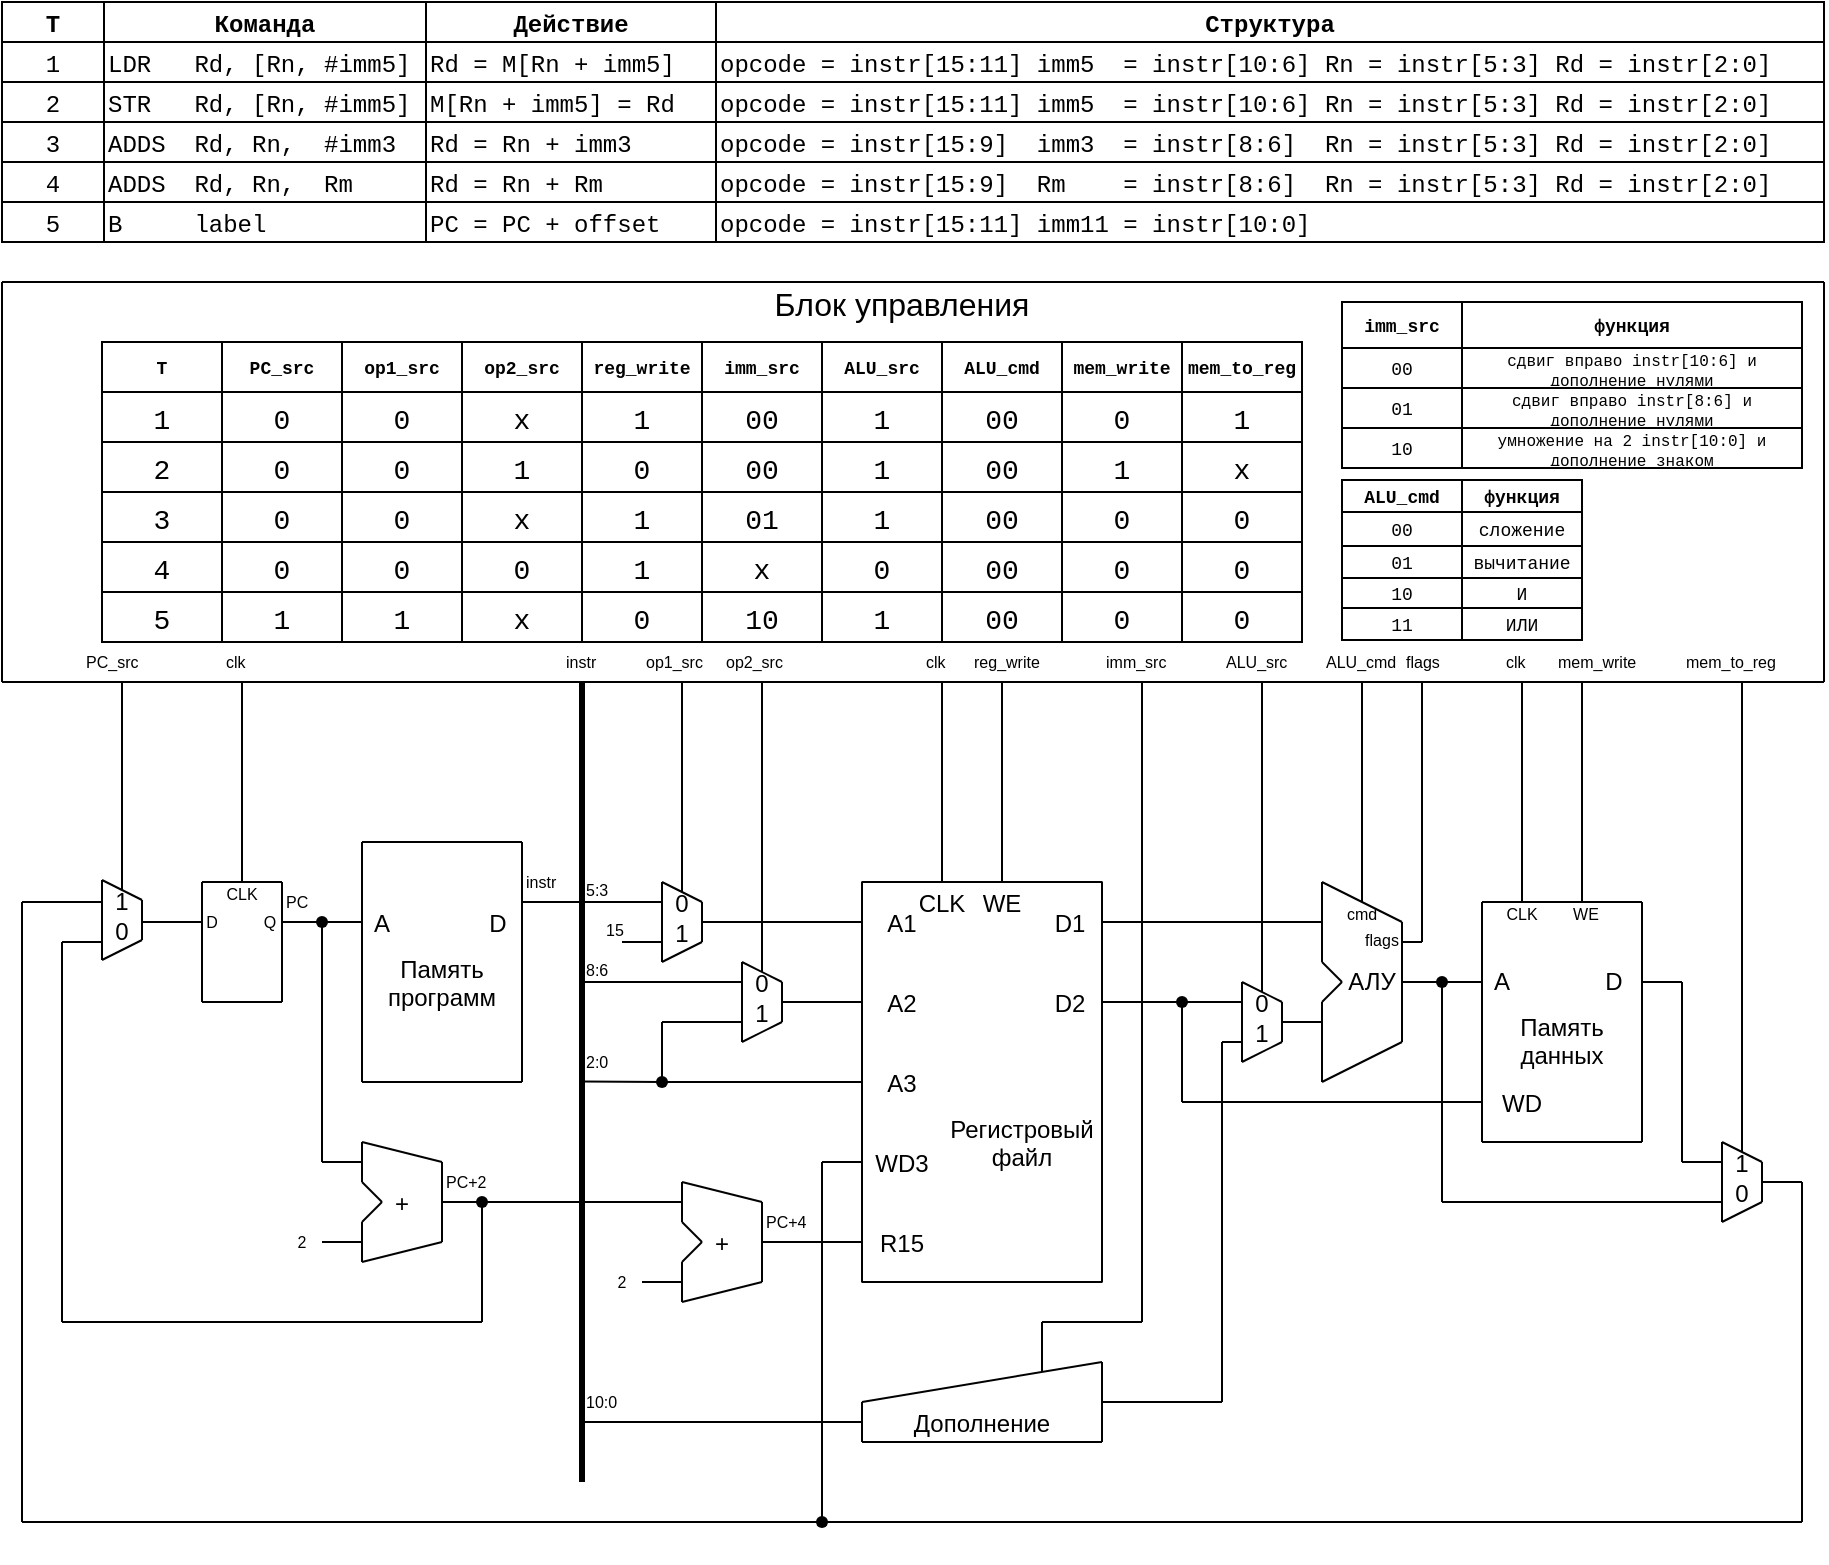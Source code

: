 <mxfile version="20.3.0" type="device" pages="6"><diagram id="dLcdtDD8MMQabXEkwpQU" name="General"><mxGraphModel dx="1129" dy="723" grid="1" gridSize="10" guides="1" tooltips="1" connect="1" arrows="0" fold="1" page="1" pageScale="1" pageWidth="1169" pageHeight="827" math="0" shadow="0"><root><mxCell id="0"/><mxCell id="1" parent="0"/><mxCell id="YLyb_ytRkbjIvOklKtIh-2" value="" style="endArrow=none;rounded=1;sketch=0;strokeWidth=1;curved=0;" parent="1" edge="1"><mxGeometry width="50" height="50" relative="1" as="geometry"><mxPoint x="300" y="560" as="sourcePoint"/><mxPoint x="300" y="440" as="targetPoint"/></mxGeometry></mxCell><mxCell id="YLyb_ytRkbjIvOklKtIh-3" value="" style="endArrow=none;rounded=1;sketch=0;strokeWidth=1;curved=0;" parent="1" edge="1"><mxGeometry width="50" height="50" relative="1" as="geometry"><mxPoint x="300" y="440" as="sourcePoint"/><mxPoint x="380" y="440" as="targetPoint"/></mxGeometry></mxCell><mxCell id="YLyb_ytRkbjIvOklKtIh-4" value="" style="endArrow=none;rounded=1;sketch=0;strokeWidth=1;curved=0;" parent="1" edge="1"><mxGeometry width="50" height="50" relative="1" as="geometry"><mxPoint x="300" y="560" as="sourcePoint"/><mxPoint x="380" y="560" as="targetPoint"/></mxGeometry></mxCell><mxCell id="YLyb_ytRkbjIvOklKtIh-5" value="" style="endArrow=none;rounded=1;sketch=0;strokeWidth=1;curved=0;" parent="1" edge="1"><mxGeometry width="50" height="50" relative="1" as="geometry"><mxPoint x="380" y="560" as="sourcePoint"/><mxPoint x="380" y="440" as="targetPoint"/></mxGeometry></mxCell><mxCell id="YLyb_ytRkbjIvOklKtIh-6" value="A" style="text;strokeColor=none;fillColor=none;align=center;verticalAlign=middle;rounded=0;" parent="1" vertex="1"><mxGeometry x="300" y="470" width="20" height="20" as="geometry"/></mxCell><mxCell id="YLyb_ytRkbjIvOklKtIh-7" value="D" style="text;strokeColor=none;fillColor=none;align=center;verticalAlign=middle;rounded=0;" parent="1" vertex="1"><mxGeometry x="358" y="470" width="20" height="20" as="geometry"/></mxCell><mxCell id="YLyb_ytRkbjIvOklKtIh-8" value="Память&#10;программ" style="text;strokeColor=none;fillColor=none;align=center;verticalAlign=middle;rounded=0;" parent="1" vertex="1"><mxGeometry x="330" y="500" width="20" height="20" as="geometry"/></mxCell><mxCell id="YLyb_ytRkbjIvOklKtIh-10" value="" style="endArrow=none;rounded=1;sketch=0;strokeWidth=1;curved=0;" parent="1" edge="1"><mxGeometry width="50" height="50" relative="1" as="geometry"><mxPoint x="120" y="360" as="sourcePoint"/><mxPoint x="120" y="160" as="targetPoint"/></mxGeometry></mxCell><mxCell id="YLyb_ytRkbjIvOklKtIh-11" value="" style="endArrow=none;rounded=1;sketch=0;strokeWidth=1;curved=0;" parent="1" edge="1"><mxGeometry width="50" height="50" relative="1" as="geometry"><mxPoint x="120" y="160" as="sourcePoint"/><mxPoint x="1031" y="160" as="targetPoint"/></mxGeometry></mxCell><mxCell id="YLyb_ytRkbjIvOklKtIh-12" value="" style="endArrow=none;rounded=1;sketch=0;strokeWidth=1;curved=0;" parent="1" edge="1"><mxGeometry width="50" height="50" relative="1" as="geometry"><mxPoint x="120" y="360" as="sourcePoint"/><mxPoint x="1031" y="360" as="targetPoint"/></mxGeometry></mxCell><mxCell id="YLyb_ytRkbjIvOklKtIh-14" value="Блок управления" style="text;strokeColor=none;fillColor=none;align=center;verticalAlign=middle;rounded=0;fontSize=16;" parent="1" vertex="1"><mxGeometry x="560" y="160" width="20" height="20" as="geometry"/></mxCell><mxCell id="YLyb_ytRkbjIvOklKtIh-15" value="" style="endArrow=none;rounded=1;sketch=0;strokeWidth=1;curved=0;" parent="1" edge="1"><mxGeometry width="50" height="50" relative="1" as="geometry"><mxPoint x="550" y="660" as="sourcePoint"/><mxPoint x="550" y="460" as="targetPoint"/></mxGeometry></mxCell><mxCell id="YLyb_ytRkbjIvOklKtIh-16" value="" style="endArrow=none;rounded=1;sketch=0;strokeWidth=1;curved=0;" parent="1" edge="1"><mxGeometry width="50" height="50" relative="1" as="geometry"><mxPoint x="549.75" y="460" as="sourcePoint"/><mxPoint x="670.25" y="460" as="targetPoint"/></mxGeometry></mxCell><mxCell id="YLyb_ytRkbjIvOklKtIh-17" value="" style="endArrow=none;rounded=1;sketch=0;strokeWidth=1;curved=0;" parent="1" edge="1"><mxGeometry width="50" height="50" relative="1" as="geometry"><mxPoint x="549.75" y="660" as="sourcePoint"/><mxPoint x="670.25" y="660" as="targetPoint"/></mxGeometry></mxCell><mxCell id="YLyb_ytRkbjIvOklKtIh-18" value="" style="endArrow=none;rounded=1;sketch=0;strokeWidth=1;curved=0;" parent="1" edge="1"><mxGeometry width="50" height="50" relative="1" as="geometry"><mxPoint x="670" y="660" as="sourcePoint"/><mxPoint x="670" y="460" as="targetPoint"/></mxGeometry></mxCell><mxCell id="YLyb_ytRkbjIvOklKtIh-19" value="A1" style="text;strokeColor=none;fillColor=none;align=center;verticalAlign=middle;rounded=0;" parent="1" vertex="1"><mxGeometry x="560" y="470" width="20" height="20" as="geometry"/></mxCell><mxCell id="YLyb_ytRkbjIvOklKtIh-20" value="D1" style="text;strokeColor=none;fillColor=none;align=center;verticalAlign=middle;rounded=0;" parent="1" vertex="1"><mxGeometry x="644" y="470" width="20" height="20" as="geometry"/></mxCell><mxCell id="YLyb_ytRkbjIvOklKtIh-22" value="A2" style="text;strokeColor=none;fillColor=none;align=center;verticalAlign=middle;rounded=0;" parent="1" vertex="1"><mxGeometry x="560" y="510" width="20" height="20" as="geometry"/></mxCell><mxCell id="YLyb_ytRkbjIvOklKtIh-23" value="A3" style="text;strokeColor=none;fillColor=none;align=center;verticalAlign=middle;rounded=0;" parent="1" vertex="1"><mxGeometry x="560" y="550" width="20" height="20" as="geometry"/></mxCell><mxCell id="YLyb_ytRkbjIvOklKtIh-24" value="WD3" style="text;strokeColor=none;fillColor=none;align=center;verticalAlign=middle;rounded=0;" parent="1" vertex="1"><mxGeometry x="560" y="590" width="20" height="20" as="geometry"/></mxCell><mxCell id="YLyb_ytRkbjIvOklKtIh-25" value="R15" style="text;strokeColor=none;fillColor=none;align=center;verticalAlign=middle;rounded=0;" parent="1" vertex="1"><mxGeometry x="560" y="630" width="20" height="20" as="geometry"/></mxCell><mxCell id="YLyb_ytRkbjIvOklKtIh-29" value="D2" style="text;strokeColor=none;fillColor=none;align=center;verticalAlign=middle;rounded=0;" parent="1" vertex="1"><mxGeometry x="644" y="510" width="20" height="20" as="geometry"/></mxCell><mxCell id="YLyb_ytRkbjIvOklKtIh-30" value="" style="endArrow=none;rounded=1;sketch=0;strokeWidth=3;curved=0;fontSize=11;" parent="1" edge="1"><mxGeometry width="50" height="50" relative="1" as="geometry"><mxPoint x="410" y="760" as="sourcePoint"/><mxPoint x="410" y="400" as="targetPoint"/></mxGeometry></mxCell><mxCell id="YLyb_ytRkbjIvOklKtIh-31" value="" style="endArrow=none;rounded=1;sketch=0;strokeWidth=1;curved=0;" parent="1" edge="1"><mxGeometry width="50" height="50" relative="1" as="geometry"><mxPoint x="780" y="460" as="sourcePoint"/><mxPoint x="820" y="480" as="targetPoint"/></mxGeometry></mxCell><mxCell id="YLyb_ytRkbjIvOklKtIh-32" value="" style="endArrow=none;rounded=1;sketch=0;strokeWidth=1;curved=0;" parent="1" edge="1"><mxGeometry width="50" height="50" relative="1" as="geometry"><mxPoint x="780" y="560" as="sourcePoint"/><mxPoint x="820" y="540" as="targetPoint"/></mxGeometry></mxCell><mxCell id="YLyb_ytRkbjIvOklKtIh-33" value="" style="endArrow=none;rounded=1;sketch=0;strokeWidth=1;curved=0;" parent="1" edge="1"><mxGeometry width="50" height="50" relative="1" as="geometry"><mxPoint x="820" y="540" as="sourcePoint"/><mxPoint x="820" y="480" as="targetPoint"/></mxGeometry></mxCell><mxCell id="YLyb_ytRkbjIvOklKtIh-34" value="" style="endArrow=none;rounded=1;sketch=0;strokeWidth=1;curved=0;" parent="1" edge="1"><mxGeometry width="50" height="50" relative="1" as="geometry"><mxPoint x="780" y="500" as="sourcePoint"/><mxPoint x="780" y="460" as="targetPoint"/></mxGeometry></mxCell><mxCell id="YLyb_ytRkbjIvOklKtIh-35" value="" style="endArrow=none;rounded=1;sketch=0;strokeWidth=1;curved=0;" parent="1" edge="1"><mxGeometry width="50" height="50" relative="1" as="geometry"><mxPoint x="780" y="560" as="sourcePoint"/><mxPoint x="780" y="520" as="targetPoint"/></mxGeometry></mxCell><mxCell id="YLyb_ytRkbjIvOklKtIh-36" value="" style="endArrow=none;rounded=1;sketch=0;strokeWidth=1;curved=0;" parent="1" edge="1"><mxGeometry width="50" height="50" relative="1" as="geometry"><mxPoint x="780" y="500" as="sourcePoint"/><mxPoint x="790" y="510" as="targetPoint"/></mxGeometry></mxCell><mxCell id="YLyb_ytRkbjIvOklKtIh-37" value="" style="endArrow=none;rounded=1;sketch=0;strokeWidth=1;curved=0;" parent="1" edge="1"><mxGeometry width="50" height="50" relative="1" as="geometry"><mxPoint x="780" y="520" as="sourcePoint"/><mxPoint x="790" y="510" as="targetPoint"/></mxGeometry></mxCell><mxCell id="YLyb_ytRkbjIvOklKtIh-38" value="" style="endArrow=none;rounded=1;sketch=0;strokeWidth=1;curved=0;" parent="1" edge="1"><mxGeometry width="50" height="50" relative="1" as="geometry"><mxPoint x="860" y="590" as="sourcePoint"/><mxPoint x="860" y="470" as="targetPoint"/></mxGeometry></mxCell><mxCell id="YLyb_ytRkbjIvOklKtIh-39" value="" style="endArrow=none;rounded=1;sketch=0;strokeWidth=1;curved=0;" parent="1" edge="1"><mxGeometry width="50" height="50" relative="1" as="geometry"><mxPoint x="860" y="470" as="sourcePoint"/><mxPoint x="940" y="470" as="targetPoint"/></mxGeometry></mxCell><mxCell id="YLyb_ytRkbjIvOklKtIh-40" value="" style="endArrow=none;rounded=1;sketch=0;strokeWidth=1;curved=0;" parent="1" edge="1"><mxGeometry width="50" height="50" relative="1" as="geometry"><mxPoint x="860" y="590" as="sourcePoint"/><mxPoint x="940" y="590" as="targetPoint"/></mxGeometry></mxCell><mxCell id="YLyb_ytRkbjIvOklKtIh-41" value="" style="endArrow=none;rounded=1;sketch=0;strokeWidth=1;curved=0;" parent="1" edge="1"><mxGeometry width="50" height="50" relative="1" as="geometry"><mxPoint x="940" y="590" as="sourcePoint"/><mxPoint x="940" y="470" as="targetPoint"/></mxGeometry></mxCell><mxCell id="YLyb_ytRkbjIvOklKtIh-42" value="A" style="text;strokeColor=none;fillColor=none;align=center;verticalAlign=middle;rounded=0;" parent="1" vertex="1"><mxGeometry x="860" y="499" width="20" height="20" as="geometry"/></mxCell><mxCell id="YLyb_ytRkbjIvOklKtIh-43" value="D" style="text;strokeColor=none;fillColor=none;align=center;verticalAlign=middle;rounded=0;" parent="1" vertex="1"><mxGeometry x="916" y="499" width="20" height="20" as="geometry"/></mxCell><mxCell id="YLyb_ytRkbjIvOklKtIh-44" value="Память&#10;данных" style="text;strokeColor=none;fillColor=none;align=center;verticalAlign=middle;rounded=0;" parent="1" vertex="1"><mxGeometry x="890" y="529" width="20" height="20" as="geometry"/></mxCell><mxCell id="YLyb_ytRkbjIvOklKtIh-45" value="Регистровый&#10;файл" style="text;strokeColor=none;fillColor=none;align=center;verticalAlign=middle;rounded=0;" parent="1" vertex="1"><mxGeometry x="620" y="580" width="20" height="20" as="geometry"/></mxCell><mxCell id="YLyb_ytRkbjIvOklKtIh-65" value="" style="endArrow=none;rounded=1;sketch=0;strokeWidth=1;curved=0;" parent="1" edge="1"><mxGeometry width="50" height="50" relative="1" as="geometry"><mxPoint x="410" y="470" as="sourcePoint"/><mxPoint x="450" y="470" as="targetPoint"/></mxGeometry></mxCell><mxCell id="YLyb_ytRkbjIvOklKtIh-66" value="" style="endArrow=none;rounded=1;sketch=0;strokeWidth=1;curved=0;" parent="1" edge="1"><mxGeometry width="50" height="50" relative="1" as="geometry"><mxPoint x="470" y="480" as="sourcePoint"/><mxPoint x="550" y="480" as="targetPoint"/></mxGeometry></mxCell><mxCell id="YLyb_ytRkbjIvOklKtIh-67" value="" style="endArrow=none;rounded=1;sketch=0;strokeWidth=1;curved=0;" parent="1" edge="1"><mxGeometry width="50" height="50" relative="1" as="geometry"><mxPoint x="430" y="490" as="sourcePoint"/><mxPoint x="450" y="490" as="targetPoint"/></mxGeometry></mxCell><mxCell id="YLyb_ytRkbjIvOklKtIh-68" value="15" style="text;strokeColor=none;fillColor=none;align=left;verticalAlign=middle;rounded=0;fontSize=8;" parent="1" vertex="1"><mxGeometry x="420" y="474" width="20" height="20" as="geometry"/></mxCell><mxCell id="YLyb_ytRkbjIvOklKtIh-75" value="" style="endArrow=none;rounded=1;sketch=0;strokeWidth=1;curved=0;" parent="1" edge="1"><mxGeometry width="50" height="50" relative="1" as="geometry"><mxPoint x="410" y="510" as="sourcePoint"/><mxPoint x="490" y="510" as="targetPoint"/></mxGeometry></mxCell><mxCell id="YLyb_ytRkbjIvOklKtIh-76" value="" style="endArrow=none;rounded=1;sketch=0;strokeWidth=1;curved=0;startArrow=none;" parent="1" source="YLyb_ytRkbjIvOklKtIh-248" edge="1"><mxGeometry width="50" height="50" relative="1" as="geometry"><mxPoint x="410" y="559.71" as="sourcePoint"/><mxPoint x="550" y="560" as="targetPoint"/></mxGeometry></mxCell><mxCell id="YLyb_ytRkbjIvOklKtIh-77" value="" style="endArrow=none;rounded=1;sketch=0;strokeWidth=1;curved=0;" parent="1" edge="1"><mxGeometry width="50" height="50" relative="1" as="geometry"><mxPoint x="450" y="530" as="sourcePoint"/><mxPoint x="490" y="530" as="targetPoint"/></mxGeometry></mxCell><mxCell id="YLyb_ytRkbjIvOklKtIh-78" value="" style="endArrow=none;rounded=1;sketch=0;strokeWidth=1;curved=0;" parent="1" edge="1"><mxGeometry width="50" height="50" relative="1" as="geometry"><mxPoint x="450" y="530" as="sourcePoint"/><mxPoint x="450" y="560" as="targetPoint"/></mxGeometry></mxCell><mxCell id="YLyb_ytRkbjIvOklKtIh-79" value="" style="endArrow=none;rounded=1;sketch=0;strokeWidth=1;curved=0;" parent="1" edge="1"><mxGeometry width="50" height="50" relative="1" as="geometry"><mxPoint x="510" y="520" as="sourcePoint"/><mxPoint x="550" y="520" as="targetPoint"/></mxGeometry></mxCell><mxCell id="YLyb_ytRkbjIvOklKtIh-80" value="" style="endArrow=none;rounded=1;sketch=0;strokeWidth=1;curved=0;" parent="1" edge="1"><mxGeometry width="50" height="50" relative="1" as="geometry"><mxPoint x="760" y="530" as="sourcePoint"/><mxPoint x="780" y="530" as="targetPoint"/></mxGeometry></mxCell><mxCell id="YLyb_ytRkbjIvOklKtIh-81" value="" style="endArrow=none;rounded=1;sketch=0;strokeWidth=1;curved=0;startArrow=none;" parent="1" source="YLyb_ytRkbjIvOklKtIh-250" edge="1"><mxGeometry width="50" height="50" relative="1" as="geometry"><mxPoint x="710" y="520" as="sourcePoint"/><mxPoint x="670" y="520" as="targetPoint"/></mxGeometry></mxCell><mxCell id="YLyb_ytRkbjIvOklKtIh-82" value="" style="endArrow=none;rounded=1;sketch=0;strokeWidth=1;curved=0;" parent="1" edge="1"><mxGeometry width="50" height="50" relative="1" as="geometry"><mxPoint x="780" y="480" as="sourcePoint"/><mxPoint x="670" y="480" as="targetPoint"/></mxGeometry></mxCell><mxCell id="YLyb_ytRkbjIvOklKtIh-84" value="" style="endArrow=none;rounded=1;sketch=0;strokeWidth=1;curved=0;startArrow=none;" parent="1" source="YLyb_ytRkbjIvOklKtIh-252" edge="1"><mxGeometry width="50" height="50" relative="1" as="geometry"><mxPoint x="820" y="510" as="sourcePoint"/><mxPoint x="860" y="510" as="targetPoint"/></mxGeometry></mxCell><mxCell id="YLyb_ytRkbjIvOklKtIh-90" value="" style="endArrow=none;rounded=1;sketch=0;strokeWidth=1;curved=0;" parent="1" edge="1"><mxGeometry width="50" height="50" relative="1" as="geometry"><mxPoint x="550" y="740" as="sourcePoint"/><mxPoint x="670" y="740" as="targetPoint"/></mxGeometry></mxCell><mxCell id="YLyb_ytRkbjIvOklKtIh-91" value="" style="endArrow=none;rounded=1;sketch=0;strokeWidth=1;curved=0;" parent="1" edge="1"><mxGeometry width="50" height="50" relative="1" as="geometry"><mxPoint x="550" y="740" as="sourcePoint"/><mxPoint x="550" y="720" as="targetPoint"/></mxGeometry></mxCell><mxCell id="YLyb_ytRkbjIvOklKtIh-92" value="" style="endArrow=none;rounded=1;sketch=0;strokeWidth=1;curved=0;" parent="1" edge="1"><mxGeometry width="50" height="50" relative="1" as="geometry"><mxPoint x="670" y="740" as="sourcePoint"/><mxPoint x="670" y="700" as="targetPoint"/></mxGeometry></mxCell><mxCell id="YLyb_ytRkbjIvOklKtIh-93" value="" style="endArrow=none;rounded=1;sketch=0;strokeWidth=1;curved=0;" parent="1" edge="1"><mxGeometry width="50" height="50" relative="1" as="geometry"><mxPoint x="550" y="720" as="sourcePoint"/><mxPoint x="670" y="700" as="targetPoint"/></mxGeometry></mxCell><mxCell id="YLyb_ytRkbjIvOklKtIh-94" value="Дополнение" style="text;strokeColor=none;fillColor=none;align=center;verticalAlign=middle;rounded=0;" parent="1" vertex="1"><mxGeometry x="600" y="720" width="20" height="20" as="geometry"/></mxCell><mxCell id="YLyb_ytRkbjIvOklKtIh-95" value="" style="endArrow=none;rounded=1;sketch=0;strokeWidth=1;curved=0;" parent="1" edge="1"><mxGeometry width="50" height="50" relative="1" as="geometry"><mxPoint x="220" y="460" as="sourcePoint"/><mxPoint x="260" y="460" as="targetPoint"/></mxGeometry></mxCell><mxCell id="YLyb_ytRkbjIvOklKtIh-96" value="" style="endArrow=none;rounded=1;sketch=0;strokeWidth=1;curved=0;" parent="1" edge="1"><mxGeometry width="50" height="50" relative="1" as="geometry"><mxPoint x="220" y="520" as="sourcePoint"/><mxPoint x="260" y="520" as="targetPoint"/></mxGeometry></mxCell><mxCell id="YLyb_ytRkbjIvOklKtIh-97" value="" style="endArrow=none;rounded=1;sketch=0;strokeWidth=1;curved=0;" parent="1" edge="1"><mxGeometry width="50" height="50" relative="1" as="geometry"><mxPoint x="260" y="520" as="sourcePoint"/><mxPoint x="260" y="460" as="targetPoint"/></mxGeometry></mxCell><mxCell id="YLyb_ytRkbjIvOklKtIh-98" value="" style="endArrow=none;rounded=1;sketch=0;strokeWidth=1;curved=0;" parent="1" edge="1"><mxGeometry width="50" height="50" relative="1" as="geometry"><mxPoint x="220" y="520" as="sourcePoint"/><mxPoint x="220" y="460" as="targetPoint"/></mxGeometry></mxCell><mxCell id="YLyb_ytRkbjIvOklKtIh-99" value="" style="group;fontSize=8;" parent="1" vertex="1" connectable="0"><mxGeometry x="170" y="459" width="20" height="40" as="geometry"/></mxCell><mxCell id="YLyb_ytRkbjIvOklKtIh-100" value="" style="endArrow=none;rounded=1;sketch=0;strokeWidth=1;curved=0;" parent="YLyb_ytRkbjIvOklKtIh-99" edge="1"><mxGeometry width="50" height="50" relative="1" as="geometry"><mxPoint as="sourcePoint"/><mxPoint x="20" y="10" as="targetPoint"/></mxGeometry></mxCell><mxCell id="YLyb_ytRkbjIvOklKtIh-101" value="" style="endArrow=none;rounded=1;sketch=0;strokeWidth=1;curved=0;" parent="YLyb_ytRkbjIvOklKtIh-99" edge="1"><mxGeometry width="50" height="50" relative="1" as="geometry"><mxPoint y="40" as="sourcePoint"/><mxPoint x="20" y="30" as="targetPoint"/></mxGeometry></mxCell><mxCell id="YLyb_ytRkbjIvOklKtIh-102" value="" style="endArrow=none;rounded=1;sketch=0;strokeWidth=1;curved=0;" parent="YLyb_ytRkbjIvOklKtIh-99" edge="1"><mxGeometry width="50" height="50" relative="1" as="geometry"><mxPoint as="sourcePoint"/><mxPoint y="40" as="targetPoint"/></mxGeometry></mxCell><mxCell id="YLyb_ytRkbjIvOklKtIh-103" value="" style="endArrow=none;rounded=1;sketch=0;strokeWidth=1;curved=0;" parent="YLyb_ytRkbjIvOklKtIh-99" edge="1"><mxGeometry width="50" height="50" relative="1" as="geometry"><mxPoint x="20" y="10" as="sourcePoint"/><mxPoint x="20" y="30" as="targetPoint"/></mxGeometry></mxCell><mxCell id="YLyb_ytRkbjIvOklKtIh-159" value="1" style="text;strokeColor=none;fillColor=none;align=center;verticalAlign=middle;rounded=0;" parent="YLyb_ytRkbjIvOklKtIh-99" vertex="1"><mxGeometry width="20" height="20" as="geometry"/></mxCell><mxCell id="YLyb_ytRkbjIvOklKtIh-172" value="0" style="text;strokeColor=none;fillColor=none;align=center;verticalAlign=middle;rounded=0;" parent="YLyb_ytRkbjIvOklKtIh-99" vertex="1"><mxGeometry y="15" width="20" height="20" as="geometry"/></mxCell><mxCell id="YLyb_ytRkbjIvOklKtIh-104" value="" style="endArrow=none;rounded=1;sketch=0;strokeWidth=1;curved=0;" parent="1" edge="1"><mxGeometry width="50" height="50" relative="1" as="geometry"><mxPoint x="410" y="730" as="sourcePoint"/><mxPoint x="550" y="730" as="targetPoint"/></mxGeometry></mxCell><mxCell id="YLyb_ytRkbjIvOklKtIh-105" value="" style="endArrow=none;rounded=1;sketch=0;strokeWidth=1;curved=0;" parent="1" edge="1"><mxGeometry width="50" height="50" relative="1" as="geometry"><mxPoint x="670" y="720" as="sourcePoint"/><mxPoint x="730" y="720" as="targetPoint"/></mxGeometry></mxCell><mxCell id="YLyb_ytRkbjIvOklKtIh-106" value="" style="endArrow=none;rounded=1;sketch=0;strokeWidth=1;curved=0;" parent="1" edge="1"><mxGeometry width="50" height="50" relative="1" as="geometry"><mxPoint x="730" y="720" as="sourcePoint"/><mxPoint x="730" y="540" as="targetPoint"/></mxGeometry></mxCell><mxCell id="YLyb_ytRkbjIvOklKtIh-107" value="" style="endArrow=none;rounded=1;sketch=0;strokeWidth=1;curved=0;" parent="1" edge="1"><mxGeometry width="50" height="50" relative="1" as="geometry"><mxPoint x="740" y="540" as="sourcePoint"/><mxPoint x="730" y="540" as="targetPoint"/></mxGeometry></mxCell><mxCell id="YLyb_ytRkbjIvOklKtIh-116" value="" style="group" parent="1" vertex="1" connectable="0"><mxGeometry x="300" y="590" width="40" height="60" as="geometry"/></mxCell><mxCell id="YLyb_ytRkbjIvOklKtIh-108" value="" style="endArrow=none;rounded=1;sketch=0;strokeWidth=1;curved=0;" parent="YLyb_ytRkbjIvOklKtIh-116" edge="1"><mxGeometry width="50" height="50" relative="1" as="geometry"><mxPoint y="1.137e-13" as="sourcePoint"/><mxPoint x="40" y="10" as="targetPoint"/></mxGeometry></mxCell><mxCell id="YLyb_ytRkbjIvOklKtIh-109" value="" style="endArrow=none;rounded=1;sketch=0;strokeWidth=1;curved=0;" parent="YLyb_ytRkbjIvOklKtIh-116" edge="1"><mxGeometry width="50" height="50" relative="1" as="geometry"><mxPoint y="60" as="sourcePoint"/><mxPoint x="40" y="50" as="targetPoint"/></mxGeometry></mxCell><mxCell id="YLyb_ytRkbjIvOklKtIh-110" value="" style="endArrow=none;rounded=1;sketch=0;strokeWidth=1;curved=0;" parent="YLyb_ytRkbjIvOklKtIh-116" edge="1"><mxGeometry width="50" height="50" relative="1" as="geometry"><mxPoint x="40" y="50" as="sourcePoint"/><mxPoint x="40" y="10" as="targetPoint"/></mxGeometry></mxCell><mxCell id="YLyb_ytRkbjIvOklKtIh-111" value="" style="endArrow=none;rounded=1;sketch=0;strokeWidth=1;curved=0;" parent="YLyb_ytRkbjIvOklKtIh-116" edge="1"><mxGeometry width="50" height="50" relative="1" as="geometry"><mxPoint y="20" as="sourcePoint"/><mxPoint as="targetPoint"/></mxGeometry></mxCell><mxCell id="YLyb_ytRkbjIvOklKtIh-112" value="" style="endArrow=none;rounded=1;sketch=0;strokeWidth=1;curved=0;" parent="YLyb_ytRkbjIvOklKtIh-116" edge="1"><mxGeometry width="50" height="50" relative="1" as="geometry"><mxPoint y="40" as="sourcePoint"/><mxPoint y="60" as="targetPoint"/></mxGeometry></mxCell><mxCell id="YLyb_ytRkbjIvOklKtIh-113" value="" style="endArrow=none;rounded=1;sketch=0;strokeWidth=1;curved=0;" parent="YLyb_ytRkbjIvOklKtIh-116" edge="1"><mxGeometry width="50" height="50" relative="1" as="geometry"><mxPoint y="20" as="sourcePoint"/><mxPoint x="10" y="30" as="targetPoint"/></mxGeometry></mxCell><mxCell id="YLyb_ytRkbjIvOklKtIh-114" value="" style="endArrow=none;rounded=1;sketch=0;strokeWidth=1;curved=0;" parent="YLyb_ytRkbjIvOklKtIh-116" edge="1"><mxGeometry width="50" height="50" relative="1" as="geometry"><mxPoint x="10" y="30" as="sourcePoint"/><mxPoint y="40" as="targetPoint"/></mxGeometry></mxCell><mxCell id="YLyb_ytRkbjIvOklKtIh-115" value="+" style="text;strokeColor=none;fillColor=none;align=center;verticalAlign=middle;rounded=0;" parent="YLyb_ytRkbjIvOklKtIh-116" vertex="1"><mxGeometry x="10" y="20" width="20" height="20" as="geometry"/></mxCell><mxCell id="YLyb_ytRkbjIvOklKtIh-117" value="" style="group" parent="1" vertex="1" connectable="0"><mxGeometry x="460" y="610" width="40" height="60" as="geometry"/></mxCell><mxCell id="YLyb_ytRkbjIvOklKtIh-118" value="" style="endArrow=none;rounded=1;sketch=0;strokeWidth=1;curved=0;" parent="YLyb_ytRkbjIvOklKtIh-117" edge="1"><mxGeometry width="50" height="50" relative="1" as="geometry"><mxPoint y="1.137e-13" as="sourcePoint"/><mxPoint x="40" y="10" as="targetPoint"/></mxGeometry></mxCell><mxCell id="YLyb_ytRkbjIvOklKtIh-119" value="" style="endArrow=none;rounded=1;sketch=0;strokeWidth=1;curved=0;" parent="YLyb_ytRkbjIvOklKtIh-117" edge="1"><mxGeometry width="50" height="50" relative="1" as="geometry"><mxPoint y="60" as="sourcePoint"/><mxPoint x="40" y="50" as="targetPoint"/></mxGeometry></mxCell><mxCell id="YLyb_ytRkbjIvOklKtIh-120" value="" style="endArrow=none;rounded=1;sketch=0;strokeWidth=1;curved=0;" parent="YLyb_ytRkbjIvOklKtIh-117" edge="1"><mxGeometry width="50" height="50" relative="1" as="geometry"><mxPoint x="40" y="50" as="sourcePoint"/><mxPoint x="40" y="10" as="targetPoint"/></mxGeometry></mxCell><mxCell id="YLyb_ytRkbjIvOklKtIh-121" value="" style="endArrow=none;rounded=1;sketch=0;strokeWidth=1;curved=0;" parent="YLyb_ytRkbjIvOklKtIh-117" edge="1"><mxGeometry width="50" height="50" relative="1" as="geometry"><mxPoint y="20" as="sourcePoint"/><mxPoint as="targetPoint"/></mxGeometry></mxCell><mxCell id="YLyb_ytRkbjIvOklKtIh-122" value="" style="endArrow=none;rounded=1;sketch=0;strokeWidth=1;curved=0;" parent="YLyb_ytRkbjIvOklKtIh-117" edge="1"><mxGeometry width="50" height="50" relative="1" as="geometry"><mxPoint y="40" as="sourcePoint"/><mxPoint y="60" as="targetPoint"/></mxGeometry></mxCell><mxCell id="YLyb_ytRkbjIvOklKtIh-123" value="" style="endArrow=none;rounded=1;sketch=0;strokeWidth=1;curved=0;" parent="YLyb_ytRkbjIvOklKtIh-117" edge="1"><mxGeometry width="50" height="50" relative="1" as="geometry"><mxPoint y="20" as="sourcePoint"/><mxPoint x="10" y="30" as="targetPoint"/></mxGeometry></mxCell><mxCell id="YLyb_ytRkbjIvOklKtIh-124" value="" style="endArrow=none;rounded=1;sketch=0;strokeWidth=1;curved=0;" parent="YLyb_ytRkbjIvOklKtIh-117" edge="1"><mxGeometry width="50" height="50" relative="1" as="geometry"><mxPoint x="10" y="30" as="sourcePoint"/><mxPoint y="40" as="targetPoint"/></mxGeometry></mxCell><mxCell id="YLyb_ytRkbjIvOklKtIh-125" value="+" style="text;strokeColor=none;fillColor=none;align=center;verticalAlign=middle;rounded=0;" parent="YLyb_ytRkbjIvOklKtIh-117" vertex="1"><mxGeometry x="10" y="20" width="20" height="20" as="geometry"/></mxCell><mxCell id="YLyb_ytRkbjIvOklKtIh-127" value="" style="endArrow=none;rounded=1;sketch=0;strokeWidth=1;curved=0;" parent="1" edge="1"><mxGeometry width="50" height="50" relative="1" as="geometry"><mxPoint x="550" y="640" as="sourcePoint"/><mxPoint x="500" y="640" as="targetPoint"/></mxGeometry></mxCell><mxCell id="YLyb_ytRkbjIvOklKtIh-128" value="" style="endArrow=none;rounded=1;sketch=0;strokeWidth=1;curved=0;startArrow=none;" parent="1" source="YLyb_ytRkbjIvOklKtIh-258" edge="1"><mxGeometry width="50" height="50" relative="1" as="geometry"><mxPoint x="460" y="620" as="sourcePoint"/><mxPoint x="340" y="620" as="targetPoint"/></mxGeometry></mxCell><mxCell id="YLyb_ytRkbjIvOklKtIh-129" value="" style="endArrow=none;rounded=1;sketch=0;strokeWidth=1;curved=0;" parent="1" edge="1"><mxGeometry width="50" height="50" relative="1" as="geometry"><mxPoint x="460" y="660" as="sourcePoint"/><mxPoint x="440" y="660" as="targetPoint"/></mxGeometry></mxCell><mxCell id="YLyb_ytRkbjIvOklKtIh-130" value="2" style="text;strokeColor=none;fillColor=none;align=center;verticalAlign=middle;rounded=0;fontSize=8;" parent="1" vertex="1"><mxGeometry x="420" y="650" width="20" height="20" as="geometry"/></mxCell><mxCell id="YLyb_ytRkbjIvOklKtIh-131" value="" style="endArrow=none;rounded=1;sketch=0;strokeWidth=1;curved=0;" parent="1" edge="1"><mxGeometry width="50" height="50" relative="1" as="geometry"><mxPoint x="300" y="640" as="sourcePoint"/><mxPoint x="280" y="640" as="targetPoint"/></mxGeometry></mxCell><mxCell id="YLyb_ytRkbjIvOklKtIh-132" value="2" style="text;strokeColor=none;fillColor=none;align=center;verticalAlign=middle;rounded=0;fontSize=8;" parent="1" vertex="1"><mxGeometry x="260" y="630" width="20" height="20" as="geometry"/></mxCell><mxCell id="YLyb_ytRkbjIvOklKtIh-133" value="" style="endArrow=none;rounded=1;sketch=0;strokeWidth=1;curved=0;" parent="1" edge="1"><mxGeometry width="50" height="50" relative="1" as="geometry"><mxPoint x="380" y="470" as="sourcePoint"/><mxPoint x="410" y="470" as="targetPoint"/></mxGeometry></mxCell><mxCell id="YLyb_ytRkbjIvOklKtIh-134" value="instr" style="text;strokeColor=none;fillColor=none;align=left;verticalAlign=middle;rounded=0;fontSize=8;" parent="1" vertex="1"><mxGeometry x="380" y="450" width="20" height="20" as="geometry"/></mxCell><mxCell id="YLyb_ytRkbjIvOklKtIh-135" value="" style="endArrow=none;rounded=1;sketch=0;strokeWidth=1;curved=0;" parent="1" edge="1"><mxGeometry width="50" height="50" relative="1" as="geometry"><mxPoint x="280" y="600" as="sourcePoint"/><mxPoint x="300" y="600" as="targetPoint"/></mxGeometry></mxCell><mxCell id="YLyb_ytRkbjIvOklKtIh-136" value="" style="endArrow=none;rounded=1;sketch=0;strokeWidth=1;curved=0;" parent="1" edge="1"><mxGeometry width="50" height="50" relative="1" as="geometry"><mxPoint x="280" y="480" as="sourcePoint"/><mxPoint x="280" y="600" as="targetPoint"/></mxGeometry></mxCell><mxCell id="YLyb_ytRkbjIvOklKtIh-137" value="" style="endArrow=none;rounded=1;sketch=0;strokeWidth=1;curved=0;startArrow=none;" parent="1" source="YLyb_ytRkbjIvOklKtIh-254" edge="1"><mxGeometry width="50" height="50" relative="1" as="geometry"><mxPoint x="260" y="480" as="sourcePoint"/><mxPoint x="300" y="480" as="targetPoint"/></mxGeometry></mxCell><mxCell id="YLyb_ytRkbjIvOklKtIh-138" value="" style="endArrow=none;rounded=1;sketch=0;strokeWidth=1;curved=0;" parent="1" edge="1"><mxGeometry width="50" height="50" relative="1" as="geometry"><mxPoint x="220" y="480" as="sourcePoint"/><mxPoint x="190" y="480" as="targetPoint"/></mxGeometry></mxCell><mxCell id="YLyb_ytRkbjIvOklKtIh-139" value="" style="endArrow=none;rounded=1;sketch=0;strokeWidth=1;curved=0;" parent="1" edge="1"><mxGeometry width="50" height="50" relative="1" as="geometry"><mxPoint x="360" y="620" as="sourcePoint"/><mxPoint x="360" y="680" as="targetPoint"/></mxGeometry></mxCell><mxCell id="YLyb_ytRkbjIvOklKtIh-140" value="" style="endArrow=none;rounded=1;sketch=0;strokeWidth=1;curved=0;" parent="1" edge="1"><mxGeometry width="50" height="50" relative="1" as="geometry"><mxPoint x="360" y="680" as="sourcePoint"/><mxPoint x="150" y="680" as="targetPoint"/></mxGeometry></mxCell><mxCell id="YLyb_ytRkbjIvOklKtIh-141" value="" style="endArrow=none;rounded=1;sketch=0;strokeWidth=1;curved=0;" parent="1" edge="1"><mxGeometry width="50" height="50" relative="1" as="geometry"><mxPoint x="150" y="490" as="sourcePoint"/><mxPoint x="150" y="680" as="targetPoint"/></mxGeometry></mxCell><mxCell id="YLyb_ytRkbjIvOklKtIh-142" value="" style="endArrow=none;rounded=1;sketch=0;strokeWidth=1;curved=0;" parent="1" edge="1"><mxGeometry width="50" height="50" relative="1" as="geometry"><mxPoint x="170" y="490" as="sourcePoint"/><mxPoint x="150" y="490" as="targetPoint"/></mxGeometry></mxCell><mxCell id="YLyb_ytRkbjIvOklKtIh-143" value="" style="endArrow=none;rounded=1;sketch=0;strokeWidth=1;curved=0;" parent="1" edge="1"><mxGeometry width="50" height="50" relative="1" as="geometry"><mxPoint x="170" y="470" as="sourcePoint"/><mxPoint x="130" y="470" as="targetPoint"/></mxGeometry></mxCell><mxCell id="YLyb_ytRkbjIvOklKtIh-144" value="" style="endArrow=none;rounded=1;sketch=0;strokeWidth=1;curved=0;" parent="1" edge="1"><mxGeometry width="50" height="50" relative="1" as="geometry"><mxPoint x="130" y="780" as="sourcePoint"/><mxPoint x="130" y="470" as="targetPoint"/></mxGeometry></mxCell><mxCell id="YLyb_ytRkbjIvOklKtIh-145" value="" style="endArrow=none;rounded=1;sketch=0;strokeWidth=1;curved=0;startArrow=none;" parent="1" source="YLyb_ytRkbjIvOklKtIh-256" edge="1"><mxGeometry width="50" height="50" relative="1" as="geometry"><mxPoint x="990" y="780" as="sourcePoint"/><mxPoint x="130" y="780" as="targetPoint"/></mxGeometry></mxCell><mxCell id="YLyb_ytRkbjIvOklKtIh-146" value="" style="endArrow=none;rounded=1;sketch=0;strokeWidth=1;curved=0;" parent="1" edge="1"><mxGeometry width="50" height="50" relative="1" as="geometry"><mxPoint x="530" y="600" as="sourcePoint"/><mxPoint x="530" y="780" as="targetPoint"/></mxGeometry></mxCell><mxCell id="YLyb_ytRkbjIvOklKtIh-147" value="" style="endArrow=none;rounded=1;sketch=0;strokeWidth=1;curved=0;" parent="1" edge="1"><mxGeometry width="50" height="50" relative="1" as="geometry"><mxPoint x="550" y="600" as="sourcePoint"/><mxPoint x="530" y="600" as="targetPoint"/></mxGeometry></mxCell><mxCell id="YLyb_ytRkbjIvOklKtIh-148" value="" style="endArrow=none;rounded=1;sketch=0;strokeWidth=1;curved=0;" parent="1" edge="1"><mxGeometry width="50" height="50" relative="1" as="geometry"><mxPoint x="1020" y="610" as="sourcePoint"/><mxPoint x="1020" y="780" as="targetPoint"/></mxGeometry></mxCell><mxCell id="YLyb_ytRkbjIvOklKtIh-149" value="" style="endArrow=none;rounded=1;sketch=0;strokeWidth=1;curved=0;entryX=1;entryY=0.25;entryDx=0;entryDy=0;" parent="1" target="YLyb_ytRkbjIvOklKtIh-215" edge="1"><mxGeometry width="50" height="50" relative="1" as="geometry"><mxPoint x="1020" y="610" as="sourcePoint"/><mxPoint x="1000" y="620" as="targetPoint"/></mxGeometry></mxCell><mxCell id="YLyb_ytRkbjIvOklKtIh-150" value="" style="endArrow=none;rounded=1;sketch=0;strokeWidth=1;curved=0;" parent="1" edge="1"><mxGeometry width="50" height="50" relative="1" as="geometry"><mxPoint x="940" y="510" as="sourcePoint"/><mxPoint x="960" y="510" as="targetPoint"/></mxGeometry></mxCell><mxCell id="YLyb_ytRkbjIvOklKtIh-151" value="" style="endArrow=none;rounded=1;sketch=0;strokeWidth=1;curved=0;" parent="1" edge="1"><mxGeometry width="50" height="50" relative="1" as="geometry"><mxPoint x="960" y="510" as="sourcePoint"/><mxPoint x="960" y="600" as="targetPoint"/></mxGeometry></mxCell><mxCell id="YLyb_ytRkbjIvOklKtIh-152" value="" style="endArrow=none;rounded=1;sketch=0;strokeWidth=1;curved=0;" parent="1" edge="1"><mxGeometry width="50" height="50" relative="1" as="geometry"><mxPoint x="960" y="600" as="sourcePoint"/><mxPoint x="980" y="600" as="targetPoint"/></mxGeometry></mxCell><mxCell id="YLyb_ytRkbjIvOklKtIh-153" value="" style="endArrow=none;rounded=1;sketch=0;strokeWidth=1;curved=0;" parent="1" edge="1"><mxGeometry width="50" height="50" relative="1" as="geometry"><mxPoint x="840" y="620" as="sourcePoint"/><mxPoint x="980" y="620" as="targetPoint"/></mxGeometry></mxCell><mxCell id="YLyb_ytRkbjIvOklKtIh-154" value="" style="endArrow=none;rounded=1;sketch=0;strokeWidth=1;curved=0;" parent="1" edge="1"><mxGeometry width="50" height="50" relative="1" as="geometry"><mxPoint x="840" y="510" as="sourcePoint"/><mxPoint x="840" y="620" as="targetPoint"/></mxGeometry></mxCell><mxCell id="YLyb_ytRkbjIvOklKtIh-155" value="WD" style="text;strokeColor=none;fillColor=none;align=center;verticalAlign=middle;rounded=0;" parent="1" vertex="1"><mxGeometry x="870" y="560" width="20" height="20" as="geometry"/></mxCell><mxCell id="YLyb_ytRkbjIvOklKtIh-156" value="" style="endArrow=none;rounded=1;sketch=0;strokeWidth=1;curved=0;" parent="1" edge="1"><mxGeometry width="50" height="50" relative="1" as="geometry"><mxPoint x="860" y="570" as="sourcePoint"/><mxPoint x="710" y="570" as="targetPoint"/></mxGeometry></mxCell><mxCell id="YLyb_ytRkbjIvOklKtIh-157" value="" style="endArrow=none;rounded=1;sketch=0;strokeWidth=1;curved=0;startArrow=none;" parent="1" source="YLyb_ytRkbjIvOklKtIh-250" edge="1"><mxGeometry width="50" height="50" relative="1" as="geometry"><mxPoint x="710" y="520" as="sourcePoint"/><mxPoint x="710" y="570" as="targetPoint"/></mxGeometry></mxCell><mxCell id="YLyb_ytRkbjIvOklKtIh-158" value="АЛУ" style="text;strokeColor=none;fillColor=none;align=center;verticalAlign=middle;rounded=0;" parent="1" vertex="1"><mxGeometry x="795" y="499" width="20" height="20" as="geometry"/></mxCell><mxCell id="YLyb_ytRkbjIvOklKtIh-188" value="" style="group;fontSize=8;" parent="1" vertex="1" connectable="0"><mxGeometry x="450" y="460" width="20" height="40" as="geometry"/></mxCell><mxCell id="YLyb_ytRkbjIvOklKtIh-189" value="" style="endArrow=none;rounded=1;sketch=0;strokeWidth=1;curved=0;" parent="YLyb_ytRkbjIvOklKtIh-188" edge="1"><mxGeometry width="50" height="50" relative="1" as="geometry"><mxPoint as="sourcePoint"/><mxPoint x="20" y="10" as="targetPoint"/></mxGeometry></mxCell><mxCell id="YLyb_ytRkbjIvOklKtIh-190" value="" style="endArrow=none;rounded=1;sketch=0;strokeWidth=1;curved=0;" parent="YLyb_ytRkbjIvOklKtIh-188" edge="1"><mxGeometry width="50" height="50" relative="1" as="geometry"><mxPoint y="40" as="sourcePoint"/><mxPoint x="20" y="30" as="targetPoint"/></mxGeometry></mxCell><mxCell id="YLyb_ytRkbjIvOklKtIh-191" value="" style="endArrow=none;rounded=1;sketch=0;strokeWidth=1;curved=0;" parent="YLyb_ytRkbjIvOklKtIh-188" edge="1"><mxGeometry width="50" height="50" relative="1" as="geometry"><mxPoint as="sourcePoint"/><mxPoint y="40" as="targetPoint"/></mxGeometry></mxCell><mxCell id="YLyb_ytRkbjIvOklKtIh-192" value="" style="endArrow=none;rounded=1;sketch=0;strokeWidth=1;curved=0;" parent="YLyb_ytRkbjIvOklKtIh-188" edge="1"><mxGeometry width="50" height="50" relative="1" as="geometry"><mxPoint x="20" y="10" as="sourcePoint"/><mxPoint x="20" y="30" as="targetPoint"/></mxGeometry></mxCell><mxCell id="YLyb_ytRkbjIvOklKtIh-193" value="0" style="text;strokeColor=none;fillColor=none;align=center;verticalAlign=middle;rounded=0;" parent="YLyb_ytRkbjIvOklKtIh-188" vertex="1"><mxGeometry width="20" height="20" as="geometry"/></mxCell><mxCell id="YLyb_ytRkbjIvOklKtIh-194" value="1" style="text;strokeColor=none;fillColor=none;align=center;verticalAlign=middle;rounded=0;" parent="YLyb_ytRkbjIvOklKtIh-188" vertex="1"><mxGeometry y="15" width="20" height="20" as="geometry"/></mxCell><mxCell id="YLyb_ytRkbjIvOklKtIh-195" value="" style="group" parent="1" vertex="1" connectable="0"><mxGeometry x="490" y="500" width="20" height="40" as="geometry"/></mxCell><mxCell id="YLyb_ytRkbjIvOklKtIh-196" value="" style="endArrow=none;rounded=1;sketch=0;strokeWidth=1;curved=0;" parent="YLyb_ytRkbjIvOklKtIh-195" edge="1"><mxGeometry width="50" height="50" relative="1" as="geometry"><mxPoint as="sourcePoint"/><mxPoint x="20" y="10" as="targetPoint"/></mxGeometry></mxCell><mxCell id="YLyb_ytRkbjIvOklKtIh-197" value="" style="endArrow=none;rounded=1;sketch=0;strokeWidth=1;curved=0;" parent="YLyb_ytRkbjIvOklKtIh-195" edge="1"><mxGeometry width="50" height="50" relative="1" as="geometry"><mxPoint y="40" as="sourcePoint"/><mxPoint x="20" y="30" as="targetPoint"/></mxGeometry></mxCell><mxCell id="YLyb_ytRkbjIvOklKtIh-198" value="" style="endArrow=none;rounded=1;sketch=0;strokeWidth=1;curved=0;" parent="YLyb_ytRkbjIvOklKtIh-195" edge="1"><mxGeometry width="50" height="50" relative="1" as="geometry"><mxPoint as="sourcePoint"/><mxPoint y="40" as="targetPoint"/></mxGeometry></mxCell><mxCell id="YLyb_ytRkbjIvOklKtIh-199" value="" style="endArrow=none;rounded=1;sketch=0;strokeWidth=1;curved=0;" parent="YLyb_ytRkbjIvOklKtIh-195" edge="1"><mxGeometry width="50" height="50" relative="1" as="geometry"><mxPoint x="20" y="10" as="sourcePoint"/><mxPoint x="20" y="30" as="targetPoint"/></mxGeometry></mxCell><mxCell id="YLyb_ytRkbjIvOklKtIh-200" value="0" style="text;strokeColor=none;fillColor=none;align=center;verticalAlign=middle;rounded=0;" parent="YLyb_ytRkbjIvOklKtIh-195" vertex="1"><mxGeometry width="20" height="20" as="geometry"/></mxCell><mxCell id="YLyb_ytRkbjIvOklKtIh-201" value="1" style="text;strokeColor=none;fillColor=none;align=center;verticalAlign=middle;rounded=0;" parent="YLyb_ytRkbjIvOklKtIh-195" vertex="1"><mxGeometry y="15" width="20" height="20" as="geometry"/></mxCell><mxCell id="YLyb_ytRkbjIvOklKtIh-202" value="" style="group" parent="1" vertex="1" connectable="0"><mxGeometry x="740" y="510" width="20" height="40" as="geometry"/></mxCell><mxCell id="YLyb_ytRkbjIvOklKtIh-203" value="" style="endArrow=none;rounded=1;sketch=0;strokeWidth=1;curved=0;" parent="YLyb_ytRkbjIvOklKtIh-202" edge="1"><mxGeometry width="50" height="50" relative="1" as="geometry"><mxPoint as="sourcePoint"/><mxPoint x="20" y="10" as="targetPoint"/></mxGeometry></mxCell><mxCell id="YLyb_ytRkbjIvOklKtIh-204" value="" style="endArrow=none;rounded=1;sketch=0;strokeWidth=1;curved=0;" parent="YLyb_ytRkbjIvOklKtIh-202" edge="1"><mxGeometry width="50" height="50" relative="1" as="geometry"><mxPoint y="40" as="sourcePoint"/><mxPoint x="20" y="30" as="targetPoint"/></mxGeometry></mxCell><mxCell id="YLyb_ytRkbjIvOklKtIh-205" value="" style="endArrow=none;rounded=1;sketch=0;strokeWidth=1;curved=0;" parent="YLyb_ytRkbjIvOklKtIh-202" edge="1"><mxGeometry width="50" height="50" relative="1" as="geometry"><mxPoint as="sourcePoint"/><mxPoint y="40" as="targetPoint"/></mxGeometry></mxCell><mxCell id="YLyb_ytRkbjIvOklKtIh-206" value="" style="endArrow=none;rounded=1;sketch=0;strokeWidth=1;curved=0;" parent="YLyb_ytRkbjIvOklKtIh-202" edge="1"><mxGeometry width="50" height="50" relative="1" as="geometry"><mxPoint x="20" y="10" as="sourcePoint"/><mxPoint x="20" y="30" as="targetPoint"/></mxGeometry></mxCell><mxCell id="YLyb_ytRkbjIvOklKtIh-207" value="0" style="text;strokeColor=none;fillColor=none;align=center;verticalAlign=middle;rounded=0;" parent="YLyb_ytRkbjIvOklKtIh-202" vertex="1"><mxGeometry width="20" height="20" as="geometry"/></mxCell><mxCell id="YLyb_ytRkbjIvOklKtIh-208" value="1" style="text;strokeColor=none;fillColor=none;align=center;verticalAlign=middle;rounded=0;" parent="YLyb_ytRkbjIvOklKtIh-202" vertex="1"><mxGeometry y="15" width="20" height="20" as="geometry"/></mxCell><mxCell id="YLyb_ytRkbjIvOklKtIh-209" value="" style="group" parent="1" vertex="1" connectable="0"><mxGeometry x="980" y="590" width="20" height="40" as="geometry"/></mxCell><mxCell id="YLyb_ytRkbjIvOklKtIh-210" value="" style="endArrow=none;rounded=1;sketch=0;strokeWidth=1;curved=0;" parent="YLyb_ytRkbjIvOklKtIh-209" edge="1"><mxGeometry width="50" height="50" relative="1" as="geometry"><mxPoint as="sourcePoint"/><mxPoint x="20" y="10" as="targetPoint"/></mxGeometry></mxCell><mxCell id="YLyb_ytRkbjIvOklKtIh-211" value="" style="endArrow=none;rounded=1;sketch=0;strokeWidth=1;curved=0;" parent="YLyb_ytRkbjIvOklKtIh-209" edge="1"><mxGeometry width="50" height="50" relative="1" as="geometry"><mxPoint y="40" as="sourcePoint"/><mxPoint x="20" y="30" as="targetPoint"/></mxGeometry></mxCell><mxCell id="YLyb_ytRkbjIvOklKtIh-212" value="" style="endArrow=none;rounded=1;sketch=0;strokeWidth=1;curved=0;" parent="YLyb_ytRkbjIvOklKtIh-209" edge="1"><mxGeometry width="50" height="50" relative="1" as="geometry"><mxPoint as="sourcePoint"/><mxPoint y="40" as="targetPoint"/></mxGeometry></mxCell><mxCell id="YLyb_ytRkbjIvOklKtIh-213" value="" style="endArrow=none;rounded=1;sketch=0;strokeWidth=1;curved=0;" parent="YLyb_ytRkbjIvOklKtIh-209" edge="1"><mxGeometry width="50" height="50" relative="1" as="geometry"><mxPoint x="20" y="10" as="sourcePoint"/><mxPoint x="20" y="30" as="targetPoint"/></mxGeometry></mxCell><mxCell id="YLyb_ytRkbjIvOklKtIh-214" value="1" style="text;strokeColor=none;fillColor=none;align=center;verticalAlign=middle;rounded=0;" parent="YLyb_ytRkbjIvOklKtIh-209" vertex="1"><mxGeometry width="20" height="20" as="geometry"/></mxCell><mxCell id="YLyb_ytRkbjIvOklKtIh-215" value="0" style="text;strokeColor=none;fillColor=none;align=center;verticalAlign=middle;rounded=0;" parent="YLyb_ytRkbjIvOklKtIh-209" vertex="1"><mxGeometry y="15" width="20" height="20" as="geometry"/></mxCell><mxCell id="YLyb_ytRkbjIvOklKtIh-216" value="PC" style="text;strokeColor=none;fillColor=none;align=left;verticalAlign=middle;rounded=0;fontSize=8;" parent="1" vertex="1"><mxGeometry x="260" y="460" width="20" height="20" as="geometry"/></mxCell><mxCell id="YLyb_ytRkbjIvOklKtIh-217" value="PC+2" style="text;strokeColor=none;fillColor=none;align=left;verticalAlign=middle;rounded=0;fontSize=8;" parent="1" vertex="1"><mxGeometry x="340" y="600" width="20" height="20" as="geometry"/></mxCell><mxCell id="YLyb_ytRkbjIvOklKtIh-218" value="PC+4" style="text;strokeColor=none;fillColor=none;align=left;verticalAlign=middle;rounded=0;fontSize=8;" parent="1" vertex="1"><mxGeometry x="500" y="620" width="20" height="20" as="geometry"/></mxCell><mxCell id="YLyb_ytRkbjIvOklKtIh-219" value="" style="endArrow=none;rounded=1;sketch=0;strokeWidth=1;curved=0;" parent="1" edge="1"><mxGeometry width="50" height="50" relative="1" as="geometry"><mxPoint x="1031" y="360" as="sourcePoint"/><mxPoint x="1031" y="160" as="targetPoint"/></mxGeometry></mxCell><mxCell id="YLyb_ytRkbjIvOklKtIh-220" value="5:3" style="text;strokeColor=none;fillColor=none;align=left;verticalAlign=middle;rounded=0;fontSize=8;" parent="1" vertex="1"><mxGeometry x="410" y="454" width="20" height="20" as="geometry"/></mxCell><mxCell id="YLyb_ytRkbjIvOklKtIh-221" value="8:6" style="text;strokeColor=none;fillColor=none;align=left;verticalAlign=middle;rounded=0;fontSize=8;" parent="1" vertex="1"><mxGeometry x="410" y="494" width="20" height="20" as="geometry"/></mxCell><mxCell id="YLyb_ytRkbjIvOklKtIh-222" value="2:0" style="text;strokeColor=none;fillColor=none;align=left;verticalAlign=middle;rounded=0;fontSize=8;" parent="1" vertex="1"><mxGeometry x="410" y="540" width="20" height="20" as="geometry"/></mxCell><mxCell id="YLyb_ytRkbjIvOklKtIh-223" value="10:0" style="text;strokeColor=none;fillColor=none;align=left;verticalAlign=middle;rounded=0;fontSize=8;" parent="1" vertex="1"><mxGeometry x="410" y="710" width="20" height="20" as="geometry"/></mxCell><mxCell id="YLyb_ytRkbjIvOklKtIh-224" value="CLK" style="text;strokeColor=none;fillColor=none;align=center;verticalAlign=middle;rounded=0;" parent="1" vertex="1"><mxGeometry x="580" y="460" width="20" height="20" as="geometry"/></mxCell><mxCell id="YLyb_ytRkbjIvOklKtIh-225" value="WE" style="text;strokeColor=none;fillColor=none;align=center;verticalAlign=middle;rounded=0;" parent="1" vertex="1"><mxGeometry x="610" y="460" width="20" height="20" as="geometry"/></mxCell><mxCell id="YLyb_ytRkbjIvOklKtIh-227" value="CLK" style="text;strokeColor=none;fillColor=none;align=center;verticalAlign=middle;rounded=0;fontSize=8;" parent="1" vertex="1"><mxGeometry x="870" y="466" width="20" height="20" as="geometry"/></mxCell><mxCell id="YLyb_ytRkbjIvOklKtIh-228" value="WE" style="text;strokeColor=none;fillColor=none;align=center;verticalAlign=middle;rounded=0;fontSize=8;" parent="1" vertex="1"><mxGeometry x="902" y="466" width="20" height="20" as="geometry"/></mxCell><mxCell id="YLyb_ytRkbjIvOklKtIh-229" value="" style="endArrow=none;rounded=1;sketch=0;strokeWidth=1;curved=0;exitX=0.5;exitY=0.25;exitDx=0;exitDy=0;exitPerimeter=0;" parent="1" source="YLyb_ytRkbjIvOklKtIh-159" edge="1"><mxGeometry width="50" height="50" relative="1" as="geometry"><mxPoint x="180" y="450" as="sourcePoint"/><mxPoint x="180" y="360" as="targetPoint"/></mxGeometry></mxCell><mxCell id="YLyb_ytRkbjIvOklKtIh-230" value="" style="endArrow=none;rounded=1;sketch=0;strokeWidth=1;curved=0;" parent="1" edge="1"><mxGeometry width="50" height="50" relative="1" as="geometry"><mxPoint x="240" y="460" as="sourcePoint"/><mxPoint x="240" y="360" as="targetPoint"/></mxGeometry></mxCell><mxCell id="YLyb_ytRkbjIvOklKtIh-231" value="" style="endArrow=none;rounded=1;sketch=0;strokeWidth=3;curved=0;fontSize=11;" parent="1" edge="1"><mxGeometry width="50" height="50" relative="1" as="geometry"><mxPoint x="410" y="360" as="sourcePoint"/><mxPoint x="410" y="400" as="targetPoint"/></mxGeometry></mxCell><mxCell id="YLyb_ytRkbjIvOklKtIh-232" value="" style="endArrow=none;rounded=1;sketch=0;strokeWidth=1;curved=0;exitX=0.5;exitY=0.25;exitDx=0;exitDy=0;exitPerimeter=0;" parent="1" source="YLyb_ytRkbjIvOklKtIh-193" edge="1"><mxGeometry width="50" height="50" relative="1" as="geometry"><mxPoint x="460" y="450" as="sourcePoint"/><mxPoint x="460" y="360" as="targetPoint"/></mxGeometry></mxCell><mxCell id="YLyb_ytRkbjIvOklKtIh-233" value="" style="endArrow=none;rounded=1;sketch=0;strokeWidth=1;curved=0;exitX=0.5;exitY=0.25;exitDx=0;exitDy=0;exitPerimeter=0;" parent="1" source="YLyb_ytRkbjIvOklKtIh-200" edge="1"><mxGeometry width="50" height="50" relative="1" as="geometry"><mxPoint x="500" y="490" as="sourcePoint"/><mxPoint x="500" y="360" as="targetPoint"/></mxGeometry></mxCell><mxCell id="YLyb_ytRkbjIvOklKtIh-234" value="" style="endArrow=none;rounded=1;sketch=0;strokeWidth=1;curved=0;" parent="1" edge="1"><mxGeometry width="50" height="50" relative="1" as="geometry"><mxPoint x="590" y="460" as="sourcePoint"/><mxPoint x="590" y="360" as="targetPoint"/></mxGeometry></mxCell><mxCell id="YLyb_ytRkbjIvOklKtIh-236" value="" style="endArrow=none;rounded=1;sketch=0;strokeWidth=1;curved=0;" parent="1" edge="1"><mxGeometry width="50" height="50" relative="1" as="geometry"><mxPoint x="620" y="460" as="sourcePoint"/><mxPoint x="620" y="360" as="targetPoint"/></mxGeometry></mxCell><mxCell id="YLyb_ytRkbjIvOklKtIh-237" value="" style="endArrow=none;rounded=1;sketch=0;strokeWidth=1;curved=0;exitX=0.5;exitY=0.25;exitDx=0;exitDy=0;exitPerimeter=0;" parent="1" source="YLyb_ytRkbjIvOklKtIh-207" edge="1"><mxGeometry width="50" height="50" relative="1" as="geometry"><mxPoint x="750" y="500" as="sourcePoint"/><mxPoint x="750" y="360" as="targetPoint"/></mxGeometry></mxCell><mxCell id="YLyb_ytRkbjIvOklKtIh-238" value="" style="endArrow=none;rounded=1;sketch=0;strokeWidth=1;curved=0;" parent="1" edge="1"><mxGeometry width="50" height="50" relative="1" as="geometry"><mxPoint x="800" y="470" as="sourcePoint"/><mxPoint x="800" y="360" as="targetPoint"/></mxGeometry></mxCell><mxCell id="YLyb_ytRkbjIvOklKtIh-239" value="" style="endArrow=none;rounded=1;sketch=0;strokeWidth=1;curved=0;" parent="1" edge="1"><mxGeometry width="50" height="50" relative="1" as="geometry"><mxPoint x="830" y="490" as="sourcePoint"/><mxPoint x="830" y="360" as="targetPoint"/></mxGeometry></mxCell><mxCell id="YLyb_ytRkbjIvOklKtIh-240" value="" style="endArrow=none;rounded=1;sketch=0;strokeWidth=1;curved=0;" parent="1" edge="1"><mxGeometry width="50" height="50" relative="1" as="geometry"><mxPoint x="820" y="490" as="sourcePoint"/><mxPoint x="830" y="490" as="targetPoint"/></mxGeometry></mxCell><mxCell id="YLyb_ytRkbjIvOklKtIh-243" value="" style="endArrow=none;rounded=1;sketch=0;strokeWidth=1;curved=0;" parent="1" edge="1"><mxGeometry width="50" height="50" relative="1" as="geometry"><mxPoint x="880" y="470" as="sourcePoint"/><mxPoint x="880" y="360" as="targetPoint"/></mxGeometry></mxCell><mxCell id="YLyb_ytRkbjIvOklKtIh-244" value="" style="endArrow=none;rounded=1;sketch=0;strokeWidth=1;curved=0;" parent="1" edge="1"><mxGeometry width="50" height="50" relative="1" as="geometry"><mxPoint x="910" y="470" as="sourcePoint"/><mxPoint x="910" y="360" as="targetPoint"/></mxGeometry></mxCell><mxCell id="YLyb_ytRkbjIvOklKtIh-245" value="" style="endArrow=none;rounded=1;sketch=0;strokeWidth=1;curved=0;exitX=0.5;exitY=0.25;exitDx=0;exitDy=0;exitPerimeter=0;" parent="1" source="YLyb_ytRkbjIvOklKtIh-214" edge="1"><mxGeometry width="50" height="50" relative="1" as="geometry"><mxPoint x="990" y="580" as="sourcePoint"/><mxPoint x="990" y="360" as="targetPoint"/></mxGeometry></mxCell><mxCell id="YLyb_ytRkbjIvOklKtIh-248" value="" style="shape=waypoint;sketch=0;fillStyle=solid;size=6;pointerEvents=1;points=[];fillColor=none;resizable=0;rotatable=0;perimeter=centerPerimeter;snapToPoint=1;fontFamily=Courier New;fontSize=3;" parent="1" vertex="1"><mxGeometry x="430" y="540" width="40" height="40" as="geometry"/></mxCell><mxCell id="YLyb_ytRkbjIvOklKtIh-249" value="" style="endArrow=none;rounded=1;sketch=0;strokeWidth=1;curved=0;" parent="1" target="YLyb_ytRkbjIvOklKtIh-248" edge="1"><mxGeometry width="50" height="50" relative="1" as="geometry"><mxPoint x="410" y="559.71" as="sourcePoint"/><mxPoint x="550" y="560" as="targetPoint"/></mxGeometry></mxCell><mxCell id="YLyb_ytRkbjIvOklKtIh-251" value="" style="endArrow=none;rounded=1;sketch=0;strokeWidth=1;curved=0;" parent="1" edge="1"><mxGeometry width="50" height="50" relative="1" as="geometry"><mxPoint x="740" y="520" as="sourcePoint"/><mxPoint x="710.0" y="520" as="targetPoint"/></mxGeometry></mxCell><mxCell id="YLyb_ytRkbjIvOklKtIh-252" value="" style="shape=waypoint;sketch=0;fillStyle=solid;size=6;pointerEvents=1;points=[];fillColor=none;resizable=0;rotatable=0;perimeter=centerPerimeter;snapToPoint=1;fontFamily=Courier New;fontSize=3;" parent="1" vertex="1"><mxGeometry x="820" y="490" width="40" height="40" as="geometry"/></mxCell><mxCell id="YLyb_ytRkbjIvOklKtIh-253" value="" style="endArrow=none;rounded=1;sketch=0;strokeWidth=1;curved=0;" parent="1" target="YLyb_ytRkbjIvOklKtIh-252" edge="1"><mxGeometry width="50" height="50" relative="1" as="geometry"><mxPoint x="820" y="510" as="sourcePoint"/><mxPoint x="860" y="510" as="targetPoint"/></mxGeometry></mxCell><mxCell id="YLyb_ytRkbjIvOklKtIh-254" value="" style="shape=waypoint;sketch=0;fillStyle=solid;size=6;pointerEvents=1;points=[];fillColor=none;resizable=0;rotatable=0;perimeter=centerPerimeter;snapToPoint=1;fontFamily=Courier New;fontSize=3;" parent="1" vertex="1"><mxGeometry x="260" y="460" width="40" height="40" as="geometry"/></mxCell><mxCell id="YLyb_ytRkbjIvOklKtIh-255" value="" style="endArrow=none;rounded=1;sketch=0;strokeWidth=1;curved=0;" parent="1" target="YLyb_ytRkbjIvOklKtIh-254" edge="1"><mxGeometry width="50" height="50" relative="1" as="geometry"><mxPoint x="260" y="480" as="sourcePoint"/><mxPoint x="300" y="480" as="targetPoint"/></mxGeometry></mxCell><mxCell id="YLyb_ytRkbjIvOklKtIh-256" value="" style="shape=waypoint;sketch=0;fillStyle=solid;size=6;pointerEvents=1;points=[];fillColor=none;resizable=0;rotatable=0;perimeter=centerPerimeter;snapToPoint=1;fontFamily=Courier New;fontSize=3;" parent="1" vertex="1"><mxGeometry x="510" y="760" width="40" height="40" as="geometry"/></mxCell><mxCell id="YLyb_ytRkbjIvOklKtIh-257" value="" style="endArrow=none;rounded=1;sketch=0;strokeWidth=1;curved=0;" parent="1" target="YLyb_ytRkbjIvOklKtIh-256" edge="1"><mxGeometry width="50" height="50" relative="1" as="geometry"><mxPoint x="1020" y="780" as="sourcePoint"/><mxPoint x="130" y="780" as="targetPoint"/></mxGeometry></mxCell><mxCell id="YLyb_ytRkbjIvOklKtIh-258" value="" style="shape=waypoint;sketch=0;fillStyle=solid;size=6;pointerEvents=1;points=[];fillColor=none;resizable=0;rotatable=0;perimeter=centerPerimeter;snapToPoint=1;fontFamily=Courier New;fontSize=3;" parent="1" vertex="1"><mxGeometry x="340" y="600" width="40" height="40" as="geometry"/></mxCell><mxCell id="YLyb_ytRkbjIvOklKtIh-259" value="" style="endArrow=none;rounded=1;sketch=0;strokeWidth=1;curved=0;" parent="1" target="YLyb_ytRkbjIvOklKtIh-258" edge="1"><mxGeometry width="50" height="50" relative="1" as="geometry"><mxPoint x="460" y="620" as="sourcePoint"/><mxPoint x="340" y="620" as="targetPoint"/></mxGeometry></mxCell><mxCell id="YLyb_ytRkbjIvOklKtIh-261" value="clk" style="text;strokeColor=none;fillColor=none;align=left;verticalAlign=middle;rounded=0;fontSize=8;" parent="1" vertex="1"><mxGeometry x="230" y="340" width="20" height="20" as="geometry"/></mxCell><mxCell id="YLyb_ytRkbjIvOklKtIh-267" value="instr" style="text;strokeColor=none;fillColor=none;align=left;verticalAlign=middle;rounded=0;fontSize=8;" parent="1" vertex="1"><mxGeometry x="400" y="340" width="20" height="20" as="geometry"/></mxCell><mxCell id="YLyb_ytRkbjIvOklKtIh-271" value="clk" style="text;strokeColor=none;fillColor=none;align=left;verticalAlign=middle;rounded=0;fontSize=8;" parent="1" vertex="1"><mxGeometry x="580" y="340" width="20" height="20" as="geometry"/></mxCell><mxCell id="YLyb_ytRkbjIvOklKtIh-274" value="" style="endArrow=none;rounded=1;sketch=0;strokeWidth=1;curved=0;" parent="1" edge="1"><mxGeometry width="50" height="50" relative="1" as="geometry"><mxPoint x="640" y="705" as="sourcePoint"/><mxPoint x="640" y="680" as="targetPoint"/></mxGeometry></mxCell><mxCell id="YLyb_ytRkbjIvOklKtIh-275" value="" style="endArrow=none;rounded=1;sketch=0;strokeWidth=1;curved=0;" parent="1" edge="1"><mxGeometry width="50" height="50" relative="1" as="geometry"><mxPoint x="690" y="680" as="sourcePoint"/><mxPoint x="640" y="680" as="targetPoint"/></mxGeometry></mxCell><mxCell id="YLyb_ytRkbjIvOklKtIh-276" value="" style="endArrow=none;rounded=1;sketch=0;strokeWidth=1;curved=0;" parent="1" edge="1"><mxGeometry width="50" height="50" relative="1" as="geometry"><mxPoint x="690.0" y="680" as="sourcePoint"/><mxPoint x="690" y="360" as="targetPoint"/></mxGeometry></mxCell><mxCell id="YLyb_ytRkbjIvOklKtIh-250" value="" style="shape=waypoint;sketch=0;fillStyle=solid;size=6;pointerEvents=1;points=[];fillColor=none;resizable=0;rotatable=0;perimeter=centerPerimeter;snapToPoint=1;fontFamily=Courier New;fontSize=3;" parent="1" vertex="1"><mxGeometry x="690" y="500" width="40" height="40" as="geometry"/></mxCell><mxCell id="YLyb_ytRkbjIvOklKtIh-277" value="" style="endArrow=none;rounded=1;sketch=0;strokeWidth=1;curved=0;" parent="1" target="YLyb_ytRkbjIvOklKtIh-250" edge="1"><mxGeometry width="50" height="50" relative="1" as="geometry"><mxPoint x="710" y="520" as="sourcePoint"/><mxPoint x="710" y="570" as="targetPoint"/></mxGeometry></mxCell><mxCell id="YLyb_ytRkbjIvOklKtIh-278" value="clk" style="text;strokeColor=none;fillColor=none;align=left;verticalAlign=middle;rounded=0;fontSize=8;" parent="1" vertex="1"><mxGeometry x="870" y="340" width="20" height="20" as="geometry"/></mxCell><mxCell id="M18jgV4I4CRMbQKNUGmS-2" value="cmd" style="text;strokeColor=none;fillColor=none;align=center;verticalAlign=middle;rounded=0;fontSize=8;" parent="1" vertex="1"><mxGeometry x="790" y="466" width="20" height="20" as="geometry"/></mxCell><mxCell id="M18jgV4I4CRMbQKNUGmS-3" value="flags" style="text;strokeColor=none;fillColor=none;align=center;verticalAlign=middle;rounded=0;fontSize=8;" parent="1" vertex="1"><mxGeometry x="800" y="479" width="20" height="20" as="geometry"/></mxCell><mxCell id="M18jgV4I4CRMbQKNUGmS-4" value="PC_src" style="text;strokeColor=none;fillColor=none;align=left;verticalAlign=middle;rounded=0;fontSize=8;" parent="1" vertex="1"><mxGeometry x="160" y="340" width="40" height="20" as="geometry"/></mxCell><mxCell id="M18jgV4I4CRMbQKNUGmS-5" value="op1_src" style="text;strokeColor=none;fillColor=none;align=left;verticalAlign=middle;rounded=0;fontSize=8;" parent="1" vertex="1"><mxGeometry x="440" y="340" width="40" height="20" as="geometry"/></mxCell><mxCell id="M18jgV4I4CRMbQKNUGmS-6" value="op2_src" style="text;strokeColor=none;fillColor=none;align=left;verticalAlign=middle;rounded=0;fontSize=8;" parent="1" vertex="1"><mxGeometry x="480" y="340" width="40" height="20" as="geometry"/></mxCell><mxCell id="M18jgV4I4CRMbQKNUGmS-7" value="imm_src" style="text;strokeColor=none;fillColor=none;align=left;verticalAlign=middle;rounded=0;fontSize=8;" parent="1" vertex="1"><mxGeometry x="670" y="340" width="40" height="20" as="geometry"/></mxCell><mxCell id="M18jgV4I4CRMbQKNUGmS-8" value="ALU_src" style="text;strokeColor=none;fillColor=none;align=left;verticalAlign=middle;rounded=0;fontSize=8;" parent="1" vertex="1"><mxGeometry x="730" y="340" width="40" height="20" as="geometry"/></mxCell><mxCell id="M18jgV4I4CRMbQKNUGmS-9" value="ALU_cmd" style="text;strokeColor=none;fillColor=none;align=left;verticalAlign=middle;rounded=0;fontSize=8;" parent="1" vertex="1"><mxGeometry x="780" y="340" width="40" height="20" as="geometry"/></mxCell><mxCell id="M18jgV4I4CRMbQKNUGmS-10" value="flags" style="text;strokeColor=none;fillColor=none;align=left;verticalAlign=middle;rounded=0;fontSize=8;" parent="1" vertex="1"><mxGeometry x="820" y="340" width="20" height="20" as="geometry"/></mxCell><mxCell id="M18jgV4I4CRMbQKNUGmS-11" value="mem_to_reg" style="text;strokeColor=none;fillColor=none;align=left;verticalAlign=middle;rounded=0;fontSize=8;" parent="1" vertex="1"><mxGeometry x="960" y="340" width="40" height="20" as="geometry"/></mxCell><mxCell id="M18jgV4I4CRMbQKNUGmS-12" value="mem_write" style="text;strokeColor=none;fillColor=none;align=left;verticalAlign=middle;rounded=0;fontSize=8;" parent="1" vertex="1"><mxGeometry x="896" y="340" width="20" height="20" as="geometry"/></mxCell><mxCell id="M18jgV4I4CRMbQKNUGmS-13" value="reg_write" style="text;strokeColor=none;fillColor=none;align=left;verticalAlign=middle;rounded=0;fontSize=8;" parent="1" vertex="1"><mxGeometry x="604" y="340" width="40" height="20" as="geometry"/></mxCell><mxCell id="M18jgV4I4CRMbQKNUGmS-201" value="" style="shape=table;startSize=0;container=1;collapsible=0;childLayout=tableLayout;fontFamily=Courier New;fontSize=12;" parent="1" vertex="1"><mxGeometry x="170" y="190" width="600" height="150" as="geometry"/></mxCell><mxCell id="M18jgV4I4CRMbQKNUGmS-202" value="" style="shape=tableRow;horizontal=0;startSize=0;swimlaneHead=0;swimlaneBody=0;top=0;left=0;bottom=0;right=0;collapsible=0;dropTarget=0;fillColor=none;points=[[0,0.5],[1,0.5]];portConstraint=eastwest;fontFamily=Courier New;fontSize=12;" parent="M18jgV4I4CRMbQKNUGmS-201" vertex="1"><mxGeometry width="600" height="25" as="geometry"/></mxCell><mxCell id="M18jgV4I4CRMbQKNUGmS-203" value="T" style="shape=partialRectangle;connectable=0;overflow=hidden;fillColor=none;top=0;left=0;bottom=0;right=0;pointerEvents=1;fontFamily=Courier New;fontSize=9;fontStyle=1" parent="M18jgV4I4CRMbQKNUGmS-202" vertex="1"><mxGeometry width="60" height="25" as="geometry"><mxRectangle width="60" height="25" as="alternateBounds"/></mxGeometry></mxCell><mxCell id="M18jgV4I4CRMbQKNUGmS-204" value="PC_src" style="shape=partialRectangle;connectable=0;overflow=hidden;fillColor=none;top=0;left=0;bottom=0;right=0;pointerEvents=1;fontFamily=Courier New;fontSize=9;fontStyle=1" parent="M18jgV4I4CRMbQKNUGmS-202" vertex="1"><mxGeometry x="60" width="60" height="25" as="geometry"><mxRectangle width="60" height="25" as="alternateBounds"/></mxGeometry></mxCell><mxCell id="M18jgV4I4CRMbQKNUGmS-205" value="op1_src" style="shape=partialRectangle;connectable=0;overflow=hidden;fillColor=none;top=0;left=0;bottom=0;right=0;pointerEvents=1;fontFamily=Courier New;fontSize=9;fontStyle=1" parent="M18jgV4I4CRMbQKNUGmS-202" vertex="1"><mxGeometry x="120" width="60" height="25" as="geometry"><mxRectangle width="60" height="25" as="alternateBounds"/></mxGeometry></mxCell><mxCell id="M18jgV4I4CRMbQKNUGmS-206" value="op2_src" style="shape=partialRectangle;connectable=0;overflow=hidden;fillColor=none;top=0;left=0;bottom=0;right=0;pointerEvents=1;fontFamily=Courier New;fontSize=9;fontStyle=1" parent="M18jgV4I4CRMbQKNUGmS-202" vertex="1"><mxGeometry x="180" width="60" height="25" as="geometry"><mxRectangle width="60" height="25" as="alternateBounds"/></mxGeometry></mxCell><mxCell id="M18jgV4I4CRMbQKNUGmS-207" value="reg_write" style="shape=partialRectangle;connectable=0;overflow=hidden;fillColor=none;top=0;left=0;bottom=0;right=0;pointerEvents=1;fontFamily=Courier New;fontSize=9;fontStyle=1" parent="M18jgV4I4CRMbQKNUGmS-202" vertex="1"><mxGeometry x="240" width="60" height="25" as="geometry"><mxRectangle width="60" height="25" as="alternateBounds"/></mxGeometry></mxCell><mxCell id="M18jgV4I4CRMbQKNUGmS-208" value="imm_src" style="shape=partialRectangle;connectable=0;overflow=hidden;fillColor=none;top=0;left=0;bottom=0;right=0;pointerEvents=1;fontFamily=Courier New;fontSize=9;fontStyle=1" parent="M18jgV4I4CRMbQKNUGmS-202" vertex="1"><mxGeometry x="300" width="60" height="25" as="geometry"><mxRectangle width="60" height="25" as="alternateBounds"/></mxGeometry></mxCell><mxCell id="M18jgV4I4CRMbQKNUGmS-209" value="ALU_src" style="shape=partialRectangle;connectable=0;overflow=hidden;fillColor=none;top=0;left=0;bottom=0;right=0;pointerEvents=1;fontFamily=Courier New;fontSize=9;fontStyle=1" parent="M18jgV4I4CRMbQKNUGmS-202" vertex="1"><mxGeometry x="360" width="60" height="25" as="geometry"><mxRectangle width="60" height="25" as="alternateBounds"/></mxGeometry></mxCell><mxCell id="M18jgV4I4CRMbQKNUGmS-210" value="ALU_cmd" style="shape=partialRectangle;connectable=0;overflow=hidden;fillColor=none;top=0;left=0;bottom=0;right=0;pointerEvents=1;fontFamily=Courier New;fontSize=9;fontStyle=1" parent="M18jgV4I4CRMbQKNUGmS-202" vertex="1"><mxGeometry x="420" width="60" height="25" as="geometry"><mxRectangle width="60" height="25" as="alternateBounds"/></mxGeometry></mxCell><mxCell id="M18jgV4I4CRMbQKNUGmS-211" value="mem_write" style="shape=partialRectangle;connectable=0;overflow=hidden;fillColor=none;top=0;left=0;bottom=0;right=0;pointerEvents=1;fontFamily=Courier New;fontSize=9;fontStyle=1" parent="M18jgV4I4CRMbQKNUGmS-202" vertex="1"><mxGeometry x="480" width="60" height="25" as="geometry"><mxRectangle width="60" height="25" as="alternateBounds"/></mxGeometry></mxCell><mxCell id="M18jgV4I4CRMbQKNUGmS-212" value="mem_to_reg" style="shape=partialRectangle;connectable=0;overflow=hidden;fillColor=none;top=0;left=0;bottom=0;right=0;pointerEvents=1;fontFamily=Courier New;fontSize=9;fontStyle=1" parent="M18jgV4I4CRMbQKNUGmS-202" vertex="1"><mxGeometry x="540" width="60" height="25" as="geometry"><mxRectangle width="60" height="25" as="alternateBounds"/></mxGeometry></mxCell><mxCell id="M18jgV4I4CRMbQKNUGmS-213" value="" style="shape=tableRow;horizontal=0;startSize=0;swimlaneHead=0;swimlaneBody=0;top=0;left=0;bottom=0;right=0;collapsible=0;dropTarget=0;fillColor=none;points=[[0,0.5],[1,0.5]];portConstraint=eastwest;fontFamily=Courier New;fontSize=12;" parent="M18jgV4I4CRMbQKNUGmS-201" vertex="1"><mxGeometry y="25" width="600" height="25" as="geometry"/></mxCell><mxCell id="M18jgV4I4CRMbQKNUGmS-214" value="1" style="shape=partialRectangle;connectable=0;overflow=hidden;fillColor=none;top=0;left=0;bottom=0;right=0;pointerEvents=1;fontFamily=Courier New;fontSize=14;" parent="M18jgV4I4CRMbQKNUGmS-213" vertex="1"><mxGeometry width="60" height="25" as="geometry"><mxRectangle width="60" height="25" as="alternateBounds"/></mxGeometry></mxCell><mxCell id="M18jgV4I4CRMbQKNUGmS-215" value="0" style="shape=partialRectangle;connectable=0;overflow=hidden;fillColor=none;top=0;left=0;bottom=0;right=0;pointerEvents=1;fontFamily=Courier New;fontSize=14;" parent="M18jgV4I4CRMbQKNUGmS-213" vertex="1"><mxGeometry x="60" width="60" height="25" as="geometry"><mxRectangle width="60" height="25" as="alternateBounds"/></mxGeometry></mxCell><mxCell id="M18jgV4I4CRMbQKNUGmS-216" value="0" style="shape=partialRectangle;connectable=0;overflow=hidden;fillColor=none;top=0;left=0;bottom=0;right=0;pointerEvents=1;fontFamily=Courier New;fontSize=14;" parent="M18jgV4I4CRMbQKNUGmS-213" vertex="1"><mxGeometry x="120" width="60" height="25" as="geometry"><mxRectangle width="60" height="25" as="alternateBounds"/></mxGeometry></mxCell><mxCell id="M18jgV4I4CRMbQKNUGmS-217" value="x" style="shape=partialRectangle;connectable=0;overflow=hidden;fillColor=none;top=0;left=0;bottom=0;right=0;pointerEvents=1;fontFamily=Courier New;fontSize=14;" parent="M18jgV4I4CRMbQKNUGmS-213" vertex="1"><mxGeometry x="180" width="60" height="25" as="geometry"><mxRectangle width="60" height="25" as="alternateBounds"/></mxGeometry></mxCell><mxCell id="M18jgV4I4CRMbQKNUGmS-218" value="1" style="shape=partialRectangle;connectable=0;overflow=hidden;fillColor=none;top=0;left=0;bottom=0;right=0;pointerEvents=1;fontFamily=Courier New;fontSize=14;" parent="M18jgV4I4CRMbQKNUGmS-213" vertex="1"><mxGeometry x="240" width="60" height="25" as="geometry"><mxRectangle width="60" height="25" as="alternateBounds"/></mxGeometry></mxCell><mxCell id="M18jgV4I4CRMbQKNUGmS-219" value="00" style="shape=partialRectangle;connectable=0;overflow=hidden;fillColor=none;top=0;left=0;bottom=0;right=0;pointerEvents=1;fontFamily=Courier New;fontSize=14;" parent="M18jgV4I4CRMbQKNUGmS-213" vertex="1"><mxGeometry x="300" width="60" height="25" as="geometry"><mxRectangle width="60" height="25" as="alternateBounds"/></mxGeometry></mxCell><mxCell id="M18jgV4I4CRMbQKNUGmS-220" value="1" style="shape=partialRectangle;connectable=0;overflow=hidden;fillColor=none;top=0;left=0;bottom=0;right=0;pointerEvents=1;fontFamily=Courier New;fontSize=14;" parent="M18jgV4I4CRMbQKNUGmS-213" vertex="1"><mxGeometry x="360" width="60" height="25" as="geometry"><mxRectangle width="60" height="25" as="alternateBounds"/></mxGeometry></mxCell><mxCell id="M18jgV4I4CRMbQKNUGmS-221" value="00" style="shape=partialRectangle;connectable=0;overflow=hidden;fillColor=none;top=0;left=0;bottom=0;right=0;pointerEvents=1;fontFamily=Courier New;fontSize=14;" parent="M18jgV4I4CRMbQKNUGmS-213" vertex="1"><mxGeometry x="420" width="60" height="25" as="geometry"><mxRectangle width="60" height="25" as="alternateBounds"/></mxGeometry></mxCell><mxCell id="M18jgV4I4CRMbQKNUGmS-222" value="0" style="shape=partialRectangle;connectable=0;overflow=hidden;fillColor=none;top=0;left=0;bottom=0;right=0;pointerEvents=1;fontFamily=Courier New;fontSize=14;" parent="M18jgV4I4CRMbQKNUGmS-213" vertex="1"><mxGeometry x="480" width="60" height="25" as="geometry"><mxRectangle width="60" height="25" as="alternateBounds"/></mxGeometry></mxCell><mxCell id="M18jgV4I4CRMbQKNUGmS-223" value="1" style="shape=partialRectangle;connectable=0;overflow=hidden;fillColor=none;top=0;left=0;bottom=0;right=0;pointerEvents=1;fontFamily=Courier New;fontSize=14;" parent="M18jgV4I4CRMbQKNUGmS-213" vertex="1"><mxGeometry x="540" width="60" height="25" as="geometry"><mxRectangle width="60" height="25" as="alternateBounds"/></mxGeometry></mxCell><mxCell id="M18jgV4I4CRMbQKNUGmS-224" value="" style="shape=tableRow;horizontal=0;startSize=0;swimlaneHead=0;swimlaneBody=0;top=0;left=0;bottom=0;right=0;collapsible=0;dropTarget=0;fillColor=none;points=[[0,0.5],[1,0.5]];portConstraint=eastwest;fontFamily=Courier New;fontSize=12;" parent="M18jgV4I4CRMbQKNUGmS-201" vertex="1"><mxGeometry y="50" width="600" height="25" as="geometry"/></mxCell><mxCell id="M18jgV4I4CRMbQKNUGmS-225" value="2" style="shape=partialRectangle;connectable=0;overflow=hidden;fillColor=none;top=0;left=0;bottom=0;right=0;pointerEvents=1;fontFamily=Courier New;fontSize=14;" parent="M18jgV4I4CRMbQKNUGmS-224" vertex="1"><mxGeometry width="60" height="25" as="geometry"><mxRectangle width="60" height="25" as="alternateBounds"/></mxGeometry></mxCell><mxCell id="M18jgV4I4CRMbQKNUGmS-226" value="0" style="shape=partialRectangle;connectable=0;overflow=hidden;fillColor=none;top=0;left=0;bottom=0;right=0;pointerEvents=1;fontFamily=Courier New;fontSize=14;" parent="M18jgV4I4CRMbQKNUGmS-224" vertex="1"><mxGeometry x="60" width="60" height="25" as="geometry"><mxRectangle width="60" height="25" as="alternateBounds"/></mxGeometry></mxCell><mxCell id="M18jgV4I4CRMbQKNUGmS-227" value="0" style="shape=partialRectangle;connectable=0;overflow=hidden;fillColor=none;top=0;left=0;bottom=0;right=0;pointerEvents=1;fontFamily=Courier New;fontSize=14;" parent="M18jgV4I4CRMbQKNUGmS-224" vertex="1"><mxGeometry x="120" width="60" height="25" as="geometry"><mxRectangle width="60" height="25" as="alternateBounds"/></mxGeometry></mxCell><mxCell id="M18jgV4I4CRMbQKNUGmS-228" value="1" style="shape=partialRectangle;connectable=0;overflow=hidden;fillColor=none;top=0;left=0;bottom=0;right=0;pointerEvents=1;fontFamily=Courier New;fontSize=14;" parent="M18jgV4I4CRMbQKNUGmS-224" vertex="1"><mxGeometry x="180" width="60" height="25" as="geometry"><mxRectangle width="60" height="25" as="alternateBounds"/></mxGeometry></mxCell><mxCell id="M18jgV4I4CRMbQKNUGmS-229" value="0" style="shape=partialRectangle;connectable=0;overflow=hidden;fillColor=none;top=0;left=0;bottom=0;right=0;pointerEvents=1;fontFamily=Courier New;fontSize=14;" parent="M18jgV4I4CRMbQKNUGmS-224" vertex="1"><mxGeometry x="240" width="60" height="25" as="geometry"><mxRectangle width="60" height="25" as="alternateBounds"/></mxGeometry></mxCell><mxCell id="M18jgV4I4CRMbQKNUGmS-230" value="00" style="shape=partialRectangle;connectable=0;overflow=hidden;fillColor=none;top=0;left=0;bottom=0;right=0;pointerEvents=1;fontFamily=Courier New;fontSize=14;" parent="M18jgV4I4CRMbQKNUGmS-224" vertex="1"><mxGeometry x="300" width="60" height="25" as="geometry"><mxRectangle width="60" height="25" as="alternateBounds"/></mxGeometry></mxCell><mxCell id="M18jgV4I4CRMbQKNUGmS-231" value="1" style="shape=partialRectangle;connectable=0;overflow=hidden;fillColor=none;top=0;left=0;bottom=0;right=0;pointerEvents=1;fontFamily=Courier New;fontSize=14;" parent="M18jgV4I4CRMbQKNUGmS-224" vertex="1"><mxGeometry x="360" width="60" height="25" as="geometry"><mxRectangle width="60" height="25" as="alternateBounds"/></mxGeometry></mxCell><mxCell id="M18jgV4I4CRMbQKNUGmS-232" value="00" style="shape=partialRectangle;connectable=0;overflow=hidden;fillColor=none;top=0;left=0;bottom=0;right=0;pointerEvents=1;fontFamily=Courier New;fontSize=14;" parent="M18jgV4I4CRMbQKNUGmS-224" vertex="1"><mxGeometry x="420" width="60" height="25" as="geometry"><mxRectangle width="60" height="25" as="alternateBounds"/></mxGeometry></mxCell><mxCell id="M18jgV4I4CRMbQKNUGmS-233" value="1" style="shape=partialRectangle;connectable=0;overflow=hidden;fillColor=none;top=0;left=0;bottom=0;right=0;pointerEvents=1;fontFamily=Courier New;fontSize=14;" parent="M18jgV4I4CRMbQKNUGmS-224" vertex="1"><mxGeometry x="480" width="60" height="25" as="geometry"><mxRectangle width="60" height="25" as="alternateBounds"/></mxGeometry></mxCell><mxCell id="M18jgV4I4CRMbQKNUGmS-234" value="x" style="shape=partialRectangle;connectable=0;overflow=hidden;fillColor=none;top=0;left=0;bottom=0;right=0;pointerEvents=1;fontFamily=Courier New;fontSize=14;" parent="M18jgV4I4CRMbQKNUGmS-224" vertex="1"><mxGeometry x="540" width="60" height="25" as="geometry"><mxRectangle width="60" height="25" as="alternateBounds"/></mxGeometry></mxCell><mxCell id="M18jgV4I4CRMbQKNUGmS-235" value="" style="shape=tableRow;horizontal=0;startSize=0;swimlaneHead=0;swimlaneBody=0;top=0;left=0;bottom=0;right=0;collapsible=0;dropTarget=0;fillColor=none;points=[[0,0.5],[1,0.5]];portConstraint=eastwest;fontFamily=Courier New;fontSize=12;" parent="M18jgV4I4CRMbQKNUGmS-201" vertex="1"><mxGeometry y="75" width="600" height="25" as="geometry"/></mxCell><mxCell id="M18jgV4I4CRMbQKNUGmS-236" value="3" style="shape=partialRectangle;connectable=0;overflow=hidden;fillColor=none;top=0;left=0;bottom=0;right=0;pointerEvents=1;fontFamily=Courier New;fontSize=14;" parent="M18jgV4I4CRMbQKNUGmS-235" vertex="1"><mxGeometry width="60" height="25" as="geometry"><mxRectangle width="60" height="25" as="alternateBounds"/></mxGeometry></mxCell><mxCell id="M18jgV4I4CRMbQKNUGmS-237" value="0" style="shape=partialRectangle;connectable=0;overflow=hidden;fillColor=none;top=0;left=0;bottom=0;right=0;pointerEvents=1;fontFamily=Courier New;fontSize=14;" parent="M18jgV4I4CRMbQKNUGmS-235" vertex="1"><mxGeometry x="60" width="60" height="25" as="geometry"><mxRectangle width="60" height="25" as="alternateBounds"/></mxGeometry></mxCell><mxCell id="M18jgV4I4CRMbQKNUGmS-238" value="0" style="shape=partialRectangle;connectable=0;overflow=hidden;fillColor=none;top=0;left=0;bottom=0;right=0;pointerEvents=1;fontFamily=Courier New;fontSize=14;" parent="M18jgV4I4CRMbQKNUGmS-235" vertex="1"><mxGeometry x="120" width="60" height="25" as="geometry"><mxRectangle width="60" height="25" as="alternateBounds"/></mxGeometry></mxCell><mxCell id="M18jgV4I4CRMbQKNUGmS-239" value="x" style="shape=partialRectangle;connectable=0;overflow=hidden;fillColor=none;top=0;left=0;bottom=0;right=0;pointerEvents=1;fontFamily=Courier New;fontSize=14;" parent="M18jgV4I4CRMbQKNUGmS-235" vertex="1"><mxGeometry x="180" width="60" height="25" as="geometry"><mxRectangle width="60" height="25" as="alternateBounds"/></mxGeometry></mxCell><mxCell id="M18jgV4I4CRMbQKNUGmS-240" value="1" style="shape=partialRectangle;connectable=0;overflow=hidden;fillColor=none;top=0;left=0;bottom=0;right=0;pointerEvents=1;fontFamily=Courier New;fontSize=14;" parent="M18jgV4I4CRMbQKNUGmS-235" vertex="1"><mxGeometry x="240" width="60" height="25" as="geometry"><mxRectangle width="60" height="25" as="alternateBounds"/></mxGeometry></mxCell><mxCell id="M18jgV4I4CRMbQKNUGmS-241" value="01" style="shape=partialRectangle;connectable=0;overflow=hidden;fillColor=none;top=0;left=0;bottom=0;right=0;pointerEvents=1;fontFamily=Courier New;fontSize=14;" parent="M18jgV4I4CRMbQKNUGmS-235" vertex="1"><mxGeometry x="300" width="60" height="25" as="geometry"><mxRectangle width="60" height="25" as="alternateBounds"/></mxGeometry></mxCell><mxCell id="M18jgV4I4CRMbQKNUGmS-242" value="1" style="shape=partialRectangle;connectable=0;overflow=hidden;fillColor=none;top=0;left=0;bottom=0;right=0;pointerEvents=1;fontFamily=Courier New;fontSize=14;" parent="M18jgV4I4CRMbQKNUGmS-235" vertex="1"><mxGeometry x="360" width="60" height="25" as="geometry"><mxRectangle width="60" height="25" as="alternateBounds"/></mxGeometry></mxCell><mxCell id="M18jgV4I4CRMbQKNUGmS-243" value="00" style="shape=partialRectangle;connectable=0;overflow=hidden;fillColor=none;top=0;left=0;bottom=0;right=0;pointerEvents=1;fontFamily=Courier New;fontSize=14;" parent="M18jgV4I4CRMbQKNUGmS-235" vertex="1"><mxGeometry x="420" width="60" height="25" as="geometry"><mxRectangle width="60" height="25" as="alternateBounds"/></mxGeometry></mxCell><mxCell id="M18jgV4I4CRMbQKNUGmS-244" value="0" style="shape=partialRectangle;connectable=0;overflow=hidden;fillColor=none;top=0;left=0;bottom=0;right=0;pointerEvents=1;fontFamily=Courier New;fontSize=14;" parent="M18jgV4I4CRMbQKNUGmS-235" vertex="1"><mxGeometry x="480" width="60" height="25" as="geometry"><mxRectangle width="60" height="25" as="alternateBounds"/></mxGeometry></mxCell><mxCell id="M18jgV4I4CRMbQKNUGmS-245" value="0" style="shape=partialRectangle;connectable=0;overflow=hidden;fillColor=none;top=0;left=0;bottom=0;right=0;pointerEvents=1;fontFamily=Courier New;fontSize=14;" parent="M18jgV4I4CRMbQKNUGmS-235" vertex="1"><mxGeometry x="540" width="60" height="25" as="geometry"><mxRectangle width="60" height="25" as="alternateBounds"/></mxGeometry></mxCell><mxCell id="M18jgV4I4CRMbQKNUGmS-246" value="" style="shape=tableRow;horizontal=0;startSize=0;swimlaneHead=0;swimlaneBody=0;top=0;left=0;bottom=0;right=0;collapsible=0;dropTarget=0;fillColor=none;points=[[0,0.5],[1,0.5]];portConstraint=eastwest;fontFamily=Courier New;fontSize=12;" parent="M18jgV4I4CRMbQKNUGmS-201" vertex="1"><mxGeometry y="100" width="600" height="25" as="geometry"/></mxCell><mxCell id="M18jgV4I4CRMbQKNUGmS-247" value="4" style="shape=partialRectangle;connectable=0;overflow=hidden;fillColor=none;top=0;left=0;bottom=0;right=0;pointerEvents=1;fontFamily=Courier New;fontSize=14;" parent="M18jgV4I4CRMbQKNUGmS-246" vertex="1"><mxGeometry width="60" height="25" as="geometry"><mxRectangle width="60" height="25" as="alternateBounds"/></mxGeometry></mxCell><mxCell id="M18jgV4I4CRMbQKNUGmS-248" value="0" style="shape=partialRectangle;connectable=0;overflow=hidden;fillColor=none;top=0;left=0;bottom=0;right=0;pointerEvents=1;fontFamily=Courier New;fontSize=14;" parent="M18jgV4I4CRMbQKNUGmS-246" vertex="1"><mxGeometry x="60" width="60" height="25" as="geometry"><mxRectangle width="60" height="25" as="alternateBounds"/></mxGeometry></mxCell><mxCell id="M18jgV4I4CRMbQKNUGmS-249" value="0" style="shape=partialRectangle;connectable=0;overflow=hidden;fillColor=none;top=0;left=0;bottom=0;right=0;pointerEvents=1;fontFamily=Courier New;fontSize=14;" parent="M18jgV4I4CRMbQKNUGmS-246" vertex="1"><mxGeometry x="120" width="60" height="25" as="geometry"><mxRectangle width="60" height="25" as="alternateBounds"/></mxGeometry></mxCell><mxCell id="M18jgV4I4CRMbQKNUGmS-250" value="0" style="shape=partialRectangle;connectable=0;overflow=hidden;fillColor=none;top=0;left=0;bottom=0;right=0;pointerEvents=1;fontFamily=Courier New;fontSize=14;" parent="M18jgV4I4CRMbQKNUGmS-246" vertex="1"><mxGeometry x="180" width="60" height="25" as="geometry"><mxRectangle width="60" height="25" as="alternateBounds"/></mxGeometry></mxCell><mxCell id="M18jgV4I4CRMbQKNUGmS-251" value="1" style="shape=partialRectangle;connectable=0;overflow=hidden;fillColor=none;top=0;left=0;bottom=0;right=0;pointerEvents=1;fontFamily=Courier New;fontSize=14;" parent="M18jgV4I4CRMbQKNUGmS-246" vertex="1"><mxGeometry x="240" width="60" height="25" as="geometry"><mxRectangle width="60" height="25" as="alternateBounds"/></mxGeometry></mxCell><mxCell id="M18jgV4I4CRMbQKNUGmS-252" value="x" style="shape=partialRectangle;connectable=0;overflow=hidden;fillColor=none;top=0;left=0;bottom=0;right=0;pointerEvents=1;fontFamily=Courier New;fontSize=14;" parent="M18jgV4I4CRMbQKNUGmS-246" vertex="1"><mxGeometry x="300" width="60" height="25" as="geometry"><mxRectangle width="60" height="25" as="alternateBounds"/></mxGeometry></mxCell><mxCell id="M18jgV4I4CRMbQKNUGmS-253" value="0" style="shape=partialRectangle;connectable=0;overflow=hidden;fillColor=none;top=0;left=0;bottom=0;right=0;pointerEvents=1;fontFamily=Courier New;fontSize=14;" parent="M18jgV4I4CRMbQKNUGmS-246" vertex="1"><mxGeometry x="360" width="60" height="25" as="geometry"><mxRectangle width="60" height="25" as="alternateBounds"/></mxGeometry></mxCell><mxCell id="M18jgV4I4CRMbQKNUGmS-254" value="00" style="shape=partialRectangle;connectable=0;overflow=hidden;fillColor=none;top=0;left=0;bottom=0;right=0;pointerEvents=1;fontFamily=Courier New;fontSize=14;" parent="M18jgV4I4CRMbQKNUGmS-246" vertex="1"><mxGeometry x="420" width="60" height="25" as="geometry"><mxRectangle width="60" height="25" as="alternateBounds"/></mxGeometry></mxCell><mxCell id="M18jgV4I4CRMbQKNUGmS-255" value="0" style="shape=partialRectangle;connectable=0;overflow=hidden;fillColor=none;top=0;left=0;bottom=0;right=0;pointerEvents=1;fontFamily=Courier New;fontSize=14;" parent="M18jgV4I4CRMbQKNUGmS-246" vertex="1"><mxGeometry x="480" width="60" height="25" as="geometry"><mxRectangle width="60" height="25" as="alternateBounds"/></mxGeometry></mxCell><mxCell id="M18jgV4I4CRMbQKNUGmS-256" value="0" style="shape=partialRectangle;connectable=0;overflow=hidden;fillColor=none;top=0;left=0;bottom=0;right=0;pointerEvents=1;fontFamily=Courier New;fontSize=14;" parent="M18jgV4I4CRMbQKNUGmS-246" vertex="1"><mxGeometry x="540" width="60" height="25" as="geometry"><mxRectangle width="60" height="25" as="alternateBounds"/></mxGeometry></mxCell><mxCell id="M18jgV4I4CRMbQKNUGmS-257" value="" style="shape=tableRow;horizontal=0;startSize=0;swimlaneHead=0;swimlaneBody=0;top=0;left=0;bottom=0;right=0;collapsible=0;dropTarget=0;fillColor=none;points=[[0,0.5],[1,0.5]];portConstraint=eastwest;fontFamily=Courier New;fontSize=12;" parent="M18jgV4I4CRMbQKNUGmS-201" vertex="1"><mxGeometry y="125" width="600" height="25" as="geometry"/></mxCell><mxCell id="M18jgV4I4CRMbQKNUGmS-258" value="5" style="shape=partialRectangle;connectable=0;overflow=hidden;fillColor=none;top=0;left=0;bottom=0;right=0;pointerEvents=1;fontFamily=Courier New;fontSize=14;" parent="M18jgV4I4CRMbQKNUGmS-257" vertex="1"><mxGeometry width="60" height="25" as="geometry"><mxRectangle width="60" height="25" as="alternateBounds"/></mxGeometry></mxCell><mxCell id="M18jgV4I4CRMbQKNUGmS-259" value="1" style="shape=partialRectangle;connectable=0;overflow=hidden;fillColor=none;top=0;left=0;bottom=0;right=0;pointerEvents=1;fontFamily=Courier New;fontSize=14;" parent="M18jgV4I4CRMbQKNUGmS-257" vertex="1"><mxGeometry x="60" width="60" height="25" as="geometry"><mxRectangle width="60" height="25" as="alternateBounds"/></mxGeometry></mxCell><mxCell id="M18jgV4I4CRMbQKNUGmS-260" value="1" style="shape=partialRectangle;connectable=0;overflow=hidden;fillColor=none;top=0;left=0;bottom=0;right=0;pointerEvents=1;fontFamily=Courier New;fontSize=14;" parent="M18jgV4I4CRMbQKNUGmS-257" vertex="1"><mxGeometry x="120" width="60" height="25" as="geometry"><mxRectangle width="60" height="25" as="alternateBounds"/></mxGeometry></mxCell><mxCell id="M18jgV4I4CRMbQKNUGmS-261" value="x" style="shape=partialRectangle;connectable=0;overflow=hidden;fillColor=none;top=0;left=0;bottom=0;right=0;pointerEvents=1;fontFamily=Courier New;fontSize=14;" parent="M18jgV4I4CRMbQKNUGmS-257" vertex="1"><mxGeometry x="180" width="60" height="25" as="geometry"><mxRectangle width="60" height="25" as="alternateBounds"/></mxGeometry></mxCell><mxCell id="M18jgV4I4CRMbQKNUGmS-262" value="0" style="shape=partialRectangle;connectable=0;overflow=hidden;fillColor=none;top=0;left=0;bottom=0;right=0;pointerEvents=1;fontFamily=Courier New;fontSize=14;" parent="M18jgV4I4CRMbQKNUGmS-257" vertex="1"><mxGeometry x="240" width="60" height="25" as="geometry"><mxRectangle width="60" height="25" as="alternateBounds"/></mxGeometry></mxCell><mxCell id="M18jgV4I4CRMbQKNUGmS-263" value="10" style="shape=partialRectangle;connectable=0;overflow=hidden;fillColor=none;top=0;left=0;bottom=0;right=0;pointerEvents=1;fontFamily=Courier New;fontSize=14;" parent="M18jgV4I4CRMbQKNUGmS-257" vertex="1"><mxGeometry x="300" width="60" height="25" as="geometry"><mxRectangle width="60" height="25" as="alternateBounds"/></mxGeometry></mxCell><mxCell id="M18jgV4I4CRMbQKNUGmS-264" value="1" style="shape=partialRectangle;connectable=0;overflow=hidden;fillColor=none;top=0;left=0;bottom=0;right=0;pointerEvents=1;fontFamily=Courier New;fontSize=14;" parent="M18jgV4I4CRMbQKNUGmS-257" vertex="1"><mxGeometry x="360" width="60" height="25" as="geometry"><mxRectangle width="60" height="25" as="alternateBounds"/></mxGeometry></mxCell><mxCell id="M18jgV4I4CRMbQKNUGmS-265" value="00" style="shape=partialRectangle;connectable=0;overflow=hidden;fillColor=none;top=0;left=0;bottom=0;right=0;pointerEvents=1;fontFamily=Courier New;fontSize=14;" parent="M18jgV4I4CRMbQKNUGmS-257" vertex="1"><mxGeometry x="420" width="60" height="25" as="geometry"><mxRectangle width="60" height="25" as="alternateBounds"/></mxGeometry></mxCell><mxCell id="M18jgV4I4CRMbQKNUGmS-266" value="0" style="shape=partialRectangle;connectable=0;overflow=hidden;fillColor=none;top=0;left=0;bottom=0;right=0;pointerEvents=1;fontFamily=Courier New;fontSize=14;" parent="M18jgV4I4CRMbQKNUGmS-257" vertex="1"><mxGeometry x="480" width="60" height="25" as="geometry"><mxRectangle width="60" height="25" as="alternateBounds"/></mxGeometry></mxCell><mxCell id="M18jgV4I4CRMbQKNUGmS-267" value="0" style="shape=partialRectangle;connectable=0;overflow=hidden;fillColor=none;top=0;left=0;bottom=0;right=0;pointerEvents=1;fontFamily=Courier New;fontSize=14;" parent="M18jgV4I4CRMbQKNUGmS-257" vertex="1"><mxGeometry x="540" width="60" height="25" as="geometry"><mxRectangle width="60" height="25" as="alternateBounds"/></mxGeometry></mxCell><mxCell id="M18jgV4I4CRMbQKNUGmS-328" value="" style="shape=table;startSize=0;container=1;collapsible=0;childLayout=tableLayout;fontFamily=Courier New;fontSize=9;" parent="1" vertex="1"><mxGeometry x="790" y="170" width="230" height="83" as="geometry"/></mxCell><mxCell id="M18jgV4I4CRMbQKNUGmS-329" value="" style="shape=tableRow;horizontal=0;startSize=0;swimlaneHead=0;swimlaneBody=0;top=0;left=0;bottom=0;right=0;collapsible=0;dropTarget=0;fillColor=none;points=[[0,0.5],[1,0.5]];portConstraint=eastwest;fontFamily=Courier New;fontSize=9;" parent="M18jgV4I4CRMbQKNUGmS-328" vertex="1"><mxGeometry width="230" height="23" as="geometry"/></mxCell><mxCell id="M18jgV4I4CRMbQKNUGmS-330" value="imm_src" style="shape=partialRectangle;connectable=0;overflow=hidden;fillColor=none;top=0;left=0;bottom=0;right=0;pointerEvents=1;fontFamily=Courier New;fontSize=9;fontStyle=1" parent="M18jgV4I4CRMbQKNUGmS-329" vertex="1"><mxGeometry width="60" height="23" as="geometry"><mxRectangle width="60" height="23" as="alternateBounds"/></mxGeometry></mxCell><mxCell id="M18jgV4I4CRMbQKNUGmS-331" value="функция" style="shape=partialRectangle;connectable=0;overflow=hidden;fillColor=none;top=0;left=0;bottom=0;right=0;pointerEvents=1;fontFamily=Courier New;fontSize=9;fontStyle=1" parent="M18jgV4I4CRMbQKNUGmS-329" vertex="1"><mxGeometry x="60" width="170" height="23" as="geometry"><mxRectangle width="170" height="23" as="alternateBounds"/></mxGeometry></mxCell><mxCell id="M18jgV4I4CRMbQKNUGmS-332" value="" style="shape=tableRow;horizontal=0;startSize=0;swimlaneHead=0;swimlaneBody=0;top=0;left=0;bottom=0;right=0;collapsible=0;dropTarget=0;fillColor=none;points=[[0,0.5],[1,0.5]];portConstraint=eastwest;fontFamily=Courier New;fontSize=9;" parent="M18jgV4I4CRMbQKNUGmS-328" vertex="1"><mxGeometry y="23" width="230" height="20" as="geometry"/></mxCell><mxCell id="M18jgV4I4CRMbQKNUGmS-333" value="00" style="shape=partialRectangle;connectable=0;overflow=hidden;fillColor=none;top=0;left=0;bottom=0;right=0;pointerEvents=1;fontFamily=Courier New;fontSize=9;" parent="M18jgV4I4CRMbQKNUGmS-332" vertex="1"><mxGeometry width="60" height="20" as="geometry"><mxRectangle width="60" height="20" as="alternateBounds"/></mxGeometry></mxCell><mxCell id="M18jgV4I4CRMbQKNUGmS-334" value="сдвиг вправо instr[10:6] и&#10;дополнение нулями" style="shape=partialRectangle;connectable=0;overflow=hidden;fillColor=none;top=0;left=0;bottom=0;right=0;pointerEvents=1;fontFamily=Courier New;fontSize=8;" parent="M18jgV4I4CRMbQKNUGmS-332" vertex="1"><mxGeometry x="60" width="170" height="20" as="geometry"><mxRectangle width="170" height="20" as="alternateBounds"/></mxGeometry></mxCell><mxCell id="M18jgV4I4CRMbQKNUGmS-335" value="" style="shape=tableRow;horizontal=0;startSize=0;swimlaneHead=0;swimlaneBody=0;top=0;left=0;bottom=0;right=0;collapsible=0;dropTarget=0;fillColor=none;points=[[0,0.5],[1,0.5]];portConstraint=eastwest;fontFamily=Courier New;fontSize=9;" parent="M18jgV4I4CRMbQKNUGmS-328" vertex="1"><mxGeometry y="43" width="230" height="20" as="geometry"/></mxCell><mxCell id="M18jgV4I4CRMbQKNUGmS-336" value="01" style="shape=partialRectangle;connectable=0;overflow=hidden;fillColor=none;top=0;left=0;bottom=0;right=0;pointerEvents=1;fontFamily=Courier New;fontSize=9;" parent="M18jgV4I4CRMbQKNUGmS-335" vertex="1"><mxGeometry width="60" height="20" as="geometry"><mxRectangle width="60" height="20" as="alternateBounds"/></mxGeometry></mxCell><mxCell id="M18jgV4I4CRMbQKNUGmS-337" value="сдвиг вправо instr[8:6] и&#10;дополнение нулями" style="shape=partialRectangle;connectable=0;overflow=hidden;fillColor=none;top=0;left=0;bottom=0;right=0;pointerEvents=1;fontFamily=Courier New;fontSize=8;" parent="M18jgV4I4CRMbQKNUGmS-335" vertex="1"><mxGeometry x="60" width="170" height="20" as="geometry"><mxRectangle width="170" height="20" as="alternateBounds"/></mxGeometry></mxCell><mxCell id="pCmi52lJMhjIoGKFM6Jb-1" style="shape=tableRow;horizontal=0;startSize=0;swimlaneHead=0;swimlaneBody=0;top=0;left=0;bottom=0;right=0;collapsible=0;dropTarget=0;fillColor=none;points=[[0,0.5],[1,0.5]];portConstraint=eastwest;fontFamily=Courier New;fontSize=9;" vertex="1" parent="M18jgV4I4CRMbQKNUGmS-328"><mxGeometry y="63" width="230" height="20" as="geometry"/></mxCell><mxCell id="pCmi52lJMhjIoGKFM6Jb-2" value="10" style="shape=partialRectangle;connectable=0;overflow=hidden;fillColor=none;top=0;left=0;bottom=0;right=0;pointerEvents=1;fontFamily=Courier New;fontSize=9;" vertex="1" parent="pCmi52lJMhjIoGKFM6Jb-1"><mxGeometry width="60" height="20" as="geometry"><mxRectangle width="60" height="20" as="alternateBounds"/></mxGeometry></mxCell><mxCell id="pCmi52lJMhjIoGKFM6Jb-3" value="умножение на 2 instr[10:0] и&#10;дополнение знаком" style="shape=partialRectangle;connectable=0;overflow=hidden;fillColor=none;top=0;left=0;bottom=0;right=0;pointerEvents=1;fontFamily=Courier New;fontSize=8;" vertex="1" parent="pCmi52lJMhjIoGKFM6Jb-1"><mxGeometry x="60" width="170" height="20" as="geometry"><mxRectangle width="170" height="20" as="alternateBounds"/></mxGeometry></mxCell><mxCell id="M18jgV4I4CRMbQKNUGmS-338" value="" style="shape=table;startSize=0;container=1;collapsible=0;childLayout=tableLayout;fontFamily=Courier New;fontSize=9;" parent="1" vertex="1"><mxGeometry x="790" y="259" width="120" height="80" as="geometry"/></mxCell><mxCell id="M18jgV4I4CRMbQKNUGmS-339" value="" style="shape=tableRow;horizontal=0;startSize=0;swimlaneHead=0;swimlaneBody=0;top=0;left=0;bottom=0;right=0;collapsible=0;dropTarget=0;fillColor=none;points=[[0,0.5],[1,0.5]];portConstraint=eastwest;fontFamily=Courier New;fontSize=9;" parent="M18jgV4I4CRMbQKNUGmS-338" vertex="1"><mxGeometry width="120" height="16" as="geometry"/></mxCell><mxCell id="M18jgV4I4CRMbQKNUGmS-340" value="ALU_cmd" style="shape=partialRectangle;connectable=0;overflow=hidden;fillColor=none;top=0;left=0;bottom=0;right=0;pointerEvents=1;fontFamily=Courier New;fontSize=9;fontStyle=1" parent="M18jgV4I4CRMbQKNUGmS-339" vertex="1"><mxGeometry width="60" height="16" as="geometry"><mxRectangle width="60" height="16" as="alternateBounds"/></mxGeometry></mxCell><mxCell id="M18jgV4I4CRMbQKNUGmS-341" value="функция" style="shape=partialRectangle;connectable=0;overflow=hidden;fillColor=none;top=0;left=0;bottom=0;right=0;pointerEvents=1;fontFamily=Courier New;fontSize=9;fontStyle=1" parent="M18jgV4I4CRMbQKNUGmS-339" vertex="1"><mxGeometry x="60" width="60" height="16" as="geometry"><mxRectangle width="60" height="16" as="alternateBounds"/></mxGeometry></mxCell><mxCell id="M18jgV4I4CRMbQKNUGmS-351" style="shape=tableRow;horizontal=0;startSize=0;swimlaneHead=0;swimlaneBody=0;top=0;left=0;bottom=0;right=0;collapsible=0;dropTarget=0;fillColor=none;points=[[0,0.5],[1,0.5]];portConstraint=eastwest;fontFamily=Courier New;fontSize=9;" parent="M18jgV4I4CRMbQKNUGmS-338" vertex="1"><mxGeometry y="16" width="120" height="17" as="geometry"/></mxCell><mxCell id="M18jgV4I4CRMbQKNUGmS-352" value="00" style="shape=partialRectangle;connectable=0;overflow=hidden;fillColor=none;top=0;left=0;bottom=0;right=0;pointerEvents=1;fontFamily=Courier New;fontSize=9;fontStyle=0" parent="M18jgV4I4CRMbQKNUGmS-351" vertex="1"><mxGeometry width="60" height="17" as="geometry"><mxRectangle width="60" height="17" as="alternateBounds"/></mxGeometry></mxCell><mxCell id="M18jgV4I4CRMbQKNUGmS-353" value="сложение" style="shape=partialRectangle;connectable=0;overflow=hidden;fillColor=none;top=0;left=0;bottom=0;right=0;pointerEvents=1;fontFamily=Courier New;fontSize=9;" parent="M18jgV4I4CRMbQKNUGmS-351" vertex="1"><mxGeometry x="60" width="60" height="17" as="geometry"><mxRectangle width="60" height="17" as="alternateBounds"/></mxGeometry></mxCell><mxCell id="M18jgV4I4CRMbQKNUGmS-348" style="shape=tableRow;horizontal=0;startSize=0;swimlaneHead=0;swimlaneBody=0;top=0;left=0;bottom=0;right=0;collapsible=0;dropTarget=0;fillColor=none;points=[[0,0.5],[1,0.5]];portConstraint=eastwest;fontFamily=Courier New;fontSize=9;" parent="M18jgV4I4CRMbQKNUGmS-338" vertex="1"><mxGeometry y="33" width="120" height="16" as="geometry"/></mxCell><mxCell id="M18jgV4I4CRMbQKNUGmS-349" value="01" style="shape=partialRectangle;connectable=0;overflow=hidden;fillColor=none;top=0;left=0;bottom=0;right=0;pointerEvents=1;fontFamily=Courier New;fontSize=9;fontStyle=0" parent="M18jgV4I4CRMbQKNUGmS-348" vertex="1"><mxGeometry width="60" height="16" as="geometry"><mxRectangle width="60" height="16" as="alternateBounds"/></mxGeometry></mxCell><mxCell id="M18jgV4I4CRMbQKNUGmS-350" value="вычитание" style="shape=partialRectangle;connectable=0;overflow=hidden;fillColor=none;top=0;left=0;bottom=0;right=0;pointerEvents=1;fontFamily=Courier New;fontSize=9;" parent="M18jgV4I4CRMbQKNUGmS-348" vertex="1"><mxGeometry x="60" width="60" height="16" as="geometry"><mxRectangle width="60" height="16" as="alternateBounds"/></mxGeometry></mxCell><mxCell id="M18jgV4I4CRMbQKNUGmS-342" value="" style="shape=tableRow;horizontal=0;startSize=0;swimlaneHead=0;swimlaneBody=0;top=0;left=0;bottom=0;right=0;collapsible=0;dropTarget=0;fillColor=none;points=[[0,0.5],[1,0.5]];portConstraint=eastwest;fontFamily=Courier New;fontSize=9;" parent="M18jgV4I4CRMbQKNUGmS-338" vertex="1"><mxGeometry y="49" width="120" height="15" as="geometry"/></mxCell><mxCell id="M18jgV4I4CRMbQKNUGmS-343" value="10" style="shape=partialRectangle;connectable=0;overflow=hidden;fillColor=none;top=0;left=0;bottom=0;right=0;pointerEvents=1;fontFamily=Courier New;fontSize=9;" parent="M18jgV4I4CRMbQKNUGmS-342" vertex="1"><mxGeometry width="60" height="15" as="geometry"><mxRectangle width="60" height="15" as="alternateBounds"/></mxGeometry></mxCell><mxCell id="M18jgV4I4CRMbQKNUGmS-344" value="И" style="shape=partialRectangle;connectable=0;overflow=hidden;fillColor=none;top=0;left=0;bottom=0;right=0;pointerEvents=1;fontFamily=Courier New;fontSize=9;" parent="M18jgV4I4CRMbQKNUGmS-342" vertex="1"><mxGeometry x="60" width="60" height="15" as="geometry"><mxRectangle width="60" height="15" as="alternateBounds"/></mxGeometry></mxCell><mxCell id="M18jgV4I4CRMbQKNUGmS-345" value="" style="shape=tableRow;horizontal=0;startSize=0;swimlaneHead=0;swimlaneBody=0;top=0;left=0;bottom=0;right=0;collapsible=0;dropTarget=0;fillColor=none;points=[[0,0.5],[1,0.5]];portConstraint=eastwest;fontFamily=Courier New;fontSize=9;" parent="M18jgV4I4CRMbQKNUGmS-338" vertex="1"><mxGeometry y="64" width="120" height="16" as="geometry"/></mxCell><mxCell id="M18jgV4I4CRMbQKNUGmS-346" value="11" style="shape=partialRectangle;connectable=0;overflow=hidden;fillColor=none;top=0;left=0;bottom=0;right=0;pointerEvents=1;fontFamily=Courier New;fontSize=9;" parent="M18jgV4I4CRMbQKNUGmS-345" vertex="1"><mxGeometry width="60" height="16" as="geometry"><mxRectangle width="60" height="16" as="alternateBounds"/></mxGeometry></mxCell><mxCell id="M18jgV4I4CRMbQKNUGmS-347" value="ИЛИ" style="shape=partialRectangle;connectable=0;overflow=hidden;fillColor=none;top=0;left=0;bottom=0;right=0;pointerEvents=1;fontFamily=Courier New;fontSize=9;" parent="M18jgV4I4CRMbQKNUGmS-345" vertex="1"><mxGeometry x="60" width="60" height="16" as="geometry"><mxRectangle width="60" height="16" as="alternateBounds"/></mxGeometry></mxCell><mxCell id="M18jgV4I4CRMbQKNUGmS-354" value="" style="shape=table;startSize=0;container=1;collapsible=0;childLayout=tableLayout;fontFamily=Courier New;fontSize=9;" parent="1" vertex="1"><mxGeometry x="120" y="20" width="911" height="120" as="geometry"/></mxCell><mxCell id="M18jgV4I4CRMbQKNUGmS-355" value="" style="shape=tableRow;horizontal=0;startSize=0;swimlaneHead=0;swimlaneBody=0;top=0;left=0;bottom=0;right=0;collapsible=0;dropTarget=0;fillColor=none;points=[[0,0.5],[1,0.5]];portConstraint=eastwest;fontFamily=Courier New;fontSize=9;" parent="M18jgV4I4CRMbQKNUGmS-354" vertex="1"><mxGeometry width="911" height="20" as="geometry"/></mxCell><mxCell id="M18jgV4I4CRMbQKNUGmS-356" value="T" style="shape=partialRectangle;connectable=0;overflow=hidden;fillColor=none;top=0;left=0;bottom=0;right=0;pointerEvents=1;fontFamily=Courier New;fontSize=12;fontStyle=1" parent="M18jgV4I4CRMbQKNUGmS-355" vertex="1"><mxGeometry width="51" height="20" as="geometry"><mxRectangle width="51" height="20" as="alternateBounds"/></mxGeometry></mxCell><mxCell id="M18jgV4I4CRMbQKNUGmS-357" value="Команда" style="shape=partialRectangle;connectable=0;overflow=hidden;fillColor=none;top=0;left=0;bottom=0;right=0;pointerEvents=1;fontFamily=Courier New;fontSize=12;fontStyle=1" parent="M18jgV4I4CRMbQKNUGmS-355" vertex="1"><mxGeometry x="51" width="161" height="20" as="geometry"><mxRectangle width="161" height="20" as="alternateBounds"/></mxGeometry></mxCell><mxCell id="M18jgV4I4CRMbQKNUGmS-391" value="Действие" style="shape=partialRectangle;connectable=0;overflow=hidden;fillColor=none;top=0;left=0;bottom=0;right=0;pointerEvents=1;fontFamily=Courier New;fontSize=12;fontStyle=1" parent="M18jgV4I4CRMbQKNUGmS-355" vertex="1"><mxGeometry x="212" width="145" height="20" as="geometry"><mxRectangle width="145" height="20" as="alternateBounds"/></mxGeometry></mxCell><mxCell id="M18jgV4I4CRMbQKNUGmS-358" value="Структура" style="shape=partialRectangle;connectable=0;overflow=hidden;fillColor=none;top=0;left=0;bottom=0;right=0;pointerEvents=1;fontFamily=Courier New;fontSize=12;fontStyle=1" parent="M18jgV4I4CRMbQKNUGmS-355" vertex="1"><mxGeometry x="357" width="554" height="20" as="geometry"><mxRectangle width="554" height="20" as="alternateBounds"/></mxGeometry></mxCell><mxCell id="M18jgV4I4CRMbQKNUGmS-360" value="" style="shape=tableRow;horizontal=0;startSize=0;swimlaneHead=0;swimlaneBody=0;top=0;left=0;bottom=0;right=0;collapsible=0;dropTarget=0;fillColor=none;points=[[0,0.5],[1,0.5]];portConstraint=eastwest;fontFamily=Courier New;fontSize=9;" parent="M18jgV4I4CRMbQKNUGmS-354" vertex="1"><mxGeometry y="20" width="911" height="20" as="geometry"/></mxCell><mxCell id="M18jgV4I4CRMbQKNUGmS-361" value="1" style="shape=partialRectangle;connectable=0;overflow=hidden;fillColor=none;top=0;left=0;bottom=0;right=0;pointerEvents=1;fontFamily=Courier New;fontSize=12;" parent="M18jgV4I4CRMbQKNUGmS-360" vertex="1"><mxGeometry width="51" height="20" as="geometry"><mxRectangle width="51" height="20" as="alternateBounds"/></mxGeometry></mxCell><mxCell id="M18jgV4I4CRMbQKNUGmS-362" value="LDR   Rd, [Rn, #imm5]" style="shape=partialRectangle;connectable=0;overflow=hidden;fillColor=none;top=0;left=0;bottom=0;right=0;pointerEvents=1;fontFamily=Courier New;fontSize=12;align=left;" parent="M18jgV4I4CRMbQKNUGmS-360" vertex="1"><mxGeometry x="51" width="161" height="20" as="geometry"><mxRectangle width="161" height="20" as="alternateBounds"/></mxGeometry></mxCell><mxCell id="M18jgV4I4CRMbQKNUGmS-392" value="Rd = M[Rn + imm5]" style="shape=partialRectangle;connectable=0;overflow=hidden;fillColor=none;top=0;left=0;bottom=0;right=0;pointerEvents=1;fontFamily=Courier New;fontSize=12;align=left;" parent="M18jgV4I4CRMbQKNUGmS-360" vertex="1"><mxGeometry x="212" width="145" height="20" as="geometry"><mxRectangle width="145" height="20" as="alternateBounds"/></mxGeometry></mxCell><mxCell id="M18jgV4I4CRMbQKNUGmS-363" value="opcode = instr[15:11] imm5  = instr[10:6] Rn = instr[5:3] Rd = instr[2:0]" style="shape=partialRectangle;connectable=0;overflow=hidden;fillColor=none;top=0;left=0;bottom=0;right=0;pointerEvents=1;fontFamily=Courier New;fontSize=12;align=left;" parent="M18jgV4I4CRMbQKNUGmS-360" vertex="1"><mxGeometry x="357" width="554" height="20" as="geometry"><mxRectangle width="554" height="20" as="alternateBounds"/></mxGeometry></mxCell><mxCell id="M18jgV4I4CRMbQKNUGmS-365" value="" style="shape=tableRow;horizontal=0;startSize=0;swimlaneHead=0;swimlaneBody=0;top=0;left=0;bottom=0;right=0;collapsible=0;dropTarget=0;fillColor=none;points=[[0,0.5],[1,0.5]];portConstraint=eastwest;fontFamily=Courier New;fontSize=9;" parent="M18jgV4I4CRMbQKNUGmS-354" vertex="1"><mxGeometry y="40" width="911" height="20" as="geometry"/></mxCell><mxCell id="M18jgV4I4CRMbQKNUGmS-366" value="2" style="shape=partialRectangle;connectable=0;overflow=hidden;fillColor=none;top=0;left=0;bottom=0;right=0;pointerEvents=1;fontFamily=Courier New;fontSize=12;" parent="M18jgV4I4CRMbQKNUGmS-365" vertex="1"><mxGeometry width="51" height="20" as="geometry"><mxRectangle width="51" height="20" as="alternateBounds"/></mxGeometry></mxCell><mxCell id="M18jgV4I4CRMbQKNUGmS-367" value="STR   Rd, [Rn, #imm5]" style="shape=partialRectangle;connectable=0;overflow=hidden;fillColor=none;top=0;left=0;bottom=0;right=0;pointerEvents=1;fontFamily=Courier New;fontSize=12;align=left;" parent="M18jgV4I4CRMbQKNUGmS-365" vertex="1"><mxGeometry x="51" width="161" height="20" as="geometry"><mxRectangle width="161" height="20" as="alternateBounds"/></mxGeometry></mxCell><mxCell id="M18jgV4I4CRMbQKNUGmS-393" value="M[Rn + imm5] = Rd" style="shape=partialRectangle;connectable=0;overflow=hidden;fillColor=none;top=0;left=0;bottom=0;right=0;pointerEvents=1;fontFamily=Courier New;fontSize=12;align=left;" parent="M18jgV4I4CRMbQKNUGmS-365" vertex="1"><mxGeometry x="212" width="145" height="20" as="geometry"><mxRectangle width="145" height="20" as="alternateBounds"/></mxGeometry></mxCell><mxCell id="M18jgV4I4CRMbQKNUGmS-368" value="opcode = instr[15:11] imm5  = instr[10:6] Rn = instr[5:3] Rd = instr[2:0]" style="shape=partialRectangle;connectable=0;overflow=hidden;fillColor=none;top=0;left=0;bottom=0;right=0;pointerEvents=1;fontFamily=Courier New;fontSize=12;align=left;" parent="M18jgV4I4CRMbQKNUGmS-365" vertex="1"><mxGeometry x="357" width="554" height="20" as="geometry"><mxRectangle width="554" height="20" as="alternateBounds"/></mxGeometry></mxCell><mxCell id="M18jgV4I4CRMbQKNUGmS-370" value="" style="shape=tableRow;horizontal=0;startSize=0;swimlaneHead=0;swimlaneBody=0;top=0;left=0;bottom=0;right=0;collapsible=0;dropTarget=0;fillColor=none;points=[[0,0.5],[1,0.5]];portConstraint=eastwest;fontFamily=Courier New;fontSize=9;" parent="M18jgV4I4CRMbQKNUGmS-354" vertex="1"><mxGeometry y="60" width="911" height="20" as="geometry"/></mxCell><mxCell id="M18jgV4I4CRMbQKNUGmS-371" value="3" style="shape=partialRectangle;connectable=0;overflow=hidden;fillColor=none;top=0;left=0;bottom=0;right=0;pointerEvents=1;fontFamily=Courier New;fontSize=12;" parent="M18jgV4I4CRMbQKNUGmS-370" vertex="1"><mxGeometry width="51" height="20" as="geometry"><mxRectangle width="51" height="20" as="alternateBounds"/></mxGeometry></mxCell><mxCell id="M18jgV4I4CRMbQKNUGmS-372" value="ADDS  Rd, Rn,  #imm3" style="shape=partialRectangle;connectable=0;overflow=hidden;fillColor=none;top=0;left=0;bottom=0;right=0;pointerEvents=1;fontFamily=Courier New;fontSize=12;align=left;" parent="M18jgV4I4CRMbQKNUGmS-370" vertex="1"><mxGeometry x="51" width="161" height="20" as="geometry"><mxRectangle width="161" height="20" as="alternateBounds"/></mxGeometry></mxCell><mxCell id="M18jgV4I4CRMbQKNUGmS-394" value="Rd = Rn + imm3" style="shape=partialRectangle;connectable=0;overflow=hidden;fillColor=none;top=0;left=0;bottom=0;right=0;pointerEvents=1;fontFamily=Courier New;fontSize=12;align=left;" parent="M18jgV4I4CRMbQKNUGmS-370" vertex="1"><mxGeometry x="212" width="145" height="20" as="geometry"><mxRectangle width="145" height="20" as="alternateBounds"/></mxGeometry></mxCell><mxCell id="M18jgV4I4CRMbQKNUGmS-373" value="opcode = instr[15:9]  imm3  = instr[8:6]  Rn = instr[5:3] Rd = instr[2:0]" style="shape=partialRectangle;connectable=0;overflow=hidden;fillColor=none;top=0;left=0;bottom=0;right=0;pointerEvents=1;fontFamily=Courier New;fontSize=12;align=left;" parent="M18jgV4I4CRMbQKNUGmS-370" vertex="1"><mxGeometry x="357" width="554" height="20" as="geometry"><mxRectangle width="554" height="20" as="alternateBounds"/></mxGeometry></mxCell><mxCell id="M18jgV4I4CRMbQKNUGmS-375" value="" style="shape=tableRow;horizontal=0;startSize=0;swimlaneHead=0;swimlaneBody=0;top=0;left=0;bottom=0;right=0;collapsible=0;dropTarget=0;fillColor=none;points=[[0,0.5],[1,0.5]];portConstraint=eastwest;fontFamily=Courier New;fontSize=9;" parent="M18jgV4I4CRMbQKNUGmS-354" vertex="1"><mxGeometry y="80" width="911" height="20" as="geometry"/></mxCell><mxCell id="M18jgV4I4CRMbQKNUGmS-376" value="4" style="shape=partialRectangle;connectable=0;overflow=hidden;fillColor=none;top=0;left=0;bottom=0;right=0;pointerEvents=1;fontFamily=Courier New;fontSize=12;" parent="M18jgV4I4CRMbQKNUGmS-375" vertex="1"><mxGeometry width="51" height="20" as="geometry"><mxRectangle width="51" height="20" as="alternateBounds"/></mxGeometry></mxCell><mxCell id="M18jgV4I4CRMbQKNUGmS-377" value="ADDS  Rd, Rn,  Rm " style="shape=partialRectangle;connectable=0;overflow=hidden;fillColor=none;top=0;left=0;bottom=0;right=0;pointerEvents=1;fontFamily=Courier New;fontSize=12;align=left;" parent="M18jgV4I4CRMbQKNUGmS-375" vertex="1"><mxGeometry x="51" width="161" height="20" as="geometry"><mxRectangle width="161" height="20" as="alternateBounds"/></mxGeometry></mxCell><mxCell id="M18jgV4I4CRMbQKNUGmS-395" value="Rd = Rn + Rm" style="shape=partialRectangle;connectable=0;overflow=hidden;fillColor=none;top=0;left=0;bottom=0;right=0;pointerEvents=1;fontFamily=Courier New;fontSize=12;align=left;" parent="M18jgV4I4CRMbQKNUGmS-375" vertex="1"><mxGeometry x="212" width="145" height="20" as="geometry"><mxRectangle width="145" height="20" as="alternateBounds"/></mxGeometry></mxCell><mxCell id="M18jgV4I4CRMbQKNUGmS-378" value="opcode = instr[15:9]  Rm    = instr[8:6]  Rn = instr[5:3] Rd = instr[2:0]" style="shape=partialRectangle;connectable=0;overflow=hidden;fillColor=none;top=0;left=0;bottom=0;right=0;pointerEvents=1;fontFamily=Courier New;fontSize=12;align=left;" parent="M18jgV4I4CRMbQKNUGmS-375" vertex="1"><mxGeometry x="357" width="554" height="20" as="geometry"><mxRectangle width="554" height="20" as="alternateBounds"/></mxGeometry></mxCell><mxCell id="M18jgV4I4CRMbQKNUGmS-380" value="" style="shape=tableRow;horizontal=0;startSize=0;swimlaneHead=0;swimlaneBody=0;top=0;left=0;bottom=0;right=0;collapsible=0;dropTarget=0;fillColor=none;points=[[0,0.5],[1,0.5]];portConstraint=eastwest;fontFamily=Courier New;fontSize=9;" parent="M18jgV4I4CRMbQKNUGmS-354" vertex="1"><mxGeometry y="100" width="911" height="20" as="geometry"/></mxCell><mxCell id="M18jgV4I4CRMbQKNUGmS-381" value="5" style="shape=partialRectangle;connectable=0;overflow=hidden;fillColor=none;top=0;left=0;bottom=0;right=0;pointerEvents=1;fontFamily=Courier New;fontSize=12;" parent="M18jgV4I4CRMbQKNUGmS-380" vertex="1"><mxGeometry width="51" height="20" as="geometry"><mxRectangle width="51" height="20" as="alternateBounds"/></mxGeometry></mxCell><mxCell id="M18jgV4I4CRMbQKNUGmS-382" value="B     label " style="shape=partialRectangle;connectable=0;overflow=hidden;fillColor=none;top=0;left=0;bottom=0;right=0;pointerEvents=1;fontFamily=Courier New;fontSize=12;align=left;" parent="M18jgV4I4CRMbQKNUGmS-380" vertex="1"><mxGeometry x="51" width="161" height="20" as="geometry"><mxRectangle width="161" height="20" as="alternateBounds"/></mxGeometry></mxCell><mxCell id="M18jgV4I4CRMbQKNUGmS-396" value="PC = PC + offset" style="shape=partialRectangle;connectable=0;overflow=hidden;fillColor=none;top=0;left=0;bottom=0;right=0;pointerEvents=1;fontFamily=Courier New;fontSize=12;align=left;" parent="M18jgV4I4CRMbQKNUGmS-380" vertex="1"><mxGeometry x="212" width="145" height="20" as="geometry"><mxRectangle width="145" height="20" as="alternateBounds"/></mxGeometry></mxCell><mxCell id="M18jgV4I4CRMbQKNUGmS-383" value="opcode = instr[15:11] imm11 = instr[10:0]" style="shape=partialRectangle;connectable=0;overflow=hidden;fillColor=none;top=0;left=0;bottom=0;right=0;pointerEvents=1;fontFamily=Courier New;fontSize=12;align=left;" parent="M18jgV4I4CRMbQKNUGmS-380" vertex="1"><mxGeometry x="357" width="554" height="20" as="geometry"><mxRectangle width="554" height="20" as="alternateBounds"/></mxGeometry></mxCell><mxCell id="OowvTUKJ5mYpCAWMwU6P-1" value="CLK" style="text;strokeColor=none;fillColor=none;align=center;verticalAlign=middle;rounded=0;fontSize=8;" vertex="1" parent="1"><mxGeometry x="230" y="456" width="20" height="20" as="geometry"/></mxCell><mxCell id="OowvTUKJ5mYpCAWMwU6P-2" value="D" style="text;strokeColor=none;fillColor=none;align=center;verticalAlign=middle;rounded=0;fontSize=8;" vertex="1" parent="1"><mxGeometry x="215" y="470" width="20" height="20" as="geometry"/></mxCell><mxCell id="OowvTUKJ5mYpCAWMwU6P-3" value="Q" style="text;strokeColor=none;fillColor=none;align=center;verticalAlign=middle;rounded=0;fontSize=8;" vertex="1" parent="1"><mxGeometry x="244" y="470" width="20" height="20" as="geometry"/></mxCell></root></mxGraphModel></diagram><diagram id="a8Sbfyv26F7KDMZ-wguS" name="T1"><mxGraphModel dx="742" dy="475" grid="1" gridSize="10" guides="1" tooltips="1" connect="1" arrows="0" fold="1" page="1" pageScale="1" pageWidth="1169" pageHeight="827" math="0" shadow="0"><root><mxCell id="0"/><mxCell id="1" parent="0"/><mxCell id="PRmmm2f1S3uCiG2d4cZP-1" value="" style="endArrow=none;rounded=1;sketch=0;strokeWidth=1;curved=0;" parent="1" edge="1"><mxGeometry width="50" height="50" relative="1" as="geometry"><mxPoint x="300" y="560" as="sourcePoint"/><mxPoint x="300" y="440" as="targetPoint"/></mxGeometry></mxCell><mxCell id="PRmmm2f1S3uCiG2d4cZP-2" value="" style="endArrow=none;rounded=1;sketch=0;strokeWidth=1;curved=0;" parent="1" edge="1"><mxGeometry width="50" height="50" relative="1" as="geometry"><mxPoint x="300" y="440" as="sourcePoint"/><mxPoint x="380" y="440" as="targetPoint"/></mxGeometry></mxCell><mxCell id="PRmmm2f1S3uCiG2d4cZP-3" value="" style="endArrow=none;rounded=1;sketch=0;strokeWidth=1;curved=0;" parent="1" edge="1"><mxGeometry width="50" height="50" relative="1" as="geometry"><mxPoint x="300" y="560" as="sourcePoint"/><mxPoint x="380" y="560" as="targetPoint"/></mxGeometry></mxCell><mxCell id="PRmmm2f1S3uCiG2d4cZP-4" value="" style="endArrow=none;rounded=1;sketch=0;strokeWidth=1;curved=0;" parent="1" edge="1"><mxGeometry width="50" height="50" relative="1" as="geometry"><mxPoint x="380" y="560" as="sourcePoint"/><mxPoint x="380" y="440" as="targetPoint"/></mxGeometry></mxCell><mxCell id="PRmmm2f1S3uCiG2d4cZP-5" value="A" style="text;strokeColor=none;fillColor=none;align=center;verticalAlign=middle;rounded=0;" parent="1" vertex="1"><mxGeometry x="300" y="470" width="20" height="20" as="geometry"/></mxCell><mxCell id="PRmmm2f1S3uCiG2d4cZP-6" value="D" style="text;strokeColor=none;fillColor=none;align=center;verticalAlign=middle;rounded=0;" parent="1" vertex="1"><mxGeometry x="358" y="470" width="20" height="20" as="geometry"/></mxCell><mxCell id="PRmmm2f1S3uCiG2d4cZP-7" value="Память&#10;программ" style="text;strokeColor=none;fillColor=none;align=center;verticalAlign=middle;rounded=0;" parent="1" vertex="1"><mxGeometry x="330" y="500" width="20" height="20" as="geometry"/></mxCell><mxCell id="PRmmm2f1S3uCiG2d4cZP-8" value="" style="endArrow=none;rounded=1;sketch=0;strokeWidth=1;curved=0;" parent="1" edge="1"><mxGeometry width="50" height="50" relative="1" as="geometry"><mxPoint x="120" y="360" as="sourcePoint"/><mxPoint x="120" y="160" as="targetPoint"/></mxGeometry></mxCell><mxCell id="PRmmm2f1S3uCiG2d4cZP-9" value="" style="endArrow=none;rounded=1;sketch=0;strokeWidth=1;curved=0;" parent="1" edge="1"><mxGeometry width="50" height="50" relative="1" as="geometry"><mxPoint x="120" y="160" as="sourcePoint"/><mxPoint x="1031" y="160" as="targetPoint"/></mxGeometry></mxCell><mxCell id="PRmmm2f1S3uCiG2d4cZP-10" value="" style="endArrow=none;rounded=1;sketch=0;strokeWidth=1;curved=0;" parent="1" edge="1"><mxGeometry width="50" height="50" relative="1" as="geometry"><mxPoint x="120" y="360" as="sourcePoint"/><mxPoint x="1031" y="360" as="targetPoint"/></mxGeometry></mxCell><mxCell id="PRmmm2f1S3uCiG2d4cZP-11" value="Блок управления" style="text;strokeColor=none;fillColor=none;align=center;verticalAlign=middle;rounded=0;fontSize=16;" parent="1" vertex="1"><mxGeometry x="560" y="160" width="20" height="20" as="geometry"/></mxCell><mxCell id="PRmmm2f1S3uCiG2d4cZP-12" value="" style="endArrow=none;rounded=1;sketch=0;strokeWidth=1;curved=0;" parent="1" edge="1"><mxGeometry width="50" height="50" relative="1" as="geometry"><mxPoint x="550" y="660" as="sourcePoint"/><mxPoint x="550" y="460" as="targetPoint"/></mxGeometry></mxCell><mxCell id="PRmmm2f1S3uCiG2d4cZP-13" value="" style="endArrow=none;rounded=1;sketch=0;strokeWidth=1;curved=0;" parent="1" edge="1"><mxGeometry width="50" height="50" relative="1" as="geometry"><mxPoint x="549.75" y="460" as="sourcePoint"/><mxPoint x="670.25" y="460" as="targetPoint"/></mxGeometry></mxCell><mxCell id="PRmmm2f1S3uCiG2d4cZP-14" value="" style="endArrow=none;rounded=1;sketch=0;strokeWidth=1;curved=0;" parent="1" edge="1"><mxGeometry width="50" height="50" relative="1" as="geometry"><mxPoint x="549.75" y="660" as="sourcePoint"/><mxPoint x="670.25" y="660" as="targetPoint"/></mxGeometry></mxCell><mxCell id="PRmmm2f1S3uCiG2d4cZP-15" value="" style="endArrow=none;rounded=1;sketch=0;strokeWidth=1;curved=0;" parent="1" edge="1"><mxGeometry width="50" height="50" relative="1" as="geometry"><mxPoint x="670" y="660" as="sourcePoint"/><mxPoint x="670" y="460" as="targetPoint"/></mxGeometry></mxCell><mxCell id="PRmmm2f1S3uCiG2d4cZP-16" value="A1" style="text;strokeColor=none;fillColor=none;align=center;verticalAlign=middle;rounded=0;" parent="1" vertex="1"><mxGeometry x="560" y="470" width="20" height="20" as="geometry"/></mxCell><mxCell id="PRmmm2f1S3uCiG2d4cZP-17" value="D1" style="text;strokeColor=none;fillColor=none;align=center;verticalAlign=middle;rounded=0;" parent="1" vertex="1"><mxGeometry x="644" y="470" width="20" height="20" as="geometry"/></mxCell><mxCell id="PRmmm2f1S3uCiG2d4cZP-18" value="A2" style="text;strokeColor=none;fillColor=none;align=center;verticalAlign=middle;rounded=0;" parent="1" vertex="1"><mxGeometry x="560" y="510" width="20" height="20" as="geometry"/></mxCell><mxCell id="PRmmm2f1S3uCiG2d4cZP-19" value="A3" style="text;strokeColor=none;fillColor=none;align=center;verticalAlign=middle;rounded=0;" parent="1" vertex="1"><mxGeometry x="560" y="550" width="20" height="20" as="geometry"/></mxCell><mxCell id="PRmmm2f1S3uCiG2d4cZP-20" value="WD3" style="text;strokeColor=none;fillColor=none;align=center;verticalAlign=middle;rounded=0;" parent="1" vertex="1"><mxGeometry x="560" y="590" width="20" height="20" as="geometry"/></mxCell><mxCell id="PRmmm2f1S3uCiG2d4cZP-21" value="R15" style="text;strokeColor=none;fillColor=none;align=center;verticalAlign=middle;rounded=0;" parent="1" vertex="1"><mxGeometry x="560" y="630" width="20" height="20" as="geometry"/></mxCell><mxCell id="PRmmm2f1S3uCiG2d4cZP-22" value="D2" style="text;strokeColor=none;fillColor=none;align=center;verticalAlign=middle;rounded=0;" parent="1" vertex="1"><mxGeometry x="644" y="510" width="20" height="20" as="geometry"/></mxCell><mxCell id="PRmmm2f1S3uCiG2d4cZP-23" value="" style="endArrow=none;rounded=1;sketch=0;strokeWidth=3;curved=0;fontSize=11;" parent="1" edge="1"><mxGeometry width="50" height="50" relative="1" as="geometry"><mxPoint x="410" y="760" as="sourcePoint"/><mxPoint x="410" y="400" as="targetPoint"/></mxGeometry></mxCell><mxCell id="PRmmm2f1S3uCiG2d4cZP-24" value="" style="endArrow=none;rounded=1;sketch=0;strokeWidth=1;curved=0;" parent="1" edge="1"><mxGeometry width="50" height="50" relative="1" as="geometry"><mxPoint x="780" y="460" as="sourcePoint"/><mxPoint x="820" y="480" as="targetPoint"/></mxGeometry></mxCell><mxCell id="PRmmm2f1S3uCiG2d4cZP-25" value="" style="endArrow=none;rounded=1;sketch=0;strokeWidth=1;curved=0;" parent="1" edge="1"><mxGeometry width="50" height="50" relative="1" as="geometry"><mxPoint x="780" y="560" as="sourcePoint"/><mxPoint x="820" y="540" as="targetPoint"/></mxGeometry></mxCell><mxCell id="PRmmm2f1S3uCiG2d4cZP-26" value="" style="endArrow=none;rounded=1;sketch=0;strokeWidth=1;curved=0;" parent="1" edge="1"><mxGeometry width="50" height="50" relative="1" as="geometry"><mxPoint x="820" y="540" as="sourcePoint"/><mxPoint x="820" y="480" as="targetPoint"/></mxGeometry></mxCell><mxCell id="PRmmm2f1S3uCiG2d4cZP-27" value="" style="endArrow=none;rounded=1;sketch=0;strokeWidth=1;curved=0;" parent="1" edge="1"><mxGeometry width="50" height="50" relative="1" as="geometry"><mxPoint x="780" y="500" as="sourcePoint"/><mxPoint x="780" y="460" as="targetPoint"/></mxGeometry></mxCell><mxCell id="PRmmm2f1S3uCiG2d4cZP-28" value="" style="endArrow=none;rounded=1;sketch=0;strokeWidth=1;curved=0;" parent="1" edge="1"><mxGeometry width="50" height="50" relative="1" as="geometry"><mxPoint x="780" y="560" as="sourcePoint"/><mxPoint x="780" y="520" as="targetPoint"/></mxGeometry></mxCell><mxCell id="PRmmm2f1S3uCiG2d4cZP-29" value="" style="endArrow=none;rounded=1;sketch=0;strokeWidth=1;curved=0;" parent="1" edge="1"><mxGeometry width="50" height="50" relative="1" as="geometry"><mxPoint x="780" y="500" as="sourcePoint"/><mxPoint x="790" y="510" as="targetPoint"/></mxGeometry></mxCell><mxCell id="PRmmm2f1S3uCiG2d4cZP-30" value="" style="endArrow=none;rounded=1;sketch=0;strokeWidth=1;curved=0;" parent="1" edge="1"><mxGeometry width="50" height="50" relative="1" as="geometry"><mxPoint x="780" y="520" as="sourcePoint"/><mxPoint x="790" y="510" as="targetPoint"/></mxGeometry></mxCell><mxCell id="PRmmm2f1S3uCiG2d4cZP-31" value="" style="endArrow=none;rounded=1;sketch=0;strokeWidth=1;curved=0;" parent="1" edge="1"><mxGeometry width="50" height="50" relative="1" as="geometry"><mxPoint x="860" y="590" as="sourcePoint"/><mxPoint x="860" y="470" as="targetPoint"/></mxGeometry></mxCell><mxCell id="PRmmm2f1S3uCiG2d4cZP-32" value="" style="endArrow=none;rounded=1;sketch=0;strokeWidth=1;curved=0;" parent="1" edge="1"><mxGeometry width="50" height="50" relative="1" as="geometry"><mxPoint x="860" y="470" as="sourcePoint"/><mxPoint x="940.0" y="470" as="targetPoint"/></mxGeometry></mxCell><mxCell id="PRmmm2f1S3uCiG2d4cZP-33" value="" style="endArrow=none;rounded=1;sketch=0;strokeWidth=1;curved=0;" parent="1" edge="1"><mxGeometry width="50" height="50" relative="1" as="geometry"><mxPoint x="860" y="590" as="sourcePoint"/><mxPoint x="940.0" y="590" as="targetPoint"/></mxGeometry></mxCell><mxCell id="PRmmm2f1S3uCiG2d4cZP-34" value="" style="endArrow=none;rounded=1;sketch=0;strokeWidth=1;curved=0;" parent="1" edge="1"><mxGeometry width="50" height="50" relative="1" as="geometry"><mxPoint x="940.0" y="590" as="sourcePoint"/><mxPoint x="940.0" y="470" as="targetPoint"/></mxGeometry></mxCell><mxCell id="PRmmm2f1S3uCiG2d4cZP-35" value="A" style="text;strokeColor=none;fillColor=none;align=center;verticalAlign=middle;rounded=0;" parent="1" vertex="1"><mxGeometry x="860" y="499" width="20" height="20" as="geometry"/></mxCell><mxCell id="PRmmm2f1S3uCiG2d4cZP-36" value="D" style="text;strokeColor=none;fillColor=none;align=center;verticalAlign=middle;rounded=0;" parent="1" vertex="1"><mxGeometry x="916" y="499" width="20" height="20" as="geometry"/></mxCell><mxCell id="PRmmm2f1S3uCiG2d4cZP-37" value="Память&#10;данных" style="text;strokeColor=none;fillColor=none;align=center;verticalAlign=middle;rounded=0;" parent="1" vertex="1"><mxGeometry x="890" y="529" width="20" height="20" as="geometry"/></mxCell><mxCell id="PRmmm2f1S3uCiG2d4cZP-38" value="Регистровый&#10;файл" style="text;strokeColor=none;fillColor=none;align=center;verticalAlign=middle;rounded=0;" parent="1" vertex="1"><mxGeometry x="620" y="580" width="20" height="20" as="geometry"/></mxCell><mxCell id="PRmmm2f1S3uCiG2d4cZP-39" value="" style="endArrow=none;rounded=1;sketch=0;strokeWidth=1;curved=0;strokeColor=#007FFF;" parent="1" edge="1"><mxGeometry width="50" height="50" relative="1" as="geometry"><mxPoint x="410" y="470" as="sourcePoint"/><mxPoint x="450" y="470" as="targetPoint"/></mxGeometry></mxCell><mxCell id="PRmmm2f1S3uCiG2d4cZP-40" value="" style="endArrow=none;rounded=1;sketch=0;strokeWidth=1;curved=0;strokeColor=#007FFF;" parent="1" edge="1"><mxGeometry width="50" height="50" relative="1" as="geometry"><mxPoint x="470" y="480" as="sourcePoint"/><mxPoint x="550" y="480" as="targetPoint"/></mxGeometry></mxCell><mxCell id="PRmmm2f1S3uCiG2d4cZP-41" value="" style="endArrow=none;rounded=1;sketch=0;strokeWidth=1;curved=0;" parent="1" edge="1"><mxGeometry width="50" height="50" relative="1" as="geometry"><mxPoint x="430" y="490" as="sourcePoint"/><mxPoint x="450" y="490" as="targetPoint"/></mxGeometry></mxCell><mxCell id="PRmmm2f1S3uCiG2d4cZP-42" value="15" style="text;strokeColor=none;fillColor=none;align=left;verticalAlign=middle;rounded=0;fontSize=8;" parent="1" vertex="1"><mxGeometry x="420" y="474" width="20" height="20" as="geometry"/></mxCell><mxCell id="PRmmm2f1S3uCiG2d4cZP-43" value="" style="endArrow=none;rounded=1;sketch=0;strokeWidth=1;curved=0;" parent="1" edge="1"><mxGeometry width="50" height="50" relative="1" as="geometry"><mxPoint x="410" y="510" as="sourcePoint"/><mxPoint x="490" y="510" as="targetPoint"/></mxGeometry></mxCell><mxCell id="PRmmm2f1S3uCiG2d4cZP-44" value="" style="endArrow=none;rounded=1;sketch=0;strokeWidth=1;curved=0;startArrow=none;" parent="1" source="PRmmm2f1S3uCiG2d4cZP-177" edge="1"><mxGeometry width="50" height="50" relative="1" as="geometry"><mxPoint x="410" y="559.71" as="sourcePoint"/><mxPoint x="550" y="560" as="targetPoint"/></mxGeometry></mxCell><mxCell id="PRmmm2f1S3uCiG2d4cZP-45" value="" style="endArrow=none;rounded=1;sketch=0;strokeWidth=1;curved=0;" parent="1" edge="1"><mxGeometry width="50" height="50" relative="1" as="geometry"><mxPoint x="450" y="530" as="sourcePoint"/><mxPoint x="490" y="530" as="targetPoint"/></mxGeometry></mxCell><mxCell id="PRmmm2f1S3uCiG2d4cZP-46" value="" style="endArrow=none;rounded=1;sketch=0;strokeWidth=1;curved=0;" parent="1" edge="1"><mxGeometry width="50" height="50" relative="1" as="geometry"><mxPoint x="450" y="530" as="sourcePoint"/><mxPoint x="450" y="560" as="targetPoint"/></mxGeometry></mxCell><mxCell id="PRmmm2f1S3uCiG2d4cZP-47" value="" style="endArrow=none;rounded=1;sketch=0;strokeWidth=1;curved=0;" parent="1" edge="1"><mxGeometry width="50" height="50" relative="1" as="geometry"><mxPoint x="510" y="520" as="sourcePoint"/><mxPoint x="550" y="520" as="targetPoint"/></mxGeometry></mxCell><mxCell id="PRmmm2f1S3uCiG2d4cZP-48" value="" style="endArrow=none;rounded=1;sketch=0;strokeWidth=1;curved=0;strokeColor=#007FFF;" parent="1" edge="1"><mxGeometry width="50" height="50" relative="1" as="geometry"><mxPoint x="760" y="530" as="sourcePoint"/><mxPoint x="780" y="530" as="targetPoint"/></mxGeometry></mxCell><mxCell id="PRmmm2f1S3uCiG2d4cZP-49" value="" style="endArrow=none;rounded=1;sketch=0;strokeWidth=1;curved=0;startArrow=none;" parent="1" source="PRmmm2f1S3uCiG2d4cZP-194" edge="1"><mxGeometry width="50" height="50" relative="1" as="geometry"><mxPoint x="710" y="520" as="sourcePoint"/><mxPoint x="670" y="520" as="targetPoint"/></mxGeometry></mxCell><mxCell id="PRmmm2f1S3uCiG2d4cZP-50" value="" style="endArrow=none;rounded=1;sketch=0;strokeWidth=1;curved=0;strokeColor=#007FFF;" parent="1" edge="1"><mxGeometry width="50" height="50" relative="1" as="geometry"><mxPoint x="780" y="480" as="sourcePoint"/><mxPoint x="670" y="480" as="targetPoint"/></mxGeometry></mxCell><mxCell id="PRmmm2f1S3uCiG2d4cZP-51" value="" style="endArrow=none;rounded=1;sketch=0;strokeWidth=1;curved=0;startArrow=none;strokeColor=#007FFF;" parent="1" source="PRmmm2f1S3uCiG2d4cZP-180" edge="1"><mxGeometry width="50" height="50" relative="1" as="geometry"><mxPoint x="820" y="510" as="sourcePoint"/><mxPoint x="860" y="510" as="targetPoint"/></mxGeometry></mxCell><mxCell id="PRmmm2f1S3uCiG2d4cZP-52" value="" style="endArrow=none;rounded=1;sketch=0;strokeWidth=1;curved=0;" parent="1" edge="1"><mxGeometry width="50" height="50" relative="1" as="geometry"><mxPoint x="550" y="740" as="sourcePoint"/><mxPoint x="670" y="740" as="targetPoint"/></mxGeometry></mxCell><mxCell id="PRmmm2f1S3uCiG2d4cZP-53" value="" style="endArrow=none;rounded=1;sketch=0;strokeWidth=1;curved=0;" parent="1" edge="1"><mxGeometry width="50" height="50" relative="1" as="geometry"><mxPoint x="550" y="740" as="sourcePoint"/><mxPoint x="550" y="720" as="targetPoint"/></mxGeometry></mxCell><mxCell id="PRmmm2f1S3uCiG2d4cZP-54" value="" style="endArrow=none;rounded=1;sketch=0;strokeWidth=1;curved=0;" parent="1" edge="1"><mxGeometry width="50" height="50" relative="1" as="geometry"><mxPoint x="670" y="740" as="sourcePoint"/><mxPoint x="670" y="700" as="targetPoint"/></mxGeometry></mxCell><mxCell id="PRmmm2f1S3uCiG2d4cZP-55" value="" style="endArrow=none;rounded=1;sketch=0;strokeWidth=1;curved=0;" parent="1" edge="1"><mxGeometry width="50" height="50" relative="1" as="geometry"><mxPoint x="550" y="720" as="sourcePoint"/><mxPoint x="670" y="700" as="targetPoint"/></mxGeometry></mxCell><mxCell id="PRmmm2f1S3uCiG2d4cZP-56" value="Дополнение" style="text;strokeColor=none;fillColor=none;align=center;verticalAlign=middle;rounded=0;" parent="1" vertex="1"><mxGeometry x="600" y="720" width="20" height="20" as="geometry"/></mxCell><mxCell id="PRmmm2f1S3uCiG2d4cZP-57" value="" style="endArrow=none;rounded=1;sketch=0;strokeWidth=1;curved=0;" parent="1" edge="1"><mxGeometry width="50" height="50" relative="1" as="geometry"><mxPoint x="220" y="460" as="sourcePoint"/><mxPoint x="260" y="460" as="targetPoint"/></mxGeometry></mxCell><mxCell id="PRmmm2f1S3uCiG2d4cZP-58" value="" style="endArrow=none;rounded=1;sketch=0;strokeWidth=1;curved=0;" parent="1" edge="1"><mxGeometry width="50" height="50" relative="1" as="geometry"><mxPoint x="220" y="520" as="sourcePoint"/><mxPoint x="260" y="520" as="targetPoint"/></mxGeometry></mxCell><mxCell id="PRmmm2f1S3uCiG2d4cZP-59" value="" style="endArrow=none;rounded=1;sketch=0;strokeWidth=1;curved=0;" parent="1" edge="1"><mxGeometry width="50" height="50" relative="1" as="geometry"><mxPoint x="260" y="520" as="sourcePoint"/><mxPoint x="260" y="460" as="targetPoint"/></mxGeometry></mxCell><mxCell id="PRmmm2f1S3uCiG2d4cZP-60" value="" style="endArrow=none;rounded=1;sketch=0;strokeWidth=1;curved=0;" parent="1" edge="1"><mxGeometry width="50" height="50" relative="1" as="geometry"><mxPoint x="220" y="520" as="sourcePoint"/><mxPoint x="220" y="460" as="targetPoint"/></mxGeometry></mxCell><mxCell id="PRmmm2f1S3uCiG2d4cZP-61" value="" style="group;fontSize=8;" parent="1" vertex="1" connectable="0"><mxGeometry x="170" y="459" width="20" height="40" as="geometry"/></mxCell><mxCell id="PRmmm2f1S3uCiG2d4cZP-62" value="" style="endArrow=none;rounded=1;sketch=0;strokeWidth=1;curved=0;" parent="PRmmm2f1S3uCiG2d4cZP-61" edge="1"><mxGeometry width="50" height="50" relative="1" as="geometry"><mxPoint as="sourcePoint"/><mxPoint x="20" y="10" as="targetPoint"/></mxGeometry></mxCell><mxCell id="PRmmm2f1S3uCiG2d4cZP-63" value="" style="endArrow=none;rounded=1;sketch=0;strokeWidth=1;curved=0;" parent="PRmmm2f1S3uCiG2d4cZP-61" edge="1"><mxGeometry width="50" height="50" relative="1" as="geometry"><mxPoint y="40" as="sourcePoint"/><mxPoint x="20" y="30" as="targetPoint"/></mxGeometry></mxCell><mxCell id="PRmmm2f1S3uCiG2d4cZP-64" value="" style="endArrow=none;rounded=1;sketch=0;strokeWidth=1;curved=0;" parent="PRmmm2f1S3uCiG2d4cZP-61" edge="1"><mxGeometry width="50" height="50" relative="1" as="geometry"><mxPoint as="sourcePoint"/><mxPoint y="40" as="targetPoint"/></mxGeometry></mxCell><mxCell id="PRmmm2f1S3uCiG2d4cZP-65" value="" style="endArrow=none;rounded=1;sketch=0;strokeWidth=1;curved=0;" parent="PRmmm2f1S3uCiG2d4cZP-61" edge="1"><mxGeometry width="50" height="50" relative="1" as="geometry"><mxPoint x="20" y="10" as="sourcePoint"/><mxPoint x="20" y="30" as="targetPoint"/></mxGeometry></mxCell><mxCell id="PRmmm2f1S3uCiG2d4cZP-66" value="1" style="text;strokeColor=none;fillColor=none;align=center;verticalAlign=middle;rounded=0;" parent="PRmmm2f1S3uCiG2d4cZP-61" vertex="1"><mxGeometry width="20" height="20" as="geometry"/></mxCell><mxCell id="PRmmm2f1S3uCiG2d4cZP-67" value="0" style="text;strokeColor=none;fillColor=none;align=center;verticalAlign=middle;rounded=0;" parent="PRmmm2f1S3uCiG2d4cZP-61" vertex="1"><mxGeometry y="15" width="20" height="20" as="geometry"/></mxCell><mxCell id="PRmmm2f1S3uCiG2d4cZP-68" value="" style="endArrow=none;rounded=1;sketch=0;strokeWidth=1;curved=0;strokeColor=#007FFF;" parent="1" edge="1"><mxGeometry width="50" height="50" relative="1" as="geometry"><mxPoint x="410" y="730" as="sourcePoint"/><mxPoint x="550" y="730" as="targetPoint"/></mxGeometry></mxCell><mxCell id="PRmmm2f1S3uCiG2d4cZP-69" value="" style="endArrow=none;rounded=1;sketch=0;strokeWidth=1;curved=0;strokeColor=#007FFF;" parent="1" edge="1"><mxGeometry width="50" height="50" relative="1" as="geometry"><mxPoint x="670" y="720" as="sourcePoint"/><mxPoint x="730" y="720" as="targetPoint"/></mxGeometry></mxCell><mxCell id="PRmmm2f1S3uCiG2d4cZP-70" value="" style="endArrow=none;rounded=1;sketch=0;strokeWidth=1;curved=0;strokeColor=#007FFF;" parent="1" edge="1"><mxGeometry width="50" height="50" relative="1" as="geometry"><mxPoint x="730" y="720" as="sourcePoint"/><mxPoint x="730" y="540" as="targetPoint"/></mxGeometry></mxCell><mxCell id="PRmmm2f1S3uCiG2d4cZP-71" value="" style="endArrow=none;rounded=1;sketch=0;strokeWidth=1;curved=0;strokeColor=#007FFF;" parent="1" edge="1"><mxGeometry width="50" height="50" relative="1" as="geometry"><mxPoint x="740" y="540" as="sourcePoint"/><mxPoint x="730" y="540" as="targetPoint"/></mxGeometry></mxCell><mxCell id="PRmmm2f1S3uCiG2d4cZP-72" value="" style="group" parent="1" vertex="1" connectable="0"><mxGeometry x="300" y="590" width="40" height="60" as="geometry"/></mxCell><mxCell id="PRmmm2f1S3uCiG2d4cZP-73" value="" style="endArrow=none;rounded=1;sketch=0;strokeWidth=1;curved=0;" parent="PRmmm2f1S3uCiG2d4cZP-72" edge="1"><mxGeometry width="50" height="50" relative="1" as="geometry"><mxPoint y="1.137e-13" as="sourcePoint"/><mxPoint x="40" y="10" as="targetPoint"/></mxGeometry></mxCell><mxCell id="PRmmm2f1S3uCiG2d4cZP-74" value="" style="endArrow=none;rounded=1;sketch=0;strokeWidth=1;curved=0;" parent="PRmmm2f1S3uCiG2d4cZP-72" edge="1"><mxGeometry width="50" height="50" relative="1" as="geometry"><mxPoint y="60" as="sourcePoint"/><mxPoint x="40" y="50" as="targetPoint"/></mxGeometry></mxCell><mxCell id="PRmmm2f1S3uCiG2d4cZP-75" value="" style="endArrow=none;rounded=1;sketch=0;strokeWidth=1;curved=0;" parent="PRmmm2f1S3uCiG2d4cZP-72" edge="1"><mxGeometry width="50" height="50" relative="1" as="geometry"><mxPoint x="40" y="50" as="sourcePoint"/><mxPoint x="40" y="10" as="targetPoint"/></mxGeometry></mxCell><mxCell id="PRmmm2f1S3uCiG2d4cZP-76" value="" style="endArrow=none;rounded=1;sketch=0;strokeWidth=1;curved=0;" parent="PRmmm2f1S3uCiG2d4cZP-72" edge="1"><mxGeometry width="50" height="50" relative="1" as="geometry"><mxPoint y="20" as="sourcePoint"/><mxPoint as="targetPoint"/></mxGeometry></mxCell><mxCell id="PRmmm2f1S3uCiG2d4cZP-77" value="" style="endArrow=none;rounded=1;sketch=0;strokeWidth=1;curved=0;" parent="PRmmm2f1S3uCiG2d4cZP-72" edge="1"><mxGeometry width="50" height="50" relative="1" as="geometry"><mxPoint y="40" as="sourcePoint"/><mxPoint y="60" as="targetPoint"/></mxGeometry></mxCell><mxCell id="PRmmm2f1S3uCiG2d4cZP-78" value="" style="endArrow=none;rounded=1;sketch=0;strokeWidth=1;curved=0;" parent="PRmmm2f1S3uCiG2d4cZP-72" edge="1"><mxGeometry width="50" height="50" relative="1" as="geometry"><mxPoint y="20" as="sourcePoint"/><mxPoint x="10" y="30" as="targetPoint"/></mxGeometry></mxCell><mxCell id="PRmmm2f1S3uCiG2d4cZP-79" value="" style="endArrow=none;rounded=1;sketch=0;strokeWidth=1;curved=0;" parent="PRmmm2f1S3uCiG2d4cZP-72" edge="1"><mxGeometry width="50" height="50" relative="1" as="geometry"><mxPoint x="10" y="30" as="sourcePoint"/><mxPoint y="40" as="targetPoint"/></mxGeometry></mxCell><mxCell id="PRmmm2f1S3uCiG2d4cZP-80" value="+" style="text;strokeColor=none;fillColor=none;align=center;verticalAlign=middle;rounded=0;" parent="PRmmm2f1S3uCiG2d4cZP-72" vertex="1"><mxGeometry x="10" y="20" width="20" height="20" as="geometry"/></mxCell><mxCell id="PRmmm2f1S3uCiG2d4cZP-81" value="" style="group" parent="1" vertex="1" connectable="0"><mxGeometry x="460" y="610" width="40" height="60" as="geometry"/></mxCell><mxCell id="PRmmm2f1S3uCiG2d4cZP-82" value="" style="endArrow=none;rounded=1;sketch=0;strokeWidth=1;curved=0;" parent="PRmmm2f1S3uCiG2d4cZP-81" edge="1"><mxGeometry width="50" height="50" relative="1" as="geometry"><mxPoint y="1.137e-13" as="sourcePoint"/><mxPoint x="40" y="10" as="targetPoint"/></mxGeometry></mxCell><mxCell id="PRmmm2f1S3uCiG2d4cZP-83" value="" style="endArrow=none;rounded=1;sketch=0;strokeWidth=1;curved=0;" parent="PRmmm2f1S3uCiG2d4cZP-81" edge="1"><mxGeometry width="50" height="50" relative="1" as="geometry"><mxPoint y="60" as="sourcePoint"/><mxPoint x="40" y="50" as="targetPoint"/></mxGeometry></mxCell><mxCell id="PRmmm2f1S3uCiG2d4cZP-84" value="" style="endArrow=none;rounded=1;sketch=0;strokeWidth=1;curved=0;" parent="PRmmm2f1S3uCiG2d4cZP-81" edge="1"><mxGeometry width="50" height="50" relative="1" as="geometry"><mxPoint x="40" y="50" as="sourcePoint"/><mxPoint x="40" y="10" as="targetPoint"/></mxGeometry></mxCell><mxCell id="PRmmm2f1S3uCiG2d4cZP-85" value="" style="endArrow=none;rounded=1;sketch=0;strokeWidth=1;curved=0;" parent="PRmmm2f1S3uCiG2d4cZP-81" edge="1"><mxGeometry width="50" height="50" relative="1" as="geometry"><mxPoint y="20" as="sourcePoint"/><mxPoint as="targetPoint"/></mxGeometry></mxCell><mxCell id="PRmmm2f1S3uCiG2d4cZP-86" value="" style="endArrow=none;rounded=1;sketch=0;strokeWidth=1;curved=0;" parent="PRmmm2f1S3uCiG2d4cZP-81" edge="1"><mxGeometry width="50" height="50" relative="1" as="geometry"><mxPoint y="40" as="sourcePoint"/><mxPoint y="60" as="targetPoint"/></mxGeometry></mxCell><mxCell id="PRmmm2f1S3uCiG2d4cZP-87" value="" style="endArrow=none;rounded=1;sketch=0;strokeWidth=1;curved=0;" parent="PRmmm2f1S3uCiG2d4cZP-81" edge="1"><mxGeometry width="50" height="50" relative="1" as="geometry"><mxPoint y="20" as="sourcePoint"/><mxPoint x="10" y="30" as="targetPoint"/></mxGeometry></mxCell><mxCell id="PRmmm2f1S3uCiG2d4cZP-88" value="" style="endArrow=none;rounded=1;sketch=0;strokeWidth=1;curved=0;" parent="PRmmm2f1S3uCiG2d4cZP-81" edge="1"><mxGeometry width="50" height="50" relative="1" as="geometry"><mxPoint x="10" y="30" as="sourcePoint"/><mxPoint y="40" as="targetPoint"/></mxGeometry></mxCell><mxCell id="PRmmm2f1S3uCiG2d4cZP-89" value="+" style="text;strokeColor=none;fillColor=none;align=center;verticalAlign=middle;rounded=0;" parent="PRmmm2f1S3uCiG2d4cZP-81" vertex="1"><mxGeometry x="10" y="20" width="20" height="20" as="geometry"/></mxCell><mxCell id="PRmmm2f1S3uCiG2d4cZP-90" value="" style="endArrow=none;rounded=1;sketch=0;strokeWidth=1;curved=0;strokeColor=#007FFF;" parent="1" edge="1"><mxGeometry width="50" height="50" relative="1" as="geometry"><mxPoint x="550" y="640" as="sourcePoint"/><mxPoint x="500" y="640" as="targetPoint"/></mxGeometry></mxCell><mxCell id="PRmmm2f1S3uCiG2d4cZP-91" value="" style="endArrow=none;rounded=1;sketch=0;strokeWidth=1;curved=0;startArrow=none;strokeColor=#007FFF;" parent="1" source="PRmmm2f1S3uCiG2d4cZP-186" edge="1"><mxGeometry width="50" height="50" relative="1" as="geometry"><mxPoint x="460" y="620" as="sourcePoint"/><mxPoint x="340" y="620" as="targetPoint"/></mxGeometry></mxCell><mxCell id="PRmmm2f1S3uCiG2d4cZP-92" value="" style="endArrow=none;rounded=1;sketch=0;strokeWidth=1;curved=0;strokeColor=#007FFF;" parent="1" edge="1"><mxGeometry width="50" height="50" relative="1" as="geometry"><mxPoint x="460" y="660" as="sourcePoint"/><mxPoint x="440" y="660" as="targetPoint"/></mxGeometry></mxCell><mxCell id="PRmmm2f1S3uCiG2d4cZP-93" value="2" style="text;strokeColor=none;fillColor=none;align=center;verticalAlign=middle;rounded=0;fontSize=8;" parent="1" vertex="1"><mxGeometry x="420" y="650" width="20" height="20" as="geometry"/></mxCell><mxCell id="PRmmm2f1S3uCiG2d4cZP-94" value="" style="endArrow=none;rounded=1;sketch=0;strokeWidth=1;curved=0;strokeColor=#007FFF;" parent="1" edge="1"><mxGeometry width="50" height="50" relative="1" as="geometry"><mxPoint x="300" y="640" as="sourcePoint"/><mxPoint x="280" y="640" as="targetPoint"/></mxGeometry></mxCell><mxCell id="PRmmm2f1S3uCiG2d4cZP-95" value="2" style="text;strokeColor=none;fillColor=none;align=center;verticalAlign=middle;rounded=0;fontSize=8;" parent="1" vertex="1"><mxGeometry x="260" y="630" width="20" height="20" as="geometry"/></mxCell><mxCell id="PRmmm2f1S3uCiG2d4cZP-96" value="" style="endArrow=none;rounded=1;sketch=0;strokeWidth=1;curved=0;strokeColor=#007FFF;" parent="1" edge="1"><mxGeometry width="50" height="50" relative="1" as="geometry"><mxPoint x="380" y="470" as="sourcePoint"/><mxPoint x="410" y="470" as="targetPoint"/></mxGeometry></mxCell><mxCell id="PRmmm2f1S3uCiG2d4cZP-97" value="instr" style="text;strokeColor=none;fillColor=none;align=left;verticalAlign=middle;rounded=0;fontSize=8;" parent="1" vertex="1"><mxGeometry x="380" y="450" width="20" height="20" as="geometry"/></mxCell><mxCell id="PRmmm2f1S3uCiG2d4cZP-98" value="" style="endArrow=none;rounded=1;sketch=0;strokeWidth=1;curved=0;strokeColor=#007FFF;" parent="1" edge="1"><mxGeometry width="50" height="50" relative="1" as="geometry"><mxPoint x="280" y="600" as="sourcePoint"/><mxPoint x="300" y="600" as="targetPoint"/></mxGeometry></mxCell><mxCell id="PRmmm2f1S3uCiG2d4cZP-99" value="" style="endArrow=none;rounded=1;sketch=0;strokeWidth=1;curved=0;strokeColor=#007FFF;startArrow=none;" parent="1" source="PRmmm2f1S3uCiG2d4cZP-333" edge="1"><mxGeometry width="50" height="50" relative="1" as="geometry"><mxPoint x="280" y="480" as="sourcePoint"/><mxPoint x="280" y="600" as="targetPoint"/></mxGeometry></mxCell><mxCell id="PRmmm2f1S3uCiG2d4cZP-100" value="" style="endArrow=none;rounded=1;sketch=0;strokeWidth=1;curved=0;startArrow=none;strokeColor=#007FFF;" parent="1" edge="1"><mxGeometry width="50" height="50" relative="1" as="geometry"><mxPoint x="280" y="480" as="sourcePoint"/><mxPoint x="300" y="480" as="targetPoint"/></mxGeometry></mxCell><mxCell id="PRmmm2f1S3uCiG2d4cZP-101" value="" style="endArrow=none;rounded=1;sketch=0;strokeWidth=1;curved=0;strokeColor=#007FFF;" parent="1" edge="1"><mxGeometry width="50" height="50" relative="1" as="geometry"><mxPoint x="220" y="480" as="sourcePoint"/><mxPoint x="190" y="480" as="targetPoint"/></mxGeometry></mxCell><mxCell id="PRmmm2f1S3uCiG2d4cZP-102" value="" style="endArrow=none;rounded=1;sketch=0;strokeWidth=1;curved=0;strokeColor=#007FFF;startArrow=none;" parent="1" source="PRmmm2f1S3uCiG2d4cZP-186" edge="1"><mxGeometry width="50" height="50" relative="1" as="geometry"><mxPoint x="360" y="620" as="sourcePoint"/><mxPoint x="360" y="680" as="targetPoint"/></mxGeometry></mxCell><mxCell id="PRmmm2f1S3uCiG2d4cZP-103" value="" style="endArrow=none;rounded=1;sketch=0;strokeWidth=1;curved=0;strokeColor=#007FFF;" parent="1" edge="1"><mxGeometry width="50" height="50" relative="1" as="geometry"><mxPoint x="360" y="680" as="sourcePoint"/><mxPoint x="150" y="680" as="targetPoint"/></mxGeometry></mxCell><mxCell id="PRmmm2f1S3uCiG2d4cZP-104" value="" style="endArrow=none;rounded=1;sketch=0;strokeWidth=1;curved=0;strokeColor=#007FFF;" parent="1" edge="1"><mxGeometry width="50" height="50" relative="1" as="geometry"><mxPoint x="150" y="490" as="sourcePoint"/><mxPoint x="150" y="680" as="targetPoint"/></mxGeometry></mxCell><mxCell id="PRmmm2f1S3uCiG2d4cZP-105" value="" style="endArrow=none;rounded=1;sketch=0;strokeWidth=1;curved=0;strokeColor=#007FFF;" parent="1" edge="1"><mxGeometry width="50" height="50" relative="1" as="geometry"><mxPoint x="170" y="490" as="sourcePoint"/><mxPoint x="150" y="490" as="targetPoint"/></mxGeometry></mxCell><mxCell id="PRmmm2f1S3uCiG2d4cZP-106" value="" style="endArrow=none;rounded=1;sketch=0;strokeWidth=1;curved=0;" parent="1" edge="1"><mxGeometry width="50" height="50" relative="1" as="geometry"><mxPoint x="170" y="470" as="sourcePoint"/><mxPoint x="130" y="470" as="targetPoint"/></mxGeometry></mxCell><mxCell id="PRmmm2f1S3uCiG2d4cZP-107" value="" style="endArrow=none;rounded=1;sketch=0;strokeWidth=1;curved=0;" parent="1" edge="1"><mxGeometry width="50" height="50" relative="1" as="geometry"><mxPoint x="130" y="780" as="sourcePoint"/><mxPoint x="130" y="470" as="targetPoint"/></mxGeometry></mxCell><mxCell id="PRmmm2f1S3uCiG2d4cZP-108" value="" style="endArrow=none;rounded=1;sketch=0;strokeWidth=1;curved=0;startArrow=none;" parent="1" source="PRmmm2f1S3uCiG2d4cZP-184" edge="1"><mxGeometry width="50" height="50" relative="1" as="geometry"><mxPoint x="990" y="780" as="sourcePoint"/><mxPoint x="130" y="780" as="targetPoint"/></mxGeometry></mxCell><mxCell id="PRmmm2f1S3uCiG2d4cZP-109" value="" style="endArrow=none;rounded=1;sketch=0;strokeWidth=1;curved=0;strokeColor=#007FFF;" parent="1" edge="1"><mxGeometry width="50" height="50" relative="1" as="geometry"><mxPoint x="530" y="600" as="sourcePoint"/><mxPoint x="530" y="780" as="targetPoint"/></mxGeometry></mxCell><mxCell id="PRmmm2f1S3uCiG2d4cZP-110" value="" style="endArrow=none;rounded=1;sketch=0;strokeWidth=1;curved=0;strokeColor=#007FFF;" parent="1" edge="1"><mxGeometry width="50" height="50" relative="1" as="geometry"><mxPoint x="550" y="600" as="sourcePoint"/><mxPoint x="530" y="600" as="targetPoint"/></mxGeometry></mxCell><mxCell id="PRmmm2f1S3uCiG2d4cZP-111" value="" style="endArrow=none;rounded=1;sketch=0;strokeWidth=1;curved=0;strokeColor=#007FFF;" parent="1" edge="1"><mxGeometry width="50" height="50" relative="1" as="geometry"><mxPoint x="1020.0" y="610" as="sourcePoint"/><mxPoint x="1020.0" y="780" as="targetPoint"/></mxGeometry></mxCell><mxCell id="PRmmm2f1S3uCiG2d4cZP-112" value="" style="endArrow=none;rounded=1;sketch=0;strokeWidth=1;curved=0;entryX=1;entryY=0.25;entryDx=0;entryDy=0;strokeColor=#007FFF;" parent="1" target="PRmmm2f1S3uCiG2d4cZP-149" edge="1"><mxGeometry width="50" height="50" relative="1" as="geometry"><mxPoint x="1020.0" y="610" as="sourcePoint"/><mxPoint x="1000" y="620" as="targetPoint"/></mxGeometry></mxCell><mxCell id="PRmmm2f1S3uCiG2d4cZP-113" value="" style="endArrow=none;rounded=1;sketch=0;strokeWidth=1;curved=0;strokeColor=#007FFF;" parent="1" edge="1"><mxGeometry width="50" height="50" relative="1" as="geometry"><mxPoint x="940.0" y="510" as="sourcePoint"/><mxPoint x="960.0" y="510" as="targetPoint"/></mxGeometry></mxCell><mxCell id="PRmmm2f1S3uCiG2d4cZP-114" value="" style="endArrow=none;rounded=1;sketch=0;strokeWidth=1;curved=0;strokeColor=#007FFF;" parent="1" edge="1"><mxGeometry width="50" height="50" relative="1" as="geometry"><mxPoint x="960.0" y="510" as="sourcePoint"/><mxPoint x="960.0" y="600" as="targetPoint"/></mxGeometry></mxCell><mxCell id="PRmmm2f1S3uCiG2d4cZP-115" value="" style="endArrow=none;rounded=1;sketch=0;strokeWidth=1;curved=0;strokeColor=#007FFF;" parent="1" edge="1"><mxGeometry width="50" height="50" relative="1" as="geometry"><mxPoint x="960.0" y="600" as="sourcePoint"/><mxPoint x="980.0" y="600" as="targetPoint"/></mxGeometry></mxCell><mxCell id="PRmmm2f1S3uCiG2d4cZP-116" value="" style="endArrow=none;rounded=1;sketch=0;strokeWidth=1;curved=0;strokeColor=#000000;" parent="1" edge="1"><mxGeometry width="50" height="50" relative="1" as="geometry"><mxPoint x="840" y="620" as="sourcePoint"/><mxPoint x="980.0" y="620" as="targetPoint"/></mxGeometry></mxCell><mxCell id="PRmmm2f1S3uCiG2d4cZP-117" value="" style="endArrow=none;rounded=1;sketch=0;strokeWidth=1;curved=0;strokeColor=#000000;startArrow=none;" parent="1" edge="1" source="PRmmm2f1S3uCiG2d4cZP-180"><mxGeometry width="50" height="50" relative="1" as="geometry"><mxPoint x="840" y="510" as="sourcePoint"/><mxPoint x="840" y="620" as="targetPoint"/></mxGeometry></mxCell><mxCell id="PRmmm2f1S3uCiG2d4cZP-118" value="WD" style="text;strokeColor=none;fillColor=none;align=center;verticalAlign=middle;rounded=0;" parent="1" vertex="1"><mxGeometry x="870" y="560" width="20" height="20" as="geometry"/></mxCell><mxCell id="PRmmm2f1S3uCiG2d4cZP-119" value="" style="endArrow=none;rounded=1;sketch=0;strokeWidth=1;curved=0;" parent="1" edge="1"><mxGeometry width="50" height="50" relative="1" as="geometry"><mxPoint x="860" y="570" as="sourcePoint"/><mxPoint x="710" y="570" as="targetPoint"/></mxGeometry></mxCell><mxCell id="PRmmm2f1S3uCiG2d4cZP-120" value="" style="endArrow=none;rounded=1;sketch=0;strokeWidth=1;curved=0;startArrow=none;" parent="1" source="PRmmm2f1S3uCiG2d4cZP-194" edge="1"><mxGeometry width="50" height="50" relative="1" as="geometry"><mxPoint x="710" y="520" as="sourcePoint"/><mxPoint x="710" y="570" as="targetPoint"/></mxGeometry></mxCell><mxCell id="PRmmm2f1S3uCiG2d4cZP-121" value="АЛУ" style="text;strokeColor=none;fillColor=none;align=center;verticalAlign=middle;rounded=0;" parent="1" vertex="1"><mxGeometry x="795" y="499" width="20" height="20" as="geometry"/></mxCell><mxCell id="PRmmm2f1S3uCiG2d4cZP-122" value="" style="group;fontSize=8;" parent="1" vertex="1" connectable="0"><mxGeometry x="450" y="460" width="20" height="40" as="geometry"/></mxCell><mxCell id="PRmmm2f1S3uCiG2d4cZP-123" value="" style="endArrow=none;rounded=1;sketch=0;strokeWidth=1;curved=0;" parent="PRmmm2f1S3uCiG2d4cZP-122" edge="1"><mxGeometry width="50" height="50" relative="1" as="geometry"><mxPoint as="sourcePoint"/><mxPoint x="20" y="10" as="targetPoint"/></mxGeometry></mxCell><mxCell id="PRmmm2f1S3uCiG2d4cZP-124" value="" style="endArrow=none;rounded=1;sketch=0;strokeWidth=1;curved=0;" parent="PRmmm2f1S3uCiG2d4cZP-122" edge="1"><mxGeometry width="50" height="50" relative="1" as="geometry"><mxPoint y="40" as="sourcePoint"/><mxPoint x="20" y="30" as="targetPoint"/></mxGeometry></mxCell><mxCell id="PRmmm2f1S3uCiG2d4cZP-125" value="" style="endArrow=none;rounded=1;sketch=0;strokeWidth=1;curved=0;" parent="PRmmm2f1S3uCiG2d4cZP-122" edge="1"><mxGeometry width="50" height="50" relative="1" as="geometry"><mxPoint as="sourcePoint"/><mxPoint y="40" as="targetPoint"/></mxGeometry></mxCell><mxCell id="PRmmm2f1S3uCiG2d4cZP-126" value="" style="endArrow=none;rounded=1;sketch=0;strokeWidth=1;curved=0;" parent="PRmmm2f1S3uCiG2d4cZP-122" edge="1"><mxGeometry width="50" height="50" relative="1" as="geometry"><mxPoint x="20" y="10" as="sourcePoint"/><mxPoint x="20" y="30" as="targetPoint"/></mxGeometry></mxCell><mxCell id="PRmmm2f1S3uCiG2d4cZP-127" value="0" style="text;strokeColor=none;fillColor=none;align=center;verticalAlign=middle;rounded=0;" parent="PRmmm2f1S3uCiG2d4cZP-122" vertex="1"><mxGeometry width="20" height="20" as="geometry"/></mxCell><mxCell id="PRmmm2f1S3uCiG2d4cZP-128" value="1" style="text;strokeColor=none;fillColor=none;align=center;verticalAlign=middle;rounded=0;" parent="PRmmm2f1S3uCiG2d4cZP-122" vertex="1"><mxGeometry y="15" width="20" height="20" as="geometry"/></mxCell><mxCell id="PRmmm2f1S3uCiG2d4cZP-129" value="" style="group" parent="1" vertex="1" connectable="0"><mxGeometry x="490" y="500" width="20" height="40" as="geometry"/></mxCell><mxCell id="PRmmm2f1S3uCiG2d4cZP-130" value="" style="endArrow=none;rounded=1;sketch=0;strokeWidth=1;curved=0;" parent="PRmmm2f1S3uCiG2d4cZP-129" edge="1"><mxGeometry width="50" height="50" relative="1" as="geometry"><mxPoint as="sourcePoint"/><mxPoint x="20" y="10" as="targetPoint"/></mxGeometry></mxCell><mxCell id="PRmmm2f1S3uCiG2d4cZP-131" value="" style="endArrow=none;rounded=1;sketch=0;strokeWidth=1;curved=0;" parent="PRmmm2f1S3uCiG2d4cZP-129" edge="1"><mxGeometry width="50" height="50" relative="1" as="geometry"><mxPoint y="40" as="sourcePoint"/><mxPoint x="20" y="30" as="targetPoint"/></mxGeometry></mxCell><mxCell id="PRmmm2f1S3uCiG2d4cZP-132" value="" style="endArrow=none;rounded=1;sketch=0;strokeWidth=1;curved=0;" parent="PRmmm2f1S3uCiG2d4cZP-129" edge="1"><mxGeometry width="50" height="50" relative="1" as="geometry"><mxPoint as="sourcePoint"/><mxPoint y="40" as="targetPoint"/></mxGeometry></mxCell><mxCell id="PRmmm2f1S3uCiG2d4cZP-133" value="" style="endArrow=none;rounded=1;sketch=0;strokeWidth=1;curved=0;" parent="PRmmm2f1S3uCiG2d4cZP-129" edge="1"><mxGeometry width="50" height="50" relative="1" as="geometry"><mxPoint x="20" y="10" as="sourcePoint"/><mxPoint x="20" y="30" as="targetPoint"/></mxGeometry></mxCell><mxCell id="PRmmm2f1S3uCiG2d4cZP-134" value="0" style="text;strokeColor=none;fillColor=none;align=center;verticalAlign=middle;rounded=0;" parent="PRmmm2f1S3uCiG2d4cZP-129" vertex="1"><mxGeometry width="20" height="20" as="geometry"/></mxCell><mxCell id="PRmmm2f1S3uCiG2d4cZP-135" value="1" style="text;strokeColor=none;fillColor=none;align=center;verticalAlign=middle;rounded=0;" parent="PRmmm2f1S3uCiG2d4cZP-129" vertex="1"><mxGeometry y="15" width="20" height="20" as="geometry"/></mxCell><mxCell id="PRmmm2f1S3uCiG2d4cZP-136" value="" style="group" parent="1" vertex="1" connectable="0"><mxGeometry x="740" y="510" width="20" height="40" as="geometry"/></mxCell><mxCell id="PRmmm2f1S3uCiG2d4cZP-137" value="" style="endArrow=none;rounded=1;sketch=0;strokeWidth=1;curved=0;" parent="PRmmm2f1S3uCiG2d4cZP-136" edge="1"><mxGeometry width="50" height="50" relative="1" as="geometry"><mxPoint as="sourcePoint"/><mxPoint x="20" y="10" as="targetPoint"/></mxGeometry></mxCell><mxCell id="PRmmm2f1S3uCiG2d4cZP-138" value="" style="endArrow=none;rounded=1;sketch=0;strokeWidth=1;curved=0;" parent="PRmmm2f1S3uCiG2d4cZP-136" edge="1"><mxGeometry width="50" height="50" relative="1" as="geometry"><mxPoint y="40" as="sourcePoint"/><mxPoint x="20" y="30" as="targetPoint"/></mxGeometry></mxCell><mxCell id="PRmmm2f1S3uCiG2d4cZP-139" value="" style="endArrow=none;rounded=1;sketch=0;strokeWidth=1;curved=0;" parent="PRmmm2f1S3uCiG2d4cZP-136" edge="1"><mxGeometry width="50" height="50" relative="1" as="geometry"><mxPoint as="sourcePoint"/><mxPoint y="40" as="targetPoint"/></mxGeometry></mxCell><mxCell id="PRmmm2f1S3uCiG2d4cZP-140" value="" style="endArrow=none;rounded=1;sketch=0;strokeWidth=1;curved=0;" parent="PRmmm2f1S3uCiG2d4cZP-136" edge="1"><mxGeometry width="50" height="50" relative="1" as="geometry"><mxPoint x="20" y="10" as="sourcePoint"/><mxPoint x="20" y="30" as="targetPoint"/></mxGeometry></mxCell><mxCell id="PRmmm2f1S3uCiG2d4cZP-141" value="0" style="text;strokeColor=none;fillColor=none;align=center;verticalAlign=middle;rounded=0;" parent="PRmmm2f1S3uCiG2d4cZP-136" vertex="1"><mxGeometry width="20" height="20" as="geometry"/></mxCell><mxCell id="PRmmm2f1S3uCiG2d4cZP-142" value="1" style="text;strokeColor=none;fillColor=none;align=center;verticalAlign=middle;rounded=0;" parent="PRmmm2f1S3uCiG2d4cZP-136" vertex="1"><mxGeometry y="15" width="20" height="20" as="geometry"/></mxCell><mxCell id="PRmmm2f1S3uCiG2d4cZP-143" value="" style="group" parent="1" vertex="1" connectable="0"><mxGeometry x="980" y="590" width="20" height="40" as="geometry"/></mxCell><mxCell id="PRmmm2f1S3uCiG2d4cZP-144" value="" style="endArrow=none;rounded=1;sketch=0;strokeWidth=1;curved=0;" parent="PRmmm2f1S3uCiG2d4cZP-143" edge="1"><mxGeometry width="50" height="50" relative="1" as="geometry"><mxPoint as="sourcePoint"/><mxPoint x="20" y="10" as="targetPoint"/></mxGeometry></mxCell><mxCell id="PRmmm2f1S3uCiG2d4cZP-145" value="" style="endArrow=none;rounded=1;sketch=0;strokeWidth=1;curved=0;" parent="PRmmm2f1S3uCiG2d4cZP-143" edge="1"><mxGeometry width="50" height="50" relative="1" as="geometry"><mxPoint y="40" as="sourcePoint"/><mxPoint x="20" y="30" as="targetPoint"/></mxGeometry></mxCell><mxCell id="PRmmm2f1S3uCiG2d4cZP-146" value="" style="endArrow=none;rounded=1;sketch=0;strokeWidth=1;curved=0;" parent="PRmmm2f1S3uCiG2d4cZP-143" edge="1"><mxGeometry width="50" height="50" relative="1" as="geometry"><mxPoint as="sourcePoint"/><mxPoint y="40" as="targetPoint"/></mxGeometry></mxCell><mxCell id="PRmmm2f1S3uCiG2d4cZP-147" value="" style="endArrow=none;rounded=1;sketch=0;strokeWidth=1;curved=0;" parent="PRmmm2f1S3uCiG2d4cZP-143" edge="1"><mxGeometry width="50" height="50" relative="1" as="geometry"><mxPoint x="20" y="10" as="sourcePoint"/><mxPoint x="20" y="30" as="targetPoint"/></mxGeometry></mxCell><mxCell id="PRmmm2f1S3uCiG2d4cZP-148" value="1" style="text;strokeColor=none;fillColor=none;align=center;verticalAlign=middle;rounded=0;" parent="PRmmm2f1S3uCiG2d4cZP-143" vertex="1"><mxGeometry width="20" height="20" as="geometry"/></mxCell><mxCell id="PRmmm2f1S3uCiG2d4cZP-149" value="0" style="text;strokeColor=none;fillColor=none;align=center;verticalAlign=middle;rounded=0;" parent="PRmmm2f1S3uCiG2d4cZP-143" vertex="1"><mxGeometry y="15" width="20" height="20" as="geometry"/></mxCell><mxCell id="PRmmm2f1S3uCiG2d4cZP-150" value="PC" style="text;strokeColor=none;fillColor=none;align=left;verticalAlign=middle;rounded=0;fontSize=8;" parent="1" vertex="1"><mxGeometry x="260" y="460" width="20" height="20" as="geometry"/></mxCell><mxCell id="PRmmm2f1S3uCiG2d4cZP-151" value="PC+2" style="text;strokeColor=none;fillColor=none;align=left;verticalAlign=middle;rounded=0;fontSize=8;" parent="1" vertex="1"><mxGeometry x="340" y="600" width="20" height="20" as="geometry"/></mxCell><mxCell id="PRmmm2f1S3uCiG2d4cZP-152" value="PC+4" style="text;strokeColor=none;fillColor=none;align=left;verticalAlign=middle;rounded=0;fontSize=8;" parent="1" vertex="1"><mxGeometry x="500" y="620" width="20" height="20" as="geometry"/></mxCell><mxCell id="PRmmm2f1S3uCiG2d4cZP-153" value="" style="endArrow=none;rounded=1;sketch=0;strokeWidth=1;curved=0;" parent="1" edge="1"><mxGeometry width="50" height="50" relative="1" as="geometry"><mxPoint x="1031" y="360" as="sourcePoint"/><mxPoint x="1031" y="160" as="targetPoint"/></mxGeometry></mxCell><mxCell id="PRmmm2f1S3uCiG2d4cZP-154" value="5:3" style="text;strokeColor=none;fillColor=none;align=left;verticalAlign=middle;rounded=0;fontSize=8;" parent="1" vertex="1"><mxGeometry x="410" y="454" width="20" height="20" as="geometry"/></mxCell><mxCell id="PRmmm2f1S3uCiG2d4cZP-155" value="8:6" style="text;strokeColor=none;fillColor=none;align=left;verticalAlign=middle;rounded=0;fontSize=8;" parent="1" vertex="1"><mxGeometry x="410" y="494" width="20" height="20" as="geometry"/></mxCell><mxCell id="PRmmm2f1S3uCiG2d4cZP-156" value="2:0" style="text;strokeColor=none;fillColor=none;align=left;verticalAlign=middle;rounded=0;fontSize=8;" parent="1" vertex="1"><mxGeometry x="410" y="540" width="20" height="20" as="geometry"/></mxCell><mxCell id="PRmmm2f1S3uCiG2d4cZP-157" value="10:0" style="text;strokeColor=none;fillColor=none;align=left;verticalAlign=middle;rounded=0;fontSize=8;" parent="1" vertex="1"><mxGeometry x="410" y="710" width="20" height="20" as="geometry"/></mxCell><mxCell id="PRmmm2f1S3uCiG2d4cZP-158" value="CLK" style="text;strokeColor=none;fillColor=none;align=center;verticalAlign=middle;rounded=0;" parent="1" vertex="1"><mxGeometry x="580" y="460" width="20" height="20" as="geometry"/></mxCell><mxCell id="PRmmm2f1S3uCiG2d4cZP-159" value="WE" style="text;strokeColor=none;fillColor=none;align=center;verticalAlign=middle;rounded=0;" parent="1" vertex="1"><mxGeometry x="610" y="460" width="20" height="20" as="geometry"/></mxCell><mxCell id="PRmmm2f1S3uCiG2d4cZP-163" value="" style="endArrow=none;rounded=1;sketch=0;strokeWidth=1;curved=0;exitX=0.5;exitY=0.25;exitDx=0;exitDy=0;exitPerimeter=0;" parent="1" source="PRmmm2f1S3uCiG2d4cZP-66" edge="1"><mxGeometry width="50" height="50" relative="1" as="geometry"><mxPoint x="180" y="450" as="sourcePoint"/><mxPoint x="180" y="360" as="targetPoint"/></mxGeometry></mxCell><mxCell id="PRmmm2f1S3uCiG2d4cZP-164" value="" style="endArrow=none;rounded=1;sketch=0;strokeWidth=1;curved=0;" parent="1" edge="1"><mxGeometry width="50" height="50" relative="1" as="geometry"><mxPoint x="240" y="460" as="sourcePoint"/><mxPoint x="240" y="360" as="targetPoint"/></mxGeometry></mxCell><mxCell id="PRmmm2f1S3uCiG2d4cZP-165" value="" style="endArrow=none;rounded=1;sketch=0;strokeWidth=3;curved=0;fontSize=11;" parent="1" edge="1"><mxGeometry width="50" height="50" relative="1" as="geometry"><mxPoint x="410" y="360" as="sourcePoint"/><mxPoint x="410" y="400" as="targetPoint"/></mxGeometry></mxCell><mxCell id="PRmmm2f1S3uCiG2d4cZP-166" value="" style="endArrow=none;rounded=1;sketch=0;strokeWidth=1;curved=0;exitX=0.5;exitY=0.25;exitDx=0;exitDy=0;exitPerimeter=0;" parent="1" source="PRmmm2f1S3uCiG2d4cZP-127" edge="1"><mxGeometry width="50" height="50" relative="1" as="geometry"><mxPoint x="460" y="450" as="sourcePoint"/><mxPoint x="460" y="360" as="targetPoint"/></mxGeometry></mxCell><mxCell id="PRmmm2f1S3uCiG2d4cZP-167" value="" style="endArrow=none;rounded=1;sketch=0;strokeWidth=1;curved=0;exitX=0.5;exitY=0.25;exitDx=0;exitDy=0;exitPerimeter=0;" parent="1" source="PRmmm2f1S3uCiG2d4cZP-134" edge="1"><mxGeometry width="50" height="50" relative="1" as="geometry"><mxPoint x="500" y="490" as="sourcePoint"/><mxPoint x="500" y="360" as="targetPoint"/></mxGeometry></mxCell><mxCell id="PRmmm2f1S3uCiG2d4cZP-168" value="" style="endArrow=none;rounded=1;sketch=0;strokeWidth=1;curved=0;" parent="1" edge="1"><mxGeometry width="50" height="50" relative="1" as="geometry"><mxPoint x="590" y="460" as="sourcePoint"/><mxPoint x="590" y="360" as="targetPoint"/></mxGeometry></mxCell><mxCell id="PRmmm2f1S3uCiG2d4cZP-169" value="" style="endArrow=none;rounded=1;sketch=0;strokeWidth=1;curved=0;" parent="1" edge="1"><mxGeometry width="50" height="50" relative="1" as="geometry"><mxPoint x="620" y="460" as="sourcePoint"/><mxPoint x="620" y="360" as="targetPoint"/></mxGeometry></mxCell><mxCell id="PRmmm2f1S3uCiG2d4cZP-170" value="" style="endArrow=none;rounded=1;sketch=0;strokeWidth=1;curved=0;exitX=0.5;exitY=0.25;exitDx=0;exitDy=0;exitPerimeter=0;" parent="1" source="PRmmm2f1S3uCiG2d4cZP-141" edge="1"><mxGeometry width="50" height="50" relative="1" as="geometry"><mxPoint x="750" y="500" as="sourcePoint"/><mxPoint x="750" y="360" as="targetPoint"/></mxGeometry></mxCell><mxCell id="PRmmm2f1S3uCiG2d4cZP-171" value="" style="endArrow=none;rounded=1;sketch=0;strokeWidth=1;curved=0;" parent="1" edge="1"><mxGeometry width="50" height="50" relative="1" as="geometry"><mxPoint x="800" y="470" as="sourcePoint"/><mxPoint x="800" y="360" as="targetPoint"/></mxGeometry></mxCell><mxCell id="PRmmm2f1S3uCiG2d4cZP-172" value="" style="endArrow=none;rounded=1;sketch=0;strokeWidth=1;curved=0;" parent="1" edge="1"><mxGeometry width="50" height="50" relative="1" as="geometry"><mxPoint x="830" y="490" as="sourcePoint"/><mxPoint x="830" y="360" as="targetPoint"/></mxGeometry></mxCell><mxCell id="PRmmm2f1S3uCiG2d4cZP-173" value="" style="endArrow=none;rounded=1;sketch=0;strokeWidth=1;curved=0;" parent="1" edge="1"><mxGeometry width="50" height="50" relative="1" as="geometry"><mxPoint x="820" y="490" as="sourcePoint"/><mxPoint x="830" y="490" as="targetPoint"/></mxGeometry></mxCell><mxCell id="PRmmm2f1S3uCiG2d4cZP-174" value="" style="endArrow=none;rounded=1;sketch=0;strokeWidth=1;curved=0;" parent="1" edge="1"><mxGeometry width="50" height="50" relative="1" as="geometry"><mxPoint x="880" y="470" as="sourcePoint"/><mxPoint x="880" y="360" as="targetPoint"/></mxGeometry></mxCell><mxCell id="PRmmm2f1S3uCiG2d4cZP-175" value="" style="endArrow=none;rounded=1;sketch=0;strokeWidth=1;curved=0;" parent="1" edge="1"><mxGeometry width="50" height="50" relative="1" as="geometry"><mxPoint x="910" y="470" as="sourcePoint"/><mxPoint x="910" y="360" as="targetPoint"/></mxGeometry></mxCell><mxCell id="PRmmm2f1S3uCiG2d4cZP-176" value="" style="endArrow=none;rounded=1;sketch=0;strokeWidth=1;curved=0;exitX=0.5;exitY=0.25;exitDx=0;exitDy=0;exitPerimeter=0;" parent="1" source="PRmmm2f1S3uCiG2d4cZP-148" edge="1"><mxGeometry width="50" height="50" relative="1" as="geometry"><mxPoint x="990" y="580" as="sourcePoint"/><mxPoint x="990.0" y="360" as="targetPoint"/></mxGeometry></mxCell><mxCell id="PRmmm2f1S3uCiG2d4cZP-177" value="" style="shape=waypoint;sketch=0;fillStyle=solid;size=6;pointerEvents=1;points=[];fillColor=none;resizable=0;rotatable=0;perimeter=centerPerimeter;snapToPoint=1;fontFamily=Courier New;fontSize=3;" parent="1" vertex="1"><mxGeometry x="430" y="540" width="40" height="40" as="geometry"/></mxCell><mxCell id="PRmmm2f1S3uCiG2d4cZP-178" value="" style="endArrow=none;rounded=1;sketch=0;strokeWidth=1;curved=0;" parent="1" target="PRmmm2f1S3uCiG2d4cZP-177" edge="1"><mxGeometry width="50" height="50" relative="1" as="geometry"><mxPoint x="410" y="559.71" as="sourcePoint"/><mxPoint x="550" y="560" as="targetPoint"/></mxGeometry></mxCell><mxCell id="PRmmm2f1S3uCiG2d4cZP-179" value="" style="endArrow=none;rounded=1;sketch=0;strokeWidth=1;curved=0;" parent="1" edge="1"><mxGeometry width="50" height="50" relative="1" as="geometry"><mxPoint x="740" y="520" as="sourcePoint"/><mxPoint x="710" y="520" as="targetPoint"/></mxGeometry></mxCell><mxCell id="PRmmm2f1S3uCiG2d4cZP-181" value="" style="endArrow=none;rounded=1;sketch=0;strokeWidth=1;curved=0;strokeColor=#007FFF;" parent="1" target="PRmmm2f1S3uCiG2d4cZP-180" edge="1"><mxGeometry width="50" height="50" relative="1" as="geometry"><mxPoint x="820" y="510" as="sourcePoint"/><mxPoint x="860" y="510" as="targetPoint"/><Array as="points"/></mxGeometry></mxCell><mxCell id="PRmmm2f1S3uCiG2d4cZP-183" value="" style="endArrow=none;rounded=1;sketch=0;strokeWidth=1;curved=0;strokeColor=#007FFF;startArrow=none;" parent="1" source="PRmmm2f1S3uCiG2d4cZP-333" edge="1"><mxGeometry width="50" height="50" relative="1" as="geometry"><mxPoint x="260" y="480" as="sourcePoint"/><mxPoint x="260" y="480" as="targetPoint"/></mxGeometry></mxCell><mxCell id="PRmmm2f1S3uCiG2d4cZP-184" value="" style="shape=waypoint;sketch=0;fillStyle=solid;size=6;pointerEvents=1;points=[];fillColor=none;resizable=0;rotatable=0;perimeter=centerPerimeter;snapToPoint=1;fontFamily=Courier New;fontSize=3;" parent="1" vertex="1"><mxGeometry x="510" y="760" width="40" height="40" as="geometry"/></mxCell><mxCell id="PRmmm2f1S3uCiG2d4cZP-185" value="" style="endArrow=none;rounded=1;sketch=0;strokeWidth=1;curved=0;strokeColor=#007FFF;" parent="1" target="PRmmm2f1S3uCiG2d4cZP-184" edge="1"><mxGeometry width="50" height="50" relative="1" as="geometry"><mxPoint x="1020.0" y="780" as="sourcePoint"/><mxPoint x="130" y="780" as="targetPoint"/></mxGeometry></mxCell><mxCell id="PRmmm2f1S3uCiG2d4cZP-187" value="" style="endArrow=none;rounded=1;sketch=0;strokeWidth=1;curved=0;strokeColor=#007FFF;" parent="1" target="PRmmm2f1S3uCiG2d4cZP-186" edge="1"><mxGeometry width="50" height="50" relative="1" as="geometry"><mxPoint x="460" y="620" as="sourcePoint"/><mxPoint x="340" y="620" as="targetPoint"/></mxGeometry></mxCell><mxCell id="PRmmm2f1S3uCiG2d4cZP-188" value="clk" style="text;strokeColor=none;fillColor=none;align=left;verticalAlign=middle;rounded=0;fontSize=8;" parent="1" vertex="1"><mxGeometry x="230" y="340" width="20" height="20" as="geometry"/></mxCell><mxCell id="PRmmm2f1S3uCiG2d4cZP-189" value="instr" style="text;strokeColor=none;fillColor=none;align=left;verticalAlign=middle;rounded=0;fontSize=8;" parent="1" vertex="1"><mxGeometry x="400" y="340" width="20" height="20" as="geometry"/></mxCell><mxCell id="PRmmm2f1S3uCiG2d4cZP-190" value="clk" style="text;strokeColor=none;fillColor=none;align=left;verticalAlign=middle;rounded=0;fontSize=8;" parent="1" vertex="1"><mxGeometry x="580" y="340" width="20" height="20" as="geometry"/></mxCell><mxCell id="PRmmm2f1S3uCiG2d4cZP-191" value="" style="endArrow=none;rounded=1;sketch=0;strokeWidth=1;curved=0;" parent="1" edge="1"><mxGeometry width="50" height="50" relative="1" as="geometry"><mxPoint x="640" y="705" as="sourcePoint"/><mxPoint x="640" y="680" as="targetPoint"/></mxGeometry></mxCell><mxCell id="PRmmm2f1S3uCiG2d4cZP-192" value="" style="endArrow=none;rounded=1;sketch=0;strokeWidth=1;curved=0;" parent="1" edge="1"><mxGeometry width="50" height="50" relative="1" as="geometry"><mxPoint x="690" y="680" as="sourcePoint"/><mxPoint x="640" y="680" as="targetPoint"/></mxGeometry></mxCell><mxCell id="PRmmm2f1S3uCiG2d4cZP-193" value="" style="endArrow=none;rounded=1;sketch=0;strokeWidth=1;curved=0;" parent="1" edge="1"><mxGeometry width="50" height="50" relative="1" as="geometry"><mxPoint x="690" y="680" as="sourcePoint"/><mxPoint x="690" y="360" as="targetPoint"/></mxGeometry></mxCell><mxCell id="PRmmm2f1S3uCiG2d4cZP-194" value="" style="shape=waypoint;sketch=0;fillStyle=solid;size=6;pointerEvents=1;points=[];fillColor=none;resizable=0;rotatable=0;perimeter=centerPerimeter;snapToPoint=1;fontFamily=Courier New;fontSize=3;" parent="1" vertex="1"><mxGeometry x="690" y="500" width="40" height="40" as="geometry"/></mxCell><mxCell id="PRmmm2f1S3uCiG2d4cZP-195" value="" style="endArrow=none;rounded=1;sketch=0;strokeWidth=1;curved=0;" parent="1" target="PRmmm2f1S3uCiG2d4cZP-194" edge="1"><mxGeometry width="50" height="50" relative="1" as="geometry"><mxPoint x="710" y="520" as="sourcePoint"/><mxPoint x="710" y="570" as="targetPoint"/></mxGeometry></mxCell><mxCell id="PRmmm2f1S3uCiG2d4cZP-196" value="clk" style="text;strokeColor=none;fillColor=none;align=left;verticalAlign=middle;rounded=0;fontSize=8;" parent="1" vertex="1"><mxGeometry x="870" y="340" width="20" height="20" as="geometry"/></mxCell><mxCell id="PRmmm2f1S3uCiG2d4cZP-197" value="cmd" style="text;strokeColor=none;fillColor=none;align=center;verticalAlign=middle;rounded=0;fontSize=8;" parent="1" vertex="1"><mxGeometry x="790" y="466" width="20" height="20" as="geometry"/></mxCell><mxCell id="PRmmm2f1S3uCiG2d4cZP-198" value="flags" style="text;strokeColor=none;fillColor=none;align=center;verticalAlign=middle;rounded=0;fontSize=8;" parent="1" vertex="1"><mxGeometry x="800" y="479" width="20" height="20" as="geometry"/></mxCell><mxCell id="PRmmm2f1S3uCiG2d4cZP-199" value="PC_src" style="text;strokeColor=none;fillColor=none;align=left;verticalAlign=middle;rounded=0;fontSize=8;" parent="1" vertex="1"><mxGeometry x="160" y="340" width="40" height="20" as="geometry"/></mxCell><mxCell id="PRmmm2f1S3uCiG2d4cZP-200" value="op1_src" style="text;strokeColor=none;fillColor=none;align=left;verticalAlign=middle;rounded=0;fontSize=8;" parent="1" vertex="1"><mxGeometry x="440" y="340" width="40" height="20" as="geometry"/></mxCell><mxCell id="PRmmm2f1S3uCiG2d4cZP-201" value="op2_src" style="text;strokeColor=none;fillColor=none;align=left;verticalAlign=middle;rounded=0;fontSize=8;" parent="1" vertex="1"><mxGeometry x="480" y="340" width="40" height="20" as="geometry"/></mxCell><mxCell id="PRmmm2f1S3uCiG2d4cZP-202" value="imm_src" style="text;strokeColor=none;fillColor=none;align=left;verticalAlign=middle;rounded=0;fontSize=8;" parent="1" vertex="1"><mxGeometry x="670" y="340" width="40" height="20" as="geometry"/></mxCell><mxCell id="PRmmm2f1S3uCiG2d4cZP-203" value="ALU_src" style="text;strokeColor=none;fillColor=none;align=left;verticalAlign=middle;rounded=0;fontSize=8;" parent="1" vertex="1"><mxGeometry x="730" y="340" width="40" height="20" as="geometry"/></mxCell><mxCell id="PRmmm2f1S3uCiG2d4cZP-204" value="ALU_cmd" style="text;strokeColor=none;fillColor=none;align=left;verticalAlign=middle;rounded=0;fontSize=8;" parent="1" vertex="1"><mxGeometry x="780" y="340" width="40" height="20" as="geometry"/></mxCell><mxCell id="PRmmm2f1S3uCiG2d4cZP-205" value="flags" style="text;strokeColor=none;fillColor=none;align=left;verticalAlign=middle;rounded=0;fontSize=8;" parent="1" vertex="1"><mxGeometry x="820" y="340" width="20" height="20" as="geometry"/></mxCell><mxCell id="PRmmm2f1S3uCiG2d4cZP-206" value="mem_to_reg" style="text;strokeColor=none;fillColor=none;align=left;verticalAlign=middle;rounded=0;fontSize=8;" parent="1" vertex="1"><mxGeometry x="960" y="340" width="40" height="20" as="geometry"/></mxCell><mxCell id="PRmmm2f1S3uCiG2d4cZP-207" value="mem_write" style="text;strokeColor=none;fillColor=none;align=left;verticalAlign=middle;rounded=0;fontSize=8;" parent="1" vertex="1"><mxGeometry x="896" y="340" width="20" height="20" as="geometry"/></mxCell><mxCell id="PRmmm2f1S3uCiG2d4cZP-208" value="reg_write" style="text;strokeColor=none;fillColor=none;align=left;verticalAlign=middle;rounded=0;fontSize=8;" parent="1" vertex="1"><mxGeometry x="604" y="340" width="40" height="20" as="geometry"/></mxCell><mxCell id="PRmmm2f1S3uCiG2d4cZP-209" value="" style="shape=table;startSize=0;container=1;collapsible=0;childLayout=tableLayout;fontFamily=Courier New;fontSize=12;" parent="1" vertex="1"><mxGeometry x="170" y="190" width="600" height="150" as="geometry"/></mxCell><mxCell id="PRmmm2f1S3uCiG2d4cZP-210" value="" style="shape=tableRow;horizontal=0;startSize=0;swimlaneHead=0;swimlaneBody=0;top=0;left=0;bottom=0;right=0;collapsible=0;dropTarget=0;fillColor=none;points=[[0,0.5],[1,0.5]];portConstraint=eastwest;fontFamily=Courier New;fontSize=12;" parent="PRmmm2f1S3uCiG2d4cZP-209" vertex="1"><mxGeometry width="600" height="25" as="geometry"/></mxCell><mxCell id="PRmmm2f1S3uCiG2d4cZP-211" value="T" style="shape=partialRectangle;connectable=0;overflow=hidden;fillColor=none;top=0;left=0;bottom=0;right=0;pointerEvents=1;fontFamily=Courier New;fontSize=9;fontStyle=1" parent="PRmmm2f1S3uCiG2d4cZP-210" vertex="1"><mxGeometry width="60" height="25" as="geometry"><mxRectangle width="60" height="25" as="alternateBounds"/></mxGeometry></mxCell><mxCell id="PRmmm2f1S3uCiG2d4cZP-212" value="PC_src" style="shape=partialRectangle;connectable=0;overflow=hidden;fillColor=none;top=0;left=0;bottom=0;right=0;pointerEvents=1;fontFamily=Courier New;fontSize=9;fontStyle=1" parent="PRmmm2f1S3uCiG2d4cZP-210" vertex="1"><mxGeometry x="60" width="60" height="25" as="geometry"><mxRectangle width="60" height="25" as="alternateBounds"/></mxGeometry></mxCell><mxCell id="PRmmm2f1S3uCiG2d4cZP-213" value="op1_src" style="shape=partialRectangle;connectable=0;overflow=hidden;fillColor=none;top=0;left=0;bottom=0;right=0;pointerEvents=1;fontFamily=Courier New;fontSize=9;fontStyle=1" parent="PRmmm2f1S3uCiG2d4cZP-210" vertex="1"><mxGeometry x="120" width="60" height="25" as="geometry"><mxRectangle width="60" height="25" as="alternateBounds"/></mxGeometry></mxCell><mxCell id="PRmmm2f1S3uCiG2d4cZP-214" value="op2_src" style="shape=partialRectangle;connectable=0;overflow=hidden;fillColor=none;top=0;left=0;bottom=0;right=0;pointerEvents=1;fontFamily=Courier New;fontSize=9;fontStyle=1" parent="PRmmm2f1S3uCiG2d4cZP-210" vertex="1"><mxGeometry x="180" width="60" height="25" as="geometry"><mxRectangle width="60" height="25" as="alternateBounds"/></mxGeometry></mxCell><mxCell id="PRmmm2f1S3uCiG2d4cZP-215" value="reg_write" style="shape=partialRectangle;connectable=0;overflow=hidden;fillColor=none;top=0;left=0;bottom=0;right=0;pointerEvents=1;fontFamily=Courier New;fontSize=9;fontStyle=1" parent="PRmmm2f1S3uCiG2d4cZP-210" vertex="1"><mxGeometry x="240" width="60" height="25" as="geometry"><mxRectangle width="60" height="25" as="alternateBounds"/></mxGeometry></mxCell><mxCell id="PRmmm2f1S3uCiG2d4cZP-216" value="imm_src" style="shape=partialRectangle;connectable=0;overflow=hidden;fillColor=none;top=0;left=0;bottom=0;right=0;pointerEvents=1;fontFamily=Courier New;fontSize=9;fontStyle=1" parent="PRmmm2f1S3uCiG2d4cZP-210" vertex="1"><mxGeometry x="300" width="60" height="25" as="geometry"><mxRectangle width="60" height="25" as="alternateBounds"/></mxGeometry></mxCell><mxCell id="PRmmm2f1S3uCiG2d4cZP-217" value="ALU_src" style="shape=partialRectangle;connectable=0;overflow=hidden;fillColor=none;top=0;left=0;bottom=0;right=0;pointerEvents=1;fontFamily=Courier New;fontSize=9;fontStyle=1" parent="PRmmm2f1S3uCiG2d4cZP-210" vertex="1"><mxGeometry x="360" width="60" height="25" as="geometry"><mxRectangle width="60" height="25" as="alternateBounds"/></mxGeometry></mxCell><mxCell id="PRmmm2f1S3uCiG2d4cZP-218" value="ALU_cmd" style="shape=partialRectangle;connectable=0;overflow=hidden;fillColor=none;top=0;left=0;bottom=0;right=0;pointerEvents=1;fontFamily=Courier New;fontSize=9;fontStyle=1" parent="PRmmm2f1S3uCiG2d4cZP-210" vertex="1"><mxGeometry x="420" width="60" height="25" as="geometry"><mxRectangle width="60" height="25" as="alternateBounds"/></mxGeometry></mxCell><mxCell id="PRmmm2f1S3uCiG2d4cZP-219" value="mem_write" style="shape=partialRectangle;connectable=0;overflow=hidden;fillColor=none;top=0;left=0;bottom=0;right=0;pointerEvents=1;fontFamily=Courier New;fontSize=9;fontStyle=1" parent="PRmmm2f1S3uCiG2d4cZP-210" vertex="1"><mxGeometry x="480" width="60" height="25" as="geometry"><mxRectangle width="60" height="25" as="alternateBounds"/></mxGeometry></mxCell><mxCell id="PRmmm2f1S3uCiG2d4cZP-220" value="mem_to_reg" style="shape=partialRectangle;connectable=0;overflow=hidden;fillColor=none;top=0;left=0;bottom=0;right=0;pointerEvents=1;fontFamily=Courier New;fontSize=9;fontStyle=1" parent="PRmmm2f1S3uCiG2d4cZP-210" vertex="1"><mxGeometry x="540" width="60" height="25" as="geometry"><mxRectangle width="60" height="25" as="alternateBounds"/></mxGeometry></mxCell><mxCell id="PRmmm2f1S3uCiG2d4cZP-221" value="" style="shape=tableRow;horizontal=0;startSize=0;swimlaneHead=0;swimlaneBody=0;top=0;left=0;bottom=0;right=0;collapsible=0;dropTarget=0;fillColor=none;points=[[0,0.5],[1,0.5]];portConstraint=eastwest;fontFamily=Courier New;fontSize=12;" parent="PRmmm2f1S3uCiG2d4cZP-209" vertex="1"><mxGeometry y="25" width="600" height="25" as="geometry"/></mxCell><mxCell id="PRmmm2f1S3uCiG2d4cZP-222" value="1" style="shape=partialRectangle;connectable=0;overflow=hidden;fillColor=none;top=0;left=0;bottom=0;right=0;pointerEvents=1;fontFamily=Courier New;fontSize=14;fontStyle=1;fontColor=#007FFF;" parent="PRmmm2f1S3uCiG2d4cZP-221" vertex="1"><mxGeometry width="60" height="25" as="geometry"><mxRectangle width="60" height="25" as="alternateBounds"/></mxGeometry></mxCell><mxCell id="PRmmm2f1S3uCiG2d4cZP-223" value="0" style="shape=partialRectangle;connectable=0;overflow=hidden;fillColor=none;top=0;left=0;bottom=0;right=0;pointerEvents=1;fontFamily=Courier New;fontSize=14;fontStyle=1;fontColor=#007FFF;" parent="PRmmm2f1S3uCiG2d4cZP-221" vertex="1"><mxGeometry x="60" width="60" height="25" as="geometry"><mxRectangle width="60" height="25" as="alternateBounds"/></mxGeometry></mxCell><mxCell id="PRmmm2f1S3uCiG2d4cZP-224" value="0" style="shape=partialRectangle;connectable=0;overflow=hidden;fillColor=none;top=0;left=0;bottom=0;right=0;pointerEvents=1;fontFamily=Courier New;fontSize=14;fontStyle=1;fontColor=#007FFF;" parent="PRmmm2f1S3uCiG2d4cZP-221" vertex="1"><mxGeometry x="120" width="60" height="25" as="geometry"><mxRectangle width="60" height="25" as="alternateBounds"/></mxGeometry></mxCell><mxCell id="PRmmm2f1S3uCiG2d4cZP-225" value="x" style="shape=partialRectangle;connectable=0;overflow=hidden;fillColor=none;top=0;left=0;bottom=0;right=0;pointerEvents=1;fontFamily=Courier New;fontSize=14;fontStyle=1;fontColor=#007FFF;" parent="PRmmm2f1S3uCiG2d4cZP-221" vertex="1"><mxGeometry x="180" width="60" height="25" as="geometry"><mxRectangle width="60" height="25" as="alternateBounds"/></mxGeometry></mxCell><mxCell id="PRmmm2f1S3uCiG2d4cZP-226" value="1" style="shape=partialRectangle;connectable=0;overflow=hidden;fillColor=none;top=0;left=0;bottom=0;right=0;pointerEvents=1;fontFamily=Courier New;fontSize=14;fontStyle=1;fontColor=#007FFF;" parent="PRmmm2f1S3uCiG2d4cZP-221" vertex="1"><mxGeometry x="240" width="60" height="25" as="geometry"><mxRectangle width="60" height="25" as="alternateBounds"/></mxGeometry></mxCell><mxCell id="PRmmm2f1S3uCiG2d4cZP-227" value="00" style="shape=partialRectangle;connectable=0;overflow=hidden;fillColor=none;top=0;left=0;bottom=0;right=0;pointerEvents=1;fontFamily=Courier New;fontSize=14;fontStyle=1;fontColor=#007FFF;" parent="PRmmm2f1S3uCiG2d4cZP-221" vertex="1"><mxGeometry x="300" width="60" height="25" as="geometry"><mxRectangle width="60" height="25" as="alternateBounds"/></mxGeometry></mxCell><mxCell id="PRmmm2f1S3uCiG2d4cZP-228" value="1" style="shape=partialRectangle;connectable=0;overflow=hidden;fillColor=none;top=0;left=0;bottom=0;right=0;pointerEvents=1;fontFamily=Courier New;fontSize=14;fontStyle=1;fontColor=#007FFF;" parent="PRmmm2f1S3uCiG2d4cZP-221" vertex="1"><mxGeometry x="360" width="60" height="25" as="geometry"><mxRectangle width="60" height="25" as="alternateBounds"/></mxGeometry></mxCell><mxCell id="PRmmm2f1S3uCiG2d4cZP-229" value="00" style="shape=partialRectangle;connectable=0;overflow=hidden;fillColor=none;top=0;left=0;bottom=0;right=0;pointerEvents=1;fontFamily=Courier New;fontSize=14;fontStyle=1;fontColor=#007FFF;" parent="PRmmm2f1S3uCiG2d4cZP-221" vertex="1"><mxGeometry x="420" width="60" height="25" as="geometry"><mxRectangle width="60" height="25" as="alternateBounds"/></mxGeometry></mxCell><mxCell id="PRmmm2f1S3uCiG2d4cZP-230" value="0" style="shape=partialRectangle;connectable=0;overflow=hidden;fillColor=none;top=0;left=0;bottom=0;right=0;pointerEvents=1;fontFamily=Courier New;fontSize=14;fontStyle=1;fontColor=#007FFF;" parent="PRmmm2f1S3uCiG2d4cZP-221" vertex="1"><mxGeometry x="480" width="60" height="25" as="geometry"><mxRectangle width="60" height="25" as="alternateBounds"/></mxGeometry></mxCell><mxCell id="PRmmm2f1S3uCiG2d4cZP-231" value="1" style="shape=partialRectangle;connectable=0;overflow=hidden;fillColor=none;top=0;left=0;bottom=0;right=0;pointerEvents=1;fontFamily=Courier New;fontSize=14;fontStyle=1;fontColor=#007FFF;" parent="PRmmm2f1S3uCiG2d4cZP-221" vertex="1"><mxGeometry x="540" width="60" height="25" as="geometry"><mxRectangle width="60" height="25" as="alternateBounds"/></mxGeometry></mxCell><mxCell id="PRmmm2f1S3uCiG2d4cZP-232" value="" style="shape=tableRow;horizontal=0;startSize=0;swimlaneHead=0;swimlaneBody=0;top=0;left=0;bottom=0;right=0;collapsible=0;dropTarget=0;fillColor=none;points=[[0,0.5],[1,0.5]];portConstraint=eastwest;fontFamily=Courier New;fontSize=12;" parent="PRmmm2f1S3uCiG2d4cZP-209" vertex="1"><mxGeometry y="50" width="600" height="25" as="geometry"/></mxCell><mxCell id="PRmmm2f1S3uCiG2d4cZP-233" value="2" style="shape=partialRectangle;connectable=0;overflow=hidden;fillColor=none;top=0;left=0;bottom=0;right=0;pointerEvents=1;fontFamily=Courier New;fontSize=14;" parent="PRmmm2f1S3uCiG2d4cZP-232" vertex="1"><mxGeometry width="60" height="25" as="geometry"><mxRectangle width="60" height="25" as="alternateBounds"/></mxGeometry></mxCell><mxCell id="PRmmm2f1S3uCiG2d4cZP-234" value="0" style="shape=partialRectangle;connectable=0;overflow=hidden;fillColor=none;top=0;left=0;bottom=0;right=0;pointerEvents=1;fontFamily=Courier New;fontSize=14;" parent="PRmmm2f1S3uCiG2d4cZP-232" vertex="1"><mxGeometry x="60" width="60" height="25" as="geometry"><mxRectangle width="60" height="25" as="alternateBounds"/></mxGeometry></mxCell><mxCell id="PRmmm2f1S3uCiG2d4cZP-235" value="0" style="shape=partialRectangle;connectable=0;overflow=hidden;fillColor=none;top=0;left=0;bottom=0;right=0;pointerEvents=1;fontFamily=Courier New;fontSize=14;" parent="PRmmm2f1S3uCiG2d4cZP-232" vertex="1"><mxGeometry x="120" width="60" height="25" as="geometry"><mxRectangle width="60" height="25" as="alternateBounds"/></mxGeometry></mxCell><mxCell id="PRmmm2f1S3uCiG2d4cZP-236" value="1" style="shape=partialRectangle;connectable=0;overflow=hidden;fillColor=none;top=0;left=0;bottom=0;right=0;pointerEvents=1;fontFamily=Courier New;fontSize=14;" parent="PRmmm2f1S3uCiG2d4cZP-232" vertex="1"><mxGeometry x="180" width="60" height="25" as="geometry"><mxRectangle width="60" height="25" as="alternateBounds"/></mxGeometry></mxCell><mxCell id="PRmmm2f1S3uCiG2d4cZP-237" value="0" style="shape=partialRectangle;connectable=0;overflow=hidden;fillColor=none;top=0;left=0;bottom=0;right=0;pointerEvents=1;fontFamily=Courier New;fontSize=14;" parent="PRmmm2f1S3uCiG2d4cZP-232" vertex="1"><mxGeometry x="240" width="60" height="25" as="geometry"><mxRectangle width="60" height="25" as="alternateBounds"/></mxGeometry></mxCell><mxCell id="PRmmm2f1S3uCiG2d4cZP-238" value="00" style="shape=partialRectangle;connectable=0;overflow=hidden;fillColor=none;top=0;left=0;bottom=0;right=0;pointerEvents=1;fontFamily=Courier New;fontSize=14;" parent="PRmmm2f1S3uCiG2d4cZP-232" vertex="1"><mxGeometry x="300" width="60" height="25" as="geometry"><mxRectangle width="60" height="25" as="alternateBounds"/></mxGeometry></mxCell><mxCell id="PRmmm2f1S3uCiG2d4cZP-239" value="1" style="shape=partialRectangle;connectable=0;overflow=hidden;fillColor=none;top=0;left=0;bottom=0;right=0;pointerEvents=1;fontFamily=Courier New;fontSize=14;" parent="PRmmm2f1S3uCiG2d4cZP-232" vertex="1"><mxGeometry x="360" width="60" height="25" as="geometry"><mxRectangle width="60" height="25" as="alternateBounds"/></mxGeometry></mxCell><mxCell id="PRmmm2f1S3uCiG2d4cZP-240" value="00" style="shape=partialRectangle;connectable=0;overflow=hidden;fillColor=none;top=0;left=0;bottom=0;right=0;pointerEvents=1;fontFamily=Courier New;fontSize=14;" parent="PRmmm2f1S3uCiG2d4cZP-232" vertex="1"><mxGeometry x="420" width="60" height="25" as="geometry"><mxRectangle width="60" height="25" as="alternateBounds"/></mxGeometry></mxCell><mxCell id="PRmmm2f1S3uCiG2d4cZP-241" value="1" style="shape=partialRectangle;connectable=0;overflow=hidden;fillColor=none;top=0;left=0;bottom=0;right=0;pointerEvents=1;fontFamily=Courier New;fontSize=14;" parent="PRmmm2f1S3uCiG2d4cZP-232" vertex="1"><mxGeometry x="480" width="60" height="25" as="geometry"><mxRectangle width="60" height="25" as="alternateBounds"/></mxGeometry></mxCell><mxCell id="PRmmm2f1S3uCiG2d4cZP-242" value="x" style="shape=partialRectangle;connectable=0;overflow=hidden;fillColor=none;top=0;left=0;bottom=0;right=0;pointerEvents=1;fontFamily=Courier New;fontSize=14;" parent="PRmmm2f1S3uCiG2d4cZP-232" vertex="1"><mxGeometry x="540" width="60" height="25" as="geometry"><mxRectangle width="60" height="25" as="alternateBounds"/></mxGeometry></mxCell><mxCell id="PRmmm2f1S3uCiG2d4cZP-243" value="" style="shape=tableRow;horizontal=0;startSize=0;swimlaneHead=0;swimlaneBody=0;top=0;left=0;bottom=0;right=0;collapsible=0;dropTarget=0;fillColor=none;points=[[0,0.5],[1,0.5]];portConstraint=eastwest;fontFamily=Courier New;fontSize=12;" parent="PRmmm2f1S3uCiG2d4cZP-209" vertex="1"><mxGeometry y="75" width="600" height="25" as="geometry"/></mxCell><mxCell id="PRmmm2f1S3uCiG2d4cZP-244" value="3" style="shape=partialRectangle;connectable=0;overflow=hidden;fillColor=none;top=0;left=0;bottom=0;right=0;pointerEvents=1;fontFamily=Courier New;fontSize=14;" parent="PRmmm2f1S3uCiG2d4cZP-243" vertex="1"><mxGeometry width="60" height="25" as="geometry"><mxRectangle width="60" height="25" as="alternateBounds"/></mxGeometry></mxCell><mxCell id="PRmmm2f1S3uCiG2d4cZP-245" value="0" style="shape=partialRectangle;connectable=0;overflow=hidden;fillColor=none;top=0;left=0;bottom=0;right=0;pointerEvents=1;fontFamily=Courier New;fontSize=14;" parent="PRmmm2f1S3uCiG2d4cZP-243" vertex="1"><mxGeometry x="60" width="60" height="25" as="geometry"><mxRectangle width="60" height="25" as="alternateBounds"/></mxGeometry></mxCell><mxCell id="PRmmm2f1S3uCiG2d4cZP-246" value="0" style="shape=partialRectangle;connectable=0;overflow=hidden;fillColor=none;top=0;left=0;bottom=0;right=0;pointerEvents=1;fontFamily=Courier New;fontSize=14;" parent="PRmmm2f1S3uCiG2d4cZP-243" vertex="1"><mxGeometry x="120" width="60" height="25" as="geometry"><mxRectangle width="60" height="25" as="alternateBounds"/></mxGeometry></mxCell><mxCell id="PRmmm2f1S3uCiG2d4cZP-247" value="x" style="shape=partialRectangle;connectable=0;overflow=hidden;fillColor=none;top=0;left=0;bottom=0;right=0;pointerEvents=1;fontFamily=Courier New;fontSize=14;" parent="PRmmm2f1S3uCiG2d4cZP-243" vertex="1"><mxGeometry x="180" width="60" height="25" as="geometry"><mxRectangle width="60" height="25" as="alternateBounds"/></mxGeometry></mxCell><mxCell id="PRmmm2f1S3uCiG2d4cZP-248" value="1" style="shape=partialRectangle;connectable=0;overflow=hidden;fillColor=none;top=0;left=0;bottom=0;right=0;pointerEvents=1;fontFamily=Courier New;fontSize=14;" parent="PRmmm2f1S3uCiG2d4cZP-243" vertex="1"><mxGeometry x="240" width="60" height="25" as="geometry"><mxRectangle width="60" height="25" as="alternateBounds"/></mxGeometry></mxCell><mxCell id="PRmmm2f1S3uCiG2d4cZP-249" value="01" style="shape=partialRectangle;connectable=0;overflow=hidden;fillColor=none;top=0;left=0;bottom=0;right=0;pointerEvents=1;fontFamily=Courier New;fontSize=14;" parent="PRmmm2f1S3uCiG2d4cZP-243" vertex="1"><mxGeometry x="300" width="60" height="25" as="geometry"><mxRectangle width="60" height="25" as="alternateBounds"/></mxGeometry></mxCell><mxCell id="PRmmm2f1S3uCiG2d4cZP-250" value="1" style="shape=partialRectangle;connectable=0;overflow=hidden;fillColor=none;top=0;left=0;bottom=0;right=0;pointerEvents=1;fontFamily=Courier New;fontSize=14;" parent="PRmmm2f1S3uCiG2d4cZP-243" vertex="1"><mxGeometry x="360" width="60" height="25" as="geometry"><mxRectangle width="60" height="25" as="alternateBounds"/></mxGeometry></mxCell><mxCell id="PRmmm2f1S3uCiG2d4cZP-251" value="00" style="shape=partialRectangle;connectable=0;overflow=hidden;fillColor=none;top=0;left=0;bottom=0;right=0;pointerEvents=1;fontFamily=Courier New;fontSize=14;" parent="PRmmm2f1S3uCiG2d4cZP-243" vertex="1"><mxGeometry x="420" width="60" height="25" as="geometry"><mxRectangle width="60" height="25" as="alternateBounds"/></mxGeometry></mxCell><mxCell id="PRmmm2f1S3uCiG2d4cZP-252" value="0" style="shape=partialRectangle;connectable=0;overflow=hidden;fillColor=none;top=0;left=0;bottom=0;right=0;pointerEvents=1;fontFamily=Courier New;fontSize=14;" parent="PRmmm2f1S3uCiG2d4cZP-243" vertex="1"><mxGeometry x="480" width="60" height="25" as="geometry"><mxRectangle width="60" height="25" as="alternateBounds"/></mxGeometry></mxCell><mxCell id="PRmmm2f1S3uCiG2d4cZP-253" value="0" style="shape=partialRectangle;connectable=0;overflow=hidden;fillColor=none;top=0;left=0;bottom=0;right=0;pointerEvents=1;fontFamily=Courier New;fontSize=14;" parent="PRmmm2f1S3uCiG2d4cZP-243" vertex="1"><mxGeometry x="540" width="60" height="25" as="geometry"><mxRectangle width="60" height="25" as="alternateBounds"/></mxGeometry></mxCell><mxCell id="PRmmm2f1S3uCiG2d4cZP-254" value="" style="shape=tableRow;horizontal=0;startSize=0;swimlaneHead=0;swimlaneBody=0;top=0;left=0;bottom=0;right=0;collapsible=0;dropTarget=0;fillColor=none;points=[[0,0.5],[1,0.5]];portConstraint=eastwest;fontFamily=Courier New;fontSize=12;" parent="PRmmm2f1S3uCiG2d4cZP-209" vertex="1"><mxGeometry y="100" width="600" height="25" as="geometry"/></mxCell><mxCell id="PRmmm2f1S3uCiG2d4cZP-255" value="4" style="shape=partialRectangle;connectable=0;overflow=hidden;fillColor=none;top=0;left=0;bottom=0;right=0;pointerEvents=1;fontFamily=Courier New;fontSize=14;" parent="PRmmm2f1S3uCiG2d4cZP-254" vertex="1"><mxGeometry width="60" height="25" as="geometry"><mxRectangle width="60" height="25" as="alternateBounds"/></mxGeometry></mxCell><mxCell id="PRmmm2f1S3uCiG2d4cZP-256" value="0" style="shape=partialRectangle;connectable=0;overflow=hidden;fillColor=none;top=0;left=0;bottom=0;right=0;pointerEvents=1;fontFamily=Courier New;fontSize=14;" parent="PRmmm2f1S3uCiG2d4cZP-254" vertex="1"><mxGeometry x="60" width="60" height="25" as="geometry"><mxRectangle width="60" height="25" as="alternateBounds"/></mxGeometry></mxCell><mxCell id="PRmmm2f1S3uCiG2d4cZP-257" value="0" style="shape=partialRectangle;connectable=0;overflow=hidden;fillColor=none;top=0;left=0;bottom=0;right=0;pointerEvents=1;fontFamily=Courier New;fontSize=14;" parent="PRmmm2f1S3uCiG2d4cZP-254" vertex="1"><mxGeometry x="120" width="60" height="25" as="geometry"><mxRectangle width="60" height="25" as="alternateBounds"/></mxGeometry></mxCell><mxCell id="PRmmm2f1S3uCiG2d4cZP-258" value="0" style="shape=partialRectangle;connectable=0;overflow=hidden;fillColor=none;top=0;left=0;bottom=0;right=0;pointerEvents=1;fontFamily=Courier New;fontSize=14;" parent="PRmmm2f1S3uCiG2d4cZP-254" vertex="1"><mxGeometry x="180" width="60" height="25" as="geometry"><mxRectangle width="60" height="25" as="alternateBounds"/></mxGeometry></mxCell><mxCell id="PRmmm2f1S3uCiG2d4cZP-259" value="1" style="shape=partialRectangle;connectable=0;overflow=hidden;fillColor=none;top=0;left=0;bottom=0;right=0;pointerEvents=1;fontFamily=Courier New;fontSize=14;" parent="PRmmm2f1S3uCiG2d4cZP-254" vertex="1"><mxGeometry x="240" width="60" height="25" as="geometry"><mxRectangle width="60" height="25" as="alternateBounds"/></mxGeometry></mxCell><mxCell id="PRmmm2f1S3uCiG2d4cZP-260" value="x" style="shape=partialRectangle;connectable=0;overflow=hidden;fillColor=none;top=0;left=0;bottom=0;right=0;pointerEvents=1;fontFamily=Courier New;fontSize=14;" parent="PRmmm2f1S3uCiG2d4cZP-254" vertex="1"><mxGeometry x="300" width="60" height="25" as="geometry"><mxRectangle width="60" height="25" as="alternateBounds"/></mxGeometry></mxCell><mxCell id="PRmmm2f1S3uCiG2d4cZP-261" value="0" style="shape=partialRectangle;connectable=0;overflow=hidden;fillColor=none;top=0;left=0;bottom=0;right=0;pointerEvents=1;fontFamily=Courier New;fontSize=14;" parent="PRmmm2f1S3uCiG2d4cZP-254" vertex="1"><mxGeometry x="360" width="60" height="25" as="geometry"><mxRectangle width="60" height="25" as="alternateBounds"/></mxGeometry></mxCell><mxCell id="PRmmm2f1S3uCiG2d4cZP-262" value="00" style="shape=partialRectangle;connectable=0;overflow=hidden;fillColor=none;top=0;left=0;bottom=0;right=0;pointerEvents=1;fontFamily=Courier New;fontSize=14;" parent="PRmmm2f1S3uCiG2d4cZP-254" vertex="1"><mxGeometry x="420" width="60" height="25" as="geometry"><mxRectangle width="60" height="25" as="alternateBounds"/></mxGeometry></mxCell><mxCell id="PRmmm2f1S3uCiG2d4cZP-263" value="0" style="shape=partialRectangle;connectable=0;overflow=hidden;fillColor=none;top=0;left=0;bottom=0;right=0;pointerEvents=1;fontFamily=Courier New;fontSize=14;" parent="PRmmm2f1S3uCiG2d4cZP-254" vertex="1"><mxGeometry x="480" width="60" height="25" as="geometry"><mxRectangle width="60" height="25" as="alternateBounds"/></mxGeometry></mxCell><mxCell id="PRmmm2f1S3uCiG2d4cZP-264" value="0" style="shape=partialRectangle;connectable=0;overflow=hidden;fillColor=none;top=0;left=0;bottom=0;right=0;pointerEvents=1;fontFamily=Courier New;fontSize=14;" parent="PRmmm2f1S3uCiG2d4cZP-254" vertex="1"><mxGeometry x="540" width="60" height="25" as="geometry"><mxRectangle width="60" height="25" as="alternateBounds"/></mxGeometry></mxCell><mxCell id="PRmmm2f1S3uCiG2d4cZP-265" value="" style="shape=tableRow;horizontal=0;startSize=0;swimlaneHead=0;swimlaneBody=0;top=0;left=0;bottom=0;right=0;collapsible=0;dropTarget=0;fillColor=none;points=[[0,0.5],[1,0.5]];portConstraint=eastwest;fontFamily=Courier New;fontSize=12;" parent="PRmmm2f1S3uCiG2d4cZP-209" vertex="1"><mxGeometry y="125" width="600" height="25" as="geometry"/></mxCell><mxCell id="PRmmm2f1S3uCiG2d4cZP-266" value="5" style="shape=partialRectangle;connectable=0;overflow=hidden;fillColor=none;top=0;left=0;bottom=0;right=0;pointerEvents=1;fontFamily=Courier New;fontSize=14;" parent="PRmmm2f1S3uCiG2d4cZP-265" vertex="1"><mxGeometry width="60" height="25" as="geometry"><mxRectangle width="60" height="25" as="alternateBounds"/></mxGeometry></mxCell><mxCell id="PRmmm2f1S3uCiG2d4cZP-267" value="1" style="shape=partialRectangle;connectable=0;overflow=hidden;fillColor=none;top=0;left=0;bottom=0;right=0;pointerEvents=1;fontFamily=Courier New;fontSize=14;" parent="PRmmm2f1S3uCiG2d4cZP-265" vertex="1"><mxGeometry x="60" width="60" height="25" as="geometry"><mxRectangle width="60" height="25" as="alternateBounds"/></mxGeometry></mxCell><mxCell id="PRmmm2f1S3uCiG2d4cZP-268" value="1" style="shape=partialRectangle;connectable=0;overflow=hidden;fillColor=none;top=0;left=0;bottom=0;right=0;pointerEvents=1;fontFamily=Courier New;fontSize=14;" parent="PRmmm2f1S3uCiG2d4cZP-265" vertex="1"><mxGeometry x="120" width="60" height="25" as="geometry"><mxRectangle width="60" height="25" as="alternateBounds"/></mxGeometry></mxCell><mxCell id="PRmmm2f1S3uCiG2d4cZP-269" value="x" style="shape=partialRectangle;connectable=0;overflow=hidden;fillColor=none;top=0;left=0;bottom=0;right=0;pointerEvents=1;fontFamily=Courier New;fontSize=14;" parent="PRmmm2f1S3uCiG2d4cZP-265" vertex="1"><mxGeometry x="180" width="60" height="25" as="geometry"><mxRectangle width="60" height="25" as="alternateBounds"/></mxGeometry></mxCell><mxCell id="PRmmm2f1S3uCiG2d4cZP-270" value="0" style="shape=partialRectangle;connectable=0;overflow=hidden;fillColor=none;top=0;left=0;bottom=0;right=0;pointerEvents=1;fontFamily=Courier New;fontSize=14;" parent="PRmmm2f1S3uCiG2d4cZP-265" vertex="1"><mxGeometry x="240" width="60" height="25" as="geometry"><mxRectangle width="60" height="25" as="alternateBounds"/></mxGeometry></mxCell><mxCell id="PRmmm2f1S3uCiG2d4cZP-271" value="10" style="shape=partialRectangle;connectable=0;overflow=hidden;fillColor=none;top=0;left=0;bottom=0;right=0;pointerEvents=1;fontFamily=Courier New;fontSize=14;" parent="PRmmm2f1S3uCiG2d4cZP-265" vertex="1"><mxGeometry x="300" width="60" height="25" as="geometry"><mxRectangle width="60" height="25" as="alternateBounds"/></mxGeometry></mxCell><mxCell id="PRmmm2f1S3uCiG2d4cZP-272" value="1" style="shape=partialRectangle;connectable=0;overflow=hidden;fillColor=none;top=0;left=0;bottom=0;right=0;pointerEvents=1;fontFamily=Courier New;fontSize=14;" parent="PRmmm2f1S3uCiG2d4cZP-265" vertex="1"><mxGeometry x="360" width="60" height="25" as="geometry"><mxRectangle width="60" height="25" as="alternateBounds"/></mxGeometry></mxCell><mxCell id="PRmmm2f1S3uCiG2d4cZP-273" value="00" style="shape=partialRectangle;connectable=0;overflow=hidden;fillColor=none;top=0;left=0;bottom=0;right=0;pointerEvents=1;fontFamily=Courier New;fontSize=14;" parent="PRmmm2f1S3uCiG2d4cZP-265" vertex="1"><mxGeometry x="420" width="60" height="25" as="geometry"><mxRectangle width="60" height="25" as="alternateBounds"/></mxGeometry></mxCell><mxCell id="PRmmm2f1S3uCiG2d4cZP-274" value="0" style="shape=partialRectangle;connectable=0;overflow=hidden;fillColor=none;top=0;left=0;bottom=0;right=0;pointerEvents=1;fontFamily=Courier New;fontSize=14;" parent="PRmmm2f1S3uCiG2d4cZP-265" vertex="1"><mxGeometry x="480" width="60" height="25" as="geometry"><mxRectangle width="60" height="25" as="alternateBounds"/></mxGeometry></mxCell><mxCell id="PRmmm2f1S3uCiG2d4cZP-275" value="0" style="shape=partialRectangle;connectable=0;overflow=hidden;fillColor=none;top=0;left=0;bottom=0;right=0;pointerEvents=1;fontFamily=Courier New;fontSize=14;" parent="PRmmm2f1S3uCiG2d4cZP-265" vertex="1"><mxGeometry x="540" width="60" height="25" as="geometry"><mxRectangle width="60" height="25" as="alternateBounds"/></mxGeometry></mxCell><mxCell id="PRmmm2f1S3uCiG2d4cZP-302" value="" style="shape=table;startSize=0;container=1;collapsible=0;childLayout=tableLayout;fontFamily=Courier New;fontSize=9;" parent="1" vertex="1"><mxGeometry x="120" y="20" width="911" height="120" as="geometry"/></mxCell><mxCell id="PRmmm2f1S3uCiG2d4cZP-303" value="" style="shape=tableRow;horizontal=0;startSize=0;swimlaneHead=0;swimlaneBody=0;top=0;left=0;bottom=0;right=0;collapsible=0;dropTarget=0;fillColor=none;points=[[0,0.5],[1,0.5]];portConstraint=eastwest;fontFamily=Courier New;fontSize=9;" parent="PRmmm2f1S3uCiG2d4cZP-302" vertex="1"><mxGeometry width="911" height="20" as="geometry"/></mxCell><mxCell id="PRmmm2f1S3uCiG2d4cZP-304" value="T" style="shape=partialRectangle;connectable=0;overflow=hidden;fillColor=none;top=0;left=0;bottom=0;right=0;pointerEvents=1;fontFamily=Courier New;fontSize=12;fontStyle=1" parent="PRmmm2f1S3uCiG2d4cZP-303" vertex="1"><mxGeometry width="51" height="20" as="geometry"><mxRectangle width="51" height="20" as="alternateBounds"/></mxGeometry></mxCell><mxCell id="PRmmm2f1S3uCiG2d4cZP-305" value="Команда" style="shape=partialRectangle;connectable=0;overflow=hidden;fillColor=none;top=0;left=0;bottom=0;right=0;pointerEvents=1;fontFamily=Courier New;fontSize=12;fontStyle=1" parent="PRmmm2f1S3uCiG2d4cZP-303" vertex="1"><mxGeometry x="51" width="161" height="20" as="geometry"><mxRectangle width="161" height="20" as="alternateBounds"/></mxGeometry></mxCell><mxCell id="PRmmm2f1S3uCiG2d4cZP-306" value="Действие" style="shape=partialRectangle;connectable=0;overflow=hidden;fillColor=none;top=0;left=0;bottom=0;right=0;pointerEvents=1;fontFamily=Courier New;fontSize=12;fontStyle=1" parent="PRmmm2f1S3uCiG2d4cZP-303" vertex="1"><mxGeometry x="212" width="145" height="20" as="geometry"><mxRectangle width="145" height="20" as="alternateBounds"/></mxGeometry></mxCell><mxCell id="PRmmm2f1S3uCiG2d4cZP-307" value="Структура" style="shape=partialRectangle;connectable=0;overflow=hidden;fillColor=none;top=0;left=0;bottom=0;right=0;pointerEvents=1;fontFamily=Courier New;fontSize=12;fontStyle=1" parent="PRmmm2f1S3uCiG2d4cZP-303" vertex="1"><mxGeometry x="357" width="554" height="20" as="geometry"><mxRectangle width="554" height="20" as="alternateBounds"/></mxGeometry></mxCell><mxCell id="PRmmm2f1S3uCiG2d4cZP-308" value="" style="shape=tableRow;horizontal=0;startSize=0;swimlaneHead=0;swimlaneBody=0;top=0;left=0;bottom=0;right=0;collapsible=0;dropTarget=0;fillColor=none;points=[[0,0.5],[1,0.5]];portConstraint=eastwest;fontFamily=Courier New;fontSize=9;" parent="PRmmm2f1S3uCiG2d4cZP-302" vertex="1"><mxGeometry y="20" width="911" height="20" as="geometry"/></mxCell><mxCell id="PRmmm2f1S3uCiG2d4cZP-309" value="1" style="shape=partialRectangle;connectable=0;overflow=hidden;fillColor=none;top=0;left=0;bottom=0;right=0;pointerEvents=1;fontFamily=Courier New;fontSize=12;fontStyle=1;fontColor=#007FFF;" parent="PRmmm2f1S3uCiG2d4cZP-308" vertex="1"><mxGeometry width="51" height="20" as="geometry"><mxRectangle width="51" height="20" as="alternateBounds"/></mxGeometry></mxCell><mxCell id="PRmmm2f1S3uCiG2d4cZP-310" value="LDR   Rd, [Rn, #imm5]" style="shape=partialRectangle;connectable=0;overflow=hidden;fillColor=none;top=0;left=0;bottom=0;right=0;pointerEvents=1;fontFamily=Courier New;fontSize=12;align=left;fontStyle=1;fontColor=#007FFF;" parent="PRmmm2f1S3uCiG2d4cZP-308" vertex="1"><mxGeometry x="51" width="161" height="20" as="geometry"><mxRectangle width="161" height="20" as="alternateBounds"/></mxGeometry></mxCell><mxCell id="PRmmm2f1S3uCiG2d4cZP-311" value="Rd = M[Rn + imm5]" style="shape=partialRectangle;connectable=0;overflow=hidden;fillColor=none;top=0;left=0;bottom=0;right=0;pointerEvents=1;fontFamily=Courier New;fontSize=12;align=left;fontStyle=1;fontColor=#007FFF;" parent="PRmmm2f1S3uCiG2d4cZP-308" vertex="1"><mxGeometry x="212" width="145" height="20" as="geometry"><mxRectangle width="145" height="20" as="alternateBounds"/></mxGeometry></mxCell><mxCell id="PRmmm2f1S3uCiG2d4cZP-312" value="opcode = instr[15:11] imm5  = instr[10:6] Rn = instr[5:3] Rd = instr[2:0]" style="shape=partialRectangle;connectable=0;overflow=hidden;fillColor=none;top=0;left=0;bottom=0;right=0;pointerEvents=1;fontFamily=Courier New;fontSize=12;align=left;fontStyle=1;fontColor=#007FFF;" parent="PRmmm2f1S3uCiG2d4cZP-308" vertex="1"><mxGeometry x="357" width="554" height="20" as="geometry"><mxRectangle width="554" height="20" as="alternateBounds"/></mxGeometry></mxCell><mxCell id="PRmmm2f1S3uCiG2d4cZP-313" value="" style="shape=tableRow;horizontal=0;startSize=0;swimlaneHead=0;swimlaneBody=0;top=0;left=0;bottom=0;right=0;collapsible=0;dropTarget=0;fillColor=none;points=[[0,0.5],[1,0.5]];portConstraint=eastwest;fontFamily=Courier New;fontSize=9;" parent="PRmmm2f1S3uCiG2d4cZP-302" vertex="1"><mxGeometry y="40" width="911" height="20" as="geometry"/></mxCell><mxCell id="PRmmm2f1S3uCiG2d4cZP-314" value="2" style="shape=partialRectangle;connectable=0;overflow=hidden;fillColor=none;top=0;left=0;bottom=0;right=0;pointerEvents=1;fontFamily=Courier New;fontSize=12;" parent="PRmmm2f1S3uCiG2d4cZP-313" vertex="1"><mxGeometry width="51" height="20" as="geometry"><mxRectangle width="51" height="20" as="alternateBounds"/></mxGeometry></mxCell><mxCell id="PRmmm2f1S3uCiG2d4cZP-315" value="STR   Rd, [Rn, #imm5]" style="shape=partialRectangle;connectable=0;overflow=hidden;fillColor=none;top=0;left=0;bottom=0;right=0;pointerEvents=1;fontFamily=Courier New;fontSize=12;align=left;" parent="PRmmm2f1S3uCiG2d4cZP-313" vertex="1"><mxGeometry x="51" width="161" height="20" as="geometry"><mxRectangle width="161" height="20" as="alternateBounds"/></mxGeometry></mxCell><mxCell id="PRmmm2f1S3uCiG2d4cZP-316" value="M[Rn + imm5] = Rd" style="shape=partialRectangle;connectable=0;overflow=hidden;fillColor=none;top=0;left=0;bottom=0;right=0;pointerEvents=1;fontFamily=Courier New;fontSize=12;align=left;" parent="PRmmm2f1S3uCiG2d4cZP-313" vertex="1"><mxGeometry x="212" width="145" height="20" as="geometry"><mxRectangle width="145" height="20" as="alternateBounds"/></mxGeometry></mxCell><mxCell id="PRmmm2f1S3uCiG2d4cZP-317" value="opcode = instr[15:11] imm5  = instr[10:6] Rn = instr[5:3] Rd = instr[2:0]" style="shape=partialRectangle;connectable=0;overflow=hidden;fillColor=none;top=0;left=0;bottom=0;right=0;pointerEvents=1;fontFamily=Courier New;fontSize=12;align=left;" parent="PRmmm2f1S3uCiG2d4cZP-313" vertex="1"><mxGeometry x="357" width="554" height="20" as="geometry"><mxRectangle width="554" height="20" as="alternateBounds"/></mxGeometry></mxCell><mxCell id="PRmmm2f1S3uCiG2d4cZP-318" value="" style="shape=tableRow;horizontal=0;startSize=0;swimlaneHead=0;swimlaneBody=0;top=0;left=0;bottom=0;right=0;collapsible=0;dropTarget=0;fillColor=none;points=[[0,0.5],[1,0.5]];portConstraint=eastwest;fontFamily=Courier New;fontSize=9;" parent="PRmmm2f1S3uCiG2d4cZP-302" vertex="1"><mxGeometry y="60" width="911" height="20" as="geometry"/></mxCell><mxCell id="PRmmm2f1S3uCiG2d4cZP-319" value="3" style="shape=partialRectangle;connectable=0;overflow=hidden;fillColor=none;top=0;left=0;bottom=0;right=0;pointerEvents=1;fontFamily=Courier New;fontSize=12;" parent="PRmmm2f1S3uCiG2d4cZP-318" vertex="1"><mxGeometry width="51" height="20" as="geometry"><mxRectangle width="51" height="20" as="alternateBounds"/></mxGeometry></mxCell><mxCell id="PRmmm2f1S3uCiG2d4cZP-320" value="ADDS  Rd, Rn,  #imm3" style="shape=partialRectangle;connectable=0;overflow=hidden;fillColor=none;top=0;left=0;bottom=0;right=0;pointerEvents=1;fontFamily=Courier New;fontSize=12;align=left;" parent="PRmmm2f1S3uCiG2d4cZP-318" vertex="1"><mxGeometry x="51" width="161" height="20" as="geometry"><mxRectangle width="161" height="20" as="alternateBounds"/></mxGeometry></mxCell><mxCell id="PRmmm2f1S3uCiG2d4cZP-321" value="Rd = Rn + imm3" style="shape=partialRectangle;connectable=0;overflow=hidden;fillColor=none;top=0;left=0;bottom=0;right=0;pointerEvents=1;fontFamily=Courier New;fontSize=12;align=left;" parent="PRmmm2f1S3uCiG2d4cZP-318" vertex="1"><mxGeometry x="212" width="145" height="20" as="geometry"><mxRectangle width="145" height="20" as="alternateBounds"/></mxGeometry></mxCell><mxCell id="PRmmm2f1S3uCiG2d4cZP-322" value="opcode = instr[15:9]  imm3  = instr[8:6]  Rn = instr[5:3] Rd = instr[2:0]" style="shape=partialRectangle;connectable=0;overflow=hidden;fillColor=none;top=0;left=0;bottom=0;right=0;pointerEvents=1;fontFamily=Courier New;fontSize=12;align=left;" parent="PRmmm2f1S3uCiG2d4cZP-318" vertex="1"><mxGeometry x="357" width="554" height="20" as="geometry"><mxRectangle width="554" height="20" as="alternateBounds"/></mxGeometry></mxCell><mxCell id="PRmmm2f1S3uCiG2d4cZP-323" value="" style="shape=tableRow;horizontal=0;startSize=0;swimlaneHead=0;swimlaneBody=0;top=0;left=0;bottom=0;right=0;collapsible=0;dropTarget=0;fillColor=none;points=[[0,0.5],[1,0.5]];portConstraint=eastwest;fontFamily=Courier New;fontSize=9;" parent="PRmmm2f1S3uCiG2d4cZP-302" vertex="1"><mxGeometry y="80" width="911" height="20" as="geometry"/></mxCell><mxCell id="PRmmm2f1S3uCiG2d4cZP-324" value="4" style="shape=partialRectangle;connectable=0;overflow=hidden;fillColor=none;top=0;left=0;bottom=0;right=0;pointerEvents=1;fontFamily=Courier New;fontSize=12;" parent="PRmmm2f1S3uCiG2d4cZP-323" vertex="1"><mxGeometry width="51" height="20" as="geometry"><mxRectangle width="51" height="20" as="alternateBounds"/></mxGeometry></mxCell><mxCell id="PRmmm2f1S3uCiG2d4cZP-325" value="ADDS  Rd, Rn,  Rm " style="shape=partialRectangle;connectable=0;overflow=hidden;fillColor=none;top=0;left=0;bottom=0;right=0;pointerEvents=1;fontFamily=Courier New;fontSize=12;align=left;" parent="PRmmm2f1S3uCiG2d4cZP-323" vertex="1"><mxGeometry x="51" width="161" height="20" as="geometry"><mxRectangle width="161" height="20" as="alternateBounds"/></mxGeometry></mxCell><mxCell id="PRmmm2f1S3uCiG2d4cZP-326" value="Rd = Rn + Rm" style="shape=partialRectangle;connectable=0;overflow=hidden;fillColor=none;top=0;left=0;bottom=0;right=0;pointerEvents=1;fontFamily=Courier New;fontSize=12;align=left;" parent="PRmmm2f1S3uCiG2d4cZP-323" vertex="1"><mxGeometry x="212" width="145" height="20" as="geometry"><mxRectangle width="145" height="20" as="alternateBounds"/></mxGeometry></mxCell><mxCell id="PRmmm2f1S3uCiG2d4cZP-327" value="opcode = instr[15:9]  Rm    = instr[8:6]  Rn = instr[5:3] Rd = instr[2:0]" style="shape=partialRectangle;connectable=0;overflow=hidden;fillColor=none;top=0;left=0;bottom=0;right=0;pointerEvents=1;fontFamily=Courier New;fontSize=12;align=left;" parent="PRmmm2f1S3uCiG2d4cZP-323" vertex="1"><mxGeometry x="357" width="554" height="20" as="geometry"><mxRectangle width="554" height="20" as="alternateBounds"/></mxGeometry></mxCell><mxCell id="PRmmm2f1S3uCiG2d4cZP-328" value="" style="shape=tableRow;horizontal=0;startSize=0;swimlaneHead=0;swimlaneBody=0;top=0;left=0;bottom=0;right=0;collapsible=0;dropTarget=0;fillColor=none;points=[[0,0.5],[1,0.5]];portConstraint=eastwest;fontFamily=Courier New;fontSize=9;" parent="PRmmm2f1S3uCiG2d4cZP-302" vertex="1"><mxGeometry y="100" width="911" height="20" as="geometry"/></mxCell><mxCell id="PRmmm2f1S3uCiG2d4cZP-329" value="5" style="shape=partialRectangle;connectable=0;overflow=hidden;fillColor=none;top=0;left=0;bottom=0;right=0;pointerEvents=1;fontFamily=Courier New;fontSize=12;" parent="PRmmm2f1S3uCiG2d4cZP-328" vertex="1"><mxGeometry width="51" height="20" as="geometry"><mxRectangle width="51" height="20" as="alternateBounds"/></mxGeometry></mxCell><mxCell id="PRmmm2f1S3uCiG2d4cZP-330" value="B     label " style="shape=partialRectangle;connectable=0;overflow=hidden;fillColor=none;top=0;left=0;bottom=0;right=0;pointerEvents=1;fontFamily=Courier New;fontSize=12;align=left;" parent="PRmmm2f1S3uCiG2d4cZP-328" vertex="1"><mxGeometry x="51" width="161" height="20" as="geometry"><mxRectangle width="161" height="20" as="alternateBounds"/></mxGeometry></mxCell><mxCell id="PRmmm2f1S3uCiG2d4cZP-331" value="PC = PC + offset" style="shape=partialRectangle;connectable=0;overflow=hidden;fillColor=none;top=0;left=0;bottom=0;right=0;pointerEvents=1;fontFamily=Courier New;fontSize=12;align=left;" parent="PRmmm2f1S3uCiG2d4cZP-328" vertex="1"><mxGeometry x="212" width="145" height="20" as="geometry"><mxRectangle width="145" height="20" as="alternateBounds"/></mxGeometry></mxCell><mxCell id="PRmmm2f1S3uCiG2d4cZP-332" value="opcode = instr[15:11] imm11 = instr[10:0]" style="shape=partialRectangle;connectable=0;overflow=hidden;fillColor=none;top=0;left=0;bottom=0;right=0;pointerEvents=1;fontFamily=Courier New;fontSize=12;align=left;" parent="PRmmm2f1S3uCiG2d4cZP-328" vertex="1"><mxGeometry x="357" width="554" height="20" as="geometry"><mxRectangle width="554" height="20" as="alternateBounds"/></mxGeometry></mxCell><mxCell id="PRmmm2f1S3uCiG2d4cZP-186" value="" style="shape=waypoint;sketch=0;fillStyle=solid;size=6;pointerEvents=1;points=[];fillColor=none;resizable=0;rotatable=0;perimeter=centerPerimeter;snapToPoint=1;fontFamily=Courier New;fontSize=3;strokeColor=#000000;" parent="1" vertex="1"><mxGeometry x="340" y="600" width="40" height="40" as="geometry"/></mxCell><mxCell id="2o8Yv1MQ4Qgl0VWUWrkA-1" value="" style="endArrow=none;rounded=1;sketch=0;strokeWidth=1;curved=0;strokeColor=#007FFF;" parent="1" target="PRmmm2f1S3uCiG2d4cZP-186" edge="1"><mxGeometry width="50" height="50" relative="1" as="geometry"><mxPoint x="360" y="620" as="sourcePoint"/><mxPoint x="360" y="680" as="targetPoint"/></mxGeometry></mxCell><mxCell id="PRmmm2f1S3uCiG2d4cZP-333" value="" style="shape=waypoint;sketch=0;fillStyle=solid;size=6;pointerEvents=1;points=[];fillColor=none;resizable=0;rotatable=0;perimeter=centerPerimeter;snapToPoint=1;fontFamily=Courier New;fontSize=3;" parent="1" vertex="1"><mxGeometry x="260" y="460" width="40" height="40" as="geometry"/></mxCell><mxCell id="2o8Yv1MQ4Qgl0VWUWrkA-2" value="" style="endArrow=none;rounded=1;sketch=0;strokeWidth=1;curved=0;strokeColor=#007FFF;" parent="1" target="PRmmm2f1S3uCiG2d4cZP-333" edge="1"><mxGeometry width="50" height="50" relative="1" as="geometry"><mxPoint x="280" y="480" as="sourcePoint"/><mxPoint x="280" y="600" as="targetPoint"/></mxGeometry></mxCell><mxCell id="KE7nqvAOdjO94l547V3H-1" value="CLK" style="text;strokeColor=none;fillColor=none;align=center;verticalAlign=middle;rounded=0;fontSize=8;" vertex="1" parent="1"><mxGeometry x="870" y="466" width="20" height="20" as="geometry"/></mxCell><mxCell id="KE7nqvAOdjO94l547V3H-2" value="WE" style="text;strokeColor=none;fillColor=none;align=center;verticalAlign=middle;rounded=0;fontSize=8;" vertex="1" parent="1"><mxGeometry x="902" y="466" width="20" height="20" as="geometry"/></mxCell><mxCell id="KE7nqvAOdjO94l547V3H-3" value="CLK" style="text;strokeColor=none;fillColor=none;align=center;verticalAlign=middle;rounded=0;fontSize=8;" vertex="1" parent="1"><mxGeometry x="230" y="456" width="20" height="20" as="geometry"/></mxCell><mxCell id="KE7nqvAOdjO94l547V3H-4" value="D" style="text;strokeColor=none;fillColor=none;align=center;verticalAlign=middle;rounded=0;fontSize=8;" vertex="1" parent="1"><mxGeometry x="215" y="470" width="20" height="20" as="geometry"/></mxCell><mxCell id="KE7nqvAOdjO94l547V3H-5" value="Q" style="text;strokeColor=none;fillColor=none;align=center;verticalAlign=middle;rounded=0;fontSize=8;" vertex="1" parent="1"><mxGeometry x="244" y="470" width="20" height="20" as="geometry"/></mxCell><mxCell id="rjKX7DyQEuZjIUhVpDP_-1" value="" style="shape=table;startSize=0;container=1;collapsible=0;childLayout=tableLayout;fontFamily=Courier New;fontSize=9;" vertex="1" parent="1"><mxGeometry x="790" y="170" width="230" height="83" as="geometry"/></mxCell><mxCell id="rjKX7DyQEuZjIUhVpDP_-2" value="" style="shape=tableRow;horizontal=0;startSize=0;swimlaneHead=0;swimlaneBody=0;top=0;left=0;bottom=0;right=0;collapsible=0;dropTarget=0;fillColor=none;points=[[0,0.5],[1,0.5]];portConstraint=eastwest;fontFamily=Courier New;fontSize=9;" vertex="1" parent="rjKX7DyQEuZjIUhVpDP_-1"><mxGeometry width="230" height="23" as="geometry"/></mxCell><mxCell id="rjKX7DyQEuZjIUhVpDP_-3" value="imm_src" style="shape=partialRectangle;connectable=0;overflow=hidden;fillColor=none;top=0;left=0;bottom=0;right=0;pointerEvents=1;fontFamily=Courier New;fontSize=9;fontStyle=1" vertex="1" parent="rjKX7DyQEuZjIUhVpDP_-2"><mxGeometry width="60" height="23" as="geometry"><mxRectangle width="60" height="23" as="alternateBounds"/></mxGeometry></mxCell><mxCell id="rjKX7DyQEuZjIUhVpDP_-4" value="функция" style="shape=partialRectangle;connectable=0;overflow=hidden;fillColor=none;top=0;left=0;bottom=0;right=0;pointerEvents=1;fontFamily=Courier New;fontSize=9;fontStyle=1" vertex="1" parent="rjKX7DyQEuZjIUhVpDP_-2"><mxGeometry x="60" width="170" height="23" as="geometry"><mxRectangle width="170" height="23" as="alternateBounds"/></mxGeometry></mxCell><mxCell id="rjKX7DyQEuZjIUhVpDP_-5" value="" style="shape=tableRow;horizontal=0;startSize=0;swimlaneHead=0;swimlaneBody=0;top=0;left=0;bottom=0;right=0;collapsible=0;dropTarget=0;fillColor=none;points=[[0,0.5],[1,0.5]];portConstraint=eastwest;fontFamily=Courier New;fontSize=9;" vertex="1" parent="rjKX7DyQEuZjIUhVpDP_-1"><mxGeometry y="23" width="230" height="20" as="geometry"/></mxCell><mxCell id="rjKX7DyQEuZjIUhVpDP_-6" value="00" style="shape=partialRectangle;connectable=0;overflow=hidden;fillColor=none;top=0;left=0;bottom=0;right=0;pointerEvents=1;fontFamily=Courier New;fontSize=9;" vertex="1" parent="rjKX7DyQEuZjIUhVpDP_-5"><mxGeometry width="60" height="20" as="geometry"><mxRectangle width="60" height="20" as="alternateBounds"/></mxGeometry></mxCell><mxCell id="rjKX7DyQEuZjIUhVpDP_-7" value="сдвиг вправо instr[10:6] и&#10;дополнение нулями" style="shape=partialRectangle;connectable=0;overflow=hidden;fillColor=none;top=0;left=0;bottom=0;right=0;pointerEvents=1;fontFamily=Courier New;fontSize=8;" vertex="1" parent="rjKX7DyQEuZjIUhVpDP_-5"><mxGeometry x="60" width="170" height="20" as="geometry"><mxRectangle width="170" height="20" as="alternateBounds"/></mxGeometry></mxCell><mxCell id="rjKX7DyQEuZjIUhVpDP_-8" value="" style="shape=tableRow;horizontal=0;startSize=0;swimlaneHead=0;swimlaneBody=0;top=0;left=0;bottom=0;right=0;collapsible=0;dropTarget=0;fillColor=none;points=[[0,0.5],[1,0.5]];portConstraint=eastwest;fontFamily=Courier New;fontSize=9;" vertex="1" parent="rjKX7DyQEuZjIUhVpDP_-1"><mxGeometry y="43" width="230" height="20" as="geometry"/></mxCell><mxCell id="rjKX7DyQEuZjIUhVpDP_-9" value="01" style="shape=partialRectangle;connectable=0;overflow=hidden;fillColor=none;top=0;left=0;bottom=0;right=0;pointerEvents=1;fontFamily=Courier New;fontSize=9;" vertex="1" parent="rjKX7DyQEuZjIUhVpDP_-8"><mxGeometry width="60" height="20" as="geometry"><mxRectangle width="60" height="20" as="alternateBounds"/></mxGeometry></mxCell><mxCell id="rjKX7DyQEuZjIUhVpDP_-10" value="сдвиг вправо instr[8:6] и&#10;дополнение нулями" style="shape=partialRectangle;connectable=0;overflow=hidden;fillColor=none;top=0;left=0;bottom=0;right=0;pointerEvents=1;fontFamily=Courier New;fontSize=8;" vertex="1" parent="rjKX7DyQEuZjIUhVpDP_-8"><mxGeometry x="60" width="170" height="20" as="geometry"><mxRectangle width="170" height="20" as="alternateBounds"/></mxGeometry></mxCell><mxCell id="rjKX7DyQEuZjIUhVpDP_-11" style="shape=tableRow;horizontal=0;startSize=0;swimlaneHead=0;swimlaneBody=0;top=0;left=0;bottom=0;right=0;collapsible=0;dropTarget=0;fillColor=none;points=[[0,0.5],[1,0.5]];portConstraint=eastwest;fontFamily=Courier New;fontSize=9;" vertex="1" parent="rjKX7DyQEuZjIUhVpDP_-1"><mxGeometry y="63" width="230" height="20" as="geometry"/></mxCell><mxCell id="rjKX7DyQEuZjIUhVpDP_-12" value="10" style="shape=partialRectangle;connectable=0;overflow=hidden;fillColor=none;top=0;left=0;bottom=0;right=0;pointerEvents=1;fontFamily=Courier New;fontSize=9;" vertex="1" parent="rjKX7DyQEuZjIUhVpDP_-11"><mxGeometry width="60" height="20" as="geometry"><mxRectangle width="60" height="20" as="alternateBounds"/></mxGeometry></mxCell><mxCell id="rjKX7DyQEuZjIUhVpDP_-13" value="умножение на 2 instr[10:0] и&#10;дополнение знаком" style="shape=partialRectangle;connectable=0;overflow=hidden;fillColor=none;top=0;left=0;bottom=0;right=0;pointerEvents=1;fontFamily=Courier New;fontSize=8;" vertex="1" parent="rjKX7DyQEuZjIUhVpDP_-11"><mxGeometry x="60" width="170" height="20" as="geometry"><mxRectangle width="170" height="20" as="alternateBounds"/></mxGeometry></mxCell><mxCell id="rjKX7DyQEuZjIUhVpDP_-14" value="" style="shape=table;startSize=0;container=1;collapsible=0;childLayout=tableLayout;fontFamily=Courier New;fontSize=9;" vertex="1" parent="1"><mxGeometry x="790" y="259" width="120" height="80" as="geometry"/></mxCell><mxCell id="rjKX7DyQEuZjIUhVpDP_-15" value="" style="shape=tableRow;horizontal=0;startSize=0;swimlaneHead=0;swimlaneBody=0;top=0;left=0;bottom=0;right=0;collapsible=0;dropTarget=0;fillColor=none;points=[[0,0.5],[1,0.5]];portConstraint=eastwest;fontFamily=Courier New;fontSize=9;" vertex="1" parent="rjKX7DyQEuZjIUhVpDP_-14"><mxGeometry width="120" height="16" as="geometry"/></mxCell><mxCell id="rjKX7DyQEuZjIUhVpDP_-16" value="ALU_cmd" style="shape=partialRectangle;connectable=0;overflow=hidden;fillColor=none;top=0;left=0;bottom=0;right=0;pointerEvents=1;fontFamily=Courier New;fontSize=9;fontStyle=1" vertex="1" parent="rjKX7DyQEuZjIUhVpDP_-15"><mxGeometry width="60" height="16" as="geometry"><mxRectangle width="60" height="16" as="alternateBounds"/></mxGeometry></mxCell><mxCell id="rjKX7DyQEuZjIUhVpDP_-17" value="функция" style="shape=partialRectangle;connectable=0;overflow=hidden;fillColor=none;top=0;left=0;bottom=0;right=0;pointerEvents=1;fontFamily=Courier New;fontSize=9;fontStyle=1" vertex="1" parent="rjKX7DyQEuZjIUhVpDP_-15"><mxGeometry x="60" width="60" height="16" as="geometry"><mxRectangle width="60" height="16" as="alternateBounds"/></mxGeometry></mxCell><mxCell id="rjKX7DyQEuZjIUhVpDP_-18" style="shape=tableRow;horizontal=0;startSize=0;swimlaneHead=0;swimlaneBody=0;top=0;left=0;bottom=0;right=0;collapsible=0;dropTarget=0;fillColor=none;points=[[0,0.5],[1,0.5]];portConstraint=eastwest;fontFamily=Courier New;fontSize=9;" vertex="1" parent="rjKX7DyQEuZjIUhVpDP_-14"><mxGeometry y="16" width="120" height="17" as="geometry"/></mxCell><mxCell id="rjKX7DyQEuZjIUhVpDP_-19" value="00" style="shape=partialRectangle;connectable=0;overflow=hidden;fillColor=none;top=0;left=0;bottom=0;right=0;pointerEvents=1;fontFamily=Courier New;fontSize=9;fontStyle=0" vertex="1" parent="rjKX7DyQEuZjIUhVpDP_-18"><mxGeometry width="60" height="17" as="geometry"><mxRectangle width="60" height="17" as="alternateBounds"/></mxGeometry></mxCell><mxCell id="rjKX7DyQEuZjIUhVpDP_-20" value="сложение" style="shape=partialRectangle;connectable=0;overflow=hidden;fillColor=none;top=0;left=0;bottom=0;right=0;pointerEvents=1;fontFamily=Courier New;fontSize=9;" vertex="1" parent="rjKX7DyQEuZjIUhVpDP_-18"><mxGeometry x="60" width="60" height="17" as="geometry"><mxRectangle width="60" height="17" as="alternateBounds"/></mxGeometry></mxCell><mxCell id="rjKX7DyQEuZjIUhVpDP_-21" style="shape=tableRow;horizontal=0;startSize=0;swimlaneHead=0;swimlaneBody=0;top=0;left=0;bottom=0;right=0;collapsible=0;dropTarget=0;fillColor=none;points=[[0,0.5],[1,0.5]];portConstraint=eastwest;fontFamily=Courier New;fontSize=9;" vertex="1" parent="rjKX7DyQEuZjIUhVpDP_-14"><mxGeometry y="33" width="120" height="16" as="geometry"/></mxCell><mxCell id="rjKX7DyQEuZjIUhVpDP_-22" value="01" style="shape=partialRectangle;connectable=0;overflow=hidden;fillColor=none;top=0;left=0;bottom=0;right=0;pointerEvents=1;fontFamily=Courier New;fontSize=9;fontStyle=0" vertex="1" parent="rjKX7DyQEuZjIUhVpDP_-21"><mxGeometry width="60" height="16" as="geometry"><mxRectangle width="60" height="16" as="alternateBounds"/></mxGeometry></mxCell><mxCell id="rjKX7DyQEuZjIUhVpDP_-23" value="вычитание" style="shape=partialRectangle;connectable=0;overflow=hidden;fillColor=none;top=0;left=0;bottom=0;right=0;pointerEvents=1;fontFamily=Courier New;fontSize=9;" vertex="1" parent="rjKX7DyQEuZjIUhVpDP_-21"><mxGeometry x="60" width="60" height="16" as="geometry"><mxRectangle width="60" height="16" as="alternateBounds"/></mxGeometry></mxCell><mxCell id="rjKX7DyQEuZjIUhVpDP_-24" value="" style="shape=tableRow;horizontal=0;startSize=0;swimlaneHead=0;swimlaneBody=0;top=0;left=0;bottom=0;right=0;collapsible=0;dropTarget=0;fillColor=none;points=[[0,0.5],[1,0.5]];portConstraint=eastwest;fontFamily=Courier New;fontSize=9;" vertex="1" parent="rjKX7DyQEuZjIUhVpDP_-14"><mxGeometry y="49" width="120" height="15" as="geometry"/></mxCell><mxCell id="rjKX7DyQEuZjIUhVpDP_-25" value="10" style="shape=partialRectangle;connectable=0;overflow=hidden;fillColor=none;top=0;left=0;bottom=0;right=0;pointerEvents=1;fontFamily=Courier New;fontSize=9;" vertex="1" parent="rjKX7DyQEuZjIUhVpDP_-24"><mxGeometry width="60" height="15" as="geometry"><mxRectangle width="60" height="15" as="alternateBounds"/></mxGeometry></mxCell><mxCell id="rjKX7DyQEuZjIUhVpDP_-26" value="И" style="shape=partialRectangle;connectable=0;overflow=hidden;fillColor=none;top=0;left=0;bottom=0;right=0;pointerEvents=1;fontFamily=Courier New;fontSize=9;" vertex="1" parent="rjKX7DyQEuZjIUhVpDP_-24"><mxGeometry x="60" width="60" height="15" as="geometry"><mxRectangle width="60" height="15" as="alternateBounds"/></mxGeometry></mxCell><mxCell id="rjKX7DyQEuZjIUhVpDP_-27" value="" style="shape=tableRow;horizontal=0;startSize=0;swimlaneHead=0;swimlaneBody=0;top=0;left=0;bottom=0;right=0;collapsible=0;dropTarget=0;fillColor=none;points=[[0,0.5],[1,0.5]];portConstraint=eastwest;fontFamily=Courier New;fontSize=9;" vertex="1" parent="rjKX7DyQEuZjIUhVpDP_-14"><mxGeometry y="64" width="120" height="16" as="geometry"/></mxCell><mxCell id="rjKX7DyQEuZjIUhVpDP_-28" value="11" style="shape=partialRectangle;connectable=0;overflow=hidden;fillColor=none;top=0;left=0;bottom=0;right=0;pointerEvents=1;fontFamily=Courier New;fontSize=9;" vertex="1" parent="rjKX7DyQEuZjIUhVpDP_-27"><mxGeometry width="60" height="16" as="geometry"><mxRectangle width="60" height="16" as="alternateBounds"/></mxGeometry></mxCell><mxCell id="rjKX7DyQEuZjIUhVpDP_-29" value="ИЛИ" style="shape=partialRectangle;connectable=0;overflow=hidden;fillColor=none;top=0;left=0;bottom=0;right=0;pointerEvents=1;fontFamily=Courier New;fontSize=9;" vertex="1" parent="rjKX7DyQEuZjIUhVpDP_-27"><mxGeometry x="60" width="60" height="16" as="geometry"><mxRectangle width="60" height="16" as="alternateBounds"/></mxGeometry></mxCell><mxCell id="PRmmm2f1S3uCiG2d4cZP-180" value="" style="shape=waypoint;sketch=0;fillStyle=solid;size=6;pointerEvents=1;points=[];fillColor=none;resizable=0;rotatable=0;perimeter=centerPerimeter;snapToPoint=1;fontFamily=Courier New;fontSize=3;" parent="1" vertex="1"><mxGeometry x="820" y="490" width="40" height="40" as="geometry"/></mxCell><mxCell id="BYSFr5Hmuz1JXXKNM591-1" value="" style="endArrow=none;rounded=1;sketch=0;strokeWidth=1;curved=0;strokeColor=#000000;" edge="1" parent="1" target="PRmmm2f1S3uCiG2d4cZP-180"><mxGeometry width="50" height="50" relative="1" as="geometry"><mxPoint x="840" y="510" as="sourcePoint"/><mxPoint x="840" y="620" as="targetPoint"/></mxGeometry></mxCell></root></mxGraphModel></diagram><diagram name="T2" id="NTOUY0lCWAvh72n3ycLy"><mxGraphModel dx="1298" dy="832" grid="1" gridSize="10" guides="1" tooltips="1" connect="1" arrows="0" fold="1" page="1" pageScale="1" pageWidth="1169" pageHeight="827" math="0" shadow="0"><root><mxCell id="V6iYRM53whVxZkcKy7i1-0"/><mxCell id="V6iYRM53whVxZkcKy7i1-1" parent="V6iYRM53whVxZkcKy7i1-0"/><mxCell id="V6iYRM53whVxZkcKy7i1-2" value="" style="endArrow=none;rounded=1;sketch=0;strokeWidth=1;curved=0;" parent="V6iYRM53whVxZkcKy7i1-1" edge="1"><mxGeometry width="50" height="50" relative="1" as="geometry"><mxPoint x="300" y="560" as="sourcePoint"/><mxPoint x="300" y="440" as="targetPoint"/></mxGeometry></mxCell><mxCell id="V6iYRM53whVxZkcKy7i1-3" value="" style="endArrow=none;rounded=1;sketch=0;strokeWidth=1;curved=0;" parent="V6iYRM53whVxZkcKy7i1-1" edge="1"><mxGeometry width="50" height="50" relative="1" as="geometry"><mxPoint x="300" y="440" as="sourcePoint"/><mxPoint x="380" y="440" as="targetPoint"/></mxGeometry></mxCell><mxCell id="V6iYRM53whVxZkcKy7i1-4" value="" style="endArrow=none;rounded=1;sketch=0;strokeWidth=1;curved=0;" parent="V6iYRM53whVxZkcKy7i1-1" edge="1"><mxGeometry width="50" height="50" relative="1" as="geometry"><mxPoint x="300" y="560" as="sourcePoint"/><mxPoint x="380" y="560" as="targetPoint"/></mxGeometry></mxCell><mxCell id="V6iYRM53whVxZkcKy7i1-5" value="" style="endArrow=none;rounded=1;sketch=0;strokeWidth=1;curved=0;" parent="V6iYRM53whVxZkcKy7i1-1" edge="1"><mxGeometry width="50" height="50" relative="1" as="geometry"><mxPoint x="380" y="560" as="sourcePoint"/><mxPoint x="380" y="440" as="targetPoint"/></mxGeometry></mxCell><mxCell id="V6iYRM53whVxZkcKy7i1-6" value="A" style="text;strokeColor=none;fillColor=none;align=center;verticalAlign=middle;rounded=0;" parent="V6iYRM53whVxZkcKy7i1-1" vertex="1"><mxGeometry x="300" y="470" width="20" height="20" as="geometry"/></mxCell><mxCell id="V6iYRM53whVxZkcKy7i1-7" value="D" style="text;strokeColor=none;fillColor=none;align=center;verticalAlign=middle;rounded=0;" parent="V6iYRM53whVxZkcKy7i1-1" vertex="1"><mxGeometry x="358" y="470" width="20" height="20" as="geometry"/></mxCell><mxCell id="V6iYRM53whVxZkcKy7i1-8" value="Память&#10;программ" style="text;strokeColor=none;fillColor=none;align=center;verticalAlign=middle;rounded=0;" parent="V6iYRM53whVxZkcKy7i1-1" vertex="1"><mxGeometry x="330" y="500" width="20" height="20" as="geometry"/></mxCell><mxCell id="V6iYRM53whVxZkcKy7i1-9" value="" style="endArrow=none;rounded=1;sketch=0;strokeWidth=1;curved=0;" parent="V6iYRM53whVxZkcKy7i1-1" edge="1"><mxGeometry width="50" height="50" relative="1" as="geometry"><mxPoint x="120" y="360" as="sourcePoint"/><mxPoint x="120" y="160" as="targetPoint"/></mxGeometry></mxCell><mxCell id="V6iYRM53whVxZkcKy7i1-10" value="" style="endArrow=none;rounded=1;sketch=0;strokeWidth=1;curved=0;" parent="V6iYRM53whVxZkcKy7i1-1" edge="1"><mxGeometry width="50" height="50" relative="1" as="geometry"><mxPoint x="120" y="160" as="sourcePoint"/><mxPoint x="1031" y="160" as="targetPoint"/></mxGeometry></mxCell><mxCell id="V6iYRM53whVxZkcKy7i1-11" value="" style="endArrow=none;rounded=1;sketch=0;strokeWidth=1;curved=0;" parent="V6iYRM53whVxZkcKy7i1-1" edge="1"><mxGeometry width="50" height="50" relative="1" as="geometry"><mxPoint x="120" y="360" as="sourcePoint"/><mxPoint x="1031" y="360" as="targetPoint"/></mxGeometry></mxCell><mxCell id="V6iYRM53whVxZkcKy7i1-12" value="Блок управления" style="text;strokeColor=none;fillColor=none;align=center;verticalAlign=middle;rounded=0;fontSize=16;" parent="V6iYRM53whVxZkcKy7i1-1" vertex="1"><mxGeometry x="560" y="160" width="20" height="20" as="geometry"/></mxCell><mxCell id="V6iYRM53whVxZkcKy7i1-13" value="" style="endArrow=none;rounded=1;sketch=0;strokeWidth=1;curved=0;" parent="V6iYRM53whVxZkcKy7i1-1" edge="1"><mxGeometry width="50" height="50" relative="1" as="geometry"><mxPoint x="550" y="660" as="sourcePoint"/><mxPoint x="550" y="460" as="targetPoint"/></mxGeometry></mxCell><mxCell id="V6iYRM53whVxZkcKy7i1-14" value="" style="endArrow=none;rounded=1;sketch=0;strokeWidth=1;curved=0;" parent="V6iYRM53whVxZkcKy7i1-1" edge="1"><mxGeometry width="50" height="50" relative="1" as="geometry"><mxPoint x="549.75" y="460" as="sourcePoint"/><mxPoint x="670.25" y="460" as="targetPoint"/></mxGeometry></mxCell><mxCell id="V6iYRM53whVxZkcKy7i1-15" value="" style="endArrow=none;rounded=1;sketch=0;strokeWidth=1;curved=0;" parent="V6iYRM53whVxZkcKy7i1-1" edge="1"><mxGeometry width="50" height="50" relative="1" as="geometry"><mxPoint x="549.75" y="660" as="sourcePoint"/><mxPoint x="670.25" y="660" as="targetPoint"/></mxGeometry></mxCell><mxCell id="V6iYRM53whVxZkcKy7i1-16" value="" style="endArrow=none;rounded=1;sketch=0;strokeWidth=1;curved=0;" parent="V6iYRM53whVxZkcKy7i1-1" edge="1"><mxGeometry width="50" height="50" relative="1" as="geometry"><mxPoint x="670" y="660" as="sourcePoint"/><mxPoint x="670" y="460" as="targetPoint"/></mxGeometry></mxCell><mxCell id="V6iYRM53whVxZkcKy7i1-17" value="A1" style="text;strokeColor=none;fillColor=none;align=center;verticalAlign=middle;rounded=0;" parent="V6iYRM53whVxZkcKy7i1-1" vertex="1"><mxGeometry x="560" y="470" width="20" height="20" as="geometry"/></mxCell><mxCell id="V6iYRM53whVxZkcKy7i1-18" value="D1" style="text;strokeColor=none;fillColor=none;align=center;verticalAlign=middle;rounded=0;" parent="V6iYRM53whVxZkcKy7i1-1" vertex="1"><mxGeometry x="644" y="470" width="20" height="20" as="geometry"/></mxCell><mxCell id="V6iYRM53whVxZkcKy7i1-19" value="A2" style="text;strokeColor=none;fillColor=none;align=center;verticalAlign=middle;rounded=0;" parent="V6iYRM53whVxZkcKy7i1-1" vertex="1"><mxGeometry x="560" y="510" width="20" height="20" as="geometry"/></mxCell><mxCell id="V6iYRM53whVxZkcKy7i1-20" value="A3" style="text;strokeColor=none;fillColor=none;align=center;verticalAlign=middle;rounded=0;" parent="V6iYRM53whVxZkcKy7i1-1" vertex="1"><mxGeometry x="560" y="550" width="20" height="20" as="geometry"/></mxCell><mxCell id="V6iYRM53whVxZkcKy7i1-21" value="WD3" style="text;strokeColor=none;fillColor=none;align=center;verticalAlign=middle;rounded=0;" parent="V6iYRM53whVxZkcKy7i1-1" vertex="1"><mxGeometry x="560" y="590" width="20" height="20" as="geometry"/></mxCell><mxCell id="V6iYRM53whVxZkcKy7i1-22" value="R15" style="text;strokeColor=none;fillColor=none;align=center;verticalAlign=middle;rounded=0;" parent="V6iYRM53whVxZkcKy7i1-1" vertex="1"><mxGeometry x="560" y="630" width="20" height="20" as="geometry"/></mxCell><mxCell id="V6iYRM53whVxZkcKy7i1-23" value="D2" style="text;strokeColor=none;fillColor=none;align=center;verticalAlign=middle;rounded=0;" parent="V6iYRM53whVxZkcKy7i1-1" vertex="1"><mxGeometry x="644" y="510" width="20" height="20" as="geometry"/></mxCell><mxCell id="V6iYRM53whVxZkcKy7i1-24" value="" style="endArrow=none;rounded=1;sketch=0;strokeWidth=3;curved=0;fontSize=11;" parent="V6iYRM53whVxZkcKy7i1-1" edge="1"><mxGeometry width="50" height="50" relative="1" as="geometry"><mxPoint x="410" y="760" as="sourcePoint"/><mxPoint x="410" y="400" as="targetPoint"/></mxGeometry></mxCell><mxCell id="V6iYRM53whVxZkcKy7i1-25" value="" style="endArrow=none;rounded=1;sketch=0;strokeWidth=1;curved=0;" parent="V6iYRM53whVxZkcKy7i1-1" edge="1"><mxGeometry width="50" height="50" relative="1" as="geometry"><mxPoint x="780" y="460" as="sourcePoint"/><mxPoint x="820" y="480" as="targetPoint"/></mxGeometry></mxCell><mxCell id="V6iYRM53whVxZkcKy7i1-26" value="" style="endArrow=none;rounded=1;sketch=0;strokeWidth=1;curved=0;" parent="V6iYRM53whVxZkcKy7i1-1" edge="1"><mxGeometry width="50" height="50" relative="1" as="geometry"><mxPoint x="780" y="560" as="sourcePoint"/><mxPoint x="820" y="540" as="targetPoint"/></mxGeometry></mxCell><mxCell id="V6iYRM53whVxZkcKy7i1-27" value="" style="endArrow=none;rounded=1;sketch=0;strokeWidth=1;curved=0;" parent="V6iYRM53whVxZkcKy7i1-1" edge="1"><mxGeometry width="50" height="50" relative="1" as="geometry"><mxPoint x="820" y="540" as="sourcePoint"/><mxPoint x="820" y="480" as="targetPoint"/></mxGeometry></mxCell><mxCell id="V6iYRM53whVxZkcKy7i1-28" value="" style="endArrow=none;rounded=1;sketch=0;strokeWidth=1;curved=0;" parent="V6iYRM53whVxZkcKy7i1-1" edge="1"><mxGeometry width="50" height="50" relative="1" as="geometry"><mxPoint x="780" y="500" as="sourcePoint"/><mxPoint x="780" y="460" as="targetPoint"/></mxGeometry></mxCell><mxCell id="V6iYRM53whVxZkcKy7i1-29" value="" style="endArrow=none;rounded=1;sketch=0;strokeWidth=1;curved=0;" parent="V6iYRM53whVxZkcKy7i1-1" edge="1"><mxGeometry width="50" height="50" relative="1" as="geometry"><mxPoint x="780" y="560" as="sourcePoint"/><mxPoint x="780" y="520" as="targetPoint"/></mxGeometry></mxCell><mxCell id="V6iYRM53whVxZkcKy7i1-30" value="" style="endArrow=none;rounded=1;sketch=0;strokeWidth=1;curved=0;" parent="V6iYRM53whVxZkcKy7i1-1" edge="1"><mxGeometry width="50" height="50" relative="1" as="geometry"><mxPoint x="780" y="500" as="sourcePoint"/><mxPoint x="790" y="510" as="targetPoint"/></mxGeometry></mxCell><mxCell id="V6iYRM53whVxZkcKy7i1-31" value="" style="endArrow=none;rounded=1;sketch=0;strokeWidth=1;curved=0;" parent="V6iYRM53whVxZkcKy7i1-1" edge="1"><mxGeometry width="50" height="50" relative="1" as="geometry"><mxPoint x="780" y="520" as="sourcePoint"/><mxPoint x="790" y="510" as="targetPoint"/></mxGeometry></mxCell><mxCell id="V6iYRM53whVxZkcKy7i1-32" value="" style="endArrow=none;rounded=1;sketch=0;strokeWidth=1;curved=0;" parent="V6iYRM53whVxZkcKy7i1-1" edge="1"><mxGeometry width="50" height="50" relative="1" as="geometry"><mxPoint x="860" y="590" as="sourcePoint"/><mxPoint x="860" y="470" as="targetPoint"/></mxGeometry></mxCell><mxCell id="V6iYRM53whVxZkcKy7i1-33" value="" style="endArrow=none;rounded=1;sketch=0;strokeWidth=1;curved=0;" parent="V6iYRM53whVxZkcKy7i1-1" edge="1"><mxGeometry width="50" height="50" relative="1" as="geometry"><mxPoint x="860" y="470" as="sourcePoint"/><mxPoint x="940" y="470" as="targetPoint"/></mxGeometry></mxCell><mxCell id="V6iYRM53whVxZkcKy7i1-34" value="" style="endArrow=none;rounded=1;sketch=0;strokeWidth=1;curved=0;" parent="V6iYRM53whVxZkcKy7i1-1" edge="1"><mxGeometry width="50" height="50" relative="1" as="geometry"><mxPoint x="860" y="590" as="sourcePoint"/><mxPoint x="940" y="590" as="targetPoint"/></mxGeometry></mxCell><mxCell id="V6iYRM53whVxZkcKy7i1-35" value="" style="endArrow=none;rounded=1;sketch=0;strokeWidth=1;curved=0;" parent="V6iYRM53whVxZkcKy7i1-1" edge="1"><mxGeometry width="50" height="50" relative="1" as="geometry"><mxPoint x="940" y="590" as="sourcePoint"/><mxPoint x="940" y="470" as="targetPoint"/></mxGeometry></mxCell><mxCell id="V6iYRM53whVxZkcKy7i1-36" value="A" style="text;strokeColor=none;fillColor=none;align=center;verticalAlign=middle;rounded=0;" parent="V6iYRM53whVxZkcKy7i1-1" vertex="1"><mxGeometry x="860" y="499" width="20" height="20" as="geometry"/></mxCell><mxCell id="V6iYRM53whVxZkcKy7i1-37" value="D" style="text;strokeColor=none;fillColor=none;align=center;verticalAlign=middle;rounded=0;" parent="V6iYRM53whVxZkcKy7i1-1" vertex="1"><mxGeometry x="916" y="499" width="20" height="20" as="geometry"/></mxCell><mxCell id="V6iYRM53whVxZkcKy7i1-38" value="Память&#10;данных" style="text;strokeColor=none;fillColor=none;align=center;verticalAlign=middle;rounded=0;" parent="V6iYRM53whVxZkcKy7i1-1" vertex="1"><mxGeometry x="890" y="529" width="20" height="20" as="geometry"/></mxCell><mxCell id="V6iYRM53whVxZkcKy7i1-39" value="Регистровый&#10;файл" style="text;strokeColor=none;fillColor=none;align=center;verticalAlign=middle;rounded=0;" parent="V6iYRM53whVxZkcKy7i1-1" vertex="1"><mxGeometry x="620" y="580" width="20" height="20" as="geometry"/></mxCell><mxCell id="V6iYRM53whVxZkcKy7i1-40" value="" style="endArrow=none;rounded=1;sketch=0;strokeWidth=1;curved=0;strokeColor=#007FFF;" parent="V6iYRM53whVxZkcKy7i1-1" edge="1"><mxGeometry width="50" height="50" relative="1" as="geometry"><mxPoint x="410" y="470" as="sourcePoint"/><mxPoint x="450" y="470" as="targetPoint"/></mxGeometry></mxCell><mxCell id="V6iYRM53whVxZkcKy7i1-41" value="" style="endArrow=none;rounded=1;sketch=0;strokeWidth=1;curved=0;strokeColor=#007FFF;" parent="V6iYRM53whVxZkcKy7i1-1" edge="1"><mxGeometry width="50" height="50" relative="1" as="geometry"><mxPoint x="470" y="480" as="sourcePoint"/><mxPoint x="550" y="480" as="targetPoint"/></mxGeometry></mxCell><mxCell id="V6iYRM53whVxZkcKy7i1-42" value="" style="endArrow=none;rounded=1;sketch=0;strokeWidth=1;curved=0;" parent="V6iYRM53whVxZkcKy7i1-1" edge="1"><mxGeometry width="50" height="50" relative="1" as="geometry"><mxPoint x="430" y="490" as="sourcePoint"/><mxPoint x="450" y="490" as="targetPoint"/></mxGeometry></mxCell><mxCell id="V6iYRM53whVxZkcKy7i1-43" value="15" style="text;strokeColor=none;fillColor=none;align=left;verticalAlign=middle;rounded=0;fontSize=8;" parent="V6iYRM53whVxZkcKy7i1-1" vertex="1"><mxGeometry x="420" y="474" width="20" height="20" as="geometry"/></mxCell><mxCell id="V6iYRM53whVxZkcKy7i1-44" value="" style="endArrow=none;rounded=1;sketch=0;strokeWidth=1;curved=0;" parent="V6iYRM53whVxZkcKy7i1-1" edge="1"><mxGeometry width="50" height="50" relative="1" as="geometry"><mxPoint x="410" y="510" as="sourcePoint"/><mxPoint x="490" y="510" as="targetPoint"/></mxGeometry></mxCell><mxCell id="V6iYRM53whVxZkcKy7i1-45" value="" style="endArrow=none;rounded=1;sketch=0;strokeWidth=1;curved=0;startArrow=none;" parent="V6iYRM53whVxZkcKy7i1-1" source="V6iYRM53whVxZkcKy7i1-178" edge="1"><mxGeometry width="50" height="50" relative="1" as="geometry"><mxPoint x="410" y="559.71" as="sourcePoint"/><mxPoint x="550" y="560" as="targetPoint"/></mxGeometry></mxCell><mxCell id="V6iYRM53whVxZkcKy7i1-46" value="" style="endArrow=none;rounded=1;sketch=0;strokeWidth=1;curved=0;strokeColor=#007FFF;" parent="V6iYRM53whVxZkcKy7i1-1" edge="1"><mxGeometry width="50" height="50" relative="1" as="geometry"><mxPoint x="450" y="530" as="sourcePoint"/><mxPoint x="490" y="530" as="targetPoint"/></mxGeometry></mxCell><mxCell id="V6iYRM53whVxZkcKy7i1-47" value="" style="endArrow=none;rounded=1;sketch=0;strokeWidth=1;curved=0;strokeColor=#007FFF;" parent="V6iYRM53whVxZkcKy7i1-1" edge="1"><mxGeometry width="50" height="50" relative="1" as="geometry"><mxPoint x="450" y="530" as="sourcePoint"/><mxPoint x="450" y="560" as="targetPoint"/></mxGeometry></mxCell><mxCell id="V6iYRM53whVxZkcKy7i1-48" value="" style="endArrow=none;rounded=1;sketch=0;strokeWidth=1;curved=0;strokeColor=#007FFF;" parent="V6iYRM53whVxZkcKy7i1-1" edge="1"><mxGeometry width="50" height="50" relative="1" as="geometry"><mxPoint x="510" y="520" as="sourcePoint"/><mxPoint x="550" y="520" as="targetPoint"/></mxGeometry></mxCell><mxCell id="V6iYRM53whVxZkcKy7i1-49" value="" style="endArrow=none;rounded=1;sketch=0;strokeWidth=1;curved=0;strokeColor=#007FFF;" parent="V6iYRM53whVxZkcKy7i1-1" edge="1"><mxGeometry width="50" height="50" relative="1" as="geometry"><mxPoint x="760" y="530" as="sourcePoint"/><mxPoint x="780" y="530" as="targetPoint"/></mxGeometry></mxCell><mxCell id="V6iYRM53whVxZkcKy7i1-50" value="" style="endArrow=none;rounded=1;sketch=0;strokeWidth=1;curved=0;startArrow=none;strokeColor=#007FFF;" parent="V6iYRM53whVxZkcKy7i1-1" source="V6iYRM53whVxZkcKy7i1-195" edge="1"><mxGeometry width="50" height="50" relative="1" as="geometry"><mxPoint x="710" y="520" as="sourcePoint"/><mxPoint x="670" y="520" as="targetPoint"/></mxGeometry></mxCell><mxCell id="V6iYRM53whVxZkcKy7i1-51" value="" style="endArrow=none;rounded=1;sketch=0;strokeWidth=1;curved=0;strokeColor=#007FFF;" parent="V6iYRM53whVxZkcKy7i1-1" edge="1"><mxGeometry width="50" height="50" relative="1" as="geometry"><mxPoint x="780" y="480" as="sourcePoint"/><mxPoint x="670" y="480" as="targetPoint"/></mxGeometry></mxCell><mxCell id="V6iYRM53whVxZkcKy7i1-52" value="" style="endArrow=none;rounded=1;sketch=0;strokeWidth=1;curved=0;startArrow=none;strokeColor=#007FFF;" parent="V6iYRM53whVxZkcKy7i1-1" source="V6iYRM53whVxZkcKy7i1-181" edge="1"><mxGeometry width="50" height="50" relative="1" as="geometry"><mxPoint x="820" y="510" as="sourcePoint"/><mxPoint x="860" y="510" as="targetPoint"/></mxGeometry></mxCell><mxCell id="V6iYRM53whVxZkcKy7i1-53" value="" style="endArrow=none;rounded=1;sketch=0;strokeWidth=1;curved=0;" parent="V6iYRM53whVxZkcKy7i1-1" edge="1"><mxGeometry width="50" height="50" relative="1" as="geometry"><mxPoint x="550" y="740" as="sourcePoint"/><mxPoint x="670" y="740" as="targetPoint"/></mxGeometry></mxCell><mxCell id="V6iYRM53whVxZkcKy7i1-54" value="" style="endArrow=none;rounded=1;sketch=0;strokeWidth=1;curved=0;" parent="V6iYRM53whVxZkcKy7i1-1" edge="1"><mxGeometry width="50" height="50" relative="1" as="geometry"><mxPoint x="550" y="740" as="sourcePoint"/><mxPoint x="550" y="720" as="targetPoint"/></mxGeometry></mxCell><mxCell id="V6iYRM53whVxZkcKy7i1-55" value="" style="endArrow=none;rounded=1;sketch=0;strokeWidth=1;curved=0;" parent="V6iYRM53whVxZkcKy7i1-1" edge="1"><mxGeometry width="50" height="50" relative="1" as="geometry"><mxPoint x="670" y="740" as="sourcePoint"/><mxPoint x="670" y="700" as="targetPoint"/></mxGeometry></mxCell><mxCell id="V6iYRM53whVxZkcKy7i1-56" value="" style="endArrow=none;rounded=1;sketch=0;strokeWidth=1;curved=0;" parent="V6iYRM53whVxZkcKy7i1-1" edge="1"><mxGeometry width="50" height="50" relative="1" as="geometry"><mxPoint x="550" y="720" as="sourcePoint"/><mxPoint x="670" y="700" as="targetPoint"/></mxGeometry></mxCell><mxCell id="V6iYRM53whVxZkcKy7i1-57" value="Дополнение" style="text;strokeColor=none;fillColor=none;align=center;verticalAlign=middle;rounded=0;" parent="V6iYRM53whVxZkcKy7i1-1" vertex="1"><mxGeometry x="600" y="720" width="20" height="20" as="geometry"/></mxCell><mxCell id="V6iYRM53whVxZkcKy7i1-58" value="" style="endArrow=none;rounded=1;sketch=0;strokeWidth=1;curved=0;" parent="V6iYRM53whVxZkcKy7i1-1" edge="1"><mxGeometry width="50" height="50" relative="1" as="geometry"><mxPoint x="220" y="460" as="sourcePoint"/><mxPoint x="260" y="460" as="targetPoint"/></mxGeometry></mxCell><mxCell id="V6iYRM53whVxZkcKy7i1-59" value="" style="endArrow=none;rounded=1;sketch=0;strokeWidth=1;curved=0;" parent="V6iYRM53whVxZkcKy7i1-1" edge="1"><mxGeometry width="50" height="50" relative="1" as="geometry"><mxPoint x="220" y="520" as="sourcePoint"/><mxPoint x="260" y="520" as="targetPoint"/></mxGeometry></mxCell><mxCell id="V6iYRM53whVxZkcKy7i1-60" value="" style="endArrow=none;rounded=1;sketch=0;strokeWidth=1;curved=0;" parent="V6iYRM53whVxZkcKy7i1-1" edge="1"><mxGeometry width="50" height="50" relative="1" as="geometry"><mxPoint x="260" y="520" as="sourcePoint"/><mxPoint x="260" y="460" as="targetPoint"/></mxGeometry></mxCell><mxCell id="V6iYRM53whVxZkcKy7i1-61" value="" style="endArrow=none;rounded=1;sketch=0;strokeWidth=1;curved=0;" parent="V6iYRM53whVxZkcKy7i1-1" edge="1"><mxGeometry width="50" height="50" relative="1" as="geometry"><mxPoint x="220" y="520" as="sourcePoint"/><mxPoint x="220" y="460" as="targetPoint"/></mxGeometry></mxCell><mxCell id="V6iYRM53whVxZkcKy7i1-62" value="" style="group;fontSize=8;" parent="V6iYRM53whVxZkcKy7i1-1" vertex="1" connectable="0"><mxGeometry x="170" y="459" width="20" height="40" as="geometry"/></mxCell><mxCell id="V6iYRM53whVxZkcKy7i1-63" value="" style="endArrow=none;rounded=1;sketch=0;strokeWidth=1;curved=0;" parent="V6iYRM53whVxZkcKy7i1-62" edge="1"><mxGeometry width="50" height="50" relative="1" as="geometry"><mxPoint as="sourcePoint"/><mxPoint x="20" y="10" as="targetPoint"/></mxGeometry></mxCell><mxCell id="V6iYRM53whVxZkcKy7i1-64" value="" style="endArrow=none;rounded=1;sketch=0;strokeWidth=1;curved=0;" parent="V6iYRM53whVxZkcKy7i1-62" edge="1"><mxGeometry width="50" height="50" relative="1" as="geometry"><mxPoint y="40" as="sourcePoint"/><mxPoint x="20" y="30" as="targetPoint"/></mxGeometry></mxCell><mxCell id="V6iYRM53whVxZkcKy7i1-65" value="" style="endArrow=none;rounded=1;sketch=0;strokeWidth=1;curved=0;" parent="V6iYRM53whVxZkcKy7i1-62" edge="1"><mxGeometry width="50" height="50" relative="1" as="geometry"><mxPoint as="sourcePoint"/><mxPoint y="40" as="targetPoint"/></mxGeometry></mxCell><mxCell id="V6iYRM53whVxZkcKy7i1-66" value="" style="endArrow=none;rounded=1;sketch=0;strokeWidth=1;curved=0;" parent="V6iYRM53whVxZkcKy7i1-62" edge="1"><mxGeometry width="50" height="50" relative="1" as="geometry"><mxPoint x="20" y="10" as="sourcePoint"/><mxPoint x="20" y="30" as="targetPoint"/></mxGeometry></mxCell><mxCell id="V6iYRM53whVxZkcKy7i1-67" value="1" style="text;strokeColor=none;fillColor=none;align=center;verticalAlign=middle;rounded=0;" parent="V6iYRM53whVxZkcKy7i1-62" vertex="1"><mxGeometry width="20" height="20" as="geometry"/></mxCell><mxCell id="V6iYRM53whVxZkcKy7i1-68" value="0" style="text;strokeColor=none;fillColor=none;align=center;verticalAlign=middle;rounded=0;" parent="V6iYRM53whVxZkcKy7i1-62" vertex="1"><mxGeometry y="15" width="20" height="20" as="geometry"/></mxCell><mxCell id="V6iYRM53whVxZkcKy7i1-69" value="" style="endArrow=none;rounded=1;sketch=0;strokeWidth=1;curved=0;strokeColor=#007FFF;" parent="V6iYRM53whVxZkcKy7i1-1" edge="1"><mxGeometry width="50" height="50" relative="1" as="geometry"><mxPoint x="410" y="730" as="sourcePoint"/><mxPoint x="550" y="730" as="targetPoint"/></mxGeometry></mxCell><mxCell id="V6iYRM53whVxZkcKy7i1-70" value="" style="endArrow=none;rounded=1;sketch=0;strokeWidth=1;curved=0;strokeColor=#007FFF;" parent="V6iYRM53whVxZkcKy7i1-1" edge="1"><mxGeometry width="50" height="50" relative="1" as="geometry"><mxPoint x="670" y="720" as="sourcePoint"/><mxPoint x="730" y="720" as="targetPoint"/></mxGeometry></mxCell><mxCell id="V6iYRM53whVxZkcKy7i1-71" value="" style="endArrow=none;rounded=1;sketch=0;strokeWidth=1;curved=0;strokeColor=#007FFF;" parent="V6iYRM53whVxZkcKy7i1-1" edge="1"><mxGeometry width="50" height="50" relative="1" as="geometry"><mxPoint x="730" y="720" as="sourcePoint"/><mxPoint x="730" y="540" as="targetPoint"/></mxGeometry></mxCell><mxCell id="V6iYRM53whVxZkcKy7i1-72" value="" style="endArrow=none;rounded=1;sketch=0;strokeWidth=1;curved=0;strokeColor=#007FFF;" parent="V6iYRM53whVxZkcKy7i1-1" edge="1"><mxGeometry width="50" height="50" relative="1" as="geometry"><mxPoint x="740" y="540" as="sourcePoint"/><mxPoint x="730" y="540" as="targetPoint"/></mxGeometry></mxCell><mxCell id="V6iYRM53whVxZkcKy7i1-73" value="" style="group" parent="V6iYRM53whVxZkcKy7i1-1" vertex="1" connectable="0"><mxGeometry x="300" y="590" width="40" height="60" as="geometry"/></mxCell><mxCell id="V6iYRM53whVxZkcKy7i1-74" value="" style="endArrow=none;rounded=1;sketch=0;strokeWidth=1;curved=0;" parent="V6iYRM53whVxZkcKy7i1-73" edge="1"><mxGeometry width="50" height="50" relative="1" as="geometry"><mxPoint y="1.137e-13" as="sourcePoint"/><mxPoint x="40" y="10" as="targetPoint"/></mxGeometry></mxCell><mxCell id="V6iYRM53whVxZkcKy7i1-75" value="" style="endArrow=none;rounded=1;sketch=0;strokeWidth=1;curved=0;" parent="V6iYRM53whVxZkcKy7i1-73" edge="1"><mxGeometry width="50" height="50" relative="1" as="geometry"><mxPoint y="60" as="sourcePoint"/><mxPoint x="40" y="50" as="targetPoint"/></mxGeometry></mxCell><mxCell id="V6iYRM53whVxZkcKy7i1-76" value="" style="endArrow=none;rounded=1;sketch=0;strokeWidth=1;curved=0;" parent="V6iYRM53whVxZkcKy7i1-73" edge="1"><mxGeometry width="50" height="50" relative="1" as="geometry"><mxPoint x="40" y="50" as="sourcePoint"/><mxPoint x="40" y="10" as="targetPoint"/></mxGeometry></mxCell><mxCell id="V6iYRM53whVxZkcKy7i1-77" value="" style="endArrow=none;rounded=1;sketch=0;strokeWidth=1;curved=0;" parent="V6iYRM53whVxZkcKy7i1-73" edge="1"><mxGeometry width="50" height="50" relative="1" as="geometry"><mxPoint y="20" as="sourcePoint"/><mxPoint as="targetPoint"/></mxGeometry></mxCell><mxCell id="V6iYRM53whVxZkcKy7i1-78" value="" style="endArrow=none;rounded=1;sketch=0;strokeWidth=1;curved=0;" parent="V6iYRM53whVxZkcKy7i1-73" edge="1"><mxGeometry width="50" height="50" relative="1" as="geometry"><mxPoint y="40" as="sourcePoint"/><mxPoint y="60" as="targetPoint"/></mxGeometry></mxCell><mxCell id="V6iYRM53whVxZkcKy7i1-79" value="" style="endArrow=none;rounded=1;sketch=0;strokeWidth=1;curved=0;" parent="V6iYRM53whVxZkcKy7i1-73" edge="1"><mxGeometry width="50" height="50" relative="1" as="geometry"><mxPoint y="20" as="sourcePoint"/><mxPoint x="10" y="30" as="targetPoint"/></mxGeometry></mxCell><mxCell id="V6iYRM53whVxZkcKy7i1-80" value="" style="endArrow=none;rounded=1;sketch=0;strokeWidth=1;curved=0;" parent="V6iYRM53whVxZkcKy7i1-73" edge="1"><mxGeometry width="50" height="50" relative="1" as="geometry"><mxPoint x="10" y="30" as="sourcePoint"/><mxPoint y="40" as="targetPoint"/></mxGeometry></mxCell><mxCell id="V6iYRM53whVxZkcKy7i1-81" value="+" style="text;strokeColor=none;fillColor=none;align=center;verticalAlign=middle;rounded=0;" parent="V6iYRM53whVxZkcKy7i1-73" vertex="1"><mxGeometry x="10" y="20" width="20" height="20" as="geometry"/></mxCell><mxCell id="V6iYRM53whVxZkcKy7i1-82" value="" style="group" parent="V6iYRM53whVxZkcKy7i1-1" vertex="1" connectable="0"><mxGeometry x="460" y="610" width="40" height="60" as="geometry"/></mxCell><mxCell id="V6iYRM53whVxZkcKy7i1-83" value="" style="endArrow=none;rounded=1;sketch=0;strokeWidth=1;curved=0;" parent="V6iYRM53whVxZkcKy7i1-82" edge="1"><mxGeometry width="50" height="50" relative="1" as="geometry"><mxPoint y="1.137e-13" as="sourcePoint"/><mxPoint x="40" y="10" as="targetPoint"/></mxGeometry></mxCell><mxCell id="V6iYRM53whVxZkcKy7i1-84" value="" style="endArrow=none;rounded=1;sketch=0;strokeWidth=1;curved=0;" parent="V6iYRM53whVxZkcKy7i1-82" edge="1"><mxGeometry width="50" height="50" relative="1" as="geometry"><mxPoint y="60" as="sourcePoint"/><mxPoint x="40" y="50" as="targetPoint"/></mxGeometry></mxCell><mxCell id="V6iYRM53whVxZkcKy7i1-85" value="" style="endArrow=none;rounded=1;sketch=0;strokeWidth=1;curved=0;" parent="V6iYRM53whVxZkcKy7i1-82" edge="1"><mxGeometry width="50" height="50" relative="1" as="geometry"><mxPoint x="40" y="50" as="sourcePoint"/><mxPoint x="40" y="10" as="targetPoint"/></mxGeometry></mxCell><mxCell id="V6iYRM53whVxZkcKy7i1-86" value="" style="endArrow=none;rounded=1;sketch=0;strokeWidth=1;curved=0;" parent="V6iYRM53whVxZkcKy7i1-82" edge="1"><mxGeometry width="50" height="50" relative="1" as="geometry"><mxPoint y="20" as="sourcePoint"/><mxPoint as="targetPoint"/></mxGeometry></mxCell><mxCell id="V6iYRM53whVxZkcKy7i1-87" value="" style="endArrow=none;rounded=1;sketch=0;strokeWidth=1;curved=0;" parent="V6iYRM53whVxZkcKy7i1-82" edge="1"><mxGeometry width="50" height="50" relative="1" as="geometry"><mxPoint y="40" as="sourcePoint"/><mxPoint y="60" as="targetPoint"/></mxGeometry></mxCell><mxCell id="V6iYRM53whVxZkcKy7i1-88" value="" style="endArrow=none;rounded=1;sketch=0;strokeWidth=1;curved=0;" parent="V6iYRM53whVxZkcKy7i1-82" edge="1"><mxGeometry width="50" height="50" relative="1" as="geometry"><mxPoint y="20" as="sourcePoint"/><mxPoint x="10" y="30" as="targetPoint"/></mxGeometry></mxCell><mxCell id="V6iYRM53whVxZkcKy7i1-89" value="" style="endArrow=none;rounded=1;sketch=0;strokeWidth=1;curved=0;" parent="V6iYRM53whVxZkcKy7i1-82" edge="1"><mxGeometry width="50" height="50" relative="1" as="geometry"><mxPoint x="10" y="30" as="sourcePoint"/><mxPoint y="40" as="targetPoint"/></mxGeometry></mxCell><mxCell id="V6iYRM53whVxZkcKy7i1-90" value="+" style="text;strokeColor=none;fillColor=none;align=center;verticalAlign=middle;rounded=0;" parent="V6iYRM53whVxZkcKy7i1-82" vertex="1"><mxGeometry x="10" y="20" width="20" height="20" as="geometry"/></mxCell><mxCell id="V6iYRM53whVxZkcKy7i1-91" value="" style="endArrow=none;rounded=1;sketch=0;strokeWidth=1;curved=0;" parent="V6iYRM53whVxZkcKy7i1-1" edge="1"><mxGeometry width="50" height="50" relative="1" as="geometry"><mxPoint x="550" y="640" as="sourcePoint"/><mxPoint x="500" y="640" as="targetPoint"/></mxGeometry></mxCell><mxCell id="V6iYRM53whVxZkcKy7i1-92" value="" style="endArrow=none;rounded=1;sketch=0;strokeWidth=1;curved=0;startArrow=none;strokeColor=#007FFF;" parent="V6iYRM53whVxZkcKy7i1-1" source="V6iYRM53whVxZkcKy7i1-187" edge="1"><mxGeometry width="50" height="50" relative="1" as="geometry"><mxPoint x="460" y="620" as="sourcePoint"/><mxPoint x="340" y="620" as="targetPoint"/></mxGeometry></mxCell><mxCell id="V6iYRM53whVxZkcKy7i1-93" value="" style="endArrow=none;rounded=1;sketch=0;strokeWidth=1;curved=0;strokeColor=#007FFF;" parent="V6iYRM53whVxZkcKy7i1-1" edge="1"><mxGeometry width="50" height="50" relative="1" as="geometry"><mxPoint x="460" y="660" as="sourcePoint"/><mxPoint x="440" y="660" as="targetPoint"/></mxGeometry></mxCell><mxCell id="V6iYRM53whVxZkcKy7i1-94" value="2" style="text;strokeColor=none;fillColor=none;align=center;verticalAlign=middle;rounded=0;fontSize=8;" parent="V6iYRM53whVxZkcKy7i1-1" vertex="1"><mxGeometry x="420" y="650" width="20" height="20" as="geometry"/></mxCell><mxCell id="V6iYRM53whVxZkcKy7i1-95" value="" style="endArrow=none;rounded=1;sketch=0;strokeWidth=1;curved=0;strokeColor=#007FFF;" parent="V6iYRM53whVxZkcKy7i1-1" edge="1"><mxGeometry width="50" height="50" relative="1" as="geometry"><mxPoint x="300" y="640" as="sourcePoint"/><mxPoint x="280" y="640" as="targetPoint"/></mxGeometry></mxCell><mxCell id="V6iYRM53whVxZkcKy7i1-96" value="2" style="text;strokeColor=none;fillColor=none;align=center;verticalAlign=middle;rounded=0;fontSize=8;" parent="V6iYRM53whVxZkcKy7i1-1" vertex="1"><mxGeometry x="260" y="630" width="20" height="20" as="geometry"/></mxCell><mxCell id="V6iYRM53whVxZkcKy7i1-97" value="" style="endArrow=none;rounded=1;sketch=0;strokeWidth=1;curved=0;strokeColor=#007FFF;" parent="V6iYRM53whVxZkcKy7i1-1" edge="1"><mxGeometry width="50" height="50" relative="1" as="geometry"><mxPoint x="380" y="470" as="sourcePoint"/><mxPoint x="410" y="470" as="targetPoint"/></mxGeometry></mxCell><mxCell id="V6iYRM53whVxZkcKy7i1-98" value="instr" style="text;strokeColor=none;fillColor=none;align=left;verticalAlign=middle;rounded=0;fontSize=8;" parent="V6iYRM53whVxZkcKy7i1-1" vertex="1"><mxGeometry x="380" y="450" width="20" height="20" as="geometry"/></mxCell><mxCell id="V6iYRM53whVxZkcKy7i1-99" value="" style="endArrow=none;rounded=1;sketch=0;strokeWidth=1;curved=0;" parent="V6iYRM53whVxZkcKy7i1-1" edge="1"><mxGeometry width="50" height="50" relative="1" as="geometry"><mxPoint x="280" y="600" as="sourcePoint"/><mxPoint x="300" y="600" as="targetPoint"/></mxGeometry></mxCell><mxCell id="V6iYRM53whVxZkcKy7i1-100" value="" style="endArrow=none;rounded=1;sketch=0;strokeWidth=1;curved=0;strokeColor=#007FFF;" parent="V6iYRM53whVxZkcKy7i1-1" edge="1"><mxGeometry width="50" height="50" relative="1" as="geometry"><mxPoint x="280" y="480" as="sourcePoint"/><mxPoint x="280" y="600" as="targetPoint"/></mxGeometry></mxCell><mxCell id="V6iYRM53whVxZkcKy7i1-101" value="" style="endArrow=none;rounded=1;sketch=0;strokeWidth=1;curved=0;startArrow=none;strokeColor=#007FFF;" parent="V6iYRM53whVxZkcKy7i1-1" source="V6iYRM53whVxZkcKy7i1-183" edge="1"><mxGeometry width="50" height="50" relative="1" as="geometry"><mxPoint x="260" y="480" as="sourcePoint"/><mxPoint x="300" y="480" as="targetPoint"/></mxGeometry></mxCell><mxCell id="V6iYRM53whVxZkcKy7i1-102" value="" style="endArrow=none;rounded=1;sketch=0;strokeWidth=1;curved=0;strokeColor=#007FFF;" parent="V6iYRM53whVxZkcKy7i1-1" edge="1"><mxGeometry width="50" height="50" relative="1" as="geometry"><mxPoint x="220" y="480" as="sourcePoint"/><mxPoint x="190" y="480" as="targetPoint"/></mxGeometry></mxCell><mxCell id="V6iYRM53whVxZkcKy7i1-103" value="" style="endArrow=none;rounded=1;sketch=0;strokeWidth=1;curved=0;strokeColor=#007FFF;" parent="V6iYRM53whVxZkcKy7i1-1" edge="1"><mxGeometry width="50" height="50" relative="1" as="geometry"><mxPoint x="360" y="620" as="sourcePoint"/><mxPoint x="360" y="680" as="targetPoint"/></mxGeometry></mxCell><mxCell id="V6iYRM53whVxZkcKy7i1-104" value="" style="endArrow=none;rounded=1;sketch=0;strokeWidth=1;curved=0;strokeColor=#007FFF;" parent="V6iYRM53whVxZkcKy7i1-1" edge="1"><mxGeometry width="50" height="50" relative="1" as="geometry"><mxPoint x="360" y="680" as="sourcePoint"/><mxPoint x="150" y="680" as="targetPoint"/></mxGeometry></mxCell><mxCell id="V6iYRM53whVxZkcKy7i1-105" value="" style="endArrow=none;rounded=1;sketch=0;strokeWidth=1;curved=0;strokeColor=#007FFF;" parent="V6iYRM53whVxZkcKy7i1-1" edge="1"><mxGeometry width="50" height="50" relative="1" as="geometry"><mxPoint x="150" y="490" as="sourcePoint"/><mxPoint x="150" y="680" as="targetPoint"/></mxGeometry></mxCell><mxCell id="V6iYRM53whVxZkcKy7i1-106" value="" style="endArrow=none;rounded=1;sketch=0;strokeWidth=1;curved=0;strokeColor=#007FFF;" parent="V6iYRM53whVxZkcKy7i1-1" edge="1"><mxGeometry width="50" height="50" relative="1" as="geometry"><mxPoint x="170" y="490" as="sourcePoint"/><mxPoint x="150" y="490" as="targetPoint"/></mxGeometry></mxCell><mxCell id="V6iYRM53whVxZkcKy7i1-107" value="" style="endArrow=none;rounded=1;sketch=0;strokeWidth=1;curved=0;" parent="V6iYRM53whVxZkcKy7i1-1" edge="1"><mxGeometry width="50" height="50" relative="1" as="geometry"><mxPoint x="170" y="470" as="sourcePoint"/><mxPoint x="130" y="470" as="targetPoint"/></mxGeometry></mxCell><mxCell id="V6iYRM53whVxZkcKy7i1-108" value="" style="endArrow=none;rounded=1;sketch=0;strokeWidth=1;curved=0;" parent="V6iYRM53whVxZkcKy7i1-1" edge="1"><mxGeometry width="50" height="50" relative="1" as="geometry"><mxPoint x="130" y="780" as="sourcePoint"/><mxPoint x="130" y="470" as="targetPoint"/></mxGeometry></mxCell><mxCell id="V6iYRM53whVxZkcKy7i1-109" value="" style="endArrow=none;rounded=1;sketch=0;strokeWidth=1;curved=0;startArrow=none;" parent="V6iYRM53whVxZkcKy7i1-1" source="V6iYRM53whVxZkcKy7i1-185" edge="1"><mxGeometry width="50" height="50" relative="1" as="geometry"><mxPoint x="990" y="780" as="sourcePoint"/><mxPoint x="130" y="780" as="targetPoint"/></mxGeometry></mxCell><mxCell id="V6iYRM53whVxZkcKy7i1-110" value="" style="endArrow=none;rounded=1;sketch=0;strokeWidth=1;curved=0;" parent="V6iYRM53whVxZkcKy7i1-1" edge="1"><mxGeometry width="50" height="50" relative="1" as="geometry"><mxPoint x="530" y="600" as="sourcePoint"/><mxPoint x="530" y="780" as="targetPoint"/></mxGeometry></mxCell><mxCell id="V6iYRM53whVxZkcKy7i1-111" value="" style="endArrow=none;rounded=1;sketch=0;strokeWidth=1;curved=0;" parent="V6iYRM53whVxZkcKy7i1-1" edge="1"><mxGeometry width="50" height="50" relative="1" as="geometry"><mxPoint x="550" y="600" as="sourcePoint"/><mxPoint x="530" y="600" as="targetPoint"/></mxGeometry></mxCell><mxCell id="V6iYRM53whVxZkcKy7i1-112" value="" style="endArrow=none;rounded=1;sketch=0;strokeWidth=1;curved=0;" parent="V6iYRM53whVxZkcKy7i1-1" edge="1"><mxGeometry width="50" height="50" relative="1" as="geometry"><mxPoint x="1020" y="610" as="sourcePoint"/><mxPoint x="1020" y="780" as="targetPoint"/></mxGeometry></mxCell><mxCell id="V6iYRM53whVxZkcKy7i1-113" value="" style="endArrow=none;rounded=1;sketch=0;strokeWidth=1;curved=0;entryX=1;entryY=0.25;entryDx=0;entryDy=0;" parent="V6iYRM53whVxZkcKy7i1-1" target="V6iYRM53whVxZkcKy7i1-150" edge="1"><mxGeometry width="50" height="50" relative="1" as="geometry"><mxPoint x="1020" y="610" as="sourcePoint"/><mxPoint x="1000" y="620" as="targetPoint"/></mxGeometry></mxCell><mxCell id="V6iYRM53whVxZkcKy7i1-114" value="" style="endArrow=none;rounded=1;sketch=0;strokeWidth=1;curved=0;" parent="V6iYRM53whVxZkcKy7i1-1" edge="1"><mxGeometry width="50" height="50" relative="1" as="geometry"><mxPoint x="940" y="510" as="sourcePoint"/><mxPoint x="960" y="510" as="targetPoint"/></mxGeometry></mxCell><mxCell id="V6iYRM53whVxZkcKy7i1-115" value="" style="endArrow=none;rounded=1;sketch=0;strokeWidth=1;curved=0;" parent="V6iYRM53whVxZkcKy7i1-1" edge="1"><mxGeometry width="50" height="50" relative="1" as="geometry"><mxPoint x="960" y="510" as="sourcePoint"/><mxPoint x="960" y="600" as="targetPoint"/></mxGeometry></mxCell><mxCell id="V6iYRM53whVxZkcKy7i1-116" value="" style="endArrow=none;rounded=1;sketch=0;strokeWidth=1;curved=0;" parent="V6iYRM53whVxZkcKy7i1-1" edge="1"><mxGeometry width="50" height="50" relative="1" as="geometry"><mxPoint x="960" y="600" as="sourcePoint"/><mxPoint x="980" y="600" as="targetPoint"/></mxGeometry></mxCell><mxCell id="V6iYRM53whVxZkcKy7i1-117" value="" style="endArrow=none;rounded=1;sketch=0;strokeWidth=1;curved=0;" parent="V6iYRM53whVxZkcKy7i1-1" edge="1"><mxGeometry width="50" height="50" relative="1" as="geometry"><mxPoint x="840" y="620" as="sourcePoint"/><mxPoint x="980" y="620" as="targetPoint"/></mxGeometry></mxCell><mxCell id="V6iYRM53whVxZkcKy7i1-118" value="" style="endArrow=none;rounded=1;sketch=0;strokeWidth=1;curved=0;" parent="V6iYRM53whVxZkcKy7i1-1" edge="1"><mxGeometry width="50" height="50" relative="1" as="geometry"><mxPoint x="840" y="510" as="sourcePoint"/><mxPoint x="840" y="620" as="targetPoint"/></mxGeometry></mxCell><mxCell id="V6iYRM53whVxZkcKy7i1-119" value="WD" style="text;strokeColor=none;fillColor=none;align=center;verticalAlign=middle;rounded=0;" parent="V6iYRM53whVxZkcKy7i1-1" vertex="1"><mxGeometry x="870" y="560" width="20" height="20" as="geometry"/></mxCell><mxCell id="V6iYRM53whVxZkcKy7i1-120" value="" style="endArrow=none;rounded=1;sketch=0;strokeWidth=1;curved=0;strokeColor=#007FFF;" parent="V6iYRM53whVxZkcKy7i1-1" edge="1"><mxGeometry width="50" height="50" relative="1" as="geometry"><mxPoint x="860" y="570" as="sourcePoint"/><mxPoint x="710" y="570" as="targetPoint"/></mxGeometry></mxCell><mxCell id="V6iYRM53whVxZkcKy7i1-121" value="" style="endArrow=none;rounded=1;sketch=0;strokeWidth=1;curved=0;startArrow=none;strokeColor=#007FFF;" parent="V6iYRM53whVxZkcKy7i1-1" source="V6iYRM53whVxZkcKy7i1-195" edge="1"><mxGeometry width="50" height="50" relative="1" as="geometry"><mxPoint x="710" y="520" as="sourcePoint"/><mxPoint x="710" y="570" as="targetPoint"/></mxGeometry></mxCell><mxCell id="V6iYRM53whVxZkcKy7i1-122" value="АЛУ" style="text;strokeColor=none;fillColor=none;align=center;verticalAlign=middle;rounded=0;" parent="V6iYRM53whVxZkcKy7i1-1" vertex="1"><mxGeometry x="795" y="499" width="20" height="20" as="geometry"/></mxCell><mxCell id="V6iYRM53whVxZkcKy7i1-123" value="" style="group;fontSize=8;" parent="V6iYRM53whVxZkcKy7i1-1" vertex="1" connectable="0"><mxGeometry x="450" y="460" width="20" height="40" as="geometry"/></mxCell><mxCell id="V6iYRM53whVxZkcKy7i1-124" value="" style="endArrow=none;rounded=1;sketch=0;strokeWidth=1;curved=0;" parent="V6iYRM53whVxZkcKy7i1-123" edge="1"><mxGeometry width="50" height="50" relative="1" as="geometry"><mxPoint as="sourcePoint"/><mxPoint x="20" y="10" as="targetPoint"/></mxGeometry></mxCell><mxCell id="V6iYRM53whVxZkcKy7i1-125" value="" style="endArrow=none;rounded=1;sketch=0;strokeWidth=1;curved=0;" parent="V6iYRM53whVxZkcKy7i1-123" edge="1"><mxGeometry width="50" height="50" relative="1" as="geometry"><mxPoint y="40" as="sourcePoint"/><mxPoint x="20" y="30" as="targetPoint"/></mxGeometry></mxCell><mxCell id="V6iYRM53whVxZkcKy7i1-126" value="" style="endArrow=none;rounded=1;sketch=0;strokeWidth=1;curved=0;" parent="V6iYRM53whVxZkcKy7i1-123" edge="1"><mxGeometry width="50" height="50" relative="1" as="geometry"><mxPoint as="sourcePoint"/><mxPoint y="40" as="targetPoint"/></mxGeometry></mxCell><mxCell id="V6iYRM53whVxZkcKy7i1-127" value="" style="endArrow=none;rounded=1;sketch=0;strokeWidth=1;curved=0;" parent="V6iYRM53whVxZkcKy7i1-123" edge="1"><mxGeometry width="50" height="50" relative="1" as="geometry"><mxPoint x="20" y="10" as="sourcePoint"/><mxPoint x="20" y="30" as="targetPoint"/></mxGeometry></mxCell><mxCell id="V6iYRM53whVxZkcKy7i1-128" value="0" style="text;strokeColor=none;fillColor=none;align=center;verticalAlign=middle;rounded=0;" parent="V6iYRM53whVxZkcKy7i1-123" vertex="1"><mxGeometry width="20" height="20" as="geometry"/></mxCell><mxCell id="V6iYRM53whVxZkcKy7i1-129" value="1" style="text;strokeColor=none;fillColor=none;align=center;verticalAlign=middle;rounded=0;" parent="V6iYRM53whVxZkcKy7i1-123" vertex="1"><mxGeometry y="15" width="20" height="20" as="geometry"/></mxCell><mxCell id="V6iYRM53whVxZkcKy7i1-130" value="" style="group" parent="V6iYRM53whVxZkcKy7i1-1" vertex="1" connectable="0"><mxGeometry x="490" y="500" width="20" height="40" as="geometry"/></mxCell><mxCell id="V6iYRM53whVxZkcKy7i1-131" value="" style="endArrow=none;rounded=1;sketch=0;strokeWidth=1;curved=0;" parent="V6iYRM53whVxZkcKy7i1-130" edge="1"><mxGeometry width="50" height="50" relative="1" as="geometry"><mxPoint as="sourcePoint"/><mxPoint x="20" y="10" as="targetPoint"/></mxGeometry></mxCell><mxCell id="V6iYRM53whVxZkcKy7i1-132" value="" style="endArrow=none;rounded=1;sketch=0;strokeWidth=1;curved=0;" parent="V6iYRM53whVxZkcKy7i1-130" edge="1"><mxGeometry width="50" height="50" relative="1" as="geometry"><mxPoint y="40" as="sourcePoint"/><mxPoint x="20" y="30" as="targetPoint"/></mxGeometry></mxCell><mxCell id="V6iYRM53whVxZkcKy7i1-133" value="" style="endArrow=none;rounded=1;sketch=0;strokeWidth=1;curved=0;" parent="V6iYRM53whVxZkcKy7i1-130" edge="1"><mxGeometry width="50" height="50" relative="1" as="geometry"><mxPoint as="sourcePoint"/><mxPoint y="40" as="targetPoint"/></mxGeometry></mxCell><mxCell id="V6iYRM53whVxZkcKy7i1-134" value="" style="endArrow=none;rounded=1;sketch=0;strokeWidth=1;curved=0;" parent="V6iYRM53whVxZkcKy7i1-130" edge="1"><mxGeometry width="50" height="50" relative="1" as="geometry"><mxPoint x="20" y="10" as="sourcePoint"/><mxPoint x="20" y="30" as="targetPoint"/></mxGeometry></mxCell><mxCell id="V6iYRM53whVxZkcKy7i1-135" value="0" style="text;strokeColor=none;fillColor=none;align=center;verticalAlign=middle;rounded=0;" parent="V6iYRM53whVxZkcKy7i1-130" vertex="1"><mxGeometry width="20" height="20" as="geometry"/></mxCell><mxCell id="V6iYRM53whVxZkcKy7i1-136" value="1" style="text;strokeColor=none;fillColor=none;align=center;verticalAlign=middle;rounded=0;" parent="V6iYRM53whVxZkcKy7i1-130" vertex="1"><mxGeometry y="15" width="20" height="20" as="geometry"/></mxCell><mxCell id="V6iYRM53whVxZkcKy7i1-137" value="" style="group" parent="V6iYRM53whVxZkcKy7i1-1" vertex="1" connectable="0"><mxGeometry x="740" y="510" width="20" height="40" as="geometry"/></mxCell><mxCell id="V6iYRM53whVxZkcKy7i1-138" value="" style="endArrow=none;rounded=1;sketch=0;strokeWidth=1;curved=0;" parent="V6iYRM53whVxZkcKy7i1-137" edge="1"><mxGeometry width="50" height="50" relative="1" as="geometry"><mxPoint as="sourcePoint"/><mxPoint x="20" y="10" as="targetPoint"/></mxGeometry></mxCell><mxCell id="V6iYRM53whVxZkcKy7i1-139" value="" style="endArrow=none;rounded=1;sketch=0;strokeWidth=1;curved=0;" parent="V6iYRM53whVxZkcKy7i1-137" edge="1"><mxGeometry width="50" height="50" relative="1" as="geometry"><mxPoint y="40" as="sourcePoint"/><mxPoint x="20" y="30" as="targetPoint"/></mxGeometry></mxCell><mxCell id="V6iYRM53whVxZkcKy7i1-140" value="" style="endArrow=none;rounded=1;sketch=0;strokeWidth=1;curved=0;" parent="V6iYRM53whVxZkcKy7i1-137" edge="1"><mxGeometry width="50" height="50" relative="1" as="geometry"><mxPoint as="sourcePoint"/><mxPoint y="40" as="targetPoint"/></mxGeometry></mxCell><mxCell id="V6iYRM53whVxZkcKy7i1-141" value="" style="endArrow=none;rounded=1;sketch=0;strokeWidth=1;curved=0;" parent="V6iYRM53whVxZkcKy7i1-137" edge="1"><mxGeometry width="50" height="50" relative="1" as="geometry"><mxPoint x="20" y="10" as="sourcePoint"/><mxPoint x="20" y="30" as="targetPoint"/></mxGeometry></mxCell><mxCell id="V6iYRM53whVxZkcKy7i1-142" value="0" style="text;strokeColor=none;fillColor=none;align=center;verticalAlign=middle;rounded=0;" parent="V6iYRM53whVxZkcKy7i1-137" vertex="1"><mxGeometry width="20" height="20" as="geometry"/></mxCell><mxCell id="V6iYRM53whVxZkcKy7i1-143" value="1" style="text;strokeColor=none;fillColor=none;align=center;verticalAlign=middle;rounded=0;" parent="V6iYRM53whVxZkcKy7i1-137" vertex="1"><mxGeometry y="15" width="20" height="20" as="geometry"/></mxCell><mxCell id="V6iYRM53whVxZkcKy7i1-144" value="" style="group" parent="V6iYRM53whVxZkcKy7i1-1" vertex="1" connectable="0"><mxGeometry x="980" y="590" width="20" height="40" as="geometry"/></mxCell><mxCell id="V6iYRM53whVxZkcKy7i1-145" value="" style="endArrow=none;rounded=1;sketch=0;strokeWidth=1;curved=0;" parent="V6iYRM53whVxZkcKy7i1-144" edge="1"><mxGeometry width="50" height="50" relative="1" as="geometry"><mxPoint as="sourcePoint"/><mxPoint x="20" y="10" as="targetPoint"/></mxGeometry></mxCell><mxCell id="V6iYRM53whVxZkcKy7i1-146" value="" style="endArrow=none;rounded=1;sketch=0;strokeWidth=1;curved=0;" parent="V6iYRM53whVxZkcKy7i1-144" edge="1"><mxGeometry width="50" height="50" relative="1" as="geometry"><mxPoint y="40" as="sourcePoint"/><mxPoint x="20" y="30" as="targetPoint"/></mxGeometry></mxCell><mxCell id="V6iYRM53whVxZkcKy7i1-147" value="" style="endArrow=none;rounded=1;sketch=0;strokeWidth=1;curved=0;" parent="V6iYRM53whVxZkcKy7i1-144" edge="1"><mxGeometry width="50" height="50" relative="1" as="geometry"><mxPoint as="sourcePoint"/><mxPoint y="40" as="targetPoint"/></mxGeometry></mxCell><mxCell id="V6iYRM53whVxZkcKy7i1-148" value="" style="endArrow=none;rounded=1;sketch=0;strokeWidth=1;curved=0;" parent="V6iYRM53whVxZkcKy7i1-144" edge="1"><mxGeometry width="50" height="50" relative="1" as="geometry"><mxPoint x="20" y="10" as="sourcePoint"/><mxPoint x="20" y="30" as="targetPoint"/></mxGeometry></mxCell><mxCell id="V6iYRM53whVxZkcKy7i1-149" value="1" style="text;strokeColor=none;fillColor=none;align=center;verticalAlign=middle;rounded=0;" parent="V6iYRM53whVxZkcKy7i1-144" vertex="1"><mxGeometry width="20" height="20" as="geometry"/></mxCell><mxCell id="V6iYRM53whVxZkcKy7i1-150" value="0" style="text;strokeColor=none;fillColor=none;align=center;verticalAlign=middle;rounded=0;" parent="V6iYRM53whVxZkcKy7i1-144" vertex="1"><mxGeometry y="15" width="20" height="20" as="geometry"/></mxCell><mxCell id="V6iYRM53whVxZkcKy7i1-151" value="PC" style="text;strokeColor=none;fillColor=none;align=left;verticalAlign=middle;rounded=0;fontSize=8;" parent="V6iYRM53whVxZkcKy7i1-1" vertex="1"><mxGeometry x="260" y="460" width="20" height="20" as="geometry"/></mxCell><mxCell id="V6iYRM53whVxZkcKy7i1-152" value="PC+2" style="text;strokeColor=none;fillColor=none;align=left;verticalAlign=middle;rounded=0;fontSize=8;" parent="V6iYRM53whVxZkcKy7i1-1" vertex="1"><mxGeometry x="340" y="600" width="20" height="20" as="geometry"/></mxCell><mxCell id="V6iYRM53whVxZkcKy7i1-153" value="PC+4" style="text;strokeColor=none;fillColor=none;align=left;verticalAlign=middle;rounded=0;fontSize=8;" parent="V6iYRM53whVxZkcKy7i1-1" vertex="1"><mxGeometry x="500" y="620" width="20" height="20" as="geometry"/></mxCell><mxCell id="V6iYRM53whVxZkcKy7i1-154" value="" style="endArrow=none;rounded=1;sketch=0;strokeWidth=1;curved=0;" parent="V6iYRM53whVxZkcKy7i1-1" edge="1"><mxGeometry width="50" height="50" relative="1" as="geometry"><mxPoint x="1031" y="360" as="sourcePoint"/><mxPoint x="1031" y="160" as="targetPoint"/></mxGeometry></mxCell><mxCell id="V6iYRM53whVxZkcKy7i1-155" value="5:3" style="text;strokeColor=none;fillColor=none;align=left;verticalAlign=middle;rounded=0;fontSize=8;" parent="V6iYRM53whVxZkcKy7i1-1" vertex="1"><mxGeometry x="410" y="454" width="20" height="20" as="geometry"/></mxCell><mxCell id="V6iYRM53whVxZkcKy7i1-156" value="8:6" style="text;strokeColor=none;fillColor=none;align=left;verticalAlign=middle;rounded=0;fontSize=8;" parent="V6iYRM53whVxZkcKy7i1-1" vertex="1"><mxGeometry x="410" y="494" width="20" height="20" as="geometry"/></mxCell><mxCell id="V6iYRM53whVxZkcKy7i1-157" value="2:0" style="text;strokeColor=none;fillColor=none;align=left;verticalAlign=middle;rounded=0;fontSize=8;" parent="V6iYRM53whVxZkcKy7i1-1" vertex="1"><mxGeometry x="410" y="540" width="20" height="20" as="geometry"/></mxCell><mxCell id="V6iYRM53whVxZkcKy7i1-158" value="10:0" style="text;strokeColor=none;fillColor=none;align=left;verticalAlign=middle;rounded=0;fontSize=8;" parent="V6iYRM53whVxZkcKy7i1-1" vertex="1"><mxGeometry x="410" y="710" width="20" height="20" as="geometry"/></mxCell><mxCell id="V6iYRM53whVxZkcKy7i1-159" value="CLK" style="text;strokeColor=none;fillColor=none;align=center;verticalAlign=middle;rounded=0;" parent="V6iYRM53whVxZkcKy7i1-1" vertex="1"><mxGeometry x="580" y="460" width="20" height="20" as="geometry"/></mxCell><mxCell id="V6iYRM53whVxZkcKy7i1-160" value="WE" style="text;strokeColor=none;fillColor=none;align=center;verticalAlign=middle;rounded=0;" parent="V6iYRM53whVxZkcKy7i1-1" vertex="1"><mxGeometry x="610" y="460" width="20" height="20" as="geometry"/></mxCell><mxCell id="V6iYRM53whVxZkcKy7i1-164" value="" style="endArrow=none;rounded=1;sketch=0;strokeWidth=1;curved=0;exitX=0.5;exitY=0.25;exitDx=0;exitDy=0;exitPerimeter=0;" parent="V6iYRM53whVxZkcKy7i1-1" source="V6iYRM53whVxZkcKy7i1-67" edge="1"><mxGeometry width="50" height="50" relative="1" as="geometry"><mxPoint x="180" y="450" as="sourcePoint"/><mxPoint x="180" y="360" as="targetPoint"/></mxGeometry></mxCell><mxCell id="V6iYRM53whVxZkcKy7i1-165" value="" style="endArrow=none;rounded=1;sketch=0;strokeWidth=1;curved=0;" parent="V6iYRM53whVxZkcKy7i1-1" edge="1"><mxGeometry width="50" height="50" relative="1" as="geometry"><mxPoint x="240" y="460" as="sourcePoint"/><mxPoint x="240" y="360" as="targetPoint"/></mxGeometry></mxCell><mxCell id="V6iYRM53whVxZkcKy7i1-166" value="" style="endArrow=none;rounded=1;sketch=0;strokeWidth=3;curved=0;fontSize=11;" parent="V6iYRM53whVxZkcKy7i1-1" edge="1"><mxGeometry width="50" height="50" relative="1" as="geometry"><mxPoint x="410" y="360" as="sourcePoint"/><mxPoint x="410" y="400" as="targetPoint"/></mxGeometry></mxCell><mxCell id="V6iYRM53whVxZkcKy7i1-167" value="" style="endArrow=none;rounded=1;sketch=0;strokeWidth=1;curved=0;exitX=0.5;exitY=0.25;exitDx=0;exitDy=0;exitPerimeter=0;" parent="V6iYRM53whVxZkcKy7i1-1" source="V6iYRM53whVxZkcKy7i1-128" edge="1"><mxGeometry width="50" height="50" relative="1" as="geometry"><mxPoint x="460" y="450" as="sourcePoint"/><mxPoint x="460" y="360" as="targetPoint"/></mxGeometry></mxCell><mxCell id="V6iYRM53whVxZkcKy7i1-168" value="" style="endArrow=none;rounded=1;sketch=0;strokeWidth=1;curved=0;exitX=0.5;exitY=0.25;exitDx=0;exitDy=0;exitPerimeter=0;" parent="V6iYRM53whVxZkcKy7i1-1" source="V6iYRM53whVxZkcKy7i1-135" edge="1"><mxGeometry width="50" height="50" relative="1" as="geometry"><mxPoint x="500" y="490" as="sourcePoint"/><mxPoint x="500" y="360" as="targetPoint"/></mxGeometry></mxCell><mxCell id="V6iYRM53whVxZkcKy7i1-169" value="" style="endArrow=none;rounded=1;sketch=0;strokeWidth=1;curved=0;" parent="V6iYRM53whVxZkcKy7i1-1" edge="1"><mxGeometry width="50" height="50" relative="1" as="geometry"><mxPoint x="590" y="460" as="sourcePoint"/><mxPoint x="590" y="360" as="targetPoint"/></mxGeometry></mxCell><mxCell id="V6iYRM53whVxZkcKy7i1-170" value="" style="endArrow=none;rounded=1;sketch=0;strokeWidth=1;curved=0;" parent="V6iYRM53whVxZkcKy7i1-1" edge="1"><mxGeometry width="50" height="50" relative="1" as="geometry"><mxPoint x="620" y="460" as="sourcePoint"/><mxPoint x="620" y="360" as="targetPoint"/></mxGeometry></mxCell><mxCell id="V6iYRM53whVxZkcKy7i1-171" value="" style="endArrow=none;rounded=1;sketch=0;strokeWidth=1;curved=0;exitX=0.5;exitY=0.25;exitDx=0;exitDy=0;exitPerimeter=0;" parent="V6iYRM53whVxZkcKy7i1-1" source="V6iYRM53whVxZkcKy7i1-142" edge="1"><mxGeometry width="50" height="50" relative="1" as="geometry"><mxPoint x="750" y="500" as="sourcePoint"/><mxPoint x="750" y="360" as="targetPoint"/></mxGeometry></mxCell><mxCell id="V6iYRM53whVxZkcKy7i1-172" value="" style="endArrow=none;rounded=1;sketch=0;strokeWidth=1;curved=0;" parent="V6iYRM53whVxZkcKy7i1-1" edge="1"><mxGeometry width="50" height="50" relative="1" as="geometry"><mxPoint x="800" y="470" as="sourcePoint"/><mxPoint x="800" y="360" as="targetPoint"/></mxGeometry></mxCell><mxCell id="V6iYRM53whVxZkcKy7i1-173" value="" style="endArrow=none;rounded=1;sketch=0;strokeWidth=1;curved=0;" parent="V6iYRM53whVxZkcKy7i1-1" edge="1"><mxGeometry width="50" height="50" relative="1" as="geometry"><mxPoint x="830" y="490" as="sourcePoint"/><mxPoint x="830" y="360" as="targetPoint"/></mxGeometry></mxCell><mxCell id="V6iYRM53whVxZkcKy7i1-174" value="" style="endArrow=none;rounded=1;sketch=0;strokeWidth=1;curved=0;" parent="V6iYRM53whVxZkcKy7i1-1" edge="1"><mxGeometry width="50" height="50" relative="1" as="geometry"><mxPoint x="820" y="490" as="sourcePoint"/><mxPoint x="830" y="490" as="targetPoint"/></mxGeometry></mxCell><mxCell id="V6iYRM53whVxZkcKy7i1-175" value="" style="endArrow=none;rounded=1;sketch=0;strokeWidth=1;curved=0;" parent="V6iYRM53whVxZkcKy7i1-1" edge="1"><mxGeometry width="50" height="50" relative="1" as="geometry"><mxPoint x="880" y="470" as="sourcePoint"/><mxPoint x="880" y="360" as="targetPoint"/></mxGeometry></mxCell><mxCell id="V6iYRM53whVxZkcKy7i1-176" value="" style="endArrow=none;rounded=1;sketch=0;strokeWidth=1;curved=0;" parent="V6iYRM53whVxZkcKy7i1-1" edge="1"><mxGeometry width="50" height="50" relative="1" as="geometry"><mxPoint x="910" y="470" as="sourcePoint"/><mxPoint x="910" y="360" as="targetPoint"/></mxGeometry></mxCell><mxCell id="V6iYRM53whVxZkcKy7i1-177" value="" style="endArrow=none;rounded=1;sketch=0;strokeWidth=1;curved=0;exitX=0.5;exitY=0.25;exitDx=0;exitDy=0;exitPerimeter=0;" parent="V6iYRM53whVxZkcKy7i1-1" source="V6iYRM53whVxZkcKy7i1-149" edge="1"><mxGeometry width="50" height="50" relative="1" as="geometry"><mxPoint x="990" y="580" as="sourcePoint"/><mxPoint x="990" y="360" as="targetPoint"/></mxGeometry></mxCell><mxCell id="V6iYRM53whVxZkcKy7i1-178" value="" style="shape=waypoint;sketch=0;fillStyle=solid;size=6;pointerEvents=1;points=[];fillColor=none;resizable=0;rotatable=0;perimeter=centerPerimeter;snapToPoint=1;fontFamily=Courier New;fontSize=3;strokeColor=#000000;" parent="V6iYRM53whVxZkcKy7i1-1" vertex="1"><mxGeometry x="430" y="540" width="40" height="40" as="geometry"/></mxCell><mxCell id="V6iYRM53whVxZkcKy7i1-179" value="" style="endArrow=none;rounded=1;sketch=0;strokeWidth=1;curved=0;strokeColor=#007FFF;" parent="V6iYRM53whVxZkcKy7i1-1" target="V6iYRM53whVxZkcKy7i1-178" edge="1"><mxGeometry width="50" height="50" relative="1" as="geometry"><mxPoint x="410" y="559.71" as="sourcePoint"/><mxPoint x="550" y="560" as="targetPoint"/></mxGeometry></mxCell><mxCell id="V6iYRM53whVxZkcKy7i1-180" value="" style="endArrow=none;rounded=1;sketch=0;strokeWidth=1;curved=0;" parent="V6iYRM53whVxZkcKy7i1-1" edge="1"><mxGeometry width="50" height="50" relative="1" as="geometry"><mxPoint x="740" y="520" as="sourcePoint"/><mxPoint x="710.0" y="520" as="targetPoint"/></mxGeometry></mxCell><mxCell id="V6iYRM53whVxZkcKy7i1-181" value="" style="shape=waypoint;sketch=0;fillStyle=solid;size=6;pointerEvents=1;points=[];fillColor=none;resizable=0;rotatable=0;perimeter=centerPerimeter;snapToPoint=1;fontFamily=Courier New;fontSize=3;strokeColor=#000000;" parent="V6iYRM53whVxZkcKy7i1-1" vertex="1"><mxGeometry x="820" y="490" width="40" height="40" as="geometry"/></mxCell><mxCell id="V6iYRM53whVxZkcKy7i1-182" value="" style="endArrow=none;rounded=1;sketch=0;strokeWidth=1;curved=0;strokeColor=#007FFF;" parent="V6iYRM53whVxZkcKy7i1-1" target="V6iYRM53whVxZkcKy7i1-181" edge="1"><mxGeometry width="50" height="50" relative="1" as="geometry"><mxPoint x="820" y="510" as="sourcePoint"/><mxPoint x="860" y="510" as="targetPoint"/></mxGeometry></mxCell><mxCell id="V6iYRM53whVxZkcKy7i1-183" value="" style="shape=waypoint;sketch=0;fillStyle=solid;size=6;pointerEvents=1;points=[];fillColor=none;resizable=0;rotatable=0;perimeter=centerPerimeter;snapToPoint=1;fontFamily=Courier New;fontSize=3;" parent="V6iYRM53whVxZkcKy7i1-1" vertex="1"><mxGeometry x="260" y="460" width="40" height="40" as="geometry"/></mxCell><mxCell id="V6iYRM53whVxZkcKy7i1-184" value="" style="endArrow=none;rounded=1;sketch=0;strokeWidth=1;curved=0;strokeColor=#007FFF;" parent="V6iYRM53whVxZkcKy7i1-1" target="V6iYRM53whVxZkcKy7i1-183" edge="1"><mxGeometry width="50" height="50" relative="1" as="geometry"><mxPoint x="260" y="480" as="sourcePoint"/><mxPoint x="300" y="480" as="targetPoint"/></mxGeometry></mxCell><mxCell id="V6iYRM53whVxZkcKy7i1-185" value="" style="shape=waypoint;sketch=0;fillStyle=solid;size=6;pointerEvents=1;points=[];fillColor=none;resizable=0;rotatable=0;perimeter=centerPerimeter;snapToPoint=1;fontFamily=Courier New;fontSize=3;" parent="V6iYRM53whVxZkcKy7i1-1" vertex="1"><mxGeometry x="510" y="760" width="40" height="40" as="geometry"/></mxCell><mxCell id="V6iYRM53whVxZkcKy7i1-186" value="" style="endArrow=none;rounded=1;sketch=0;strokeWidth=1;curved=0;" parent="V6iYRM53whVxZkcKy7i1-1" target="V6iYRM53whVxZkcKy7i1-185" edge="1"><mxGeometry width="50" height="50" relative="1" as="geometry"><mxPoint x="1020" y="780" as="sourcePoint"/><mxPoint x="130" y="780" as="targetPoint"/></mxGeometry></mxCell><mxCell id="V6iYRM53whVxZkcKy7i1-187" value="" style="shape=waypoint;sketch=0;fillStyle=solid;size=6;pointerEvents=1;points=[];fillColor=none;resizable=0;rotatable=0;perimeter=centerPerimeter;snapToPoint=1;fontFamily=Courier New;fontSize=3;" parent="V6iYRM53whVxZkcKy7i1-1" vertex="1"><mxGeometry x="340" y="600" width="40" height="40" as="geometry"/></mxCell><mxCell id="V6iYRM53whVxZkcKy7i1-188" value="" style="endArrow=none;rounded=1;sketch=0;strokeWidth=1;curved=0;strokeColor=#007FFF;" parent="V6iYRM53whVxZkcKy7i1-1" target="V6iYRM53whVxZkcKy7i1-187" edge="1"><mxGeometry width="50" height="50" relative="1" as="geometry"><mxPoint x="460" y="620" as="sourcePoint"/><mxPoint x="340" y="620" as="targetPoint"/></mxGeometry></mxCell><mxCell id="V6iYRM53whVxZkcKy7i1-189" value="clk" style="text;strokeColor=none;fillColor=none;align=left;verticalAlign=middle;rounded=0;fontSize=8;" parent="V6iYRM53whVxZkcKy7i1-1" vertex="1"><mxGeometry x="230" y="340" width="20" height="20" as="geometry"/></mxCell><mxCell id="V6iYRM53whVxZkcKy7i1-190" value="instr" style="text;strokeColor=none;fillColor=none;align=left;verticalAlign=middle;rounded=0;fontSize=8;" parent="V6iYRM53whVxZkcKy7i1-1" vertex="1"><mxGeometry x="400" y="340" width="20" height="20" as="geometry"/></mxCell><mxCell id="V6iYRM53whVxZkcKy7i1-191" value="clk" style="text;strokeColor=none;fillColor=none;align=left;verticalAlign=middle;rounded=0;fontSize=8;" parent="V6iYRM53whVxZkcKy7i1-1" vertex="1"><mxGeometry x="580" y="340" width="20" height="20" as="geometry"/></mxCell><mxCell id="V6iYRM53whVxZkcKy7i1-192" value="" style="endArrow=none;rounded=1;sketch=0;strokeWidth=1;curved=0;" parent="V6iYRM53whVxZkcKy7i1-1" edge="1"><mxGeometry width="50" height="50" relative="1" as="geometry"><mxPoint x="640" y="705" as="sourcePoint"/><mxPoint x="640" y="680" as="targetPoint"/></mxGeometry></mxCell><mxCell id="V6iYRM53whVxZkcKy7i1-193" value="" style="endArrow=none;rounded=1;sketch=0;strokeWidth=1;curved=0;" parent="V6iYRM53whVxZkcKy7i1-1" edge="1"><mxGeometry width="50" height="50" relative="1" as="geometry"><mxPoint x="690" y="680" as="sourcePoint"/><mxPoint x="640" y="680" as="targetPoint"/></mxGeometry></mxCell><mxCell id="V6iYRM53whVxZkcKy7i1-194" value="" style="endArrow=none;rounded=1;sketch=0;strokeWidth=1;curved=0;" parent="V6iYRM53whVxZkcKy7i1-1" edge="1"><mxGeometry width="50" height="50" relative="1" as="geometry"><mxPoint x="690.0" y="680" as="sourcePoint"/><mxPoint x="690" y="360" as="targetPoint"/></mxGeometry></mxCell><mxCell id="V6iYRM53whVxZkcKy7i1-195" value="" style="shape=waypoint;sketch=0;fillStyle=solid;size=6;pointerEvents=1;points=[];fillColor=none;resizable=0;rotatable=0;perimeter=centerPerimeter;snapToPoint=1;fontFamily=Courier New;fontSize=3;strokeColor=#000000;" parent="V6iYRM53whVxZkcKy7i1-1" vertex="1"><mxGeometry x="690" y="500" width="40" height="40" as="geometry"/></mxCell><mxCell id="V6iYRM53whVxZkcKy7i1-196" value="" style="endArrow=none;rounded=1;sketch=0;strokeWidth=1;curved=0;" parent="V6iYRM53whVxZkcKy7i1-1" target="V6iYRM53whVxZkcKy7i1-195" edge="1"><mxGeometry width="50" height="50" relative="1" as="geometry"><mxPoint x="710" y="520" as="sourcePoint"/><mxPoint x="710" y="570" as="targetPoint"/></mxGeometry></mxCell><mxCell id="V6iYRM53whVxZkcKy7i1-197" value="clk" style="text;strokeColor=none;fillColor=none;align=left;verticalAlign=middle;rounded=0;fontSize=8;" parent="V6iYRM53whVxZkcKy7i1-1" vertex="1"><mxGeometry x="870" y="340" width="20" height="20" as="geometry"/></mxCell><mxCell id="V6iYRM53whVxZkcKy7i1-198" value="cmd" style="text;strokeColor=none;fillColor=none;align=center;verticalAlign=middle;rounded=0;fontSize=8;" parent="V6iYRM53whVxZkcKy7i1-1" vertex="1"><mxGeometry x="790" y="466" width="20" height="20" as="geometry"/></mxCell><mxCell id="V6iYRM53whVxZkcKy7i1-199" value="flags" style="text;strokeColor=none;fillColor=none;align=center;verticalAlign=middle;rounded=0;fontSize=8;" parent="V6iYRM53whVxZkcKy7i1-1" vertex="1"><mxGeometry x="800" y="479" width="20" height="20" as="geometry"/></mxCell><mxCell id="V6iYRM53whVxZkcKy7i1-200" value="PC_src" style="text;strokeColor=none;fillColor=none;align=left;verticalAlign=middle;rounded=0;fontSize=8;" parent="V6iYRM53whVxZkcKy7i1-1" vertex="1"><mxGeometry x="160" y="340" width="40" height="20" as="geometry"/></mxCell><mxCell id="V6iYRM53whVxZkcKy7i1-201" value="op1_src" style="text;strokeColor=none;fillColor=none;align=left;verticalAlign=middle;rounded=0;fontSize=8;" parent="V6iYRM53whVxZkcKy7i1-1" vertex="1"><mxGeometry x="440" y="340" width="40" height="20" as="geometry"/></mxCell><mxCell id="V6iYRM53whVxZkcKy7i1-202" value="op2_src" style="text;strokeColor=none;fillColor=none;align=left;verticalAlign=middle;rounded=0;fontSize=8;" parent="V6iYRM53whVxZkcKy7i1-1" vertex="1"><mxGeometry x="480" y="340" width="40" height="20" as="geometry"/></mxCell><mxCell id="V6iYRM53whVxZkcKy7i1-203" value="imm_src" style="text;strokeColor=none;fillColor=none;align=left;verticalAlign=middle;rounded=0;fontSize=8;" parent="V6iYRM53whVxZkcKy7i1-1" vertex="1"><mxGeometry x="670" y="340" width="40" height="20" as="geometry"/></mxCell><mxCell id="V6iYRM53whVxZkcKy7i1-204" value="ALU_src" style="text;strokeColor=none;fillColor=none;align=left;verticalAlign=middle;rounded=0;fontSize=8;" parent="V6iYRM53whVxZkcKy7i1-1" vertex="1"><mxGeometry x="730" y="340" width="40" height="20" as="geometry"/></mxCell><mxCell id="V6iYRM53whVxZkcKy7i1-205" value="ALU_cmd" style="text;strokeColor=none;fillColor=none;align=left;verticalAlign=middle;rounded=0;fontSize=8;" parent="V6iYRM53whVxZkcKy7i1-1" vertex="1"><mxGeometry x="780" y="340" width="40" height="20" as="geometry"/></mxCell><mxCell id="V6iYRM53whVxZkcKy7i1-206" value="flags" style="text;strokeColor=none;fillColor=none;align=left;verticalAlign=middle;rounded=0;fontSize=8;" parent="V6iYRM53whVxZkcKy7i1-1" vertex="1"><mxGeometry x="820" y="340" width="20" height="20" as="geometry"/></mxCell><mxCell id="V6iYRM53whVxZkcKy7i1-207" value="mem_to_reg" style="text;strokeColor=none;fillColor=none;align=left;verticalAlign=middle;rounded=0;fontSize=8;" parent="V6iYRM53whVxZkcKy7i1-1" vertex="1"><mxGeometry x="960" y="340" width="40" height="20" as="geometry"/></mxCell><mxCell id="V6iYRM53whVxZkcKy7i1-208" value="mem_write" style="text;strokeColor=none;fillColor=none;align=left;verticalAlign=middle;rounded=0;fontSize=8;" parent="V6iYRM53whVxZkcKy7i1-1" vertex="1"><mxGeometry x="896" y="340" width="20" height="20" as="geometry"/></mxCell><mxCell id="V6iYRM53whVxZkcKy7i1-209" value="reg_write" style="text;strokeColor=none;fillColor=none;align=left;verticalAlign=middle;rounded=0;fontSize=8;" parent="V6iYRM53whVxZkcKy7i1-1" vertex="1"><mxGeometry x="604" y="340" width="40" height="20" as="geometry"/></mxCell><mxCell id="V6iYRM53whVxZkcKy7i1-210" value="" style="shape=table;startSize=0;container=1;collapsible=0;childLayout=tableLayout;fontFamily=Courier New;fontSize=12;" parent="V6iYRM53whVxZkcKy7i1-1" vertex="1"><mxGeometry x="170" y="190" width="600" height="150" as="geometry"/></mxCell><mxCell id="V6iYRM53whVxZkcKy7i1-211" value="" style="shape=tableRow;horizontal=0;startSize=0;swimlaneHead=0;swimlaneBody=0;top=0;left=0;bottom=0;right=0;collapsible=0;dropTarget=0;fillColor=none;points=[[0,0.5],[1,0.5]];portConstraint=eastwest;fontFamily=Courier New;fontSize=12;" parent="V6iYRM53whVxZkcKy7i1-210" vertex="1"><mxGeometry width="600" height="25" as="geometry"/></mxCell><mxCell id="V6iYRM53whVxZkcKy7i1-212" value="T" style="shape=partialRectangle;connectable=0;overflow=hidden;fillColor=none;top=0;left=0;bottom=0;right=0;pointerEvents=1;fontFamily=Courier New;fontSize=9;fontStyle=1" parent="V6iYRM53whVxZkcKy7i1-211" vertex="1"><mxGeometry width="60" height="25" as="geometry"><mxRectangle width="60" height="25" as="alternateBounds"/></mxGeometry></mxCell><mxCell id="V6iYRM53whVxZkcKy7i1-213" value="PC_src" style="shape=partialRectangle;connectable=0;overflow=hidden;fillColor=none;top=0;left=0;bottom=0;right=0;pointerEvents=1;fontFamily=Courier New;fontSize=9;fontStyle=1" parent="V6iYRM53whVxZkcKy7i1-211" vertex="1"><mxGeometry x="60" width="60" height="25" as="geometry"><mxRectangle width="60" height="25" as="alternateBounds"/></mxGeometry></mxCell><mxCell id="V6iYRM53whVxZkcKy7i1-214" value="op1_src" style="shape=partialRectangle;connectable=0;overflow=hidden;fillColor=none;top=0;left=0;bottom=0;right=0;pointerEvents=1;fontFamily=Courier New;fontSize=9;fontStyle=1" parent="V6iYRM53whVxZkcKy7i1-211" vertex="1"><mxGeometry x="120" width="60" height="25" as="geometry"><mxRectangle width="60" height="25" as="alternateBounds"/></mxGeometry></mxCell><mxCell id="V6iYRM53whVxZkcKy7i1-215" value="op2_src" style="shape=partialRectangle;connectable=0;overflow=hidden;fillColor=none;top=0;left=0;bottom=0;right=0;pointerEvents=1;fontFamily=Courier New;fontSize=9;fontStyle=1" parent="V6iYRM53whVxZkcKy7i1-211" vertex="1"><mxGeometry x="180" width="60" height="25" as="geometry"><mxRectangle width="60" height="25" as="alternateBounds"/></mxGeometry></mxCell><mxCell id="V6iYRM53whVxZkcKy7i1-216" value="reg_write" style="shape=partialRectangle;connectable=0;overflow=hidden;fillColor=none;top=0;left=0;bottom=0;right=0;pointerEvents=1;fontFamily=Courier New;fontSize=9;fontStyle=1" parent="V6iYRM53whVxZkcKy7i1-211" vertex="1"><mxGeometry x="240" width="60" height="25" as="geometry"><mxRectangle width="60" height="25" as="alternateBounds"/></mxGeometry></mxCell><mxCell id="V6iYRM53whVxZkcKy7i1-217" value="imm_src" style="shape=partialRectangle;connectable=0;overflow=hidden;fillColor=none;top=0;left=0;bottom=0;right=0;pointerEvents=1;fontFamily=Courier New;fontSize=9;fontStyle=1" parent="V6iYRM53whVxZkcKy7i1-211" vertex="1"><mxGeometry x="300" width="60" height="25" as="geometry"><mxRectangle width="60" height="25" as="alternateBounds"/></mxGeometry></mxCell><mxCell id="V6iYRM53whVxZkcKy7i1-218" value="ALU_src" style="shape=partialRectangle;connectable=0;overflow=hidden;fillColor=none;top=0;left=0;bottom=0;right=0;pointerEvents=1;fontFamily=Courier New;fontSize=9;fontStyle=1" parent="V6iYRM53whVxZkcKy7i1-211" vertex="1"><mxGeometry x="360" width="60" height="25" as="geometry"><mxRectangle width="60" height="25" as="alternateBounds"/></mxGeometry></mxCell><mxCell id="V6iYRM53whVxZkcKy7i1-219" value="ALU_cmd" style="shape=partialRectangle;connectable=0;overflow=hidden;fillColor=none;top=0;left=0;bottom=0;right=0;pointerEvents=1;fontFamily=Courier New;fontSize=9;fontStyle=1" parent="V6iYRM53whVxZkcKy7i1-211" vertex="1"><mxGeometry x="420" width="60" height="25" as="geometry"><mxRectangle width="60" height="25" as="alternateBounds"/></mxGeometry></mxCell><mxCell id="V6iYRM53whVxZkcKy7i1-220" value="mem_write" style="shape=partialRectangle;connectable=0;overflow=hidden;fillColor=none;top=0;left=0;bottom=0;right=0;pointerEvents=1;fontFamily=Courier New;fontSize=9;fontStyle=1" parent="V6iYRM53whVxZkcKy7i1-211" vertex="1"><mxGeometry x="480" width="60" height="25" as="geometry"><mxRectangle width="60" height="25" as="alternateBounds"/></mxGeometry></mxCell><mxCell id="V6iYRM53whVxZkcKy7i1-221" value="mem_to_reg" style="shape=partialRectangle;connectable=0;overflow=hidden;fillColor=none;top=0;left=0;bottom=0;right=0;pointerEvents=1;fontFamily=Courier New;fontSize=9;fontStyle=1" parent="V6iYRM53whVxZkcKy7i1-211" vertex="1"><mxGeometry x="540" width="60" height="25" as="geometry"><mxRectangle width="60" height="25" as="alternateBounds"/></mxGeometry></mxCell><mxCell id="V6iYRM53whVxZkcKy7i1-222" value="" style="shape=tableRow;horizontal=0;startSize=0;swimlaneHead=0;swimlaneBody=0;top=0;left=0;bottom=0;right=0;collapsible=0;dropTarget=0;fillColor=none;points=[[0,0.5],[1,0.5]];portConstraint=eastwest;fontFamily=Courier New;fontSize=12;" parent="V6iYRM53whVxZkcKy7i1-210" vertex="1"><mxGeometry y="25" width="600" height="25" as="geometry"/></mxCell><mxCell id="V6iYRM53whVxZkcKy7i1-223" value="1" style="shape=partialRectangle;connectable=0;overflow=hidden;fillColor=none;top=0;left=0;bottom=0;right=0;pointerEvents=1;fontFamily=Courier New;fontSize=14;" parent="V6iYRM53whVxZkcKy7i1-222" vertex="1"><mxGeometry width="60" height="25" as="geometry"><mxRectangle width="60" height="25" as="alternateBounds"/></mxGeometry></mxCell><mxCell id="V6iYRM53whVxZkcKy7i1-224" value="0" style="shape=partialRectangle;connectable=0;overflow=hidden;fillColor=none;top=0;left=0;bottom=0;right=0;pointerEvents=1;fontFamily=Courier New;fontSize=14;" parent="V6iYRM53whVxZkcKy7i1-222" vertex="1"><mxGeometry x="60" width="60" height="25" as="geometry"><mxRectangle width="60" height="25" as="alternateBounds"/></mxGeometry></mxCell><mxCell id="V6iYRM53whVxZkcKy7i1-225" value="0" style="shape=partialRectangle;connectable=0;overflow=hidden;fillColor=none;top=0;left=0;bottom=0;right=0;pointerEvents=1;fontFamily=Courier New;fontSize=14;" parent="V6iYRM53whVxZkcKy7i1-222" vertex="1"><mxGeometry x="120" width="60" height="25" as="geometry"><mxRectangle width="60" height="25" as="alternateBounds"/></mxGeometry></mxCell><mxCell id="V6iYRM53whVxZkcKy7i1-226" value="x" style="shape=partialRectangle;connectable=0;overflow=hidden;fillColor=none;top=0;left=0;bottom=0;right=0;pointerEvents=1;fontFamily=Courier New;fontSize=14;" parent="V6iYRM53whVxZkcKy7i1-222" vertex="1"><mxGeometry x="180" width="60" height="25" as="geometry"><mxRectangle width="60" height="25" as="alternateBounds"/></mxGeometry></mxCell><mxCell id="V6iYRM53whVxZkcKy7i1-227" value="1" style="shape=partialRectangle;connectable=0;overflow=hidden;fillColor=none;top=0;left=0;bottom=0;right=0;pointerEvents=1;fontFamily=Courier New;fontSize=14;" parent="V6iYRM53whVxZkcKy7i1-222" vertex="1"><mxGeometry x="240" width="60" height="25" as="geometry"><mxRectangle width="60" height="25" as="alternateBounds"/></mxGeometry></mxCell><mxCell id="V6iYRM53whVxZkcKy7i1-228" value="00" style="shape=partialRectangle;connectable=0;overflow=hidden;fillColor=none;top=0;left=0;bottom=0;right=0;pointerEvents=1;fontFamily=Courier New;fontSize=14;" parent="V6iYRM53whVxZkcKy7i1-222" vertex="1"><mxGeometry x="300" width="60" height="25" as="geometry"><mxRectangle width="60" height="25" as="alternateBounds"/></mxGeometry></mxCell><mxCell id="V6iYRM53whVxZkcKy7i1-229" value="1" style="shape=partialRectangle;connectable=0;overflow=hidden;fillColor=none;top=0;left=0;bottom=0;right=0;pointerEvents=1;fontFamily=Courier New;fontSize=14;" parent="V6iYRM53whVxZkcKy7i1-222" vertex="1"><mxGeometry x="360" width="60" height="25" as="geometry"><mxRectangle width="60" height="25" as="alternateBounds"/></mxGeometry></mxCell><mxCell id="V6iYRM53whVxZkcKy7i1-230" value="00" style="shape=partialRectangle;connectable=0;overflow=hidden;fillColor=none;top=0;left=0;bottom=0;right=0;pointerEvents=1;fontFamily=Courier New;fontSize=14;" parent="V6iYRM53whVxZkcKy7i1-222" vertex="1"><mxGeometry x="420" width="60" height="25" as="geometry"><mxRectangle width="60" height="25" as="alternateBounds"/></mxGeometry></mxCell><mxCell id="V6iYRM53whVxZkcKy7i1-231" value="0" style="shape=partialRectangle;connectable=0;overflow=hidden;fillColor=none;top=0;left=0;bottom=0;right=0;pointerEvents=1;fontFamily=Courier New;fontSize=14;" parent="V6iYRM53whVxZkcKy7i1-222" vertex="1"><mxGeometry x="480" width="60" height="25" as="geometry"><mxRectangle width="60" height="25" as="alternateBounds"/></mxGeometry></mxCell><mxCell id="V6iYRM53whVxZkcKy7i1-232" value="1" style="shape=partialRectangle;connectable=0;overflow=hidden;fillColor=none;top=0;left=0;bottom=0;right=0;pointerEvents=1;fontFamily=Courier New;fontSize=14;" parent="V6iYRM53whVxZkcKy7i1-222" vertex="1"><mxGeometry x="540" width="60" height="25" as="geometry"><mxRectangle width="60" height="25" as="alternateBounds"/></mxGeometry></mxCell><mxCell id="V6iYRM53whVxZkcKy7i1-233" value="" style="shape=tableRow;horizontal=0;startSize=0;swimlaneHead=0;swimlaneBody=0;top=0;left=0;bottom=0;right=0;collapsible=0;dropTarget=0;fillColor=none;points=[[0,0.5],[1,0.5]];portConstraint=eastwest;fontFamily=Courier New;fontSize=12;" parent="V6iYRM53whVxZkcKy7i1-210" vertex="1"><mxGeometry y="50" width="600" height="25" as="geometry"/></mxCell><mxCell id="V6iYRM53whVxZkcKy7i1-234" value="2" style="shape=partialRectangle;connectable=0;overflow=hidden;fillColor=none;top=0;left=0;bottom=0;right=0;pointerEvents=1;fontFamily=Courier New;fontSize=14;fontColor=#007FFF;fontStyle=1" parent="V6iYRM53whVxZkcKy7i1-233" vertex="1"><mxGeometry width="60" height="25" as="geometry"><mxRectangle width="60" height="25" as="alternateBounds"/></mxGeometry></mxCell><mxCell id="V6iYRM53whVxZkcKy7i1-235" value="0" style="shape=partialRectangle;connectable=0;overflow=hidden;fillColor=none;top=0;left=0;bottom=0;right=0;pointerEvents=1;fontFamily=Courier New;fontSize=14;fontColor=#007FFF;fontStyle=1" parent="V6iYRM53whVxZkcKy7i1-233" vertex="1"><mxGeometry x="60" width="60" height="25" as="geometry"><mxRectangle width="60" height="25" as="alternateBounds"/></mxGeometry></mxCell><mxCell id="V6iYRM53whVxZkcKy7i1-236" value="0" style="shape=partialRectangle;connectable=0;overflow=hidden;fillColor=none;top=0;left=0;bottom=0;right=0;pointerEvents=1;fontFamily=Courier New;fontSize=14;fontColor=#007FFF;fontStyle=1" parent="V6iYRM53whVxZkcKy7i1-233" vertex="1"><mxGeometry x="120" width="60" height="25" as="geometry"><mxRectangle width="60" height="25" as="alternateBounds"/></mxGeometry></mxCell><mxCell id="V6iYRM53whVxZkcKy7i1-237" value="1" style="shape=partialRectangle;connectable=0;overflow=hidden;fillColor=none;top=0;left=0;bottom=0;right=0;pointerEvents=1;fontFamily=Courier New;fontSize=14;fontColor=#007FFF;fontStyle=1" parent="V6iYRM53whVxZkcKy7i1-233" vertex="1"><mxGeometry x="180" width="60" height="25" as="geometry"><mxRectangle width="60" height="25" as="alternateBounds"/></mxGeometry></mxCell><mxCell id="V6iYRM53whVxZkcKy7i1-238" value="0" style="shape=partialRectangle;connectable=0;overflow=hidden;fillColor=none;top=0;left=0;bottom=0;right=0;pointerEvents=1;fontFamily=Courier New;fontSize=14;fontColor=#007FFF;fontStyle=1" parent="V6iYRM53whVxZkcKy7i1-233" vertex="1"><mxGeometry x="240" width="60" height="25" as="geometry"><mxRectangle width="60" height="25" as="alternateBounds"/></mxGeometry></mxCell><mxCell id="V6iYRM53whVxZkcKy7i1-239" value="00" style="shape=partialRectangle;connectable=0;overflow=hidden;fillColor=none;top=0;left=0;bottom=0;right=0;pointerEvents=1;fontFamily=Courier New;fontSize=14;fontColor=#007FFF;fontStyle=1" parent="V6iYRM53whVxZkcKy7i1-233" vertex="1"><mxGeometry x="300" width="60" height="25" as="geometry"><mxRectangle width="60" height="25" as="alternateBounds"/></mxGeometry></mxCell><mxCell id="V6iYRM53whVxZkcKy7i1-240" value="1" style="shape=partialRectangle;connectable=0;overflow=hidden;fillColor=none;top=0;left=0;bottom=0;right=0;pointerEvents=1;fontFamily=Courier New;fontSize=14;fontColor=#007FFF;fontStyle=1" parent="V6iYRM53whVxZkcKy7i1-233" vertex="1"><mxGeometry x="360" width="60" height="25" as="geometry"><mxRectangle width="60" height="25" as="alternateBounds"/></mxGeometry></mxCell><mxCell id="V6iYRM53whVxZkcKy7i1-241" value="00" style="shape=partialRectangle;connectable=0;overflow=hidden;fillColor=none;top=0;left=0;bottom=0;right=0;pointerEvents=1;fontFamily=Courier New;fontSize=14;fontColor=#007FFF;fontStyle=1" parent="V6iYRM53whVxZkcKy7i1-233" vertex="1"><mxGeometry x="420" width="60" height="25" as="geometry"><mxRectangle width="60" height="25" as="alternateBounds"/></mxGeometry></mxCell><mxCell id="V6iYRM53whVxZkcKy7i1-242" value="1" style="shape=partialRectangle;connectable=0;overflow=hidden;fillColor=none;top=0;left=0;bottom=0;right=0;pointerEvents=1;fontFamily=Courier New;fontSize=14;fontColor=#007FFF;fontStyle=1" parent="V6iYRM53whVxZkcKy7i1-233" vertex="1"><mxGeometry x="480" width="60" height="25" as="geometry"><mxRectangle width="60" height="25" as="alternateBounds"/></mxGeometry></mxCell><mxCell id="V6iYRM53whVxZkcKy7i1-243" value="x" style="shape=partialRectangle;connectable=0;overflow=hidden;fillColor=none;top=0;left=0;bottom=0;right=0;pointerEvents=1;fontFamily=Courier New;fontSize=14;fontColor=#007FFF;fontStyle=1" parent="V6iYRM53whVxZkcKy7i1-233" vertex="1"><mxGeometry x="540" width="60" height="25" as="geometry"><mxRectangle width="60" height="25" as="alternateBounds"/></mxGeometry></mxCell><mxCell id="V6iYRM53whVxZkcKy7i1-244" value="" style="shape=tableRow;horizontal=0;startSize=0;swimlaneHead=0;swimlaneBody=0;top=0;left=0;bottom=0;right=0;collapsible=0;dropTarget=0;fillColor=none;points=[[0,0.5],[1,0.5]];portConstraint=eastwest;fontFamily=Courier New;fontSize=12;" parent="V6iYRM53whVxZkcKy7i1-210" vertex="1"><mxGeometry y="75" width="600" height="25" as="geometry"/></mxCell><mxCell id="V6iYRM53whVxZkcKy7i1-245" value="3" style="shape=partialRectangle;connectable=0;overflow=hidden;fillColor=none;top=0;left=0;bottom=0;right=0;pointerEvents=1;fontFamily=Courier New;fontSize=14;" parent="V6iYRM53whVxZkcKy7i1-244" vertex="1"><mxGeometry width="60" height="25" as="geometry"><mxRectangle width="60" height="25" as="alternateBounds"/></mxGeometry></mxCell><mxCell id="V6iYRM53whVxZkcKy7i1-246" value="0" style="shape=partialRectangle;connectable=0;overflow=hidden;fillColor=none;top=0;left=0;bottom=0;right=0;pointerEvents=1;fontFamily=Courier New;fontSize=14;" parent="V6iYRM53whVxZkcKy7i1-244" vertex="1"><mxGeometry x="60" width="60" height="25" as="geometry"><mxRectangle width="60" height="25" as="alternateBounds"/></mxGeometry></mxCell><mxCell id="V6iYRM53whVxZkcKy7i1-247" value="0" style="shape=partialRectangle;connectable=0;overflow=hidden;fillColor=none;top=0;left=0;bottom=0;right=0;pointerEvents=1;fontFamily=Courier New;fontSize=14;" parent="V6iYRM53whVxZkcKy7i1-244" vertex="1"><mxGeometry x="120" width="60" height="25" as="geometry"><mxRectangle width="60" height="25" as="alternateBounds"/></mxGeometry></mxCell><mxCell id="V6iYRM53whVxZkcKy7i1-248" value="x" style="shape=partialRectangle;connectable=0;overflow=hidden;fillColor=none;top=0;left=0;bottom=0;right=0;pointerEvents=1;fontFamily=Courier New;fontSize=14;" parent="V6iYRM53whVxZkcKy7i1-244" vertex="1"><mxGeometry x="180" width="60" height="25" as="geometry"><mxRectangle width="60" height="25" as="alternateBounds"/></mxGeometry></mxCell><mxCell id="V6iYRM53whVxZkcKy7i1-249" value="1" style="shape=partialRectangle;connectable=0;overflow=hidden;fillColor=none;top=0;left=0;bottom=0;right=0;pointerEvents=1;fontFamily=Courier New;fontSize=14;" parent="V6iYRM53whVxZkcKy7i1-244" vertex="1"><mxGeometry x="240" width="60" height="25" as="geometry"><mxRectangle width="60" height="25" as="alternateBounds"/></mxGeometry></mxCell><mxCell id="V6iYRM53whVxZkcKy7i1-250" value="01" style="shape=partialRectangle;connectable=0;overflow=hidden;fillColor=none;top=0;left=0;bottom=0;right=0;pointerEvents=1;fontFamily=Courier New;fontSize=14;" parent="V6iYRM53whVxZkcKy7i1-244" vertex="1"><mxGeometry x="300" width="60" height="25" as="geometry"><mxRectangle width="60" height="25" as="alternateBounds"/></mxGeometry></mxCell><mxCell id="V6iYRM53whVxZkcKy7i1-251" value="1" style="shape=partialRectangle;connectable=0;overflow=hidden;fillColor=none;top=0;left=0;bottom=0;right=0;pointerEvents=1;fontFamily=Courier New;fontSize=14;" parent="V6iYRM53whVxZkcKy7i1-244" vertex="1"><mxGeometry x="360" width="60" height="25" as="geometry"><mxRectangle width="60" height="25" as="alternateBounds"/></mxGeometry></mxCell><mxCell id="V6iYRM53whVxZkcKy7i1-252" value="00" style="shape=partialRectangle;connectable=0;overflow=hidden;fillColor=none;top=0;left=0;bottom=0;right=0;pointerEvents=1;fontFamily=Courier New;fontSize=14;" parent="V6iYRM53whVxZkcKy7i1-244" vertex="1"><mxGeometry x="420" width="60" height="25" as="geometry"><mxRectangle width="60" height="25" as="alternateBounds"/></mxGeometry></mxCell><mxCell id="V6iYRM53whVxZkcKy7i1-253" value="0" style="shape=partialRectangle;connectable=0;overflow=hidden;fillColor=none;top=0;left=0;bottom=0;right=0;pointerEvents=1;fontFamily=Courier New;fontSize=14;" parent="V6iYRM53whVxZkcKy7i1-244" vertex="1"><mxGeometry x="480" width="60" height="25" as="geometry"><mxRectangle width="60" height="25" as="alternateBounds"/></mxGeometry></mxCell><mxCell id="V6iYRM53whVxZkcKy7i1-254" value="0" style="shape=partialRectangle;connectable=0;overflow=hidden;fillColor=none;top=0;left=0;bottom=0;right=0;pointerEvents=1;fontFamily=Courier New;fontSize=14;" parent="V6iYRM53whVxZkcKy7i1-244" vertex="1"><mxGeometry x="540" width="60" height="25" as="geometry"><mxRectangle width="60" height="25" as="alternateBounds"/></mxGeometry></mxCell><mxCell id="V6iYRM53whVxZkcKy7i1-255" value="" style="shape=tableRow;horizontal=0;startSize=0;swimlaneHead=0;swimlaneBody=0;top=0;left=0;bottom=0;right=0;collapsible=0;dropTarget=0;fillColor=none;points=[[0,0.5],[1,0.5]];portConstraint=eastwest;fontFamily=Courier New;fontSize=12;" parent="V6iYRM53whVxZkcKy7i1-210" vertex="1"><mxGeometry y="100" width="600" height="25" as="geometry"/></mxCell><mxCell id="V6iYRM53whVxZkcKy7i1-256" value="4" style="shape=partialRectangle;connectable=0;overflow=hidden;fillColor=none;top=0;left=0;bottom=0;right=0;pointerEvents=1;fontFamily=Courier New;fontSize=14;" parent="V6iYRM53whVxZkcKy7i1-255" vertex="1"><mxGeometry width="60" height="25" as="geometry"><mxRectangle width="60" height="25" as="alternateBounds"/></mxGeometry></mxCell><mxCell id="V6iYRM53whVxZkcKy7i1-257" value="0" style="shape=partialRectangle;connectable=0;overflow=hidden;fillColor=none;top=0;left=0;bottom=0;right=0;pointerEvents=1;fontFamily=Courier New;fontSize=14;" parent="V6iYRM53whVxZkcKy7i1-255" vertex="1"><mxGeometry x="60" width="60" height="25" as="geometry"><mxRectangle width="60" height="25" as="alternateBounds"/></mxGeometry></mxCell><mxCell id="V6iYRM53whVxZkcKy7i1-258" value="0" style="shape=partialRectangle;connectable=0;overflow=hidden;fillColor=none;top=0;left=0;bottom=0;right=0;pointerEvents=1;fontFamily=Courier New;fontSize=14;" parent="V6iYRM53whVxZkcKy7i1-255" vertex="1"><mxGeometry x="120" width="60" height="25" as="geometry"><mxRectangle width="60" height="25" as="alternateBounds"/></mxGeometry></mxCell><mxCell id="V6iYRM53whVxZkcKy7i1-259" value="0" style="shape=partialRectangle;connectable=0;overflow=hidden;fillColor=none;top=0;left=0;bottom=0;right=0;pointerEvents=1;fontFamily=Courier New;fontSize=14;" parent="V6iYRM53whVxZkcKy7i1-255" vertex="1"><mxGeometry x="180" width="60" height="25" as="geometry"><mxRectangle width="60" height="25" as="alternateBounds"/></mxGeometry></mxCell><mxCell id="V6iYRM53whVxZkcKy7i1-260" value="1" style="shape=partialRectangle;connectable=0;overflow=hidden;fillColor=none;top=0;left=0;bottom=0;right=0;pointerEvents=1;fontFamily=Courier New;fontSize=14;" parent="V6iYRM53whVxZkcKy7i1-255" vertex="1"><mxGeometry x="240" width="60" height="25" as="geometry"><mxRectangle width="60" height="25" as="alternateBounds"/></mxGeometry></mxCell><mxCell id="V6iYRM53whVxZkcKy7i1-261" value="x" style="shape=partialRectangle;connectable=0;overflow=hidden;fillColor=none;top=0;left=0;bottom=0;right=0;pointerEvents=1;fontFamily=Courier New;fontSize=14;" parent="V6iYRM53whVxZkcKy7i1-255" vertex="1"><mxGeometry x="300" width="60" height="25" as="geometry"><mxRectangle width="60" height="25" as="alternateBounds"/></mxGeometry></mxCell><mxCell id="V6iYRM53whVxZkcKy7i1-262" value="0" style="shape=partialRectangle;connectable=0;overflow=hidden;fillColor=none;top=0;left=0;bottom=0;right=0;pointerEvents=1;fontFamily=Courier New;fontSize=14;" parent="V6iYRM53whVxZkcKy7i1-255" vertex="1"><mxGeometry x="360" width="60" height="25" as="geometry"><mxRectangle width="60" height="25" as="alternateBounds"/></mxGeometry></mxCell><mxCell id="V6iYRM53whVxZkcKy7i1-263" value="00" style="shape=partialRectangle;connectable=0;overflow=hidden;fillColor=none;top=0;left=0;bottom=0;right=0;pointerEvents=1;fontFamily=Courier New;fontSize=14;" parent="V6iYRM53whVxZkcKy7i1-255" vertex="1"><mxGeometry x="420" width="60" height="25" as="geometry"><mxRectangle width="60" height="25" as="alternateBounds"/></mxGeometry></mxCell><mxCell id="V6iYRM53whVxZkcKy7i1-264" value="0" style="shape=partialRectangle;connectable=0;overflow=hidden;fillColor=none;top=0;left=0;bottom=0;right=0;pointerEvents=1;fontFamily=Courier New;fontSize=14;" parent="V6iYRM53whVxZkcKy7i1-255" vertex="1"><mxGeometry x="480" width="60" height="25" as="geometry"><mxRectangle width="60" height="25" as="alternateBounds"/></mxGeometry></mxCell><mxCell id="V6iYRM53whVxZkcKy7i1-265" value="0" style="shape=partialRectangle;connectable=0;overflow=hidden;fillColor=none;top=0;left=0;bottom=0;right=0;pointerEvents=1;fontFamily=Courier New;fontSize=14;" parent="V6iYRM53whVxZkcKy7i1-255" vertex="1"><mxGeometry x="540" width="60" height="25" as="geometry"><mxRectangle width="60" height="25" as="alternateBounds"/></mxGeometry></mxCell><mxCell id="V6iYRM53whVxZkcKy7i1-266" value="" style="shape=tableRow;horizontal=0;startSize=0;swimlaneHead=0;swimlaneBody=0;top=0;left=0;bottom=0;right=0;collapsible=0;dropTarget=0;fillColor=none;points=[[0,0.5],[1,0.5]];portConstraint=eastwest;fontFamily=Courier New;fontSize=12;" parent="V6iYRM53whVxZkcKy7i1-210" vertex="1"><mxGeometry y="125" width="600" height="25" as="geometry"/></mxCell><mxCell id="V6iYRM53whVxZkcKy7i1-267" value="5" style="shape=partialRectangle;connectable=0;overflow=hidden;fillColor=none;top=0;left=0;bottom=0;right=0;pointerEvents=1;fontFamily=Courier New;fontSize=14;" parent="V6iYRM53whVxZkcKy7i1-266" vertex="1"><mxGeometry width="60" height="25" as="geometry"><mxRectangle width="60" height="25" as="alternateBounds"/></mxGeometry></mxCell><mxCell id="V6iYRM53whVxZkcKy7i1-268" value="1" style="shape=partialRectangle;connectable=0;overflow=hidden;fillColor=none;top=0;left=0;bottom=0;right=0;pointerEvents=1;fontFamily=Courier New;fontSize=14;" parent="V6iYRM53whVxZkcKy7i1-266" vertex="1"><mxGeometry x="60" width="60" height="25" as="geometry"><mxRectangle width="60" height="25" as="alternateBounds"/></mxGeometry></mxCell><mxCell id="V6iYRM53whVxZkcKy7i1-269" value="1" style="shape=partialRectangle;connectable=0;overflow=hidden;fillColor=none;top=0;left=0;bottom=0;right=0;pointerEvents=1;fontFamily=Courier New;fontSize=14;" parent="V6iYRM53whVxZkcKy7i1-266" vertex="1"><mxGeometry x="120" width="60" height="25" as="geometry"><mxRectangle width="60" height="25" as="alternateBounds"/></mxGeometry></mxCell><mxCell id="V6iYRM53whVxZkcKy7i1-270" value="x" style="shape=partialRectangle;connectable=0;overflow=hidden;fillColor=none;top=0;left=0;bottom=0;right=0;pointerEvents=1;fontFamily=Courier New;fontSize=14;" parent="V6iYRM53whVxZkcKy7i1-266" vertex="1"><mxGeometry x="180" width="60" height="25" as="geometry"><mxRectangle width="60" height="25" as="alternateBounds"/></mxGeometry></mxCell><mxCell id="V6iYRM53whVxZkcKy7i1-271" value="0" style="shape=partialRectangle;connectable=0;overflow=hidden;fillColor=none;top=0;left=0;bottom=0;right=0;pointerEvents=1;fontFamily=Courier New;fontSize=14;" parent="V6iYRM53whVxZkcKy7i1-266" vertex="1"><mxGeometry x="240" width="60" height="25" as="geometry"><mxRectangle width="60" height="25" as="alternateBounds"/></mxGeometry></mxCell><mxCell id="V6iYRM53whVxZkcKy7i1-272" value="10" style="shape=partialRectangle;connectable=0;overflow=hidden;fillColor=none;top=0;left=0;bottom=0;right=0;pointerEvents=1;fontFamily=Courier New;fontSize=14;" parent="V6iYRM53whVxZkcKy7i1-266" vertex="1"><mxGeometry x="300" width="60" height="25" as="geometry"><mxRectangle width="60" height="25" as="alternateBounds"/></mxGeometry></mxCell><mxCell id="V6iYRM53whVxZkcKy7i1-273" value="1" style="shape=partialRectangle;connectable=0;overflow=hidden;fillColor=none;top=0;left=0;bottom=0;right=0;pointerEvents=1;fontFamily=Courier New;fontSize=14;" parent="V6iYRM53whVxZkcKy7i1-266" vertex="1"><mxGeometry x="360" width="60" height="25" as="geometry"><mxRectangle width="60" height="25" as="alternateBounds"/></mxGeometry></mxCell><mxCell id="V6iYRM53whVxZkcKy7i1-274" value="00" style="shape=partialRectangle;connectable=0;overflow=hidden;fillColor=none;top=0;left=0;bottom=0;right=0;pointerEvents=1;fontFamily=Courier New;fontSize=14;" parent="V6iYRM53whVxZkcKy7i1-266" vertex="1"><mxGeometry x="420" width="60" height="25" as="geometry"><mxRectangle width="60" height="25" as="alternateBounds"/></mxGeometry></mxCell><mxCell id="V6iYRM53whVxZkcKy7i1-275" value="0" style="shape=partialRectangle;connectable=0;overflow=hidden;fillColor=none;top=0;left=0;bottom=0;right=0;pointerEvents=1;fontFamily=Courier New;fontSize=14;" parent="V6iYRM53whVxZkcKy7i1-266" vertex="1"><mxGeometry x="480" width="60" height="25" as="geometry"><mxRectangle width="60" height="25" as="alternateBounds"/></mxGeometry></mxCell><mxCell id="V6iYRM53whVxZkcKy7i1-276" value="0" style="shape=partialRectangle;connectable=0;overflow=hidden;fillColor=none;top=0;left=0;bottom=0;right=0;pointerEvents=1;fontFamily=Courier New;fontSize=14;" parent="V6iYRM53whVxZkcKy7i1-266" vertex="1"><mxGeometry x="540" width="60" height="25" as="geometry"><mxRectangle width="60" height="25" as="alternateBounds"/></mxGeometry></mxCell><mxCell id="V6iYRM53whVxZkcKy7i1-303" value="" style="shape=table;startSize=0;container=1;collapsible=0;childLayout=tableLayout;fontFamily=Courier New;fontSize=9;" parent="V6iYRM53whVxZkcKy7i1-1" vertex="1"><mxGeometry x="120" y="20" width="911" height="120" as="geometry"/></mxCell><mxCell id="V6iYRM53whVxZkcKy7i1-304" value="" style="shape=tableRow;horizontal=0;startSize=0;swimlaneHead=0;swimlaneBody=0;top=0;left=0;bottom=0;right=0;collapsible=0;dropTarget=0;fillColor=none;points=[[0,0.5],[1,0.5]];portConstraint=eastwest;fontFamily=Courier New;fontSize=9;" parent="V6iYRM53whVxZkcKy7i1-303" vertex="1"><mxGeometry width="911" height="20" as="geometry"/></mxCell><mxCell id="V6iYRM53whVxZkcKy7i1-305" value="T" style="shape=partialRectangle;connectable=0;overflow=hidden;fillColor=none;top=0;left=0;bottom=0;right=0;pointerEvents=1;fontFamily=Courier New;fontSize=12;fontStyle=1" parent="V6iYRM53whVxZkcKy7i1-304" vertex="1"><mxGeometry width="51" height="20" as="geometry"><mxRectangle width="51" height="20" as="alternateBounds"/></mxGeometry></mxCell><mxCell id="V6iYRM53whVxZkcKy7i1-306" value="Команда" style="shape=partialRectangle;connectable=0;overflow=hidden;fillColor=none;top=0;left=0;bottom=0;right=0;pointerEvents=1;fontFamily=Courier New;fontSize=12;fontStyle=1" parent="V6iYRM53whVxZkcKy7i1-304" vertex="1"><mxGeometry x="51" width="161" height="20" as="geometry"><mxRectangle width="161" height="20" as="alternateBounds"/></mxGeometry></mxCell><mxCell id="V6iYRM53whVxZkcKy7i1-307" value="Действие" style="shape=partialRectangle;connectable=0;overflow=hidden;fillColor=none;top=0;left=0;bottom=0;right=0;pointerEvents=1;fontFamily=Courier New;fontSize=12;fontStyle=1" parent="V6iYRM53whVxZkcKy7i1-304" vertex="1"><mxGeometry x="212" width="145" height="20" as="geometry"><mxRectangle width="145" height="20" as="alternateBounds"/></mxGeometry></mxCell><mxCell id="V6iYRM53whVxZkcKy7i1-308" value="Структура" style="shape=partialRectangle;connectable=0;overflow=hidden;fillColor=none;top=0;left=0;bottom=0;right=0;pointerEvents=1;fontFamily=Courier New;fontSize=12;fontStyle=1" parent="V6iYRM53whVxZkcKy7i1-304" vertex="1"><mxGeometry x="357" width="554" height="20" as="geometry"><mxRectangle width="554" height="20" as="alternateBounds"/></mxGeometry></mxCell><mxCell id="V6iYRM53whVxZkcKy7i1-309" value="" style="shape=tableRow;horizontal=0;startSize=0;swimlaneHead=0;swimlaneBody=0;top=0;left=0;bottom=0;right=0;collapsible=0;dropTarget=0;fillColor=none;points=[[0,0.5],[1,0.5]];portConstraint=eastwest;fontFamily=Courier New;fontSize=9;" parent="V6iYRM53whVxZkcKy7i1-303" vertex="1"><mxGeometry y="20" width="911" height="20" as="geometry"/></mxCell><mxCell id="V6iYRM53whVxZkcKy7i1-310" value="1" style="shape=partialRectangle;connectable=0;overflow=hidden;fillColor=none;top=0;left=0;bottom=0;right=0;pointerEvents=1;fontFamily=Courier New;fontSize=12;" parent="V6iYRM53whVxZkcKy7i1-309" vertex="1"><mxGeometry width="51" height="20" as="geometry"><mxRectangle width="51" height="20" as="alternateBounds"/></mxGeometry></mxCell><mxCell id="V6iYRM53whVxZkcKy7i1-311" value="LDR   Rd, [Rn, #imm5]" style="shape=partialRectangle;connectable=0;overflow=hidden;fillColor=none;top=0;left=0;bottom=0;right=0;pointerEvents=1;fontFamily=Courier New;fontSize=12;align=left;" parent="V6iYRM53whVxZkcKy7i1-309" vertex="1"><mxGeometry x="51" width="161" height="20" as="geometry"><mxRectangle width="161" height="20" as="alternateBounds"/></mxGeometry></mxCell><mxCell id="V6iYRM53whVxZkcKy7i1-312" value="Rd = M[Rn + imm5]" style="shape=partialRectangle;connectable=0;overflow=hidden;fillColor=none;top=0;left=0;bottom=0;right=0;pointerEvents=1;fontFamily=Courier New;fontSize=12;align=left;" parent="V6iYRM53whVxZkcKy7i1-309" vertex="1"><mxGeometry x="212" width="145" height="20" as="geometry"><mxRectangle width="145" height="20" as="alternateBounds"/></mxGeometry></mxCell><mxCell id="V6iYRM53whVxZkcKy7i1-313" value="opcode = instr[15:11] imm5  = instr[10:6] Rn = instr[5:3] Rd = instr[2:0]" style="shape=partialRectangle;connectable=0;overflow=hidden;fillColor=none;top=0;left=0;bottom=0;right=0;pointerEvents=1;fontFamily=Courier New;fontSize=12;align=left;" parent="V6iYRM53whVxZkcKy7i1-309" vertex="1"><mxGeometry x="357" width="554" height="20" as="geometry"><mxRectangle width="554" height="20" as="alternateBounds"/></mxGeometry></mxCell><mxCell id="V6iYRM53whVxZkcKy7i1-314" value="" style="shape=tableRow;horizontal=0;startSize=0;swimlaneHead=0;swimlaneBody=0;top=0;left=0;bottom=0;right=0;collapsible=0;dropTarget=0;fillColor=none;points=[[0,0.5],[1,0.5]];portConstraint=eastwest;fontFamily=Courier New;fontSize=9;" parent="V6iYRM53whVxZkcKy7i1-303" vertex="1"><mxGeometry y="40" width="911" height="20" as="geometry"/></mxCell><mxCell id="V6iYRM53whVxZkcKy7i1-315" value="2" style="shape=partialRectangle;connectable=0;overflow=hidden;fillColor=none;top=0;left=0;bottom=0;right=0;pointerEvents=1;fontFamily=Courier New;fontSize=12;fontColor=#007FFF;fontStyle=1" parent="V6iYRM53whVxZkcKy7i1-314" vertex="1"><mxGeometry width="51" height="20" as="geometry"><mxRectangle width="51" height="20" as="alternateBounds"/></mxGeometry></mxCell><mxCell id="V6iYRM53whVxZkcKy7i1-316" value="STR   Rd, [Rn, #imm5]" style="shape=partialRectangle;connectable=0;overflow=hidden;fillColor=none;top=0;left=0;bottom=0;right=0;pointerEvents=1;fontFamily=Courier New;fontSize=12;align=left;fontColor=#007FFF;fontStyle=1" parent="V6iYRM53whVxZkcKy7i1-314" vertex="1"><mxGeometry x="51" width="161" height="20" as="geometry"><mxRectangle width="161" height="20" as="alternateBounds"/></mxGeometry></mxCell><mxCell id="V6iYRM53whVxZkcKy7i1-317" value="M[Rn + imm5] = Rd" style="shape=partialRectangle;connectable=0;overflow=hidden;fillColor=none;top=0;left=0;bottom=0;right=0;pointerEvents=1;fontFamily=Courier New;fontSize=12;align=left;fontColor=#007FFF;fontStyle=1" parent="V6iYRM53whVxZkcKy7i1-314" vertex="1"><mxGeometry x="212" width="145" height="20" as="geometry"><mxRectangle width="145" height="20" as="alternateBounds"/></mxGeometry></mxCell><mxCell id="V6iYRM53whVxZkcKy7i1-318" value="opcode = instr[15:11] imm5  = instr[10:6] Rn = instr[5:3] Rd = instr[2:0]" style="shape=partialRectangle;connectable=0;overflow=hidden;fillColor=none;top=0;left=0;bottom=0;right=0;pointerEvents=1;fontFamily=Courier New;fontSize=12;align=left;fontColor=#007FFF;fontStyle=1" parent="V6iYRM53whVxZkcKy7i1-314" vertex="1"><mxGeometry x="357" width="554" height="20" as="geometry"><mxRectangle width="554" height="20" as="alternateBounds"/></mxGeometry></mxCell><mxCell id="V6iYRM53whVxZkcKy7i1-319" value="" style="shape=tableRow;horizontal=0;startSize=0;swimlaneHead=0;swimlaneBody=0;top=0;left=0;bottom=0;right=0;collapsible=0;dropTarget=0;fillColor=none;points=[[0,0.5],[1,0.5]];portConstraint=eastwest;fontFamily=Courier New;fontSize=9;" parent="V6iYRM53whVxZkcKy7i1-303" vertex="1"><mxGeometry y="60" width="911" height="20" as="geometry"/></mxCell><mxCell id="V6iYRM53whVxZkcKy7i1-320" value="3" style="shape=partialRectangle;connectable=0;overflow=hidden;fillColor=none;top=0;left=0;bottom=0;right=0;pointerEvents=1;fontFamily=Courier New;fontSize=12;" parent="V6iYRM53whVxZkcKy7i1-319" vertex="1"><mxGeometry width="51" height="20" as="geometry"><mxRectangle width="51" height="20" as="alternateBounds"/></mxGeometry></mxCell><mxCell id="V6iYRM53whVxZkcKy7i1-321" value="ADDS  Rd, Rn,  #imm3" style="shape=partialRectangle;connectable=0;overflow=hidden;fillColor=none;top=0;left=0;bottom=0;right=0;pointerEvents=1;fontFamily=Courier New;fontSize=12;align=left;" parent="V6iYRM53whVxZkcKy7i1-319" vertex="1"><mxGeometry x="51" width="161" height="20" as="geometry"><mxRectangle width="161" height="20" as="alternateBounds"/></mxGeometry></mxCell><mxCell id="V6iYRM53whVxZkcKy7i1-322" value="Rd = Rn + imm3" style="shape=partialRectangle;connectable=0;overflow=hidden;fillColor=none;top=0;left=0;bottom=0;right=0;pointerEvents=1;fontFamily=Courier New;fontSize=12;align=left;" parent="V6iYRM53whVxZkcKy7i1-319" vertex="1"><mxGeometry x="212" width="145" height="20" as="geometry"><mxRectangle width="145" height="20" as="alternateBounds"/></mxGeometry></mxCell><mxCell id="V6iYRM53whVxZkcKy7i1-323" value="opcode = instr[15:9]  imm3  = instr[8:6]  Rn = instr[5:3] Rd = instr[2:0]" style="shape=partialRectangle;connectable=0;overflow=hidden;fillColor=none;top=0;left=0;bottom=0;right=0;pointerEvents=1;fontFamily=Courier New;fontSize=12;align=left;" parent="V6iYRM53whVxZkcKy7i1-319" vertex="1"><mxGeometry x="357" width="554" height="20" as="geometry"><mxRectangle width="554" height="20" as="alternateBounds"/></mxGeometry></mxCell><mxCell id="V6iYRM53whVxZkcKy7i1-324" value="" style="shape=tableRow;horizontal=0;startSize=0;swimlaneHead=0;swimlaneBody=0;top=0;left=0;bottom=0;right=0;collapsible=0;dropTarget=0;fillColor=none;points=[[0,0.5],[1,0.5]];portConstraint=eastwest;fontFamily=Courier New;fontSize=9;" parent="V6iYRM53whVxZkcKy7i1-303" vertex="1"><mxGeometry y="80" width="911" height="20" as="geometry"/></mxCell><mxCell id="V6iYRM53whVxZkcKy7i1-325" value="4" style="shape=partialRectangle;connectable=0;overflow=hidden;fillColor=none;top=0;left=0;bottom=0;right=0;pointerEvents=1;fontFamily=Courier New;fontSize=12;" parent="V6iYRM53whVxZkcKy7i1-324" vertex="1"><mxGeometry width="51" height="20" as="geometry"><mxRectangle width="51" height="20" as="alternateBounds"/></mxGeometry></mxCell><mxCell id="V6iYRM53whVxZkcKy7i1-326" value="ADDS  Rd, Rn,  Rm " style="shape=partialRectangle;connectable=0;overflow=hidden;fillColor=none;top=0;left=0;bottom=0;right=0;pointerEvents=1;fontFamily=Courier New;fontSize=12;align=left;" parent="V6iYRM53whVxZkcKy7i1-324" vertex="1"><mxGeometry x="51" width="161" height="20" as="geometry"><mxRectangle width="161" height="20" as="alternateBounds"/></mxGeometry></mxCell><mxCell id="V6iYRM53whVxZkcKy7i1-327" value="Rd = Rn + Rm" style="shape=partialRectangle;connectable=0;overflow=hidden;fillColor=none;top=0;left=0;bottom=0;right=0;pointerEvents=1;fontFamily=Courier New;fontSize=12;align=left;" parent="V6iYRM53whVxZkcKy7i1-324" vertex="1"><mxGeometry x="212" width="145" height="20" as="geometry"><mxRectangle width="145" height="20" as="alternateBounds"/></mxGeometry></mxCell><mxCell id="V6iYRM53whVxZkcKy7i1-328" value="opcode = instr[15:9]  Rm    = instr[8:6]  Rn = instr[5:3] Rd = instr[2:0]" style="shape=partialRectangle;connectable=0;overflow=hidden;fillColor=none;top=0;left=0;bottom=0;right=0;pointerEvents=1;fontFamily=Courier New;fontSize=12;align=left;" parent="V6iYRM53whVxZkcKy7i1-324" vertex="1"><mxGeometry x="357" width="554" height="20" as="geometry"><mxRectangle width="554" height="20" as="alternateBounds"/></mxGeometry></mxCell><mxCell id="V6iYRM53whVxZkcKy7i1-329" value="" style="shape=tableRow;horizontal=0;startSize=0;swimlaneHead=0;swimlaneBody=0;top=0;left=0;bottom=0;right=0;collapsible=0;dropTarget=0;fillColor=none;points=[[0,0.5],[1,0.5]];portConstraint=eastwest;fontFamily=Courier New;fontSize=9;" parent="V6iYRM53whVxZkcKy7i1-303" vertex="1"><mxGeometry y="100" width="911" height="20" as="geometry"/></mxCell><mxCell id="V6iYRM53whVxZkcKy7i1-330" value="5" style="shape=partialRectangle;connectable=0;overflow=hidden;fillColor=none;top=0;left=0;bottom=0;right=0;pointerEvents=1;fontFamily=Courier New;fontSize=12;" parent="V6iYRM53whVxZkcKy7i1-329" vertex="1"><mxGeometry width="51" height="20" as="geometry"><mxRectangle width="51" height="20" as="alternateBounds"/></mxGeometry></mxCell><mxCell id="V6iYRM53whVxZkcKy7i1-331" value="B     label " style="shape=partialRectangle;connectable=0;overflow=hidden;fillColor=none;top=0;left=0;bottom=0;right=0;pointerEvents=1;fontFamily=Courier New;fontSize=12;align=left;" parent="V6iYRM53whVxZkcKy7i1-329" vertex="1"><mxGeometry x="51" width="161" height="20" as="geometry"><mxRectangle width="161" height="20" as="alternateBounds"/></mxGeometry></mxCell><mxCell id="V6iYRM53whVxZkcKy7i1-332" value="PC = PC + offset" style="shape=partialRectangle;connectable=0;overflow=hidden;fillColor=none;top=0;left=0;bottom=0;right=0;pointerEvents=1;fontFamily=Courier New;fontSize=12;align=left;" parent="V6iYRM53whVxZkcKy7i1-329" vertex="1"><mxGeometry x="212" width="145" height="20" as="geometry"><mxRectangle width="145" height="20" as="alternateBounds"/></mxGeometry></mxCell><mxCell id="V6iYRM53whVxZkcKy7i1-333" value="opcode = instr[15:11] imm11 = instr[10:0]" style="shape=partialRectangle;connectable=0;overflow=hidden;fillColor=none;top=0;left=0;bottom=0;right=0;pointerEvents=1;fontFamily=Courier New;fontSize=12;align=left;" parent="V6iYRM53whVxZkcKy7i1-329" vertex="1"><mxGeometry x="357" width="554" height="20" as="geometry"><mxRectangle width="554" height="20" as="alternateBounds"/></mxGeometry></mxCell><mxCell id="eArko22iYH_WSBuL6dtQ-0" value="CLK" style="text;strokeColor=none;fillColor=none;align=center;verticalAlign=middle;rounded=0;fontSize=8;" vertex="1" parent="V6iYRM53whVxZkcKy7i1-1"><mxGeometry x="870" y="466" width="20" height="20" as="geometry"/></mxCell><mxCell id="eArko22iYH_WSBuL6dtQ-1" value="WE" style="text;strokeColor=none;fillColor=none;align=center;verticalAlign=middle;rounded=0;fontSize=8;" vertex="1" parent="V6iYRM53whVxZkcKy7i1-1"><mxGeometry x="902" y="466" width="20" height="20" as="geometry"/></mxCell><mxCell id="eArko22iYH_WSBuL6dtQ-2" value="CLK" style="text;strokeColor=none;fillColor=none;align=center;verticalAlign=middle;rounded=0;fontSize=8;" vertex="1" parent="V6iYRM53whVxZkcKy7i1-1"><mxGeometry x="230" y="456" width="20" height="20" as="geometry"/></mxCell><mxCell id="eArko22iYH_WSBuL6dtQ-3" value="D" style="text;strokeColor=none;fillColor=none;align=center;verticalAlign=middle;rounded=0;fontSize=8;" vertex="1" parent="V6iYRM53whVxZkcKy7i1-1"><mxGeometry x="215" y="470" width="20" height="20" as="geometry"/></mxCell><mxCell id="eArko22iYH_WSBuL6dtQ-4" value="Q" style="text;strokeColor=none;fillColor=none;align=center;verticalAlign=middle;rounded=0;fontSize=8;" vertex="1" parent="V6iYRM53whVxZkcKy7i1-1"><mxGeometry x="244" y="470" width="20" height="20" as="geometry"/></mxCell><mxCell id="iTQlhYfzepWWTfPxmMZV-0" value="" style="shape=table;startSize=0;container=1;collapsible=0;childLayout=tableLayout;fontFamily=Courier New;fontSize=9;" vertex="1" parent="V6iYRM53whVxZkcKy7i1-1"><mxGeometry x="790" y="170" width="230" height="83" as="geometry"/></mxCell><mxCell id="iTQlhYfzepWWTfPxmMZV-1" value="" style="shape=tableRow;horizontal=0;startSize=0;swimlaneHead=0;swimlaneBody=0;top=0;left=0;bottom=0;right=0;collapsible=0;dropTarget=0;fillColor=none;points=[[0,0.5],[1,0.5]];portConstraint=eastwest;fontFamily=Courier New;fontSize=9;" vertex="1" parent="iTQlhYfzepWWTfPxmMZV-0"><mxGeometry width="230" height="23" as="geometry"/></mxCell><mxCell id="iTQlhYfzepWWTfPxmMZV-2" value="imm_src" style="shape=partialRectangle;connectable=0;overflow=hidden;fillColor=none;top=0;left=0;bottom=0;right=0;pointerEvents=1;fontFamily=Courier New;fontSize=9;fontStyle=1" vertex="1" parent="iTQlhYfzepWWTfPxmMZV-1"><mxGeometry width="60" height="23" as="geometry"><mxRectangle width="60" height="23" as="alternateBounds"/></mxGeometry></mxCell><mxCell id="iTQlhYfzepWWTfPxmMZV-3" value="функция" style="shape=partialRectangle;connectable=0;overflow=hidden;fillColor=none;top=0;left=0;bottom=0;right=0;pointerEvents=1;fontFamily=Courier New;fontSize=9;fontStyle=1" vertex="1" parent="iTQlhYfzepWWTfPxmMZV-1"><mxGeometry x="60" width="170" height="23" as="geometry"><mxRectangle width="170" height="23" as="alternateBounds"/></mxGeometry></mxCell><mxCell id="iTQlhYfzepWWTfPxmMZV-4" value="" style="shape=tableRow;horizontal=0;startSize=0;swimlaneHead=0;swimlaneBody=0;top=0;left=0;bottom=0;right=0;collapsible=0;dropTarget=0;fillColor=none;points=[[0,0.5],[1,0.5]];portConstraint=eastwest;fontFamily=Courier New;fontSize=9;" vertex="1" parent="iTQlhYfzepWWTfPxmMZV-0"><mxGeometry y="23" width="230" height="20" as="geometry"/></mxCell><mxCell id="iTQlhYfzepWWTfPxmMZV-5" value="00" style="shape=partialRectangle;connectable=0;overflow=hidden;fillColor=none;top=0;left=0;bottom=0;right=0;pointerEvents=1;fontFamily=Courier New;fontSize=9;" vertex="1" parent="iTQlhYfzepWWTfPxmMZV-4"><mxGeometry width="60" height="20" as="geometry"><mxRectangle width="60" height="20" as="alternateBounds"/></mxGeometry></mxCell><mxCell id="iTQlhYfzepWWTfPxmMZV-6" value="сдвиг вправо instr[10:6] и&#10;дополнение нулями" style="shape=partialRectangle;connectable=0;overflow=hidden;fillColor=none;top=0;left=0;bottom=0;right=0;pointerEvents=1;fontFamily=Courier New;fontSize=8;" vertex="1" parent="iTQlhYfzepWWTfPxmMZV-4"><mxGeometry x="60" width="170" height="20" as="geometry"><mxRectangle width="170" height="20" as="alternateBounds"/></mxGeometry></mxCell><mxCell id="iTQlhYfzepWWTfPxmMZV-7" value="" style="shape=tableRow;horizontal=0;startSize=0;swimlaneHead=0;swimlaneBody=0;top=0;left=0;bottom=0;right=0;collapsible=0;dropTarget=0;fillColor=none;points=[[0,0.5],[1,0.5]];portConstraint=eastwest;fontFamily=Courier New;fontSize=9;" vertex="1" parent="iTQlhYfzepWWTfPxmMZV-0"><mxGeometry y="43" width="230" height="20" as="geometry"/></mxCell><mxCell id="iTQlhYfzepWWTfPxmMZV-8" value="01" style="shape=partialRectangle;connectable=0;overflow=hidden;fillColor=none;top=0;left=0;bottom=0;right=0;pointerEvents=1;fontFamily=Courier New;fontSize=9;" vertex="1" parent="iTQlhYfzepWWTfPxmMZV-7"><mxGeometry width="60" height="20" as="geometry"><mxRectangle width="60" height="20" as="alternateBounds"/></mxGeometry></mxCell><mxCell id="iTQlhYfzepWWTfPxmMZV-9" value="сдвиг вправо instr[8:6] и&#10;дополнение нулями" style="shape=partialRectangle;connectable=0;overflow=hidden;fillColor=none;top=0;left=0;bottom=0;right=0;pointerEvents=1;fontFamily=Courier New;fontSize=8;" vertex="1" parent="iTQlhYfzepWWTfPxmMZV-7"><mxGeometry x="60" width="170" height="20" as="geometry"><mxRectangle width="170" height="20" as="alternateBounds"/></mxGeometry></mxCell><mxCell id="iTQlhYfzepWWTfPxmMZV-10" style="shape=tableRow;horizontal=0;startSize=0;swimlaneHead=0;swimlaneBody=0;top=0;left=0;bottom=0;right=0;collapsible=0;dropTarget=0;fillColor=none;points=[[0,0.5],[1,0.5]];portConstraint=eastwest;fontFamily=Courier New;fontSize=9;" vertex="1" parent="iTQlhYfzepWWTfPxmMZV-0"><mxGeometry y="63" width="230" height="20" as="geometry"/></mxCell><mxCell id="iTQlhYfzepWWTfPxmMZV-11" value="10" style="shape=partialRectangle;connectable=0;overflow=hidden;fillColor=none;top=0;left=0;bottom=0;right=0;pointerEvents=1;fontFamily=Courier New;fontSize=9;" vertex="1" parent="iTQlhYfzepWWTfPxmMZV-10"><mxGeometry width="60" height="20" as="geometry"><mxRectangle width="60" height="20" as="alternateBounds"/></mxGeometry></mxCell><mxCell id="iTQlhYfzepWWTfPxmMZV-12" value="умножение на 2 instr[10:0] и&#10;дополнение знаком" style="shape=partialRectangle;connectable=0;overflow=hidden;fillColor=none;top=0;left=0;bottom=0;right=0;pointerEvents=1;fontFamily=Courier New;fontSize=8;" vertex="1" parent="iTQlhYfzepWWTfPxmMZV-10"><mxGeometry x="60" width="170" height="20" as="geometry"><mxRectangle width="170" height="20" as="alternateBounds"/></mxGeometry></mxCell><mxCell id="iTQlhYfzepWWTfPxmMZV-13" value="" style="shape=table;startSize=0;container=1;collapsible=0;childLayout=tableLayout;fontFamily=Courier New;fontSize=9;" vertex="1" parent="V6iYRM53whVxZkcKy7i1-1"><mxGeometry x="790" y="259" width="120" height="80" as="geometry"/></mxCell><mxCell id="iTQlhYfzepWWTfPxmMZV-14" value="" style="shape=tableRow;horizontal=0;startSize=0;swimlaneHead=0;swimlaneBody=0;top=0;left=0;bottom=0;right=0;collapsible=0;dropTarget=0;fillColor=none;points=[[0,0.5],[1,0.5]];portConstraint=eastwest;fontFamily=Courier New;fontSize=9;" vertex="1" parent="iTQlhYfzepWWTfPxmMZV-13"><mxGeometry width="120" height="16" as="geometry"/></mxCell><mxCell id="iTQlhYfzepWWTfPxmMZV-15" value="ALU_cmd" style="shape=partialRectangle;connectable=0;overflow=hidden;fillColor=none;top=0;left=0;bottom=0;right=0;pointerEvents=1;fontFamily=Courier New;fontSize=9;fontStyle=1" vertex="1" parent="iTQlhYfzepWWTfPxmMZV-14"><mxGeometry width="60" height="16" as="geometry"><mxRectangle width="60" height="16" as="alternateBounds"/></mxGeometry></mxCell><mxCell id="iTQlhYfzepWWTfPxmMZV-16" value="функция" style="shape=partialRectangle;connectable=0;overflow=hidden;fillColor=none;top=0;left=0;bottom=0;right=0;pointerEvents=1;fontFamily=Courier New;fontSize=9;fontStyle=1" vertex="1" parent="iTQlhYfzepWWTfPxmMZV-14"><mxGeometry x="60" width="60" height="16" as="geometry"><mxRectangle width="60" height="16" as="alternateBounds"/></mxGeometry></mxCell><mxCell id="iTQlhYfzepWWTfPxmMZV-17" style="shape=tableRow;horizontal=0;startSize=0;swimlaneHead=0;swimlaneBody=0;top=0;left=0;bottom=0;right=0;collapsible=0;dropTarget=0;fillColor=none;points=[[0,0.5],[1,0.5]];portConstraint=eastwest;fontFamily=Courier New;fontSize=9;" vertex="1" parent="iTQlhYfzepWWTfPxmMZV-13"><mxGeometry y="16" width="120" height="17" as="geometry"/></mxCell><mxCell id="iTQlhYfzepWWTfPxmMZV-18" value="00" style="shape=partialRectangle;connectable=0;overflow=hidden;fillColor=none;top=0;left=0;bottom=0;right=0;pointerEvents=1;fontFamily=Courier New;fontSize=9;fontStyle=0" vertex="1" parent="iTQlhYfzepWWTfPxmMZV-17"><mxGeometry width="60" height="17" as="geometry"><mxRectangle width="60" height="17" as="alternateBounds"/></mxGeometry></mxCell><mxCell id="iTQlhYfzepWWTfPxmMZV-19" value="сложение" style="shape=partialRectangle;connectable=0;overflow=hidden;fillColor=none;top=0;left=0;bottom=0;right=0;pointerEvents=1;fontFamily=Courier New;fontSize=9;" vertex="1" parent="iTQlhYfzepWWTfPxmMZV-17"><mxGeometry x="60" width="60" height="17" as="geometry"><mxRectangle width="60" height="17" as="alternateBounds"/></mxGeometry></mxCell><mxCell id="iTQlhYfzepWWTfPxmMZV-20" style="shape=tableRow;horizontal=0;startSize=0;swimlaneHead=0;swimlaneBody=0;top=0;left=0;bottom=0;right=0;collapsible=0;dropTarget=0;fillColor=none;points=[[0,0.5],[1,0.5]];portConstraint=eastwest;fontFamily=Courier New;fontSize=9;" vertex="1" parent="iTQlhYfzepWWTfPxmMZV-13"><mxGeometry y="33" width="120" height="16" as="geometry"/></mxCell><mxCell id="iTQlhYfzepWWTfPxmMZV-21" value="01" style="shape=partialRectangle;connectable=0;overflow=hidden;fillColor=none;top=0;left=0;bottom=0;right=0;pointerEvents=1;fontFamily=Courier New;fontSize=9;fontStyle=0" vertex="1" parent="iTQlhYfzepWWTfPxmMZV-20"><mxGeometry width="60" height="16" as="geometry"><mxRectangle width="60" height="16" as="alternateBounds"/></mxGeometry></mxCell><mxCell id="iTQlhYfzepWWTfPxmMZV-22" value="вычитание" style="shape=partialRectangle;connectable=0;overflow=hidden;fillColor=none;top=0;left=0;bottom=0;right=0;pointerEvents=1;fontFamily=Courier New;fontSize=9;" vertex="1" parent="iTQlhYfzepWWTfPxmMZV-20"><mxGeometry x="60" width="60" height="16" as="geometry"><mxRectangle width="60" height="16" as="alternateBounds"/></mxGeometry></mxCell><mxCell id="iTQlhYfzepWWTfPxmMZV-23" value="" style="shape=tableRow;horizontal=0;startSize=0;swimlaneHead=0;swimlaneBody=0;top=0;left=0;bottom=0;right=0;collapsible=0;dropTarget=0;fillColor=none;points=[[0,0.5],[1,0.5]];portConstraint=eastwest;fontFamily=Courier New;fontSize=9;" vertex="1" parent="iTQlhYfzepWWTfPxmMZV-13"><mxGeometry y="49" width="120" height="15" as="geometry"/></mxCell><mxCell id="iTQlhYfzepWWTfPxmMZV-24" value="10" style="shape=partialRectangle;connectable=0;overflow=hidden;fillColor=none;top=0;left=0;bottom=0;right=0;pointerEvents=1;fontFamily=Courier New;fontSize=9;" vertex="1" parent="iTQlhYfzepWWTfPxmMZV-23"><mxGeometry width="60" height="15" as="geometry"><mxRectangle width="60" height="15" as="alternateBounds"/></mxGeometry></mxCell><mxCell id="iTQlhYfzepWWTfPxmMZV-25" value="И" style="shape=partialRectangle;connectable=0;overflow=hidden;fillColor=none;top=0;left=0;bottom=0;right=0;pointerEvents=1;fontFamily=Courier New;fontSize=9;" vertex="1" parent="iTQlhYfzepWWTfPxmMZV-23"><mxGeometry x="60" width="60" height="15" as="geometry"><mxRectangle width="60" height="15" as="alternateBounds"/></mxGeometry></mxCell><mxCell id="iTQlhYfzepWWTfPxmMZV-26" value="" style="shape=tableRow;horizontal=0;startSize=0;swimlaneHead=0;swimlaneBody=0;top=0;left=0;bottom=0;right=0;collapsible=0;dropTarget=0;fillColor=none;points=[[0,0.5],[1,0.5]];portConstraint=eastwest;fontFamily=Courier New;fontSize=9;" vertex="1" parent="iTQlhYfzepWWTfPxmMZV-13"><mxGeometry y="64" width="120" height="16" as="geometry"/></mxCell><mxCell id="iTQlhYfzepWWTfPxmMZV-27" value="11" style="shape=partialRectangle;connectable=0;overflow=hidden;fillColor=none;top=0;left=0;bottom=0;right=0;pointerEvents=1;fontFamily=Courier New;fontSize=9;" vertex="1" parent="iTQlhYfzepWWTfPxmMZV-26"><mxGeometry width="60" height="16" as="geometry"><mxRectangle width="60" height="16" as="alternateBounds"/></mxGeometry></mxCell><mxCell id="iTQlhYfzepWWTfPxmMZV-28" value="ИЛИ" style="shape=partialRectangle;connectable=0;overflow=hidden;fillColor=none;top=0;left=0;bottom=0;right=0;pointerEvents=1;fontFamily=Courier New;fontSize=9;" vertex="1" parent="iTQlhYfzepWWTfPxmMZV-26"><mxGeometry x="60" width="60" height="16" as="geometry"><mxRectangle width="60" height="16" as="alternateBounds"/></mxGeometry></mxCell></root></mxGraphModel></diagram><diagram name="T3" id="Pwxj1slAOecf69g92DlS"><mxGraphModel dx="1298" dy="832" grid="1" gridSize="10" guides="1" tooltips="1" connect="1" arrows="0" fold="1" page="1" pageScale="1" pageWidth="1169" pageHeight="827" math="0" shadow="0"><root><mxCell id="utQ5kW9FQ0L6rhnxlNHa-0"/><mxCell id="utQ5kW9FQ0L6rhnxlNHa-1" parent="utQ5kW9FQ0L6rhnxlNHa-0"/><mxCell id="utQ5kW9FQ0L6rhnxlNHa-2" value="" style="endArrow=none;rounded=1;sketch=0;strokeWidth=1;curved=0;" parent="utQ5kW9FQ0L6rhnxlNHa-1" edge="1"><mxGeometry width="50" height="50" relative="1" as="geometry"><mxPoint x="300" y="560" as="sourcePoint"/><mxPoint x="300" y="440" as="targetPoint"/></mxGeometry></mxCell><mxCell id="utQ5kW9FQ0L6rhnxlNHa-3" value="" style="endArrow=none;rounded=1;sketch=0;strokeWidth=1;curved=0;" parent="utQ5kW9FQ0L6rhnxlNHa-1" edge="1"><mxGeometry width="50" height="50" relative="1" as="geometry"><mxPoint x="300" y="440" as="sourcePoint"/><mxPoint x="380" y="440" as="targetPoint"/></mxGeometry></mxCell><mxCell id="utQ5kW9FQ0L6rhnxlNHa-4" value="" style="endArrow=none;rounded=1;sketch=0;strokeWidth=1;curved=0;" parent="utQ5kW9FQ0L6rhnxlNHa-1" edge="1"><mxGeometry width="50" height="50" relative="1" as="geometry"><mxPoint x="300" y="560" as="sourcePoint"/><mxPoint x="380" y="560" as="targetPoint"/></mxGeometry></mxCell><mxCell id="utQ5kW9FQ0L6rhnxlNHa-5" value="" style="endArrow=none;rounded=1;sketch=0;strokeWidth=1;curved=0;" parent="utQ5kW9FQ0L6rhnxlNHa-1" edge="1"><mxGeometry width="50" height="50" relative="1" as="geometry"><mxPoint x="380" y="560" as="sourcePoint"/><mxPoint x="380" y="440" as="targetPoint"/></mxGeometry></mxCell><mxCell id="utQ5kW9FQ0L6rhnxlNHa-6" value="A" style="text;strokeColor=none;fillColor=none;align=center;verticalAlign=middle;rounded=0;" parent="utQ5kW9FQ0L6rhnxlNHa-1" vertex="1"><mxGeometry x="300" y="470" width="20" height="20" as="geometry"/></mxCell><mxCell id="utQ5kW9FQ0L6rhnxlNHa-7" value="D" style="text;strokeColor=none;fillColor=none;align=center;verticalAlign=middle;rounded=0;" parent="utQ5kW9FQ0L6rhnxlNHa-1" vertex="1"><mxGeometry x="358" y="470" width="20" height="20" as="geometry"/></mxCell><mxCell id="utQ5kW9FQ0L6rhnxlNHa-8" value="Память&#10;программ" style="text;strokeColor=none;fillColor=none;align=center;verticalAlign=middle;rounded=0;" parent="utQ5kW9FQ0L6rhnxlNHa-1" vertex="1"><mxGeometry x="330" y="500" width="20" height="20" as="geometry"/></mxCell><mxCell id="utQ5kW9FQ0L6rhnxlNHa-9" value="" style="endArrow=none;rounded=1;sketch=0;strokeWidth=1;curved=0;" parent="utQ5kW9FQ0L6rhnxlNHa-1" edge="1"><mxGeometry width="50" height="50" relative="1" as="geometry"><mxPoint x="120" y="360" as="sourcePoint"/><mxPoint x="120" y="160" as="targetPoint"/></mxGeometry></mxCell><mxCell id="utQ5kW9FQ0L6rhnxlNHa-10" value="" style="endArrow=none;rounded=1;sketch=0;strokeWidth=1;curved=0;" parent="utQ5kW9FQ0L6rhnxlNHa-1" edge="1"><mxGeometry width="50" height="50" relative="1" as="geometry"><mxPoint x="120" y="160" as="sourcePoint"/><mxPoint x="1031" y="160" as="targetPoint"/></mxGeometry></mxCell><mxCell id="utQ5kW9FQ0L6rhnxlNHa-11" value="" style="endArrow=none;rounded=1;sketch=0;strokeWidth=1;curved=0;" parent="utQ5kW9FQ0L6rhnxlNHa-1" edge="1"><mxGeometry width="50" height="50" relative="1" as="geometry"><mxPoint x="120" y="360" as="sourcePoint"/><mxPoint x="1031" y="360" as="targetPoint"/></mxGeometry></mxCell><mxCell id="utQ5kW9FQ0L6rhnxlNHa-12" value="Блок управления" style="text;strokeColor=none;fillColor=none;align=center;verticalAlign=middle;rounded=0;fontSize=16;" parent="utQ5kW9FQ0L6rhnxlNHa-1" vertex="1"><mxGeometry x="560" y="160" width="20" height="20" as="geometry"/></mxCell><mxCell id="utQ5kW9FQ0L6rhnxlNHa-13" value="" style="endArrow=none;rounded=1;sketch=0;strokeWidth=1;curved=0;" parent="utQ5kW9FQ0L6rhnxlNHa-1" edge="1"><mxGeometry width="50" height="50" relative="1" as="geometry"><mxPoint x="550" y="660" as="sourcePoint"/><mxPoint x="550" y="460" as="targetPoint"/></mxGeometry></mxCell><mxCell id="utQ5kW9FQ0L6rhnxlNHa-14" value="" style="endArrow=none;rounded=1;sketch=0;strokeWidth=1;curved=0;" parent="utQ5kW9FQ0L6rhnxlNHa-1" edge="1"><mxGeometry width="50" height="50" relative="1" as="geometry"><mxPoint x="549.75" y="460" as="sourcePoint"/><mxPoint x="670.25" y="460" as="targetPoint"/></mxGeometry></mxCell><mxCell id="utQ5kW9FQ0L6rhnxlNHa-15" value="" style="endArrow=none;rounded=1;sketch=0;strokeWidth=1;curved=0;" parent="utQ5kW9FQ0L6rhnxlNHa-1" edge="1"><mxGeometry width="50" height="50" relative="1" as="geometry"><mxPoint x="549.75" y="660" as="sourcePoint"/><mxPoint x="670.25" y="660" as="targetPoint"/></mxGeometry></mxCell><mxCell id="utQ5kW9FQ0L6rhnxlNHa-16" value="" style="endArrow=none;rounded=1;sketch=0;strokeWidth=1;curved=0;" parent="utQ5kW9FQ0L6rhnxlNHa-1" edge="1"><mxGeometry width="50" height="50" relative="1" as="geometry"><mxPoint x="670" y="660" as="sourcePoint"/><mxPoint x="670" y="460" as="targetPoint"/></mxGeometry></mxCell><mxCell id="utQ5kW9FQ0L6rhnxlNHa-17" value="A1" style="text;strokeColor=none;fillColor=none;align=center;verticalAlign=middle;rounded=0;" parent="utQ5kW9FQ0L6rhnxlNHa-1" vertex="1"><mxGeometry x="560" y="470" width="20" height="20" as="geometry"/></mxCell><mxCell id="utQ5kW9FQ0L6rhnxlNHa-18" value="D1" style="text;strokeColor=none;fillColor=none;align=center;verticalAlign=middle;rounded=0;" parent="utQ5kW9FQ0L6rhnxlNHa-1" vertex="1"><mxGeometry x="644" y="470" width="20" height="20" as="geometry"/></mxCell><mxCell id="utQ5kW9FQ0L6rhnxlNHa-19" value="A2" style="text;strokeColor=none;fillColor=none;align=center;verticalAlign=middle;rounded=0;" parent="utQ5kW9FQ0L6rhnxlNHa-1" vertex="1"><mxGeometry x="560" y="510" width="20" height="20" as="geometry"/></mxCell><mxCell id="utQ5kW9FQ0L6rhnxlNHa-20" value="A3" style="text;strokeColor=none;fillColor=none;align=center;verticalAlign=middle;rounded=0;" parent="utQ5kW9FQ0L6rhnxlNHa-1" vertex="1"><mxGeometry x="560" y="550" width="20" height="20" as="geometry"/></mxCell><mxCell id="utQ5kW9FQ0L6rhnxlNHa-21" value="WD3" style="text;strokeColor=none;fillColor=none;align=center;verticalAlign=middle;rounded=0;" parent="utQ5kW9FQ0L6rhnxlNHa-1" vertex="1"><mxGeometry x="560" y="590" width="20" height="20" as="geometry"/></mxCell><mxCell id="utQ5kW9FQ0L6rhnxlNHa-22" value="R15" style="text;strokeColor=none;fillColor=none;align=center;verticalAlign=middle;rounded=0;" parent="utQ5kW9FQ0L6rhnxlNHa-1" vertex="1"><mxGeometry x="560" y="630" width="20" height="20" as="geometry"/></mxCell><mxCell id="utQ5kW9FQ0L6rhnxlNHa-23" value="D2" style="text;strokeColor=none;fillColor=none;align=center;verticalAlign=middle;rounded=0;" parent="utQ5kW9FQ0L6rhnxlNHa-1" vertex="1"><mxGeometry x="644" y="510" width="20" height="20" as="geometry"/></mxCell><mxCell id="utQ5kW9FQ0L6rhnxlNHa-24" value="" style="endArrow=none;rounded=1;sketch=0;strokeWidth=3;curved=0;fontSize=11;" parent="utQ5kW9FQ0L6rhnxlNHa-1" edge="1"><mxGeometry width="50" height="50" relative="1" as="geometry"><mxPoint x="410" y="760" as="sourcePoint"/><mxPoint x="410" y="400" as="targetPoint"/></mxGeometry></mxCell><mxCell id="utQ5kW9FQ0L6rhnxlNHa-25" value="" style="endArrow=none;rounded=1;sketch=0;strokeWidth=1;curved=0;" parent="utQ5kW9FQ0L6rhnxlNHa-1" edge="1"><mxGeometry width="50" height="50" relative="1" as="geometry"><mxPoint x="780" y="460" as="sourcePoint"/><mxPoint x="820" y="480" as="targetPoint"/></mxGeometry></mxCell><mxCell id="utQ5kW9FQ0L6rhnxlNHa-26" value="" style="endArrow=none;rounded=1;sketch=0;strokeWidth=1;curved=0;" parent="utQ5kW9FQ0L6rhnxlNHa-1" edge="1"><mxGeometry width="50" height="50" relative="1" as="geometry"><mxPoint x="780" y="560" as="sourcePoint"/><mxPoint x="820" y="540" as="targetPoint"/></mxGeometry></mxCell><mxCell id="utQ5kW9FQ0L6rhnxlNHa-27" value="" style="endArrow=none;rounded=1;sketch=0;strokeWidth=1;curved=0;" parent="utQ5kW9FQ0L6rhnxlNHa-1" edge="1"><mxGeometry width="50" height="50" relative="1" as="geometry"><mxPoint x="820" y="540" as="sourcePoint"/><mxPoint x="820" y="480" as="targetPoint"/></mxGeometry></mxCell><mxCell id="utQ5kW9FQ0L6rhnxlNHa-28" value="" style="endArrow=none;rounded=1;sketch=0;strokeWidth=1;curved=0;" parent="utQ5kW9FQ0L6rhnxlNHa-1" edge="1"><mxGeometry width="50" height="50" relative="1" as="geometry"><mxPoint x="780" y="500" as="sourcePoint"/><mxPoint x="780" y="460" as="targetPoint"/></mxGeometry></mxCell><mxCell id="utQ5kW9FQ0L6rhnxlNHa-29" value="" style="endArrow=none;rounded=1;sketch=0;strokeWidth=1;curved=0;" parent="utQ5kW9FQ0L6rhnxlNHa-1" edge="1"><mxGeometry width="50" height="50" relative="1" as="geometry"><mxPoint x="780" y="560" as="sourcePoint"/><mxPoint x="780" y="520" as="targetPoint"/></mxGeometry></mxCell><mxCell id="utQ5kW9FQ0L6rhnxlNHa-30" value="" style="endArrow=none;rounded=1;sketch=0;strokeWidth=1;curved=0;" parent="utQ5kW9FQ0L6rhnxlNHa-1" edge="1"><mxGeometry width="50" height="50" relative="1" as="geometry"><mxPoint x="780" y="500" as="sourcePoint"/><mxPoint x="790" y="510" as="targetPoint"/></mxGeometry></mxCell><mxCell id="utQ5kW9FQ0L6rhnxlNHa-31" value="" style="endArrow=none;rounded=1;sketch=0;strokeWidth=1;curved=0;" parent="utQ5kW9FQ0L6rhnxlNHa-1" edge="1"><mxGeometry width="50" height="50" relative="1" as="geometry"><mxPoint x="780" y="520" as="sourcePoint"/><mxPoint x="790" y="510" as="targetPoint"/></mxGeometry></mxCell><mxCell id="utQ5kW9FQ0L6rhnxlNHa-32" value="" style="endArrow=none;rounded=1;sketch=0;strokeWidth=1;curved=0;" parent="utQ5kW9FQ0L6rhnxlNHa-1" edge="1"><mxGeometry width="50" height="50" relative="1" as="geometry"><mxPoint x="860" y="590" as="sourcePoint"/><mxPoint x="860" y="470" as="targetPoint"/></mxGeometry></mxCell><mxCell id="utQ5kW9FQ0L6rhnxlNHa-33" value="" style="endArrow=none;rounded=1;sketch=0;strokeWidth=1;curved=0;" parent="utQ5kW9FQ0L6rhnxlNHa-1" edge="1"><mxGeometry width="50" height="50" relative="1" as="geometry"><mxPoint x="860" y="470" as="sourcePoint"/><mxPoint x="940" y="470" as="targetPoint"/></mxGeometry></mxCell><mxCell id="utQ5kW9FQ0L6rhnxlNHa-34" value="" style="endArrow=none;rounded=1;sketch=0;strokeWidth=1;curved=0;" parent="utQ5kW9FQ0L6rhnxlNHa-1" edge="1"><mxGeometry width="50" height="50" relative="1" as="geometry"><mxPoint x="860" y="590" as="sourcePoint"/><mxPoint x="940" y="590" as="targetPoint"/></mxGeometry></mxCell><mxCell id="utQ5kW9FQ0L6rhnxlNHa-35" value="" style="endArrow=none;rounded=1;sketch=0;strokeWidth=1;curved=0;" parent="utQ5kW9FQ0L6rhnxlNHa-1" edge="1"><mxGeometry width="50" height="50" relative="1" as="geometry"><mxPoint x="940" y="590" as="sourcePoint"/><mxPoint x="940" y="470" as="targetPoint"/></mxGeometry></mxCell><mxCell id="utQ5kW9FQ0L6rhnxlNHa-36" value="A" style="text;strokeColor=none;fillColor=none;align=center;verticalAlign=middle;rounded=0;" parent="utQ5kW9FQ0L6rhnxlNHa-1" vertex="1"><mxGeometry x="860" y="499" width="20" height="20" as="geometry"/></mxCell><mxCell id="utQ5kW9FQ0L6rhnxlNHa-37" value="D" style="text;strokeColor=none;fillColor=none;align=center;verticalAlign=middle;rounded=0;" parent="utQ5kW9FQ0L6rhnxlNHa-1" vertex="1"><mxGeometry x="916" y="499" width="20" height="20" as="geometry"/></mxCell><mxCell id="utQ5kW9FQ0L6rhnxlNHa-38" value="Память&#10;данных" style="text;strokeColor=none;fillColor=none;align=center;verticalAlign=middle;rounded=0;" parent="utQ5kW9FQ0L6rhnxlNHa-1" vertex="1"><mxGeometry x="890" y="529" width="20" height="20" as="geometry"/></mxCell><mxCell id="utQ5kW9FQ0L6rhnxlNHa-39" value="Регистровый&#10;файл" style="text;strokeColor=none;fillColor=none;align=center;verticalAlign=middle;rounded=0;" parent="utQ5kW9FQ0L6rhnxlNHa-1" vertex="1"><mxGeometry x="620" y="580" width="20" height="20" as="geometry"/></mxCell><mxCell id="utQ5kW9FQ0L6rhnxlNHa-40" value="" style="endArrow=none;rounded=1;sketch=0;strokeWidth=1;curved=0;strokeColor=#007FFF;" parent="utQ5kW9FQ0L6rhnxlNHa-1" edge="1"><mxGeometry width="50" height="50" relative="1" as="geometry"><mxPoint x="410" y="470" as="sourcePoint"/><mxPoint x="450" y="470" as="targetPoint"/></mxGeometry></mxCell><mxCell id="utQ5kW9FQ0L6rhnxlNHa-41" value="" style="endArrow=none;rounded=1;sketch=0;strokeWidth=1;curved=0;strokeColor=#007FFF;" parent="utQ5kW9FQ0L6rhnxlNHa-1" edge="1"><mxGeometry width="50" height="50" relative="1" as="geometry"><mxPoint x="470" y="480" as="sourcePoint"/><mxPoint x="550" y="480" as="targetPoint"/></mxGeometry></mxCell><mxCell id="utQ5kW9FQ0L6rhnxlNHa-42" value="" style="endArrow=none;rounded=1;sketch=0;strokeWidth=1;curved=0;" parent="utQ5kW9FQ0L6rhnxlNHa-1" edge="1"><mxGeometry width="50" height="50" relative="1" as="geometry"><mxPoint x="430" y="490" as="sourcePoint"/><mxPoint x="450" y="490" as="targetPoint"/></mxGeometry></mxCell><mxCell id="utQ5kW9FQ0L6rhnxlNHa-43" value="15" style="text;strokeColor=none;fillColor=none;align=left;verticalAlign=middle;rounded=0;fontSize=8;" parent="utQ5kW9FQ0L6rhnxlNHa-1" vertex="1"><mxGeometry x="420" y="474" width="20" height="20" as="geometry"/></mxCell><mxCell id="utQ5kW9FQ0L6rhnxlNHa-44" value="" style="endArrow=none;rounded=1;sketch=0;strokeWidth=1;curved=0;" parent="utQ5kW9FQ0L6rhnxlNHa-1" edge="1"><mxGeometry width="50" height="50" relative="1" as="geometry"><mxPoint x="410" y="510" as="sourcePoint"/><mxPoint x="490" y="510" as="targetPoint"/></mxGeometry></mxCell><mxCell id="utQ5kW9FQ0L6rhnxlNHa-45" value="" style="endArrow=none;rounded=1;sketch=0;strokeWidth=1;curved=0;startArrow=none;strokeColor=#007FFF;" parent="utQ5kW9FQ0L6rhnxlNHa-1" source="utQ5kW9FQ0L6rhnxlNHa-178" edge="1"><mxGeometry width="50" height="50" relative="1" as="geometry"><mxPoint x="410" y="559.71" as="sourcePoint"/><mxPoint x="550" y="560" as="targetPoint"/></mxGeometry></mxCell><mxCell id="utQ5kW9FQ0L6rhnxlNHa-46" value="" style="endArrow=none;rounded=1;sketch=0;strokeWidth=1;curved=0;" parent="utQ5kW9FQ0L6rhnxlNHa-1" edge="1"><mxGeometry width="50" height="50" relative="1" as="geometry"><mxPoint x="450" y="530" as="sourcePoint"/><mxPoint x="490" y="530" as="targetPoint"/></mxGeometry></mxCell><mxCell id="utQ5kW9FQ0L6rhnxlNHa-47" value="" style="endArrow=none;rounded=1;sketch=0;strokeWidth=1;curved=0;" parent="utQ5kW9FQ0L6rhnxlNHa-1" edge="1"><mxGeometry width="50" height="50" relative="1" as="geometry"><mxPoint x="450" y="530" as="sourcePoint"/><mxPoint x="450" y="560" as="targetPoint"/></mxGeometry></mxCell><mxCell id="utQ5kW9FQ0L6rhnxlNHa-48" value="" style="endArrow=none;rounded=1;sketch=0;strokeWidth=1;curved=0;" parent="utQ5kW9FQ0L6rhnxlNHa-1" edge="1"><mxGeometry width="50" height="50" relative="1" as="geometry"><mxPoint x="510" y="520" as="sourcePoint"/><mxPoint x="550" y="520" as="targetPoint"/></mxGeometry></mxCell><mxCell id="utQ5kW9FQ0L6rhnxlNHa-49" value="" style="endArrow=none;rounded=1;sketch=0;strokeWidth=1;curved=0;strokeColor=#007FFF;" parent="utQ5kW9FQ0L6rhnxlNHa-1" edge="1"><mxGeometry width="50" height="50" relative="1" as="geometry"><mxPoint x="760" y="530" as="sourcePoint"/><mxPoint x="780" y="530" as="targetPoint"/></mxGeometry></mxCell><mxCell id="utQ5kW9FQ0L6rhnxlNHa-50" value="" style="endArrow=none;rounded=1;sketch=0;strokeWidth=1;curved=0;startArrow=none;" parent="utQ5kW9FQ0L6rhnxlNHa-1" source="utQ5kW9FQ0L6rhnxlNHa-195" edge="1"><mxGeometry width="50" height="50" relative="1" as="geometry"><mxPoint x="710" y="520" as="sourcePoint"/><mxPoint x="670" y="520" as="targetPoint"/></mxGeometry></mxCell><mxCell id="utQ5kW9FQ0L6rhnxlNHa-51" value="" style="endArrow=none;rounded=1;sketch=0;strokeWidth=1;curved=0;strokeColor=#007FFF;" parent="utQ5kW9FQ0L6rhnxlNHa-1" edge="1"><mxGeometry width="50" height="50" relative="1" as="geometry"><mxPoint x="780" y="480" as="sourcePoint"/><mxPoint x="670" y="480" as="targetPoint"/></mxGeometry></mxCell><mxCell id="utQ5kW9FQ0L6rhnxlNHa-52" value="" style="endArrow=none;rounded=1;sketch=0;strokeWidth=1;curved=0;startArrow=none;" parent="utQ5kW9FQ0L6rhnxlNHa-1" source="utQ5kW9FQ0L6rhnxlNHa-181" edge="1"><mxGeometry width="50" height="50" relative="1" as="geometry"><mxPoint x="820" y="510" as="sourcePoint"/><mxPoint x="860" y="510" as="targetPoint"/></mxGeometry></mxCell><mxCell id="utQ5kW9FQ0L6rhnxlNHa-53" value="" style="endArrow=none;rounded=1;sketch=0;strokeWidth=1;curved=0;" parent="utQ5kW9FQ0L6rhnxlNHa-1" edge="1"><mxGeometry width="50" height="50" relative="1" as="geometry"><mxPoint x="550" y="740" as="sourcePoint"/><mxPoint x="670" y="740" as="targetPoint"/></mxGeometry></mxCell><mxCell id="utQ5kW9FQ0L6rhnxlNHa-54" value="" style="endArrow=none;rounded=1;sketch=0;strokeWidth=1;curved=0;" parent="utQ5kW9FQ0L6rhnxlNHa-1" edge="1"><mxGeometry width="50" height="50" relative="1" as="geometry"><mxPoint x="550" y="740" as="sourcePoint"/><mxPoint x="550" y="720" as="targetPoint"/></mxGeometry></mxCell><mxCell id="utQ5kW9FQ0L6rhnxlNHa-55" value="" style="endArrow=none;rounded=1;sketch=0;strokeWidth=1;curved=0;" parent="utQ5kW9FQ0L6rhnxlNHa-1" edge="1"><mxGeometry width="50" height="50" relative="1" as="geometry"><mxPoint x="670" y="740" as="sourcePoint"/><mxPoint x="670" y="700" as="targetPoint"/></mxGeometry></mxCell><mxCell id="utQ5kW9FQ0L6rhnxlNHa-56" value="" style="endArrow=none;rounded=1;sketch=0;strokeWidth=1;curved=0;" parent="utQ5kW9FQ0L6rhnxlNHa-1" edge="1"><mxGeometry width="50" height="50" relative="1" as="geometry"><mxPoint x="550" y="720" as="sourcePoint"/><mxPoint x="670" y="700" as="targetPoint"/></mxGeometry></mxCell><mxCell id="utQ5kW9FQ0L6rhnxlNHa-57" value="Дополнение" style="text;strokeColor=none;fillColor=none;align=center;verticalAlign=middle;rounded=0;" parent="utQ5kW9FQ0L6rhnxlNHa-1" vertex="1"><mxGeometry x="600" y="720" width="20" height="20" as="geometry"/></mxCell><mxCell id="utQ5kW9FQ0L6rhnxlNHa-58" value="" style="endArrow=none;rounded=1;sketch=0;strokeWidth=1;curved=0;" parent="utQ5kW9FQ0L6rhnxlNHa-1" edge="1"><mxGeometry width="50" height="50" relative="1" as="geometry"><mxPoint x="220" y="460" as="sourcePoint"/><mxPoint x="260" y="460" as="targetPoint"/></mxGeometry></mxCell><mxCell id="utQ5kW9FQ0L6rhnxlNHa-59" value="" style="endArrow=none;rounded=1;sketch=0;strokeWidth=1;curved=0;" parent="utQ5kW9FQ0L6rhnxlNHa-1" edge="1"><mxGeometry width="50" height="50" relative="1" as="geometry"><mxPoint x="220" y="520" as="sourcePoint"/><mxPoint x="260" y="520" as="targetPoint"/></mxGeometry></mxCell><mxCell id="utQ5kW9FQ0L6rhnxlNHa-60" value="" style="endArrow=none;rounded=1;sketch=0;strokeWidth=1;curved=0;" parent="utQ5kW9FQ0L6rhnxlNHa-1" edge="1"><mxGeometry width="50" height="50" relative="1" as="geometry"><mxPoint x="260" y="520" as="sourcePoint"/><mxPoint x="260" y="460" as="targetPoint"/></mxGeometry></mxCell><mxCell id="utQ5kW9FQ0L6rhnxlNHa-61" value="" style="endArrow=none;rounded=1;sketch=0;strokeWidth=1;curved=0;" parent="utQ5kW9FQ0L6rhnxlNHa-1" edge="1"><mxGeometry width="50" height="50" relative="1" as="geometry"><mxPoint x="220" y="520" as="sourcePoint"/><mxPoint x="220" y="460" as="targetPoint"/></mxGeometry></mxCell><mxCell id="utQ5kW9FQ0L6rhnxlNHa-62" value="" style="group;fontSize=8;" parent="utQ5kW9FQ0L6rhnxlNHa-1" vertex="1" connectable="0"><mxGeometry x="170" y="459" width="20" height="40" as="geometry"/></mxCell><mxCell id="utQ5kW9FQ0L6rhnxlNHa-63" value="" style="endArrow=none;rounded=1;sketch=0;strokeWidth=1;curved=0;" parent="utQ5kW9FQ0L6rhnxlNHa-62" edge="1"><mxGeometry width="50" height="50" relative="1" as="geometry"><mxPoint as="sourcePoint"/><mxPoint x="20" y="10" as="targetPoint"/></mxGeometry></mxCell><mxCell id="utQ5kW9FQ0L6rhnxlNHa-64" value="" style="endArrow=none;rounded=1;sketch=0;strokeWidth=1;curved=0;" parent="utQ5kW9FQ0L6rhnxlNHa-62" edge="1"><mxGeometry width="50" height="50" relative="1" as="geometry"><mxPoint y="40" as="sourcePoint"/><mxPoint x="20" y="30" as="targetPoint"/></mxGeometry></mxCell><mxCell id="utQ5kW9FQ0L6rhnxlNHa-65" value="" style="endArrow=none;rounded=1;sketch=0;strokeWidth=1;curved=0;" parent="utQ5kW9FQ0L6rhnxlNHa-62" edge="1"><mxGeometry width="50" height="50" relative="1" as="geometry"><mxPoint as="sourcePoint"/><mxPoint y="40" as="targetPoint"/></mxGeometry></mxCell><mxCell id="utQ5kW9FQ0L6rhnxlNHa-66" value="" style="endArrow=none;rounded=1;sketch=0;strokeWidth=1;curved=0;" parent="utQ5kW9FQ0L6rhnxlNHa-62" edge="1"><mxGeometry width="50" height="50" relative="1" as="geometry"><mxPoint x="20" y="10" as="sourcePoint"/><mxPoint x="20" y="30" as="targetPoint"/></mxGeometry></mxCell><mxCell id="utQ5kW9FQ0L6rhnxlNHa-67" value="1" style="text;strokeColor=none;fillColor=none;align=center;verticalAlign=middle;rounded=0;" parent="utQ5kW9FQ0L6rhnxlNHa-62" vertex="1"><mxGeometry width="20" height="20" as="geometry"/></mxCell><mxCell id="utQ5kW9FQ0L6rhnxlNHa-68" value="0" style="text;strokeColor=none;fillColor=none;align=center;verticalAlign=middle;rounded=0;" parent="utQ5kW9FQ0L6rhnxlNHa-62" vertex="1"><mxGeometry y="15" width="20" height="20" as="geometry"/></mxCell><mxCell id="utQ5kW9FQ0L6rhnxlNHa-69" value="" style="endArrow=none;rounded=1;sketch=0;strokeWidth=1;curved=0;strokeColor=#007FFF;" parent="utQ5kW9FQ0L6rhnxlNHa-1" edge="1"><mxGeometry width="50" height="50" relative="1" as="geometry"><mxPoint x="410" y="730" as="sourcePoint"/><mxPoint x="550" y="730" as="targetPoint"/></mxGeometry></mxCell><mxCell id="utQ5kW9FQ0L6rhnxlNHa-70" value="" style="endArrow=none;rounded=1;sketch=0;strokeWidth=1;curved=0;strokeColor=#007FFF;" parent="utQ5kW9FQ0L6rhnxlNHa-1" edge="1"><mxGeometry width="50" height="50" relative="1" as="geometry"><mxPoint x="670" y="720" as="sourcePoint"/><mxPoint x="730" y="720" as="targetPoint"/></mxGeometry></mxCell><mxCell id="utQ5kW9FQ0L6rhnxlNHa-71" value="" style="endArrow=none;rounded=1;sketch=0;strokeWidth=1;curved=0;strokeColor=#007FFF;" parent="utQ5kW9FQ0L6rhnxlNHa-1" edge="1"><mxGeometry width="50" height="50" relative="1" as="geometry"><mxPoint x="730" y="720" as="sourcePoint"/><mxPoint x="730" y="540" as="targetPoint"/></mxGeometry></mxCell><mxCell id="utQ5kW9FQ0L6rhnxlNHa-72" value="" style="endArrow=none;rounded=1;sketch=0;strokeWidth=1;curved=0;strokeColor=#007FFF;" parent="utQ5kW9FQ0L6rhnxlNHa-1" edge="1"><mxGeometry width="50" height="50" relative="1" as="geometry"><mxPoint x="740" y="540" as="sourcePoint"/><mxPoint x="730" y="540" as="targetPoint"/></mxGeometry></mxCell><mxCell id="utQ5kW9FQ0L6rhnxlNHa-73" value="" style="group" parent="utQ5kW9FQ0L6rhnxlNHa-1" vertex="1" connectable="0"><mxGeometry x="300" y="590" width="40" height="60" as="geometry"/></mxCell><mxCell id="utQ5kW9FQ0L6rhnxlNHa-74" value="" style="endArrow=none;rounded=1;sketch=0;strokeWidth=1;curved=0;" parent="utQ5kW9FQ0L6rhnxlNHa-73" edge="1"><mxGeometry width="50" height="50" relative="1" as="geometry"><mxPoint y="1.137e-13" as="sourcePoint"/><mxPoint x="40" y="10" as="targetPoint"/></mxGeometry></mxCell><mxCell id="utQ5kW9FQ0L6rhnxlNHa-75" value="" style="endArrow=none;rounded=1;sketch=0;strokeWidth=1;curved=0;" parent="utQ5kW9FQ0L6rhnxlNHa-73" edge="1"><mxGeometry width="50" height="50" relative="1" as="geometry"><mxPoint y="60" as="sourcePoint"/><mxPoint x="40" y="50" as="targetPoint"/></mxGeometry></mxCell><mxCell id="utQ5kW9FQ0L6rhnxlNHa-76" value="" style="endArrow=none;rounded=1;sketch=0;strokeWidth=1;curved=0;" parent="utQ5kW9FQ0L6rhnxlNHa-73" edge="1"><mxGeometry width="50" height="50" relative="1" as="geometry"><mxPoint x="40" y="50" as="sourcePoint"/><mxPoint x="40" y="10" as="targetPoint"/></mxGeometry></mxCell><mxCell id="utQ5kW9FQ0L6rhnxlNHa-77" value="" style="endArrow=none;rounded=1;sketch=0;strokeWidth=1;curved=0;" parent="utQ5kW9FQ0L6rhnxlNHa-73" edge="1"><mxGeometry width="50" height="50" relative="1" as="geometry"><mxPoint y="20" as="sourcePoint"/><mxPoint as="targetPoint"/></mxGeometry></mxCell><mxCell id="utQ5kW9FQ0L6rhnxlNHa-78" value="" style="endArrow=none;rounded=1;sketch=0;strokeWidth=1;curved=0;" parent="utQ5kW9FQ0L6rhnxlNHa-73" edge="1"><mxGeometry width="50" height="50" relative="1" as="geometry"><mxPoint y="40" as="sourcePoint"/><mxPoint y="60" as="targetPoint"/></mxGeometry></mxCell><mxCell id="utQ5kW9FQ0L6rhnxlNHa-79" value="" style="endArrow=none;rounded=1;sketch=0;strokeWidth=1;curved=0;" parent="utQ5kW9FQ0L6rhnxlNHa-73" edge="1"><mxGeometry width="50" height="50" relative="1" as="geometry"><mxPoint y="20" as="sourcePoint"/><mxPoint x="10" y="30" as="targetPoint"/></mxGeometry></mxCell><mxCell id="utQ5kW9FQ0L6rhnxlNHa-80" value="" style="endArrow=none;rounded=1;sketch=0;strokeWidth=1;curved=0;" parent="utQ5kW9FQ0L6rhnxlNHa-73" edge="1"><mxGeometry width="50" height="50" relative="1" as="geometry"><mxPoint x="10" y="30" as="sourcePoint"/><mxPoint y="40" as="targetPoint"/></mxGeometry></mxCell><mxCell id="utQ5kW9FQ0L6rhnxlNHa-81" value="+" style="text;strokeColor=none;fillColor=none;align=center;verticalAlign=middle;rounded=0;" parent="utQ5kW9FQ0L6rhnxlNHa-73" vertex="1"><mxGeometry x="10" y="20" width="20" height="20" as="geometry"/></mxCell><mxCell id="utQ5kW9FQ0L6rhnxlNHa-82" value="" style="group" parent="utQ5kW9FQ0L6rhnxlNHa-1" vertex="1" connectable="0"><mxGeometry x="460" y="610" width="40" height="60" as="geometry"/></mxCell><mxCell id="utQ5kW9FQ0L6rhnxlNHa-83" value="" style="endArrow=none;rounded=1;sketch=0;strokeWidth=1;curved=0;" parent="utQ5kW9FQ0L6rhnxlNHa-82" edge="1"><mxGeometry width="50" height="50" relative="1" as="geometry"><mxPoint y="1.137e-13" as="sourcePoint"/><mxPoint x="40" y="10" as="targetPoint"/></mxGeometry></mxCell><mxCell id="utQ5kW9FQ0L6rhnxlNHa-84" value="" style="endArrow=none;rounded=1;sketch=0;strokeWidth=1;curved=0;" parent="utQ5kW9FQ0L6rhnxlNHa-82" edge="1"><mxGeometry width="50" height="50" relative="1" as="geometry"><mxPoint y="60" as="sourcePoint"/><mxPoint x="40" y="50" as="targetPoint"/></mxGeometry></mxCell><mxCell id="utQ5kW9FQ0L6rhnxlNHa-85" value="" style="endArrow=none;rounded=1;sketch=0;strokeWidth=1;curved=0;" parent="utQ5kW9FQ0L6rhnxlNHa-82" edge="1"><mxGeometry width="50" height="50" relative="1" as="geometry"><mxPoint x="40" y="50" as="sourcePoint"/><mxPoint x="40" y="10" as="targetPoint"/></mxGeometry></mxCell><mxCell id="utQ5kW9FQ0L6rhnxlNHa-86" value="" style="endArrow=none;rounded=1;sketch=0;strokeWidth=1;curved=0;" parent="utQ5kW9FQ0L6rhnxlNHa-82" edge="1"><mxGeometry width="50" height="50" relative="1" as="geometry"><mxPoint y="20" as="sourcePoint"/><mxPoint as="targetPoint"/></mxGeometry></mxCell><mxCell id="utQ5kW9FQ0L6rhnxlNHa-87" value="" style="endArrow=none;rounded=1;sketch=0;strokeWidth=1;curved=0;" parent="utQ5kW9FQ0L6rhnxlNHa-82" edge="1"><mxGeometry width="50" height="50" relative="1" as="geometry"><mxPoint y="40" as="sourcePoint"/><mxPoint y="60" as="targetPoint"/></mxGeometry></mxCell><mxCell id="utQ5kW9FQ0L6rhnxlNHa-88" value="" style="endArrow=none;rounded=1;sketch=0;strokeWidth=1;curved=0;" parent="utQ5kW9FQ0L6rhnxlNHa-82" edge="1"><mxGeometry width="50" height="50" relative="1" as="geometry"><mxPoint y="20" as="sourcePoint"/><mxPoint x="10" y="30" as="targetPoint"/></mxGeometry></mxCell><mxCell id="utQ5kW9FQ0L6rhnxlNHa-89" value="" style="endArrow=none;rounded=1;sketch=0;strokeWidth=1;curved=0;" parent="utQ5kW9FQ0L6rhnxlNHa-82" edge="1"><mxGeometry width="50" height="50" relative="1" as="geometry"><mxPoint x="10" y="30" as="sourcePoint"/><mxPoint y="40" as="targetPoint"/></mxGeometry></mxCell><mxCell id="utQ5kW9FQ0L6rhnxlNHa-90" value="+" style="text;strokeColor=none;fillColor=none;align=center;verticalAlign=middle;rounded=0;" parent="utQ5kW9FQ0L6rhnxlNHa-82" vertex="1"><mxGeometry x="10" y="20" width="20" height="20" as="geometry"/></mxCell><mxCell id="utQ5kW9FQ0L6rhnxlNHa-91" value="" style="endArrow=none;rounded=1;sketch=0;strokeWidth=1;curved=0;strokeColor=#007FFF;" parent="utQ5kW9FQ0L6rhnxlNHa-1" edge="1"><mxGeometry width="50" height="50" relative="1" as="geometry"><mxPoint x="550" y="640" as="sourcePoint"/><mxPoint x="500" y="640" as="targetPoint"/></mxGeometry></mxCell><mxCell id="utQ5kW9FQ0L6rhnxlNHa-92" value="" style="endArrow=none;rounded=1;sketch=0;strokeWidth=1;curved=0;startArrow=none;strokeColor=#007FFF;" parent="utQ5kW9FQ0L6rhnxlNHa-1" source="utQ5kW9FQ0L6rhnxlNHa-187" edge="1"><mxGeometry width="50" height="50" relative="1" as="geometry"><mxPoint x="460" y="620" as="sourcePoint"/><mxPoint x="340" y="620" as="targetPoint"/></mxGeometry></mxCell><mxCell id="utQ5kW9FQ0L6rhnxlNHa-93" value="" style="endArrow=none;rounded=1;sketch=0;strokeWidth=1;curved=0;strokeColor=#007FFF;" parent="utQ5kW9FQ0L6rhnxlNHa-1" edge="1"><mxGeometry width="50" height="50" relative="1" as="geometry"><mxPoint x="460" y="660" as="sourcePoint"/><mxPoint x="440" y="660" as="targetPoint"/></mxGeometry></mxCell><mxCell id="utQ5kW9FQ0L6rhnxlNHa-94" value="2" style="text;strokeColor=none;fillColor=none;align=center;verticalAlign=middle;rounded=0;fontSize=8;" parent="utQ5kW9FQ0L6rhnxlNHa-1" vertex="1"><mxGeometry x="420" y="650" width="20" height="20" as="geometry"/></mxCell><mxCell id="utQ5kW9FQ0L6rhnxlNHa-95" value="" style="endArrow=none;rounded=1;sketch=0;strokeWidth=1;curved=0;strokeColor=#007FFF;" parent="utQ5kW9FQ0L6rhnxlNHa-1" edge="1"><mxGeometry width="50" height="50" relative="1" as="geometry"><mxPoint x="300" y="640" as="sourcePoint"/><mxPoint x="280" y="640" as="targetPoint"/></mxGeometry></mxCell><mxCell id="utQ5kW9FQ0L6rhnxlNHa-96" value="2" style="text;strokeColor=none;fillColor=none;align=center;verticalAlign=middle;rounded=0;fontSize=8;" parent="utQ5kW9FQ0L6rhnxlNHa-1" vertex="1"><mxGeometry x="260" y="630" width="20" height="20" as="geometry"/></mxCell><mxCell id="utQ5kW9FQ0L6rhnxlNHa-97" value="" style="endArrow=none;rounded=1;sketch=0;strokeWidth=1;curved=0;strokeColor=#007FFF;" parent="utQ5kW9FQ0L6rhnxlNHa-1" edge="1"><mxGeometry width="50" height="50" relative="1" as="geometry"><mxPoint x="380" y="470" as="sourcePoint"/><mxPoint x="410" y="470" as="targetPoint"/></mxGeometry></mxCell><mxCell id="utQ5kW9FQ0L6rhnxlNHa-98" value="instr" style="text;strokeColor=none;fillColor=none;align=left;verticalAlign=middle;rounded=0;fontSize=8;" parent="utQ5kW9FQ0L6rhnxlNHa-1" vertex="1"><mxGeometry x="380" y="450" width="20" height="20" as="geometry"/></mxCell><mxCell id="utQ5kW9FQ0L6rhnxlNHa-99" value="" style="endArrow=none;rounded=1;sketch=0;strokeWidth=1;curved=0;strokeColor=#007FFF;" parent="utQ5kW9FQ0L6rhnxlNHa-1" edge="1"><mxGeometry width="50" height="50" relative="1" as="geometry"><mxPoint x="280" y="600" as="sourcePoint"/><mxPoint x="300" y="600" as="targetPoint"/></mxGeometry></mxCell><mxCell id="utQ5kW9FQ0L6rhnxlNHa-100" value="" style="endArrow=none;rounded=1;sketch=0;strokeWidth=1;curved=0;strokeColor=#007FFF;startArrow=none;" parent="utQ5kW9FQ0L6rhnxlNHa-1" source="utQ5kW9FQ0L6rhnxlNHa-183" edge="1"><mxGeometry width="50" height="50" relative="1" as="geometry"><mxPoint x="280" y="480" as="sourcePoint"/><mxPoint x="280" y="600" as="targetPoint"/></mxGeometry></mxCell><mxCell id="utQ5kW9FQ0L6rhnxlNHa-101" value="" style="endArrow=none;rounded=1;sketch=0;strokeWidth=1;curved=0;startArrow=none;strokeColor=#007FFF;" parent="utQ5kW9FQ0L6rhnxlNHa-1" source="utQ5kW9FQ0L6rhnxlNHa-183" edge="1"><mxGeometry width="50" height="50" relative="1" as="geometry"><mxPoint x="260" y="480" as="sourcePoint"/><mxPoint x="300" y="480" as="targetPoint"/></mxGeometry></mxCell><mxCell id="utQ5kW9FQ0L6rhnxlNHa-102" value="" style="endArrow=none;rounded=1;sketch=0;strokeWidth=1;curved=0;strokeColor=#007FFF;" parent="utQ5kW9FQ0L6rhnxlNHa-1" edge="1"><mxGeometry width="50" height="50" relative="1" as="geometry"><mxPoint x="220" y="480" as="sourcePoint"/><mxPoint x="190" y="480" as="targetPoint"/></mxGeometry></mxCell><mxCell id="utQ5kW9FQ0L6rhnxlNHa-103" value="" style="endArrow=none;rounded=1;sketch=0;strokeWidth=1;curved=0;strokeColor=#007FFF;" parent="utQ5kW9FQ0L6rhnxlNHa-1" edge="1"><mxGeometry width="50" height="50" relative="1" as="geometry"><mxPoint x="360" y="620" as="sourcePoint"/><mxPoint x="360" y="680" as="targetPoint"/></mxGeometry></mxCell><mxCell id="utQ5kW9FQ0L6rhnxlNHa-104" value="" style="endArrow=none;rounded=1;sketch=0;strokeWidth=1;curved=0;strokeColor=#007FFF;" parent="utQ5kW9FQ0L6rhnxlNHa-1" edge="1"><mxGeometry width="50" height="50" relative="1" as="geometry"><mxPoint x="360" y="680" as="sourcePoint"/><mxPoint x="150" y="680" as="targetPoint"/></mxGeometry></mxCell><mxCell id="utQ5kW9FQ0L6rhnxlNHa-105" value="" style="endArrow=none;rounded=1;sketch=0;strokeWidth=1;curved=0;strokeColor=#007FFF;" parent="utQ5kW9FQ0L6rhnxlNHa-1" edge="1"><mxGeometry width="50" height="50" relative="1" as="geometry"><mxPoint x="150" y="490" as="sourcePoint"/><mxPoint x="150" y="680" as="targetPoint"/></mxGeometry></mxCell><mxCell id="utQ5kW9FQ0L6rhnxlNHa-106" value="" style="endArrow=none;rounded=1;sketch=0;strokeWidth=1;curved=0;strokeColor=#007FFF;" parent="utQ5kW9FQ0L6rhnxlNHa-1" edge="1"><mxGeometry width="50" height="50" relative="1" as="geometry"><mxPoint x="170" y="490" as="sourcePoint"/><mxPoint x="150" y="490" as="targetPoint"/></mxGeometry></mxCell><mxCell id="utQ5kW9FQ0L6rhnxlNHa-107" value="" style="endArrow=none;rounded=1;sketch=0;strokeWidth=1;curved=0;" parent="utQ5kW9FQ0L6rhnxlNHa-1" edge="1"><mxGeometry width="50" height="50" relative="1" as="geometry"><mxPoint x="170" y="470" as="sourcePoint"/><mxPoint x="130" y="470" as="targetPoint"/></mxGeometry></mxCell><mxCell id="utQ5kW9FQ0L6rhnxlNHa-108" value="" style="endArrow=none;rounded=1;sketch=0;strokeWidth=1;curved=0;" parent="utQ5kW9FQ0L6rhnxlNHa-1" edge="1"><mxGeometry width="50" height="50" relative="1" as="geometry"><mxPoint x="130" y="780" as="sourcePoint"/><mxPoint x="130" y="470" as="targetPoint"/></mxGeometry></mxCell><mxCell id="utQ5kW9FQ0L6rhnxlNHa-109" value="" style="endArrow=none;rounded=1;sketch=0;strokeWidth=1;curved=0;startArrow=none;" parent="utQ5kW9FQ0L6rhnxlNHa-1" source="utQ5kW9FQ0L6rhnxlNHa-185" edge="1"><mxGeometry width="50" height="50" relative="1" as="geometry"><mxPoint x="990" y="780" as="sourcePoint"/><mxPoint x="130" y="780" as="targetPoint"/></mxGeometry></mxCell><mxCell id="utQ5kW9FQ0L6rhnxlNHa-110" value="" style="endArrow=none;rounded=1;sketch=0;strokeWidth=1;curved=0;strokeColor=#007FFF;" parent="utQ5kW9FQ0L6rhnxlNHa-1" edge="1"><mxGeometry width="50" height="50" relative="1" as="geometry"><mxPoint x="530" y="600" as="sourcePoint"/><mxPoint x="530" y="780" as="targetPoint"/></mxGeometry></mxCell><mxCell id="utQ5kW9FQ0L6rhnxlNHa-111" value="" style="endArrow=none;rounded=1;sketch=0;strokeWidth=1;curved=0;strokeColor=#007FFF;" parent="utQ5kW9FQ0L6rhnxlNHa-1" edge="1"><mxGeometry width="50" height="50" relative="1" as="geometry"><mxPoint x="550" y="600" as="sourcePoint"/><mxPoint x="530" y="600" as="targetPoint"/></mxGeometry></mxCell><mxCell id="utQ5kW9FQ0L6rhnxlNHa-112" value="" style="endArrow=none;rounded=1;sketch=0;strokeWidth=1;curved=0;strokeColor=#007FFF;" parent="utQ5kW9FQ0L6rhnxlNHa-1" edge="1"><mxGeometry width="50" height="50" relative="1" as="geometry"><mxPoint x="1020" y="610" as="sourcePoint"/><mxPoint x="1020" y="780" as="targetPoint"/></mxGeometry></mxCell><mxCell id="utQ5kW9FQ0L6rhnxlNHa-113" value="" style="endArrow=none;rounded=1;sketch=0;strokeWidth=1;curved=0;entryX=1;entryY=0.25;entryDx=0;entryDy=0;strokeColor=#007FFF;" parent="utQ5kW9FQ0L6rhnxlNHa-1" target="utQ5kW9FQ0L6rhnxlNHa-150" edge="1"><mxGeometry width="50" height="50" relative="1" as="geometry"><mxPoint x="1020" y="610" as="sourcePoint"/><mxPoint x="1000" y="620" as="targetPoint"/></mxGeometry></mxCell><mxCell id="utQ5kW9FQ0L6rhnxlNHa-114" value="" style="endArrow=none;rounded=1;sketch=0;strokeWidth=1;curved=0;" parent="utQ5kW9FQ0L6rhnxlNHa-1" edge="1"><mxGeometry width="50" height="50" relative="1" as="geometry"><mxPoint x="940" y="510" as="sourcePoint"/><mxPoint x="960" y="510" as="targetPoint"/></mxGeometry></mxCell><mxCell id="utQ5kW9FQ0L6rhnxlNHa-115" value="" style="endArrow=none;rounded=1;sketch=0;strokeWidth=1;curved=0;" parent="utQ5kW9FQ0L6rhnxlNHa-1" edge="1"><mxGeometry width="50" height="50" relative="1" as="geometry"><mxPoint x="960" y="510" as="sourcePoint"/><mxPoint x="960" y="600" as="targetPoint"/></mxGeometry></mxCell><mxCell id="utQ5kW9FQ0L6rhnxlNHa-116" value="" style="endArrow=none;rounded=1;sketch=0;strokeWidth=1;curved=0;" parent="utQ5kW9FQ0L6rhnxlNHa-1" edge="1"><mxGeometry width="50" height="50" relative="1" as="geometry"><mxPoint x="960" y="600" as="sourcePoint"/><mxPoint x="980" y="600" as="targetPoint"/></mxGeometry></mxCell><mxCell id="utQ5kW9FQ0L6rhnxlNHa-117" value="" style="endArrow=none;rounded=1;sketch=0;strokeWidth=1;curved=0;strokeColor=#007FFF;" parent="utQ5kW9FQ0L6rhnxlNHa-1" edge="1"><mxGeometry width="50" height="50" relative="1" as="geometry"><mxPoint x="840" y="620" as="sourcePoint"/><mxPoint x="980" y="620" as="targetPoint"/></mxGeometry></mxCell><mxCell id="utQ5kW9FQ0L6rhnxlNHa-118" value="" style="endArrow=none;rounded=1;sketch=0;strokeWidth=1;curved=0;strokeColor=#007FFF;" parent="utQ5kW9FQ0L6rhnxlNHa-1" edge="1"><mxGeometry width="50" height="50" relative="1" as="geometry"><mxPoint x="840" y="510" as="sourcePoint"/><mxPoint x="840" y="620" as="targetPoint"/></mxGeometry></mxCell><mxCell id="utQ5kW9FQ0L6rhnxlNHa-119" value="WD" style="text;strokeColor=none;fillColor=none;align=center;verticalAlign=middle;rounded=0;" parent="utQ5kW9FQ0L6rhnxlNHa-1" vertex="1"><mxGeometry x="870" y="560" width="20" height="20" as="geometry"/></mxCell><mxCell id="utQ5kW9FQ0L6rhnxlNHa-120" value="" style="endArrow=none;rounded=1;sketch=0;strokeWidth=1;curved=0;" parent="utQ5kW9FQ0L6rhnxlNHa-1" edge="1"><mxGeometry width="50" height="50" relative="1" as="geometry"><mxPoint x="860" y="570" as="sourcePoint"/><mxPoint x="710" y="570" as="targetPoint"/></mxGeometry></mxCell><mxCell id="utQ5kW9FQ0L6rhnxlNHa-121" value="" style="endArrow=none;rounded=1;sketch=0;strokeWidth=1;curved=0;startArrow=none;" parent="utQ5kW9FQ0L6rhnxlNHa-1" source="utQ5kW9FQ0L6rhnxlNHa-195" edge="1"><mxGeometry width="50" height="50" relative="1" as="geometry"><mxPoint x="710" y="520" as="sourcePoint"/><mxPoint x="710" y="570" as="targetPoint"/></mxGeometry></mxCell><mxCell id="utQ5kW9FQ0L6rhnxlNHa-122" value="АЛУ" style="text;strokeColor=none;fillColor=none;align=center;verticalAlign=middle;rounded=0;" parent="utQ5kW9FQ0L6rhnxlNHa-1" vertex="1"><mxGeometry x="795" y="499" width="20" height="20" as="geometry"/></mxCell><mxCell id="utQ5kW9FQ0L6rhnxlNHa-123" value="" style="group;fontSize=8;" parent="utQ5kW9FQ0L6rhnxlNHa-1" vertex="1" connectable="0"><mxGeometry x="450" y="460" width="20" height="40" as="geometry"/></mxCell><mxCell id="utQ5kW9FQ0L6rhnxlNHa-124" value="" style="endArrow=none;rounded=1;sketch=0;strokeWidth=1;curved=0;" parent="utQ5kW9FQ0L6rhnxlNHa-123" edge="1"><mxGeometry width="50" height="50" relative="1" as="geometry"><mxPoint as="sourcePoint"/><mxPoint x="20" y="10" as="targetPoint"/></mxGeometry></mxCell><mxCell id="utQ5kW9FQ0L6rhnxlNHa-125" value="" style="endArrow=none;rounded=1;sketch=0;strokeWidth=1;curved=0;" parent="utQ5kW9FQ0L6rhnxlNHa-123" edge="1"><mxGeometry width="50" height="50" relative="1" as="geometry"><mxPoint y="40" as="sourcePoint"/><mxPoint x="20" y="30" as="targetPoint"/></mxGeometry></mxCell><mxCell id="utQ5kW9FQ0L6rhnxlNHa-126" value="" style="endArrow=none;rounded=1;sketch=0;strokeWidth=1;curved=0;" parent="utQ5kW9FQ0L6rhnxlNHa-123" edge="1"><mxGeometry width="50" height="50" relative="1" as="geometry"><mxPoint as="sourcePoint"/><mxPoint y="40" as="targetPoint"/></mxGeometry></mxCell><mxCell id="utQ5kW9FQ0L6rhnxlNHa-127" value="" style="endArrow=none;rounded=1;sketch=0;strokeWidth=1;curved=0;" parent="utQ5kW9FQ0L6rhnxlNHa-123" edge="1"><mxGeometry width="50" height="50" relative="1" as="geometry"><mxPoint x="20" y="10" as="sourcePoint"/><mxPoint x="20" y="30" as="targetPoint"/></mxGeometry></mxCell><mxCell id="utQ5kW9FQ0L6rhnxlNHa-128" value="0" style="text;strokeColor=none;fillColor=none;align=center;verticalAlign=middle;rounded=0;" parent="utQ5kW9FQ0L6rhnxlNHa-123" vertex="1"><mxGeometry width="20" height="20" as="geometry"/></mxCell><mxCell id="utQ5kW9FQ0L6rhnxlNHa-129" value="1" style="text;strokeColor=none;fillColor=none;align=center;verticalAlign=middle;rounded=0;" parent="utQ5kW9FQ0L6rhnxlNHa-123" vertex="1"><mxGeometry y="15" width="20" height="20" as="geometry"/></mxCell><mxCell id="utQ5kW9FQ0L6rhnxlNHa-130" value="" style="group" parent="utQ5kW9FQ0L6rhnxlNHa-1" vertex="1" connectable="0"><mxGeometry x="490" y="500" width="20" height="40" as="geometry"/></mxCell><mxCell id="utQ5kW9FQ0L6rhnxlNHa-131" value="" style="endArrow=none;rounded=1;sketch=0;strokeWidth=1;curved=0;" parent="utQ5kW9FQ0L6rhnxlNHa-130" edge="1"><mxGeometry width="50" height="50" relative="1" as="geometry"><mxPoint as="sourcePoint"/><mxPoint x="20" y="10" as="targetPoint"/></mxGeometry></mxCell><mxCell id="utQ5kW9FQ0L6rhnxlNHa-132" value="" style="endArrow=none;rounded=1;sketch=0;strokeWidth=1;curved=0;" parent="utQ5kW9FQ0L6rhnxlNHa-130" edge="1"><mxGeometry width="50" height="50" relative="1" as="geometry"><mxPoint y="40" as="sourcePoint"/><mxPoint x="20" y="30" as="targetPoint"/></mxGeometry></mxCell><mxCell id="utQ5kW9FQ0L6rhnxlNHa-133" value="" style="endArrow=none;rounded=1;sketch=0;strokeWidth=1;curved=0;" parent="utQ5kW9FQ0L6rhnxlNHa-130" edge="1"><mxGeometry width="50" height="50" relative="1" as="geometry"><mxPoint as="sourcePoint"/><mxPoint y="40" as="targetPoint"/></mxGeometry></mxCell><mxCell id="utQ5kW9FQ0L6rhnxlNHa-134" value="" style="endArrow=none;rounded=1;sketch=0;strokeWidth=1;curved=0;" parent="utQ5kW9FQ0L6rhnxlNHa-130" edge="1"><mxGeometry width="50" height="50" relative="1" as="geometry"><mxPoint x="20" y="10" as="sourcePoint"/><mxPoint x="20" y="30" as="targetPoint"/></mxGeometry></mxCell><mxCell id="utQ5kW9FQ0L6rhnxlNHa-135" value="0" style="text;strokeColor=none;fillColor=none;align=center;verticalAlign=middle;rounded=0;" parent="utQ5kW9FQ0L6rhnxlNHa-130" vertex="1"><mxGeometry width="20" height="20" as="geometry"/></mxCell><mxCell id="utQ5kW9FQ0L6rhnxlNHa-136" value="1" style="text;strokeColor=none;fillColor=none;align=center;verticalAlign=middle;rounded=0;" parent="utQ5kW9FQ0L6rhnxlNHa-130" vertex="1"><mxGeometry y="15" width="20" height="20" as="geometry"/></mxCell><mxCell id="utQ5kW9FQ0L6rhnxlNHa-137" value="" style="group" parent="utQ5kW9FQ0L6rhnxlNHa-1" vertex="1" connectable="0"><mxGeometry x="740" y="510" width="20" height="40" as="geometry"/></mxCell><mxCell id="utQ5kW9FQ0L6rhnxlNHa-138" value="" style="endArrow=none;rounded=1;sketch=0;strokeWidth=1;curved=0;" parent="utQ5kW9FQ0L6rhnxlNHa-137" edge="1"><mxGeometry width="50" height="50" relative="1" as="geometry"><mxPoint as="sourcePoint"/><mxPoint x="20" y="10" as="targetPoint"/></mxGeometry></mxCell><mxCell id="utQ5kW9FQ0L6rhnxlNHa-139" value="" style="endArrow=none;rounded=1;sketch=0;strokeWidth=1;curved=0;" parent="utQ5kW9FQ0L6rhnxlNHa-137" edge="1"><mxGeometry width="50" height="50" relative="1" as="geometry"><mxPoint y="40" as="sourcePoint"/><mxPoint x="20" y="30" as="targetPoint"/></mxGeometry></mxCell><mxCell id="utQ5kW9FQ0L6rhnxlNHa-140" value="" style="endArrow=none;rounded=1;sketch=0;strokeWidth=1;curved=0;" parent="utQ5kW9FQ0L6rhnxlNHa-137" edge="1"><mxGeometry width="50" height="50" relative="1" as="geometry"><mxPoint as="sourcePoint"/><mxPoint y="40" as="targetPoint"/></mxGeometry></mxCell><mxCell id="utQ5kW9FQ0L6rhnxlNHa-141" value="" style="endArrow=none;rounded=1;sketch=0;strokeWidth=1;curved=0;" parent="utQ5kW9FQ0L6rhnxlNHa-137" edge="1"><mxGeometry width="50" height="50" relative="1" as="geometry"><mxPoint x="20" y="10" as="sourcePoint"/><mxPoint x="20" y="30" as="targetPoint"/></mxGeometry></mxCell><mxCell id="utQ5kW9FQ0L6rhnxlNHa-142" value="0" style="text;strokeColor=none;fillColor=none;align=center;verticalAlign=middle;rounded=0;" parent="utQ5kW9FQ0L6rhnxlNHa-137" vertex="1"><mxGeometry width="20" height="20" as="geometry"/></mxCell><mxCell id="utQ5kW9FQ0L6rhnxlNHa-143" value="1" style="text;strokeColor=none;fillColor=none;align=center;verticalAlign=middle;rounded=0;" parent="utQ5kW9FQ0L6rhnxlNHa-137" vertex="1"><mxGeometry y="15" width="20" height="20" as="geometry"/></mxCell><mxCell id="utQ5kW9FQ0L6rhnxlNHa-144" value="" style="group" parent="utQ5kW9FQ0L6rhnxlNHa-1" vertex="1" connectable="0"><mxGeometry x="980" y="590" width="20" height="40" as="geometry"/></mxCell><mxCell id="utQ5kW9FQ0L6rhnxlNHa-145" value="" style="endArrow=none;rounded=1;sketch=0;strokeWidth=1;curved=0;" parent="utQ5kW9FQ0L6rhnxlNHa-144" edge="1"><mxGeometry width="50" height="50" relative="1" as="geometry"><mxPoint as="sourcePoint"/><mxPoint x="20" y="10" as="targetPoint"/></mxGeometry></mxCell><mxCell id="utQ5kW9FQ0L6rhnxlNHa-146" value="" style="endArrow=none;rounded=1;sketch=0;strokeWidth=1;curved=0;" parent="utQ5kW9FQ0L6rhnxlNHa-144" edge="1"><mxGeometry width="50" height="50" relative="1" as="geometry"><mxPoint y="40" as="sourcePoint"/><mxPoint x="20" y="30" as="targetPoint"/></mxGeometry></mxCell><mxCell id="utQ5kW9FQ0L6rhnxlNHa-147" value="" style="endArrow=none;rounded=1;sketch=0;strokeWidth=1;curved=0;" parent="utQ5kW9FQ0L6rhnxlNHa-144" edge="1"><mxGeometry width="50" height="50" relative="1" as="geometry"><mxPoint as="sourcePoint"/><mxPoint y="40" as="targetPoint"/></mxGeometry></mxCell><mxCell id="utQ5kW9FQ0L6rhnxlNHa-148" value="" style="endArrow=none;rounded=1;sketch=0;strokeWidth=1;curved=0;" parent="utQ5kW9FQ0L6rhnxlNHa-144" edge="1"><mxGeometry width="50" height="50" relative="1" as="geometry"><mxPoint x="20" y="10" as="sourcePoint"/><mxPoint x="20" y="30" as="targetPoint"/></mxGeometry></mxCell><mxCell id="utQ5kW9FQ0L6rhnxlNHa-149" value="1" style="text;strokeColor=none;fillColor=none;align=center;verticalAlign=middle;rounded=0;" parent="utQ5kW9FQ0L6rhnxlNHa-144" vertex="1"><mxGeometry width="20" height="20" as="geometry"/></mxCell><mxCell id="utQ5kW9FQ0L6rhnxlNHa-150" value="0" style="text;strokeColor=none;fillColor=none;align=center;verticalAlign=middle;rounded=0;" parent="utQ5kW9FQ0L6rhnxlNHa-144" vertex="1"><mxGeometry y="15" width="20" height="20" as="geometry"/></mxCell><mxCell id="utQ5kW9FQ0L6rhnxlNHa-151" value="PC" style="text;strokeColor=none;fillColor=none;align=left;verticalAlign=middle;rounded=0;fontSize=8;" parent="utQ5kW9FQ0L6rhnxlNHa-1" vertex="1"><mxGeometry x="260" y="460" width="20" height="20" as="geometry"/></mxCell><mxCell id="utQ5kW9FQ0L6rhnxlNHa-152" value="PC+2" style="text;strokeColor=none;fillColor=none;align=left;verticalAlign=middle;rounded=0;fontSize=8;" parent="utQ5kW9FQ0L6rhnxlNHa-1" vertex="1"><mxGeometry x="340" y="600" width="20" height="20" as="geometry"/></mxCell><mxCell id="utQ5kW9FQ0L6rhnxlNHa-153" value="PC+4" style="text;strokeColor=none;fillColor=none;align=left;verticalAlign=middle;rounded=0;fontSize=8;" parent="utQ5kW9FQ0L6rhnxlNHa-1" vertex="1"><mxGeometry x="500" y="620" width="20" height="20" as="geometry"/></mxCell><mxCell id="utQ5kW9FQ0L6rhnxlNHa-154" value="" style="endArrow=none;rounded=1;sketch=0;strokeWidth=1;curved=0;" parent="utQ5kW9FQ0L6rhnxlNHa-1" edge="1"><mxGeometry width="50" height="50" relative="1" as="geometry"><mxPoint x="1031" y="360" as="sourcePoint"/><mxPoint x="1031" y="160" as="targetPoint"/></mxGeometry></mxCell><mxCell id="utQ5kW9FQ0L6rhnxlNHa-155" value="5:3" style="text;strokeColor=none;fillColor=none;align=left;verticalAlign=middle;rounded=0;fontSize=8;" parent="utQ5kW9FQ0L6rhnxlNHa-1" vertex="1"><mxGeometry x="410" y="454" width="20" height="20" as="geometry"/></mxCell><mxCell id="utQ5kW9FQ0L6rhnxlNHa-156" value="8:6" style="text;strokeColor=none;fillColor=none;align=left;verticalAlign=middle;rounded=0;fontSize=8;" parent="utQ5kW9FQ0L6rhnxlNHa-1" vertex="1"><mxGeometry x="410" y="494" width="20" height="20" as="geometry"/></mxCell><mxCell id="utQ5kW9FQ0L6rhnxlNHa-157" value="2:0" style="text;strokeColor=none;fillColor=none;align=left;verticalAlign=middle;rounded=0;fontSize=8;" parent="utQ5kW9FQ0L6rhnxlNHa-1" vertex="1"><mxGeometry x="410" y="540" width="20" height="20" as="geometry"/></mxCell><mxCell id="utQ5kW9FQ0L6rhnxlNHa-158" value="10:0" style="text;strokeColor=none;fillColor=none;align=left;verticalAlign=middle;rounded=0;fontSize=8;" parent="utQ5kW9FQ0L6rhnxlNHa-1" vertex="1"><mxGeometry x="410" y="710" width="20" height="20" as="geometry"/></mxCell><mxCell id="utQ5kW9FQ0L6rhnxlNHa-159" value="CLK" style="text;strokeColor=none;fillColor=none;align=center;verticalAlign=middle;rounded=0;" parent="utQ5kW9FQ0L6rhnxlNHa-1" vertex="1"><mxGeometry x="580" y="460" width="20" height="20" as="geometry"/></mxCell><mxCell id="utQ5kW9FQ0L6rhnxlNHa-160" value="WE" style="text;strokeColor=none;fillColor=none;align=center;verticalAlign=middle;rounded=0;" parent="utQ5kW9FQ0L6rhnxlNHa-1" vertex="1"><mxGeometry x="610" y="460" width="20" height="20" as="geometry"/></mxCell><mxCell id="utQ5kW9FQ0L6rhnxlNHa-164" value="" style="endArrow=none;rounded=1;sketch=0;strokeWidth=1;curved=0;exitX=0.5;exitY=0.25;exitDx=0;exitDy=0;exitPerimeter=0;" parent="utQ5kW9FQ0L6rhnxlNHa-1" source="utQ5kW9FQ0L6rhnxlNHa-67" edge="1"><mxGeometry width="50" height="50" relative="1" as="geometry"><mxPoint x="180" y="450" as="sourcePoint"/><mxPoint x="180" y="360" as="targetPoint"/></mxGeometry></mxCell><mxCell id="utQ5kW9FQ0L6rhnxlNHa-165" value="" style="endArrow=none;rounded=1;sketch=0;strokeWidth=1;curved=0;" parent="utQ5kW9FQ0L6rhnxlNHa-1" edge="1"><mxGeometry width="50" height="50" relative="1" as="geometry"><mxPoint x="240" y="460" as="sourcePoint"/><mxPoint x="240" y="360" as="targetPoint"/></mxGeometry></mxCell><mxCell id="utQ5kW9FQ0L6rhnxlNHa-166" value="" style="endArrow=none;rounded=1;sketch=0;strokeWidth=3;curved=0;fontSize=11;" parent="utQ5kW9FQ0L6rhnxlNHa-1" edge="1"><mxGeometry width="50" height="50" relative="1" as="geometry"><mxPoint x="410" y="360" as="sourcePoint"/><mxPoint x="410" y="400" as="targetPoint"/></mxGeometry></mxCell><mxCell id="utQ5kW9FQ0L6rhnxlNHa-167" value="" style="endArrow=none;rounded=1;sketch=0;strokeWidth=1;curved=0;exitX=0.5;exitY=0.25;exitDx=0;exitDy=0;exitPerimeter=0;" parent="utQ5kW9FQ0L6rhnxlNHa-1" source="utQ5kW9FQ0L6rhnxlNHa-128" edge="1"><mxGeometry width="50" height="50" relative="1" as="geometry"><mxPoint x="460" y="450" as="sourcePoint"/><mxPoint x="460" y="360" as="targetPoint"/></mxGeometry></mxCell><mxCell id="utQ5kW9FQ0L6rhnxlNHa-168" value="" style="endArrow=none;rounded=1;sketch=0;strokeWidth=1;curved=0;exitX=0.5;exitY=0.25;exitDx=0;exitDy=0;exitPerimeter=0;" parent="utQ5kW9FQ0L6rhnxlNHa-1" source="utQ5kW9FQ0L6rhnxlNHa-135" edge="1"><mxGeometry width="50" height="50" relative="1" as="geometry"><mxPoint x="500" y="490" as="sourcePoint"/><mxPoint x="500" y="360" as="targetPoint"/></mxGeometry></mxCell><mxCell id="utQ5kW9FQ0L6rhnxlNHa-169" value="" style="endArrow=none;rounded=1;sketch=0;strokeWidth=1;curved=0;" parent="utQ5kW9FQ0L6rhnxlNHa-1" edge="1"><mxGeometry width="50" height="50" relative="1" as="geometry"><mxPoint x="590" y="460" as="sourcePoint"/><mxPoint x="590" y="360" as="targetPoint"/></mxGeometry></mxCell><mxCell id="utQ5kW9FQ0L6rhnxlNHa-170" value="" style="endArrow=none;rounded=1;sketch=0;strokeWidth=1;curved=0;" parent="utQ5kW9FQ0L6rhnxlNHa-1" edge="1"><mxGeometry width="50" height="50" relative="1" as="geometry"><mxPoint x="620" y="460" as="sourcePoint"/><mxPoint x="620" y="360" as="targetPoint"/></mxGeometry></mxCell><mxCell id="utQ5kW9FQ0L6rhnxlNHa-171" value="" style="endArrow=none;rounded=1;sketch=0;strokeWidth=1;curved=0;exitX=0.5;exitY=0.25;exitDx=0;exitDy=0;exitPerimeter=0;" parent="utQ5kW9FQ0L6rhnxlNHa-1" source="utQ5kW9FQ0L6rhnxlNHa-142" edge="1"><mxGeometry width="50" height="50" relative="1" as="geometry"><mxPoint x="750" y="500" as="sourcePoint"/><mxPoint x="750" y="360" as="targetPoint"/></mxGeometry></mxCell><mxCell id="utQ5kW9FQ0L6rhnxlNHa-172" value="" style="endArrow=none;rounded=1;sketch=0;strokeWidth=1;curved=0;" parent="utQ5kW9FQ0L6rhnxlNHa-1" edge="1"><mxGeometry width="50" height="50" relative="1" as="geometry"><mxPoint x="800" y="470" as="sourcePoint"/><mxPoint x="800" y="360" as="targetPoint"/></mxGeometry></mxCell><mxCell id="utQ5kW9FQ0L6rhnxlNHa-173" value="" style="endArrow=none;rounded=1;sketch=0;strokeWidth=1;curved=0;" parent="utQ5kW9FQ0L6rhnxlNHa-1" edge="1"><mxGeometry width="50" height="50" relative="1" as="geometry"><mxPoint x="830" y="490" as="sourcePoint"/><mxPoint x="830" y="360" as="targetPoint"/></mxGeometry></mxCell><mxCell id="utQ5kW9FQ0L6rhnxlNHa-174" value="" style="endArrow=none;rounded=1;sketch=0;strokeWidth=1;curved=0;" parent="utQ5kW9FQ0L6rhnxlNHa-1" edge="1"><mxGeometry width="50" height="50" relative="1" as="geometry"><mxPoint x="820" y="490" as="sourcePoint"/><mxPoint x="830" y="490" as="targetPoint"/></mxGeometry></mxCell><mxCell id="utQ5kW9FQ0L6rhnxlNHa-175" value="" style="endArrow=none;rounded=1;sketch=0;strokeWidth=1;curved=0;" parent="utQ5kW9FQ0L6rhnxlNHa-1" edge="1"><mxGeometry width="50" height="50" relative="1" as="geometry"><mxPoint x="880" y="470" as="sourcePoint"/><mxPoint x="880" y="360" as="targetPoint"/></mxGeometry></mxCell><mxCell id="utQ5kW9FQ0L6rhnxlNHa-176" value="" style="endArrow=none;rounded=1;sketch=0;strokeWidth=1;curved=0;" parent="utQ5kW9FQ0L6rhnxlNHa-1" edge="1"><mxGeometry width="50" height="50" relative="1" as="geometry"><mxPoint x="910" y="470" as="sourcePoint"/><mxPoint x="910" y="360" as="targetPoint"/></mxGeometry></mxCell><mxCell id="utQ5kW9FQ0L6rhnxlNHa-177" value="" style="endArrow=none;rounded=1;sketch=0;strokeWidth=1;curved=0;exitX=0.5;exitY=0.25;exitDx=0;exitDy=0;exitPerimeter=0;" parent="utQ5kW9FQ0L6rhnxlNHa-1" source="utQ5kW9FQ0L6rhnxlNHa-149" edge="1"><mxGeometry width="50" height="50" relative="1" as="geometry"><mxPoint x="990" y="580" as="sourcePoint"/><mxPoint x="990" y="360" as="targetPoint"/></mxGeometry></mxCell><mxCell id="utQ5kW9FQ0L6rhnxlNHa-178" value="" style="shape=waypoint;sketch=0;fillStyle=solid;size=6;pointerEvents=1;points=[];fillColor=none;resizable=0;rotatable=0;perimeter=centerPerimeter;snapToPoint=1;fontFamily=Courier New;fontSize=3;" parent="utQ5kW9FQ0L6rhnxlNHa-1" vertex="1"><mxGeometry x="430" y="540" width="40" height="40" as="geometry"/></mxCell><mxCell id="utQ5kW9FQ0L6rhnxlNHa-179" value="" style="endArrow=none;rounded=1;sketch=0;strokeWidth=1;curved=0;strokeColor=#007FFF;" parent="utQ5kW9FQ0L6rhnxlNHa-1" target="utQ5kW9FQ0L6rhnxlNHa-178" edge="1"><mxGeometry width="50" height="50" relative="1" as="geometry"><mxPoint x="410" y="559.71" as="sourcePoint"/><mxPoint x="550" y="560" as="targetPoint"/></mxGeometry></mxCell><mxCell id="utQ5kW9FQ0L6rhnxlNHa-180" value="" style="endArrow=none;rounded=1;sketch=0;strokeWidth=1;curved=0;" parent="utQ5kW9FQ0L6rhnxlNHa-1" edge="1"><mxGeometry width="50" height="50" relative="1" as="geometry"><mxPoint x="740" y="520" as="sourcePoint"/><mxPoint x="710.0" y="520" as="targetPoint"/></mxGeometry></mxCell><mxCell id="utQ5kW9FQ0L6rhnxlNHa-181" value="" style="shape=waypoint;sketch=0;fillStyle=solid;size=6;pointerEvents=1;points=[];fillColor=none;resizable=0;rotatable=0;perimeter=centerPerimeter;snapToPoint=1;fontFamily=Courier New;fontSize=3;" parent="utQ5kW9FQ0L6rhnxlNHa-1" vertex="1"><mxGeometry x="820" y="490" width="40" height="40" as="geometry"/></mxCell><mxCell id="utQ5kW9FQ0L6rhnxlNHa-182" value="" style="endArrow=none;rounded=1;sketch=0;strokeWidth=1;curved=0;strokeColor=#007FFF;" parent="utQ5kW9FQ0L6rhnxlNHa-1" target="utQ5kW9FQ0L6rhnxlNHa-181" edge="1"><mxGeometry width="50" height="50" relative="1" as="geometry"><mxPoint x="820" y="510" as="sourcePoint"/><mxPoint x="860" y="510" as="targetPoint"/></mxGeometry></mxCell><mxCell id="utQ5kW9FQ0L6rhnxlNHa-184" value="" style="endArrow=none;rounded=1;sketch=0;strokeWidth=1;curved=0;strokeColor=#007FFF;" parent="utQ5kW9FQ0L6rhnxlNHa-1" target="utQ5kW9FQ0L6rhnxlNHa-183" edge="1"><mxGeometry width="50" height="50" relative="1" as="geometry"><mxPoint x="260" y="480" as="sourcePoint"/><mxPoint x="300" y="480" as="targetPoint"/></mxGeometry></mxCell><mxCell id="utQ5kW9FQ0L6rhnxlNHa-185" value="" style="shape=waypoint;sketch=0;fillStyle=solid;size=6;pointerEvents=1;points=[];fillColor=none;resizable=0;rotatable=0;perimeter=centerPerimeter;snapToPoint=1;fontFamily=Courier New;fontSize=3;" parent="utQ5kW9FQ0L6rhnxlNHa-1" vertex="1"><mxGeometry x="510" y="760" width="40" height="40" as="geometry"/></mxCell><mxCell id="utQ5kW9FQ0L6rhnxlNHa-186" value="" style="endArrow=none;rounded=1;sketch=0;strokeWidth=1;curved=0;strokeColor=#007FFF;" parent="utQ5kW9FQ0L6rhnxlNHa-1" target="utQ5kW9FQ0L6rhnxlNHa-185" edge="1"><mxGeometry width="50" height="50" relative="1" as="geometry"><mxPoint x="1020" y="780" as="sourcePoint"/><mxPoint x="130" y="780" as="targetPoint"/></mxGeometry></mxCell><mxCell id="utQ5kW9FQ0L6rhnxlNHa-187" value="" style="shape=waypoint;sketch=0;fillStyle=solid;size=6;pointerEvents=1;points=[];fillColor=none;resizable=0;rotatable=0;perimeter=centerPerimeter;snapToPoint=1;fontFamily=Courier New;fontSize=3;" parent="utQ5kW9FQ0L6rhnxlNHa-1" vertex="1"><mxGeometry x="340" y="600" width="40" height="40" as="geometry"/></mxCell><mxCell id="utQ5kW9FQ0L6rhnxlNHa-188" value="" style="endArrow=none;rounded=1;sketch=0;strokeWidth=1;curved=0;strokeColor=#007FFF;" parent="utQ5kW9FQ0L6rhnxlNHa-1" target="utQ5kW9FQ0L6rhnxlNHa-187" edge="1"><mxGeometry width="50" height="50" relative="1" as="geometry"><mxPoint x="460" y="620" as="sourcePoint"/><mxPoint x="340" y="620" as="targetPoint"/></mxGeometry></mxCell><mxCell id="utQ5kW9FQ0L6rhnxlNHa-189" value="clk" style="text;strokeColor=none;fillColor=none;align=left;verticalAlign=middle;rounded=0;fontSize=8;" parent="utQ5kW9FQ0L6rhnxlNHa-1" vertex="1"><mxGeometry x="230" y="340" width="20" height="20" as="geometry"/></mxCell><mxCell id="utQ5kW9FQ0L6rhnxlNHa-190" value="instr" style="text;strokeColor=none;fillColor=none;align=left;verticalAlign=middle;rounded=0;fontSize=8;" parent="utQ5kW9FQ0L6rhnxlNHa-1" vertex="1"><mxGeometry x="400" y="340" width="20" height="20" as="geometry"/></mxCell><mxCell id="utQ5kW9FQ0L6rhnxlNHa-191" value="clk" style="text;strokeColor=none;fillColor=none;align=left;verticalAlign=middle;rounded=0;fontSize=8;" parent="utQ5kW9FQ0L6rhnxlNHa-1" vertex="1"><mxGeometry x="580" y="340" width="20" height="20" as="geometry"/></mxCell><mxCell id="utQ5kW9FQ0L6rhnxlNHa-192" value="" style="endArrow=none;rounded=1;sketch=0;strokeWidth=1;curved=0;" parent="utQ5kW9FQ0L6rhnxlNHa-1" edge="1"><mxGeometry width="50" height="50" relative="1" as="geometry"><mxPoint x="640" y="705" as="sourcePoint"/><mxPoint x="640" y="680" as="targetPoint"/></mxGeometry></mxCell><mxCell id="utQ5kW9FQ0L6rhnxlNHa-193" value="" style="endArrow=none;rounded=1;sketch=0;strokeWidth=1;curved=0;" parent="utQ5kW9FQ0L6rhnxlNHa-1" edge="1"><mxGeometry width="50" height="50" relative="1" as="geometry"><mxPoint x="690" y="680" as="sourcePoint"/><mxPoint x="640" y="680" as="targetPoint"/></mxGeometry></mxCell><mxCell id="utQ5kW9FQ0L6rhnxlNHa-194" value="" style="endArrow=none;rounded=1;sketch=0;strokeWidth=1;curved=0;" parent="utQ5kW9FQ0L6rhnxlNHa-1" edge="1"><mxGeometry width="50" height="50" relative="1" as="geometry"><mxPoint x="690.0" y="680" as="sourcePoint"/><mxPoint x="690" y="360" as="targetPoint"/></mxGeometry></mxCell><mxCell id="utQ5kW9FQ0L6rhnxlNHa-195" value="" style="shape=waypoint;sketch=0;fillStyle=solid;size=6;pointerEvents=1;points=[];fillColor=none;resizable=0;rotatable=0;perimeter=centerPerimeter;snapToPoint=1;fontFamily=Courier New;fontSize=3;" parent="utQ5kW9FQ0L6rhnxlNHa-1" vertex="1"><mxGeometry x="690" y="500" width="40" height="40" as="geometry"/></mxCell><mxCell id="utQ5kW9FQ0L6rhnxlNHa-196" value="" style="endArrow=none;rounded=1;sketch=0;strokeWidth=1;curved=0;" parent="utQ5kW9FQ0L6rhnxlNHa-1" target="utQ5kW9FQ0L6rhnxlNHa-195" edge="1"><mxGeometry width="50" height="50" relative="1" as="geometry"><mxPoint x="710" y="520" as="sourcePoint"/><mxPoint x="710" y="570" as="targetPoint"/></mxGeometry></mxCell><mxCell id="utQ5kW9FQ0L6rhnxlNHa-197" value="clk" style="text;strokeColor=none;fillColor=none;align=left;verticalAlign=middle;rounded=0;fontSize=8;" parent="utQ5kW9FQ0L6rhnxlNHa-1" vertex="1"><mxGeometry x="870" y="340" width="20" height="20" as="geometry"/></mxCell><mxCell id="utQ5kW9FQ0L6rhnxlNHa-198" value="cmd" style="text;strokeColor=none;fillColor=none;align=center;verticalAlign=middle;rounded=0;fontSize=8;" parent="utQ5kW9FQ0L6rhnxlNHa-1" vertex="1"><mxGeometry x="790" y="466" width="20" height="20" as="geometry"/></mxCell><mxCell id="utQ5kW9FQ0L6rhnxlNHa-199" value="flags" style="text;strokeColor=none;fillColor=none;align=center;verticalAlign=middle;rounded=0;fontSize=8;" parent="utQ5kW9FQ0L6rhnxlNHa-1" vertex="1"><mxGeometry x="800" y="479" width="20" height="20" as="geometry"/></mxCell><mxCell id="utQ5kW9FQ0L6rhnxlNHa-200" value="PC_src" style="text;strokeColor=none;fillColor=none;align=left;verticalAlign=middle;rounded=0;fontSize=8;" parent="utQ5kW9FQ0L6rhnxlNHa-1" vertex="1"><mxGeometry x="160" y="340" width="40" height="20" as="geometry"/></mxCell><mxCell id="utQ5kW9FQ0L6rhnxlNHa-201" value="op1_src" style="text;strokeColor=none;fillColor=none;align=left;verticalAlign=middle;rounded=0;fontSize=8;" parent="utQ5kW9FQ0L6rhnxlNHa-1" vertex="1"><mxGeometry x="440" y="340" width="40" height="20" as="geometry"/></mxCell><mxCell id="utQ5kW9FQ0L6rhnxlNHa-202" value="op2_src" style="text;strokeColor=none;fillColor=none;align=left;verticalAlign=middle;rounded=0;fontSize=8;" parent="utQ5kW9FQ0L6rhnxlNHa-1" vertex="1"><mxGeometry x="480" y="340" width="40" height="20" as="geometry"/></mxCell><mxCell id="utQ5kW9FQ0L6rhnxlNHa-203" value="imm_src" style="text;strokeColor=none;fillColor=none;align=left;verticalAlign=middle;rounded=0;fontSize=8;" parent="utQ5kW9FQ0L6rhnxlNHa-1" vertex="1"><mxGeometry x="670" y="340" width="40" height="20" as="geometry"/></mxCell><mxCell id="utQ5kW9FQ0L6rhnxlNHa-204" value="ALU_src" style="text;strokeColor=none;fillColor=none;align=left;verticalAlign=middle;rounded=0;fontSize=8;" parent="utQ5kW9FQ0L6rhnxlNHa-1" vertex="1"><mxGeometry x="730" y="340" width="40" height="20" as="geometry"/></mxCell><mxCell id="utQ5kW9FQ0L6rhnxlNHa-205" value="ALU_cmd" style="text;strokeColor=none;fillColor=none;align=left;verticalAlign=middle;rounded=0;fontSize=8;" parent="utQ5kW9FQ0L6rhnxlNHa-1" vertex="1"><mxGeometry x="780" y="340" width="40" height="20" as="geometry"/></mxCell><mxCell id="utQ5kW9FQ0L6rhnxlNHa-206" value="flags" style="text;strokeColor=none;fillColor=none;align=left;verticalAlign=middle;rounded=0;fontSize=8;" parent="utQ5kW9FQ0L6rhnxlNHa-1" vertex="1"><mxGeometry x="820" y="340" width="20" height="20" as="geometry"/></mxCell><mxCell id="utQ5kW9FQ0L6rhnxlNHa-207" value="mem_to_reg" style="text;strokeColor=none;fillColor=none;align=left;verticalAlign=middle;rounded=0;fontSize=8;" parent="utQ5kW9FQ0L6rhnxlNHa-1" vertex="1"><mxGeometry x="960" y="340" width="40" height="20" as="geometry"/></mxCell><mxCell id="utQ5kW9FQ0L6rhnxlNHa-208" value="mem_write" style="text;strokeColor=none;fillColor=none;align=left;verticalAlign=middle;rounded=0;fontSize=8;" parent="utQ5kW9FQ0L6rhnxlNHa-1" vertex="1"><mxGeometry x="896" y="340" width="20" height="20" as="geometry"/></mxCell><mxCell id="utQ5kW9FQ0L6rhnxlNHa-209" value="reg_write" style="text;strokeColor=none;fillColor=none;align=left;verticalAlign=middle;rounded=0;fontSize=8;" parent="utQ5kW9FQ0L6rhnxlNHa-1" vertex="1"><mxGeometry x="604" y="340" width="40" height="20" as="geometry"/></mxCell><mxCell id="utQ5kW9FQ0L6rhnxlNHa-210" value="" style="shape=table;startSize=0;container=1;collapsible=0;childLayout=tableLayout;fontFamily=Courier New;fontSize=12;" parent="utQ5kW9FQ0L6rhnxlNHa-1" vertex="1"><mxGeometry x="170" y="190" width="600" height="150" as="geometry"/></mxCell><mxCell id="utQ5kW9FQ0L6rhnxlNHa-211" value="" style="shape=tableRow;horizontal=0;startSize=0;swimlaneHead=0;swimlaneBody=0;top=0;left=0;bottom=0;right=0;collapsible=0;dropTarget=0;fillColor=none;points=[[0,0.5],[1,0.5]];portConstraint=eastwest;fontFamily=Courier New;fontSize=12;" parent="utQ5kW9FQ0L6rhnxlNHa-210" vertex="1"><mxGeometry width="600" height="25" as="geometry"/></mxCell><mxCell id="utQ5kW9FQ0L6rhnxlNHa-212" value="T" style="shape=partialRectangle;connectable=0;overflow=hidden;fillColor=none;top=0;left=0;bottom=0;right=0;pointerEvents=1;fontFamily=Courier New;fontSize=9;fontStyle=1" parent="utQ5kW9FQ0L6rhnxlNHa-211" vertex="1"><mxGeometry width="60" height="25" as="geometry"><mxRectangle width="60" height="25" as="alternateBounds"/></mxGeometry></mxCell><mxCell id="utQ5kW9FQ0L6rhnxlNHa-213" value="PC_src" style="shape=partialRectangle;connectable=0;overflow=hidden;fillColor=none;top=0;left=0;bottom=0;right=0;pointerEvents=1;fontFamily=Courier New;fontSize=9;fontStyle=1" parent="utQ5kW9FQ0L6rhnxlNHa-211" vertex="1"><mxGeometry x="60" width="60" height="25" as="geometry"><mxRectangle width="60" height="25" as="alternateBounds"/></mxGeometry></mxCell><mxCell id="utQ5kW9FQ0L6rhnxlNHa-214" value="op1_src" style="shape=partialRectangle;connectable=0;overflow=hidden;fillColor=none;top=0;left=0;bottom=0;right=0;pointerEvents=1;fontFamily=Courier New;fontSize=9;fontStyle=1" parent="utQ5kW9FQ0L6rhnxlNHa-211" vertex="1"><mxGeometry x="120" width="60" height="25" as="geometry"><mxRectangle width="60" height="25" as="alternateBounds"/></mxGeometry></mxCell><mxCell id="utQ5kW9FQ0L6rhnxlNHa-215" value="op2_src" style="shape=partialRectangle;connectable=0;overflow=hidden;fillColor=none;top=0;left=0;bottom=0;right=0;pointerEvents=1;fontFamily=Courier New;fontSize=9;fontStyle=1" parent="utQ5kW9FQ0L6rhnxlNHa-211" vertex="1"><mxGeometry x="180" width="60" height="25" as="geometry"><mxRectangle width="60" height="25" as="alternateBounds"/></mxGeometry></mxCell><mxCell id="utQ5kW9FQ0L6rhnxlNHa-216" value="reg_write" style="shape=partialRectangle;connectable=0;overflow=hidden;fillColor=none;top=0;left=0;bottom=0;right=0;pointerEvents=1;fontFamily=Courier New;fontSize=9;fontStyle=1" parent="utQ5kW9FQ0L6rhnxlNHa-211" vertex="1"><mxGeometry x="240" width="60" height="25" as="geometry"><mxRectangle width="60" height="25" as="alternateBounds"/></mxGeometry></mxCell><mxCell id="utQ5kW9FQ0L6rhnxlNHa-217" value="imm_src" style="shape=partialRectangle;connectable=0;overflow=hidden;fillColor=none;top=0;left=0;bottom=0;right=0;pointerEvents=1;fontFamily=Courier New;fontSize=9;fontStyle=1" parent="utQ5kW9FQ0L6rhnxlNHa-211" vertex="1"><mxGeometry x="300" width="60" height="25" as="geometry"><mxRectangle width="60" height="25" as="alternateBounds"/></mxGeometry></mxCell><mxCell id="utQ5kW9FQ0L6rhnxlNHa-218" value="ALU_src" style="shape=partialRectangle;connectable=0;overflow=hidden;fillColor=none;top=0;left=0;bottom=0;right=0;pointerEvents=1;fontFamily=Courier New;fontSize=9;fontStyle=1" parent="utQ5kW9FQ0L6rhnxlNHa-211" vertex="1"><mxGeometry x="360" width="60" height="25" as="geometry"><mxRectangle width="60" height="25" as="alternateBounds"/></mxGeometry></mxCell><mxCell id="utQ5kW9FQ0L6rhnxlNHa-219" value="ALU_cmd" style="shape=partialRectangle;connectable=0;overflow=hidden;fillColor=none;top=0;left=0;bottom=0;right=0;pointerEvents=1;fontFamily=Courier New;fontSize=9;fontStyle=1" parent="utQ5kW9FQ0L6rhnxlNHa-211" vertex="1"><mxGeometry x="420" width="60" height="25" as="geometry"><mxRectangle width="60" height="25" as="alternateBounds"/></mxGeometry></mxCell><mxCell id="utQ5kW9FQ0L6rhnxlNHa-220" value="mem_write" style="shape=partialRectangle;connectable=0;overflow=hidden;fillColor=none;top=0;left=0;bottom=0;right=0;pointerEvents=1;fontFamily=Courier New;fontSize=9;fontStyle=1" parent="utQ5kW9FQ0L6rhnxlNHa-211" vertex="1"><mxGeometry x="480" width="60" height="25" as="geometry"><mxRectangle width="60" height="25" as="alternateBounds"/></mxGeometry></mxCell><mxCell id="utQ5kW9FQ0L6rhnxlNHa-221" value="mem_to_reg" style="shape=partialRectangle;connectable=0;overflow=hidden;fillColor=none;top=0;left=0;bottom=0;right=0;pointerEvents=1;fontFamily=Courier New;fontSize=9;fontStyle=1" parent="utQ5kW9FQ0L6rhnxlNHa-211" vertex="1"><mxGeometry x="540" width="60" height="25" as="geometry"><mxRectangle width="60" height="25" as="alternateBounds"/></mxGeometry></mxCell><mxCell id="utQ5kW9FQ0L6rhnxlNHa-222" value="" style="shape=tableRow;horizontal=0;startSize=0;swimlaneHead=0;swimlaneBody=0;top=0;left=0;bottom=0;right=0;collapsible=0;dropTarget=0;fillColor=none;points=[[0,0.5],[1,0.5]];portConstraint=eastwest;fontFamily=Courier New;fontSize=12;" parent="utQ5kW9FQ0L6rhnxlNHa-210" vertex="1"><mxGeometry y="25" width="600" height="25" as="geometry"/></mxCell><mxCell id="utQ5kW9FQ0L6rhnxlNHa-223" value="1" style="shape=partialRectangle;connectable=0;overflow=hidden;fillColor=none;top=0;left=0;bottom=0;right=0;pointerEvents=1;fontFamily=Courier New;fontSize=14;" parent="utQ5kW9FQ0L6rhnxlNHa-222" vertex="1"><mxGeometry width="60" height="25" as="geometry"><mxRectangle width="60" height="25" as="alternateBounds"/></mxGeometry></mxCell><mxCell id="utQ5kW9FQ0L6rhnxlNHa-224" value="0" style="shape=partialRectangle;connectable=0;overflow=hidden;fillColor=none;top=0;left=0;bottom=0;right=0;pointerEvents=1;fontFamily=Courier New;fontSize=14;" parent="utQ5kW9FQ0L6rhnxlNHa-222" vertex="1"><mxGeometry x="60" width="60" height="25" as="geometry"><mxRectangle width="60" height="25" as="alternateBounds"/></mxGeometry></mxCell><mxCell id="utQ5kW9FQ0L6rhnxlNHa-225" value="0" style="shape=partialRectangle;connectable=0;overflow=hidden;fillColor=none;top=0;left=0;bottom=0;right=0;pointerEvents=1;fontFamily=Courier New;fontSize=14;" parent="utQ5kW9FQ0L6rhnxlNHa-222" vertex="1"><mxGeometry x="120" width="60" height="25" as="geometry"><mxRectangle width="60" height="25" as="alternateBounds"/></mxGeometry></mxCell><mxCell id="utQ5kW9FQ0L6rhnxlNHa-226" value="x" style="shape=partialRectangle;connectable=0;overflow=hidden;fillColor=none;top=0;left=0;bottom=0;right=0;pointerEvents=1;fontFamily=Courier New;fontSize=14;" parent="utQ5kW9FQ0L6rhnxlNHa-222" vertex="1"><mxGeometry x="180" width="60" height="25" as="geometry"><mxRectangle width="60" height="25" as="alternateBounds"/></mxGeometry></mxCell><mxCell id="utQ5kW9FQ0L6rhnxlNHa-227" value="1" style="shape=partialRectangle;connectable=0;overflow=hidden;fillColor=none;top=0;left=0;bottom=0;right=0;pointerEvents=1;fontFamily=Courier New;fontSize=14;" parent="utQ5kW9FQ0L6rhnxlNHa-222" vertex="1"><mxGeometry x="240" width="60" height="25" as="geometry"><mxRectangle width="60" height="25" as="alternateBounds"/></mxGeometry></mxCell><mxCell id="utQ5kW9FQ0L6rhnxlNHa-228" value="00" style="shape=partialRectangle;connectable=0;overflow=hidden;fillColor=none;top=0;left=0;bottom=0;right=0;pointerEvents=1;fontFamily=Courier New;fontSize=14;" parent="utQ5kW9FQ0L6rhnxlNHa-222" vertex="1"><mxGeometry x="300" width="60" height="25" as="geometry"><mxRectangle width="60" height="25" as="alternateBounds"/></mxGeometry></mxCell><mxCell id="utQ5kW9FQ0L6rhnxlNHa-229" value="1" style="shape=partialRectangle;connectable=0;overflow=hidden;fillColor=none;top=0;left=0;bottom=0;right=0;pointerEvents=1;fontFamily=Courier New;fontSize=14;" parent="utQ5kW9FQ0L6rhnxlNHa-222" vertex="1"><mxGeometry x="360" width="60" height="25" as="geometry"><mxRectangle width="60" height="25" as="alternateBounds"/></mxGeometry></mxCell><mxCell id="utQ5kW9FQ0L6rhnxlNHa-230" value="00" style="shape=partialRectangle;connectable=0;overflow=hidden;fillColor=none;top=0;left=0;bottom=0;right=0;pointerEvents=1;fontFamily=Courier New;fontSize=14;" parent="utQ5kW9FQ0L6rhnxlNHa-222" vertex="1"><mxGeometry x="420" width="60" height="25" as="geometry"><mxRectangle width="60" height="25" as="alternateBounds"/></mxGeometry></mxCell><mxCell id="utQ5kW9FQ0L6rhnxlNHa-231" value="0" style="shape=partialRectangle;connectable=0;overflow=hidden;fillColor=none;top=0;left=0;bottom=0;right=0;pointerEvents=1;fontFamily=Courier New;fontSize=14;" parent="utQ5kW9FQ0L6rhnxlNHa-222" vertex="1"><mxGeometry x="480" width="60" height="25" as="geometry"><mxRectangle width="60" height="25" as="alternateBounds"/></mxGeometry></mxCell><mxCell id="utQ5kW9FQ0L6rhnxlNHa-232" value="1" style="shape=partialRectangle;connectable=0;overflow=hidden;fillColor=none;top=0;left=0;bottom=0;right=0;pointerEvents=1;fontFamily=Courier New;fontSize=14;" parent="utQ5kW9FQ0L6rhnxlNHa-222" vertex="1"><mxGeometry x="540" width="60" height="25" as="geometry"><mxRectangle width="60" height="25" as="alternateBounds"/></mxGeometry></mxCell><mxCell id="utQ5kW9FQ0L6rhnxlNHa-233" value="" style="shape=tableRow;horizontal=0;startSize=0;swimlaneHead=0;swimlaneBody=0;top=0;left=0;bottom=0;right=0;collapsible=0;dropTarget=0;fillColor=none;points=[[0,0.5],[1,0.5]];portConstraint=eastwest;fontFamily=Courier New;fontSize=12;" parent="utQ5kW9FQ0L6rhnxlNHa-210" vertex="1"><mxGeometry y="50" width="600" height="25" as="geometry"/></mxCell><mxCell id="utQ5kW9FQ0L6rhnxlNHa-234" value="2" style="shape=partialRectangle;connectable=0;overflow=hidden;fillColor=none;top=0;left=0;bottom=0;right=0;pointerEvents=1;fontFamily=Courier New;fontSize=14;" parent="utQ5kW9FQ0L6rhnxlNHa-233" vertex="1"><mxGeometry width="60" height="25" as="geometry"><mxRectangle width="60" height="25" as="alternateBounds"/></mxGeometry></mxCell><mxCell id="utQ5kW9FQ0L6rhnxlNHa-235" value="0" style="shape=partialRectangle;connectable=0;overflow=hidden;fillColor=none;top=0;left=0;bottom=0;right=0;pointerEvents=1;fontFamily=Courier New;fontSize=14;" parent="utQ5kW9FQ0L6rhnxlNHa-233" vertex="1"><mxGeometry x="60" width="60" height="25" as="geometry"><mxRectangle width="60" height="25" as="alternateBounds"/></mxGeometry></mxCell><mxCell id="utQ5kW9FQ0L6rhnxlNHa-236" value="0" style="shape=partialRectangle;connectable=0;overflow=hidden;fillColor=none;top=0;left=0;bottom=0;right=0;pointerEvents=1;fontFamily=Courier New;fontSize=14;" parent="utQ5kW9FQ0L6rhnxlNHa-233" vertex="1"><mxGeometry x="120" width="60" height="25" as="geometry"><mxRectangle width="60" height="25" as="alternateBounds"/></mxGeometry></mxCell><mxCell id="utQ5kW9FQ0L6rhnxlNHa-237" value="1" style="shape=partialRectangle;connectable=0;overflow=hidden;fillColor=none;top=0;left=0;bottom=0;right=0;pointerEvents=1;fontFamily=Courier New;fontSize=14;" parent="utQ5kW9FQ0L6rhnxlNHa-233" vertex="1"><mxGeometry x="180" width="60" height="25" as="geometry"><mxRectangle width="60" height="25" as="alternateBounds"/></mxGeometry></mxCell><mxCell id="utQ5kW9FQ0L6rhnxlNHa-238" value="0" style="shape=partialRectangle;connectable=0;overflow=hidden;fillColor=none;top=0;left=0;bottom=0;right=0;pointerEvents=1;fontFamily=Courier New;fontSize=14;" parent="utQ5kW9FQ0L6rhnxlNHa-233" vertex="1"><mxGeometry x="240" width="60" height="25" as="geometry"><mxRectangle width="60" height="25" as="alternateBounds"/></mxGeometry></mxCell><mxCell id="utQ5kW9FQ0L6rhnxlNHa-239" value="00" style="shape=partialRectangle;connectable=0;overflow=hidden;fillColor=none;top=0;left=0;bottom=0;right=0;pointerEvents=1;fontFamily=Courier New;fontSize=14;" parent="utQ5kW9FQ0L6rhnxlNHa-233" vertex="1"><mxGeometry x="300" width="60" height="25" as="geometry"><mxRectangle width="60" height="25" as="alternateBounds"/></mxGeometry></mxCell><mxCell id="utQ5kW9FQ0L6rhnxlNHa-240" value="1" style="shape=partialRectangle;connectable=0;overflow=hidden;fillColor=none;top=0;left=0;bottom=0;right=0;pointerEvents=1;fontFamily=Courier New;fontSize=14;" parent="utQ5kW9FQ0L6rhnxlNHa-233" vertex="1"><mxGeometry x="360" width="60" height="25" as="geometry"><mxRectangle width="60" height="25" as="alternateBounds"/></mxGeometry></mxCell><mxCell id="utQ5kW9FQ0L6rhnxlNHa-241" value="00" style="shape=partialRectangle;connectable=0;overflow=hidden;fillColor=none;top=0;left=0;bottom=0;right=0;pointerEvents=1;fontFamily=Courier New;fontSize=14;" parent="utQ5kW9FQ0L6rhnxlNHa-233" vertex="1"><mxGeometry x="420" width="60" height="25" as="geometry"><mxRectangle width="60" height="25" as="alternateBounds"/></mxGeometry></mxCell><mxCell id="utQ5kW9FQ0L6rhnxlNHa-242" value="1" style="shape=partialRectangle;connectable=0;overflow=hidden;fillColor=none;top=0;left=0;bottom=0;right=0;pointerEvents=1;fontFamily=Courier New;fontSize=14;" parent="utQ5kW9FQ0L6rhnxlNHa-233" vertex="1"><mxGeometry x="480" width="60" height="25" as="geometry"><mxRectangle width="60" height="25" as="alternateBounds"/></mxGeometry></mxCell><mxCell id="utQ5kW9FQ0L6rhnxlNHa-243" value="x" style="shape=partialRectangle;connectable=0;overflow=hidden;fillColor=none;top=0;left=0;bottom=0;right=0;pointerEvents=1;fontFamily=Courier New;fontSize=14;" parent="utQ5kW9FQ0L6rhnxlNHa-233" vertex="1"><mxGeometry x="540" width="60" height="25" as="geometry"><mxRectangle width="60" height="25" as="alternateBounds"/></mxGeometry></mxCell><mxCell id="utQ5kW9FQ0L6rhnxlNHa-244" value="" style="shape=tableRow;horizontal=0;startSize=0;swimlaneHead=0;swimlaneBody=0;top=0;left=0;bottom=0;right=0;collapsible=0;dropTarget=0;fillColor=none;points=[[0,0.5],[1,0.5]];portConstraint=eastwest;fontFamily=Courier New;fontSize=12;" parent="utQ5kW9FQ0L6rhnxlNHa-210" vertex="1"><mxGeometry y="75" width="600" height="25" as="geometry"/></mxCell><mxCell id="utQ5kW9FQ0L6rhnxlNHa-245" value="3" style="shape=partialRectangle;connectable=0;overflow=hidden;fillColor=none;top=0;left=0;bottom=0;right=0;pointerEvents=1;fontFamily=Courier New;fontSize=14;fontStyle=1;fontColor=#007FFF;" parent="utQ5kW9FQ0L6rhnxlNHa-244" vertex="1"><mxGeometry width="60" height="25" as="geometry"><mxRectangle width="60" height="25" as="alternateBounds"/></mxGeometry></mxCell><mxCell id="utQ5kW9FQ0L6rhnxlNHa-246" value="0" style="shape=partialRectangle;connectable=0;overflow=hidden;fillColor=none;top=0;left=0;bottom=0;right=0;pointerEvents=1;fontFamily=Courier New;fontSize=14;fontStyle=1;fontColor=#007FFF;" parent="utQ5kW9FQ0L6rhnxlNHa-244" vertex="1"><mxGeometry x="60" width="60" height="25" as="geometry"><mxRectangle width="60" height="25" as="alternateBounds"/></mxGeometry></mxCell><mxCell id="utQ5kW9FQ0L6rhnxlNHa-247" value="0" style="shape=partialRectangle;connectable=0;overflow=hidden;fillColor=none;top=0;left=0;bottom=0;right=0;pointerEvents=1;fontFamily=Courier New;fontSize=14;fontStyle=1;fontColor=#007FFF;" parent="utQ5kW9FQ0L6rhnxlNHa-244" vertex="1"><mxGeometry x="120" width="60" height="25" as="geometry"><mxRectangle width="60" height="25" as="alternateBounds"/></mxGeometry></mxCell><mxCell id="utQ5kW9FQ0L6rhnxlNHa-248" value="x" style="shape=partialRectangle;connectable=0;overflow=hidden;fillColor=none;top=0;left=0;bottom=0;right=0;pointerEvents=1;fontFamily=Courier New;fontSize=14;fontStyle=1;fontColor=#007FFF;" parent="utQ5kW9FQ0L6rhnxlNHa-244" vertex="1"><mxGeometry x="180" width="60" height="25" as="geometry"><mxRectangle width="60" height="25" as="alternateBounds"/></mxGeometry></mxCell><mxCell id="utQ5kW9FQ0L6rhnxlNHa-249" value="1" style="shape=partialRectangle;connectable=0;overflow=hidden;fillColor=none;top=0;left=0;bottom=0;right=0;pointerEvents=1;fontFamily=Courier New;fontSize=14;fontStyle=1;fontColor=#007FFF;" parent="utQ5kW9FQ0L6rhnxlNHa-244" vertex="1"><mxGeometry x="240" width="60" height="25" as="geometry"><mxRectangle width="60" height="25" as="alternateBounds"/></mxGeometry></mxCell><mxCell id="utQ5kW9FQ0L6rhnxlNHa-250" value="01" style="shape=partialRectangle;connectable=0;overflow=hidden;fillColor=none;top=0;left=0;bottom=0;right=0;pointerEvents=1;fontFamily=Courier New;fontSize=14;fontStyle=1;fontColor=#007FFF;" parent="utQ5kW9FQ0L6rhnxlNHa-244" vertex="1"><mxGeometry x="300" width="60" height="25" as="geometry"><mxRectangle width="60" height="25" as="alternateBounds"/></mxGeometry></mxCell><mxCell id="utQ5kW9FQ0L6rhnxlNHa-251" value="1" style="shape=partialRectangle;connectable=0;overflow=hidden;fillColor=none;top=0;left=0;bottom=0;right=0;pointerEvents=1;fontFamily=Courier New;fontSize=14;fontStyle=1;fontColor=#007FFF;" parent="utQ5kW9FQ0L6rhnxlNHa-244" vertex="1"><mxGeometry x="360" width="60" height="25" as="geometry"><mxRectangle width="60" height="25" as="alternateBounds"/></mxGeometry></mxCell><mxCell id="utQ5kW9FQ0L6rhnxlNHa-252" value="00" style="shape=partialRectangle;connectable=0;overflow=hidden;fillColor=none;top=0;left=0;bottom=0;right=0;pointerEvents=1;fontFamily=Courier New;fontSize=14;fontStyle=1;fontColor=#007FFF;" parent="utQ5kW9FQ0L6rhnxlNHa-244" vertex="1"><mxGeometry x="420" width="60" height="25" as="geometry"><mxRectangle width="60" height="25" as="alternateBounds"/></mxGeometry></mxCell><mxCell id="utQ5kW9FQ0L6rhnxlNHa-253" value="0" style="shape=partialRectangle;connectable=0;overflow=hidden;fillColor=none;top=0;left=0;bottom=0;right=0;pointerEvents=1;fontFamily=Courier New;fontSize=14;fontStyle=1;fontColor=#007FFF;" parent="utQ5kW9FQ0L6rhnxlNHa-244" vertex="1"><mxGeometry x="480" width="60" height="25" as="geometry"><mxRectangle width="60" height="25" as="alternateBounds"/></mxGeometry></mxCell><mxCell id="utQ5kW9FQ0L6rhnxlNHa-254" value="0" style="shape=partialRectangle;connectable=0;overflow=hidden;fillColor=none;top=0;left=0;bottom=0;right=0;pointerEvents=1;fontFamily=Courier New;fontSize=14;fontStyle=1;fontColor=#007FFF;" parent="utQ5kW9FQ0L6rhnxlNHa-244" vertex="1"><mxGeometry x="540" width="60" height="25" as="geometry"><mxRectangle width="60" height="25" as="alternateBounds"/></mxGeometry></mxCell><mxCell id="utQ5kW9FQ0L6rhnxlNHa-255" value="" style="shape=tableRow;horizontal=0;startSize=0;swimlaneHead=0;swimlaneBody=0;top=0;left=0;bottom=0;right=0;collapsible=0;dropTarget=0;fillColor=none;points=[[0,0.5],[1,0.5]];portConstraint=eastwest;fontFamily=Courier New;fontSize=12;" parent="utQ5kW9FQ0L6rhnxlNHa-210" vertex="1"><mxGeometry y="100" width="600" height="25" as="geometry"/></mxCell><mxCell id="utQ5kW9FQ0L6rhnxlNHa-256" value="4" style="shape=partialRectangle;connectable=0;overflow=hidden;fillColor=none;top=0;left=0;bottom=0;right=0;pointerEvents=1;fontFamily=Courier New;fontSize=14;" parent="utQ5kW9FQ0L6rhnxlNHa-255" vertex="1"><mxGeometry width="60" height="25" as="geometry"><mxRectangle width="60" height="25" as="alternateBounds"/></mxGeometry></mxCell><mxCell id="utQ5kW9FQ0L6rhnxlNHa-257" value="0" style="shape=partialRectangle;connectable=0;overflow=hidden;fillColor=none;top=0;left=0;bottom=0;right=0;pointerEvents=1;fontFamily=Courier New;fontSize=14;" parent="utQ5kW9FQ0L6rhnxlNHa-255" vertex="1"><mxGeometry x="60" width="60" height="25" as="geometry"><mxRectangle width="60" height="25" as="alternateBounds"/></mxGeometry></mxCell><mxCell id="utQ5kW9FQ0L6rhnxlNHa-258" value="0" style="shape=partialRectangle;connectable=0;overflow=hidden;fillColor=none;top=0;left=0;bottom=0;right=0;pointerEvents=1;fontFamily=Courier New;fontSize=14;" parent="utQ5kW9FQ0L6rhnxlNHa-255" vertex="1"><mxGeometry x="120" width="60" height="25" as="geometry"><mxRectangle width="60" height="25" as="alternateBounds"/></mxGeometry></mxCell><mxCell id="utQ5kW9FQ0L6rhnxlNHa-259" value="0" style="shape=partialRectangle;connectable=0;overflow=hidden;fillColor=none;top=0;left=0;bottom=0;right=0;pointerEvents=1;fontFamily=Courier New;fontSize=14;" parent="utQ5kW9FQ0L6rhnxlNHa-255" vertex="1"><mxGeometry x="180" width="60" height="25" as="geometry"><mxRectangle width="60" height="25" as="alternateBounds"/></mxGeometry></mxCell><mxCell id="utQ5kW9FQ0L6rhnxlNHa-260" value="1" style="shape=partialRectangle;connectable=0;overflow=hidden;fillColor=none;top=0;left=0;bottom=0;right=0;pointerEvents=1;fontFamily=Courier New;fontSize=14;" parent="utQ5kW9FQ0L6rhnxlNHa-255" vertex="1"><mxGeometry x="240" width="60" height="25" as="geometry"><mxRectangle width="60" height="25" as="alternateBounds"/></mxGeometry></mxCell><mxCell id="utQ5kW9FQ0L6rhnxlNHa-261" value="x" style="shape=partialRectangle;connectable=0;overflow=hidden;fillColor=none;top=0;left=0;bottom=0;right=0;pointerEvents=1;fontFamily=Courier New;fontSize=14;" parent="utQ5kW9FQ0L6rhnxlNHa-255" vertex="1"><mxGeometry x="300" width="60" height="25" as="geometry"><mxRectangle width="60" height="25" as="alternateBounds"/></mxGeometry></mxCell><mxCell id="utQ5kW9FQ0L6rhnxlNHa-262" value="0" style="shape=partialRectangle;connectable=0;overflow=hidden;fillColor=none;top=0;left=0;bottom=0;right=0;pointerEvents=1;fontFamily=Courier New;fontSize=14;" parent="utQ5kW9FQ0L6rhnxlNHa-255" vertex="1"><mxGeometry x="360" width="60" height="25" as="geometry"><mxRectangle width="60" height="25" as="alternateBounds"/></mxGeometry></mxCell><mxCell id="utQ5kW9FQ0L6rhnxlNHa-263" value="00" style="shape=partialRectangle;connectable=0;overflow=hidden;fillColor=none;top=0;left=0;bottom=0;right=0;pointerEvents=1;fontFamily=Courier New;fontSize=14;" parent="utQ5kW9FQ0L6rhnxlNHa-255" vertex="1"><mxGeometry x="420" width="60" height="25" as="geometry"><mxRectangle width="60" height="25" as="alternateBounds"/></mxGeometry></mxCell><mxCell id="utQ5kW9FQ0L6rhnxlNHa-264" value="0" style="shape=partialRectangle;connectable=0;overflow=hidden;fillColor=none;top=0;left=0;bottom=0;right=0;pointerEvents=1;fontFamily=Courier New;fontSize=14;" parent="utQ5kW9FQ0L6rhnxlNHa-255" vertex="1"><mxGeometry x="480" width="60" height="25" as="geometry"><mxRectangle width="60" height="25" as="alternateBounds"/></mxGeometry></mxCell><mxCell id="utQ5kW9FQ0L6rhnxlNHa-265" value="0" style="shape=partialRectangle;connectable=0;overflow=hidden;fillColor=none;top=0;left=0;bottom=0;right=0;pointerEvents=1;fontFamily=Courier New;fontSize=14;" parent="utQ5kW9FQ0L6rhnxlNHa-255" vertex="1"><mxGeometry x="540" width="60" height="25" as="geometry"><mxRectangle width="60" height="25" as="alternateBounds"/></mxGeometry></mxCell><mxCell id="utQ5kW9FQ0L6rhnxlNHa-266" value="" style="shape=tableRow;horizontal=0;startSize=0;swimlaneHead=0;swimlaneBody=0;top=0;left=0;bottom=0;right=0;collapsible=0;dropTarget=0;fillColor=none;points=[[0,0.5],[1,0.5]];portConstraint=eastwest;fontFamily=Courier New;fontSize=12;" parent="utQ5kW9FQ0L6rhnxlNHa-210" vertex="1"><mxGeometry y="125" width="600" height="25" as="geometry"/></mxCell><mxCell id="utQ5kW9FQ0L6rhnxlNHa-267" value="5" style="shape=partialRectangle;connectable=0;overflow=hidden;fillColor=none;top=0;left=0;bottom=0;right=0;pointerEvents=1;fontFamily=Courier New;fontSize=14;" parent="utQ5kW9FQ0L6rhnxlNHa-266" vertex="1"><mxGeometry width="60" height="25" as="geometry"><mxRectangle width="60" height="25" as="alternateBounds"/></mxGeometry></mxCell><mxCell id="utQ5kW9FQ0L6rhnxlNHa-268" value="1" style="shape=partialRectangle;connectable=0;overflow=hidden;fillColor=none;top=0;left=0;bottom=0;right=0;pointerEvents=1;fontFamily=Courier New;fontSize=14;" parent="utQ5kW9FQ0L6rhnxlNHa-266" vertex="1"><mxGeometry x="60" width="60" height="25" as="geometry"><mxRectangle width="60" height="25" as="alternateBounds"/></mxGeometry></mxCell><mxCell id="utQ5kW9FQ0L6rhnxlNHa-269" value="1" style="shape=partialRectangle;connectable=0;overflow=hidden;fillColor=none;top=0;left=0;bottom=0;right=0;pointerEvents=1;fontFamily=Courier New;fontSize=14;" parent="utQ5kW9FQ0L6rhnxlNHa-266" vertex="1"><mxGeometry x="120" width="60" height="25" as="geometry"><mxRectangle width="60" height="25" as="alternateBounds"/></mxGeometry></mxCell><mxCell id="utQ5kW9FQ0L6rhnxlNHa-270" value="x" style="shape=partialRectangle;connectable=0;overflow=hidden;fillColor=none;top=0;left=0;bottom=0;right=0;pointerEvents=1;fontFamily=Courier New;fontSize=14;" parent="utQ5kW9FQ0L6rhnxlNHa-266" vertex="1"><mxGeometry x="180" width="60" height="25" as="geometry"><mxRectangle width="60" height="25" as="alternateBounds"/></mxGeometry></mxCell><mxCell id="utQ5kW9FQ0L6rhnxlNHa-271" value="0" style="shape=partialRectangle;connectable=0;overflow=hidden;fillColor=none;top=0;left=0;bottom=0;right=0;pointerEvents=1;fontFamily=Courier New;fontSize=14;" parent="utQ5kW9FQ0L6rhnxlNHa-266" vertex="1"><mxGeometry x="240" width="60" height="25" as="geometry"><mxRectangle width="60" height="25" as="alternateBounds"/></mxGeometry></mxCell><mxCell id="utQ5kW9FQ0L6rhnxlNHa-272" value="10" style="shape=partialRectangle;connectable=0;overflow=hidden;fillColor=none;top=0;left=0;bottom=0;right=0;pointerEvents=1;fontFamily=Courier New;fontSize=14;" parent="utQ5kW9FQ0L6rhnxlNHa-266" vertex="1"><mxGeometry x="300" width="60" height="25" as="geometry"><mxRectangle width="60" height="25" as="alternateBounds"/></mxGeometry></mxCell><mxCell id="utQ5kW9FQ0L6rhnxlNHa-273" value="1" style="shape=partialRectangle;connectable=0;overflow=hidden;fillColor=none;top=0;left=0;bottom=0;right=0;pointerEvents=1;fontFamily=Courier New;fontSize=14;" parent="utQ5kW9FQ0L6rhnxlNHa-266" vertex="1"><mxGeometry x="360" width="60" height="25" as="geometry"><mxRectangle width="60" height="25" as="alternateBounds"/></mxGeometry></mxCell><mxCell id="utQ5kW9FQ0L6rhnxlNHa-274" value="00" style="shape=partialRectangle;connectable=0;overflow=hidden;fillColor=none;top=0;left=0;bottom=0;right=0;pointerEvents=1;fontFamily=Courier New;fontSize=14;" parent="utQ5kW9FQ0L6rhnxlNHa-266" vertex="1"><mxGeometry x="420" width="60" height="25" as="geometry"><mxRectangle width="60" height="25" as="alternateBounds"/></mxGeometry></mxCell><mxCell id="utQ5kW9FQ0L6rhnxlNHa-275" value="0" style="shape=partialRectangle;connectable=0;overflow=hidden;fillColor=none;top=0;left=0;bottom=0;right=0;pointerEvents=1;fontFamily=Courier New;fontSize=14;" parent="utQ5kW9FQ0L6rhnxlNHa-266" vertex="1"><mxGeometry x="480" width="60" height="25" as="geometry"><mxRectangle width="60" height="25" as="alternateBounds"/></mxGeometry></mxCell><mxCell id="utQ5kW9FQ0L6rhnxlNHa-276" value="0" style="shape=partialRectangle;connectable=0;overflow=hidden;fillColor=none;top=0;left=0;bottom=0;right=0;pointerEvents=1;fontFamily=Courier New;fontSize=14;" parent="utQ5kW9FQ0L6rhnxlNHa-266" vertex="1"><mxGeometry x="540" width="60" height="25" as="geometry"><mxRectangle width="60" height="25" as="alternateBounds"/></mxGeometry></mxCell><mxCell id="utQ5kW9FQ0L6rhnxlNHa-303" value="" style="shape=table;startSize=0;container=1;collapsible=0;childLayout=tableLayout;fontFamily=Courier New;fontSize=9;" parent="utQ5kW9FQ0L6rhnxlNHa-1" vertex="1"><mxGeometry x="120" y="20" width="911" height="120" as="geometry"/></mxCell><mxCell id="utQ5kW9FQ0L6rhnxlNHa-304" value="" style="shape=tableRow;horizontal=0;startSize=0;swimlaneHead=0;swimlaneBody=0;top=0;left=0;bottom=0;right=0;collapsible=0;dropTarget=0;fillColor=none;points=[[0,0.5],[1,0.5]];portConstraint=eastwest;fontFamily=Courier New;fontSize=9;" parent="utQ5kW9FQ0L6rhnxlNHa-303" vertex="1"><mxGeometry width="911" height="20" as="geometry"/></mxCell><mxCell id="utQ5kW9FQ0L6rhnxlNHa-305" value="T" style="shape=partialRectangle;connectable=0;overflow=hidden;fillColor=none;top=0;left=0;bottom=0;right=0;pointerEvents=1;fontFamily=Courier New;fontSize=12;fontStyle=1" parent="utQ5kW9FQ0L6rhnxlNHa-304" vertex="1"><mxGeometry width="51" height="20" as="geometry"><mxRectangle width="51" height="20" as="alternateBounds"/></mxGeometry></mxCell><mxCell id="utQ5kW9FQ0L6rhnxlNHa-306" value="Команда" style="shape=partialRectangle;connectable=0;overflow=hidden;fillColor=none;top=0;left=0;bottom=0;right=0;pointerEvents=1;fontFamily=Courier New;fontSize=12;fontStyle=1" parent="utQ5kW9FQ0L6rhnxlNHa-304" vertex="1"><mxGeometry x="51" width="161" height="20" as="geometry"><mxRectangle width="161" height="20" as="alternateBounds"/></mxGeometry></mxCell><mxCell id="utQ5kW9FQ0L6rhnxlNHa-307" value="Действие" style="shape=partialRectangle;connectable=0;overflow=hidden;fillColor=none;top=0;left=0;bottom=0;right=0;pointerEvents=1;fontFamily=Courier New;fontSize=12;fontStyle=1" parent="utQ5kW9FQ0L6rhnxlNHa-304" vertex="1"><mxGeometry x="212" width="145" height="20" as="geometry"><mxRectangle width="145" height="20" as="alternateBounds"/></mxGeometry></mxCell><mxCell id="utQ5kW9FQ0L6rhnxlNHa-308" value="Структура" style="shape=partialRectangle;connectable=0;overflow=hidden;fillColor=none;top=0;left=0;bottom=0;right=0;pointerEvents=1;fontFamily=Courier New;fontSize=12;fontStyle=1" parent="utQ5kW9FQ0L6rhnxlNHa-304" vertex="1"><mxGeometry x="357" width="554" height="20" as="geometry"><mxRectangle width="554" height="20" as="alternateBounds"/></mxGeometry></mxCell><mxCell id="utQ5kW9FQ0L6rhnxlNHa-309" value="" style="shape=tableRow;horizontal=0;startSize=0;swimlaneHead=0;swimlaneBody=0;top=0;left=0;bottom=0;right=0;collapsible=0;dropTarget=0;fillColor=none;points=[[0,0.5],[1,0.5]];portConstraint=eastwest;fontFamily=Courier New;fontSize=9;" parent="utQ5kW9FQ0L6rhnxlNHa-303" vertex="1"><mxGeometry y="20" width="911" height="20" as="geometry"/></mxCell><mxCell id="utQ5kW9FQ0L6rhnxlNHa-310" value="1" style="shape=partialRectangle;connectable=0;overflow=hidden;fillColor=none;top=0;left=0;bottom=0;right=0;pointerEvents=1;fontFamily=Courier New;fontSize=12;" parent="utQ5kW9FQ0L6rhnxlNHa-309" vertex="1"><mxGeometry width="51" height="20" as="geometry"><mxRectangle width="51" height="20" as="alternateBounds"/></mxGeometry></mxCell><mxCell id="utQ5kW9FQ0L6rhnxlNHa-311" value="LDR   Rd, [Rn, #imm5]" style="shape=partialRectangle;connectable=0;overflow=hidden;fillColor=none;top=0;left=0;bottom=0;right=0;pointerEvents=1;fontFamily=Courier New;fontSize=12;align=left;" parent="utQ5kW9FQ0L6rhnxlNHa-309" vertex="1"><mxGeometry x="51" width="161" height="20" as="geometry"><mxRectangle width="161" height="20" as="alternateBounds"/></mxGeometry></mxCell><mxCell id="utQ5kW9FQ0L6rhnxlNHa-312" value="Rd = M[Rn + imm5]" style="shape=partialRectangle;connectable=0;overflow=hidden;fillColor=none;top=0;left=0;bottom=0;right=0;pointerEvents=1;fontFamily=Courier New;fontSize=12;align=left;" parent="utQ5kW9FQ0L6rhnxlNHa-309" vertex="1"><mxGeometry x="212" width="145" height="20" as="geometry"><mxRectangle width="145" height="20" as="alternateBounds"/></mxGeometry></mxCell><mxCell id="utQ5kW9FQ0L6rhnxlNHa-313" value="opcode = instr[15:11] imm5  = instr[10:6] Rn = instr[5:3] Rd = instr[2:0]" style="shape=partialRectangle;connectable=0;overflow=hidden;fillColor=none;top=0;left=0;bottom=0;right=0;pointerEvents=1;fontFamily=Courier New;fontSize=12;align=left;" parent="utQ5kW9FQ0L6rhnxlNHa-309" vertex="1"><mxGeometry x="357" width="554" height="20" as="geometry"><mxRectangle width="554" height="20" as="alternateBounds"/></mxGeometry></mxCell><mxCell id="utQ5kW9FQ0L6rhnxlNHa-314" value="" style="shape=tableRow;horizontal=0;startSize=0;swimlaneHead=0;swimlaneBody=0;top=0;left=0;bottom=0;right=0;collapsible=0;dropTarget=0;fillColor=none;points=[[0,0.5],[1,0.5]];portConstraint=eastwest;fontFamily=Courier New;fontSize=9;" parent="utQ5kW9FQ0L6rhnxlNHa-303" vertex="1"><mxGeometry y="40" width="911" height="20" as="geometry"/></mxCell><mxCell id="utQ5kW9FQ0L6rhnxlNHa-315" value="2" style="shape=partialRectangle;connectable=0;overflow=hidden;fillColor=none;top=0;left=0;bottom=0;right=0;pointerEvents=1;fontFamily=Courier New;fontSize=12;" parent="utQ5kW9FQ0L6rhnxlNHa-314" vertex="1"><mxGeometry width="51" height="20" as="geometry"><mxRectangle width="51" height="20" as="alternateBounds"/></mxGeometry></mxCell><mxCell id="utQ5kW9FQ0L6rhnxlNHa-316" value="STR   Rd, [Rn, #imm5]" style="shape=partialRectangle;connectable=0;overflow=hidden;fillColor=none;top=0;left=0;bottom=0;right=0;pointerEvents=1;fontFamily=Courier New;fontSize=12;align=left;" parent="utQ5kW9FQ0L6rhnxlNHa-314" vertex="1"><mxGeometry x="51" width="161" height="20" as="geometry"><mxRectangle width="161" height="20" as="alternateBounds"/></mxGeometry></mxCell><mxCell id="utQ5kW9FQ0L6rhnxlNHa-317" value="M[Rn + imm5] = Rd" style="shape=partialRectangle;connectable=0;overflow=hidden;fillColor=none;top=0;left=0;bottom=0;right=0;pointerEvents=1;fontFamily=Courier New;fontSize=12;align=left;" parent="utQ5kW9FQ0L6rhnxlNHa-314" vertex="1"><mxGeometry x="212" width="145" height="20" as="geometry"><mxRectangle width="145" height="20" as="alternateBounds"/></mxGeometry></mxCell><mxCell id="utQ5kW9FQ0L6rhnxlNHa-318" value="opcode = instr[15:11] imm5  = instr[10:6] Rn = instr[5:3] Rd = instr[2:0]" style="shape=partialRectangle;connectable=0;overflow=hidden;fillColor=none;top=0;left=0;bottom=0;right=0;pointerEvents=1;fontFamily=Courier New;fontSize=12;align=left;" parent="utQ5kW9FQ0L6rhnxlNHa-314" vertex="1"><mxGeometry x="357" width="554" height="20" as="geometry"><mxRectangle width="554" height="20" as="alternateBounds"/></mxGeometry></mxCell><mxCell id="utQ5kW9FQ0L6rhnxlNHa-319" value="" style="shape=tableRow;horizontal=0;startSize=0;swimlaneHead=0;swimlaneBody=0;top=0;left=0;bottom=0;right=0;collapsible=0;dropTarget=0;fillColor=none;points=[[0,0.5],[1,0.5]];portConstraint=eastwest;fontFamily=Courier New;fontSize=9;" parent="utQ5kW9FQ0L6rhnxlNHa-303" vertex="1"><mxGeometry y="60" width="911" height="20" as="geometry"/></mxCell><mxCell id="utQ5kW9FQ0L6rhnxlNHa-320" value="3" style="shape=partialRectangle;connectable=0;overflow=hidden;fillColor=none;top=0;left=0;bottom=0;right=0;pointerEvents=1;fontFamily=Courier New;fontSize=12;fontStyle=1;strokeColor=#000000;fontColor=#007FFF;" parent="utQ5kW9FQ0L6rhnxlNHa-319" vertex="1"><mxGeometry width="51" height="20" as="geometry"><mxRectangle width="51" height="20" as="alternateBounds"/></mxGeometry></mxCell><mxCell id="utQ5kW9FQ0L6rhnxlNHa-321" value="ADDS  Rd, Rn,  #imm3" style="shape=partialRectangle;connectable=0;overflow=hidden;fillColor=none;top=0;left=0;bottom=0;right=0;pointerEvents=1;fontFamily=Courier New;fontSize=12;align=left;fontStyle=1;strokeColor=#000000;fontColor=#007FFF;" parent="utQ5kW9FQ0L6rhnxlNHa-319" vertex="1"><mxGeometry x="51" width="161" height="20" as="geometry"><mxRectangle width="161" height="20" as="alternateBounds"/></mxGeometry></mxCell><mxCell id="utQ5kW9FQ0L6rhnxlNHa-322" value="Rd = Rn + imm3" style="shape=partialRectangle;connectable=0;overflow=hidden;fillColor=none;top=0;left=0;bottom=0;right=0;pointerEvents=1;fontFamily=Courier New;fontSize=12;align=left;fontStyle=1;strokeColor=#000000;fontColor=#007FFF;" parent="utQ5kW9FQ0L6rhnxlNHa-319" vertex="1"><mxGeometry x="212" width="145" height="20" as="geometry"><mxRectangle width="145" height="20" as="alternateBounds"/></mxGeometry></mxCell><mxCell id="utQ5kW9FQ0L6rhnxlNHa-323" value="opcode = instr[15:9]  imm3  = instr[8:6]  Rn = instr[5:3] Rd = instr[2:0]" style="shape=partialRectangle;connectable=0;overflow=hidden;fillColor=none;top=0;left=0;bottom=0;right=0;pointerEvents=1;fontFamily=Courier New;fontSize=12;align=left;fontStyle=1;strokeColor=#000000;fontColor=#007FFF;" parent="utQ5kW9FQ0L6rhnxlNHa-319" vertex="1"><mxGeometry x="357" width="554" height="20" as="geometry"><mxRectangle width="554" height="20" as="alternateBounds"/></mxGeometry></mxCell><mxCell id="utQ5kW9FQ0L6rhnxlNHa-324" value="" style="shape=tableRow;horizontal=0;startSize=0;swimlaneHead=0;swimlaneBody=0;top=0;left=0;bottom=0;right=0;collapsible=0;dropTarget=0;fillColor=none;points=[[0,0.5],[1,0.5]];portConstraint=eastwest;fontFamily=Courier New;fontSize=9;" parent="utQ5kW9FQ0L6rhnxlNHa-303" vertex="1"><mxGeometry y="80" width="911" height="20" as="geometry"/></mxCell><mxCell id="utQ5kW9FQ0L6rhnxlNHa-325" value="4" style="shape=partialRectangle;connectable=0;overflow=hidden;fillColor=none;top=0;left=0;bottom=0;right=0;pointerEvents=1;fontFamily=Courier New;fontSize=12;" parent="utQ5kW9FQ0L6rhnxlNHa-324" vertex="1"><mxGeometry width="51" height="20" as="geometry"><mxRectangle width="51" height="20" as="alternateBounds"/></mxGeometry></mxCell><mxCell id="utQ5kW9FQ0L6rhnxlNHa-326" value="ADDS  Rd, Rn,  Rm " style="shape=partialRectangle;connectable=0;overflow=hidden;fillColor=none;top=0;left=0;bottom=0;right=0;pointerEvents=1;fontFamily=Courier New;fontSize=12;align=left;" parent="utQ5kW9FQ0L6rhnxlNHa-324" vertex="1"><mxGeometry x="51" width="161" height="20" as="geometry"><mxRectangle width="161" height="20" as="alternateBounds"/></mxGeometry></mxCell><mxCell id="utQ5kW9FQ0L6rhnxlNHa-327" value="Rd = Rn + Rm" style="shape=partialRectangle;connectable=0;overflow=hidden;fillColor=none;top=0;left=0;bottom=0;right=0;pointerEvents=1;fontFamily=Courier New;fontSize=12;align=left;" parent="utQ5kW9FQ0L6rhnxlNHa-324" vertex="1"><mxGeometry x="212" width="145" height="20" as="geometry"><mxRectangle width="145" height="20" as="alternateBounds"/></mxGeometry></mxCell><mxCell id="utQ5kW9FQ0L6rhnxlNHa-328" value="opcode = instr[15:9]  Rm    = instr[8:6]  Rn = instr[5:3] Rd = instr[2:0]" style="shape=partialRectangle;connectable=0;overflow=hidden;fillColor=none;top=0;left=0;bottom=0;right=0;pointerEvents=1;fontFamily=Courier New;fontSize=12;align=left;" parent="utQ5kW9FQ0L6rhnxlNHa-324" vertex="1"><mxGeometry x="357" width="554" height="20" as="geometry"><mxRectangle width="554" height="20" as="alternateBounds"/></mxGeometry></mxCell><mxCell id="utQ5kW9FQ0L6rhnxlNHa-329" value="" style="shape=tableRow;horizontal=0;startSize=0;swimlaneHead=0;swimlaneBody=0;top=0;left=0;bottom=0;right=0;collapsible=0;dropTarget=0;fillColor=none;points=[[0,0.5],[1,0.5]];portConstraint=eastwest;fontFamily=Courier New;fontSize=9;" parent="utQ5kW9FQ0L6rhnxlNHa-303" vertex="1"><mxGeometry y="100" width="911" height="20" as="geometry"/></mxCell><mxCell id="utQ5kW9FQ0L6rhnxlNHa-330" value="5" style="shape=partialRectangle;connectable=0;overflow=hidden;fillColor=none;top=0;left=0;bottom=0;right=0;pointerEvents=1;fontFamily=Courier New;fontSize=12;" parent="utQ5kW9FQ0L6rhnxlNHa-329" vertex="1"><mxGeometry width="51" height="20" as="geometry"><mxRectangle width="51" height="20" as="alternateBounds"/></mxGeometry></mxCell><mxCell id="utQ5kW9FQ0L6rhnxlNHa-331" value="B     label " style="shape=partialRectangle;connectable=0;overflow=hidden;fillColor=none;top=0;left=0;bottom=0;right=0;pointerEvents=1;fontFamily=Courier New;fontSize=12;align=left;" parent="utQ5kW9FQ0L6rhnxlNHa-329" vertex="1"><mxGeometry x="51" width="161" height="20" as="geometry"><mxRectangle width="161" height="20" as="alternateBounds"/></mxGeometry></mxCell><mxCell id="utQ5kW9FQ0L6rhnxlNHa-332" value="PC = PC + offset" style="shape=partialRectangle;connectable=0;overflow=hidden;fillColor=none;top=0;left=0;bottom=0;right=0;pointerEvents=1;fontFamily=Courier New;fontSize=12;align=left;" parent="utQ5kW9FQ0L6rhnxlNHa-329" vertex="1"><mxGeometry x="212" width="145" height="20" as="geometry"><mxRectangle width="145" height="20" as="alternateBounds"/></mxGeometry></mxCell><mxCell id="utQ5kW9FQ0L6rhnxlNHa-333" value="opcode = instr[15:11] imm11 = instr[10:0]" style="shape=partialRectangle;connectable=0;overflow=hidden;fillColor=none;top=0;left=0;bottom=0;right=0;pointerEvents=1;fontFamily=Courier New;fontSize=12;align=left;" parent="utQ5kW9FQ0L6rhnxlNHa-329" vertex="1"><mxGeometry x="357" width="554" height="20" as="geometry"><mxRectangle width="554" height="20" as="alternateBounds"/></mxGeometry></mxCell><mxCell id="utQ5kW9FQ0L6rhnxlNHa-183" value="" style="shape=waypoint;sketch=0;fillStyle=solid;size=6;pointerEvents=1;points=[];fillColor=none;resizable=0;rotatable=0;perimeter=centerPerimeter;snapToPoint=1;fontFamily=Courier New;fontSize=3;" parent="utQ5kW9FQ0L6rhnxlNHa-1" vertex="1"><mxGeometry x="260" y="460" width="40" height="40" as="geometry"/></mxCell><mxCell id="-3gHczR8zV_rsH1oUfi--0" value="" style="endArrow=none;rounded=1;sketch=0;strokeWidth=1;curved=0;strokeColor=#007FFF;" parent="utQ5kW9FQ0L6rhnxlNHa-1" target="utQ5kW9FQ0L6rhnxlNHa-183" edge="1"><mxGeometry width="50" height="50" relative="1" as="geometry"><mxPoint x="280" y="480" as="sourcePoint"/><mxPoint x="280" y="600" as="targetPoint"/></mxGeometry></mxCell><mxCell id="3LxGXugTlCfWW169E-SZ-0" value="CLK" style="text;strokeColor=none;fillColor=none;align=center;verticalAlign=middle;rounded=0;fontSize=8;" vertex="1" parent="utQ5kW9FQ0L6rhnxlNHa-1"><mxGeometry x="870" y="466" width="20" height="20" as="geometry"/></mxCell><mxCell id="3LxGXugTlCfWW169E-SZ-1" value="WE" style="text;strokeColor=none;fillColor=none;align=center;verticalAlign=middle;rounded=0;fontSize=8;" vertex="1" parent="utQ5kW9FQ0L6rhnxlNHa-1"><mxGeometry x="902" y="466" width="20" height="20" as="geometry"/></mxCell><mxCell id="3LxGXugTlCfWW169E-SZ-2" value="CLK" style="text;strokeColor=none;fillColor=none;align=center;verticalAlign=middle;rounded=0;fontSize=8;" vertex="1" parent="utQ5kW9FQ0L6rhnxlNHa-1"><mxGeometry x="230" y="456" width="20" height="20" as="geometry"/></mxCell><mxCell id="3LxGXugTlCfWW169E-SZ-3" value="D" style="text;strokeColor=none;fillColor=none;align=center;verticalAlign=middle;rounded=0;fontSize=8;" vertex="1" parent="utQ5kW9FQ0L6rhnxlNHa-1"><mxGeometry x="215" y="470" width="20" height="20" as="geometry"/></mxCell><mxCell id="3LxGXugTlCfWW169E-SZ-4" value="Q" style="text;strokeColor=none;fillColor=none;align=center;verticalAlign=middle;rounded=0;fontSize=8;" vertex="1" parent="utQ5kW9FQ0L6rhnxlNHa-1"><mxGeometry x="244" y="470" width="20" height="20" as="geometry"/></mxCell><mxCell id="oPj8WjOdMzq8qvED9591-0" value="" style="shape=table;startSize=0;container=1;collapsible=0;childLayout=tableLayout;fontFamily=Courier New;fontSize=9;" vertex="1" parent="utQ5kW9FQ0L6rhnxlNHa-1"><mxGeometry x="790" y="170" width="230" height="83" as="geometry"/></mxCell><mxCell id="oPj8WjOdMzq8qvED9591-1" value="" style="shape=tableRow;horizontal=0;startSize=0;swimlaneHead=0;swimlaneBody=0;top=0;left=0;bottom=0;right=0;collapsible=0;dropTarget=0;fillColor=none;points=[[0,0.5],[1,0.5]];portConstraint=eastwest;fontFamily=Courier New;fontSize=9;" vertex="1" parent="oPj8WjOdMzq8qvED9591-0"><mxGeometry width="230" height="23" as="geometry"/></mxCell><mxCell id="oPj8WjOdMzq8qvED9591-2" value="imm_src" style="shape=partialRectangle;connectable=0;overflow=hidden;fillColor=none;top=0;left=0;bottom=0;right=0;pointerEvents=1;fontFamily=Courier New;fontSize=9;fontStyle=1" vertex="1" parent="oPj8WjOdMzq8qvED9591-1"><mxGeometry width="60" height="23" as="geometry"><mxRectangle width="60" height="23" as="alternateBounds"/></mxGeometry></mxCell><mxCell id="oPj8WjOdMzq8qvED9591-3" value="функция" style="shape=partialRectangle;connectable=0;overflow=hidden;fillColor=none;top=0;left=0;bottom=0;right=0;pointerEvents=1;fontFamily=Courier New;fontSize=9;fontStyle=1" vertex="1" parent="oPj8WjOdMzq8qvED9591-1"><mxGeometry x="60" width="170" height="23" as="geometry"><mxRectangle width="170" height="23" as="alternateBounds"/></mxGeometry></mxCell><mxCell id="oPj8WjOdMzq8qvED9591-4" value="" style="shape=tableRow;horizontal=0;startSize=0;swimlaneHead=0;swimlaneBody=0;top=0;left=0;bottom=0;right=0;collapsible=0;dropTarget=0;fillColor=none;points=[[0,0.5],[1,0.5]];portConstraint=eastwest;fontFamily=Courier New;fontSize=9;" vertex="1" parent="oPj8WjOdMzq8qvED9591-0"><mxGeometry y="23" width="230" height="20" as="geometry"/></mxCell><mxCell id="oPj8WjOdMzq8qvED9591-5" value="00" style="shape=partialRectangle;connectable=0;overflow=hidden;fillColor=none;top=0;left=0;bottom=0;right=0;pointerEvents=1;fontFamily=Courier New;fontSize=9;" vertex="1" parent="oPj8WjOdMzq8qvED9591-4"><mxGeometry width="60" height="20" as="geometry"><mxRectangle width="60" height="20" as="alternateBounds"/></mxGeometry></mxCell><mxCell id="oPj8WjOdMzq8qvED9591-6" value="сдвиг вправо instr[10:6] и&#10;дополнение нулями" style="shape=partialRectangle;connectable=0;overflow=hidden;fillColor=none;top=0;left=0;bottom=0;right=0;pointerEvents=1;fontFamily=Courier New;fontSize=8;" vertex="1" parent="oPj8WjOdMzq8qvED9591-4"><mxGeometry x="60" width="170" height="20" as="geometry"><mxRectangle width="170" height="20" as="alternateBounds"/></mxGeometry></mxCell><mxCell id="oPj8WjOdMzq8qvED9591-7" value="" style="shape=tableRow;horizontal=0;startSize=0;swimlaneHead=0;swimlaneBody=0;top=0;left=0;bottom=0;right=0;collapsible=0;dropTarget=0;fillColor=none;points=[[0,0.5],[1,0.5]];portConstraint=eastwest;fontFamily=Courier New;fontSize=9;" vertex="1" parent="oPj8WjOdMzq8qvED9591-0"><mxGeometry y="43" width="230" height="20" as="geometry"/></mxCell><mxCell id="oPj8WjOdMzq8qvED9591-8" value="01" style="shape=partialRectangle;connectable=0;overflow=hidden;fillColor=none;top=0;left=0;bottom=0;right=0;pointerEvents=1;fontFamily=Courier New;fontSize=9;" vertex="1" parent="oPj8WjOdMzq8qvED9591-7"><mxGeometry width="60" height="20" as="geometry"><mxRectangle width="60" height="20" as="alternateBounds"/></mxGeometry></mxCell><mxCell id="oPj8WjOdMzq8qvED9591-9" value="сдвиг вправо instr[8:6] и&#10;дополнение нулями" style="shape=partialRectangle;connectable=0;overflow=hidden;fillColor=none;top=0;left=0;bottom=0;right=0;pointerEvents=1;fontFamily=Courier New;fontSize=8;" vertex="1" parent="oPj8WjOdMzq8qvED9591-7"><mxGeometry x="60" width="170" height="20" as="geometry"><mxRectangle width="170" height="20" as="alternateBounds"/></mxGeometry></mxCell><mxCell id="oPj8WjOdMzq8qvED9591-10" style="shape=tableRow;horizontal=0;startSize=0;swimlaneHead=0;swimlaneBody=0;top=0;left=0;bottom=0;right=0;collapsible=0;dropTarget=0;fillColor=none;points=[[0,0.5],[1,0.5]];portConstraint=eastwest;fontFamily=Courier New;fontSize=9;" vertex="1" parent="oPj8WjOdMzq8qvED9591-0"><mxGeometry y="63" width="230" height="20" as="geometry"/></mxCell><mxCell id="oPj8WjOdMzq8qvED9591-11" value="10" style="shape=partialRectangle;connectable=0;overflow=hidden;fillColor=none;top=0;left=0;bottom=0;right=0;pointerEvents=1;fontFamily=Courier New;fontSize=9;" vertex="1" parent="oPj8WjOdMzq8qvED9591-10"><mxGeometry width="60" height="20" as="geometry"><mxRectangle width="60" height="20" as="alternateBounds"/></mxGeometry></mxCell><mxCell id="oPj8WjOdMzq8qvED9591-12" value="умножение на 2 instr[10:0] и&#10;дополнение знаком" style="shape=partialRectangle;connectable=0;overflow=hidden;fillColor=none;top=0;left=0;bottom=0;right=0;pointerEvents=1;fontFamily=Courier New;fontSize=8;" vertex="1" parent="oPj8WjOdMzq8qvED9591-10"><mxGeometry x="60" width="170" height="20" as="geometry"><mxRectangle width="170" height="20" as="alternateBounds"/></mxGeometry></mxCell><mxCell id="oPj8WjOdMzq8qvED9591-13" value="" style="shape=table;startSize=0;container=1;collapsible=0;childLayout=tableLayout;fontFamily=Courier New;fontSize=9;" vertex="1" parent="utQ5kW9FQ0L6rhnxlNHa-1"><mxGeometry x="790" y="259" width="120" height="80" as="geometry"/></mxCell><mxCell id="oPj8WjOdMzq8qvED9591-14" value="" style="shape=tableRow;horizontal=0;startSize=0;swimlaneHead=0;swimlaneBody=0;top=0;left=0;bottom=0;right=0;collapsible=0;dropTarget=0;fillColor=none;points=[[0,0.5],[1,0.5]];portConstraint=eastwest;fontFamily=Courier New;fontSize=9;" vertex="1" parent="oPj8WjOdMzq8qvED9591-13"><mxGeometry width="120" height="16" as="geometry"/></mxCell><mxCell id="oPj8WjOdMzq8qvED9591-15" value="ALU_cmd" style="shape=partialRectangle;connectable=0;overflow=hidden;fillColor=none;top=0;left=0;bottom=0;right=0;pointerEvents=1;fontFamily=Courier New;fontSize=9;fontStyle=1" vertex="1" parent="oPj8WjOdMzq8qvED9591-14"><mxGeometry width="60" height="16" as="geometry"><mxRectangle width="60" height="16" as="alternateBounds"/></mxGeometry></mxCell><mxCell id="oPj8WjOdMzq8qvED9591-16" value="функция" style="shape=partialRectangle;connectable=0;overflow=hidden;fillColor=none;top=0;left=0;bottom=0;right=0;pointerEvents=1;fontFamily=Courier New;fontSize=9;fontStyle=1" vertex="1" parent="oPj8WjOdMzq8qvED9591-14"><mxGeometry x="60" width="60" height="16" as="geometry"><mxRectangle width="60" height="16" as="alternateBounds"/></mxGeometry></mxCell><mxCell id="oPj8WjOdMzq8qvED9591-17" style="shape=tableRow;horizontal=0;startSize=0;swimlaneHead=0;swimlaneBody=0;top=0;left=0;bottom=0;right=0;collapsible=0;dropTarget=0;fillColor=none;points=[[0,0.5],[1,0.5]];portConstraint=eastwest;fontFamily=Courier New;fontSize=9;" vertex="1" parent="oPj8WjOdMzq8qvED9591-13"><mxGeometry y="16" width="120" height="17" as="geometry"/></mxCell><mxCell id="oPj8WjOdMzq8qvED9591-18" value="00" style="shape=partialRectangle;connectable=0;overflow=hidden;fillColor=none;top=0;left=0;bottom=0;right=0;pointerEvents=1;fontFamily=Courier New;fontSize=9;fontStyle=0" vertex="1" parent="oPj8WjOdMzq8qvED9591-17"><mxGeometry width="60" height="17" as="geometry"><mxRectangle width="60" height="17" as="alternateBounds"/></mxGeometry></mxCell><mxCell id="oPj8WjOdMzq8qvED9591-19" value="сложение" style="shape=partialRectangle;connectable=0;overflow=hidden;fillColor=none;top=0;left=0;bottom=0;right=0;pointerEvents=1;fontFamily=Courier New;fontSize=9;" vertex="1" parent="oPj8WjOdMzq8qvED9591-17"><mxGeometry x="60" width="60" height="17" as="geometry"><mxRectangle width="60" height="17" as="alternateBounds"/></mxGeometry></mxCell><mxCell id="oPj8WjOdMzq8qvED9591-20" style="shape=tableRow;horizontal=0;startSize=0;swimlaneHead=0;swimlaneBody=0;top=0;left=0;bottom=0;right=0;collapsible=0;dropTarget=0;fillColor=none;points=[[0,0.5],[1,0.5]];portConstraint=eastwest;fontFamily=Courier New;fontSize=9;" vertex="1" parent="oPj8WjOdMzq8qvED9591-13"><mxGeometry y="33" width="120" height="16" as="geometry"/></mxCell><mxCell id="oPj8WjOdMzq8qvED9591-21" value="01" style="shape=partialRectangle;connectable=0;overflow=hidden;fillColor=none;top=0;left=0;bottom=0;right=0;pointerEvents=1;fontFamily=Courier New;fontSize=9;fontStyle=0" vertex="1" parent="oPj8WjOdMzq8qvED9591-20"><mxGeometry width="60" height="16" as="geometry"><mxRectangle width="60" height="16" as="alternateBounds"/></mxGeometry></mxCell><mxCell id="oPj8WjOdMzq8qvED9591-22" value="вычитание" style="shape=partialRectangle;connectable=0;overflow=hidden;fillColor=none;top=0;left=0;bottom=0;right=0;pointerEvents=1;fontFamily=Courier New;fontSize=9;" vertex="1" parent="oPj8WjOdMzq8qvED9591-20"><mxGeometry x="60" width="60" height="16" as="geometry"><mxRectangle width="60" height="16" as="alternateBounds"/></mxGeometry></mxCell><mxCell id="oPj8WjOdMzq8qvED9591-23" value="" style="shape=tableRow;horizontal=0;startSize=0;swimlaneHead=0;swimlaneBody=0;top=0;left=0;bottom=0;right=0;collapsible=0;dropTarget=0;fillColor=none;points=[[0,0.5],[1,0.5]];portConstraint=eastwest;fontFamily=Courier New;fontSize=9;" vertex="1" parent="oPj8WjOdMzq8qvED9591-13"><mxGeometry y="49" width="120" height="15" as="geometry"/></mxCell><mxCell id="oPj8WjOdMzq8qvED9591-24" value="10" style="shape=partialRectangle;connectable=0;overflow=hidden;fillColor=none;top=0;left=0;bottom=0;right=0;pointerEvents=1;fontFamily=Courier New;fontSize=9;" vertex="1" parent="oPj8WjOdMzq8qvED9591-23"><mxGeometry width="60" height="15" as="geometry"><mxRectangle width="60" height="15" as="alternateBounds"/></mxGeometry></mxCell><mxCell id="oPj8WjOdMzq8qvED9591-25" value="И" style="shape=partialRectangle;connectable=0;overflow=hidden;fillColor=none;top=0;left=0;bottom=0;right=0;pointerEvents=1;fontFamily=Courier New;fontSize=9;" vertex="1" parent="oPj8WjOdMzq8qvED9591-23"><mxGeometry x="60" width="60" height="15" as="geometry"><mxRectangle width="60" height="15" as="alternateBounds"/></mxGeometry></mxCell><mxCell id="oPj8WjOdMzq8qvED9591-26" value="" style="shape=tableRow;horizontal=0;startSize=0;swimlaneHead=0;swimlaneBody=0;top=0;left=0;bottom=0;right=0;collapsible=0;dropTarget=0;fillColor=none;points=[[0,0.5],[1,0.5]];portConstraint=eastwest;fontFamily=Courier New;fontSize=9;" vertex="1" parent="oPj8WjOdMzq8qvED9591-13"><mxGeometry y="64" width="120" height="16" as="geometry"/></mxCell><mxCell id="oPj8WjOdMzq8qvED9591-27" value="11" style="shape=partialRectangle;connectable=0;overflow=hidden;fillColor=none;top=0;left=0;bottom=0;right=0;pointerEvents=1;fontFamily=Courier New;fontSize=9;" vertex="1" parent="oPj8WjOdMzq8qvED9591-26"><mxGeometry width="60" height="16" as="geometry"><mxRectangle width="60" height="16" as="alternateBounds"/></mxGeometry></mxCell><mxCell id="oPj8WjOdMzq8qvED9591-28" value="ИЛИ" style="shape=partialRectangle;connectable=0;overflow=hidden;fillColor=none;top=0;left=0;bottom=0;right=0;pointerEvents=1;fontFamily=Courier New;fontSize=9;" vertex="1" parent="oPj8WjOdMzq8qvED9591-26"><mxGeometry x="60" width="60" height="16" as="geometry"><mxRectangle width="60" height="16" as="alternateBounds"/></mxGeometry></mxCell></root></mxGraphModel></diagram><diagram name="T4" id="DYWzE0BCON3BAxny-faT"><mxGraphModel dx="1298" dy="832" grid="1" gridSize="10" guides="1" tooltips="1" connect="1" arrows="0" fold="1" page="1" pageScale="1" pageWidth="1169" pageHeight="827" math="0" shadow="0"><root><mxCell id="pqnLXbRsemlLDlfbi9BJ-0"/><mxCell id="pqnLXbRsemlLDlfbi9BJ-1" parent="pqnLXbRsemlLDlfbi9BJ-0"/><mxCell id="pqnLXbRsemlLDlfbi9BJ-2" value="" style="endArrow=none;rounded=1;sketch=0;strokeWidth=1;curved=0;" parent="pqnLXbRsemlLDlfbi9BJ-1" edge="1"><mxGeometry width="50" height="50" relative="1" as="geometry"><mxPoint x="300" y="560" as="sourcePoint"/><mxPoint x="300" y="440" as="targetPoint"/></mxGeometry></mxCell><mxCell id="pqnLXbRsemlLDlfbi9BJ-3" value="" style="endArrow=none;rounded=1;sketch=0;strokeWidth=1;curved=0;" parent="pqnLXbRsemlLDlfbi9BJ-1" edge="1"><mxGeometry width="50" height="50" relative="1" as="geometry"><mxPoint x="300" y="440" as="sourcePoint"/><mxPoint x="380" y="440" as="targetPoint"/></mxGeometry></mxCell><mxCell id="pqnLXbRsemlLDlfbi9BJ-4" value="" style="endArrow=none;rounded=1;sketch=0;strokeWidth=1;curved=0;" parent="pqnLXbRsemlLDlfbi9BJ-1" edge="1"><mxGeometry width="50" height="50" relative="1" as="geometry"><mxPoint x="300" y="560" as="sourcePoint"/><mxPoint x="380" y="560" as="targetPoint"/></mxGeometry></mxCell><mxCell id="pqnLXbRsemlLDlfbi9BJ-5" value="" style="endArrow=none;rounded=1;sketch=0;strokeWidth=1;curved=0;" parent="pqnLXbRsemlLDlfbi9BJ-1" edge="1"><mxGeometry width="50" height="50" relative="1" as="geometry"><mxPoint x="380" y="560" as="sourcePoint"/><mxPoint x="380" y="440" as="targetPoint"/></mxGeometry></mxCell><mxCell id="pqnLXbRsemlLDlfbi9BJ-6" value="A" style="text;strokeColor=none;fillColor=none;align=center;verticalAlign=middle;rounded=0;" parent="pqnLXbRsemlLDlfbi9BJ-1" vertex="1"><mxGeometry x="300" y="470" width="20" height="20" as="geometry"/></mxCell><mxCell id="pqnLXbRsemlLDlfbi9BJ-7" value="D" style="text;strokeColor=none;fillColor=none;align=center;verticalAlign=middle;rounded=0;" parent="pqnLXbRsemlLDlfbi9BJ-1" vertex="1"><mxGeometry x="358" y="470" width="20" height="20" as="geometry"/></mxCell><mxCell id="pqnLXbRsemlLDlfbi9BJ-8" value="Память&#10;программ" style="text;strokeColor=none;fillColor=none;align=center;verticalAlign=middle;rounded=0;" parent="pqnLXbRsemlLDlfbi9BJ-1" vertex="1"><mxGeometry x="330" y="500" width="20" height="20" as="geometry"/></mxCell><mxCell id="pqnLXbRsemlLDlfbi9BJ-9" value="" style="endArrow=none;rounded=1;sketch=0;strokeWidth=1;curved=0;" parent="pqnLXbRsemlLDlfbi9BJ-1" edge="1"><mxGeometry width="50" height="50" relative="1" as="geometry"><mxPoint x="120" y="360" as="sourcePoint"/><mxPoint x="120" y="160" as="targetPoint"/></mxGeometry></mxCell><mxCell id="pqnLXbRsemlLDlfbi9BJ-10" value="" style="endArrow=none;rounded=1;sketch=0;strokeWidth=1;curved=0;" parent="pqnLXbRsemlLDlfbi9BJ-1" edge="1"><mxGeometry width="50" height="50" relative="1" as="geometry"><mxPoint x="120" y="160" as="sourcePoint"/><mxPoint x="1031" y="160" as="targetPoint"/></mxGeometry></mxCell><mxCell id="pqnLXbRsemlLDlfbi9BJ-11" value="" style="endArrow=none;rounded=1;sketch=0;strokeWidth=1;curved=0;" parent="pqnLXbRsemlLDlfbi9BJ-1" edge="1"><mxGeometry width="50" height="50" relative="1" as="geometry"><mxPoint x="120" y="360" as="sourcePoint"/><mxPoint x="1031" y="360" as="targetPoint"/></mxGeometry></mxCell><mxCell id="pqnLXbRsemlLDlfbi9BJ-12" value="Блок управления" style="text;strokeColor=none;fillColor=none;align=center;verticalAlign=middle;rounded=0;fontSize=16;" parent="pqnLXbRsemlLDlfbi9BJ-1" vertex="1"><mxGeometry x="560" y="160" width="20" height="20" as="geometry"/></mxCell><mxCell id="pqnLXbRsemlLDlfbi9BJ-13" value="" style="endArrow=none;rounded=1;sketch=0;strokeWidth=1;curved=0;" parent="pqnLXbRsemlLDlfbi9BJ-1" edge="1"><mxGeometry width="50" height="50" relative="1" as="geometry"><mxPoint x="550" y="660" as="sourcePoint"/><mxPoint x="550" y="460" as="targetPoint"/></mxGeometry></mxCell><mxCell id="pqnLXbRsemlLDlfbi9BJ-14" value="" style="endArrow=none;rounded=1;sketch=0;strokeWidth=1;curved=0;" parent="pqnLXbRsemlLDlfbi9BJ-1" edge="1"><mxGeometry width="50" height="50" relative="1" as="geometry"><mxPoint x="549.75" y="460" as="sourcePoint"/><mxPoint x="670.25" y="460" as="targetPoint"/></mxGeometry></mxCell><mxCell id="pqnLXbRsemlLDlfbi9BJ-15" value="" style="endArrow=none;rounded=1;sketch=0;strokeWidth=1;curved=0;" parent="pqnLXbRsemlLDlfbi9BJ-1" edge="1"><mxGeometry width="50" height="50" relative="1" as="geometry"><mxPoint x="549.75" y="660" as="sourcePoint"/><mxPoint x="670.25" y="660" as="targetPoint"/></mxGeometry></mxCell><mxCell id="pqnLXbRsemlLDlfbi9BJ-16" value="" style="endArrow=none;rounded=1;sketch=0;strokeWidth=1;curved=0;" parent="pqnLXbRsemlLDlfbi9BJ-1" edge="1"><mxGeometry width="50" height="50" relative="1" as="geometry"><mxPoint x="670" y="660" as="sourcePoint"/><mxPoint x="670" y="460" as="targetPoint"/></mxGeometry></mxCell><mxCell id="pqnLXbRsemlLDlfbi9BJ-17" value="A1" style="text;strokeColor=none;fillColor=none;align=center;verticalAlign=middle;rounded=0;" parent="pqnLXbRsemlLDlfbi9BJ-1" vertex="1"><mxGeometry x="560" y="470" width="20" height="20" as="geometry"/></mxCell><mxCell id="pqnLXbRsemlLDlfbi9BJ-18" value="D1" style="text;strokeColor=none;fillColor=none;align=center;verticalAlign=middle;rounded=0;" parent="pqnLXbRsemlLDlfbi9BJ-1" vertex="1"><mxGeometry x="644" y="470" width="20" height="20" as="geometry"/></mxCell><mxCell id="pqnLXbRsemlLDlfbi9BJ-19" value="A2" style="text;strokeColor=none;fillColor=none;align=center;verticalAlign=middle;rounded=0;" parent="pqnLXbRsemlLDlfbi9BJ-1" vertex="1"><mxGeometry x="560" y="510" width="20" height="20" as="geometry"/></mxCell><mxCell id="pqnLXbRsemlLDlfbi9BJ-20" value="A3" style="text;strokeColor=none;fillColor=none;align=center;verticalAlign=middle;rounded=0;" parent="pqnLXbRsemlLDlfbi9BJ-1" vertex="1"><mxGeometry x="560" y="550" width="20" height="20" as="geometry"/></mxCell><mxCell id="pqnLXbRsemlLDlfbi9BJ-21" value="WD3" style="text;strokeColor=none;fillColor=none;align=center;verticalAlign=middle;rounded=0;" parent="pqnLXbRsemlLDlfbi9BJ-1" vertex="1"><mxGeometry x="560" y="590" width="20" height="20" as="geometry"/></mxCell><mxCell id="pqnLXbRsemlLDlfbi9BJ-22" value="R15" style="text;strokeColor=none;fillColor=none;align=center;verticalAlign=middle;rounded=0;" parent="pqnLXbRsemlLDlfbi9BJ-1" vertex="1"><mxGeometry x="560" y="630" width="20" height="20" as="geometry"/></mxCell><mxCell id="pqnLXbRsemlLDlfbi9BJ-23" value="D2" style="text;strokeColor=none;fillColor=none;align=center;verticalAlign=middle;rounded=0;" parent="pqnLXbRsemlLDlfbi9BJ-1" vertex="1"><mxGeometry x="644" y="510" width="20" height="20" as="geometry"/></mxCell><mxCell id="pqnLXbRsemlLDlfbi9BJ-24" value="" style="endArrow=none;rounded=1;sketch=0;strokeWidth=3;curved=0;fontSize=11;" parent="pqnLXbRsemlLDlfbi9BJ-1" edge="1"><mxGeometry width="50" height="50" relative="1" as="geometry"><mxPoint x="410" y="760" as="sourcePoint"/><mxPoint x="410" y="400" as="targetPoint"/></mxGeometry></mxCell><mxCell id="pqnLXbRsemlLDlfbi9BJ-25" value="" style="endArrow=none;rounded=1;sketch=0;strokeWidth=1;curved=0;" parent="pqnLXbRsemlLDlfbi9BJ-1" edge="1"><mxGeometry width="50" height="50" relative="1" as="geometry"><mxPoint x="780" y="460" as="sourcePoint"/><mxPoint x="820" y="480" as="targetPoint"/></mxGeometry></mxCell><mxCell id="pqnLXbRsemlLDlfbi9BJ-26" value="" style="endArrow=none;rounded=1;sketch=0;strokeWidth=1;curved=0;" parent="pqnLXbRsemlLDlfbi9BJ-1" edge="1"><mxGeometry width="50" height="50" relative="1" as="geometry"><mxPoint x="780" y="560" as="sourcePoint"/><mxPoint x="820" y="540" as="targetPoint"/></mxGeometry></mxCell><mxCell id="pqnLXbRsemlLDlfbi9BJ-27" value="" style="endArrow=none;rounded=1;sketch=0;strokeWidth=1;curved=0;" parent="pqnLXbRsemlLDlfbi9BJ-1" edge="1"><mxGeometry width="50" height="50" relative="1" as="geometry"><mxPoint x="820" y="540" as="sourcePoint"/><mxPoint x="820" y="480" as="targetPoint"/></mxGeometry></mxCell><mxCell id="pqnLXbRsemlLDlfbi9BJ-28" value="" style="endArrow=none;rounded=1;sketch=0;strokeWidth=1;curved=0;" parent="pqnLXbRsemlLDlfbi9BJ-1" edge="1"><mxGeometry width="50" height="50" relative="1" as="geometry"><mxPoint x="780" y="500" as="sourcePoint"/><mxPoint x="780" y="460" as="targetPoint"/></mxGeometry></mxCell><mxCell id="pqnLXbRsemlLDlfbi9BJ-29" value="" style="endArrow=none;rounded=1;sketch=0;strokeWidth=1;curved=0;" parent="pqnLXbRsemlLDlfbi9BJ-1" edge="1"><mxGeometry width="50" height="50" relative="1" as="geometry"><mxPoint x="780" y="560" as="sourcePoint"/><mxPoint x="780" y="520" as="targetPoint"/></mxGeometry></mxCell><mxCell id="pqnLXbRsemlLDlfbi9BJ-30" value="" style="endArrow=none;rounded=1;sketch=0;strokeWidth=1;curved=0;" parent="pqnLXbRsemlLDlfbi9BJ-1" edge="1"><mxGeometry width="50" height="50" relative="1" as="geometry"><mxPoint x="780" y="500" as="sourcePoint"/><mxPoint x="790" y="510" as="targetPoint"/></mxGeometry></mxCell><mxCell id="pqnLXbRsemlLDlfbi9BJ-31" value="" style="endArrow=none;rounded=1;sketch=0;strokeWidth=1;curved=0;" parent="pqnLXbRsemlLDlfbi9BJ-1" edge="1"><mxGeometry width="50" height="50" relative="1" as="geometry"><mxPoint x="780" y="520" as="sourcePoint"/><mxPoint x="790" y="510" as="targetPoint"/></mxGeometry></mxCell><mxCell id="pqnLXbRsemlLDlfbi9BJ-32" value="" style="endArrow=none;rounded=1;sketch=0;strokeWidth=1;curved=0;" parent="pqnLXbRsemlLDlfbi9BJ-1" edge="1"><mxGeometry width="50" height="50" relative="1" as="geometry"><mxPoint x="860" y="590" as="sourcePoint"/><mxPoint x="860" y="470" as="targetPoint"/></mxGeometry></mxCell><mxCell id="pqnLXbRsemlLDlfbi9BJ-33" value="" style="endArrow=none;rounded=1;sketch=0;strokeWidth=1;curved=0;" parent="pqnLXbRsemlLDlfbi9BJ-1" edge="1"><mxGeometry width="50" height="50" relative="1" as="geometry"><mxPoint x="860" y="470" as="sourcePoint"/><mxPoint x="940" y="470" as="targetPoint"/></mxGeometry></mxCell><mxCell id="pqnLXbRsemlLDlfbi9BJ-34" value="" style="endArrow=none;rounded=1;sketch=0;strokeWidth=1;curved=0;" parent="pqnLXbRsemlLDlfbi9BJ-1" edge="1"><mxGeometry width="50" height="50" relative="1" as="geometry"><mxPoint x="860" y="590" as="sourcePoint"/><mxPoint x="940" y="590" as="targetPoint"/></mxGeometry></mxCell><mxCell id="pqnLXbRsemlLDlfbi9BJ-35" value="" style="endArrow=none;rounded=1;sketch=0;strokeWidth=1;curved=0;" parent="pqnLXbRsemlLDlfbi9BJ-1" edge="1"><mxGeometry width="50" height="50" relative="1" as="geometry"><mxPoint x="940" y="590" as="sourcePoint"/><mxPoint x="940" y="470" as="targetPoint"/></mxGeometry></mxCell><mxCell id="pqnLXbRsemlLDlfbi9BJ-36" value="A" style="text;strokeColor=none;fillColor=none;align=center;verticalAlign=middle;rounded=0;" parent="pqnLXbRsemlLDlfbi9BJ-1" vertex="1"><mxGeometry x="860" y="499" width="20" height="20" as="geometry"/></mxCell><mxCell id="pqnLXbRsemlLDlfbi9BJ-37" value="D" style="text;strokeColor=none;fillColor=none;align=center;verticalAlign=middle;rounded=0;" parent="pqnLXbRsemlLDlfbi9BJ-1" vertex="1"><mxGeometry x="916" y="499" width="20" height="20" as="geometry"/></mxCell><mxCell id="pqnLXbRsemlLDlfbi9BJ-38" value="Память&#10;данных" style="text;strokeColor=none;fillColor=none;align=center;verticalAlign=middle;rounded=0;" parent="pqnLXbRsemlLDlfbi9BJ-1" vertex="1"><mxGeometry x="890" y="529" width="20" height="20" as="geometry"/></mxCell><mxCell id="pqnLXbRsemlLDlfbi9BJ-39" value="Регистровый&#10;файл" style="text;strokeColor=none;fillColor=none;align=center;verticalAlign=middle;rounded=0;" parent="pqnLXbRsemlLDlfbi9BJ-1" vertex="1"><mxGeometry x="620" y="580" width="20" height="20" as="geometry"/></mxCell><mxCell id="pqnLXbRsemlLDlfbi9BJ-40" value="" style="endArrow=none;rounded=1;sketch=0;strokeWidth=1;curved=0;strokeColor=#007FFF;" parent="pqnLXbRsemlLDlfbi9BJ-1" edge="1"><mxGeometry width="50" height="50" relative="1" as="geometry"><mxPoint x="410" y="470" as="sourcePoint"/><mxPoint x="450" y="470" as="targetPoint"/></mxGeometry></mxCell><mxCell id="pqnLXbRsemlLDlfbi9BJ-41" value="" style="endArrow=none;rounded=1;sketch=0;strokeWidth=1;curved=0;strokeColor=#007FFF;" parent="pqnLXbRsemlLDlfbi9BJ-1" edge="1"><mxGeometry width="50" height="50" relative="1" as="geometry"><mxPoint x="470" y="480" as="sourcePoint"/><mxPoint x="550" y="480" as="targetPoint"/></mxGeometry></mxCell><mxCell id="pqnLXbRsemlLDlfbi9BJ-42" value="" style="endArrow=none;rounded=1;sketch=0;strokeWidth=1;curved=0;" parent="pqnLXbRsemlLDlfbi9BJ-1" edge="1"><mxGeometry width="50" height="50" relative="1" as="geometry"><mxPoint x="430" y="490" as="sourcePoint"/><mxPoint x="450" y="490" as="targetPoint"/></mxGeometry></mxCell><mxCell id="pqnLXbRsemlLDlfbi9BJ-43" value="15" style="text;strokeColor=none;fillColor=none;align=left;verticalAlign=middle;rounded=0;fontSize=8;" parent="pqnLXbRsemlLDlfbi9BJ-1" vertex="1"><mxGeometry x="420" y="474" width="20" height="20" as="geometry"/></mxCell><mxCell id="pqnLXbRsemlLDlfbi9BJ-44" value="" style="endArrow=none;rounded=1;sketch=0;strokeWidth=1;curved=0;strokeColor=#007FFF;" parent="pqnLXbRsemlLDlfbi9BJ-1" edge="1"><mxGeometry width="50" height="50" relative="1" as="geometry"><mxPoint x="410" y="510" as="sourcePoint"/><mxPoint x="490" y="510" as="targetPoint"/></mxGeometry></mxCell><mxCell id="pqnLXbRsemlLDlfbi9BJ-45" value="" style="endArrow=none;rounded=1;sketch=0;strokeWidth=1;curved=0;startArrow=none;strokeColor=#007FFF;" parent="pqnLXbRsemlLDlfbi9BJ-1" source="pqnLXbRsemlLDlfbi9BJ-178" edge="1"><mxGeometry width="50" height="50" relative="1" as="geometry"><mxPoint x="410" y="559.71" as="sourcePoint"/><mxPoint x="550" y="560" as="targetPoint"/></mxGeometry></mxCell><mxCell id="pqnLXbRsemlLDlfbi9BJ-46" value="" style="endArrow=none;rounded=1;sketch=0;strokeWidth=1;curved=0;" parent="pqnLXbRsemlLDlfbi9BJ-1" edge="1"><mxGeometry width="50" height="50" relative="1" as="geometry"><mxPoint x="450" y="530" as="sourcePoint"/><mxPoint x="490" y="530" as="targetPoint"/></mxGeometry></mxCell><mxCell id="pqnLXbRsemlLDlfbi9BJ-47" value="" style="endArrow=none;rounded=1;sketch=0;strokeWidth=1;curved=0;" parent="pqnLXbRsemlLDlfbi9BJ-1" edge="1"><mxGeometry width="50" height="50" relative="1" as="geometry"><mxPoint x="450" y="530" as="sourcePoint"/><mxPoint x="450" y="560" as="targetPoint"/></mxGeometry></mxCell><mxCell id="pqnLXbRsemlLDlfbi9BJ-48" value="" style="endArrow=none;rounded=1;sketch=0;strokeWidth=1;curved=0;strokeColor=#007FFF;" parent="pqnLXbRsemlLDlfbi9BJ-1" edge="1"><mxGeometry width="50" height="50" relative="1" as="geometry"><mxPoint x="510" y="520" as="sourcePoint"/><mxPoint x="550" y="520" as="targetPoint"/></mxGeometry></mxCell><mxCell id="pqnLXbRsemlLDlfbi9BJ-49" value="" style="endArrow=none;rounded=1;sketch=0;strokeWidth=1;curved=0;strokeColor=#007FFF;" parent="pqnLXbRsemlLDlfbi9BJ-1" edge="1"><mxGeometry width="50" height="50" relative="1" as="geometry"><mxPoint x="760" y="530" as="sourcePoint"/><mxPoint x="780" y="530" as="targetPoint"/></mxGeometry></mxCell><mxCell id="pqnLXbRsemlLDlfbi9BJ-50" value="" style="endArrow=none;rounded=1;sketch=0;strokeWidth=1;curved=0;startArrow=none;strokeColor=#007FFF;" parent="pqnLXbRsemlLDlfbi9BJ-1" source="pqnLXbRsemlLDlfbi9BJ-195" edge="1"><mxGeometry width="50" height="50" relative="1" as="geometry"><mxPoint x="710" y="520" as="sourcePoint"/><mxPoint x="670" y="520" as="targetPoint"/></mxGeometry></mxCell><mxCell id="pqnLXbRsemlLDlfbi9BJ-51" value="" style="endArrow=none;rounded=1;sketch=0;strokeWidth=1;curved=0;strokeColor=#007FFF;" parent="pqnLXbRsemlLDlfbi9BJ-1" edge="1"><mxGeometry width="50" height="50" relative="1" as="geometry"><mxPoint x="780" y="480" as="sourcePoint"/><mxPoint x="670" y="480" as="targetPoint"/></mxGeometry></mxCell><mxCell id="pqnLXbRsemlLDlfbi9BJ-52" value="" style="endArrow=none;rounded=1;sketch=0;strokeWidth=1;curved=0;startArrow=none;strokeColor=#000000;" parent="pqnLXbRsemlLDlfbi9BJ-1" source="pqnLXbRsemlLDlfbi9BJ-181" edge="1"><mxGeometry width="50" height="50" relative="1" as="geometry"><mxPoint x="820" y="510" as="sourcePoint"/><mxPoint x="860" y="510" as="targetPoint"/></mxGeometry></mxCell><mxCell id="pqnLXbRsemlLDlfbi9BJ-53" value="" style="endArrow=none;rounded=1;sketch=0;strokeWidth=1;curved=0;" parent="pqnLXbRsemlLDlfbi9BJ-1" edge="1"><mxGeometry width="50" height="50" relative="1" as="geometry"><mxPoint x="550" y="740" as="sourcePoint"/><mxPoint x="670" y="740" as="targetPoint"/></mxGeometry></mxCell><mxCell id="pqnLXbRsemlLDlfbi9BJ-54" value="" style="endArrow=none;rounded=1;sketch=0;strokeWidth=1;curved=0;" parent="pqnLXbRsemlLDlfbi9BJ-1" edge="1"><mxGeometry width="50" height="50" relative="1" as="geometry"><mxPoint x="550" y="740" as="sourcePoint"/><mxPoint x="550" y="720" as="targetPoint"/></mxGeometry></mxCell><mxCell id="pqnLXbRsemlLDlfbi9BJ-55" value="" style="endArrow=none;rounded=1;sketch=0;strokeWidth=1;curved=0;" parent="pqnLXbRsemlLDlfbi9BJ-1" edge="1"><mxGeometry width="50" height="50" relative="1" as="geometry"><mxPoint x="670" y="740" as="sourcePoint"/><mxPoint x="670" y="700" as="targetPoint"/></mxGeometry></mxCell><mxCell id="pqnLXbRsemlLDlfbi9BJ-56" value="" style="endArrow=none;rounded=1;sketch=0;strokeWidth=1;curved=0;" parent="pqnLXbRsemlLDlfbi9BJ-1" edge="1"><mxGeometry width="50" height="50" relative="1" as="geometry"><mxPoint x="550" y="720" as="sourcePoint"/><mxPoint x="670" y="700" as="targetPoint"/></mxGeometry></mxCell><mxCell id="pqnLXbRsemlLDlfbi9BJ-57" value="Дополнение" style="text;strokeColor=none;fillColor=none;align=center;verticalAlign=middle;rounded=0;" parent="pqnLXbRsemlLDlfbi9BJ-1" vertex="1"><mxGeometry x="600" y="720" width="20" height="20" as="geometry"/></mxCell><mxCell id="pqnLXbRsemlLDlfbi9BJ-58" value="" style="endArrow=none;rounded=1;sketch=0;strokeWidth=1;curved=0;" parent="pqnLXbRsemlLDlfbi9BJ-1" edge="1"><mxGeometry width="50" height="50" relative="1" as="geometry"><mxPoint x="220" y="460" as="sourcePoint"/><mxPoint x="260" y="460" as="targetPoint"/></mxGeometry></mxCell><mxCell id="pqnLXbRsemlLDlfbi9BJ-59" value="" style="endArrow=none;rounded=1;sketch=0;strokeWidth=1;curved=0;" parent="pqnLXbRsemlLDlfbi9BJ-1" edge="1"><mxGeometry width="50" height="50" relative="1" as="geometry"><mxPoint x="220" y="520" as="sourcePoint"/><mxPoint x="260" y="520" as="targetPoint"/></mxGeometry></mxCell><mxCell id="pqnLXbRsemlLDlfbi9BJ-60" value="" style="endArrow=none;rounded=1;sketch=0;strokeWidth=1;curved=0;" parent="pqnLXbRsemlLDlfbi9BJ-1" edge="1"><mxGeometry width="50" height="50" relative="1" as="geometry"><mxPoint x="260" y="520" as="sourcePoint"/><mxPoint x="260" y="460" as="targetPoint"/></mxGeometry></mxCell><mxCell id="pqnLXbRsemlLDlfbi9BJ-61" value="" style="endArrow=none;rounded=1;sketch=0;strokeWidth=1;curved=0;" parent="pqnLXbRsemlLDlfbi9BJ-1" edge="1"><mxGeometry width="50" height="50" relative="1" as="geometry"><mxPoint x="220" y="520" as="sourcePoint"/><mxPoint x="220" y="460" as="targetPoint"/></mxGeometry></mxCell><mxCell id="pqnLXbRsemlLDlfbi9BJ-62" value="" style="group;fontSize=8;" parent="pqnLXbRsemlLDlfbi9BJ-1" vertex="1" connectable="0"><mxGeometry x="170" y="459" width="20" height="40" as="geometry"/></mxCell><mxCell id="pqnLXbRsemlLDlfbi9BJ-63" value="" style="endArrow=none;rounded=1;sketch=0;strokeWidth=1;curved=0;" parent="pqnLXbRsemlLDlfbi9BJ-62" edge="1"><mxGeometry width="50" height="50" relative="1" as="geometry"><mxPoint as="sourcePoint"/><mxPoint x="20" y="10" as="targetPoint"/></mxGeometry></mxCell><mxCell id="pqnLXbRsemlLDlfbi9BJ-64" value="" style="endArrow=none;rounded=1;sketch=0;strokeWidth=1;curved=0;" parent="pqnLXbRsemlLDlfbi9BJ-62" edge="1"><mxGeometry width="50" height="50" relative="1" as="geometry"><mxPoint y="40" as="sourcePoint"/><mxPoint x="20" y="30" as="targetPoint"/></mxGeometry></mxCell><mxCell id="pqnLXbRsemlLDlfbi9BJ-65" value="" style="endArrow=none;rounded=1;sketch=0;strokeWidth=1;curved=0;" parent="pqnLXbRsemlLDlfbi9BJ-62" edge="1"><mxGeometry width="50" height="50" relative="1" as="geometry"><mxPoint as="sourcePoint"/><mxPoint y="40" as="targetPoint"/></mxGeometry></mxCell><mxCell id="pqnLXbRsemlLDlfbi9BJ-66" value="" style="endArrow=none;rounded=1;sketch=0;strokeWidth=1;curved=0;" parent="pqnLXbRsemlLDlfbi9BJ-62" edge="1"><mxGeometry width="50" height="50" relative="1" as="geometry"><mxPoint x="20" y="10" as="sourcePoint"/><mxPoint x="20" y="30" as="targetPoint"/></mxGeometry></mxCell><mxCell id="pqnLXbRsemlLDlfbi9BJ-67" value="1" style="text;strokeColor=none;fillColor=none;align=center;verticalAlign=middle;rounded=0;" parent="pqnLXbRsemlLDlfbi9BJ-62" vertex="1"><mxGeometry width="20" height="20" as="geometry"/></mxCell><mxCell id="pqnLXbRsemlLDlfbi9BJ-68" value="0" style="text;strokeColor=none;fillColor=none;align=center;verticalAlign=middle;rounded=0;" parent="pqnLXbRsemlLDlfbi9BJ-62" vertex="1"><mxGeometry y="15" width="20" height="20" as="geometry"/></mxCell><mxCell id="pqnLXbRsemlLDlfbi9BJ-69" value="" style="endArrow=none;rounded=1;sketch=0;strokeWidth=1;curved=0;" parent="pqnLXbRsemlLDlfbi9BJ-1" edge="1"><mxGeometry width="50" height="50" relative="1" as="geometry"><mxPoint x="410" y="730" as="sourcePoint"/><mxPoint x="550" y="730" as="targetPoint"/></mxGeometry></mxCell><mxCell id="pqnLXbRsemlLDlfbi9BJ-70" value="" style="endArrow=none;rounded=1;sketch=0;strokeWidth=1;curved=0;" parent="pqnLXbRsemlLDlfbi9BJ-1" edge="1"><mxGeometry width="50" height="50" relative="1" as="geometry"><mxPoint x="670" y="720" as="sourcePoint"/><mxPoint x="730" y="720" as="targetPoint"/></mxGeometry></mxCell><mxCell id="pqnLXbRsemlLDlfbi9BJ-71" value="" style="endArrow=none;rounded=1;sketch=0;strokeWidth=1;curved=0;" parent="pqnLXbRsemlLDlfbi9BJ-1" edge="1"><mxGeometry width="50" height="50" relative="1" as="geometry"><mxPoint x="730" y="720" as="sourcePoint"/><mxPoint x="730" y="540" as="targetPoint"/></mxGeometry></mxCell><mxCell id="pqnLXbRsemlLDlfbi9BJ-72" value="" style="endArrow=none;rounded=1;sketch=0;strokeWidth=1;curved=0;" parent="pqnLXbRsemlLDlfbi9BJ-1" edge="1"><mxGeometry width="50" height="50" relative="1" as="geometry"><mxPoint x="740" y="540" as="sourcePoint"/><mxPoint x="730" y="540" as="targetPoint"/></mxGeometry></mxCell><mxCell id="pqnLXbRsemlLDlfbi9BJ-73" value="" style="group" parent="pqnLXbRsemlLDlfbi9BJ-1" vertex="1" connectable="0"><mxGeometry x="300" y="590" width="40" height="60" as="geometry"/></mxCell><mxCell id="pqnLXbRsemlLDlfbi9BJ-74" value="" style="endArrow=none;rounded=1;sketch=0;strokeWidth=1;curved=0;" parent="pqnLXbRsemlLDlfbi9BJ-73" edge="1"><mxGeometry width="50" height="50" relative="1" as="geometry"><mxPoint y="1.137e-13" as="sourcePoint"/><mxPoint x="40" y="10" as="targetPoint"/></mxGeometry></mxCell><mxCell id="pqnLXbRsemlLDlfbi9BJ-75" value="" style="endArrow=none;rounded=1;sketch=0;strokeWidth=1;curved=0;" parent="pqnLXbRsemlLDlfbi9BJ-73" edge="1"><mxGeometry width="50" height="50" relative="1" as="geometry"><mxPoint y="60" as="sourcePoint"/><mxPoint x="40" y="50" as="targetPoint"/></mxGeometry></mxCell><mxCell id="pqnLXbRsemlLDlfbi9BJ-76" value="" style="endArrow=none;rounded=1;sketch=0;strokeWidth=1;curved=0;" parent="pqnLXbRsemlLDlfbi9BJ-73" edge="1"><mxGeometry width="50" height="50" relative="1" as="geometry"><mxPoint x="40" y="50" as="sourcePoint"/><mxPoint x="40" y="10" as="targetPoint"/></mxGeometry></mxCell><mxCell id="pqnLXbRsemlLDlfbi9BJ-77" value="" style="endArrow=none;rounded=1;sketch=0;strokeWidth=1;curved=0;" parent="pqnLXbRsemlLDlfbi9BJ-73" edge="1"><mxGeometry width="50" height="50" relative="1" as="geometry"><mxPoint y="20" as="sourcePoint"/><mxPoint as="targetPoint"/></mxGeometry></mxCell><mxCell id="pqnLXbRsemlLDlfbi9BJ-78" value="" style="endArrow=none;rounded=1;sketch=0;strokeWidth=1;curved=0;" parent="pqnLXbRsemlLDlfbi9BJ-73" edge="1"><mxGeometry width="50" height="50" relative="1" as="geometry"><mxPoint y="40" as="sourcePoint"/><mxPoint y="60" as="targetPoint"/></mxGeometry></mxCell><mxCell id="pqnLXbRsemlLDlfbi9BJ-79" value="" style="endArrow=none;rounded=1;sketch=0;strokeWidth=1;curved=0;" parent="pqnLXbRsemlLDlfbi9BJ-73" edge="1"><mxGeometry width="50" height="50" relative="1" as="geometry"><mxPoint y="20" as="sourcePoint"/><mxPoint x="10" y="30" as="targetPoint"/></mxGeometry></mxCell><mxCell id="pqnLXbRsemlLDlfbi9BJ-80" value="" style="endArrow=none;rounded=1;sketch=0;strokeWidth=1;curved=0;" parent="pqnLXbRsemlLDlfbi9BJ-73" edge="1"><mxGeometry width="50" height="50" relative="1" as="geometry"><mxPoint x="10" y="30" as="sourcePoint"/><mxPoint y="40" as="targetPoint"/></mxGeometry></mxCell><mxCell id="pqnLXbRsemlLDlfbi9BJ-81" value="+" style="text;strokeColor=none;fillColor=none;align=center;verticalAlign=middle;rounded=0;" parent="pqnLXbRsemlLDlfbi9BJ-73" vertex="1"><mxGeometry x="10" y="20" width="20" height="20" as="geometry"/></mxCell><mxCell id="pqnLXbRsemlLDlfbi9BJ-82" value="" style="group" parent="pqnLXbRsemlLDlfbi9BJ-1" vertex="1" connectable="0"><mxGeometry x="460" y="610" width="40" height="60" as="geometry"/></mxCell><mxCell id="pqnLXbRsemlLDlfbi9BJ-83" value="" style="endArrow=none;rounded=1;sketch=0;strokeWidth=1;curved=0;" parent="pqnLXbRsemlLDlfbi9BJ-82" edge="1"><mxGeometry width="50" height="50" relative="1" as="geometry"><mxPoint y="1.137e-13" as="sourcePoint"/><mxPoint x="40" y="10" as="targetPoint"/></mxGeometry></mxCell><mxCell id="pqnLXbRsemlLDlfbi9BJ-84" value="" style="endArrow=none;rounded=1;sketch=0;strokeWidth=1;curved=0;" parent="pqnLXbRsemlLDlfbi9BJ-82" edge="1"><mxGeometry width="50" height="50" relative="1" as="geometry"><mxPoint y="60" as="sourcePoint"/><mxPoint x="40" y="50" as="targetPoint"/></mxGeometry></mxCell><mxCell id="pqnLXbRsemlLDlfbi9BJ-85" value="" style="endArrow=none;rounded=1;sketch=0;strokeWidth=1;curved=0;" parent="pqnLXbRsemlLDlfbi9BJ-82" edge="1"><mxGeometry width="50" height="50" relative="1" as="geometry"><mxPoint x="40" y="50" as="sourcePoint"/><mxPoint x="40" y="10" as="targetPoint"/></mxGeometry></mxCell><mxCell id="pqnLXbRsemlLDlfbi9BJ-86" value="" style="endArrow=none;rounded=1;sketch=0;strokeWidth=1;curved=0;" parent="pqnLXbRsemlLDlfbi9BJ-82" edge="1"><mxGeometry width="50" height="50" relative="1" as="geometry"><mxPoint y="20" as="sourcePoint"/><mxPoint as="targetPoint"/></mxGeometry></mxCell><mxCell id="pqnLXbRsemlLDlfbi9BJ-87" value="" style="endArrow=none;rounded=1;sketch=0;strokeWidth=1;curved=0;" parent="pqnLXbRsemlLDlfbi9BJ-82" edge="1"><mxGeometry width="50" height="50" relative="1" as="geometry"><mxPoint y="40" as="sourcePoint"/><mxPoint y="60" as="targetPoint"/></mxGeometry></mxCell><mxCell id="pqnLXbRsemlLDlfbi9BJ-88" value="" style="endArrow=none;rounded=1;sketch=0;strokeWidth=1;curved=0;" parent="pqnLXbRsemlLDlfbi9BJ-82" edge="1"><mxGeometry width="50" height="50" relative="1" as="geometry"><mxPoint y="20" as="sourcePoint"/><mxPoint x="10" y="30" as="targetPoint"/></mxGeometry></mxCell><mxCell id="pqnLXbRsemlLDlfbi9BJ-89" value="" style="endArrow=none;rounded=1;sketch=0;strokeWidth=1;curved=0;" parent="pqnLXbRsemlLDlfbi9BJ-82" edge="1"><mxGeometry width="50" height="50" relative="1" as="geometry"><mxPoint x="10" y="30" as="sourcePoint"/><mxPoint y="40" as="targetPoint"/></mxGeometry></mxCell><mxCell id="pqnLXbRsemlLDlfbi9BJ-90" value="+" style="text;strokeColor=none;fillColor=none;align=center;verticalAlign=middle;rounded=0;" parent="pqnLXbRsemlLDlfbi9BJ-82" vertex="1"><mxGeometry x="10" y="20" width="20" height="20" as="geometry"/></mxCell><mxCell id="pqnLXbRsemlLDlfbi9BJ-91" value="" style="endArrow=none;rounded=1;sketch=0;strokeWidth=1;curved=0;strokeColor=#007FFF;" parent="pqnLXbRsemlLDlfbi9BJ-1" edge="1"><mxGeometry width="50" height="50" relative="1" as="geometry"><mxPoint x="550" y="640" as="sourcePoint"/><mxPoint x="500" y="640" as="targetPoint"/></mxGeometry></mxCell><mxCell id="pqnLXbRsemlLDlfbi9BJ-92" value="" style="endArrow=none;rounded=1;sketch=0;strokeWidth=1;curved=0;startArrow=none;strokeColor=#007FFF;" parent="pqnLXbRsemlLDlfbi9BJ-1" source="pqnLXbRsemlLDlfbi9BJ-187" edge="1"><mxGeometry width="50" height="50" relative="1" as="geometry"><mxPoint x="460" y="620" as="sourcePoint"/><mxPoint x="340" y="620" as="targetPoint"/></mxGeometry></mxCell><mxCell id="pqnLXbRsemlLDlfbi9BJ-93" value="" style="endArrow=none;rounded=1;sketch=0;strokeWidth=1;curved=0;strokeColor=#007FFF;" parent="pqnLXbRsemlLDlfbi9BJ-1" edge="1"><mxGeometry width="50" height="50" relative="1" as="geometry"><mxPoint x="460" y="660" as="sourcePoint"/><mxPoint x="440" y="660" as="targetPoint"/></mxGeometry></mxCell><mxCell id="pqnLXbRsemlLDlfbi9BJ-94" value="2" style="text;strokeColor=none;fillColor=none;align=center;verticalAlign=middle;rounded=0;fontSize=8;" parent="pqnLXbRsemlLDlfbi9BJ-1" vertex="1"><mxGeometry x="420" y="650" width="20" height="20" as="geometry"/></mxCell><mxCell id="pqnLXbRsemlLDlfbi9BJ-95" value="" style="endArrow=none;rounded=1;sketch=0;strokeWidth=1;curved=0;strokeColor=#007FFF;" parent="pqnLXbRsemlLDlfbi9BJ-1" edge="1"><mxGeometry width="50" height="50" relative="1" as="geometry"><mxPoint x="300" y="640" as="sourcePoint"/><mxPoint x="280" y="640" as="targetPoint"/></mxGeometry></mxCell><mxCell id="pqnLXbRsemlLDlfbi9BJ-96" value="2" style="text;strokeColor=none;fillColor=none;align=center;verticalAlign=middle;rounded=0;fontSize=8;" parent="pqnLXbRsemlLDlfbi9BJ-1" vertex="1"><mxGeometry x="260" y="630" width="20" height="20" as="geometry"/></mxCell><mxCell id="pqnLXbRsemlLDlfbi9BJ-97" value="" style="endArrow=none;rounded=1;sketch=0;strokeWidth=1;curved=0;strokeColor=#007FFF;" parent="pqnLXbRsemlLDlfbi9BJ-1" edge="1"><mxGeometry width="50" height="50" relative="1" as="geometry"><mxPoint x="380" y="470" as="sourcePoint"/><mxPoint x="410" y="470" as="targetPoint"/></mxGeometry></mxCell><mxCell id="pqnLXbRsemlLDlfbi9BJ-98" value="instr" style="text;strokeColor=none;fillColor=none;align=left;verticalAlign=middle;rounded=0;fontSize=8;" parent="pqnLXbRsemlLDlfbi9BJ-1" vertex="1"><mxGeometry x="380" y="450" width="20" height="20" as="geometry"/></mxCell><mxCell id="pqnLXbRsemlLDlfbi9BJ-99" value="" style="endArrow=none;rounded=1;sketch=0;strokeWidth=1;curved=0;strokeColor=#007FFF;" parent="pqnLXbRsemlLDlfbi9BJ-1" edge="1"><mxGeometry width="50" height="50" relative="1" as="geometry"><mxPoint x="280" y="600" as="sourcePoint"/><mxPoint x="300" y="600" as="targetPoint"/></mxGeometry></mxCell><mxCell id="pqnLXbRsemlLDlfbi9BJ-100" value="" style="endArrow=none;rounded=1;sketch=0;strokeWidth=1;curved=0;strokeColor=#007FFF;startArrow=none;" parent="pqnLXbRsemlLDlfbi9BJ-1" source="pqnLXbRsemlLDlfbi9BJ-183" edge="1"><mxGeometry width="50" height="50" relative="1" as="geometry"><mxPoint x="280" y="480" as="sourcePoint"/><mxPoint x="280" y="600" as="targetPoint"/></mxGeometry></mxCell><mxCell id="pqnLXbRsemlLDlfbi9BJ-101" value="" style="endArrow=none;rounded=1;sketch=0;strokeWidth=1;curved=0;startArrow=none;strokeColor=#007FFF;" parent="pqnLXbRsemlLDlfbi9BJ-1" source="pqnLXbRsemlLDlfbi9BJ-183" edge="1"><mxGeometry width="50" height="50" relative="1" as="geometry"><mxPoint x="260" y="480" as="sourcePoint"/><mxPoint x="300" y="480" as="targetPoint"/></mxGeometry></mxCell><mxCell id="pqnLXbRsemlLDlfbi9BJ-102" value="" style="endArrow=none;rounded=1;sketch=0;strokeWidth=1;curved=0;strokeColor=#007FFF;" parent="pqnLXbRsemlLDlfbi9BJ-1" edge="1"><mxGeometry width="50" height="50" relative="1" as="geometry"><mxPoint x="220" y="480" as="sourcePoint"/><mxPoint x="190" y="480" as="targetPoint"/></mxGeometry></mxCell><mxCell id="pqnLXbRsemlLDlfbi9BJ-103" value="" style="endArrow=none;rounded=1;sketch=0;strokeWidth=1;curved=0;strokeColor=#007FFF;" parent="pqnLXbRsemlLDlfbi9BJ-1" edge="1"><mxGeometry width="50" height="50" relative="1" as="geometry"><mxPoint x="360" y="620" as="sourcePoint"/><mxPoint x="360" y="680" as="targetPoint"/></mxGeometry></mxCell><mxCell id="pqnLXbRsemlLDlfbi9BJ-104" value="" style="endArrow=none;rounded=1;sketch=0;strokeWidth=1;curved=0;strokeColor=#007FFF;" parent="pqnLXbRsemlLDlfbi9BJ-1" edge="1"><mxGeometry width="50" height="50" relative="1" as="geometry"><mxPoint x="360" y="680" as="sourcePoint"/><mxPoint x="150" y="680" as="targetPoint"/></mxGeometry></mxCell><mxCell id="pqnLXbRsemlLDlfbi9BJ-105" value="" style="endArrow=none;rounded=1;sketch=0;strokeWidth=1;curved=0;strokeColor=#007FFF;" parent="pqnLXbRsemlLDlfbi9BJ-1" edge="1"><mxGeometry width="50" height="50" relative="1" as="geometry"><mxPoint x="150" y="490" as="sourcePoint"/><mxPoint x="150" y="680" as="targetPoint"/></mxGeometry></mxCell><mxCell id="pqnLXbRsemlLDlfbi9BJ-106" value="" style="endArrow=none;rounded=1;sketch=0;strokeWidth=1;curved=0;" parent="pqnLXbRsemlLDlfbi9BJ-1" edge="1"><mxGeometry width="50" height="50" relative="1" as="geometry"><mxPoint x="170" y="490" as="sourcePoint"/><mxPoint x="150" y="490" as="targetPoint"/></mxGeometry></mxCell><mxCell id="pqnLXbRsemlLDlfbi9BJ-107" value="" style="endArrow=none;rounded=1;sketch=0;strokeWidth=1;curved=0;" parent="pqnLXbRsemlLDlfbi9BJ-1" edge="1"><mxGeometry width="50" height="50" relative="1" as="geometry"><mxPoint x="170" y="470" as="sourcePoint"/><mxPoint x="130" y="470" as="targetPoint"/></mxGeometry></mxCell><mxCell id="pqnLXbRsemlLDlfbi9BJ-108" value="" style="endArrow=none;rounded=1;sketch=0;strokeWidth=1;curved=0;" parent="pqnLXbRsemlLDlfbi9BJ-1" edge="1"><mxGeometry width="50" height="50" relative="1" as="geometry"><mxPoint x="130" y="780" as="sourcePoint"/><mxPoint x="130" y="470" as="targetPoint"/></mxGeometry></mxCell><mxCell id="pqnLXbRsemlLDlfbi9BJ-109" value="" style="endArrow=none;rounded=1;sketch=0;strokeWidth=1;curved=0;startArrow=none;" parent="pqnLXbRsemlLDlfbi9BJ-1" source="pqnLXbRsemlLDlfbi9BJ-185" edge="1"><mxGeometry width="50" height="50" relative="1" as="geometry"><mxPoint x="990" y="780" as="sourcePoint"/><mxPoint x="130" y="780" as="targetPoint"/></mxGeometry></mxCell><mxCell id="pqnLXbRsemlLDlfbi9BJ-110" value="" style="endArrow=none;rounded=1;sketch=0;strokeWidth=1;curved=0;strokeColor=#007FFF;" parent="pqnLXbRsemlLDlfbi9BJ-1" edge="1"><mxGeometry width="50" height="50" relative="1" as="geometry"><mxPoint x="530" y="600" as="sourcePoint"/><mxPoint x="530" y="780" as="targetPoint"/></mxGeometry></mxCell><mxCell id="pqnLXbRsemlLDlfbi9BJ-111" value="" style="endArrow=none;rounded=1;sketch=0;strokeWidth=1;curved=0;strokeColor=#007FFF;" parent="pqnLXbRsemlLDlfbi9BJ-1" edge="1"><mxGeometry width="50" height="50" relative="1" as="geometry"><mxPoint x="550" y="600" as="sourcePoint"/><mxPoint x="530" y="600" as="targetPoint"/></mxGeometry></mxCell><mxCell id="pqnLXbRsemlLDlfbi9BJ-112" value="" style="endArrow=none;rounded=1;sketch=0;strokeWidth=1;curved=0;strokeColor=#007FFF;" parent="pqnLXbRsemlLDlfbi9BJ-1" edge="1"><mxGeometry width="50" height="50" relative="1" as="geometry"><mxPoint x="1020" y="610" as="sourcePoint"/><mxPoint x="1020" y="780" as="targetPoint"/></mxGeometry></mxCell><mxCell id="pqnLXbRsemlLDlfbi9BJ-113" value="" style="endArrow=none;rounded=1;sketch=0;strokeWidth=1;curved=0;entryX=1;entryY=0.25;entryDx=0;entryDy=0;strokeColor=#007FFF;" parent="pqnLXbRsemlLDlfbi9BJ-1" target="pqnLXbRsemlLDlfbi9BJ-150" edge="1"><mxGeometry width="50" height="50" relative="1" as="geometry"><mxPoint x="1020" y="610" as="sourcePoint"/><mxPoint x="1000" y="620" as="targetPoint"/></mxGeometry></mxCell><mxCell id="pqnLXbRsemlLDlfbi9BJ-114" value="" style="endArrow=none;rounded=1;sketch=0;strokeWidth=1;curved=0;" parent="pqnLXbRsemlLDlfbi9BJ-1" edge="1"><mxGeometry width="50" height="50" relative="1" as="geometry"><mxPoint x="940" y="510" as="sourcePoint"/><mxPoint x="960" y="510" as="targetPoint"/></mxGeometry></mxCell><mxCell id="pqnLXbRsemlLDlfbi9BJ-115" value="" style="endArrow=none;rounded=1;sketch=0;strokeWidth=1;curved=0;" parent="pqnLXbRsemlLDlfbi9BJ-1" edge="1"><mxGeometry width="50" height="50" relative="1" as="geometry"><mxPoint x="960" y="510" as="sourcePoint"/><mxPoint x="960" y="600" as="targetPoint"/></mxGeometry></mxCell><mxCell id="pqnLXbRsemlLDlfbi9BJ-116" value="" style="endArrow=none;rounded=1;sketch=0;strokeWidth=1;curved=0;" parent="pqnLXbRsemlLDlfbi9BJ-1" edge="1"><mxGeometry width="50" height="50" relative="1" as="geometry"><mxPoint x="960" y="600" as="sourcePoint"/><mxPoint x="980" y="600" as="targetPoint"/></mxGeometry></mxCell><mxCell id="pqnLXbRsemlLDlfbi9BJ-117" value="" style="endArrow=none;rounded=1;sketch=0;strokeWidth=1;curved=0;strokeColor=#007FFF;" parent="pqnLXbRsemlLDlfbi9BJ-1" edge="1"><mxGeometry width="50" height="50" relative="1" as="geometry"><mxPoint x="840" y="620" as="sourcePoint"/><mxPoint x="980" y="620" as="targetPoint"/></mxGeometry></mxCell><mxCell id="pqnLXbRsemlLDlfbi9BJ-118" value="" style="endArrow=none;rounded=1;sketch=0;strokeWidth=1;curved=0;strokeColor=#007FFF;startArrow=none;" parent="pqnLXbRsemlLDlfbi9BJ-1" source="pqnLXbRsemlLDlfbi9BJ-181" edge="1"><mxGeometry width="50" height="50" relative="1" as="geometry"><mxPoint x="840" y="510" as="sourcePoint"/><mxPoint x="840" y="620" as="targetPoint"/></mxGeometry></mxCell><mxCell id="pqnLXbRsemlLDlfbi9BJ-119" value="WD" style="text;strokeColor=none;fillColor=none;align=center;verticalAlign=middle;rounded=0;" parent="pqnLXbRsemlLDlfbi9BJ-1" vertex="1"><mxGeometry x="870" y="560" width="20" height="20" as="geometry"/></mxCell><mxCell id="pqnLXbRsemlLDlfbi9BJ-120" value="" style="endArrow=none;rounded=1;sketch=0;strokeWidth=1;curved=0;" parent="pqnLXbRsemlLDlfbi9BJ-1" edge="1"><mxGeometry width="50" height="50" relative="1" as="geometry"><mxPoint x="860" y="570" as="sourcePoint"/><mxPoint x="710" y="570" as="targetPoint"/></mxGeometry></mxCell><mxCell id="pqnLXbRsemlLDlfbi9BJ-121" value="" style="endArrow=none;rounded=1;sketch=0;strokeWidth=1;curved=0;startArrow=none;" parent="pqnLXbRsemlLDlfbi9BJ-1" source="pqnLXbRsemlLDlfbi9BJ-195" edge="1"><mxGeometry width="50" height="50" relative="1" as="geometry"><mxPoint x="710" y="520" as="sourcePoint"/><mxPoint x="710" y="570" as="targetPoint"/></mxGeometry></mxCell><mxCell id="pqnLXbRsemlLDlfbi9BJ-122" value="АЛУ" style="text;strokeColor=none;fillColor=none;align=center;verticalAlign=middle;rounded=0;" parent="pqnLXbRsemlLDlfbi9BJ-1" vertex="1"><mxGeometry x="795" y="499" width="20" height="20" as="geometry"/></mxCell><mxCell id="pqnLXbRsemlLDlfbi9BJ-123" value="" style="group;fontSize=8;" parent="pqnLXbRsemlLDlfbi9BJ-1" vertex="1" connectable="0"><mxGeometry x="450" y="460" width="20" height="40" as="geometry"/></mxCell><mxCell id="pqnLXbRsemlLDlfbi9BJ-124" value="" style="endArrow=none;rounded=1;sketch=0;strokeWidth=1;curved=0;" parent="pqnLXbRsemlLDlfbi9BJ-123" edge="1"><mxGeometry width="50" height="50" relative="1" as="geometry"><mxPoint as="sourcePoint"/><mxPoint x="20" y="10" as="targetPoint"/></mxGeometry></mxCell><mxCell id="pqnLXbRsemlLDlfbi9BJ-125" value="" style="endArrow=none;rounded=1;sketch=0;strokeWidth=1;curved=0;" parent="pqnLXbRsemlLDlfbi9BJ-123" edge="1"><mxGeometry width="50" height="50" relative="1" as="geometry"><mxPoint y="40" as="sourcePoint"/><mxPoint x="20" y="30" as="targetPoint"/></mxGeometry></mxCell><mxCell id="pqnLXbRsemlLDlfbi9BJ-126" value="" style="endArrow=none;rounded=1;sketch=0;strokeWidth=1;curved=0;" parent="pqnLXbRsemlLDlfbi9BJ-123" edge="1"><mxGeometry width="50" height="50" relative="1" as="geometry"><mxPoint as="sourcePoint"/><mxPoint y="40" as="targetPoint"/></mxGeometry></mxCell><mxCell id="pqnLXbRsemlLDlfbi9BJ-127" value="" style="endArrow=none;rounded=1;sketch=0;strokeWidth=1;curved=0;" parent="pqnLXbRsemlLDlfbi9BJ-123" edge="1"><mxGeometry width="50" height="50" relative="1" as="geometry"><mxPoint x="20" y="10" as="sourcePoint"/><mxPoint x="20" y="30" as="targetPoint"/></mxGeometry></mxCell><mxCell id="pqnLXbRsemlLDlfbi9BJ-128" value="0" style="text;strokeColor=none;fillColor=none;align=center;verticalAlign=middle;rounded=0;" parent="pqnLXbRsemlLDlfbi9BJ-123" vertex="1"><mxGeometry width="20" height="20" as="geometry"/></mxCell><mxCell id="pqnLXbRsemlLDlfbi9BJ-129" value="1" style="text;strokeColor=none;fillColor=none;align=center;verticalAlign=middle;rounded=0;" parent="pqnLXbRsemlLDlfbi9BJ-123" vertex="1"><mxGeometry y="15" width="20" height="20" as="geometry"/></mxCell><mxCell id="pqnLXbRsemlLDlfbi9BJ-130" value="" style="group" parent="pqnLXbRsemlLDlfbi9BJ-1" vertex="1" connectable="0"><mxGeometry x="490" y="500" width="20" height="40" as="geometry"/></mxCell><mxCell id="pqnLXbRsemlLDlfbi9BJ-131" value="" style="endArrow=none;rounded=1;sketch=0;strokeWidth=1;curved=0;" parent="pqnLXbRsemlLDlfbi9BJ-130" edge="1"><mxGeometry width="50" height="50" relative="1" as="geometry"><mxPoint as="sourcePoint"/><mxPoint x="20" y="10" as="targetPoint"/></mxGeometry></mxCell><mxCell id="pqnLXbRsemlLDlfbi9BJ-132" value="" style="endArrow=none;rounded=1;sketch=0;strokeWidth=1;curved=0;" parent="pqnLXbRsemlLDlfbi9BJ-130" edge="1"><mxGeometry width="50" height="50" relative="1" as="geometry"><mxPoint y="40" as="sourcePoint"/><mxPoint x="20" y="30" as="targetPoint"/></mxGeometry></mxCell><mxCell id="pqnLXbRsemlLDlfbi9BJ-133" value="" style="endArrow=none;rounded=1;sketch=0;strokeWidth=1;curved=0;" parent="pqnLXbRsemlLDlfbi9BJ-130" edge="1"><mxGeometry width="50" height="50" relative="1" as="geometry"><mxPoint as="sourcePoint"/><mxPoint y="40" as="targetPoint"/></mxGeometry></mxCell><mxCell id="pqnLXbRsemlLDlfbi9BJ-134" value="" style="endArrow=none;rounded=1;sketch=0;strokeWidth=1;curved=0;" parent="pqnLXbRsemlLDlfbi9BJ-130" edge="1"><mxGeometry width="50" height="50" relative="1" as="geometry"><mxPoint x="20" y="10" as="sourcePoint"/><mxPoint x="20" y="30" as="targetPoint"/></mxGeometry></mxCell><mxCell id="pqnLXbRsemlLDlfbi9BJ-135" value="0" style="text;strokeColor=none;fillColor=none;align=center;verticalAlign=middle;rounded=0;" parent="pqnLXbRsemlLDlfbi9BJ-130" vertex="1"><mxGeometry width="20" height="20" as="geometry"/></mxCell><mxCell id="pqnLXbRsemlLDlfbi9BJ-136" value="1" style="text;strokeColor=none;fillColor=none;align=center;verticalAlign=middle;rounded=0;" parent="pqnLXbRsemlLDlfbi9BJ-130" vertex="1"><mxGeometry y="15" width="20" height="20" as="geometry"/></mxCell><mxCell id="pqnLXbRsemlLDlfbi9BJ-137" value="" style="group" parent="pqnLXbRsemlLDlfbi9BJ-1" vertex="1" connectable="0"><mxGeometry x="740" y="510" width="20" height="40" as="geometry"/></mxCell><mxCell id="pqnLXbRsemlLDlfbi9BJ-138" value="" style="endArrow=none;rounded=1;sketch=0;strokeWidth=1;curved=0;" parent="pqnLXbRsemlLDlfbi9BJ-137" edge="1"><mxGeometry width="50" height="50" relative="1" as="geometry"><mxPoint as="sourcePoint"/><mxPoint x="20" y="10" as="targetPoint"/></mxGeometry></mxCell><mxCell id="pqnLXbRsemlLDlfbi9BJ-139" value="" style="endArrow=none;rounded=1;sketch=0;strokeWidth=1;curved=0;" parent="pqnLXbRsemlLDlfbi9BJ-137" edge="1"><mxGeometry width="50" height="50" relative="1" as="geometry"><mxPoint y="40" as="sourcePoint"/><mxPoint x="20" y="30" as="targetPoint"/></mxGeometry></mxCell><mxCell id="pqnLXbRsemlLDlfbi9BJ-140" value="" style="endArrow=none;rounded=1;sketch=0;strokeWidth=1;curved=0;" parent="pqnLXbRsemlLDlfbi9BJ-137" edge="1"><mxGeometry width="50" height="50" relative="1" as="geometry"><mxPoint as="sourcePoint"/><mxPoint y="40" as="targetPoint"/></mxGeometry></mxCell><mxCell id="pqnLXbRsemlLDlfbi9BJ-141" value="" style="endArrow=none;rounded=1;sketch=0;strokeWidth=1;curved=0;" parent="pqnLXbRsemlLDlfbi9BJ-137" edge="1"><mxGeometry width="50" height="50" relative="1" as="geometry"><mxPoint x="20" y="10" as="sourcePoint"/><mxPoint x="20" y="30" as="targetPoint"/></mxGeometry></mxCell><mxCell id="pqnLXbRsemlLDlfbi9BJ-142" value="0" style="text;strokeColor=none;fillColor=none;align=center;verticalAlign=middle;rounded=0;" parent="pqnLXbRsemlLDlfbi9BJ-137" vertex="1"><mxGeometry width="20" height="20" as="geometry"/></mxCell><mxCell id="pqnLXbRsemlLDlfbi9BJ-143" value="1" style="text;strokeColor=none;fillColor=none;align=center;verticalAlign=middle;rounded=0;" parent="pqnLXbRsemlLDlfbi9BJ-137" vertex="1"><mxGeometry y="15" width="20" height="20" as="geometry"/></mxCell><mxCell id="pqnLXbRsemlLDlfbi9BJ-144" value="" style="group" parent="pqnLXbRsemlLDlfbi9BJ-1" vertex="1" connectable="0"><mxGeometry x="980" y="590" width="20" height="40" as="geometry"/></mxCell><mxCell id="pqnLXbRsemlLDlfbi9BJ-145" value="" style="endArrow=none;rounded=1;sketch=0;strokeWidth=1;curved=0;" parent="pqnLXbRsemlLDlfbi9BJ-144" edge="1"><mxGeometry width="50" height="50" relative="1" as="geometry"><mxPoint as="sourcePoint"/><mxPoint x="20" y="10" as="targetPoint"/></mxGeometry></mxCell><mxCell id="pqnLXbRsemlLDlfbi9BJ-146" value="" style="endArrow=none;rounded=1;sketch=0;strokeWidth=1;curved=0;" parent="pqnLXbRsemlLDlfbi9BJ-144" edge="1"><mxGeometry width="50" height="50" relative="1" as="geometry"><mxPoint y="40" as="sourcePoint"/><mxPoint x="20" y="30" as="targetPoint"/></mxGeometry></mxCell><mxCell id="pqnLXbRsemlLDlfbi9BJ-147" value="" style="endArrow=none;rounded=1;sketch=0;strokeWidth=1;curved=0;" parent="pqnLXbRsemlLDlfbi9BJ-144" edge="1"><mxGeometry width="50" height="50" relative="1" as="geometry"><mxPoint as="sourcePoint"/><mxPoint y="40" as="targetPoint"/></mxGeometry></mxCell><mxCell id="pqnLXbRsemlLDlfbi9BJ-148" value="" style="endArrow=none;rounded=1;sketch=0;strokeWidth=1;curved=0;" parent="pqnLXbRsemlLDlfbi9BJ-144" edge="1"><mxGeometry width="50" height="50" relative="1" as="geometry"><mxPoint x="20" y="10" as="sourcePoint"/><mxPoint x="20" y="30" as="targetPoint"/></mxGeometry></mxCell><mxCell id="pqnLXbRsemlLDlfbi9BJ-149" value="1" style="text;strokeColor=none;fillColor=none;align=center;verticalAlign=middle;rounded=0;" parent="pqnLXbRsemlLDlfbi9BJ-144" vertex="1"><mxGeometry width="20" height="20" as="geometry"/></mxCell><mxCell id="pqnLXbRsemlLDlfbi9BJ-150" value="0" style="text;strokeColor=none;fillColor=none;align=center;verticalAlign=middle;rounded=0;" parent="pqnLXbRsemlLDlfbi9BJ-144" vertex="1"><mxGeometry y="15" width="20" height="20" as="geometry"/></mxCell><mxCell id="pqnLXbRsemlLDlfbi9BJ-151" value="PC" style="text;strokeColor=none;fillColor=none;align=left;verticalAlign=middle;rounded=0;fontSize=8;" parent="pqnLXbRsemlLDlfbi9BJ-1" vertex="1"><mxGeometry x="260" y="460" width="20" height="20" as="geometry"/></mxCell><mxCell id="pqnLXbRsemlLDlfbi9BJ-152" value="PC+2" style="text;strokeColor=none;fillColor=none;align=left;verticalAlign=middle;rounded=0;fontSize=8;" parent="pqnLXbRsemlLDlfbi9BJ-1" vertex="1"><mxGeometry x="340" y="600" width="20" height="20" as="geometry"/></mxCell><mxCell id="pqnLXbRsemlLDlfbi9BJ-153" value="PC+4" style="text;strokeColor=none;fillColor=none;align=left;verticalAlign=middle;rounded=0;fontSize=8;" parent="pqnLXbRsemlLDlfbi9BJ-1" vertex="1"><mxGeometry x="500" y="620" width="20" height="20" as="geometry"/></mxCell><mxCell id="pqnLXbRsemlLDlfbi9BJ-154" value="" style="endArrow=none;rounded=1;sketch=0;strokeWidth=1;curved=0;" parent="pqnLXbRsemlLDlfbi9BJ-1" edge="1"><mxGeometry width="50" height="50" relative="1" as="geometry"><mxPoint x="1031" y="360" as="sourcePoint"/><mxPoint x="1031" y="160" as="targetPoint"/></mxGeometry></mxCell><mxCell id="pqnLXbRsemlLDlfbi9BJ-155" value="5:3" style="text;strokeColor=none;fillColor=none;align=left;verticalAlign=middle;rounded=0;fontSize=8;" parent="pqnLXbRsemlLDlfbi9BJ-1" vertex="1"><mxGeometry x="410" y="454" width="20" height="20" as="geometry"/></mxCell><mxCell id="pqnLXbRsemlLDlfbi9BJ-156" value="8:6" style="text;strokeColor=none;fillColor=none;align=left;verticalAlign=middle;rounded=0;fontSize=8;" parent="pqnLXbRsemlLDlfbi9BJ-1" vertex="1"><mxGeometry x="410" y="494" width="20" height="20" as="geometry"/></mxCell><mxCell id="pqnLXbRsemlLDlfbi9BJ-157" value="2:0" style="text;strokeColor=none;fillColor=none;align=left;verticalAlign=middle;rounded=0;fontSize=8;" parent="pqnLXbRsemlLDlfbi9BJ-1" vertex="1"><mxGeometry x="410" y="540" width="20" height="20" as="geometry"/></mxCell><mxCell id="pqnLXbRsemlLDlfbi9BJ-158" value="10:0" style="text;strokeColor=none;fillColor=none;align=left;verticalAlign=middle;rounded=0;fontSize=8;" parent="pqnLXbRsemlLDlfbi9BJ-1" vertex="1"><mxGeometry x="410" y="710" width="20" height="20" as="geometry"/></mxCell><mxCell id="pqnLXbRsemlLDlfbi9BJ-159" value="CLK" style="text;strokeColor=none;fillColor=none;align=center;verticalAlign=middle;rounded=0;" parent="pqnLXbRsemlLDlfbi9BJ-1" vertex="1"><mxGeometry x="580" y="460" width="20" height="20" as="geometry"/></mxCell><mxCell id="pqnLXbRsemlLDlfbi9BJ-160" value="WE" style="text;strokeColor=none;fillColor=none;align=center;verticalAlign=middle;rounded=0;" parent="pqnLXbRsemlLDlfbi9BJ-1" vertex="1"><mxGeometry x="610" y="460" width="20" height="20" as="geometry"/></mxCell><mxCell id="pqnLXbRsemlLDlfbi9BJ-164" value="" style="endArrow=none;rounded=1;sketch=0;strokeWidth=1;curved=0;exitX=0.5;exitY=0.25;exitDx=0;exitDy=0;exitPerimeter=0;" parent="pqnLXbRsemlLDlfbi9BJ-1" source="pqnLXbRsemlLDlfbi9BJ-67" edge="1"><mxGeometry width="50" height="50" relative="1" as="geometry"><mxPoint x="180" y="450" as="sourcePoint"/><mxPoint x="180" y="360" as="targetPoint"/></mxGeometry></mxCell><mxCell id="pqnLXbRsemlLDlfbi9BJ-165" value="" style="endArrow=none;rounded=1;sketch=0;strokeWidth=1;curved=0;" parent="pqnLXbRsemlLDlfbi9BJ-1" edge="1"><mxGeometry width="50" height="50" relative="1" as="geometry"><mxPoint x="240" y="460" as="sourcePoint"/><mxPoint x="240" y="360" as="targetPoint"/></mxGeometry></mxCell><mxCell id="pqnLXbRsemlLDlfbi9BJ-166" value="" style="endArrow=none;rounded=1;sketch=0;strokeWidth=3;curved=0;fontSize=11;" parent="pqnLXbRsemlLDlfbi9BJ-1" edge="1"><mxGeometry width="50" height="50" relative="1" as="geometry"><mxPoint x="410" y="360" as="sourcePoint"/><mxPoint x="410" y="400" as="targetPoint"/></mxGeometry></mxCell><mxCell id="pqnLXbRsemlLDlfbi9BJ-167" value="" style="endArrow=none;rounded=1;sketch=0;strokeWidth=1;curved=0;exitX=0.5;exitY=0.25;exitDx=0;exitDy=0;exitPerimeter=0;" parent="pqnLXbRsemlLDlfbi9BJ-1" source="pqnLXbRsemlLDlfbi9BJ-128" edge="1"><mxGeometry width="50" height="50" relative="1" as="geometry"><mxPoint x="460" y="450" as="sourcePoint"/><mxPoint x="460" y="360" as="targetPoint"/></mxGeometry></mxCell><mxCell id="pqnLXbRsemlLDlfbi9BJ-168" value="" style="endArrow=none;rounded=1;sketch=0;strokeWidth=1;curved=0;exitX=0.5;exitY=0.25;exitDx=0;exitDy=0;exitPerimeter=0;" parent="pqnLXbRsemlLDlfbi9BJ-1" source="pqnLXbRsemlLDlfbi9BJ-135" edge="1"><mxGeometry width="50" height="50" relative="1" as="geometry"><mxPoint x="500" y="490" as="sourcePoint"/><mxPoint x="500" y="360" as="targetPoint"/></mxGeometry></mxCell><mxCell id="pqnLXbRsemlLDlfbi9BJ-169" value="" style="endArrow=none;rounded=1;sketch=0;strokeWidth=1;curved=0;" parent="pqnLXbRsemlLDlfbi9BJ-1" edge="1"><mxGeometry width="50" height="50" relative="1" as="geometry"><mxPoint x="590" y="460" as="sourcePoint"/><mxPoint x="590" y="360" as="targetPoint"/></mxGeometry></mxCell><mxCell id="pqnLXbRsemlLDlfbi9BJ-170" value="" style="endArrow=none;rounded=1;sketch=0;strokeWidth=1;curved=0;" parent="pqnLXbRsemlLDlfbi9BJ-1" edge="1"><mxGeometry width="50" height="50" relative="1" as="geometry"><mxPoint x="620" y="460" as="sourcePoint"/><mxPoint x="620" y="360" as="targetPoint"/></mxGeometry></mxCell><mxCell id="pqnLXbRsemlLDlfbi9BJ-171" value="" style="endArrow=none;rounded=1;sketch=0;strokeWidth=1;curved=0;exitX=0.5;exitY=0.25;exitDx=0;exitDy=0;exitPerimeter=0;" parent="pqnLXbRsemlLDlfbi9BJ-1" source="pqnLXbRsemlLDlfbi9BJ-142" edge="1"><mxGeometry width="50" height="50" relative="1" as="geometry"><mxPoint x="750" y="500" as="sourcePoint"/><mxPoint x="750" y="360" as="targetPoint"/></mxGeometry></mxCell><mxCell id="pqnLXbRsemlLDlfbi9BJ-172" value="" style="endArrow=none;rounded=1;sketch=0;strokeWidth=1;curved=0;" parent="pqnLXbRsemlLDlfbi9BJ-1" edge="1"><mxGeometry width="50" height="50" relative="1" as="geometry"><mxPoint x="800" y="470" as="sourcePoint"/><mxPoint x="800" y="360" as="targetPoint"/></mxGeometry></mxCell><mxCell id="pqnLXbRsemlLDlfbi9BJ-173" value="" style="endArrow=none;rounded=1;sketch=0;strokeWidth=1;curved=0;" parent="pqnLXbRsemlLDlfbi9BJ-1" edge="1"><mxGeometry width="50" height="50" relative="1" as="geometry"><mxPoint x="830" y="490" as="sourcePoint"/><mxPoint x="830" y="360" as="targetPoint"/></mxGeometry></mxCell><mxCell id="pqnLXbRsemlLDlfbi9BJ-174" value="" style="endArrow=none;rounded=1;sketch=0;strokeWidth=1;curved=0;" parent="pqnLXbRsemlLDlfbi9BJ-1" edge="1"><mxGeometry width="50" height="50" relative="1" as="geometry"><mxPoint x="820" y="490" as="sourcePoint"/><mxPoint x="830" y="490" as="targetPoint"/></mxGeometry></mxCell><mxCell id="pqnLXbRsemlLDlfbi9BJ-175" value="" style="endArrow=none;rounded=1;sketch=0;strokeWidth=1;curved=0;" parent="pqnLXbRsemlLDlfbi9BJ-1" edge="1"><mxGeometry width="50" height="50" relative="1" as="geometry"><mxPoint x="880" y="470" as="sourcePoint"/><mxPoint x="880" y="360" as="targetPoint"/></mxGeometry></mxCell><mxCell id="pqnLXbRsemlLDlfbi9BJ-176" value="" style="endArrow=none;rounded=1;sketch=0;strokeWidth=1;curved=0;" parent="pqnLXbRsemlLDlfbi9BJ-1" edge="1"><mxGeometry width="50" height="50" relative="1" as="geometry"><mxPoint x="910" y="470" as="sourcePoint"/><mxPoint x="910" y="360" as="targetPoint"/></mxGeometry></mxCell><mxCell id="pqnLXbRsemlLDlfbi9BJ-177" value="" style="endArrow=none;rounded=1;sketch=0;strokeWidth=1;curved=0;exitX=0.5;exitY=0.25;exitDx=0;exitDy=0;exitPerimeter=0;" parent="pqnLXbRsemlLDlfbi9BJ-1" source="pqnLXbRsemlLDlfbi9BJ-149" edge="1"><mxGeometry width="50" height="50" relative="1" as="geometry"><mxPoint x="990" y="580" as="sourcePoint"/><mxPoint x="990" y="360" as="targetPoint"/></mxGeometry></mxCell><mxCell id="pqnLXbRsemlLDlfbi9BJ-178" value="" style="shape=waypoint;sketch=0;fillStyle=solid;size=6;pointerEvents=1;points=[];fillColor=none;resizable=0;rotatable=0;perimeter=centerPerimeter;snapToPoint=1;fontFamily=Courier New;fontSize=3;" parent="pqnLXbRsemlLDlfbi9BJ-1" vertex="1"><mxGeometry x="430" y="540" width="40" height="40" as="geometry"/></mxCell><mxCell id="pqnLXbRsemlLDlfbi9BJ-179" value="" style="endArrow=none;rounded=1;sketch=0;strokeWidth=1;curved=0;strokeColor=#007FFF;" parent="pqnLXbRsemlLDlfbi9BJ-1" target="pqnLXbRsemlLDlfbi9BJ-178" edge="1"><mxGeometry width="50" height="50" relative="1" as="geometry"><mxPoint x="410" y="559.71" as="sourcePoint"/><mxPoint x="550" y="560" as="targetPoint"/></mxGeometry></mxCell><mxCell id="pqnLXbRsemlLDlfbi9BJ-180" value="" style="endArrow=none;rounded=1;sketch=0;strokeWidth=1;curved=0;strokeColor=#007FFF;" parent="pqnLXbRsemlLDlfbi9BJ-1" edge="1"><mxGeometry width="50" height="50" relative="1" as="geometry"><mxPoint x="740" y="520" as="sourcePoint"/><mxPoint x="710.0" y="520" as="targetPoint"/></mxGeometry></mxCell><mxCell id="pqnLXbRsemlLDlfbi9BJ-182" value="" style="endArrow=none;rounded=1;sketch=0;strokeWidth=1;curved=0;strokeColor=#007FFF;" parent="pqnLXbRsemlLDlfbi9BJ-1" target="pqnLXbRsemlLDlfbi9BJ-181" edge="1"><mxGeometry width="50" height="50" relative="1" as="geometry"><mxPoint x="820" y="510" as="sourcePoint"/><mxPoint x="860" y="510" as="targetPoint"/></mxGeometry></mxCell><mxCell id="pqnLXbRsemlLDlfbi9BJ-184" value="" style="endArrow=none;rounded=1;sketch=0;strokeWidth=1;curved=0;strokeColor=#007FFF;" parent="pqnLXbRsemlLDlfbi9BJ-1" target="pqnLXbRsemlLDlfbi9BJ-183" edge="1"><mxGeometry width="50" height="50" relative="1" as="geometry"><mxPoint x="260" y="480" as="sourcePoint"/><mxPoint x="300" y="480" as="targetPoint"/></mxGeometry></mxCell><mxCell id="pqnLXbRsemlLDlfbi9BJ-185" value="" style="shape=waypoint;sketch=0;fillStyle=solid;size=6;pointerEvents=1;points=[];fillColor=none;resizable=0;rotatable=0;perimeter=centerPerimeter;snapToPoint=1;fontFamily=Courier New;fontSize=3;" parent="pqnLXbRsemlLDlfbi9BJ-1" vertex="1"><mxGeometry x="510" y="760" width="40" height="40" as="geometry"/></mxCell><mxCell id="pqnLXbRsemlLDlfbi9BJ-186" value="" style="endArrow=none;rounded=1;sketch=0;strokeWidth=1;curved=0;strokeColor=#007FFF;" parent="pqnLXbRsemlLDlfbi9BJ-1" target="pqnLXbRsemlLDlfbi9BJ-185" edge="1"><mxGeometry width="50" height="50" relative="1" as="geometry"><mxPoint x="1020" y="780" as="sourcePoint"/><mxPoint x="130" y="780" as="targetPoint"/></mxGeometry></mxCell><mxCell id="pqnLXbRsemlLDlfbi9BJ-187" value="" style="shape=waypoint;sketch=0;fillStyle=solid;size=6;pointerEvents=1;points=[];fillColor=none;resizable=0;rotatable=0;perimeter=centerPerimeter;snapToPoint=1;fontFamily=Courier New;fontSize=3;" parent="pqnLXbRsemlLDlfbi9BJ-1" vertex="1"><mxGeometry x="340" y="600" width="40" height="40" as="geometry"/></mxCell><mxCell id="pqnLXbRsemlLDlfbi9BJ-188" value="" style="endArrow=none;rounded=1;sketch=0;strokeWidth=1;curved=0;strokeColor=#007FFF;" parent="pqnLXbRsemlLDlfbi9BJ-1" target="pqnLXbRsemlLDlfbi9BJ-187" edge="1"><mxGeometry width="50" height="50" relative="1" as="geometry"><mxPoint x="460" y="620" as="sourcePoint"/><mxPoint x="340" y="620" as="targetPoint"/></mxGeometry></mxCell><mxCell id="pqnLXbRsemlLDlfbi9BJ-189" value="clk" style="text;strokeColor=none;fillColor=none;align=left;verticalAlign=middle;rounded=0;fontSize=8;" parent="pqnLXbRsemlLDlfbi9BJ-1" vertex="1"><mxGeometry x="230" y="340" width="20" height="20" as="geometry"/></mxCell><mxCell id="pqnLXbRsemlLDlfbi9BJ-190" value="instr" style="text;strokeColor=none;fillColor=none;align=left;verticalAlign=middle;rounded=0;fontSize=8;" parent="pqnLXbRsemlLDlfbi9BJ-1" vertex="1"><mxGeometry x="400" y="340" width="20" height="20" as="geometry"/></mxCell><mxCell id="pqnLXbRsemlLDlfbi9BJ-191" value="clk" style="text;strokeColor=none;fillColor=none;align=left;verticalAlign=middle;rounded=0;fontSize=8;" parent="pqnLXbRsemlLDlfbi9BJ-1" vertex="1"><mxGeometry x="580" y="340" width="20" height="20" as="geometry"/></mxCell><mxCell id="pqnLXbRsemlLDlfbi9BJ-192" value="" style="endArrow=none;rounded=1;sketch=0;strokeWidth=1;curved=0;" parent="pqnLXbRsemlLDlfbi9BJ-1" edge="1"><mxGeometry width="50" height="50" relative="1" as="geometry"><mxPoint x="640" y="705" as="sourcePoint"/><mxPoint x="640" y="680" as="targetPoint"/></mxGeometry></mxCell><mxCell id="pqnLXbRsemlLDlfbi9BJ-193" value="" style="endArrow=none;rounded=1;sketch=0;strokeWidth=1;curved=0;" parent="pqnLXbRsemlLDlfbi9BJ-1" edge="1"><mxGeometry width="50" height="50" relative="1" as="geometry"><mxPoint x="690" y="680" as="sourcePoint"/><mxPoint x="640" y="680" as="targetPoint"/></mxGeometry></mxCell><mxCell id="pqnLXbRsemlLDlfbi9BJ-194" value="" style="endArrow=none;rounded=1;sketch=0;strokeWidth=1;curved=0;" parent="pqnLXbRsemlLDlfbi9BJ-1" edge="1"><mxGeometry width="50" height="50" relative="1" as="geometry"><mxPoint x="690.0" y="680" as="sourcePoint"/><mxPoint x="690" y="360" as="targetPoint"/></mxGeometry></mxCell><mxCell id="pqnLXbRsemlLDlfbi9BJ-195" value="" style="shape=waypoint;sketch=0;fillStyle=solid;size=6;pointerEvents=1;points=[];fillColor=none;resizable=0;rotatable=0;perimeter=centerPerimeter;snapToPoint=1;fontFamily=Courier New;fontSize=3;" parent="pqnLXbRsemlLDlfbi9BJ-1" vertex="1"><mxGeometry x="690" y="500" width="40" height="40" as="geometry"/></mxCell><mxCell id="pqnLXbRsemlLDlfbi9BJ-196" value="" style="endArrow=none;rounded=1;sketch=0;strokeWidth=1;curved=0;" parent="pqnLXbRsemlLDlfbi9BJ-1" target="pqnLXbRsemlLDlfbi9BJ-195" edge="1"><mxGeometry width="50" height="50" relative="1" as="geometry"><mxPoint x="710" y="520" as="sourcePoint"/><mxPoint x="710" y="570" as="targetPoint"/></mxGeometry></mxCell><mxCell id="pqnLXbRsemlLDlfbi9BJ-197" value="clk" style="text;strokeColor=none;fillColor=none;align=left;verticalAlign=middle;rounded=0;fontSize=8;" parent="pqnLXbRsemlLDlfbi9BJ-1" vertex="1"><mxGeometry x="870" y="340" width="20" height="20" as="geometry"/></mxCell><mxCell id="pqnLXbRsemlLDlfbi9BJ-198" value="cmd" style="text;strokeColor=none;fillColor=none;align=center;verticalAlign=middle;rounded=0;fontSize=8;" parent="pqnLXbRsemlLDlfbi9BJ-1" vertex="1"><mxGeometry x="790" y="466" width="20" height="20" as="geometry"/></mxCell><mxCell id="pqnLXbRsemlLDlfbi9BJ-199" value="flags" style="text;strokeColor=none;fillColor=none;align=center;verticalAlign=middle;rounded=0;fontSize=8;" parent="pqnLXbRsemlLDlfbi9BJ-1" vertex="1"><mxGeometry x="800" y="479" width="20" height="20" as="geometry"/></mxCell><mxCell id="pqnLXbRsemlLDlfbi9BJ-200" value="PC_src" style="text;strokeColor=none;fillColor=none;align=left;verticalAlign=middle;rounded=0;fontSize=8;" parent="pqnLXbRsemlLDlfbi9BJ-1" vertex="1"><mxGeometry x="160" y="340" width="40" height="20" as="geometry"/></mxCell><mxCell id="pqnLXbRsemlLDlfbi9BJ-201" value="op1_src" style="text;strokeColor=none;fillColor=none;align=left;verticalAlign=middle;rounded=0;fontSize=8;" parent="pqnLXbRsemlLDlfbi9BJ-1" vertex="1"><mxGeometry x="440" y="340" width="40" height="20" as="geometry"/></mxCell><mxCell id="pqnLXbRsemlLDlfbi9BJ-202" value="op2_src" style="text;strokeColor=none;fillColor=none;align=left;verticalAlign=middle;rounded=0;fontSize=8;" parent="pqnLXbRsemlLDlfbi9BJ-1" vertex="1"><mxGeometry x="480" y="340" width="40" height="20" as="geometry"/></mxCell><mxCell id="pqnLXbRsemlLDlfbi9BJ-203" value="imm_src" style="text;strokeColor=none;fillColor=none;align=left;verticalAlign=middle;rounded=0;fontSize=8;" parent="pqnLXbRsemlLDlfbi9BJ-1" vertex="1"><mxGeometry x="670" y="340" width="40" height="20" as="geometry"/></mxCell><mxCell id="pqnLXbRsemlLDlfbi9BJ-204" value="ALU_src" style="text;strokeColor=none;fillColor=none;align=left;verticalAlign=middle;rounded=0;fontSize=8;" parent="pqnLXbRsemlLDlfbi9BJ-1" vertex="1"><mxGeometry x="730" y="340" width="40" height="20" as="geometry"/></mxCell><mxCell id="pqnLXbRsemlLDlfbi9BJ-205" value="ALU_cmd" style="text;strokeColor=none;fillColor=none;align=left;verticalAlign=middle;rounded=0;fontSize=8;" parent="pqnLXbRsemlLDlfbi9BJ-1" vertex="1"><mxGeometry x="780" y="340" width="40" height="20" as="geometry"/></mxCell><mxCell id="pqnLXbRsemlLDlfbi9BJ-206" value="flags" style="text;strokeColor=none;fillColor=none;align=left;verticalAlign=middle;rounded=0;fontSize=8;" parent="pqnLXbRsemlLDlfbi9BJ-1" vertex="1"><mxGeometry x="820" y="340" width="20" height="20" as="geometry"/></mxCell><mxCell id="pqnLXbRsemlLDlfbi9BJ-207" value="mem_to_reg" style="text;strokeColor=none;fillColor=none;align=left;verticalAlign=middle;rounded=0;fontSize=8;" parent="pqnLXbRsemlLDlfbi9BJ-1" vertex="1"><mxGeometry x="960" y="340" width="40" height="20" as="geometry"/></mxCell><mxCell id="pqnLXbRsemlLDlfbi9BJ-208" value="mem_write" style="text;strokeColor=none;fillColor=none;align=left;verticalAlign=middle;rounded=0;fontSize=8;" parent="pqnLXbRsemlLDlfbi9BJ-1" vertex="1"><mxGeometry x="896" y="340" width="20" height="20" as="geometry"/></mxCell><mxCell id="pqnLXbRsemlLDlfbi9BJ-209" value="reg_write" style="text;strokeColor=none;fillColor=none;align=left;verticalAlign=middle;rounded=0;fontSize=8;" parent="pqnLXbRsemlLDlfbi9BJ-1" vertex="1"><mxGeometry x="604" y="340" width="40" height="20" as="geometry"/></mxCell><mxCell id="pqnLXbRsemlLDlfbi9BJ-210" value="" style="shape=table;startSize=0;container=1;collapsible=0;childLayout=tableLayout;fontFamily=Courier New;fontSize=12;" parent="pqnLXbRsemlLDlfbi9BJ-1" vertex="1"><mxGeometry x="170" y="190" width="600" height="150" as="geometry"/></mxCell><mxCell id="pqnLXbRsemlLDlfbi9BJ-211" value="" style="shape=tableRow;horizontal=0;startSize=0;swimlaneHead=0;swimlaneBody=0;top=0;left=0;bottom=0;right=0;collapsible=0;dropTarget=0;fillColor=none;points=[[0,0.5],[1,0.5]];portConstraint=eastwest;fontFamily=Courier New;fontSize=12;" parent="pqnLXbRsemlLDlfbi9BJ-210" vertex="1"><mxGeometry width="600" height="25" as="geometry"/></mxCell><mxCell id="pqnLXbRsemlLDlfbi9BJ-212" value="T" style="shape=partialRectangle;connectable=0;overflow=hidden;fillColor=none;top=0;left=0;bottom=0;right=0;pointerEvents=1;fontFamily=Courier New;fontSize=9;fontStyle=1" parent="pqnLXbRsemlLDlfbi9BJ-211" vertex="1"><mxGeometry width="60" height="25" as="geometry"><mxRectangle width="60" height="25" as="alternateBounds"/></mxGeometry></mxCell><mxCell id="pqnLXbRsemlLDlfbi9BJ-213" value="PC_src" style="shape=partialRectangle;connectable=0;overflow=hidden;fillColor=none;top=0;left=0;bottom=0;right=0;pointerEvents=1;fontFamily=Courier New;fontSize=9;fontStyle=1" parent="pqnLXbRsemlLDlfbi9BJ-211" vertex="1"><mxGeometry x="60" width="60" height="25" as="geometry"><mxRectangle width="60" height="25" as="alternateBounds"/></mxGeometry></mxCell><mxCell id="pqnLXbRsemlLDlfbi9BJ-214" value="op1_src" style="shape=partialRectangle;connectable=0;overflow=hidden;fillColor=none;top=0;left=0;bottom=0;right=0;pointerEvents=1;fontFamily=Courier New;fontSize=9;fontStyle=1" parent="pqnLXbRsemlLDlfbi9BJ-211" vertex="1"><mxGeometry x="120" width="60" height="25" as="geometry"><mxRectangle width="60" height="25" as="alternateBounds"/></mxGeometry></mxCell><mxCell id="pqnLXbRsemlLDlfbi9BJ-215" value="op2_src" style="shape=partialRectangle;connectable=0;overflow=hidden;fillColor=none;top=0;left=0;bottom=0;right=0;pointerEvents=1;fontFamily=Courier New;fontSize=9;fontStyle=1" parent="pqnLXbRsemlLDlfbi9BJ-211" vertex="1"><mxGeometry x="180" width="60" height="25" as="geometry"><mxRectangle width="60" height="25" as="alternateBounds"/></mxGeometry></mxCell><mxCell id="pqnLXbRsemlLDlfbi9BJ-216" value="reg_write" style="shape=partialRectangle;connectable=0;overflow=hidden;fillColor=none;top=0;left=0;bottom=0;right=0;pointerEvents=1;fontFamily=Courier New;fontSize=9;fontStyle=1" parent="pqnLXbRsemlLDlfbi9BJ-211" vertex="1"><mxGeometry x="240" width="60" height="25" as="geometry"><mxRectangle width="60" height="25" as="alternateBounds"/></mxGeometry></mxCell><mxCell id="pqnLXbRsemlLDlfbi9BJ-217" value="imm_src" style="shape=partialRectangle;connectable=0;overflow=hidden;fillColor=none;top=0;left=0;bottom=0;right=0;pointerEvents=1;fontFamily=Courier New;fontSize=9;fontStyle=1" parent="pqnLXbRsemlLDlfbi9BJ-211" vertex="1"><mxGeometry x="300" width="60" height="25" as="geometry"><mxRectangle width="60" height="25" as="alternateBounds"/></mxGeometry></mxCell><mxCell id="pqnLXbRsemlLDlfbi9BJ-218" value="ALU_src" style="shape=partialRectangle;connectable=0;overflow=hidden;fillColor=none;top=0;left=0;bottom=0;right=0;pointerEvents=1;fontFamily=Courier New;fontSize=9;fontStyle=1" parent="pqnLXbRsemlLDlfbi9BJ-211" vertex="1"><mxGeometry x="360" width="60" height="25" as="geometry"><mxRectangle width="60" height="25" as="alternateBounds"/></mxGeometry></mxCell><mxCell id="pqnLXbRsemlLDlfbi9BJ-219" value="ALU_cmd" style="shape=partialRectangle;connectable=0;overflow=hidden;fillColor=none;top=0;left=0;bottom=0;right=0;pointerEvents=1;fontFamily=Courier New;fontSize=9;fontStyle=1" parent="pqnLXbRsemlLDlfbi9BJ-211" vertex="1"><mxGeometry x="420" width="60" height="25" as="geometry"><mxRectangle width="60" height="25" as="alternateBounds"/></mxGeometry></mxCell><mxCell id="pqnLXbRsemlLDlfbi9BJ-220" value="mem_write" style="shape=partialRectangle;connectable=0;overflow=hidden;fillColor=none;top=0;left=0;bottom=0;right=0;pointerEvents=1;fontFamily=Courier New;fontSize=9;fontStyle=1" parent="pqnLXbRsemlLDlfbi9BJ-211" vertex="1"><mxGeometry x="480" width="60" height="25" as="geometry"><mxRectangle width="60" height="25" as="alternateBounds"/></mxGeometry></mxCell><mxCell id="pqnLXbRsemlLDlfbi9BJ-221" value="mem_to_reg" style="shape=partialRectangle;connectable=0;overflow=hidden;fillColor=none;top=0;left=0;bottom=0;right=0;pointerEvents=1;fontFamily=Courier New;fontSize=9;fontStyle=1" parent="pqnLXbRsemlLDlfbi9BJ-211" vertex="1"><mxGeometry x="540" width="60" height="25" as="geometry"><mxRectangle width="60" height="25" as="alternateBounds"/></mxGeometry></mxCell><mxCell id="pqnLXbRsemlLDlfbi9BJ-222" value="" style="shape=tableRow;horizontal=0;startSize=0;swimlaneHead=0;swimlaneBody=0;top=0;left=0;bottom=0;right=0;collapsible=0;dropTarget=0;fillColor=none;points=[[0,0.5],[1,0.5]];portConstraint=eastwest;fontFamily=Courier New;fontSize=12;" parent="pqnLXbRsemlLDlfbi9BJ-210" vertex="1"><mxGeometry y="25" width="600" height="25" as="geometry"/></mxCell><mxCell id="pqnLXbRsemlLDlfbi9BJ-223" value="1" style="shape=partialRectangle;connectable=0;overflow=hidden;fillColor=none;top=0;left=0;bottom=0;right=0;pointerEvents=1;fontFamily=Courier New;fontSize=14;" parent="pqnLXbRsemlLDlfbi9BJ-222" vertex="1"><mxGeometry width="60" height="25" as="geometry"><mxRectangle width="60" height="25" as="alternateBounds"/></mxGeometry></mxCell><mxCell id="pqnLXbRsemlLDlfbi9BJ-224" value="0" style="shape=partialRectangle;connectable=0;overflow=hidden;fillColor=none;top=0;left=0;bottom=0;right=0;pointerEvents=1;fontFamily=Courier New;fontSize=14;" parent="pqnLXbRsemlLDlfbi9BJ-222" vertex="1"><mxGeometry x="60" width="60" height="25" as="geometry"><mxRectangle width="60" height="25" as="alternateBounds"/></mxGeometry></mxCell><mxCell id="pqnLXbRsemlLDlfbi9BJ-225" value="0" style="shape=partialRectangle;connectable=0;overflow=hidden;fillColor=none;top=0;left=0;bottom=0;right=0;pointerEvents=1;fontFamily=Courier New;fontSize=14;" parent="pqnLXbRsemlLDlfbi9BJ-222" vertex="1"><mxGeometry x="120" width="60" height="25" as="geometry"><mxRectangle width="60" height="25" as="alternateBounds"/></mxGeometry></mxCell><mxCell id="pqnLXbRsemlLDlfbi9BJ-226" value="x" style="shape=partialRectangle;connectable=0;overflow=hidden;fillColor=none;top=0;left=0;bottom=0;right=0;pointerEvents=1;fontFamily=Courier New;fontSize=14;" parent="pqnLXbRsemlLDlfbi9BJ-222" vertex="1"><mxGeometry x="180" width="60" height="25" as="geometry"><mxRectangle width="60" height="25" as="alternateBounds"/></mxGeometry></mxCell><mxCell id="pqnLXbRsemlLDlfbi9BJ-227" value="1" style="shape=partialRectangle;connectable=0;overflow=hidden;fillColor=none;top=0;left=0;bottom=0;right=0;pointerEvents=1;fontFamily=Courier New;fontSize=14;" parent="pqnLXbRsemlLDlfbi9BJ-222" vertex="1"><mxGeometry x="240" width="60" height="25" as="geometry"><mxRectangle width="60" height="25" as="alternateBounds"/></mxGeometry></mxCell><mxCell id="pqnLXbRsemlLDlfbi9BJ-228" value="00" style="shape=partialRectangle;connectable=0;overflow=hidden;fillColor=none;top=0;left=0;bottom=0;right=0;pointerEvents=1;fontFamily=Courier New;fontSize=14;" parent="pqnLXbRsemlLDlfbi9BJ-222" vertex="1"><mxGeometry x="300" width="60" height="25" as="geometry"><mxRectangle width="60" height="25" as="alternateBounds"/></mxGeometry></mxCell><mxCell id="pqnLXbRsemlLDlfbi9BJ-229" value="1" style="shape=partialRectangle;connectable=0;overflow=hidden;fillColor=none;top=0;left=0;bottom=0;right=0;pointerEvents=1;fontFamily=Courier New;fontSize=14;" parent="pqnLXbRsemlLDlfbi9BJ-222" vertex="1"><mxGeometry x="360" width="60" height="25" as="geometry"><mxRectangle width="60" height="25" as="alternateBounds"/></mxGeometry></mxCell><mxCell id="pqnLXbRsemlLDlfbi9BJ-230" value="00" style="shape=partialRectangle;connectable=0;overflow=hidden;fillColor=none;top=0;left=0;bottom=0;right=0;pointerEvents=1;fontFamily=Courier New;fontSize=14;" parent="pqnLXbRsemlLDlfbi9BJ-222" vertex="1"><mxGeometry x="420" width="60" height="25" as="geometry"><mxRectangle width="60" height="25" as="alternateBounds"/></mxGeometry></mxCell><mxCell id="pqnLXbRsemlLDlfbi9BJ-231" value="0" style="shape=partialRectangle;connectable=0;overflow=hidden;fillColor=none;top=0;left=0;bottom=0;right=0;pointerEvents=1;fontFamily=Courier New;fontSize=14;" parent="pqnLXbRsemlLDlfbi9BJ-222" vertex="1"><mxGeometry x="480" width="60" height="25" as="geometry"><mxRectangle width="60" height="25" as="alternateBounds"/></mxGeometry></mxCell><mxCell id="pqnLXbRsemlLDlfbi9BJ-232" value="1" style="shape=partialRectangle;connectable=0;overflow=hidden;fillColor=none;top=0;left=0;bottom=0;right=0;pointerEvents=1;fontFamily=Courier New;fontSize=14;" parent="pqnLXbRsemlLDlfbi9BJ-222" vertex="1"><mxGeometry x="540" width="60" height="25" as="geometry"><mxRectangle width="60" height="25" as="alternateBounds"/></mxGeometry></mxCell><mxCell id="pqnLXbRsemlLDlfbi9BJ-233" value="" style="shape=tableRow;horizontal=0;startSize=0;swimlaneHead=0;swimlaneBody=0;top=0;left=0;bottom=0;right=0;collapsible=0;dropTarget=0;fillColor=none;points=[[0,0.5],[1,0.5]];portConstraint=eastwest;fontFamily=Courier New;fontSize=12;" parent="pqnLXbRsemlLDlfbi9BJ-210" vertex="1"><mxGeometry y="50" width="600" height="25" as="geometry"/></mxCell><mxCell id="pqnLXbRsemlLDlfbi9BJ-234" value="2" style="shape=partialRectangle;connectable=0;overflow=hidden;fillColor=none;top=0;left=0;bottom=0;right=0;pointerEvents=1;fontFamily=Courier New;fontSize=14;" parent="pqnLXbRsemlLDlfbi9BJ-233" vertex="1"><mxGeometry width="60" height="25" as="geometry"><mxRectangle width="60" height="25" as="alternateBounds"/></mxGeometry></mxCell><mxCell id="pqnLXbRsemlLDlfbi9BJ-235" value="0" style="shape=partialRectangle;connectable=0;overflow=hidden;fillColor=none;top=0;left=0;bottom=0;right=0;pointerEvents=1;fontFamily=Courier New;fontSize=14;" parent="pqnLXbRsemlLDlfbi9BJ-233" vertex="1"><mxGeometry x="60" width="60" height="25" as="geometry"><mxRectangle width="60" height="25" as="alternateBounds"/></mxGeometry></mxCell><mxCell id="pqnLXbRsemlLDlfbi9BJ-236" value="0" style="shape=partialRectangle;connectable=0;overflow=hidden;fillColor=none;top=0;left=0;bottom=0;right=0;pointerEvents=1;fontFamily=Courier New;fontSize=14;" parent="pqnLXbRsemlLDlfbi9BJ-233" vertex="1"><mxGeometry x="120" width="60" height="25" as="geometry"><mxRectangle width="60" height="25" as="alternateBounds"/></mxGeometry></mxCell><mxCell id="pqnLXbRsemlLDlfbi9BJ-237" value="1" style="shape=partialRectangle;connectable=0;overflow=hidden;fillColor=none;top=0;left=0;bottom=0;right=0;pointerEvents=1;fontFamily=Courier New;fontSize=14;" parent="pqnLXbRsemlLDlfbi9BJ-233" vertex="1"><mxGeometry x="180" width="60" height="25" as="geometry"><mxRectangle width="60" height="25" as="alternateBounds"/></mxGeometry></mxCell><mxCell id="pqnLXbRsemlLDlfbi9BJ-238" value="0" style="shape=partialRectangle;connectable=0;overflow=hidden;fillColor=none;top=0;left=0;bottom=0;right=0;pointerEvents=1;fontFamily=Courier New;fontSize=14;" parent="pqnLXbRsemlLDlfbi9BJ-233" vertex="1"><mxGeometry x="240" width="60" height="25" as="geometry"><mxRectangle width="60" height="25" as="alternateBounds"/></mxGeometry></mxCell><mxCell id="pqnLXbRsemlLDlfbi9BJ-239" value="00" style="shape=partialRectangle;connectable=0;overflow=hidden;fillColor=none;top=0;left=0;bottom=0;right=0;pointerEvents=1;fontFamily=Courier New;fontSize=14;" parent="pqnLXbRsemlLDlfbi9BJ-233" vertex="1"><mxGeometry x="300" width="60" height="25" as="geometry"><mxRectangle width="60" height="25" as="alternateBounds"/></mxGeometry></mxCell><mxCell id="pqnLXbRsemlLDlfbi9BJ-240" value="1" style="shape=partialRectangle;connectable=0;overflow=hidden;fillColor=none;top=0;left=0;bottom=0;right=0;pointerEvents=1;fontFamily=Courier New;fontSize=14;" parent="pqnLXbRsemlLDlfbi9BJ-233" vertex="1"><mxGeometry x="360" width="60" height="25" as="geometry"><mxRectangle width="60" height="25" as="alternateBounds"/></mxGeometry></mxCell><mxCell id="pqnLXbRsemlLDlfbi9BJ-241" value="00" style="shape=partialRectangle;connectable=0;overflow=hidden;fillColor=none;top=0;left=0;bottom=0;right=0;pointerEvents=1;fontFamily=Courier New;fontSize=14;" parent="pqnLXbRsemlLDlfbi9BJ-233" vertex="1"><mxGeometry x="420" width="60" height="25" as="geometry"><mxRectangle width="60" height="25" as="alternateBounds"/></mxGeometry></mxCell><mxCell id="pqnLXbRsemlLDlfbi9BJ-242" value="1" style="shape=partialRectangle;connectable=0;overflow=hidden;fillColor=none;top=0;left=0;bottom=0;right=0;pointerEvents=1;fontFamily=Courier New;fontSize=14;" parent="pqnLXbRsemlLDlfbi9BJ-233" vertex="1"><mxGeometry x="480" width="60" height="25" as="geometry"><mxRectangle width="60" height="25" as="alternateBounds"/></mxGeometry></mxCell><mxCell id="pqnLXbRsemlLDlfbi9BJ-243" value="x" style="shape=partialRectangle;connectable=0;overflow=hidden;fillColor=none;top=0;left=0;bottom=0;right=0;pointerEvents=1;fontFamily=Courier New;fontSize=14;" parent="pqnLXbRsemlLDlfbi9BJ-233" vertex="1"><mxGeometry x="540" width="60" height="25" as="geometry"><mxRectangle width="60" height="25" as="alternateBounds"/></mxGeometry></mxCell><mxCell id="pqnLXbRsemlLDlfbi9BJ-244" value="" style="shape=tableRow;horizontal=0;startSize=0;swimlaneHead=0;swimlaneBody=0;top=0;left=0;bottom=0;right=0;collapsible=0;dropTarget=0;fillColor=none;points=[[0,0.5],[1,0.5]];portConstraint=eastwest;fontFamily=Courier New;fontSize=12;" parent="pqnLXbRsemlLDlfbi9BJ-210" vertex="1"><mxGeometry y="75" width="600" height="25" as="geometry"/></mxCell><mxCell id="pqnLXbRsemlLDlfbi9BJ-245" value="3" style="shape=partialRectangle;connectable=0;overflow=hidden;fillColor=none;top=0;left=0;bottom=0;right=0;pointerEvents=1;fontFamily=Courier New;fontSize=14;" parent="pqnLXbRsemlLDlfbi9BJ-244" vertex="1"><mxGeometry width="60" height="25" as="geometry"><mxRectangle width="60" height="25" as="alternateBounds"/></mxGeometry></mxCell><mxCell id="pqnLXbRsemlLDlfbi9BJ-246" value="0" style="shape=partialRectangle;connectable=0;overflow=hidden;fillColor=none;top=0;left=0;bottom=0;right=0;pointerEvents=1;fontFamily=Courier New;fontSize=14;" parent="pqnLXbRsemlLDlfbi9BJ-244" vertex="1"><mxGeometry x="60" width="60" height="25" as="geometry"><mxRectangle width="60" height="25" as="alternateBounds"/></mxGeometry></mxCell><mxCell id="pqnLXbRsemlLDlfbi9BJ-247" value="0" style="shape=partialRectangle;connectable=0;overflow=hidden;fillColor=none;top=0;left=0;bottom=0;right=0;pointerEvents=1;fontFamily=Courier New;fontSize=14;" parent="pqnLXbRsemlLDlfbi9BJ-244" vertex="1"><mxGeometry x="120" width="60" height="25" as="geometry"><mxRectangle width="60" height="25" as="alternateBounds"/></mxGeometry></mxCell><mxCell id="pqnLXbRsemlLDlfbi9BJ-248" value="x" style="shape=partialRectangle;connectable=0;overflow=hidden;fillColor=none;top=0;left=0;bottom=0;right=0;pointerEvents=1;fontFamily=Courier New;fontSize=14;" parent="pqnLXbRsemlLDlfbi9BJ-244" vertex="1"><mxGeometry x="180" width="60" height="25" as="geometry"><mxRectangle width="60" height="25" as="alternateBounds"/></mxGeometry></mxCell><mxCell id="pqnLXbRsemlLDlfbi9BJ-249" value="1" style="shape=partialRectangle;connectable=0;overflow=hidden;fillColor=none;top=0;left=0;bottom=0;right=0;pointerEvents=1;fontFamily=Courier New;fontSize=14;" parent="pqnLXbRsemlLDlfbi9BJ-244" vertex="1"><mxGeometry x="240" width="60" height="25" as="geometry"><mxRectangle width="60" height="25" as="alternateBounds"/></mxGeometry></mxCell><mxCell id="pqnLXbRsemlLDlfbi9BJ-250" value="01" style="shape=partialRectangle;connectable=0;overflow=hidden;fillColor=none;top=0;left=0;bottom=0;right=0;pointerEvents=1;fontFamily=Courier New;fontSize=14;" parent="pqnLXbRsemlLDlfbi9BJ-244" vertex="1"><mxGeometry x="300" width="60" height="25" as="geometry"><mxRectangle width="60" height="25" as="alternateBounds"/></mxGeometry></mxCell><mxCell id="pqnLXbRsemlLDlfbi9BJ-251" value="1" style="shape=partialRectangle;connectable=0;overflow=hidden;fillColor=none;top=0;left=0;bottom=0;right=0;pointerEvents=1;fontFamily=Courier New;fontSize=14;" parent="pqnLXbRsemlLDlfbi9BJ-244" vertex="1"><mxGeometry x="360" width="60" height="25" as="geometry"><mxRectangle width="60" height="25" as="alternateBounds"/></mxGeometry></mxCell><mxCell id="pqnLXbRsemlLDlfbi9BJ-252" value="00" style="shape=partialRectangle;connectable=0;overflow=hidden;fillColor=none;top=0;left=0;bottom=0;right=0;pointerEvents=1;fontFamily=Courier New;fontSize=14;" parent="pqnLXbRsemlLDlfbi9BJ-244" vertex="1"><mxGeometry x="420" width="60" height="25" as="geometry"><mxRectangle width="60" height="25" as="alternateBounds"/></mxGeometry></mxCell><mxCell id="pqnLXbRsemlLDlfbi9BJ-253" value="0" style="shape=partialRectangle;connectable=0;overflow=hidden;fillColor=none;top=0;left=0;bottom=0;right=0;pointerEvents=1;fontFamily=Courier New;fontSize=14;" parent="pqnLXbRsemlLDlfbi9BJ-244" vertex="1"><mxGeometry x="480" width="60" height="25" as="geometry"><mxRectangle width="60" height="25" as="alternateBounds"/></mxGeometry></mxCell><mxCell id="pqnLXbRsemlLDlfbi9BJ-254" value="0" style="shape=partialRectangle;connectable=0;overflow=hidden;fillColor=none;top=0;left=0;bottom=0;right=0;pointerEvents=1;fontFamily=Courier New;fontSize=14;" parent="pqnLXbRsemlLDlfbi9BJ-244" vertex="1"><mxGeometry x="540" width="60" height="25" as="geometry"><mxRectangle width="60" height="25" as="alternateBounds"/></mxGeometry></mxCell><mxCell id="pqnLXbRsemlLDlfbi9BJ-255" value="" style="shape=tableRow;horizontal=0;startSize=0;swimlaneHead=0;swimlaneBody=0;top=0;left=0;bottom=0;right=0;collapsible=0;dropTarget=0;fillColor=none;points=[[0,0.5],[1,0.5]];portConstraint=eastwest;fontFamily=Courier New;fontSize=12;" parent="pqnLXbRsemlLDlfbi9BJ-210" vertex="1"><mxGeometry y="100" width="600" height="25" as="geometry"/></mxCell><mxCell id="pqnLXbRsemlLDlfbi9BJ-256" value="4" style="shape=partialRectangle;connectable=0;overflow=hidden;fillColor=none;top=0;left=0;bottom=0;right=0;pointerEvents=1;fontFamily=Courier New;fontSize=14;fontColor=#007FFF;fontStyle=1" parent="pqnLXbRsemlLDlfbi9BJ-255" vertex="1"><mxGeometry width="60" height="25" as="geometry"><mxRectangle width="60" height="25" as="alternateBounds"/></mxGeometry></mxCell><mxCell id="pqnLXbRsemlLDlfbi9BJ-257" value="0" style="shape=partialRectangle;connectable=0;overflow=hidden;fillColor=none;top=0;left=0;bottom=0;right=0;pointerEvents=1;fontFamily=Courier New;fontSize=14;fontColor=#007FFF;fontStyle=1" parent="pqnLXbRsemlLDlfbi9BJ-255" vertex="1"><mxGeometry x="60" width="60" height="25" as="geometry"><mxRectangle width="60" height="25" as="alternateBounds"/></mxGeometry></mxCell><mxCell id="pqnLXbRsemlLDlfbi9BJ-258" value="0" style="shape=partialRectangle;connectable=0;overflow=hidden;fillColor=none;top=0;left=0;bottom=0;right=0;pointerEvents=1;fontFamily=Courier New;fontSize=14;fontColor=#007FFF;fontStyle=1" parent="pqnLXbRsemlLDlfbi9BJ-255" vertex="1"><mxGeometry x="120" width="60" height="25" as="geometry"><mxRectangle width="60" height="25" as="alternateBounds"/></mxGeometry></mxCell><mxCell id="pqnLXbRsemlLDlfbi9BJ-259" value="0" style="shape=partialRectangle;connectable=0;overflow=hidden;fillColor=none;top=0;left=0;bottom=0;right=0;pointerEvents=1;fontFamily=Courier New;fontSize=14;fontColor=#007FFF;fontStyle=1" parent="pqnLXbRsemlLDlfbi9BJ-255" vertex="1"><mxGeometry x="180" width="60" height="25" as="geometry"><mxRectangle width="60" height="25" as="alternateBounds"/></mxGeometry></mxCell><mxCell id="pqnLXbRsemlLDlfbi9BJ-260" value="1" style="shape=partialRectangle;connectable=0;overflow=hidden;fillColor=none;top=0;left=0;bottom=0;right=0;pointerEvents=1;fontFamily=Courier New;fontSize=14;fontColor=#007FFF;fontStyle=1" parent="pqnLXbRsemlLDlfbi9BJ-255" vertex="1"><mxGeometry x="240" width="60" height="25" as="geometry"><mxRectangle width="60" height="25" as="alternateBounds"/></mxGeometry></mxCell><mxCell id="pqnLXbRsemlLDlfbi9BJ-261" value="x" style="shape=partialRectangle;connectable=0;overflow=hidden;fillColor=none;top=0;left=0;bottom=0;right=0;pointerEvents=1;fontFamily=Courier New;fontSize=14;fontColor=#007FFF;fontStyle=1" parent="pqnLXbRsemlLDlfbi9BJ-255" vertex="1"><mxGeometry x="300" width="60" height="25" as="geometry"><mxRectangle width="60" height="25" as="alternateBounds"/></mxGeometry></mxCell><mxCell id="pqnLXbRsemlLDlfbi9BJ-262" value="0" style="shape=partialRectangle;connectable=0;overflow=hidden;fillColor=none;top=0;left=0;bottom=0;right=0;pointerEvents=1;fontFamily=Courier New;fontSize=14;fontColor=#007FFF;fontStyle=1" parent="pqnLXbRsemlLDlfbi9BJ-255" vertex="1"><mxGeometry x="360" width="60" height="25" as="geometry"><mxRectangle width="60" height="25" as="alternateBounds"/></mxGeometry></mxCell><mxCell id="pqnLXbRsemlLDlfbi9BJ-263" value="00" style="shape=partialRectangle;connectable=0;overflow=hidden;fillColor=none;top=0;left=0;bottom=0;right=0;pointerEvents=1;fontFamily=Courier New;fontSize=14;fontColor=#007FFF;fontStyle=1" parent="pqnLXbRsemlLDlfbi9BJ-255" vertex="1"><mxGeometry x="420" width="60" height="25" as="geometry"><mxRectangle width="60" height="25" as="alternateBounds"/></mxGeometry></mxCell><mxCell id="pqnLXbRsemlLDlfbi9BJ-264" value="0" style="shape=partialRectangle;connectable=0;overflow=hidden;fillColor=none;top=0;left=0;bottom=0;right=0;pointerEvents=1;fontFamily=Courier New;fontSize=14;fontColor=#007FFF;fontStyle=1" parent="pqnLXbRsemlLDlfbi9BJ-255" vertex="1"><mxGeometry x="480" width="60" height="25" as="geometry"><mxRectangle width="60" height="25" as="alternateBounds"/></mxGeometry></mxCell><mxCell id="pqnLXbRsemlLDlfbi9BJ-265" value="0" style="shape=partialRectangle;connectable=0;overflow=hidden;fillColor=none;top=0;left=0;bottom=0;right=0;pointerEvents=1;fontFamily=Courier New;fontSize=14;fontColor=#007FFF;fontStyle=1" parent="pqnLXbRsemlLDlfbi9BJ-255" vertex="1"><mxGeometry x="540" width="60" height="25" as="geometry"><mxRectangle width="60" height="25" as="alternateBounds"/></mxGeometry></mxCell><mxCell id="pqnLXbRsemlLDlfbi9BJ-266" value="" style="shape=tableRow;horizontal=0;startSize=0;swimlaneHead=0;swimlaneBody=0;top=0;left=0;bottom=0;right=0;collapsible=0;dropTarget=0;fillColor=none;points=[[0,0.5],[1,0.5]];portConstraint=eastwest;fontFamily=Courier New;fontSize=12;" parent="pqnLXbRsemlLDlfbi9BJ-210" vertex="1"><mxGeometry y="125" width="600" height="25" as="geometry"/></mxCell><mxCell id="pqnLXbRsemlLDlfbi9BJ-267" value="5" style="shape=partialRectangle;connectable=0;overflow=hidden;fillColor=none;top=0;left=0;bottom=0;right=0;pointerEvents=1;fontFamily=Courier New;fontSize=14;" parent="pqnLXbRsemlLDlfbi9BJ-266" vertex="1"><mxGeometry width="60" height="25" as="geometry"><mxRectangle width="60" height="25" as="alternateBounds"/></mxGeometry></mxCell><mxCell id="pqnLXbRsemlLDlfbi9BJ-268" value="1" style="shape=partialRectangle;connectable=0;overflow=hidden;fillColor=none;top=0;left=0;bottom=0;right=0;pointerEvents=1;fontFamily=Courier New;fontSize=14;" parent="pqnLXbRsemlLDlfbi9BJ-266" vertex="1"><mxGeometry x="60" width="60" height="25" as="geometry"><mxRectangle width="60" height="25" as="alternateBounds"/></mxGeometry></mxCell><mxCell id="pqnLXbRsemlLDlfbi9BJ-269" value="1" style="shape=partialRectangle;connectable=0;overflow=hidden;fillColor=none;top=0;left=0;bottom=0;right=0;pointerEvents=1;fontFamily=Courier New;fontSize=14;" parent="pqnLXbRsemlLDlfbi9BJ-266" vertex="1"><mxGeometry x="120" width="60" height="25" as="geometry"><mxRectangle width="60" height="25" as="alternateBounds"/></mxGeometry></mxCell><mxCell id="pqnLXbRsemlLDlfbi9BJ-270" value="x" style="shape=partialRectangle;connectable=0;overflow=hidden;fillColor=none;top=0;left=0;bottom=0;right=0;pointerEvents=1;fontFamily=Courier New;fontSize=14;" parent="pqnLXbRsemlLDlfbi9BJ-266" vertex="1"><mxGeometry x="180" width="60" height="25" as="geometry"><mxRectangle width="60" height="25" as="alternateBounds"/></mxGeometry></mxCell><mxCell id="pqnLXbRsemlLDlfbi9BJ-271" value="0" style="shape=partialRectangle;connectable=0;overflow=hidden;fillColor=none;top=0;left=0;bottom=0;right=0;pointerEvents=1;fontFamily=Courier New;fontSize=14;" parent="pqnLXbRsemlLDlfbi9BJ-266" vertex="1"><mxGeometry x="240" width="60" height="25" as="geometry"><mxRectangle width="60" height="25" as="alternateBounds"/></mxGeometry></mxCell><mxCell id="pqnLXbRsemlLDlfbi9BJ-272" value="10" style="shape=partialRectangle;connectable=0;overflow=hidden;fillColor=none;top=0;left=0;bottom=0;right=0;pointerEvents=1;fontFamily=Courier New;fontSize=14;" parent="pqnLXbRsemlLDlfbi9BJ-266" vertex="1"><mxGeometry x="300" width="60" height="25" as="geometry"><mxRectangle width="60" height="25" as="alternateBounds"/></mxGeometry></mxCell><mxCell id="pqnLXbRsemlLDlfbi9BJ-273" value="1" style="shape=partialRectangle;connectable=0;overflow=hidden;fillColor=none;top=0;left=0;bottom=0;right=0;pointerEvents=1;fontFamily=Courier New;fontSize=14;" parent="pqnLXbRsemlLDlfbi9BJ-266" vertex="1"><mxGeometry x="360" width="60" height="25" as="geometry"><mxRectangle width="60" height="25" as="alternateBounds"/></mxGeometry></mxCell><mxCell id="pqnLXbRsemlLDlfbi9BJ-274" value="00" style="shape=partialRectangle;connectable=0;overflow=hidden;fillColor=none;top=0;left=0;bottom=0;right=0;pointerEvents=1;fontFamily=Courier New;fontSize=14;" parent="pqnLXbRsemlLDlfbi9BJ-266" vertex="1"><mxGeometry x="420" width="60" height="25" as="geometry"><mxRectangle width="60" height="25" as="alternateBounds"/></mxGeometry></mxCell><mxCell id="pqnLXbRsemlLDlfbi9BJ-275" value="0" style="shape=partialRectangle;connectable=0;overflow=hidden;fillColor=none;top=0;left=0;bottom=0;right=0;pointerEvents=1;fontFamily=Courier New;fontSize=14;" parent="pqnLXbRsemlLDlfbi9BJ-266" vertex="1"><mxGeometry x="480" width="60" height="25" as="geometry"><mxRectangle width="60" height="25" as="alternateBounds"/></mxGeometry></mxCell><mxCell id="pqnLXbRsemlLDlfbi9BJ-276" value="0" style="shape=partialRectangle;connectable=0;overflow=hidden;fillColor=none;top=0;left=0;bottom=0;right=0;pointerEvents=1;fontFamily=Courier New;fontSize=14;" parent="pqnLXbRsemlLDlfbi9BJ-266" vertex="1"><mxGeometry x="540" width="60" height="25" as="geometry"><mxRectangle width="60" height="25" as="alternateBounds"/></mxGeometry></mxCell><mxCell id="pqnLXbRsemlLDlfbi9BJ-303" value="" style="shape=table;startSize=0;container=1;collapsible=0;childLayout=tableLayout;fontFamily=Courier New;fontSize=9;" parent="pqnLXbRsemlLDlfbi9BJ-1" vertex="1"><mxGeometry x="120" y="20" width="911" height="120" as="geometry"/></mxCell><mxCell id="pqnLXbRsemlLDlfbi9BJ-304" value="" style="shape=tableRow;horizontal=0;startSize=0;swimlaneHead=0;swimlaneBody=0;top=0;left=0;bottom=0;right=0;collapsible=0;dropTarget=0;fillColor=none;points=[[0,0.5],[1,0.5]];portConstraint=eastwest;fontFamily=Courier New;fontSize=9;" parent="pqnLXbRsemlLDlfbi9BJ-303" vertex="1"><mxGeometry width="911" height="20" as="geometry"/></mxCell><mxCell id="pqnLXbRsemlLDlfbi9BJ-305" value="T" style="shape=partialRectangle;connectable=0;overflow=hidden;fillColor=none;top=0;left=0;bottom=0;right=0;pointerEvents=1;fontFamily=Courier New;fontSize=12;fontStyle=1" parent="pqnLXbRsemlLDlfbi9BJ-304" vertex="1"><mxGeometry width="51" height="20" as="geometry"><mxRectangle width="51" height="20" as="alternateBounds"/></mxGeometry></mxCell><mxCell id="pqnLXbRsemlLDlfbi9BJ-306" value="Команда" style="shape=partialRectangle;connectable=0;overflow=hidden;fillColor=none;top=0;left=0;bottom=0;right=0;pointerEvents=1;fontFamily=Courier New;fontSize=12;fontStyle=1" parent="pqnLXbRsemlLDlfbi9BJ-304" vertex="1"><mxGeometry x="51" width="161" height="20" as="geometry"><mxRectangle width="161" height="20" as="alternateBounds"/></mxGeometry></mxCell><mxCell id="pqnLXbRsemlLDlfbi9BJ-307" value="Действие" style="shape=partialRectangle;connectable=0;overflow=hidden;fillColor=none;top=0;left=0;bottom=0;right=0;pointerEvents=1;fontFamily=Courier New;fontSize=12;fontStyle=1" parent="pqnLXbRsemlLDlfbi9BJ-304" vertex="1"><mxGeometry x="212" width="145" height="20" as="geometry"><mxRectangle width="145" height="20" as="alternateBounds"/></mxGeometry></mxCell><mxCell id="pqnLXbRsemlLDlfbi9BJ-308" value="Структура" style="shape=partialRectangle;connectable=0;overflow=hidden;fillColor=none;top=0;left=0;bottom=0;right=0;pointerEvents=1;fontFamily=Courier New;fontSize=12;fontStyle=1" parent="pqnLXbRsemlLDlfbi9BJ-304" vertex="1"><mxGeometry x="357" width="554" height="20" as="geometry"><mxRectangle width="554" height="20" as="alternateBounds"/></mxGeometry></mxCell><mxCell id="pqnLXbRsemlLDlfbi9BJ-309" value="" style="shape=tableRow;horizontal=0;startSize=0;swimlaneHead=0;swimlaneBody=0;top=0;left=0;bottom=0;right=0;collapsible=0;dropTarget=0;fillColor=none;points=[[0,0.5],[1,0.5]];portConstraint=eastwest;fontFamily=Courier New;fontSize=9;" parent="pqnLXbRsemlLDlfbi9BJ-303" vertex="1"><mxGeometry y="20" width="911" height="20" as="geometry"/></mxCell><mxCell id="pqnLXbRsemlLDlfbi9BJ-310" value="1" style="shape=partialRectangle;connectable=0;overflow=hidden;fillColor=none;top=0;left=0;bottom=0;right=0;pointerEvents=1;fontFamily=Courier New;fontSize=12;" parent="pqnLXbRsemlLDlfbi9BJ-309" vertex="1"><mxGeometry width="51" height="20" as="geometry"><mxRectangle width="51" height="20" as="alternateBounds"/></mxGeometry></mxCell><mxCell id="pqnLXbRsemlLDlfbi9BJ-311" value="LDR   Rd, [Rn, #imm5]" style="shape=partialRectangle;connectable=0;overflow=hidden;fillColor=none;top=0;left=0;bottom=0;right=0;pointerEvents=1;fontFamily=Courier New;fontSize=12;align=left;" parent="pqnLXbRsemlLDlfbi9BJ-309" vertex="1"><mxGeometry x="51" width="161" height="20" as="geometry"><mxRectangle width="161" height="20" as="alternateBounds"/></mxGeometry></mxCell><mxCell id="pqnLXbRsemlLDlfbi9BJ-312" value="Rd = M[Rn + imm5]" style="shape=partialRectangle;connectable=0;overflow=hidden;fillColor=none;top=0;left=0;bottom=0;right=0;pointerEvents=1;fontFamily=Courier New;fontSize=12;align=left;" parent="pqnLXbRsemlLDlfbi9BJ-309" vertex="1"><mxGeometry x="212" width="145" height="20" as="geometry"><mxRectangle width="145" height="20" as="alternateBounds"/></mxGeometry></mxCell><mxCell id="pqnLXbRsemlLDlfbi9BJ-313" value="opcode = instr[15:11] imm5  = instr[10:6] Rn = instr[5:3] Rd = instr[2:0]" style="shape=partialRectangle;connectable=0;overflow=hidden;fillColor=none;top=0;left=0;bottom=0;right=0;pointerEvents=1;fontFamily=Courier New;fontSize=12;align=left;" parent="pqnLXbRsemlLDlfbi9BJ-309" vertex="1"><mxGeometry x="357" width="554" height="20" as="geometry"><mxRectangle width="554" height="20" as="alternateBounds"/></mxGeometry></mxCell><mxCell id="pqnLXbRsemlLDlfbi9BJ-314" value="" style="shape=tableRow;horizontal=0;startSize=0;swimlaneHead=0;swimlaneBody=0;top=0;left=0;bottom=0;right=0;collapsible=0;dropTarget=0;fillColor=none;points=[[0,0.5],[1,0.5]];portConstraint=eastwest;fontFamily=Courier New;fontSize=9;" parent="pqnLXbRsemlLDlfbi9BJ-303" vertex="1"><mxGeometry y="40" width="911" height="20" as="geometry"/></mxCell><mxCell id="pqnLXbRsemlLDlfbi9BJ-315" value="2" style="shape=partialRectangle;connectable=0;overflow=hidden;fillColor=none;top=0;left=0;bottom=0;right=0;pointerEvents=1;fontFamily=Courier New;fontSize=12;" parent="pqnLXbRsemlLDlfbi9BJ-314" vertex="1"><mxGeometry width="51" height="20" as="geometry"><mxRectangle width="51" height="20" as="alternateBounds"/></mxGeometry></mxCell><mxCell id="pqnLXbRsemlLDlfbi9BJ-316" value="STR   Rd, [Rn, #imm5]" style="shape=partialRectangle;connectable=0;overflow=hidden;fillColor=none;top=0;left=0;bottom=0;right=0;pointerEvents=1;fontFamily=Courier New;fontSize=12;align=left;" parent="pqnLXbRsemlLDlfbi9BJ-314" vertex="1"><mxGeometry x="51" width="161" height="20" as="geometry"><mxRectangle width="161" height="20" as="alternateBounds"/></mxGeometry></mxCell><mxCell id="pqnLXbRsemlLDlfbi9BJ-317" value="M[Rn + imm5] = Rd" style="shape=partialRectangle;connectable=0;overflow=hidden;fillColor=none;top=0;left=0;bottom=0;right=0;pointerEvents=1;fontFamily=Courier New;fontSize=12;align=left;" parent="pqnLXbRsemlLDlfbi9BJ-314" vertex="1"><mxGeometry x="212" width="145" height="20" as="geometry"><mxRectangle width="145" height="20" as="alternateBounds"/></mxGeometry></mxCell><mxCell id="pqnLXbRsemlLDlfbi9BJ-318" value="opcode = instr[15:11] imm5  = instr[10:6] Rn = instr[5:3] Rd = instr[2:0]" style="shape=partialRectangle;connectable=0;overflow=hidden;fillColor=none;top=0;left=0;bottom=0;right=0;pointerEvents=1;fontFamily=Courier New;fontSize=12;align=left;" parent="pqnLXbRsemlLDlfbi9BJ-314" vertex="1"><mxGeometry x="357" width="554" height="20" as="geometry"><mxRectangle width="554" height="20" as="alternateBounds"/></mxGeometry></mxCell><mxCell id="pqnLXbRsemlLDlfbi9BJ-319" value="" style="shape=tableRow;horizontal=0;startSize=0;swimlaneHead=0;swimlaneBody=0;top=0;left=0;bottom=0;right=0;collapsible=0;dropTarget=0;fillColor=none;points=[[0,0.5],[1,0.5]];portConstraint=eastwest;fontFamily=Courier New;fontSize=9;" parent="pqnLXbRsemlLDlfbi9BJ-303" vertex="1"><mxGeometry y="60" width="911" height="20" as="geometry"/></mxCell><mxCell id="pqnLXbRsemlLDlfbi9BJ-320" value="3" style="shape=partialRectangle;connectable=0;overflow=hidden;fillColor=none;top=0;left=0;bottom=0;right=0;pointerEvents=1;fontFamily=Courier New;fontSize=12;" parent="pqnLXbRsemlLDlfbi9BJ-319" vertex="1"><mxGeometry width="51" height="20" as="geometry"><mxRectangle width="51" height="20" as="alternateBounds"/></mxGeometry></mxCell><mxCell id="pqnLXbRsemlLDlfbi9BJ-321" value="ADDS  Rd, Rn,  #imm3" style="shape=partialRectangle;connectable=0;overflow=hidden;fillColor=none;top=0;left=0;bottom=0;right=0;pointerEvents=1;fontFamily=Courier New;fontSize=12;align=left;" parent="pqnLXbRsemlLDlfbi9BJ-319" vertex="1"><mxGeometry x="51" width="161" height="20" as="geometry"><mxRectangle width="161" height="20" as="alternateBounds"/></mxGeometry></mxCell><mxCell id="pqnLXbRsemlLDlfbi9BJ-322" value="Rd = Rn + imm3" style="shape=partialRectangle;connectable=0;overflow=hidden;fillColor=none;top=0;left=0;bottom=0;right=0;pointerEvents=1;fontFamily=Courier New;fontSize=12;align=left;" parent="pqnLXbRsemlLDlfbi9BJ-319" vertex="1"><mxGeometry x="212" width="145" height="20" as="geometry"><mxRectangle width="145" height="20" as="alternateBounds"/></mxGeometry></mxCell><mxCell id="pqnLXbRsemlLDlfbi9BJ-323" value="opcode = instr[15:9]  imm3  = instr[8:6]  Rn = instr[5:3] Rd = instr[2:0]" style="shape=partialRectangle;connectable=0;overflow=hidden;fillColor=none;top=0;left=0;bottom=0;right=0;pointerEvents=1;fontFamily=Courier New;fontSize=12;align=left;" parent="pqnLXbRsemlLDlfbi9BJ-319" vertex="1"><mxGeometry x="357" width="554" height="20" as="geometry"><mxRectangle width="554" height="20" as="alternateBounds"/></mxGeometry></mxCell><mxCell id="pqnLXbRsemlLDlfbi9BJ-324" value="" style="shape=tableRow;horizontal=0;startSize=0;swimlaneHead=0;swimlaneBody=0;top=0;left=0;bottom=0;right=0;collapsible=0;dropTarget=0;fillColor=none;points=[[0,0.5],[1,0.5]];portConstraint=eastwest;fontFamily=Courier New;fontSize=9;" parent="pqnLXbRsemlLDlfbi9BJ-303" vertex="1"><mxGeometry y="80" width="911" height="20" as="geometry"/></mxCell><mxCell id="pqnLXbRsemlLDlfbi9BJ-325" value="4" style="shape=partialRectangle;connectable=0;overflow=hidden;fillColor=none;top=0;left=0;bottom=0;right=0;pointerEvents=1;fontFamily=Courier New;fontSize=12;fontStyle=1;fontColor=#007FFF;" parent="pqnLXbRsemlLDlfbi9BJ-324" vertex="1"><mxGeometry width="51" height="20" as="geometry"><mxRectangle width="51" height="20" as="alternateBounds"/></mxGeometry></mxCell><mxCell id="pqnLXbRsemlLDlfbi9BJ-326" value="ADDS  Rd, Rn,  Rm " style="shape=partialRectangle;connectable=0;overflow=hidden;fillColor=none;top=0;left=0;bottom=0;right=0;pointerEvents=1;fontFamily=Courier New;fontSize=12;align=left;fontStyle=1;fontColor=#007FFF;" parent="pqnLXbRsemlLDlfbi9BJ-324" vertex="1"><mxGeometry x="51" width="161" height="20" as="geometry"><mxRectangle width="161" height="20" as="alternateBounds"/></mxGeometry></mxCell><mxCell id="pqnLXbRsemlLDlfbi9BJ-327" value="Rd = Rn + Rm" style="shape=partialRectangle;connectable=0;overflow=hidden;fillColor=none;top=0;left=0;bottom=0;right=0;pointerEvents=1;fontFamily=Courier New;fontSize=12;align=left;fontStyle=1;fontColor=#007FFF;" parent="pqnLXbRsemlLDlfbi9BJ-324" vertex="1"><mxGeometry x="212" width="145" height="20" as="geometry"><mxRectangle width="145" height="20" as="alternateBounds"/></mxGeometry></mxCell><mxCell id="pqnLXbRsemlLDlfbi9BJ-328" value="opcode = instr[15:9]  Rm    = instr[8:6]  Rn = instr[5:3] Rd = instr[2:0]" style="shape=partialRectangle;connectable=0;overflow=hidden;fillColor=none;top=0;left=0;bottom=0;right=0;pointerEvents=1;fontFamily=Courier New;fontSize=12;align=left;fontStyle=1;fontColor=#007FFF;" parent="pqnLXbRsemlLDlfbi9BJ-324" vertex="1"><mxGeometry x="357" width="554" height="20" as="geometry"><mxRectangle width="554" height="20" as="alternateBounds"/></mxGeometry></mxCell><mxCell id="pqnLXbRsemlLDlfbi9BJ-329" value="" style="shape=tableRow;horizontal=0;startSize=0;swimlaneHead=0;swimlaneBody=0;top=0;left=0;bottom=0;right=0;collapsible=0;dropTarget=0;fillColor=none;points=[[0,0.5],[1,0.5]];portConstraint=eastwest;fontFamily=Courier New;fontSize=9;" parent="pqnLXbRsemlLDlfbi9BJ-303" vertex="1"><mxGeometry y="100" width="911" height="20" as="geometry"/></mxCell><mxCell id="pqnLXbRsemlLDlfbi9BJ-330" value="5" style="shape=partialRectangle;connectable=0;overflow=hidden;fillColor=none;top=0;left=0;bottom=0;right=0;pointerEvents=1;fontFamily=Courier New;fontSize=12;" parent="pqnLXbRsemlLDlfbi9BJ-329" vertex="1"><mxGeometry width="51" height="20" as="geometry"><mxRectangle width="51" height="20" as="alternateBounds"/></mxGeometry></mxCell><mxCell id="pqnLXbRsemlLDlfbi9BJ-331" value="B     label " style="shape=partialRectangle;connectable=0;overflow=hidden;fillColor=none;top=0;left=0;bottom=0;right=0;pointerEvents=1;fontFamily=Courier New;fontSize=12;align=left;" parent="pqnLXbRsemlLDlfbi9BJ-329" vertex="1"><mxGeometry x="51" width="161" height="20" as="geometry"><mxRectangle width="161" height="20" as="alternateBounds"/></mxGeometry></mxCell><mxCell id="pqnLXbRsemlLDlfbi9BJ-332" value="PC = PC + offset" style="shape=partialRectangle;connectable=0;overflow=hidden;fillColor=none;top=0;left=0;bottom=0;right=0;pointerEvents=1;fontFamily=Courier New;fontSize=12;align=left;" parent="pqnLXbRsemlLDlfbi9BJ-329" vertex="1"><mxGeometry x="212" width="145" height="20" as="geometry"><mxRectangle width="145" height="20" as="alternateBounds"/></mxGeometry></mxCell><mxCell id="pqnLXbRsemlLDlfbi9BJ-333" value="opcode = instr[15:11] imm11 = instr[10:0]" style="shape=partialRectangle;connectable=0;overflow=hidden;fillColor=none;top=0;left=0;bottom=0;right=0;pointerEvents=1;fontFamily=Courier New;fontSize=12;align=left;" parent="pqnLXbRsemlLDlfbi9BJ-329" vertex="1"><mxGeometry x="357" width="554" height="20" as="geometry"><mxRectangle width="554" height="20" as="alternateBounds"/></mxGeometry></mxCell><mxCell id="pqnLXbRsemlLDlfbi9BJ-181" value="" style="shape=waypoint;sketch=0;fillStyle=solid;size=6;pointerEvents=1;points=[];fillColor=none;resizable=0;rotatable=0;perimeter=centerPerimeter;snapToPoint=1;fontFamily=Courier New;fontSize=3;" parent="pqnLXbRsemlLDlfbi9BJ-1" vertex="1"><mxGeometry x="820" y="490" width="40" height="40" as="geometry"/></mxCell><mxCell id="dk8ApSAUPQzY9wDE6UYd-1" value="" style="endArrow=none;rounded=1;sketch=0;strokeWidth=1;curved=0;strokeColor=#007FFF;" parent="pqnLXbRsemlLDlfbi9BJ-1" target="pqnLXbRsemlLDlfbi9BJ-181" edge="1"><mxGeometry width="50" height="50" relative="1" as="geometry"><mxPoint x="840" y="510" as="sourcePoint"/><mxPoint x="840" y="620" as="targetPoint"/></mxGeometry></mxCell><mxCell id="pqnLXbRsemlLDlfbi9BJ-183" value="" style="shape=waypoint;sketch=0;fillStyle=solid;size=6;pointerEvents=1;points=[];fillColor=none;resizable=0;rotatable=0;perimeter=centerPerimeter;snapToPoint=1;fontFamily=Courier New;fontSize=3;" parent="pqnLXbRsemlLDlfbi9BJ-1" vertex="1"><mxGeometry x="260" y="460" width="40" height="40" as="geometry"/></mxCell><mxCell id="dk8ApSAUPQzY9wDE6UYd-2" value="" style="endArrow=none;rounded=1;sketch=0;strokeWidth=1;curved=0;strokeColor=#007FFF;" parent="pqnLXbRsemlLDlfbi9BJ-1" target="pqnLXbRsemlLDlfbi9BJ-183" edge="1"><mxGeometry width="50" height="50" relative="1" as="geometry"><mxPoint x="280" y="480" as="sourcePoint"/><mxPoint x="280" y="600" as="targetPoint"/></mxGeometry></mxCell><mxCell id="VmblXe7p1dJM5YFdDPF1-0" value="CLK" style="text;strokeColor=none;fillColor=none;align=center;verticalAlign=middle;rounded=0;fontSize=8;" vertex="1" parent="pqnLXbRsemlLDlfbi9BJ-1"><mxGeometry x="870" y="466" width="20" height="20" as="geometry"/></mxCell><mxCell id="VmblXe7p1dJM5YFdDPF1-1" value="WE" style="text;strokeColor=none;fillColor=none;align=center;verticalAlign=middle;rounded=0;fontSize=8;" vertex="1" parent="pqnLXbRsemlLDlfbi9BJ-1"><mxGeometry x="902" y="466" width="20" height="20" as="geometry"/></mxCell><mxCell id="VmblXe7p1dJM5YFdDPF1-2" value="CLK" style="text;strokeColor=none;fillColor=none;align=center;verticalAlign=middle;rounded=0;fontSize=8;" vertex="1" parent="pqnLXbRsemlLDlfbi9BJ-1"><mxGeometry x="230" y="456" width="20" height="20" as="geometry"/></mxCell><mxCell id="VmblXe7p1dJM5YFdDPF1-3" value="D" style="text;strokeColor=none;fillColor=none;align=center;verticalAlign=middle;rounded=0;fontSize=8;" vertex="1" parent="pqnLXbRsemlLDlfbi9BJ-1"><mxGeometry x="215" y="470" width="20" height="20" as="geometry"/></mxCell><mxCell id="VmblXe7p1dJM5YFdDPF1-4" value="Q" style="text;strokeColor=none;fillColor=none;align=center;verticalAlign=middle;rounded=0;fontSize=8;" vertex="1" parent="pqnLXbRsemlLDlfbi9BJ-1"><mxGeometry x="244" y="470" width="20" height="20" as="geometry"/></mxCell><mxCell id="EzjLi4cmIfzHyc1E38kd-0" value="" style="shape=table;startSize=0;container=1;collapsible=0;childLayout=tableLayout;fontFamily=Courier New;fontSize=9;" vertex="1" parent="pqnLXbRsemlLDlfbi9BJ-1"><mxGeometry x="790" y="170" width="230" height="83" as="geometry"/></mxCell><mxCell id="EzjLi4cmIfzHyc1E38kd-1" value="" style="shape=tableRow;horizontal=0;startSize=0;swimlaneHead=0;swimlaneBody=0;top=0;left=0;bottom=0;right=0;collapsible=0;dropTarget=0;fillColor=none;points=[[0,0.5],[1,0.5]];portConstraint=eastwest;fontFamily=Courier New;fontSize=9;" vertex="1" parent="EzjLi4cmIfzHyc1E38kd-0"><mxGeometry width="230" height="23" as="geometry"/></mxCell><mxCell id="EzjLi4cmIfzHyc1E38kd-2" value="imm_src" style="shape=partialRectangle;connectable=0;overflow=hidden;fillColor=none;top=0;left=0;bottom=0;right=0;pointerEvents=1;fontFamily=Courier New;fontSize=9;fontStyle=1" vertex="1" parent="EzjLi4cmIfzHyc1E38kd-1"><mxGeometry width="60" height="23" as="geometry"><mxRectangle width="60" height="23" as="alternateBounds"/></mxGeometry></mxCell><mxCell id="EzjLi4cmIfzHyc1E38kd-3" value="функция" style="shape=partialRectangle;connectable=0;overflow=hidden;fillColor=none;top=0;left=0;bottom=0;right=0;pointerEvents=1;fontFamily=Courier New;fontSize=9;fontStyle=1" vertex="1" parent="EzjLi4cmIfzHyc1E38kd-1"><mxGeometry x="60" width="170" height="23" as="geometry"><mxRectangle width="170" height="23" as="alternateBounds"/></mxGeometry></mxCell><mxCell id="EzjLi4cmIfzHyc1E38kd-4" value="" style="shape=tableRow;horizontal=0;startSize=0;swimlaneHead=0;swimlaneBody=0;top=0;left=0;bottom=0;right=0;collapsible=0;dropTarget=0;fillColor=none;points=[[0,0.5],[1,0.5]];portConstraint=eastwest;fontFamily=Courier New;fontSize=9;" vertex="1" parent="EzjLi4cmIfzHyc1E38kd-0"><mxGeometry y="23" width="230" height="20" as="geometry"/></mxCell><mxCell id="EzjLi4cmIfzHyc1E38kd-5" value="00" style="shape=partialRectangle;connectable=0;overflow=hidden;fillColor=none;top=0;left=0;bottom=0;right=0;pointerEvents=1;fontFamily=Courier New;fontSize=9;" vertex="1" parent="EzjLi4cmIfzHyc1E38kd-4"><mxGeometry width="60" height="20" as="geometry"><mxRectangle width="60" height="20" as="alternateBounds"/></mxGeometry></mxCell><mxCell id="EzjLi4cmIfzHyc1E38kd-6" value="сдвиг вправо instr[10:6] и&#10;дополнение нулями" style="shape=partialRectangle;connectable=0;overflow=hidden;fillColor=none;top=0;left=0;bottom=0;right=0;pointerEvents=1;fontFamily=Courier New;fontSize=8;" vertex="1" parent="EzjLi4cmIfzHyc1E38kd-4"><mxGeometry x="60" width="170" height="20" as="geometry"><mxRectangle width="170" height="20" as="alternateBounds"/></mxGeometry></mxCell><mxCell id="EzjLi4cmIfzHyc1E38kd-7" value="" style="shape=tableRow;horizontal=0;startSize=0;swimlaneHead=0;swimlaneBody=0;top=0;left=0;bottom=0;right=0;collapsible=0;dropTarget=0;fillColor=none;points=[[0,0.5],[1,0.5]];portConstraint=eastwest;fontFamily=Courier New;fontSize=9;" vertex="1" parent="EzjLi4cmIfzHyc1E38kd-0"><mxGeometry y="43" width="230" height="20" as="geometry"/></mxCell><mxCell id="EzjLi4cmIfzHyc1E38kd-8" value="01" style="shape=partialRectangle;connectable=0;overflow=hidden;fillColor=none;top=0;left=0;bottom=0;right=0;pointerEvents=1;fontFamily=Courier New;fontSize=9;" vertex="1" parent="EzjLi4cmIfzHyc1E38kd-7"><mxGeometry width="60" height="20" as="geometry"><mxRectangle width="60" height="20" as="alternateBounds"/></mxGeometry></mxCell><mxCell id="EzjLi4cmIfzHyc1E38kd-9" value="сдвиг вправо instr[8:6] и&#10;дополнение нулями" style="shape=partialRectangle;connectable=0;overflow=hidden;fillColor=none;top=0;left=0;bottom=0;right=0;pointerEvents=1;fontFamily=Courier New;fontSize=8;" vertex="1" parent="EzjLi4cmIfzHyc1E38kd-7"><mxGeometry x="60" width="170" height="20" as="geometry"><mxRectangle width="170" height="20" as="alternateBounds"/></mxGeometry></mxCell><mxCell id="EzjLi4cmIfzHyc1E38kd-10" style="shape=tableRow;horizontal=0;startSize=0;swimlaneHead=0;swimlaneBody=0;top=0;left=0;bottom=0;right=0;collapsible=0;dropTarget=0;fillColor=none;points=[[0,0.5],[1,0.5]];portConstraint=eastwest;fontFamily=Courier New;fontSize=9;" vertex="1" parent="EzjLi4cmIfzHyc1E38kd-0"><mxGeometry y="63" width="230" height="20" as="geometry"/></mxCell><mxCell id="EzjLi4cmIfzHyc1E38kd-11" value="10" style="shape=partialRectangle;connectable=0;overflow=hidden;fillColor=none;top=0;left=0;bottom=0;right=0;pointerEvents=1;fontFamily=Courier New;fontSize=9;" vertex="1" parent="EzjLi4cmIfzHyc1E38kd-10"><mxGeometry width="60" height="20" as="geometry"><mxRectangle width="60" height="20" as="alternateBounds"/></mxGeometry></mxCell><mxCell id="EzjLi4cmIfzHyc1E38kd-12" value="умножение на 2 instr[10:0] и&#10;дополнение знаком" style="shape=partialRectangle;connectable=0;overflow=hidden;fillColor=none;top=0;left=0;bottom=0;right=0;pointerEvents=1;fontFamily=Courier New;fontSize=8;" vertex="1" parent="EzjLi4cmIfzHyc1E38kd-10"><mxGeometry x="60" width="170" height="20" as="geometry"><mxRectangle width="170" height="20" as="alternateBounds"/></mxGeometry></mxCell><mxCell id="EzjLi4cmIfzHyc1E38kd-13" value="" style="shape=table;startSize=0;container=1;collapsible=0;childLayout=tableLayout;fontFamily=Courier New;fontSize=9;" vertex="1" parent="pqnLXbRsemlLDlfbi9BJ-1"><mxGeometry x="790" y="259" width="120" height="80" as="geometry"/></mxCell><mxCell id="EzjLi4cmIfzHyc1E38kd-14" value="" style="shape=tableRow;horizontal=0;startSize=0;swimlaneHead=0;swimlaneBody=0;top=0;left=0;bottom=0;right=0;collapsible=0;dropTarget=0;fillColor=none;points=[[0,0.5],[1,0.5]];portConstraint=eastwest;fontFamily=Courier New;fontSize=9;" vertex="1" parent="EzjLi4cmIfzHyc1E38kd-13"><mxGeometry width="120" height="16" as="geometry"/></mxCell><mxCell id="EzjLi4cmIfzHyc1E38kd-15" value="ALU_cmd" style="shape=partialRectangle;connectable=0;overflow=hidden;fillColor=none;top=0;left=0;bottom=0;right=0;pointerEvents=1;fontFamily=Courier New;fontSize=9;fontStyle=1" vertex="1" parent="EzjLi4cmIfzHyc1E38kd-14"><mxGeometry width="60" height="16" as="geometry"><mxRectangle width="60" height="16" as="alternateBounds"/></mxGeometry></mxCell><mxCell id="EzjLi4cmIfzHyc1E38kd-16" value="функция" style="shape=partialRectangle;connectable=0;overflow=hidden;fillColor=none;top=0;left=0;bottom=0;right=0;pointerEvents=1;fontFamily=Courier New;fontSize=9;fontStyle=1" vertex="1" parent="EzjLi4cmIfzHyc1E38kd-14"><mxGeometry x="60" width="60" height="16" as="geometry"><mxRectangle width="60" height="16" as="alternateBounds"/></mxGeometry></mxCell><mxCell id="EzjLi4cmIfzHyc1E38kd-17" style="shape=tableRow;horizontal=0;startSize=0;swimlaneHead=0;swimlaneBody=0;top=0;left=0;bottom=0;right=0;collapsible=0;dropTarget=0;fillColor=none;points=[[0,0.5],[1,0.5]];portConstraint=eastwest;fontFamily=Courier New;fontSize=9;" vertex="1" parent="EzjLi4cmIfzHyc1E38kd-13"><mxGeometry y="16" width="120" height="17" as="geometry"/></mxCell><mxCell id="EzjLi4cmIfzHyc1E38kd-18" value="00" style="shape=partialRectangle;connectable=0;overflow=hidden;fillColor=none;top=0;left=0;bottom=0;right=0;pointerEvents=1;fontFamily=Courier New;fontSize=9;fontStyle=0" vertex="1" parent="EzjLi4cmIfzHyc1E38kd-17"><mxGeometry width="60" height="17" as="geometry"><mxRectangle width="60" height="17" as="alternateBounds"/></mxGeometry></mxCell><mxCell id="EzjLi4cmIfzHyc1E38kd-19" value="сложение" style="shape=partialRectangle;connectable=0;overflow=hidden;fillColor=none;top=0;left=0;bottom=0;right=0;pointerEvents=1;fontFamily=Courier New;fontSize=9;" vertex="1" parent="EzjLi4cmIfzHyc1E38kd-17"><mxGeometry x="60" width="60" height="17" as="geometry"><mxRectangle width="60" height="17" as="alternateBounds"/></mxGeometry></mxCell><mxCell id="EzjLi4cmIfzHyc1E38kd-20" style="shape=tableRow;horizontal=0;startSize=0;swimlaneHead=0;swimlaneBody=0;top=0;left=0;bottom=0;right=0;collapsible=0;dropTarget=0;fillColor=none;points=[[0,0.5],[1,0.5]];portConstraint=eastwest;fontFamily=Courier New;fontSize=9;" vertex="1" parent="EzjLi4cmIfzHyc1E38kd-13"><mxGeometry y="33" width="120" height="16" as="geometry"/></mxCell><mxCell id="EzjLi4cmIfzHyc1E38kd-21" value="01" style="shape=partialRectangle;connectable=0;overflow=hidden;fillColor=none;top=0;left=0;bottom=0;right=0;pointerEvents=1;fontFamily=Courier New;fontSize=9;fontStyle=0" vertex="1" parent="EzjLi4cmIfzHyc1E38kd-20"><mxGeometry width="60" height="16" as="geometry"><mxRectangle width="60" height="16" as="alternateBounds"/></mxGeometry></mxCell><mxCell id="EzjLi4cmIfzHyc1E38kd-22" value="вычитание" style="shape=partialRectangle;connectable=0;overflow=hidden;fillColor=none;top=0;left=0;bottom=0;right=0;pointerEvents=1;fontFamily=Courier New;fontSize=9;" vertex="1" parent="EzjLi4cmIfzHyc1E38kd-20"><mxGeometry x="60" width="60" height="16" as="geometry"><mxRectangle width="60" height="16" as="alternateBounds"/></mxGeometry></mxCell><mxCell id="EzjLi4cmIfzHyc1E38kd-23" value="" style="shape=tableRow;horizontal=0;startSize=0;swimlaneHead=0;swimlaneBody=0;top=0;left=0;bottom=0;right=0;collapsible=0;dropTarget=0;fillColor=none;points=[[0,0.5],[1,0.5]];portConstraint=eastwest;fontFamily=Courier New;fontSize=9;" vertex="1" parent="EzjLi4cmIfzHyc1E38kd-13"><mxGeometry y="49" width="120" height="15" as="geometry"/></mxCell><mxCell id="EzjLi4cmIfzHyc1E38kd-24" value="10" style="shape=partialRectangle;connectable=0;overflow=hidden;fillColor=none;top=0;left=0;bottom=0;right=0;pointerEvents=1;fontFamily=Courier New;fontSize=9;" vertex="1" parent="EzjLi4cmIfzHyc1E38kd-23"><mxGeometry width="60" height="15" as="geometry"><mxRectangle width="60" height="15" as="alternateBounds"/></mxGeometry></mxCell><mxCell id="EzjLi4cmIfzHyc1E38kd-25" value="И" style="shape=partialRectangle;connectable=0;overflow=hidden;fillColor=none;top=0;left=0;bottom=0;right=0;pointerEvents=1;fontFamily=Courier New;fontSize=9;" vertex="1" parent="EzjLi4cmIfzHyc1E38kd-23"><mxGeometry x="60" width="60" height="15" as="geometry"><mxRectangle width="60" height="15" as="alternateBounds"/></mxGeometry></mxCell><mxCell id="EzjLi4cmIfzHyc1E38kd-26" value="" style="shape=tableRow;horizontal=0;startSize=0;swimlaneHead=0;swimlaneBody=0;top=0;left=0;bottom=0;right=0;collapsible=0;dropTarget=0;fillColor=none;points=[[0,0.5],[1,0.5]];portConstraint=eastwest;fontFamily=Courier New;fontSize=9;" vertex="1" parent="EzjLi4cmIfzHyc1E38kd-13"><mxGeometry y="64" width="120" height="16" as="geometry"/></mxCell><mxCell id="EzjLi4cmIfzHyc1E38kd-27" value="11" style="shape=partialRectangle;connectable=0;overflow=hidden;fillColor=none;top=0;left=0;bottom=0;right=0;pointerEvents=1;fontFamily=Courier New;fontSize=9;" vertex="1" parent="EzjLi4cmIfzHyc1E38kd-26"><mxGeometry width="60" height="16" as="geometry"><mxRectangle width="60" height="16" as="alternateBounds"/></mxGeometry></mxCell><mxCell id="EzjLi4cmIfzHyc1E38kd-28" value="ИЛИ" style="shape=partialRectangle;connectable=0;overflow=hidden;fillColor=none;top=0;left=0;bottom=0;right=0;pointerEvents=1;fontFamily=Courier New;fontSize=9;" vertex="1" parent="EzjLi4cmIfzHyc1E38kd-26"><mxGeometry x="60" width="60" height="16" as="geometry"><mxRectangle width="60" height="16" as="alternateBounds"/></mxGeometry></mxCell></root></mxGraphModel></diagram><diagram name="T5" id="DGG16wyoLVbeeNh5_Sue"><mxGraphModel dx="1082" dy="693" grid="1" gridSize="10" guides="1" tooltips="1" connect="1" arrows="0" fold="1" page="1" pageScale="1" pageWidth="1169" pageHeight="827" math="0" shadow="0"><root><mxCell id="VA5VoUDXCiDGNkK6Uq9e-0"/><mxCell id="VA5VoUDXCiDGNkK6Uq9e-1" parent="VA5VoUDXCiDGNkK6Uq9e-0"/><mxCell id="VA5VoUDXCiDGNkK6Uq9e-2" value="" style="endArrow=none;rounded=1;sketch=0;strokeWidth=1;curved=0;" edge="1" parent="VA5VoUDXCiDGNkK6Uq9e-1"><mxGeometry width="50" height="50" relative="1" as="geometry"><mxPoint x="300" y="560" as="sourcePoint"/><mxPoint x="300" y="440" as="targetPoint"/></mxGeometry></mxCell><mxCell id="VA5VoUDXCiDGNkK6Uq9e-3" value="" style="endArrow=none;rounded=1;sketch=0;strokeWidth=1;curved=0;" edge="1" parent="VA5VoUDXCiDGNkK6Uq9e-1"><mxGeometry width="50" height="50" relative="1" as="geometry"><mxPoint x="300" y="440" as="sourcePoint"/><mxPoint x="380" y="440" as="targetPoint"/></mxGeometry></mxCell><mxCell id="VA5VoUDXCiDGNkK6Uq9e-4" value="" style="endArrow=none;rounded=1;sketch=0;strokeWidth=1;curved=0;" edge="1" parent="VA5VoUDXCiDGNkK6Uq9e-1"><mxGeometry width="50" height="50" relative="1" as="geometry"><mxPoint x="300" y="560" as="sourcePoint"/><mxPoint x="380" y="560" as="targetPoint"/></mxGeometry></mxCell><mxCell id="VA5VoUDXCiDGNkK6Uq9e-5" value="" style="endArrow=none;rounded=1;sketch=0;strokeWidth=1;curved=0;" edge="1" parent="VA5VoUDXCiDGNkK6Uq9e-1"><mxGeometry width="50" height="50" relative="1" as="geometry"><mxPoint x="380" y="560" as="sourcePoint"/><mxPoint x="380" y="440" as="targetPoint"/></mxGeometry></mxCell><mxCell id="VA5VoUDXCiDGNkK6Uq9e-6" value="A" style="text;strokeColor=none;fillColor=none;align=center;verticalAlign=middle;rounded=0;" vertex="1" parent="VA5VoUDXCiDGNkK6Uq9e-1"><mxGeometry x="300" y="470" width="20" height="20" as="geometry"/></mxCell><mxCell id="VA5VoUDXCiDGNkK6Uq9e-7" value="D" style="text;strokeColor=none;fillColor=none;align=center;verticalAlign=middle;rounded=0;" vertex="1" parent="VA5VoUDXCiDGNkK6Uq9e-1"><mxGeometry x="358" y="470" width="20" height="20" as="geometry"/></mxCell><mxCell id="VA5VoUDXCiDGNkK6Uq9e-8" value="Память&#10;программ" style="text;strokeColor=none;fillColor=none;align=center;verticalAlign=middle;rounded=0;" vertex="1" parent="VA5VoUDXCiDGNkK6Uq9e-1"><mxGeometry x="330" y="500" width="20" height="20" as="geometry"/></mxCell><mxCell id="VA5VoUDXCiDGNkK6Uq9e-9" value="" style="endArrow=none;rounded=1;sketch=0;strokeWidth=1;curved=0;" edge="1" parent="VA5VoUDXCiDGNkK6Uq9e-1"><mxGeometry width="50" height="50" relative="1" as="geometry"><mxPoint x="120" y="360" as="sourcePoint"/><mxPoint x="120" y="160" as="targetPoint"/></mxGeometry></mxCell><mxCell id="VA5VoUDXCiDGNkK6Uq9e-10" value="" style="endArrow=none;rounded=1;sketch=0;strokeWidth=1;curved=0;" edge="1" parent="VA5VoUDXCiDGNkK6Uq9e-1"><mxGeometry width="50" height="50" relative="1" as="geometry"><mxPoint x="120" y="160" as="sourcePoint"/><mxPoint x="1031" y="160" as="targetPoint"/></mxGeometry></mxCell><mxCell id="VA5VoUDXCiDGNkK6Uq9e-11" value="" style="endArrow=none;rounded=1;sketch=0;strokeWidth=1;curved=0;" edge="1" parent="VA5VoUDXCiDGNkK6Uq9e-1"><mxGeometry width="50" height="50" relative="1" as="geometry"><mxPoint x="120" y="360" as="sourcePoint"/><mxPoint x="1031" y="360" as="targetPoint"/></mxGeometry></mxCell><mxCell id="VA5VoUDXCiDGNkK6Uq9e-12" value="Блок управления" style="text;strokeColor=none;fillColor=none;align=center;verticalAlign=middle;rounded=0;fontSize=16;" vertex="1" parent="VA5VoUDXCiDGNkK6Uq9e-1"><mxGeometry x="560" y="160" width="20" height="20" as="geometry"/></mxCell><mxCell id="VA5VoUDXCiDGNkK6Uq9e-13" value="" style="endArrow=none;rounded=1;sketch=0;strokeWidth=1;curved=0;" edge="1" parent="VA5VoUDXCiDGNkK6Uq9e-1"><mxGeometry width="50" height="50" relative="1" as="geometry"><mxPoint x="550" y="660" as="sourcePoint"/><mxPoint x="550" y="460" as="targetPoint"/></mxGeometry></mxCell><mxCell id="VA5VoUDXCiDGNkK6Uq9e-14" value="" style="endArrow=none;rounded=1;sketch=0;strokeWidth=1;curved=0;" edge="1" parent="VA5VoUDXCiDGNkK6Uq9e-1"><mxGeometry width="50" height="50" relative="1" as="geometry"><mxPoint x="549.75" y="460" as="sourcePoint"/><mxPoint x="670.25" y="460" as="targetPoint"/></mxGeometry></mxCell><mxCell id="VA5VoUDXCiDGNkK6Uq9e-15" value="" style="endArrow=none;rounded=1;sketch=0;strokeWidth=1;curved=0;" edge="1" parent="VA5VoUDXCiDGNkK6Uq9e-1"><mxGeometry width="50" height="50" relative="1" as="geometry"><mxPoint x="549.75" y="660" as="sourcePoint"/><mxPoint x="670.25" y="660" as="targetPoint"/></mxGeometry></mxCell><mxCell id="VA5VoUDXCiDGNkK6Uq9e-16" value="" style="endArrow=none;rounded=1;sketch=0;strokeWidth=1;curved=0;" edge="1" parent="VA5VoUDXCiDGNkK6Uq9e-1"><mxGeometry width="50" height="50" relative="1" as="geometry"><mxPoint x="670" y="660" as="sourcePoint"/><mxPoint x="670" y="460" as="targetPoint"/></mxGeometry></mxCell><mxCell id="VA5VoUDXCiDGNkK6Uq9e-17" value="A1" style="text;strokeColor=none;fillColor=none;align=center;verticalAlign=middle;rounded=0;" vertex="1" parent="VA5VoUDXCiDGNkK6Uq9e-1"><mxGeometry x="560" y="470" width="20" height="20" as="geometry"/></mxCell><mxCell id="VA5VoUDXCiDGNkK6Uq9e-18" value="D1" style="text;strokeColor=none;fillColor=none;align=center;verticalAlign=middle;rounded=0;" vertex="1" parent="VA5VoUDXCiDGNkK6Uq9e-1"><mxGeometry x="644" y="470" width="20" height="20" as="geometry"/></mxCell><mxCell id="VA5VoUDXCiDGNkK6Uq9e-19" value="A2" style="text;strokeColor=none;fillColor=none;align=center;verticalAlign=middle;rounded=0;" vertex="1" parent="VA5VoUDXCiDGNkK6Uq9e-1"><mxGeometry x="560" y="510" width="20" height="20" as="geometry"/></mxCell><mxCell id="VA5VoUDXCiDGNkK6Uq9e-20" value="A3" style="text;strokeColor=none;fillColor=none;align=center;verticalAlign=middle;rounded=0;" vertex="1" parent="VA5VoUDXCiDGNkK6Uq9e-1"><mxGeometry x="560" y="550" width="20" height="20" as="geometry"/></mxCell><mxCell id="VA5VoUDXCiDGNkK6Uq9e-21" value="WD3" style="text;strokeColor=none;fillColor=none;align=center;verticalAlign=middle;rounded=0;" vertex="1" parent="VA5VoUDXCiDGNkK6Uq9e-1"><mxGeometry x="560" y="590" width="20" height="20" as="geometry"/></mxCell><mxCell id="VA5VoUDXCiDGNkK6Uq9e-22" value="R15" style="text;strokeColor=none;fillColor=none;align=center;verticalAlign=middle;rounded=0;" vertex="1" parent="VA5VoUDXCiDGNkK6Uq9e-1"><mxGeometry x="560" y="630" width="20" height="20" as="geometry"/></mxCell><mxCell id="VA5VoUDXCiDGNkK6Uq9e-23" value="D2" style="text;strokeColor=none;fillColor=none;align=center;verticalAlign=middle;rounded=0;" vertex="1" parent="VA5VoUDXCiDGNkK6Uq9e-1"><mxGeometry x="644" y="510" width="20" height="20" as="geometry"/></mxCell><mxCell id="VA5VoUDXCiDGNkK6Uq9e-24" value="" style="endArrow=none;rounded=1;sketch=0;strokeWidth=3;curved=0;fontSize=11;" edge="1" parent="VA5VoUDXCiDGNkK6Uq9e-1"><mxGeometry width="50" height="50" relative="1" as="geometry"><mxPoint x="410" y="760" as="sourcePoint"/><mxPoint x="410" y="400" as="targetPoint"/></mxGeometry></mxCell><mxCell id="VA5VoUDXCiDGNkK6Uq9e-25" value="" style="endArrow=none;rounded=1;sketch=0;strokeWidth=1;curved=0;" edge="1" parent="VA5VoUDXCiDGNkK6Uq9e-1"><mxGeometry width="50" height="50" relative="1" as="geometry"><mxPoint x="780" y="460" as="sourcePoint"/><mxPoint x="820" y="480" as="targetPoint"/></mxGeometry></mxCell><mxCell id="VA5VoUDXCiDGNkK6Uq9e-26" value="" style="endArrow=none;rounded=1;sketch=0;strokeWidth=1;curved=0;" edge="1" parent="VA5VoUDXCiDGNkK6Uq9e-1"><mxGeometry width="50" height="50" relative="1" as="geometry"><mxPoint x="780" y="560" as="sourcePoint"/><mxPoint x="820" y="540" as="targetPoint"/></mxGeometry></mxCell><mxCell id="VA5VoUDXCiDGNkK6Uq9e-27" value="" style="endArrow=none;rounded=1;sketch=0;strokeWidth=1;curved=0;" edge="1" parent="VA5VoUDXCiDGNkK6Uq9e-1"><mxGeometry width="50" height="50" relative="1" as="geometry"><mxPoint x="820" y="540" as="sourcePoint"/><mxPoint x="820" y="480" as="targetPoint"/></mxGeometry></mxCell><mxCell id="VA5VoUDXCiDGNkK6Uq9e-28" value="" style="endArrow=none;rounded=1;sketch=0;strokeWidth=1;curved=0;" edge="1" parent="VA5VoUDXCiDGNkK6Uq9e-1"><mxGeometry width="50" height="50" relative="1" as="geometry"><mxPoint x="780" y="500" as="sourcePoint"/><mxPoint x="780" y="460" as="targetPoint"/></mxGeometry></mxCell><mxCell id="VA5VoUDXCiDGNkK6Uq9e-29" value="" style="endArrow=none;rounded=1;sketch=0;strokeWidth=1;curved=0;" edge="1" parent="VA5VoUDXCiDGNkK6Uq9e-1"><mxGeometry width="50" height="50" relative="1" as="geometry"><mxPoint x="780" y="560" as="sourcePoint"/><mxPoint x="780" y="520" as="targetPoint"/></mxGeometry></mxCell><mxCell id="VA5VoUDXCiDGNkK6Uq9e-30" value="" style="endArrow=none;rounded=1;sketch=0;strokeWidth=1;curved=0;" edge="1" parent="VA5VoUDXCiDGNkK6Uq9e-1"><mxGeometry width="50" height="50" relative="1" as="geometry"><mxPoint x="780" y="500" as="sourcePoint"/><mxPoint x="790" y="510" as="targetPoint"/></mxGeometry></mxCell><mxCell id="VA5VoUDXCiDGNkK6Uq9e-31" value="" style="endArrow=none;rounded=1;sketch=0;strokeWidth=1;curved=0;" edge="1" parent="VA5VoUDXCiDGNkK6Uq9e-1"><mxGeometry width="50" height="50" relative="1" as="geometry"><mxPoint x="780" y="520" as="sourcePoint"/><mxPoint x="790" y="510" as="targetPoint"/></mxGeometry></mxCell><mxCell id="VA5VoUDXCiDGNkK6Uq9e-32" value="" style="endArrow=none;rounded=1;sketch=0;strokeWidth=1;curved=0;" edge="1" parent="VA5VoUDXCiDGNkK6Uq9e-1"><mxGeometry width="50" height="50" relative="1" as="geometry"><mxPoint x="860" y="590" as="sourcePoint"/><mxPoint x="860" y="470" as="targetPoint"/></mxGeometry></mxCell><mxCell id="VA5VoUDXCiDGNkK6Uq9e-33" value="" style="endArrow=none;rounded=1;sketch=0;strokeWidth=1;curved=0;" edge="1" parent="VA5VoUDXCiDGNkK6Uq9e-1"><mxGeometry width="50" height="50" relative="1" as="geometry"><mxPoint x="860" y="470" as="sourcePoint"/><mxPoint x="940" y="470" as="targetPoint"/></mxGeometry></mxCell><mxCell id="VA5VoUDXCiDGNkK6Uq9e-34" value="" style="endArrow=none;rounded=1;sketch=0;strokeWidth=1;curved=0;" edge="1" parent="VA5VoUDXCiDGNkK6Uq9e-1"><mxGeometry width="50" height="50" relative="1" as="geometry"><mxPoint x="860" y="590" as="sourcePoint"/><mxPoint x="940" y="590" as="targetPoint"/></mxGeometry></mxCell><mxCell id="VA5VoUDXCiDGNkK6Uq9e-35" value="" style="endArrow=none;rounded=1;sketch=0;strokeWidth=1;curved=0;" edge="1" parent="VA5VoUDXCiDGNkK6Uq9e-1"><mxGeometry width="50" height="50" relative="1" as="geometry"><mxPoint x="940" y="590" as="sourcePoint"/><mxPoint x="940" y="470" as="targetPoint"/></mxGeometry></mxCell><mxCell id="VA5VoUDXCiDGNkK6Uq9e-36" value="A" style="text;strokeColor=none;fillColor=none;align=center;verticalAlign=middle;rounded=0;" vertex="1" parent="VA5VoUDXCiDGNkK6Uq9e-1"><mxGeometry x="860" y="499" width="20" height="20" as="geometry"/></mxCell><mxCell id="VA5VoUDXCiDGNkK6Uq9e-37" value="D" style="text;strokeColor=none;fillColor=none;align=center;verticalAlign=middle;rounded=0;" vertex="1" parent="VA5VoUDXCiDGNkK6Uq9e-1"><mxGeometry x="916" y="499" width="20" height="20" as="geometry"/></mxCell><mxCell id="VA5VoUDXCiDGNkK6Uq9e-38" value="Память&#10;данных" style="text;strokeColor=none;fillColor=none;align=center;verticalAlign=middle;rounded=0;" vertex="1" parent="VA5VoUDXCiDGNkK6Uq9e-1"><mxGeometry x="890" y="529" width="20" height="20" as="geometry"/></mxCell><mxCell id="VA5VoUDXCiDGNkK6Uq9e-39" value="Регистровый&#10;файл" style="text;strokeColor=none;fillColor=none;align=center;verticalAlign=middle;rounded=0;" vertex="1" parent="VA5VoUDXCiDGNkK6Uq9e-1"><mxGeometry x="620" y="580" width="20" height="20" as="geometry"/></mxCell><mxCell id="VA5VoUDXCiDGNkK6Uq9e-40" value="" style="endArrow=none;rounded=1;sketch=0;strokeWidth=1;curved=0;" edge="1" parent="VA5VoUDXCiDGNkK6Uq9e-1"><mxGeometry width="50" height="50" relative="1" as="geometry"><mxPoint x="410" y="470" as="sourcePoint"/><mxPoint x="450" y="470" as="targetPoint"/></mxGeometry></mxCell><mxCell id="VA5VoUDXCiDGNkK6Uq9e-41" value="" style="endArrow=none;rounded=1;sketch=0;strokeWidth=1;curved=0;strokeColor=#007FFF;" edge="1" parent="VA5VoUDXCiDGNkK6Uq9e-1"><mxGeometry width="50" height="50" relative="1" as="geometry"><mxPoint x="470" y="480" as="sourcePoint"/><mxPoint x="550" y="480" as="targetPoint"/></mxGeometry></mxCell><mxCell id="VA5VoUDXCiDGNkK6Uq9e-42" value="" style="endArrow=none;rounded=1;sketch=0;strokeWidth=1;curved=0;strokeColor=#007FFF;" edge="1" parent="VA5VoUDXCiDGNkK6Uq9e-1"><mxGeometry width="50" height="50" relative="1" as="geometry"><mxPoint x="430" y="490" as="sourcePoint"/><mxPoint x="450" y="490" as="targetPoint"/></mxGeometry></mxCell><mxCell id="VA5VoUDXCiDGNkK6Uq9e-43" value="15" style="text;strokeColor=none;fillColor=none;align=left;verticalAlign=middle;rounded=0;fontSize=8;" vertex="1" parent="VA5VoUDXCiDGNkK6Uq9e-1"><mxGeometry x="420" y="474" width="20" height="20" as="geometry"/></mxCell><mxCell id="VA5VoUDXCiDGNkK6Uq9e-44" value="" style="endArrow=none;rounded=1;sketch=0;strokeWidth=1;curved=0;" edge="1" parent="VA5VoUDXCiDGNkK6Uq9e-1"><mxGeometry width="50" height="50" relative="1" as="geometry"><mxPoint x="410" y="510" as="sourcePoint"/><mxPoint x="490" y="510" as="targetPoint"/></mxGeometry></mxCell><mxCell id="VA5VoUDXCiDGNkK6Uq9e-45" value="" style="endArrow=none;rounded=1;sketch=0;strokeWidth=1;curved=0;startArrow=none;" edge="1" parent="VA5VoUDXCiDGNkK6Uq9e-1" source="VA5VoUDXCiDGNkK6Uq9e-178"><mxGeometry width="50" height="50" relative="1" as="geometry"><mxPoint x="410" y="559.71" as="sourcePoint"/><mxPoint x="550" y="560" as="targetPoint"/></mxGeometry></mxCell><mxCell id="VA5VoUDXCiDGNkK6Uq9e-46" value="" style="endArrow=none;rounded=1;sketch=0;strokeWidth=1;curved=0;" edge="1" parent="VA5VoUDXCiDGNkK6Uq9e-1"><mxGeometry width="50" height="50" relative="1" as="geometry"><mxPoint x="450" y="530" as="sourcePoint"/><mxPoint x="490" y="530" as="targetPoint"/></mxGeometry></mxCell><mxCell id="VA5VoUDXCiDGNkK6Uq9e-47" value="" style="endArrow=none;rounded=1;sketch=0;strokeWidth=1;curved=0;" edge="1" parent="VA5VoUDXCiDGNkK6Uq9e-1"><mxGeometry width="50" height="50" relative="1" as="geometry"><mxPoint x="450" y="530" as="sourcePoint"/><mxPoint x="450" y="560" as="targetPoint"/></mxGeometry></mxCell><mxCell id="VA5VoUDXCiDGNkK6Uq9e-48" value="" style="endArrow=none;rounded=1;sketch=0;strokeWidth=1;curved=0;" edge="1" parent="VA5VoUDXCiDGNkK6Uq9e-1"><mxGeometry width="50" height="50" relative="1" as="geometry"><mxPoint x="510" y="520" as="sourcePoint"/><mxPoint x="550" y="520" as="targetPoint"/></mxGeometry></mxCell><mxCell id="VA5VoUDXCiDGNkK6Uq9e-49" value="" style="endArrow=none;rounded=1;sketch=0;strokeWidth=1;curved=0;strokeColor=#007FFF;" edge="1" parent="VA5VoUDXCiDGNkK6Uq9e-1"><mxGeometry width="50" height="50" relative="1" as="geometry"><mxPoint x="760" y="530" as="sourcePoint"/><mxPoint x="780" y="530" as="targetPoint"/></mxGeometry></mxCell><mxCell id="VA5VoUDXCiDGNkK6Uq9e-50" value="" style="endArrow=none;rounded=1;sketch=0;strokeWidth=1;curved=0;startArrow=none;" edge="1" parent="VA5VoUDXCiDGNkK6Uq9e-1" source="VA5VoUDXCiDGNkK6Uq9e-195"><mxGeometry width="50" height="50" relative="1" as="geometry"><mxPoint x="710" y="520" as="sourcePoint"/><mxPoint x="670" y="520" as="targetPoint"/></mxGeometry></mxCell><mxCell id="VA5VoUDXCiDGNkK6Uq9e-51" value="" style="endArrow=none;rounded=1;sketch=0;strokeWidth=1;curved=0;strokeColor=#007FFF;" edge="1" parent="VA5VoUDXCiDGNkK6Uq9e-1"><mxGeometry width="50" height="50" relative="1" as="geometry"><mxPoint x="780" y="480" as="sourcePoint"/><mxPoint x="670" y="480" as="targetPoint"/></mxGeometry></mxCell><mxCell id="VA5VoUDXCiDGNkK6Uq9e-52" value="" style="endArrow=none;rounded=1;sketch=0;strokeWidth=1;curved=0;startArrow=none;" edge="1" parent="VA5VoUDXCiDGNkK6Uq9e-1" source="VA5VoUDXCiDGNkK6Uq9e-181"><mxGeometry width="50" height="50" relative="1" as="geometry"><mxPoint x="820" y="510" as="sourcePoint"/><mxPoint x="860" y="510" as="targetPoint"/></mxGeometry></mxCell><mxCell id="VA5VoUDXCiDGNkK6Uq9e-53" value="" style="endArrow=none;rounded=1;sketch=0;strokeWidth=1;curved=0;" edge="1" parent="VA5VoUDXCiDGNkK6Uq9e-1"><mxGeometry width="50" height="50" relative="1" as="geometry"><mxPoint x="550" y="740" as="sourcePoint"/><mxPoint x="670" y="740" as="targetPoint"/></mxGeometry></mxCell><mxCell id="VA5VoUDXCiDGNkK6Uq9e-54" value="" style="endArrow=none;rounded=1;sketch=0;strokeWidth=1;curved=0;" edge="1" parent="VA5VoUDXCiDGNkK6Uq9e-1"><mxGeometry width="50" height="50" relative="1" as="geometry"><mxPoint x="550" y="740" as="sourcePoint"/><mxPoint x="550" y="720" as="targetPoint"/></mxGeometry></mxCell><mxCell id="VA5VoUDXCiDGNkK6Uq9e-55" value="" style="endArrow=none;rounded=1;sketch=0;strokeWidth=1;curved=0;" edge="1" parent="VA5VoUDXCiDGNkK6Uq9e-1"><mxGeometry width="50" height="50" relative="1" as="geometry"><mxPoint x="670" y="740" as="sourcePoint"/><mxPoint x="670" y="700" as="targetPoint"/></mxGeometry></mxCell><mxCell id="VA5VoUDXCiDGNkK6Uq9e-56" value="" style="endArrow=none;rounded=1;sketch=0;strokeWidth=1;curved=0;" edge="1" parent="VA5VoUDXCiDGNkK6Uq9e-1"><mxGeometry width="50" height="50" relative="1" as="geometry"><mxPoint x="550" y="720" as="sourcePoint"/><mxPoint x="670" y="700" as="targetPoint"/></mxGeometry></mxCell><mxCell id="VA5VoUDXCiDGNkK6Uq9e-57" value="Дополнение" style="text;strokeColor=none;fillColor=none;align=center;verticalAlign=middle;rounded=0;" vertex="1" parent="VA5VoUDXCiDGNkK6Uq9e-1"><mxGeometry x="600" y="720" width="20" height="20" as="geometry"/></mxCell><mxCell id="VA5VoUDXCiDGNkK6Uq9e-58" value="" style="endArrow=none;rounded=1;sketch=0;strokeWidth=1;curved=0;" edge="1" parent="VA5VoUDXCiDGNkK6Uq9e-1"><mxGeometry width="50" height="50" relative="1" as="geometry"><mxPoint x="220" y="460" as="sourcePoint"/><mxPoint x="260" y="460" as="targetPoint"/></mxGeometry></mxCell><mxCell id="VA5VoUDXCiDGNkK6Uq9e-59" value="" style="endArrow=none;rounded=1;sketch=0;strokeWidth=1;curved=0;" edge="1" parent="VA5VoUDXCiDGNkK6Uq9e-1"><mxGeometry width="50" height="50" relative="1" as="geometry"><mxPoint x="220" y="520" as="sourcePoint"/><mxPoint x="260" y="520" as="targetPoint"/></mxGeometry></mxCell><mxCell id="VA5VoUDXCiDGNkK6Uq9e-60" value="" style="endArrow=none;rounded=1;sketch=0;strokeWidth=1;curved=0;" edge="1" parent="VA5VoUDXCiDGNkK6Uq9e-1"><mxGeometry width="50" height="50" relative="1" as="geometry"><mxPoint x="260" y="520" as="sourcePoint"/><mxPoint x="260" y="460" as="targetPoint"/></mxGeometry></mxCell><mxCell id="VA5VoUDXCiDGNkK6Uq9e-61" value="" style="endArrow=none;rounded=1;sketch=0;strokeWidth=1;curved=0;" edge="1" parent="VA5VoUDXCiDGNkK6Uq9e-1"><mxGeometry width="50" height="50" relative="1" as="geometry"><mxPoint x="220" y="520" as="sourcePoint"/><mxPoint x="220" y="460" as="targetPoint"/></mxGeometry></mxCell><mxCell id="VA5VoUDXCiDGNkK6Uq9e-62" value="" style="group;fontSize=8;" vertex="1" connectable="0" parent="VA5VoUDXCiDGNkK6Uq9e-1"><mxGeometry x="170" y="459" width="20" height="40" as="geometry"/></mxCell><mxCell id="VA5VoUDXCiDGNkK6Uq9e-63" value="" style="endArrow=none;rounded=1;sketch=0;strokeWidth=1;curved=0;" edge="1" parent="VA5VoUDXCiDGNkK6Uq9e-62"><mxGeometry width="50" height="50" relative="1" as="geometry"><mxPoint as="sourcePoint"/><mxPoint x="20" y="10" as="targetPoint"/></mxGeometry></mxCell><mxCell id="VA5VoUDXCiDGNkK6Uq9e-64" value="" style="endArrow=none;rounded=1;sketch=0;strokeWidth=1;curved=0;" edge="1" parent="VA5VoUDXCiDGNkK6Uq9e-62"><mxGeometry width="50" height="50" relative="1" as="geometry"><mxPoint y="40" as="sourcePoint"/><mxPoint x="20" y="30" as="targetPoint"/></mxGeometry></mxCell><mxCell id="VA5VoUDXCiDGNkK6Uq9e-65" value="" style="endArrow=none;rounded=1;sketch=0;strokeWidth=1;curved=0;" edge="1" parent="VA5VoUDXCiDGNkK6Uq9e-62"><mxGeometry width="50" height="50" relative="1" as="geometry"><mxPoint as="sourcePoint"/><mxPoint y="40" as="targetPoint"/></mxGeometry></mxCell><mxCell id="VA5VoUDXCiDGNkK6Uq9e-66" value="" style="endArrow=none;rounded=1;sketch=0;strokeWidth=1;curved=0;" edge="1" parent="VA5VoUDXCiDGNkK6Uq9e-62"><mxGeometry width="50" height="50" relative="1" as="geometry"><mxPoint x="20" y="10" as="sourcePoint"/><mxPoint x="20" y="30" as="targetPoint"/></mxGeometry></mxCell><mxCell id="VA5VoUDXCiDGNkK6Uq9e-67" value="1" style="text;strokeColor=none;fillColor=none;align=center;verticalAlign=middle;rounded=0;" vertex="1" parent="VA5VoUDXCiDGNkK6Uq9e-62"><mxGeometry width="20" height="20" as="geometry"/></mxCell><mxCell id="VA5VoUDXCiDGNkK6Uq9e-68" value="0" style="text;strokeColor=none;fillColor=none;align=center;verticalAlign=middle;rounded=0;" vertex="1" parent="VA5VoUDXCiDGNkK6Uq9e-62"><mxGeometry y="15" width="20" height="20" as="geometry"/></mxCell><mxCell id="VA5VoUDXCiDGNkK6Uq9e-69" value="" style="endArrow=none;rounded=1;sketch=0;strokeWidth=1;curved=0;strokeColor=#007FFF;" edge="1" parent="VA5VoUDXCiDGNkK6Uq9e-1"><mxGeometry width="50" height="50" relative="1" as="geometry"><mxPoint x="410" y="730" as="sourcePoint"/><mxPoint x="550" y="730" as="targetPoint"/></mxGeometry></mxCell><mxCell id="VA5VoUDXCiDGNkK6Uq9e-70" value="" style="endArrow=none;rounded=1;sketch=0;strokeWidth=1;curved=0;strokeColor=#007FFF;" edge="1" parent="VA5VoUDXCiDGNkK6Uq9e-1"><mxGeometry width="50" height="50" relative="1" as="geometry"><mxPoint x="670" y="720" as="sourcePoint"/><mxPoint x="730" y="720" as="targetPoint"/></mxGeometry></mxCell><mxCell id="VA5VoUDXCiDGNkK6Uq9e-71" value="" style="endArrow=none;rounded=1;sketch=0;strokeWidth=1;curved=0;strokeColor=#007FFF;" edge="1" parent="VA5VoUDXCiDGNkK6Uq9e-1"><mxGeometry width="50" height="50" relative="1" as="geometry"><mxPoint x="730" y="720" as="sourcePoint"/><mxPoint x="730" y="540" as="targetPoint"/></mxGeometry></mxCell><mxCell id="VA5VoUDXCiDGNkK6Uq9e-72" value="" style="endArrow=none;rounded=1;sketch=0;strokeWidth=1;curved=0;strokeColor=#007FFF;" edge="1" parent="VA5VoUDXCiDGNkK6Uq9e-1"><mxGeometry width="50" height="50" relative="1" as="geometry"><mxPoint x="740" y="540" as="sourcePoint"/><mxPoint x="730" y="540" as="targetPoint"/></mxGeometry></mxCell><mxCell id="VA5VoUDXCiDGNkK6Uq9e-73" value="" style="group" vertex="1" connectable="0" parent="VA5VoUDXCiDGNkK6Uq9e-1"><mxGeometry x="300" y="590" width="40" height="60" as="geometry"/></mxCell><mxCell id="VA5VoUDXCiDGNkK6Uq9e-74" value="" style="endArrow=none;rounded=1;sketch=0;strokeWidth=1;curved=0;" edge="1" parent="VA5VoUDXCiDGNkK6Uq9e-73"><mxGeometry width="50" height="50" relative="1" as="geometry"><mxPoint y="1.137e-13" as="sourcePoint"/><mxPoint x="40" y="10" as="targetPoint"/></mxGeometry></mxCell><mxCell id="VA5VoUDXCiDGNkK6Uq9e-75" value="" style="endArrow=none;rounded=1;sketch=0;strokeWidth=1;curved=0;" edge="1" parent="VA5VoUDXCiDGNkK6Uq9e-73"><mxGeometry width="50" height="50" relative="1" as="geometry"><mxPoint y="60" as="sourcePoint"/><mxPoint x="40" y="50" as="targetPoint"/></mxGeometry></mxCell><mxCell id="VA5VoUDXCiDGNkK6Uq9e-76" value="" style="endArrow=none;rounded=1;sketch=0;strokeWidth=1;curved=0;" edge="1" parent="VA5VoUDXCiDGNkK6Uq9e-73"><mxGeometry width="50" height="50" relative="1" as="geometry"><mxPoint x="40" y="50" as="sourcePoint"/><mxPoint x="40" y="10" as="targetPoint"/></mxGeometry></mxCell><mxCell id="VA5VoUDXCiDGNkK6Uq9e-77" value="" style="endArrow=none;rounded=1;sketch=0;strokeWidth=1;curved=0;" edge="1" parent="VA5VoUDXCiDGNkK6Uq9e-73"><mxGeometry width="50" height="50" relative="1" as="geometry"><mxPoint y="20" as="sourcePoint"/><mxPoint as="targetPoint"/></mxGeometry></mxCell><mxCell id="VA5VoUDXCiDGNkK6Uq9e-78" value="" style="endArrow=none;rounded=1;sketch=0;strokeWidth=1;curved=0;" edge="1" parent="VA5VoUDXCiDGNkK6Uq9e-73"><mxGeometry width="50" height="50" relative="1" as="geometry"><mxPoint y="40" as="sourcePoint"/><mxPoint y="60" as="targetPoint"/></mxGeometry></mxCell><mxCell id="VA5VoUDXCiDGNkK6Uq9e-79" value="" style="endArrow=none;rounded=1;sketch=0;strokeWidth=1;curved=0;" edge="1" parent="VA5VoUDXCiDGNkK6Uq9e-73"><mxGeometry width="50" height="50" relative="1" as="geometry"><mxPoint y="20" as="sourcePoint"/><mxPoint x="10" y="30" as="targetPoint"/></mxGeometry></mxCell><mxCell id="VA5VoUDXCiDGNkK6Uq9e-80" value="" style="endArrow=none;rounded=1;sketch=0;strokeWidth=1;curved=0;" edge="1" parent="VA5VoUDXCiDGNkK6Uq9e-73"><mxGeometry width="50" height="50" relative="1" as="geometry"><mxPoint x="10" y="30" as="sourcePoint"/><mxPoint y="40" as="targetPoint"/></mxGeometry></mxCell><mxCell id="VA5VoUDXCiDGNkK6Uq9e-81" value="+" style="text;strokeColor=none;fillColor=none;align=center;verticalAlign=middle;rounded=0;" vertex="1" parent="VA5VoUDXCiDGNkK6Uq9e-73"><mxGeometry x="10" y="20" width="20" height="20" as="geometry"/></mxCell><mxCell id="VA5VoUDXCiDGNkK6Uq9e-82" value="" style="group" vertex="1" connectable="0" parent="VA5VoUDXCiDGNkK6Uq9e-1"><mxGeometry x="460" y="610" width="40" height="60" as="geometry"/></mxCell><mxCell id="VA5VoUDXCiDGNkK6Uq9e-83" value="" style="endArrow=none;rounded=1;sketch=0;strokeWidth=1;curved=0;" edge="1" parent="VA5VoUDXCiDGNkK6Uq9e-82"><mxGeometry width="50" height="50" relative="1" as="geometry"><mxPoint y="1.137e-13" as="sourcePoint"/><mxPoint x="40" y="10" as="targetPoint"/></mxGeometry></mxCell><mxCell id="VA5VoUDXCiDGNkK6Uq9e-84" value="" style="endArrow=none;rounded=1;sketch=0;strokeWidth=1;curved=0;" edge="1" parent="VA5VoUDXCiDGNkK6Uq9e-82"><mxGeometry width="50" height="50" relative="1" as="geometry"><mxPoint y="60" as="sourcePoint"/><mxPoint x="40" y="50" as="targetPoint"/></mxGeometry></mxCell><mxCell id="VA5VoUDXCiDGNkK6Uq9e-85" value="" style="endArrow=none;rounded=1;sketch=0;strokeWidth=1;curved=0;" edge="1" parent="VA5VoUDXCiDGNkK6Uq9e-82"><mxGeometry width="50" height="50" relative="1" as="geometry"><mxPoint x="40" y="50" as="sourcePoint"/><mxPoint x="40" y="10" as="targetPoint"/></mxGeometry></mxCell><mxCell id="VA5VoUDXCiDGNkK6Uq9e-86" value="" style="endArrow=none;rounded=1;sketch=0;strokeWidth=1;curved=0;" edge="1" parent="VA5VoUDXCiDGNkK6Uq9e-82"><mxGeometry width="50" height="50" relative="1" as="geometry"><mxPoint y="20" as="sourcePoint"/><mxPoint as="targetPoint"/></mxGeometry></mxCell><mxCell id="VA5VoUDXCiDGNkK6Uq9e-87" value="" style="endArrow=none;rounded=1;sketch=0;strokeWidth=1;curved=0;" edge="1" parent="VA5VoUDXCiDGNkK6Uq9e-82"><mxGeometry width="50" height="50" relative="1" as="geometry"><mxPoint y="40" as="sourcePoint"/><mxPoint y="60" as="targetPoint"/></mxGeometry></mxCell><mxCell id="VA5VoUDXCiDGNkK6Uq9e-88" value="" style="endArrow=none;rounded=1;sketch=0;strokeWidth=1;curved=0;" edge="1" parent="VA5VoUDXCiDGNkK6Uq9e-82"><mxGeometry width="50" height="50" relative="1" as="geometry"><mxPoint y="20" as="sourcePoint"/><mxPoint x="10" y="30" as="targetPoint"/></mxGeometry></mxCell><mxCell id="VA5VoUDXCiDGNkK6Uq9e-89" value="" style="endArrow=none;rounded=1;sketch=0;strokeWidth=1;curved=0;" edge="1" parent="VA5VoUDXCiDGNkK6Uq9e-82"><mxGeometry width="50" height="50" relative="1" as="geometry"><mxPoint x="10" y="30" as="sourcePoint"/><mxPoint y="40" as="targetPoint"/></mxGeometry></mxCell><mxCell id="VA5VoUDXCiDGNkK6Uq9e-90" value="+" style="text;strokeColor=none;fillColor=none;align=center;verticalAlign=middle;rounded=0;" vertex="1" parent="VA5VoUDXCiDGNkK6Uq9e-82"><mxGeometry x="10" y="20" width="20" height="20" as="geometry"/></mxCell><mxCell id="VA5VoUDXCiDGNkK6Uq9e-91" value="" style="endArrow=none;rounded=1;sketch=0;strokeWidth=1;curved=0;strokeColor=#007FFF;" edge="1" parent="VA5VoUDXCiDGNkK6Uq9e-1"><mxGeometry width="50" height="50" relative="1" as="geometry"><mxPoint x="550" y="640" as="sourcePoint"/><mxPoint x="500" y="640" as="targetPoint"/></mxGeometry></mxCell><mxCell id="VA5VoUDXCiDGNkK6Uq9e-92" value="" style="endArrow=none;rounded=1;sketch=0;strokeWidth=1;curved=0;startArrow=none;strokeColor=#007FFF;" edge="1" parent="VA5VoUDXCiDGNkK6Uq9e-1" source="VA5VoUDXCiDGNkK6Uq9e-187"><mxGeometry width="50" height="50" relative="1" as="geometry"><mxPoint x="460" y="620" as="sourcePoint"/><mxPoint x="340" y="620" as="targetPoint"/></mxGeometry></mxCell><mxCell id="VA5VoUDXCiDGNkK6Uq9e-93" value="" style="endArrow=none;rounded=1;sketch=0;strokeWidth=1;curved=0;strokeColor=#007FFF;" edge="1" parent="VA5VoUDXCiDGNkK6Uq9e-1"><mxGeometry width="50" height="50" relative="1" as="geometry"><mxPoint x="460" y="660" as="sourcePoint"/><mxPoint x="440" y="660" as="targetPoint"/></mxGeometry></mxCell><mxCell id="VA5VoUDXCiDGNkK6Uq9e-94" value="2" style="text;strokeColor=none;fillColor=none;align=center;verticalAlign=middle;rounded=0;fontSize=8;" vertex="1" parent="VA5VoUDXCiDGNkK6Uq9e-1"><mxGeometry x="420" y="650" width="20" height="20" as="geometry"/></mxCell><mxCell id="VA5VoUDXCiDGNkK6Uq9e-95" value="" style="endArrow=none;rounded=1;sketch=0;strokeWidth=1;curved=0;strokeColor=#007FFF;" edge="1" parent="VA5VoUDXCiDGNkK6Uq9e-1"><mxGeometry width="50" height="50" relative="1" as="geometry"><mxPoint x="300" y="640" as="sourcePoint"/><mxPoint x="280" y="640" as="targetPoint"/></mxGeometry></mxCell><mxCell id="VA5VoUDXCiDGNkK6Uq9e-96" value="2" style="text;strokeColor=none;fillColor=none;align=center;verticalAlign=middle;rounded=0;fontSize=8;" vertex="1" parent="VA5VoUDXCiDGNkK6Uq9e-1"><mxGeometry x="260" y="630" width="20" height="20" as="geometry"/></mxCell><mxCell id="VA5VoUDXCiDGNkK6Uq9e-97" value="" style="endArrow=none;rounded=1;sketch=0;strokeWidth=1;curved=0;" edge="1" parent="VA5VoUDXCiDGNkK6Uq9e-1"><mxGeometry width="50" height="50" relative="1" as="geometry"><mxPoint x="380" y="470" as="sourcePoint"/><mxPoint x="410" y="470" as="targetPoint"/></mxGeometry></mxCell><mxCell id="VA5VoUDXCiDGNkK6Uq9e-98" value="instr" style="text;strokeColor=none;fillColor=none;align=left;verticalAlign=middle;rounded=0;fontSize=8;" vertex="1" parent="VA5VoUDXCiDGNkK6Uq9e-1"><mxGeometry x="380" y="450" width="20" height="20" as="geometry"/></mxCell><mxCell id="VA5VoUDXCiDGNkK6Uq9e-99" value="" style="endArrow=none;rounded=1;sketch=0;strokeWidth=1;curved=0;strokeColor=#007FFF;" edge="1" parent="VA5VoUDXCiDGNkK6Uq9e-1"><mxGeometry width="50" height="50" relative="1" as="geometry"><mxPoint x="280" y="600" as="sourcePoint"/><mxPoint x="300" y="600" as="targetPoint"/></mxGeometry></mxCell><mxCell id="VA5VoUDXCiDGNkK6Uq9e-100" value="" style="endArrow=none;rounded=1;sketch=0;strokeWidth=1;curved=0;strokeColor=#007FFF;startArrow=none;" edge="1" parent="VA5VoUDXCiDGNkK6Uq9e-1" source="VA5VoUDXCiDGNkK6Uq9e-183"><mxGeometry width="50" height="50" relative="1" as="geometry"><mxPoint x="280" y="480" as="sourcePoint"/><mxPoint x="280" y="600" as="targetPoint"/></mxGeometry></mxCell><mxCell id="VA5VoUDXCiDGNkK6Uq9e-101" value="" style="endArrow=none;rounded=1;sketch=0;strokeWidth=1;curved=0;startArrow=none;strokeColor=#007FFF;" edge="1" parent="VA5VoUDXCiDGNkK6Uq9e-1" source="VA5VoUDXCiDGNkK6Uq9e-183"><mxGeometry width="50" height="50" relative="1" as="geometry"><mxPoint x="260" y="480" as="sourcePoint"/><mxPoint x="300" y="480" as="targetPoint"/></mxGeometry></mxCell><mxCell id="VA5VoUDXCiDGNkK6Uq9e-102" value="" style="endArrow=none;rounded=1;sketch=0;strokeWidth=1;curved=0;strokeColor=#007FFF;" edge="1" parent="VA5VoUDXCiDGNkK6Uq9e-1"><mxGeometry width="50" height="50" relative="1" as="geometry"><mxPoint x="220" y="480" as="sourcePoint"/><mxPoint x="190" y="480" as="targetPoint"/></mxGeometry></mxCell><mxCell id="VA5VoUDXCiDGNkK6Uq9e-103" value="" style="endArrow=none;rounded=1;sketch=0;strokeWidth=1;curved=0;startArrow=none;" edge="1" parent="VA5VoUDXCiDGNkK6Uq9e-1" source="VA5VoUDXCiDGNkK6Uq9e-187"><mxGeometry width="50" height="50" relative="1" as="geometry"><mxPoint x="360" y="620" as="sourcePoint"/><mxPoint x="360" y="680" as="targetPoint"/></mxGeometry></mxCell><mxCell id="VA5VoUDXCiDGNkK6Uq9e-104" value="" style="endArrow=none;rounded=1;sketch=0;strokeWidth=1;curved=0;" edge="1" parent="VA5VoUDXCiDGNkK6Uq9e-1"><mxGeometry width="50" height="50" relative="1" as="geometry"><mxPoint x="360" y="680" as="sourcePoint"/><mxPoint x="150" y="680" as="targetPoint"/></mxGeometry></mxCell><mxCell id="VA5VoUDXCiDGNkK6Uq9e-105" value="" style="endArrow=none;rounded=1;sketch=0;strokeWidth=1;curved=0;" edge="1" parent="VA5VoUDXCiDGNkK6Uq9e-1"><mxGeometry width="50" height="50" relative="1" as="geometry"><mxPoint x="150" y="490" as="sourcePoint"/><mxPoint x="150" y="680" as="targetPoint"/></mxGeometry></mxCell><mxCell id="VA5VoUDXCiDGNkK6Uq9e-106" value="" style="endArrow=none;rounded=1;sketch=0;strokeWidth=1;curved=0;" edge="1" parent="VA5VoUDXCiDGNkK6Uq9e-1"><mxGeometry width="50" height="50" relative="1" as="geometry"><mxPoint x="170" y="490" as="sourcePoint"/><mxPoint x="150" y="490" as="targetPoint"/></mxGeometry></mxCell><mxCell id="VA5VoUDXCiDGNkK6Uq9e-107" value="" style="endArrow=none;rounded=1;sketch=0;strokeWidth=1;curved=0;strokeColor=#007FFF;" edge="1" parent="VA5VoUDXCiDGNkK6Uq9e-1"><mxGeometry width="50" height="50" relative="1" as="geometry"><mxPoint x="170" y="470" as="sourcePoint"/><mxPoint x="130" y="470" as="targetPoint"/></mxGeometry></mxCell><mxCell id="VA5VoUDXCiDGNkK6Uq9e-108" value="" style="endArrow=none;rounded=1;sketch=0;strokeWidth=1;curved=0;strokeColor=#007FFF;" edge="1" parent="VA5VoUDXCiDGNkK6Uq9e-1"><mxGeometry width="50" height="50" relative="1" as="geometry"><mxPoint x="130" y="780" as="sourcePoint"/><mxPoint x="130" y="470" as="targetPoint"/></mxGeometry></mxCell><mxCell id="VA5VoUDXCiDGNkK6Uq9e-109" value="" style="endArrow=none;rounded=1;sketch=0;strokeWidth=1;curved=0;startArrow=none;strokeColor=#007FFF;" edge="1" parent="VA5VoUDXCiDGNkK6Uq9e-1" source="VA5VoUDXCiDGNkK6Uq9e-185"><mxGeometry width="50" height="50" relative="1" as="geometry"><mxPoint x="990" y="780" as="sourcePoint"/><mxPoint x="130" y="780" as="targetPoint"/></mxGeometry></mxCell><mxCell id="VA5VoUDXCiDGNkK6Uq9e-110" value="" style="endArrow=none;rounded=1;sketch=0;strokeWidth=1;curved=0;strokeColor=#000000;" edge="1" parent="VA5VoUDXCiDGNkK6Uq9e-1"><mxGeometry width="50" height="50" relative="1" as="geometry"><mxPoint x="530" y="600" as="sourcePoint"/><mxPoint x="530" y="780" as="targetPoint"/></mxGeometry></mxCell><mxCell id="VA5VoUDXCiDGNkK6Uq9e-111" value="" style="endArrow=none;rounded=1;sketch=0;strokeWidth=1;curved=0;strokeColor=#000000;" edge="1" parent="VA5VoUDXCiDGNkK6Uq9e-1"><mxGeometry width="50" height="50" relative="1" as="geometry"><mxPoint x="550" y="600" as="sourcePoint"/><mxPoint x="530" y="600" as="targetPoint"/></mxGeometry></mxCell><mxCell id="VA5VoUDXCiDGNkK6Uq9e-112" value="" style="endArrow=none;rounded=1;sketch=0;strokeWidth=1;curved=0;strokeColor=#007FFF;" edge="1" parent="VA5VoUDXCiDGNkK6Uq9e-1"><mxGeometry width="50" height="50" relative="1" as="geometry"><mxPoint x="1020" y="610" as="sourcePoint"/><mxPoint x="1020" y="780" as="targetPoint"/></mxGeometry></mxCell><mxCell id="VA5VoUDXCiDGNkK6Uq9e-113" value="" style="endArrow=none;rounded=1;sketch=0;strokeWidth=1;curved=0;entryX=1;entryY=0.25;entryDx=0;entryDy=0;strokeColor=#007FFF;" edge="1" parent="VA5VoUDXCiDGNkK6Uq9e-1" target="VA5VoUDXCiDGNkK6Uq9e-150"><mxGeometry width="50" height="50" relative="1" as="geometry"><mxPoint x="1020" y="610" as="sourcePoint"/><mxPoint x="1000" y="620" as="targetPoint"/></mxGeometry></mxCell><mxCell id="VA5VoUDXCiDGNkK6Uq9e-114" value="" style="endArrow=none;rounded=1;sketch=0;strokeWidth=1;curved=0;" edge="1" parent="VA5VoUDXCiDGNkK6Uq9e-1"><mxGeometry width="50" height="50" relative="1" as="geometry"><mxPoint x="940" y="510" as="sourcePoint"/><mxPoint x="960" y="510" as="targetPoint"/></mxGeometry></mxCell><mxCell id="VA5VoUDXCiDGNkK6Uq9e-115" value="" style="endArrow=none;rounded=1;sketch=0;strokeWidth=1;curved=0;" edge="1" parent="VA5VoUDXCiDGNkK6Uq9e-1"><mxGeometry width="50" height="50" relative="1" as="geometry"><mxPoint x="960" y="510" as="sourcePoint"/><mxPoint x="960" y="600" as="targetPoint"/></mxGeometry></mxCell><mxCell id="VA5VoUDXCiDGNkK6Uq9e-116" value="" style="endArrow=none;rounded=1;sketch=0;strokeWidth=1;curved=0;" edge="1" parent="VA5VoUDXCiDGNkK6Uq9e-1"><mxGeometry width="50" height="50" relative="1" as="geometry"><mxPoint x="960" y="600" as="sourcePoint"/><mxPoint x="980" y="600" as="targetPoint"/></mxGeometry></mxCell><mxCell id="VA5VoUDXCiDGNkK6Uq9e-117" value="" style="endArrow=none;rounded=1;sketch=0;strokeWidth=1;curved=0;strokeColor=#007FFF;" edge="1" parent="VA5VoUDXCiDGNkK6Uq9e-1"><mxGeometry width="50" height="50" relative="1" as="geometry"><mxPoint x="840" y="620" as="sourcePoint"/><mxPoint x="980" y="620" as="targetPoint"/></mxGeometry></mxCell><mxCell id="VA5VoUDXCiDGNkK6Uq9e-118" value="" style="endArrow=none;rounded=1;sketch=0;strokeWidth=1;curved=0;strokeColor=#007FFF;" edge="1" parent="VA5VoUDXCiDGNkK6Uq9e-1"><mxGeometry width="50" height="50" relative="1" as="geometry"><mxPoint x="840" y="510" as="sourcePoint"/><mxPoint x="840" y="620" as="targetPoint"/></mxGeometry></mxCell><mxCell id="VA5VoUDXCiDGNkK6Uq9e-119" value="WD" style="text;strokeColor=none;fillColor=none;align=center;verticalAlign=middle;rounded=0;" vertex="1" parent="VA5VoUDXCiDGNkK6Uq9e-1"><mxGeometry x="870" y="560" width="20" height="20" as="geometry"/></mxCell><mxCell id="VA5VoUDXCiDGNkK6Uq9e-120" value="" style="endArrow=none;rounded=1;sketch=0;strokeWidth=1;curved=0;" edge="1" parent="VA5VoUDXCiDGNkK6Uq9e-1"><mxGeometry width="50" height="50" relative="1" as="geometry"><mxPoint x="860" y="570" as="sourcePoint"/><mxPoint x="710" y="570" as="targetPoint"/></mxGeometry></mxCell><mxCell id="VA5VoUDXCiDGNkK6Uq9e-121" value="" style="endArrow=none;rounded=1;sketch=0;strokeWidth=1;curved=0;startArrow=none;" edge="1" parent="VA5VoUDXCiDGNkK6Uq9e-1" source="VA5VoUDXCiDGNkK6Uq9e-195"><mxGeometry width="50" height="50" relative="1" as="geometry"><mxPoint x="710" y="520" as="sourcePoint"/><mxPoint x="710" y="570" as="targetPoint"/></mxGeometry></mxCell><mxCell id="VA5VoUDXCiDGNkK6Uq9e-122" value="АЛУ" style="text;strokeColor=none;fillColor=none;align=center;verticalAlign=middle;rounded=0;" vertex="1" parent="VA5VoUDXCiDGNkK6Uq9e-1"><mxGeometry x="795" y="499" width="20" height="20" as="geometry"/></mxCell><mxCell id="VA5VoUDXCiDGNkK6Uq9e-123" value="" style="group;fontSize=8;" vertex="1" connectable="0" parent="VA5VoUDXCiDGNkK6Uq9e-1"><mxGeometry x="450" y="460" width="20" height="40" as="geometry"/></mxCell><mxCell id="VA5VoUDXCiDGNkK6Uq9e-124" value="" style="endArrow=none;rounded=1;sketch=0;strokeWidth=1;curved=0;" edge="1" parent="VA5VoUDXCiDGNkK6Uq9e-123"><mxGeometry width="50" height="50" relative="1" as="geometry"><mxPoint as="sourcePoint"/><mxPoint x="20" y="10" as="targetPoint"/></mxGeometry></mxCell><mxCell id="VA5VoUDXCiDGNkK6Uq9e-125" value="" style="endArrow=none;rounded=1;sketch=0;strokeWidth=1;curved=0;" edge="1" parent="VA5VoUDXCiDGNkK6Uq9e-123"><mxGeometry width="50" height="50" relative="1" as="geometry"><mxPoint y="40" as="sourcePoint"/><mxPoint x="20" y="30" as="targetPoint"/></mxGeometry></mxCell><mxCell id="VA5VoUDXCiDGNkK6Uq9e-126" value="" style="endArrow=none;rounded=1;sketch=0;strokeWidth=1;curved=0;" edge="1" parent="VA5VoUDXCiDGNkK6Uq9e-123"><mxGeometry width="50" height="50" relative="1" as="geometry"><mxPoint as="sourcePoint"/><mxPoint y="40" as="targetPoint"/></mxGeometry></mxCell><mxCell id="VA5VoUDXCiDGNkK6Uq9e-127" value="" style="endArrow=none;rounded=1;sketch=0;strokeWidth=1;curved=0;" edge="1" parent="VA5VoUDXCiDGNkK6Uq9e-123"><mxGeometry width="50" height="50" relative="1" as="geometry"><mxPoint x="20" y="10" as="sourcePoint"/><mxPoint x="20" y="30" as="targetPoint"/></mxGeometry></mxCell><mxCell id="VA5VoUDXCiDGNkK6Uq9e-128" value="0" style="text;strokeColor=none;fillColor=none;align=center;verticalAlign=middle;rounded=0;" vertex="1" parent="VA5VoUDXCiDGNkK6Uq9e-123"><mxGeometry width="20" height="20" as="geometry"/></mxCell><mxCell id="VA5VoUDXCiDGNkK6Uq9e-129" value="1" style="text;strokeColor=none;fillColor=none;align=center;verticalAlign=middle;rounded=0;" vertex="1" parent="VA5VoUDXCiDGNkK6Uq9e-123"><mxGeometry y="15" width="20" height="20" as="geometry"/></mxCell><mxCell id="VA5VoUDXCiDGNkK6Uq9e-130" value="" style="group" vertex="1" connectable="0" parent="VA5VoUDXCiDGNkK6Uq9e-1"><mxGeometry x="490" y="500" width="20" height="40" as="geometry"/></mxCell><mxCell id="VA5VoUDXCiDGNkK6Uq9e-131" value="" style="endArrow=none;rounded=1;sketch=0;strokeWidth=1;curved=0;" edge="1" parent="VA5VoUDXCiDGNkK6Uq9e-130"><mxGeometry width="50" height="50" relative="1" as="geometry"><mxPoint as="sourcePoint"/><mxPoint x="20" y="10" as="targetPoint"/></mxGeometry></mxCell><mxCell id="VA5VoUDXCiDGNkK6Uq9e-132" value="" style="endArrow=none;rounded=1;sketch=0;strokeWidth=1;curved=0;" edge="1" parent="VA5VoUDXCiDGNkK6Uq9e-130"><mxGeometry width="50" height="50" relative="1" as="geometry"><mxPoint y="40" as="sourcePoint"/><mxPoint x="20" y="30" as="targetPoint"/></mxGeometry></mxCell><mxCell id="VA5VoUDXCiDGNkK6Uq9e-133" value="" style="endArrow=none;rounded=1;sketch=0;strokeWidth=1;curved=0;" edge="1" parent="VA5VoUDXCiDGNkK6Uq9e-130"><mxGeometry width="50" height="50" relative="1" as="geometry"><mxPoint as="sourcePoint"/><mxPoint y="40" as="targetPoint"/></mxGeometry></mxCell><mxCell id="VA5VoUDXCiDGNkK6Uq9e-134" value="" style="endArrow=none;rounded=1;sketch=0;strokeWidth=1;curved=0;" edge="1" parent="VA5VoUDXCiDGNkK6Uq9e-130"><mxGeometry width="50" height="50" relative="1" as="geometry"><mxPoint x="20" y="10" as="sourcePoint"/><mxPoint x="20" y="30" as="targetPoint"/></mxGeometry></mxCell><mxCell id="VA5VoUDXCiDGNkK6Uq9e-135" value="0" style="text;strokeColor=none;fillColor=none;align=center;verticalAlign=middle;rounded=0;" vertex="1" parent="VA5VoUDXCiDGNkK6Uq9e-130"><mxGeometry width="20" height="20" as="geometry"/></mxCell><mxCell id="VA5VoUDXCiDGNkK6Uq9e-136" value="1" style="text;strokeColor=none;fillColor=none;align=center;verticalAlign=middle;rounded=0;" vertex="1" parent="VA5VoUDXCiDGNkK6Uq9e-130"><mxGeometry y="15" width="20" height="20" as="geometry"/></mxCell><mxCell id="VA5VoUDXCiDGNkK6Uq9e-137" value="" style="group" vertex="1" connectable="0" parent="VA5VoUDXCiDGNkK6Uq9e-1"><mxGeometry x="740" y="510" width="20" height="40" as="geometry"/></mxCell><mxCell id="VA5VoUDXCiDGNkK6Uq9e-138" value="" style="endArrow=none;rounded=1;sketch=0;strokeWidth=1;curved=0;" edge="1" parent="VA5VoUDXCiDGNkK6Uq9e-137"><mxGeometry width="50" height="50" relative="1" as="geometry"><mxPoint as="sourcePoint"/><mxPoint x="20" y="10" as="targetPoint"/></mxGeometry></mxCell><mxCell id="VA5VoUDXCiDGNkK6Uq9e-139" value="" style="endArrow=none;rounded=1;sketch=0;strokeWidth=1;curved=0;" edge="1" parent="VA5VoUDXCiDGNkK6Uq9e-137"><mxGeometry width="50" height="50" relative="1" as="geometry"><mxPoint y="40" as="sourcePoint"/><mxPoint x="20" y="30" as="targetPoint"/></mxGeometry></mxCell><mxCell id="VA5VoUDXCiDGNkK6Uq9e-140" value="" style="endArrow=none;rounded=1;sketch=0;strokeWidth=1;curved=0;" edge="1" parent="VA5VoUDXCiDGNkK6Uq9e-137"><mxGeometry width="50" height="50" relative="1" as="geometry"><mxPoint as="sourcePoint"/><mxPoint y="40" as="targetPoint"/></mxGeometry></mxCell><mxCell id="VA5VoUDXCiDGNkK6Uq9e-141" value="" style="endArrow=none;rounded=1;sketch=0;strokeWidth=1;curved=0;" edge="1" parent="VA5VoUDXCiDGNkK6Uq9e-137"><mxGeometry width="50" height="50" relative="1" as="geometry"><mxPoint x="20" y="10" as="sourcePoint"/><mxPoint x="20" y="30" as="targetPoint"/></mxGeometry></mxCell><mxCell id="VA5VoUDXCiDGNkK6Uq9e-142" value="0" style="text;strokeColor=none;fillColor=none;align=center;verticalAlign=middle;rounded=0;" vertex="1" parent="VA5VoUDXCiDGNkK6Uq9e-137"><mxGeometry width="20" height="20" as="geometry"/></mxCell><mxCell id="VA5VoUDXCiDGNkK6Uq9e-143" value="1" style="text;strokeColor=none;fillColor=none;align=center;verticalAlign=middle;rounded=0;" vertex="1" parent="VA5VoUDXCiDGNkK6Uq9e-137"><mxGeometry y="15" width="20" height="20" as="geometry"/></mxCell><mxCell id="VA5VoUDXCiDGNkK6Uq9e-144" value="" style="group" vertex="1" connectable="0" parent="VA5VoUDXCiDGNkK6Uq9e-1"><mxGeometry x="980" y="590" width="20" height="40" as="geometry"/></mxCell><mxCell id="VA5VoUDXCiDGNkK6Uq9e-145" value="" style="endArrow=none;rounded=1;sketch=0;strokeWidth=1;curved=0;" edge="1" parent="VA5VoUDXCiDGNkK6Uq9e-144"><mxGeometry width="50" height="50" relative="1" as="geometry"><mxPoint as="sourcePoint"/><mxPoint x="20" y="10" as="targetPoint"/></mxGeometry></mxCell><mxCell id="VA5VoUDXCiDGNkK6Uq9e-146" value="" style="endArrow=none;rounded=1;sketch=0;strokeWidth=1;curved=0;" edge="1" parent="VA5VoUDXCiDGNkK6Uq9e-144"><mxGeometry width="50" height="50" relative="1" as="geometry"><mxPoint y="40" as="sourcePoint"/><mxPoint x="20" y="30" as="targetPoint"/></mxGeometry></mxCell><mxCell id="VA5VoUDXCiDGNkK6Uq9e-147" value="" style="endArrow=none;rounded=1;sketch=0;strokeWidth=1;curved=0;" edge="1" parent="VA5VoUDXCiDGNkK6Uq9e-144"><mxGeometry width="50" height="50" relative="1" as="geometry"><mxPoint as="sourcePoint"/><mxPoint y="40" as="targetPoint"/></mxGeometry></mxCell><mxCell id="VA5VoUDXCiDGNkK6Uq9e-148" value="" style="endArrow=none;rounded=1;sketch=0;strokeWidth=1;curved=0;" edge="1" parent="VA5VoUDXCiDGNkK6Uq9e-144"><mxGeometry width="50" height="50" relative="1" as="geometry"><mxPoint x="20" y="10" as="sourcePoint"/><mxPoint x="20" y="30" as="targetPoint"/></mxGeometry></mxCell><mxCell id="VA5VoUDXCiDGNkK6Uq9e-149" value="1" style="text;strokeColor=none;fillColor=none;align=center;verticalAlign=middle;rounded=0;" vertex="1" parent="VA5VoUDXCiDGNkK6Uq9e-144"><mxGeometry width="20" height="20" as="geometry"/></mxCell><mxCell id="VA5VoUDXCiDGNkK6Uq9e-150" value="0" style="text;strokeColor=none;fillColor=none;align=center;verticalAlign=middle;rounded=0;" vertex="1" parent="VA5VoUDXCiDGNkK6Uq9e-144"><mxGeometry y="15" width="20" height="20" as="geometry"/></mxCell><mxCell id="VA5VoUDXCiDGNkK6Uq9e-151" value="PC" style="text;strokeColor=none;fillColor=none;align=left;verticalAlign=middle;rounded=0;fontSize=8;" vertex="1" parent="VA5VoUDXCiDGNkK6Uq9e-1"><mxGeometry x="260" y="460" width="20" height="20" as="geometry"/></mxCell><mxCell id="VA5VoUDXCiDGNkK6Uq9e-152" value="PC+2" style="text;strokeColor=none;fillColor=none;align=left;verticalAlign=middle;rounded=0;fontSize=8;" vertex="1" parent="VA5VoUDXCiDGNkK6Uq9e-1"><mxGeometry x="340" y="600" width="20" height="20" as="geometry"/></mxCell><mxCell id="VA5VoUDXCiDGNkK6Uq9e-153" value="PC+4" style="text;strokeColor=none;fillColor=none;align=left;verticalAlign=middle;rounded=0;fontSize=8;" vertex="1" parent="VA5VoUDXCiDGNkK6Uq9e-1"><mxGeometry x="500" y="620" width="20" height="20" as="geometry"/></mxCell><mxCell id="VA5VoUDXCiDGNkK6Uq9e-154" value="" style="endArrow=none;rounded=1;sketch=0;strokeWidth=1;curved=0;" edge="1" parent="VA5VoUDXCiDGNkK6Uq9e-1"><mxGeometry width="50" height="50" relative="1" as="geometry"><mxPoint x="1031" y="360" as="sourcePoint"/><mxPoint x="1031" y="160" as="targetPoint"/></mxGeometry></mxCell><mxCell id="VA5VoUDXCiDGNkK6Uq9e-155" value="5:3" style="text;strokeColor=none;fillColor=none;align=left;verticalAlign=middle;rounded=0;fontSize=8;" vertex="1" parent="VA5VoUDXCiDGNkK6Uq9e-1"><mxGeometry x="410" y="454" width="20" height="20" as="geometry"/></mxCell><mxCell id="VA5VoUDXCiDGNkK6Uq9e-156" value="8:6" style="text;strokeColor=none;fillColor=none;align=left;verticalAlign=middle;rounded=0;fontSize=8;" vertex="1" parent="VA5VoUDXCiDGNkK6Uq9e-1"><mxGeometry x="410" y="494" width="20" height="20" as="geometry"/></mxCell><mxCell id="VA5VoUDXCiDGNkK6Uq9e-157" value="2:0" style="text;strokeColor=none;fillColor=none;align=left;verticalAlign=middle;rounded=0;fontSize=8;" vertex="1" parent="VA5VoUDXCiDGNkK6Uq9e-1"><mxGeometry x="410" y="540" width="20" height="20" as="geometry"/></mxCell><mxCell id="VA5VoUDXCiDGNkK6Uq9e-158" value="10:0" style="text;strokeColor=none;fillColor=none;align=left;verticalAlign=middle;rounded=0;fontSize=8;" vertex="1" parent="VA5VoUDXCiDGNkK6Uq9e-1"><mxGeometry x="410" y="710" width="20" height="20" as="geometry"/></mxCell><mxCell id="VA5VoUDXCiDGNkK6Uq9e-159" value="CLK" style="text;strokeColor=none;fillColor=none;align=center;verticalAlign=middle;rounded=0;" vertex="1" parent="VA5VoUDXCiDGNkK6Uq9e-1"><mxGeometry x="580" y="460" width="20" height="20" as="geometry"/></mxCell><mxCell id="VA5VoUDXCiDGNkK6Uq9e-160" value="WE" style="text;strokeColor=none;fillColor=none;align=center;verticalAlign=middle;rounded=0;" vertex="1" parent="VA5VoUDXCiDGNkK6Uq9e-1"><mxGeometry x="610" y="460" width="20" height="20" as="geometry"/></mxCell><mxCell id="VA5VoUDXCiDGNkK6Uq9e-164" value="" style="endArrow=none;rounded=1;sketch=0;strokeWidth=1;curved=0;exitX=0.5;exitY=0.25;exitDx=0;exitDy=0;exitPerimeter=0;" edge="1" parent="VA5VoUDXCiDGNkK6Uq9e-1" source="VA5VoUDXCiDGNkK6Uq9e-67"><mxGeometry width="50" height="50" relative="1" as="geometry"><mxPoint x="180" y="450" as="sourcePoint"/><mxPoint x="180" y="360" as="targetPoint"/></mxGeometry></mxCell><mxCell id="VA5VoUDXCiDGNkK6Uq9e-165" value="" style="endArrow=none;rounded=1;sketch=0;strokeWidth=1;curved=0;" edge="1" parent="VA5VoUDXCiDGNkK6Uq9e-1"><mxGeometry width="50" height="50" relative="1" as="geometry"><mxPoint x="240" y="460" as="sourcePoint"/><mxPoint x="240" y="360" as="targetPoint"/></mxGeometry></mxCell><mxCell id="VA5VoUDXCiDGNkK6Uq9e-166" value="" style="endArrow=none;rounded=1;sketch=0;strokeWidth=3;curved=0;fontSize=11;" edge="1" parent="VA5VoUDXCiDGNkK6Uq9e-1"><mxGeometry width="50" height="50" relative="1" as="geometry"><mxPoint x="410" y="360" as="sourcePoint"/><mxPoint x="410" y="400" as="targetPoint"/></mxGeometry></mxCell><mxCell id="VA5VoUDXCiDGNkK6Uq9e-167" value="" style="endArrow=none;rounded=1;sketch=0;strokeWidth=1;curved=0;exitX=0.5;exitY=0.25;exitDx=0;exitDy=0;exitPerimeter=0;" edge="1" parent="VA5VoUDXCiDGNkK6Uq9e-1" source="VA5VoUDXCiDGNkK6Uq9e-128"><mxGeometry width="50" height="50" relative="1" as="geometry"><mxPoint x="460" y="450" as="sourcePoint"/><mxPoint x="460" y="360" as="targetPoint"/></mxGeometry></mxCell><mxCell id="VA5VoUDXCiDGNkK6Uq9e-168" value="" style="endArrow=none;rounded=1;sketch=0;strokeWidth=1;curved=0;exitX=0.5;exitY=0.25;exitDx=0;exitDy=0;exitPerimeter=0;" edge="1" parent="VA5VoUDXCiDGNkK6Uq9e-1" source="VA5VoUDXCiDGNkK6Uq9e-135"><mxGeometry width="50" height="50" relative="1" as="geometry"><mxPoint x="500" y="490" as="sourcePoint"/><mxPoint x="500" y="360" as="targetPoint"/></mxGeometry></mxCell><mxCell id="VA5VoUDXCiDGNkK6Uq9e-169" value="" style="endArrow=none;rounded=1;sketch=0;strokeWidth=1;curved=0;" edge="1" parent="VA5VoUDXCiDGNkK6Uq9e-1"><mxGeometry width="50" height="50" relative="1" as="geometry"><mxPoint x="590" y="460" as="sourcePoint"/><mxPoint x="590" y="360" as="targetPoint"/></mxGeometry></mxCell><mxCell id="VA5VoUDXCiDGNkK6Uq9e-170" value="" style="endArrow=none;rounded=1;sketch=0;strokeWidth=1;curved=0;" edge="1" parent="VA5VoUDXCiDGNkK6Uq9e-1"><mxGeometry width="50" height="50" relative="1" as="geometry"><mxPoint x="620" y="460" as="sourcePoint"/><mxPoint x="620" y="360" as="targetPoint"/></mxGeometry></mxCell><mxCell id="VA5VoUDXCiDGNkK6Uq9e-171" value="" style="endArrow=none;rounded=1;sketch=0;strokeWidth=1;curved=0;exitX=0.5;exitY=0.25;exitDx=0;exitDy=0;exitPerimeter=0;" edge="1" parent="VA5VoUDXCiDGNkK6Uq9e-1" source="VA5VoUDXCiDGNkK6Uq9e-142"><mxGeometry width="50" height="50" relative="1" as="geometry"><mxPoint x="750" y="500" as="sourcePoint"/><mxPoint x="750" y="360" as="targetPoint"/></mxGeometry></mxCell><mxCell id="VA5VoUDXCiDGNkK6Uq9e-172" value="" style="endArrow=none;rounded=1;sketch=0;strokeWidth=1;curved=0;" edge="1" parent="VA5VoUDXCiDGNkK6Uq9e-1"><mxGeometry width="50" height="50" relative="1" as="geometry"><mxPoint x="800" y="470" as="sourcePoint"/><mxPoint x="800" y="360" as="targetPoint"/></mxGeometry></mxCell><mxCell id="VA5VoUDXCiDGNkK6Uq9e-173" value="" style="endArrow=none;rounded=1;sketch=0;strokeWidth=1;curved=0;" edge="1" parent="VA5VoUDXCiDGNkK6Uq9e-1"><mxGeometry width="50" height="50" relative="1" as="geometry"><mxPoint x="830" y="490" as="sourcePoint"/><mxPoint x="830" y="360" as="targetPoint"/></mxGeometry></mxCell><mxCell id="VA5VoUDXCiDGNkK6Uq9e-174" value="" style="endArrow=none;rounded=1;sketch=0;strokeWidth=1;curved=0;" edge="1" parent="VA5VoUDXCiDGNkK6Uq9e-1"><mxGeometry width="50" height="50" relative="1" as="geometry"><mxPoint x="820" y="490" as="sourcePoint"/><mxPoint x="830" y="490" as="targetPoint"/></mxGeometry></mxCell><mxCell id="VA5VoUDXCiDGNkK6Uq9e-175" value="" style="endArrow=none;rounded=1;sketch=0;strokeWidth=1;curved=0;" edge="1" parent="VA5VoUDXCiDGNkK6Uq9e-1"><mxGeometry width="50" height="50" relative="1" as="geometry"><mxPoint x="880" y="470" as="sourcePoint"/><mxPoint x="880" y="360" as="targetPoint"/></mxGeometry></mxCell><mxCell id="VA5VoUDXCiDGNkK6Uq9e-176" value="" style="endArrow=none;rounded=1;sketch=0;strokeWidth=1;curved=0;" edge="1" parent="VA5VoUDXCiDGNkK6Uq9e-1"><mxGeometry width="50" height="50" relative="1" as="geometry"><mxPoint x="910" y="470" as="sourcePoint"/><mxPoint x="910" y="360" as="targetPoint"/></mxGeometry></mxCell><mxCell id="VA5VoUDXCiDGNkK6Uq9e-177" value="" style="endArrow=none;rounded=1;sketch=0;strokeWidth=1;curved=0;exitX=0.5;exitY=0.25;exitDx=0;exitDy=0;exitPerimeter=0;" edge="1" parent="VA5VoUDXCiDGNkK6Uq9e-1" source="VA5VoUDXCiDGNkK6Uq9e-149"><mxGeometry width="50" height="50" relative="1" as="geometry"><mxPoint x="990" y="580" as="sourcePoint"/><mxPoint x="990" y="360" as="targetPoint"/></mxGeometry></mxCell><mxCell id="VA5VoUDXCiDGNkK6Uq9e-178" value="" style="shape=waypoint;sketch=0;fillStyle=solid;size=6;pointerEvents=1;points=[];fillColor=none;resizable=0;rotatable=0;perimeter=centerPerimeter;snapToPoint=1;fontFamily=Courier New;fontSize=3;" vertex="1" parent="VA5VoUDXCiDGNkK6Uq9e-1"><mxGeometry x="430" y="540" width="40" height="40" as="geometry"/></mxCell><mxCell id="VA5VoUDXCiDGNkK6Uq9e-179" value="" style="endArrow=none;rounded=1;sketch=0;strokeWidth=1;curved=0;" edge="1" parent="VA5VoUDXCiDGNkK6Uq9e-1" target="VA5VoUDXCiDGNkK6Uq9e-178"><mxGeometry width="50" height="50" relative="1" as="geometry"><mxPoint x="410" y="559.71" as="sourcePoint"/><mxPoint x="550" y="560" as="targetPoint"/></mxGeometry></mxCell><mxCell id="VA5VoUDXCiDGNkK6Uq9e-180" value="" style="endArrow=none;rounded=1;sketch=0;strokeWidth=1;curved=0;" edge="1" parent="VA5VoUDXCiDGNkK6Uq9e-1"><mxGeometry width="50" height="50" relative="1" as="geometry"><mxPoint x="740" y="520" as="sourcePoint"/><mxPoint x="710.0" y="520" as="targetPoint"/></mxGeometry></mxCell><mxCell id="VA5VoUDXCiDGNkK6Uq9e-181" value="" style="shape=waypoint;sketch=0;fillStyle=solid;size=6;pointerEvents=1;points=[];fillColor=none;resizable=0;rotatable=0;perimeter=centerPerimeter;snapToPoint=1;fontFamily=Courier New;fontSize=3;" vertex="1" parent="VA5VoUDXCiDGNkK6Uq9e-1"><mxGeometry x="820" y="490" width="40" height="40" as="geometry"/></mxCell><mxCell id="VA5VoUDXCiDGNkK6Uq9e-182" value="" style="endArrow=none;rounded=1;sketch=0;strokeWidth=1;curved=0;strokeColor=#007FFF;" edge="1" parent="VA5VoUDXCiDGNkK6Uq9e-1" target="VA5VoUDXCiDGNkK6Uq9e-181"><mxGeometry width="50" height="50" relative="1" as="geometry"><mxPoint x="820" y="510" as="sourcePoint"/><mxPoint x="860" y="510" as="targetPoint"/></mxGeometry></mxCell><mxCell id="VA5VoUDXCiDGNkK6Uq9e-184" value="" style="endArrow=none;rounded=1;sketch=0;strokeWidth=1;curved=0;strokeColor=#007FFF;" edge="1" parent="VA5VoUDXCiDGNkK6Uq9e-1" target="VA5VoUDXCiDGNkK6Uq9e-183"><mxGeometry width="50" height="50" relative="1" as="geometry"><mxPoint x="260" y="480" as="sourcePoint"/><mxPoint x="300" y="480" as="targetPoint"/></mxGeometry></mxCell><mxCell id="VA5VoUDXCiDGNkK6Uq9e-185" value="" style="shape=waypoint;sketch=0;fillStyle=solid;size=6;pointerEvents=1;points=[];fillColor=none;resizable=0;rotatable=0;perimeter=centerPerimeter;snapToPoint=1;fontFamily=Courier New;fontSize=3;" vertex="1" parent="VA5VoUDXCiDGNkK6Uq9e-1"><mxGeometry x="510" y="760" width="40" height="40" as="geometry"/></mxCell><mxCell id="VA5VoUDXCiDGNkK6Uq9e-186" value="" style="endArrow=none;rounded=1;sketch=0;strokeWidth=1;curved=0;strokeColor=#007FFF;" edge="1" parent="VA5VoUDXCiDGNkK6Uq9e-1" target="VA5VoUDXCiDGNkK6Uq9e-185"><mxGeometry width="50" height="50" relative="1" as="geometry"><mxPoint x="1020" y="780" as="sourcePoint"/><mxPoint x="130" y="780" as="targetPoint"/></mxGeometry></mxCell><mxCell id="VA5VoUDXCiDGNkK6Uq9e-188" value="" style="endArrow=none;rounded=1;sketch=0;strokeWidth=1;curved=0;strokeColor=#007FFF;" edge="1" parent="VA5VoUDXCiDGNkK6Uq9e-1" target="VA5VoUDXCiDGNkK6Uq9e-187"><mxGeometry width="50" height="50" relative="1" as="geometry"><mxPoint x="460" y="620" as="sourcePoint"/><mxPoint x="340" y="620" as="targetPoint"/></mxGeometry></mxCell><mxCell id="VA5VoUDXCiDGNkK6Uq9e-189" value="clk" style="text;strokeColor=none;fillColor=none;align=left;verticalAlign=middle;rounded=0;fontSize=8;" vertex="1" parent="VA5VoUDXCiDGNkK6Uq9e-1"><mxGeometry x="230" y="340" width="20" height="20" as="geometry"/></mxCell><mxCell id="VA5VoUDXCiDGNkK6Uq9e-190" value="instr" style="text;strokeColor=none;fillColor=none;align=left;verticalAlign=middle;rounded=0;fontSize=8;" vertex="1" parent="VA5VoUDXCiDGNkK6Uq9e-1"><mxGeometry x="400" y="340" width="20" height="20" as="geometry"/></mxCell><mxCell id="VA5VoUDXCiDGNkK6Uq9e-191" value="clk" style="text;strokeColor=none;fillColor=none;align=left;verticalAlign=middle;rounded=0;fontSize=8;" vertex="1" parent="VA5VoUDXCiDGNkK6Uq9e-1"><mxGeometry x="580" y="340" width="20" height="20" as="geometry"/></mxCell><mxCell id="VA5VoUDXCiDGNkK6Uq9e-192" value="" style="endArrow=none;rounded=1;sketch=0;strokeWidth=1;curved=0;" edge="1" parent="VA5VoUDXCiDGNkK6Uq9e-1"><mxGeometry width="50" height="50" relative="1" as="geometry"><mxPoint x="640" y="705" as="sourcePoint"/><mxPoint x="640" y="680" as="targetPoint"/></mxGeometry></mxCell><mxCell id="VA5VoUDXCiDGNkK6Uq9e-193" value="" style="endArrow=none;rounded=1;sketch=0;strokeWidth=1;curved=0;" edge="1" parent="VA5VoUDXCiDGNkK6Uq9e-1"><mxGeometry width="50" height="50" relative="1" as="geometry"><mxPoint x="690" y="680" as="sourcePoint"/><mxPoint x="640" y="680" as="targetPoint"/></mxGeometry></mxCell><mxCell id="VA5VoUDXCiDGNkK6Uq9e-194" value="" style="endArrow=none;rounded=1;sketch=0;strokeWidth=1;curved=0;" edge="1" parent="VA5VoUDXCiDGNkK6Uq9e-1"><mxGeometry width="50" height="50" relative="1" as="geometry"><mxPoint x="690.0" y="680" as="sourcePoint"/><mxPoint x="690" y="360" as="targetPoint"/></mxGeometry></mxCell><mxCell id="VA5VoUDXCiDGNkK6Uq9e-195" value="" style="shape=waypoint;sketch=0;fillStyle=solid;size=6;pointerEvents=1;points=[];fillColor=none;resizable=0;rotatable=0;perimeter=centerPerimeter;snapToPoint=1;fontFamily=Courier New;fontSize=3;" vertex="1" parent="VA5VoUDXCiDGNkK6Uq9e-1"><mxGeometry x="690" y="500" width="40" height="40" as="geometry"/></mxCell><mxCell id="VA5VoUDXCiDGNkK6Uq9e-196" value="" style="endArrow=none;rounded=1;sketch=0;strokeWidth=1;curved=0;" edge="1" parent="VA5VoUDXCiDGNkK6Uq9e-1" target="VA5VoUDXCiDGNkK6Uq9e-195"><mxGeometry width="50" height="50" relative="1" as="geometry"><mxPoint x="710" y="520" as="sourcePoint"/><mxPoint x="710" y="570" as="targetPoint"/></mxGeometry></mxCell><mxCell id="VA5VoUDXCiDGNkK6Uq9e-197" value="clk" style="text;strokeColor=none;fillColor=none;align=left;verticalAlign=middle;rounded=0;fontSize=8;" vertex="1" parent="VA5VoUDXCiDGNkK6Uq9e-1"><mxGeometry x="870" y="340" width="20" height="20" as="geometry"/></mxCell><mxCell id="VA5VoUDXCiDGNkK6Uq9e-198" value="cmd" style="text;strokeColor=none;fillColor=none;align=center;verticalAlign=middle;rounded=0;fontSize=8;" vertex="1" parent="VA5VoUDXCiDGNkK6Uq9e-1"><mxGeometry x="790" y="466" width="20" height="20" as="geometry"/></mxCell><mxCell id="VA5VoUDXCiDGNkK6Uq9e-199" value="flags" style="text;strokeColor=none;fillColor=none;align=center;verticalAlign=middle;rounded=0;fontSize=8;" vertex="1" parent="VA5VoUDXCiDGNkK6Uq9e-1"><mxGeometry x="800" y="479" width="20" height="20" as="geometry"/></mxCell><mxCell id="VA5VoUDXCiDGNkK6Uq9e-200" value="PC_src" style="text;strokeColor=none;fillColor=none;align=left;verticalAlign=middle;rounded=0;fontSize=8;" vertex="1" parent="VA5VoUDXCiDGNkK6Uq9e-1"><mxGeometry x="160" y="340" width="40" height="20" as="geometry"/></mxCell><mxCell id="VA5VoUDXCiDGNkK6Uq9e-201" value="op1_src" style="text;strokeColor=none;fillColor=none;align=left;verticalAlign=middle;rounded=0;fontSize=8;" vertex="1" parent="VA5VoUDXCiDGNkK6Uq9e-1"><mxGeometry x="440" y="340" width="40" height="20" as="geometry"/></mxCell><mxCell id="VA5VoUDXCiDGNkK6Uq9e-202" value="op2_src" style="text;strokeColor=none;fillColor=none;align=left;verticalAlign=middle;rounded=0;fontSize=8;" vertex="1" parent="VA5VoUDXCiDGNkK6Uq9e-1"><mxGeometry x="480" y="340" width="40" height="20" as="geometry"/></mxCell><mxCell id="VA5VoUDXCiDGNkK6Uq9e-203" value="imm_src" style="text;strokeColor=none;fillColor=none;align=left;verticalAlign=middle;rounded=0;fontSize=8;" vertex="1" parent="VA5VoUDXCiDGNkK6Uq9e-1"><mxGeometry x="670" y="340" width="40" height="20" as="geometry"/></mxCell><mxCell id="VA5VoUDXCiDGNkK6Uq9e-204" value="ALU_src" style="text;strokeColor=none;fillColor=none;align=left;verticalAlign=middle;rounded=0;fontSize=8;" vertex="1" parent="VA5VoUDXCiDGNkK6Uq9e-1"><mxGeometry x="730" y="340" width="40" height="20" as="geometry"/></mxCell><mxCell id="VA5VoUDXCiDGNkK6Uq9e-205" value="ALU_cmd" style="text;strokeColor=none;fillColor=none;align=left;verticalAlign=middle;rounded=0;fontSize=8;" vertex="1" parent="VA5VoUDXCiDGNkK6Uq9e-1"><mxGeometry x="780" y="340" width="40" height="20" as="geometry"/></mxCell><mxCell id="VA5VoUDXCiDGNkK6Uq9e-206" value="flags" style="text;strokeColor=none;fillColor=none;align=left;verticalAlign=middle;rounded=0;fontSize=8;" vertex="1" parent="VA5VoUDXCiDGNkK6Uq9e-1"><mxGeometry x="820" y="340" width="20" height="20" as="geometry"/></mxCell><mxCell id="VA5VoUDXCiDGNkK6Uq9e-207" value="mem_to_reg" style="text;strokeColor=none;fillColor=none;align=left;verticalAlign=middle;rounded=0;fontSize=8;" vertex="1" parent="VA5VoUDXCiDGNkK6Uq9e-1"><mxGeometry x="960" y="340" width="40" height="20" as="geometry"/></mxCell><mxCell id="VA5VoUDXCiDGNkK6Uq9e-208" value="mem_write" style="text;strokeColor=none;fillColor=none;align=left;verticalAlign=middle;rounded=0;fontSize=8;" vertex="1" parent="VA5VoUDXCiDGNkK6Uq9e-1"><mxGeometry x="896" y="340" width="20" height="20" as="geometry"/></mxCell><mxCell id="VA5VoUDXCiDGNkK6Uq9e-209" value="reg_write" style="text;strokeColor=none;fillColor=none;align=left;verticalAlign=middle;rounded=0;fontSize=8;" vertex="1" parent="VA5VoUDXCiDGNkK6Uq9e-1"><mxGeometry x="604" y="340" width="40" height="20" as="geometry"/></mxCell><mxCell id="VA5VoUDXCiDGNkK6Uq9e-210" value="" style="shape=table;startSize=0;container=1;collapsible=0;childLayout=tableLayout;fontFamily=Courier New;fontSize=12;" vertex="1" parent="VA5VoUDXCiDGNkK6Uq9e-1"><mxGeometry x="170" y="190" width="600" height="150" as="geometry"/></mxCell><mxCell id="VA5VoUDXCiDGNkK6Uq9e-211" value="" style="shape=tableRow;horizontal=0;startSize=0;swimlaneHead=0;swimlaneBody=0;top=0;left=0;bottom=0;right=0;collapsible=0;dropTarget=0;fillColor=none;points=[[0,0.5],[1,0.5]];portConstraint=eastwest;fontFamily=Courier New;fontSize=12;" vertex="1" parent="VA5VoUDXCiDGNkK6Uq9e-210"><mxGeometry width="600" height="25" as="geometry"/></mxCell><mxCell id="VA5VoUDXCiDGNkK6Uq9e-212" value="T" style="shape=partialRectangle;connectable=0;overflow=hidden;fillColor=none;top=0;left=0;bottom=0;right=0;pointerEvents=1;fontFamily=Courier New;fontSize=9;fontStyle=1" vertex="1" parent="VA5VoUDXCiDGNkK6Uq9e-211"><mxGeometry width="60" height="25" as="geometry"><mxRectangle width="60" height="25" as="alternateBounds"/></mxGeometry></mxCell><mxCell id="VA5VoUDXCiDGNkK6Uq9e-213" value="PC_src" style="shape=partialRectangle;connectable=0;overflow=hidden;fillColor=none;top=0;left=0;bottom=0;right=0;pointerEvents=1;fontFamily=Courier New;fontSize=9;fontStyle=1" vertex="1" parent="VA5VoUDXCiDGNkK6Uq9e-211"><mxGeometry x="60" width="60" height="25" as="geometry"><mxRectangle width="60" height="25" as="alternateBounds"/></mxGeometry></mxCell><mxCell id="VA5VoUDXCiDGNkK6Uq9e-214" value="op1_src" style="shape=partialRectangle;connectable=0;overflow=hidden;fillColor=none;top=0;left=0;bottom=0;right=0;pointerEvents=1;fontFamily=Courier New;fontSize=9;fontStyle=1" vertex="1" parent="VA5VoUDXCiDGNkK6Uq9e-211"><mxGeometry x="120" width="60" height="25" as="geometry"><mxRectangle width="60" height="25" as="alternateBounds"/></mxGeometry></mxCell><mxCell id="VA5VoUDXCiDGNkK6Uq9e-215" value="op2_src" style="shape=partialRectangle;connectable=0;overflow=hidden;fillColor=none;top=0;left=0;bottom=0;right=0;pointerEvents=1;fontFamily=Courier New;fontSize=9;fontStyle=1" vertex="1" parent="VA5VoUDXCiDGNkK6Uq9e-211"><mxGeometry x="180" width="60" height="25" as="geometry"><mxRectangle width="60" height="25" as="alternateBounds"/></mxGeometry></mxCell><mxCell id="VA5VoUDXCiDGNkK6Uq9e-216" value="reg_write" style="shape=partialRectangle;connectable=0;overflow=hidden;fillColor=none;top=0;left=0;bottom=0;right=0;pointerEvents=1;fontFamily=Courier New;fontSize=9;fontStyle=1" vertex="1" parent="VA5VoUDXCiDGNkK6Uq9e-211"><mxGeometry x="240" width="60" height="25" as="geometry"><mxRectangle width="60" height="25" as="alternateBounds"/></mxGeometry></mxCell><mxCell id="VA5VoUDXCiDGNkK6Uq9e-217" value="imm_src" style="shape=partialRectangle;connectable=0;overflow=hidden;fillColor=none;top=0;left=0;bottom=0;right=0;pointerEvents=1;fontFamily=Courier New;fontSize=9;fontStyle=1" vertex="1" parent="VA5VoUDXCiDGNkK6Uq9e-211"><mxGeometry x="300" width="60" height="25" as="geometry"><mxRectangle width="60" height="25" as="alternateBounds"/></mxGeometry></mxCell><mxCell id="VA5VoUDXCiDGNkK6Uq9e-218" value="ALU_src" style="shape=partialRectangle;connectable=0;overflow=hidden;fillColor=none;top=0;left=0;bottom=0;right=0;pointerEvents=1;fontFamily=Courier New;fontSize=9;fontStyle=1" vertex="1" parent="VA5VoUDXCiDGNkK6Uq9e-211"><mxGeometry x="360" width="60" height="25" as="geometry"><mxRectangle width="60" height="25" as="alternateBounds"/></mxGeometry></mxCell><mxCell id="VA5VoUDXCiDGNkK6Uq9e-219" value="ALU_cmd" style="shape=partialRectangle;connectable=0;overflow=hidden;fillColor=none;top=0;left=0;bottom=0;right=0;pointerEvents=1;fontFamily=Courier New;fontSize=9;fontStyle=1" vertex="1" parent="VA5VoUDXCiDGNkK6Uq9e-211"><mxGeometry x="420" width="60" height="25" as="geometry"><mxRectangle width="60" height="25" as="alternateBounds"/></mxGeometry></mxCell><mxCell id="VA5VoUDXCiDGNkK6Uq9e-220" value="mem_write" style="shape=partialRectangle;connectable=0;overflow=hidden;fillColor=none;top=0;left=0;bottom=0;right=0;pointerEvents=1;fontFamily=Courier New;fontSize=9;fontStyle=1" vertex="1" parent="VA5VoUDXCiDGNkK6Uq9e-211"><mxGeometry x="480" width="60" height="25" as="geometry"><mxRectangle width="60" height="25" as="alternateBounds"/></mxGeometry></mxCell><mxCell id="VA5VoUDXCiDGNkK6Uq9e-221" value="mem_to_reg" style="shape=partialRectangle;connectable=0;overflow=hidden;fillColor=none;top=0;left=0;bottom=0;right=0;pointerEvents=1;fontFamily=Courier New;fontSize=9;fontStyle=1" vertex="1" parent="VA5VoUDXCiDGNkK6Uq9e-211"><mxGeometry x="540" width="60" height="25" as="geometry"><mxRectangle width="60" height="25" as="alternateBounds"/></mxGeometry></mxCell><mxCell id="VA5VoUDXCiDGNkK6Uq9e-222" value="" style="shape=tableRow;horizontal=0;startSize=0;swimlaneHead=0;swimlaneBody=0;top=0;left=0;bottom=0;right=0;collapsible=0;dropTarget=0;fillColor=none;points=[[0,0.5],[1,0.5]];portConstraint=eastwest;fontFamily=Courier New;fontSize=12;" vertex="1" parent="VA5VoUDXCiDGNkK6Uq9e-210"><mxGeometry y="25" width="600" height="25" as="geometry"/></mxCell><mxCell id="VA5VoUDXCiDGNkK6Uq9e-223" value="1" style="shape=partialRectangle;connectable=0;overflow=hidden;fillColor=none;top=0;left=0;bottom=0;right=0;pointerEvents=1;fontFamily=Courier New;fontSize=14;" vertex="1" parent="VA5VoUDXCiDGNkK6Uq9e-222"><mxGeometry width="60" height="25" as="geometry"><mxRectangle width="60" height="25" as="alternateBounds"/></mxGeometry></mxCell><mxCell id="VA5VoUDXCiDGNkK6Uq9e-224" value="0" style="shape=partialRectangle;connectable=0;overflow=hidden;fillColor=none;top=0;left=0;bottom=0;right=0;pointerEvents=1;fontFamily=Courier New;fontSize=14;" vertex="1" parent="VA5VoUDXCiDGNkK6Uq9e-222"><mxGeometry x="60" width="60" height="25" as="geometry"><mxRectangle width="60" height="25" as="alternateBounds"/></mxGeometry></mxCell><mxCell id="VA5VoUDXCiDGNkK6Uq9e-225" value="0" style="shape=partialRectangle;connectable=0;overflow=hidden;fillColor=none;top=0;left=0;bottom=0;right=0;pointerEvents=1;fontFamily=Courier New;fontSize=14;" vertex="1" parent="VA5VoUDXCiDGNkK6Uq9e-222"><mxGeometry x="120" width="60" height="25" as="geometry"><mxRectangle width="60" height="25" as="alternateBounds"/></mxGeometry></mxCell><mxCell id="VA5VoUDXCiDGNkK6Uq9e-226" value="x" style="shape=partialRectangle;connectable=0;overflow=hidden;fillColor=none;top=0;left=0;bottom=0;right=0;pointerEvents=1;fontFamily=Courier New;fontSize=14;" vertex="1" parent="VA5VoUDXCiDGNkK6Uq9e-222"><mxGeometry x="180" width="60" height="25" as="geometry"><mxRectangle width="60" height="25" as="alternateBounds"/></mxGeometry></mxCell><mxCell id="VA5VoUDXCiDGNkK6Uq9e-227" value="1" style="shape=partialRectangle;connectable=0;overflow=hidden;fillColor=none;top=0;left=0;bottom=0;right=0;pointerEvents=1;fontFamily=Courier New;fontSize=14;" vertex="1" parent="VA5VoUDXCiDGNkK6Uq9e-222"><mxGeometry x="240" width="60" height="25" as="geometry"><mxRectangle width="60" height="25" as="alternateBounds"/></mxGeometry></mxCell><mxCell id="VA5VoUDXCiDGNkK6Uq9e-228" value="00" style="shape=partialRectangle;connectable=0;overflow=hidden;fillColor=none;top=0;left=0;bottom=0;right=0;pointerEvents=1;fontFamily=Courier New;fontSize=14;" vertex="1" parent="VA5VoUDXCiDGNkK6Uq9e-222"><mxGeometry x="300" width="60" height="25" as="geometry"><mxRectangle width="60" height="25" as="alternateBounds"/></mxGeometry></mxCell><mxCell id="VA5VoUDXCiDGNkK6Uq9e-229" value="1" style="shape=partialRectangle;connectable=0;overflow=hidden;fillColor=none;top=0;left=0;bottom=0;right=0;pointerEvents=1;fontFamily=Courier New;fontSize=14;" vertex="1" parent="VA5VoUDXCiDGNkK6Uq9e-222"><mxGeometry x="360" width="60" height="25" as="geometry"><mxRectangle width="60" height="25" as="alternateBounds"/></mxGeometry></mxCell><mxCell id="VA5VoUDXCiDGNkK6Uq9e-230" value="00" style="shape=partialRectangle;connectable=0;overflow=hidden;fillColor=none;top=0;left=0;bottom=0;right=0;pointerEvents=1;fontFamily=Courier New;fontSize=14;" vertex="1" parent="VA5VoUDXCiDGNkK6Uq9e-222"><mxGeometry x="420" width="60" height="25" as="geometry"><mxRectangle width="60" height="25" as="alternateBounds"/></mxGeometry></mxCell><mxCell id="VA5VoUDXCiDGNkK6Uq9e-231" value="0" style="shape=partialRectangle;connectable=0;overflow=hidden;fillColor=none;top=0;left=0;bottom=0;right=0;pointerEvents=1;fontFamily=Courier New;fontSize=14;" vertex="1" parent="VA5VoUDXCiDGNkK6Uq9e-222"><mxGeometry x="480" width="60" height="25" as="geometry"><mxRectangle width="60" height="25" as="alternateBounds"/></mxGeometry></mxCell><mxCell id="VA5VoUDXCiDGNkK6Uq9e-232" value="1" style="shape=partialRectangle;connectable=0;overflow=hidden;fillColor=none;top=0;left=0;bottom=0;right=0;pointerEvents=1;fontFamily=Courier New;fontSize=14;" vertex="1" parent="VA5VoUDXCiDGNkK6Uq9e-222"><mxGeometry x="540" width="60" height="25" as="geometry"><mxRectangle width="60" height="25" as="alternateBounds"/></mxGeometry></mxCell><mxCell id="VA5VoUDXCiDGNkK6Uq9e-233" value="" style="shape=tableRow;horizontal=0;startSize=0;swimlaneHead=0;swimlaneBody=0;top=0;left=0;bottom=0;right=0;collapsible=0;dropTarget=0;fillColor=none;points=[[0,0.5],[1,0.5]];portConstraint=eastwest;fontFamily=Courier New;fontSize=12;" vertex="1" parent="VA5VoUDXCiDGNkK6Uq9e-210"><mxGeometry y="50" width="600" height="25" as="geometry"/></mxCell><mxCell id="VA5VoUDXCiDGNkK6Uq9e-234" value="2" style="shape=partialRectangle;connectable=0;overflow=hidden;fillColor=none;top=0;left=0;bottom=0;right=0;pointerEvents=1;fontFamily=Courier New;fontSize=14;" vertex="1" parent="VA5VoUDXCiDGNkK6Uq9e-233"><mxGeometry width="60" height="25" as="geometry"><mxRectangle width="60" height="25" as="alternateBounds"/></mxGeometry></mxCell><mxCell id="VA5VoUDXCiDGNkK6Uq9e-235" value="0" style="shape=partialRectangle;connectable=0;overflow=hidden;fillColor=none;top=0;left=0;bottom=0;right=0;pointerEvents=1;fontFamily=Courier New;fontSize=14;" vertex="1" parent="VA5VoUDXCiDGNkK6Uq9e-233"><mxGeometry x="60" width="60" height="25" as="geometry"><mxRectangle width="60" height="25" as="alternateBounds"/></mxGeometry></mxCell><mxCell id="VA5VoUDXCiDGNkK6Uq9e-236" value="0" style="shape=partialRectangle;connectable=0;overflow=hidden;fillColor=none;top=0;left=0;bottom=0;right=0;pointerEvents=1;fontFamily=Courier New;fontSize=14;" vertex="1" parent="VA5VoUDXCiDGNkK6Uq9e-233"><mxGeometry x="120" width="60" height="25" as="geometry"><mxRectangle width="60" height="25" as="alternateBounds"/></mxGeometry></mxCell><mxCell id="VA5VoUDXCiDGNkK6Uq9e-237" value="1" style="shape=partialRectangle;connectable=0;overflow=hidden;fillColor=none;top=0;left=0;bottom=0;right=0;pointerEvents=1;fontFamily=Courier New;fontSize=14;" vertex="1" parent="VA5VoUDXCiDGNkK6Uq9e-233"><mxGeometry x="180" width="60" height="25" as="geometry"><mxRectangle width="60" height="25" as="alternateBounds"/></mxGeometry></mxCell><mxCell id="VA5VoUDXCiDGNkK6Uq9e-238" value="0" style="shape=partialRectangle;connectable=0;overflow=hidden;fillColor=none;top=0;left=0;bottom=0;right=0;pointerEvents=1;fontFamily=Courier New;fontSize=14;" vertex="1" parent="VA5VoUDXCiDGNkK6Uq9e-233"><mxGeometry x="240" width="60" height="25" as="geometry"><mxRectangle width="60" height="25" as="alternateBounds"/></mxGeometry></mxCell><mxCell id="VA5VoUDXCiDGNkK6Uq9e-239" value="00" style="shape=partialRectangle;connectable=0;overflow=hidden;fillColor=none;top=0;left=0;bottom=0;right=0;pointerEvents=1;fontFamily=Courier New;fontSize=14;" vertex="1" parent="VA5VoUDXCiDGNkK6Uq9e-233"><mxGeometry x="300" width="60" height="25" as="geometry"><mxRectangle width="60" height="25" as="alternateBounds"/></mxGeometry></mxCell><mxCell id="VA5VoUDXCiDGNkK6Uq9e-240" value="1" style="shape=partialRectangle;connectable=0;overflow=hidden;fillColor=none;top=0;left=0;bottom=0;right=0;pointerEvents=1;fontFamily=Courier New;fontSize=14;" vertex="1" parent="VA5VoUDXCiDGNkK6Uq9e-233"><mxGeometry x="360" width="60" height="25" as="geometry"><mxRectangle width="60" height="25" as="alternateBounds"/></mxGeometry></mxCell><mxCell id="VA5VoUDXCiDGNkK6Uq9e-241" value="00" style="shape=partialRectangle;connectable=0;overflow=hidden;fillColor=none;top=0;left=0;bottom=0;right=0;pointerEvents=1;fontFamily=Courier New;fontSize=14;" vertex="1" parent="VA5VoUDXCiDGNkK6Uq9e-233"><mxGeometry x="420" width="60" height="25" as="geometry"><mxRectangle width="60" height="25" as="alternateBounds"/></mxGeometry></mxCell><mxCell id="VA5VoUDXCiDGNkK6Uq9e-242" value="1" style="shape=partialRectangle;connectable=0;overflow=hidden;fillColor=none;top=0;left=0;bottom=0;right=0;pointerEvents=1;fontFamily=Courier New;fontSize=14;" vertex="1" parent="VA5VoUDXCiDGNkK6Uq9e-233"><mxGeometry x="480" width="60" height="25" as="geometry"><mxRectangle width="60" height="25" as="alternateBounds"/></mxGeometry></mxCell><mxCell id="VA5VoUDXCiDGNkK6Uq9e-243" value="x" style="shape=partialRectangle;connectable=0;overflow=hidden;fillColor=none;top=0;left=0;bottom=0;right=0;pointerEvents=1;fontFamily=Courier New;fontSize=14;" vertex="1" parent="VA5VoUDXCiDGNkK6Uq9e-233"><mxGeometry x="540" width="60" height="25" as="geometry"><mxRectangle width="60" height="25" as="alternateBounds"/></mxGeometry></mxCell><mxCell id="VA5VoUDXCiDGNkK6Uq9e-244" value="" style="shape=tableRow;horizontal=0;startSize=0;swimlaneHead=0;swimlaneBody=0;top=0;left=0;bottom=0;right=0;collapsible=0;dropTarget=0;fillColor=none;points=[[0,0.5],[1,0.5]];portConstraint=eastwest;fontFamily=Courier New;fontSize=12;" vertex="1" parent="VA5VoUDXCiDGNkK6Uq9e-210"><mxGeometry y="75" width="600" height="25" as="geometry"/></mxCell><mxCell id="VA5VoUDXCiDGNkK6Uq9e-245" value="3" style="shape=partialRectangle;connectable=0;overflow=hidden;fillColor=none;top=0;left=0;bottom=0;right=0;pointerEvents=1;fontFamily=Courier New;fontSize=14;" vertex="1" parent="VA5VoUDXCiDGNkK6Uq9e-244"><mxGeometry width="60" height="25" as="geometry"><mxRectangle width="60" height="25" as="alternateBounds"/></mxGeometry></mxCell><mxCell id="VA5VoUDXCiDGNkK6Uq9e-246" value="0" style="shape=partialRectangle;connectable=0;overflow=hidden;fillColor=none;top=0;left=0;bottom=0;right=0;pointerEvents=1;fontFamily=Courier New;fontSize=14;" vertex="1" parent="VA5VoUDXCiDGNkK6Uq9e-244"><mxGeometry x="60" width="60" height="25" as="geometry"><mxRectangle width="60" height="25" as="alternateBounds"/></mxGeometry></mxCell><mxCell id="VA5VoUDXCiDGNkK6Uq9e-247" value="0" style="shape=partialRectangle;connectable=0;overflow=hidden;fillColor=none;top=0;left=0;bottom=0;right=0;pointerEvents=1;fontFamily=Courier New;fontSize=14;" vertex="1" parent="VA5VoUDXCiDGNkK6Uq9e-244"><mxGeometry x="120" width="60" height="25" as="geometry"><mxRectangle width="60" height="25" as="alternateBounds"/></mxGeometry></mxCell><mxCell id="VA5VoUDXCiDGNkK6Uq9e-248" value="x" style="shape=partialRectangle;connectable=0;overflow=hidden;fillColor=none;top=0;left=0;bottom=0;right=0;pointerEvents=1;fontFamily=Courier New;fontSize=14;" vertex="1" parent="VA5VoUDXCiDGNkK6Uq9e-244"><mxGeometry x="180" width="60" height="25" as="geometry"><mxRectangle width="60" height="25" as="alternateBounds"/></mxGeometry></mxCell><mxCell id="VA5VoUDXCiDGNkK6Uq9e-249" value="1" style="shape=partialRectangle;connectable=0;overflow=hidden;fillColor=none;top=0;left=0;bottom=0;right=0;pointerEvents=1;fontFamily=Courier New;fontSize=14;" vertex="1" parent="VA5VoUDXCiDGNkK6Uq9e-244"><mxGeometry x="240" width="60" height="25" as="geometry"><mxRectangle width="60" height="25" as="alternateBounds"/></mxGeometry></mxCell><mxCell id="VA5VoUDXCiDGNkK6Uq9e-250" value="01" style="shape=partialRectangle;connectable=0;overflow=hidden;fillColor=none;top=0;left=0;bottom=0;right=0;pointerEvents=1;fontFamily=Courier New;fontSize=14;" vertex="1" parent="VA5VoUDXCiDGNkK6Uq9e-244"><mxGeometry x="300" width="60" height="25" as="geometry"><mxRectangle width="60" height="25" as="alternateBounds"/></mxGeometry></mxCell><mxCell id="VA5VoUDXCiDGNkK6Uq9e-251" value="1" style="shape=partialRectangle;connectable=0;overflow=hidden;fillColor=none;top=0;left=0;bottom=0;right=0;pointerEvents=1;fontFamily=Courier New;fontSize=14;" vertex="1" parent="VA5VoUDXCiDGNkK6Uq9e-244"><mxGeometry x="360" width="60" height="25" as="geometry"><mxRectangle width="60" height="25" as="alternateBounds"/></mxGeometry></mxCell><mxCell id="VA5VoUDXCiDGNkK6Uq9e-252" value="00" style="shape=partialRectangle;connectable=0;overflow=hidden;fillColor=none;top=0;left=0;bottom=0;right=0;pointerEvents=1;fontFamily=Courier New;fontSize=14;" vertex="1" parent="VA5VoUDXCiDGNkK6Uq9e-244"><mxGeometry x="420" width="60" height="25" as="geometry"><mxRectangle width="60" height="25" as="alternateBounds"/></mxGeometry></mxCell><mxCell id="VA5VoUDXCiDGNkK6Uq9e-253" value="0" style="shape=partialRectangle;connectable=0;overflow=hidden;fillColor=none;top=0;left=0;bottom=0;right=0;pointerEvents=1;fontFamily=Courier New;fontSize=14;" vertex="1" parent="VA5VoUDXCiDGNkK6Uq9e-244"><mxGeometry x="480" width="60" height="25" as="geometry"><mxRectangle width="60" height="25" as="alternateBounds"/></mxGeometry></mxCell><mxCell id="VA5VoUDXCiDGNkK6Uq9e-254" value="0" style="shape=partialRectangle;connectable=0;overflow=hidden;fillColor=none;top=0;left=0;bottom=0;right=0;pointerEvents=1;fontFamily=Courier New;fontSize=14;" vertex="1" parent="VA5VoUDXCiDGNkK6Uq9e-244"><mxGeometry x="540" width="60" height="25" as="geometry"><mxRectangle width="60" height="25" as="alternateBounds"/></mxGeometry></mxCell><mxCell id="VA5VoUDXCiDGNkK6Uq9e-255" value="" style="shape=tableRow;horizontal=0;startSize=0;swimlaneHead=0;swimlaneBody=0;top=0;left=0;bottom=0;right=0;collapsible=0;dropTarget=0;fillColor=none;points=[[0,0.5],[1,0.5]];portConstraint=eastwest;fontFamily=Courier New;fontSize=12;" vertex="1" parent="VA5VoUDXCiDGNkK6Uq9e-210"><mxGeometry y="100" width="600" height="25" as="geometry"/></mxCell><mxCell id="VA5VoUDXCiDGNkK6Uq9e-256" value="4" style="shape=partialRectangle;connectable=0;overflow=hidden;fillColor=none;top=0;left=0;bottom=0;right=0;pointerEvents=1;fontFamily=Courier New;fontSize=14;" vertex="1" parent="VA5VoUDXCiDGNkK6Uq9e-255"><mxGeometry width="60" height="25" as="geometry"><mxRectangle width="60" height="25" as="alternateBounds"/></mxGeometry></mxCell><mxCell id="VA5VoUDXCiDGNkK6Uq9e-257" value="0" style="shape=partialRectangle;connectable=0;overflow=hidden;fillColor=none;top=0;left=0;bottom=0;right=0;pointerEvents=1;fontFamily=Courier New;fontSize=14;" vertex="1" parent="VA5VoUDXCiDGNkK6Uq9e-255"><mxGeometry x="60" width="60" height="25" as="geometry"><mxRectangle width="60" height="25" as="alternateBounds"/></mxGeometry></mxCell><mxCell id="VA5VoUDXCiDGNkK6Uq9e-258" value="0" style="shape=partialRectangle;connectable=0;overflow=hidden;fillColor=none;top=0;left=0;bottom=0;right=0;pointerEvents=1;fontFamily=Courier New;fontSize=14;" vertex="1" parent="VA5VoUDXCiDGNkK6Uq9e-255"><mxGeometry x="120" width="60" height="25" as="geometry"><mxRectangle width="60" height="25" as="alternateBounds"/></mxGeometry></mxCell><mxCell id="VA5VoUDXCiDGNkK6Uq9e-259" value="0" style="shape=partialRectangle;connectable=0;overflow=hidden;fillColor=none;top=0;left=0;bottom=0;right=0;pointerEvents=1;fontFamily=Courier New;fontSize=14;" vertex="1" parent="VA5VoUDXCiDGNkK6Uq9e-255"><mxGeometry x="180" width="60" height="25" as="geometry"><mxRectangle width="60" height="25" as="alternateBounds"/></mxGeometry></mxCell><mxCell id="VA5VoUDXCiDGNkK6Uq9e-260" value="1" style="shape=partialRectangle;connectable=0;overflow=hidden;fillColor=none;top=0;left=0;bottom=0;right=0;pointerEvents=1;fontFamily=Courier New;fontSize=14;" vertex="1" parent="VA5VoUDXCiDGNkK6Uq9e-255"><mxGeometry x="240" width="60" height="25" as="geometry"><mxRectangle width="60" height="25" as="alternateBounds"/></mxGeometry></mxCell><mxCell id="VA5VoUDXCiDGNkK6Uq9e-261" value="x" style="shape=partialRectangle;connectable=0;overflow=hidden;fillColor=none;top=0;left=0;bottom=0;right=0;pointerEvents=1;fontFamily=Courier New;fontSize=14;" vertex="1" parent="VA5VoUDXCiDGNkK6Uq9e-255"><mxGeometry x="300" width="60" height="25" as="geometry"><mxRectangle width="60" height="25" as="alternateBounds"/></mxGeometry></mxCell><mxCell id="VA5VoUDXCiDGNkK6Uq9e-262" value="0" style="shape=partialRectangle;connectable=0;overflow=hidden;fillColor=none;top=0;left=0;bottom=0;right=0;pointerEvents=1;fontFamily=Courier New;fontSize=14;" vertex="1" parent="VA5VoUDXCiDGNkK6Uq9e-255"><mxGeometry x="360" width="60" height="25" as="geometry"><mxRectangle width="60" height="25" as="alternateBounds"/></mxGeometry></mxCell><mxCell id="VA5VoUDXCiDGNkK6Uq9e-263" value="00" style="shape=partialRectangle;connectable=0;overflow=hidden;fillColor=none;top=0;left=0;bottom=0;right=0;pointerEvents=1;fontFamily=Courier New;fontSize=14;" vertex="1" parent="VA5VoUDXCiDGNkK6Uq9e-255"><mxGeometry x="420" width="60" height="25" as="geometry"><mxRectangle width="60" height="25" as="alternateBounds"/></mxGeometry></mxCell><mxCell id="VA5VoUDXCiDGNkK6Uq9e-264" value="0" style="shape=partialRectangle;connectable=0;overflow=hidden;fillColor=none;top=0;left=0;bottom=0;right=0;pointerEvents=1;fontFamily=Courier New;fontSize=14;" vertex="1" parent="VA5VoUDXCiDGNkK6Uq9e-255"><mxGeometry x="480" width="60" height="25" as="geometry"><mxRectangle width="60" height="25" as="alternateBounds"/></mxGeometry></mxCell><mxCell id="VA5VoUDXCiDGNkK6Uq9e-265" value="0" style="shape=partialRectangle;connectable=0;overflow=hidden;fillColor=none;top=0;left=0;bottom=0;right=0;pointerEvents=1;fontFamily=Courier New;fontSize=14;" vertex="1" parent="VA5VoUDXCiDGNkK6Uq9e-255"><mxGeometry x="540" width="60" height="25" as="geometry"><mxRectangle width="60" height="25" as="alternateBounds"/></mxGeometry></mxCell><mxCell id="VA5VoUDXCiDGNkK6Uq9e-266" value="" style="shape=tableRow;horizontal=0;startSize=0;swimlaneHead=0;swimlaneBody=0;top=0;left=0;bottom=0;right=0;collapsible=0;dropTarget=0;fillColor=none;points=[[0,0.5],[1,0.5]];portConstraint=eastwest;fontFamily=Courier New;fontSize=12;" vertex="1" parent="VA5VoUDXCiDGNkK6Uq9e-210"><mxGeometry y="125" width="600" height="25" as="geometry"/></mxCell><mxCell id="VA5VoUDXCiDGNkK6Uq9e-267" value="5" style="shape=partialRectangle;connectable=0;overflow=hidden;fillColor=none;top=0;left=0;bottom=0;right=0;pointerEvents=1;fontFamily=Courier New;fontSize=14;fontColor=#007FFF;fontStyle=1" vertex="1" parent="VA5VoUDXCiDGNkK6Uq9e-266"><mxGeometry width="60" height="25" as="geometry"><mxRectangle width="60" height="25" as="alternateBounds"/></mxGeometry></mxCell><mxCell id="VA5VoUDXCiDGNkK6Uq9e-268" value="1" style="shape=partialRectangle;connectable=0;overflow=hidden;fillColor=none;top=0;left=0;bottom=0;right=0;pointerEvents=1;fontFamily=Courier New;fontSize=14;fontColor=#007FFF;fontStyle=1" vertex="1" parent="VA5VoUDXCiDGNkK6Uq9e-266"><mxGeometry x="60" width="60" height="25" as="geometry"><mxRectangle width="60" height="25" as="alternateBounds"/></mxGeometry></mxCell><mxCell id="VA5VoUDXCiDGNkK6Uq9e-269" value="1" style="shape=partialRectangle;connectable=0;overflow=hidden;fillColor=none;top=0;left=0;bottom=0;right=0;pointerEvents=1;fontFamily=Courier New;fontSize=14;fontColor=#007FFF;fontStyle=1" vertex="1" parent="VA5VoUDXCiDGNkK6Uq9e-266"><mxGeometry x="120" width="60" height="25" as="geometry"><mxRectangle width="60" height="25" as="alternateBounds"/></mxGeometry></mxCell><mxCell id="VA5VoUDXCiDGNkK6Uq9e-270" value="x" style="shape=partialRectangle;connectable=0;overflow=hidden;fillColor=none;top=0;left=0;bottom=0;right=0;pointerEvents=1;fontFamily=Courier New;fontSize=14;fontColor=#007FFF;fontStyle=1" vertex="1" parent="VA5VoUDXCiDGNkK6Uq9e-266"><mxGeometry x="180" width="60" height="25" as="geometry"><mxRectangle width="60" height="25" as="alternateBounds"/></mxGeometry></mxCell><mxCell id="VA5VoUDXCiDGNkK6Uq9e-271" value="0" style="shape=partialRectangle;connectable=0;overflow=hidden;fillColor=none;top=0;left=0;bottom=0;right=0;pointerEvents=1;fontFamily=Courier New;fontSize=14;fontColor=#007FFF;fontStyle=1" vertex="1" parent="VA5VoUDXCiDGNkK6Uq9e-266"><mxGeometry x="240" width="60" height="25" as="geometry"><mxRectangle width="60" height="25" as="alternateBounds"/></mxGeometry></mxCell><mxCell id="VA5VoUDXCiDGNkK6Uq9e-272" value="10" style="shape=partialRectangle;connectable=0;overflow=hidden;fillColor=none;top=0;left=0;bottom=0;right=0;pointerEvents=1;fontFamily=Courier New;fontSize=14;fontColor=#007FFF;fontStyle=1" vertex="1" parent="VA5VoUDXCiDGNkK6Uq9e-266"><mxGeometry x="300" width="60" height="25" as="geometry"><mxRectangle width="60" height="25" as="alternateBounds"/></mxGeometry></mxCell><mxCell id="VA5VoUDXCiDGNkK6Uq9e-273" value="1" style="shape=partialRectangle;connectable=0;overflow=hidden;fillColor=none;top=0;left=0;bottom=0;right=0;pointerEvents=1;fontFamily=Courier New;fontSize=14;fontColor=#007FFF;fontStyle=1" vertex="1" parent="VA5VoUDXCiDGNkK6Uq9e-266"><mxGeometry x="360" width="60" height="25" as="geometry"><mxRectangle width="60" height="25" as="alternateBounds"/></mxGeometry></mxCell><mxCell id="VA5VoUDXCiDGNkK6Uq9e-274" value="00" style="shape=partialRectangle;connectable=0;overflow=hidden;fillColor=none;top=0;left=0;bottom=0;right=0;pointerEvents=1;fontFamily=Courier New;fontSize=14;fontColor=#007FFF;fontStyle=1" vertex="1" parent="VA5VoUDXCiDGNkK6Uq9e-266"><mxGeometry x="420" width="60" height="25" as="geometry"><mxRectangle width="60" height="25" as="alternateBounds"/></mxGeometry></mxCell><mxCell id="VA5VoUDXCiDGNkK6Uq9e-275" value="0" style="shape=partialRectangle;connectable=0;overflow=hidden;fillColor=none;top=0;left=0;bottom=0;right=0;pointerEvents=1;fontFamily=Courier New;fontSize=14;fontColor=#007FFF;fontStyle=1" vertex="1" parent="VA5VoUDXCiDGNkK6Uq9e-266"><mxGeometry x="480" width="60" height="25" as="geometry"><mxRectangle width="60" height="25" as="alternateBounds"/></mxGeometry></mxCell><mxCell id="VA5VoUDXCiDGNkK6Uq9e-276" value="0" style="shape=partialRectangle;connectable=0;overflow=hidden;fillColor=none;top=0;left=0;bottom=0;right=0;pointerEvents=1;fontFamily=Courier New;fontSize=14;fontColor=#007FFF;fontStyle=1" vertex="1" parent="VA5VoUDXCiDGNkK6Uq9e-266"><mxGeometry x="540" width="60" height="25" as="geometry"><mxRectangle width="60" height="25" as="alternateBounds"/></mxGeometry></mxCell><mxCell id="VA5VoUDXCiDGNkK6Uq9e-303" value="" style="shape=table;startSize=0;container=1;collapsible=0;childLayout=tableLayout;fontFamily=Courier New;fontSize=9;" vertex="1" parent="VA5VoUDXCiDGNkK6Uq9e-1"><mxGeometry x="120" y="20" width="911" height="120" as="geometry"/></mxCell><mxCell id="VA5VoUDXCiDGNkK6Uq9e-304" value="" style="shape=tableRow;horizontal=0;startSize=0;swimlaneHead=0;swimlaneBody=0;top=0;left=0;bottom=0;right=0;collapsible=0;dropTarget=0;fillColor=none;points=[[0,0.5],[1,0.5]];portConstraint=eastwest;fontFamily=Courier New;fontSize=9;" vertex="1" parent="VA5VoUDXCiDGNkK6Uq9e-303"><mxGeometry width="911" height="20" as="geometry"/></mxCell><mxCell id="VA5VoUDXCiDGNkK6Uq9e-305" value="T" style="shape=partialRectangle;connectable=0;overflow=hidden;fillColor=none;top=0;left=0;bottom=0;right=0;pointerEvents=1;fontFamily=Courier New;fontSize=12;fontStyle=1" vertex="1" parent="VA5VoUDXCiDGNkK6Uq9e-304"><mxGeometry width="51" height="20" as="geometry"><mxRectangle width="51" height="20" as="alternateBounds"/></mxGeometry></mxCell><mxCell id="VA5VoUDXCiDGNkK6Uq9e-306" value="Команда" style="shape=partialRectangle;connectable=0;overflow=hidden;fillColor=none;top=0;left=0;bottom=0;right=0;pointerEvents=1;fontFamily=Courier New;fontSize=12;fontStyle=1" vertex="1" parent="VA5VoUDXCiDGNkK6Uq9e-304"><mxGeometry x="51" width="161" height="20" as="geometry"><mxRectangle width="161" height="20" as="alternateBounds"/></mxGeometry></mxCell><mxCell id="VA5VoUDXCiDGNkK6Uq9e-307" value="Действие" style="shape=partialRectangle;connectable=0;overflow=hidden;fillColor=none;top=0;left=0;bottom=0;right=0;pointerEvents=1;fontFamily=Courier New;fontSize=12;fontStyle=1" vertex="1" parent="VA5VoUDXCiDGNkK6Uq9e-304"><mxGeometry x="212" width="145" height="20" as="geometry"><mxRectangle width="145" height="20" as="alternateBounds"/></mxGeometry></mxCell><mxCell id="VA5VoUDXCiDGNkK6Uq9e-308" value="Структура" style="shape=partialRectangle;connectable=0;overflow=hidden;fillColor=none;top=0;left=0;bottom=0;right=0;pointerEvents=1;fontFamily=Courier New;fontSize=12;fontStyle=1" vertex="1" parent="VA5VoUDXCiDGNkK6Uq9e-304"><mxGeometry x="357" width="554" height="20" as="geometry"><mxRectangle width="554" height="20" as="alternateBounds"/></mxGeometry></mxCell><mxCell id="VA5VoUDXCiDGNkK6Uq9e-309" value="" style="shape=tableRow;horizontal=0;startSize=0;swimlaneHead=0;swimlaneBody=0;top=0;left=0;bottom=0;right=0;collapsible=0;dropTarget=0;fillColor=none;points=[[0,0.5],[1,0.5]];portConstraint=eastwest;fontFamily=Courier New;fontSize=9;" vertex="1" parent="VA5VoUDXCiDGNkK6Uq9e-303"><mxGeometry y="20" width="911" height="20" as="geometry"/></mxCell><mxCell id="VA5VoUDXCiDGNkK6Uq9e-310" value="1" style="shape=partialRectangle;connectable=0;overflow=hidden;fillColor=none;top=0;left=0;bottom=0;right=0;pointerEvents=1;fontFamily=Courier New;fontSize=12;" vertex="1" parent="VA5VoUDXCiDGNkK6Uq9e-309"><mxGeometry width="51" height="20" as="geometry"><mxRectangle width="51" height="20" as="alternateBounds"/></mxGeometry></mxCell><mxCell id="VA5VoUDXCiDGNkK6Uq9e-311" value="LDR   Rd, [Rn, #imm5]" style="shape=partialRectangle;connectable=0;overflow=hidden;fillColor=none;top=0;left=0;bottom=0;right=0;pointerEvents=1;fontFamily=Courier New;fontSize=12;align=left;" vertex="1" parent="VA5VoUDXCiDGNkK6Uq9e-309"><mxGeometry x="51" width="161" height="20" as="geometry"><mxRectangle width="161" height="20" as="alternateBounds"/></mxGeometry></mxCell><mxCell id="VA5VoUDXCiDGNkK6Uq9e-312" value="Rd = M[Rn + imm5]" style="shape=partialRectangle;connectable=0;overflow=hidden;fillColor=none;top=0;left=0;bottom=0;right=0;pointerEvents=1;fontFamily=Courier New;fontSize=12;align=left;" vertex="1" parent="VA5VoUDXCiDGNkK6Uq9e-309"><mxGeometry x="212" width="145" height="20" as="geometry"><mxRectangle width="145" height="20" as="alternateBounds"/></mxGeometry></mxCell><mxCell id="VA5VoUDXCiDGNkK6Uq9e-313" value="opcode = instr[15:11] imm5  = instr[10:6] Rn = instr[5:3] Rd = instr[2:0]" style="shape=partialRectangle;connectable=0;overflow=hidden;fillColor=none;top=0;left=0;bottom=0;right=0;pointerEvents=1;fontFamily=Courier New;fontSize=12;align=left;" vertex="1" parent="VA5VoUDXCiDGNkK6Uq9e-309"><mxGeometry x="357" width="554" height="20" as="geometry"><mxRectangle width="554" height="20" as="alternateBounds"/></mxGeometry></mxCell><mxCell id="VA5VoUDXCiDGNkK6Uq9e-314" value="" style="shape=tableRow;horizontal=0;startSize=0;swimlaneHead=0;swimlaneBody=0;top=0;left=0;bottom=0;right=0;collapsible=0;dropTarget=0;fillColor=none;points=[[0,0.5],[1,0.5]];portConstraint=eastwest;fontFamily=Courier New;fontSize=9;" vertex="1" parent="VA5VoUDXCiDGNkK6Uq9e-303"><mxGeometry y="40" width="911" height="20" as="geometry"/></mxCell><mxCell id="VA5VoUDXCiDGNkK6Uq9e-315" value="2" style="shape=partialRectangle;connectable=0;overflow=hidden;fillColor=none;top=0;left=0;bottom=0;right=0;pointerEvents=1;fontFamily=Courier New;fontSize=12;" vertex="1" parent="VA5VoUDXCiDGNkK6Uq9e-314"><mxGeometry width="51" height="20" as="geometry"><mxRectangle width="51" height="20" as="alternateBounds"/></mxGeometry></mxCell><mxCell id="VA5VoUDXCiDGNkK6Uq9e-316" value="STR   Rd, [Rn, #imm5]" style="shape=partialRectangle;connectable=0;overflow=hidden;fillColor=none;top=0;left=0;bottom=0;right=0;pointerEvents=1;fontFamily=Courier New;fontSize=12;align=left;" vertex="1" parent="VA5VoUDXCiDGNkK6Uq9e-314"><mxGeometry x="51" width="161" height="20" as="geometry"><mxRectangle width="161" height="20" as="alternateBounds"/></mxGeometry></mxCell><mxCell id="VA5VoUDXCiDGNkK6Uq9e-317" value="M[Rn + imm5] = Rd" style="shape=partialRectangle;connectable=0;overflow=hidden;fillColor=none;top=0;left=0;bottom=0;right=0;pointerEvents=1;fontFamily=Courier New;fontSize=12;align=left;" vertex="1" parent="VA5VoUDXCiDGNkK6Uq9e-314"><mxGeometry x="212" width="145" height="20" as="geometry"><mxRectangle width="145" height="20" as="alternateBounds"/></mxGeometry></mxCell><mxCell id="VA5VoUDXCiDGNkK6Uq9e-318" value="opcode = instr[15:11] imm5  = instr[10:6] Rn = instr[5:3] Rd = instr[2:0]" style="shape=partialRectangle;connectable=0;overflow=hidden;fillColor=none;top=0;left=0;bottom=0;right=0;pointerEvents=1;fontFamily=Courier New;fontSize=12;align=left;" vertex="1" parent="VA5VoUDXCiDGNkK6Uq9e-314"><mxGeometry x="357" width="554" height="20" as="geometry"><mxRectangle width="554" height="20" as="alternateBounds"/></mxGeometry></mxCell><mxCell id="VA5VoUDXCiDGNkK6Uq9e-319" value="" style="shape=tableRow;horizontal=0;startSize=0;swimlaneHead=0;swimlaneBody=0;top=0;left=0;bottom=0;right=0;collapsible=0;dropTarget=0;fillColor=none;points=[[0,0.5],[1,0.5]];portConstraint=eastwest;fontFamily=Courier New;fontSize=9;" vertex="1" parent="VA5VoUDXCiDGNkK6Uq9e-303"><mxGeometry y="60" width="911" height="20" as="geometry"/></mxCell><mxCell id="VA5VoUDXCiDGNkK6Uq9e-320" value="3" style="shape=partialRectangle;connectable=0;overflow=hidden;fillColor=none;top=0;left=0;bottom=0;right=0;pointerEvents=1;fontFamily=Courier New;fontSize=12;" vertex="1" parent="VA5VoUDXCiDGNkK6Uq9e-319"><mxGeometry width="51" height="20" as="geometry"><mxRectangle width="51" height="20" as="alternateBounds"/></mxGeometry></mxCell><mxCell id="VA5VoUDXCiDGNkK6Uq9e-321" value="ADDS  Rd, Rn,  #imm3" style="shape=partialRectangle;connectable=0;overflow=hidden;fillColor=none;top=0;left=0;bottom=0;right=0;pointerEvents=1;fontFamily=Courier New;fontSize=12;align=left;" vertex="1" parent="VA5VoUDXCiDGNkK6Uq9e-319"><mxGeometry x="51" width="161" height="20" as="geometry"><mxRectangle width="161" height="20" as="alternateBounds"/></mxGeometry></mxCell><mxCell id="VA5VoUDXCiDGNkK6Uq9e-322" value="Rd = Rn + imm3" style="shape=partialRectangle;connectable=0;overflow=hidden;fillColor=none;top=0;left=0;bottom=0;right=0;pointerEvents=1;fontFamily=Courier New;fontSize=12;align=left;" vertex="1" parent="VA5VoUDXCiDGNkK6Uq9e-319"><mxGeometry x="212" width="145" height="20" as="geometry"><mxRectangle width="145" height="20" as="alternateBounds"/></mxGeometry></mxCell><mxCell id="VA5VoUDXCiDGNkK6Uq9e-323" value="opcode = instr[15:9]  imm3  = instr[8:6]  Rn = instr[5:3] Rd = instr[2:0]" style="shape=partialRectangle;connectable=0;overflow=hidden;fillColor=none;top=0;left=0;bottom=0;right=0;pointerEvents=1;fontFamily=Courier New;fontSize=12;align=left;" vertex="1" parent="VA5VoUDXCiDGNkK6Uq9e-319"><mxGeometry x="357" width="554" height="20" as="geometry"><mxRectangle width="554" height="20" as="alternateBounds"/></mxGeometry></mxCell><mxCell id="VA5VoUDXCiDGNkK6Uq9e-324" value="" style="shape=tableRow;horizontal=0;startSize=0;swimlaneHead=0;swimlaneBody=0;top=0;left=0;bottom=0;right=0;collapsible=0;dropTarget=0;fillColor=none;points=[[0,0.5],[1,0.5]];portConstraint=eastwest;fontFamily=Courier New;fontSize=9;" vertex="1" parent="VA5VoUDXCiDGNkK6Uq9e-303"><mxGeometry y="80" width="911" height="20" as="geometry"/></mxCell><mxCell id="VA5VoUDXCiDGNkK6Uq9e-325" value="4" style="shape=partialRectangle;connectable=0;overflow=hidden;fillColor=none;top=0;left=0;bottom=0;right=0;pointerEvents=1;fontFamily=Courier New;fontSize=12;" vertex="1" parent="VA5VoUDXCiDGNkK6Uq9e-324"><mxGeometry width="51" height="20" as="geometry"><mxRectangle width="51" height="20" as="alternateBounds"/></mxGeometry></mxCell><mxCell id="VA5VoUDXCiDGNkK6Uq9e-326" value="ADDS  Rd, Rn,  Rm " style="shape=partialRectangle;connectable=0;overflow=hidden;fillColor=none;top=0;left=0;bottom=0;right=0;pointerEvents=1;fontFamily=Courier New;fontSize=12;align=left;" vertex="1" parent="VA5VoUDXCiDGNkK6Uq9e-324"><mxGeometry x="51" width="161" height="20" as="geometry"><mxRectangle width="161" height="20" as="alternateBounds"/></mxGeometry></mxCell><mxCell id="VA5VoUDXCiDGNkK6Uq9e-327" value="Rd = Rn + Rm" style="shape=partialRectangle;connectable=0;overflow=hidden;fillColor=none;top=0;left=0;bottom=0;right=0;pointerEvents=1;fontFamily=Courier New;fontSize=12;align=left;" vertex="1" parent="VA5VoUDXCiDGNkK6Uq9e-324"><mxGeometry x="212" width="145" height="20" as="geometry"><mxRectangle width="145" height="20" as="alternateBounds"/></mxGeometry></mxCell><mxCell id="VA5VoUDXCiDGNkK6Uq9e-328" value="opcode = instr[15:9]  Rm    = instr[8:6]  Rn = instr[5:3] Rd = instr[2:0]" style="shape=partialRectangle;connectable=0;overflow=hidden;fillColor=none;top=0;left=0;bottom=0;right=0;pointerEvents=1;fontFamily=Courier New;fontSize=12;align=left;" vertex="1" parent="VA5VoUDXCiDGNkK6Uq9e-324"><mxGeometry x="357" width="554" height="20" as="geometry"><mxRectangle width="554" height="20" as="alternateBounds"/></mxGeometry></mxCell><mxCell id="VA5VoUDXCiDGNkK6Uq9e-329" value="" style="shape=tableRow;horizontal=0;startSize=0;swimlaneHead=0;swimlaneBody=0;top=0;left=0;bottom=0;right=0;collapsible=0;dropTarget=0;fillColor=none;points=[[0,0.5],[1,0.5]];portConstraint=eastwest;fontFamily=Courier New;fontSize=9;" vertex="1" parent="VA5VoUDXCiDGNkK6Uq9e-303"><mxGeometry y="100" width="911" height="20" as="geometry"/></mxCell><mxCell id="VA5VoUDXCiDGNkK6Uq9e-330" value="5" style="shape=partialRectangle;connectable=0;overflow=hidden;fillColor=none;top=0;left=0;bottom=0;right=0;pointerEvents=1;fontFamily=Courier New;fontSize=12;fontStyle=1;fontColor=#007FFF;" vertex="1" parent="VA5VoUDXCiDGNkK6Uq9e-329"><mxGeometry width="51" height="20" as="geometry"><mxRectangle width="51" height="20" as="alternateBounds"/></mxGeometry></mxCell><mxCell id="VA5VoUDXCiDGNkK6Uq9e-331" value="B     label " style="shape=partialRectangle;connectable=0;overflow=hidden;fillColor=none;top=0;left=0;bottom=0;right=0;pointerEvents=1;fontFamily=Courier New;fontSize=12;align=left;fontStyle=1;fontColor=#007FFF;" vertex="1" parent="VA5VoUDXCiDGNkK6Uq9e-329"><mxGeometry x="51" width="161" height="20" as="geometry"><mxRectangle width="161" height="20" as="alternateBounds"/></mxGeometry></mxCell><mxCell id="VA5VoUDXCiDGNkK6Uq9e-332" value="PC = PC + offset" style="shape=partialRectangle;connectable=0;overflow=hidden;fillColor=none;top=0;left=0;bottom=0;right=0;pointerEvents=1;fontFamily=Courier New;fontSize=12;align=left;fontStyle=1;fontColor=#007FFF;" vertex="1" parent="VA5VoUDXCiDGNkK6Uq9e-329"><mxGeometry x="212" width="145" height="20" as="geometry"><mxRectangle width="145" height="20" as="alternateBounds"/></mxGeometry></mxCell><mxCell id="VA5VoUDXCiDGNkK6Uq9e-333" value="opcode = instr[15:11] imm11 = instr[10:0]" style="shape=partialRectangle;connectable=0;overflow=hidden;fillColor=none;top=0;left=0;bottom=0;right=0;pointerEvents=1;fontFamily=Courier New;fontSize=12;align=left;fontStyle=1;fontColor=#007FFF;" vertex="1" parent="VA5VoUDXCiDGNkK6Uq9e-329"><mxGeometry x="357" width="554" height="20" as="geometry"><mxRectangle width="554" height="20" as="alternateBounds"/></mxGeometry></mxCell><mxCell id="VA5VoUDXCiDGNkK6Uq9e-183" value="" style="shape=waypoint;sketch=0;fillStyle=solid;size=6;pointerEvents=1;points=[];fillColor=none;resizable=0;rotatable=0;perimeter=centerPerimeter;snapToPoint=1;fontFamily=Courier New;fontSize=3;" vertex="1" parent="VA5VoUDXCiDGNkK6Uq9e-1"><mxGeometry x="260" y="460" width="40" height="40" as="geometry"/></mxCell><mxCell id="nTqB2c4a6-VUhNyI8k6d-0" value="" style="endArrow=none;rounded=1;sketch=0;strokeWidth=1;curved=0;strokeColor=#007FFF;" edge="1" parent="VA5VoUDXCiDGNkK6Uq9e-1" target="VA5VoUDXCiDGNkK6Uq9e-183"><mxGeometry width="50" height="50" relative="1" as="geometry"><mxPoint x="280" y="480" as="sourcePoint"/><mxPoint x="280" y="600" as="targetPoint"/></mxGeometry></mxCell><mxCell id="VA5VoUDXCiDGNkK6Uq9e-187" value="" style="shape=waypoint;sketch=0;fillStyle=solid;size=6;pointerEvents=1;points=[];fillColor=none;resizable=0;rotatable=0;perimeter=centerPerimeter;snapToPoint=1;fontFamily=Courier New;fontSize=3;" vertex="1" parent="VA5VoUDXCiDGNkK6Uq9e-1"><mxGeometry x="340" y="600" width="40" height="40" as="geometry"/></mxCell><mxCell id="nTqB2c4a6-VUhNyI8k6d-1" value="" style="endArrow=none;rounded=1;sketch=0;strokeWidth=1;curved=0;" edge="1" parent="VA5VoUDXCiDGNkK6Uq9e-1" target="VA5VoUDXCiDGNkK6Uq9e-187"><mxGeometry width="50" height="50" relative="1" as="geometry"><mxPoint x="360" y="620" as="sourcePoint"/><mxPoint x="360" y="680" as="targetPoint"/></mxGeometry></mxCell><mxCell id="VGiiHYeJ0cVi2jbkUtqf-0" value="CLK" style="text;strokeColor=none;fillColor=none;align=center;verticalAlign=middle;rounded=0;fontSize=8;" vertex="1" parent="VA5VoUDXCiDGNkK6Uq9e-1"><mxGeometry x="870" y="466" width="20" height="20" as="geometry"/></mxCell><mxCell id="VGiiHYeJ0cVi2jbkUtqf-1" value="WE" style="text;strokeColor=none;fillColor=none;align=center;verticalAlign=middle;rounded=0;fontSize=8;" vertex="1" parent="VA5VoUDXCiDGNkK6Uq9e-1"><mxGeometry x="902" y="466" width="20" height="20" as="geometry"/></mxCell><mxCell id="VGiiHYeJ0cVi2jbkUtqf-2" value="CLK" style="text;strokeColor=none;fillColor=none;align=center;verticalAlign=middle;rounded=0;fontSize=8;" vertex="1" parent="VA5VoUDXCiDGNkK6Uq9e-1"><mxGeometry x="230" y="456" width="20" height="20" as="geometry"/></mxCell><mxCell id="VGiiHYeJ0cVi2jbkUtqf-3" value="D" style="text;strokeColor=none;fillColor=none;align=center;verticalAlign=middle;rounded=0;fontSize=8;" vertex="1" parent="VA5VoUDXCiDGNkK6Uq9e-1"><mxGeometry x="215" y="470" width="20" height="20" as="geometry"/></mxCell><mxCell id="VGiiHYeJ0cVi2jbkUtqf-4" value="Q" style="text;strokeColor=none;fillColor=none;align=center;verticalAlign=middle;rounded=0;fontSize=8;" vertex="1" parent="VA5VoUDXCiDGNkK6Uq9e-1"><mxGeometry x="244" y="470" width="20" height="20" as="geometry"/></mxCell><mxCell id="x9ozhD58OBqoMjyuztRk-0" value="" style="shape=table;startSize=0;container=1;collapsible=0;childLayout=tableLayout;fontFamily=Courier New;fontSize=9;" vertex="1" parent="VA5VoUDXCiDGNkK6Uq9e-1"><mxGeometry x="790" y="170" width="230" height="83" as="geometry"/></mxCell><mxCell id="x9ozhD58OBqoMjyuztRk-1" value="" style="shape=tableRow;horizontal=0;startSize=0;swimlaneHead=0;swimlaneBody=0;top=0;left=0;bottom=0;right=0;collapsible=0;dropTarget=0;fillColor=none;points=[[0,0.5],[1,0.5]];portConstraint=eastwest;fontFamily=Courier New;fontSize=9;" vertex="1" parent="x9ozhD58OBqoMjyuztRk-0"><mxGeometry width="230" height="23" as="geometry"/></mxCell><mxCell id="x9ozhD58OBqoMjyuztRk-2" value="imm_src" style="shape=partialRectangle;connectable=0;overflow=hidden;fillColor=none;top=0;left=0;bottom=0;right=0;pointerEvents=1;fontFamily=Courier New;fontSize=9;fontStyle=1" vertex="1" parent="x9ozhD58OBqoMjyuztRk-1"><mxGeometry width="60" height="23" as="geometry"><mxRectangle width="60" height="23" as="alternateBounds"/></mxGeometry></mxCell><mxCell id="x9ozhD58OBqoMjyuztRk-3" value="функция" style="shape=partialRectangle;connectable=0;overflow=hidden;fillColor=none;top=0;left=0;bottom=0;right=0;pointerEvents=1;fontFamily=Courier New;fontSize=9;fontStyle=1" vertex="1" parent="x9ozhD58OBqoMjyuztRk-1"><mxGeometry x="60" width="170" height="23" as="geometry"><mxRectangle width="170" height="23" as="alternateBounds"/></mxGeometry></mxCell><mxCell id="x9ozhD58OBqoMjyuztRk-4" value="" style="shape=tableRow;horizontal=0;startSize=0;swimlaneHead=0;swimlaneBody=0;top=0;left=0;bottom=0;right=0;collapsible=0;dropTarget=0;fillColor=none;points=[[0,0.5],[1,0.5]];portConstraint=eastwest;fontFamily=Courier New;fontSize=9;" vertex="1" parent="x9ozhD58OBqoMjyuztRk-0"><mxGeometry y="23" width="230" height="20" as="geometry"/></mxCell><mxCell id="x9ozhD58OBqoMjyuztRk-5" value="00" style="shape=partialRectangle;connectable=0;overflow=hidden;fillColor=none;top=0;left=0;bottom=0;right=0;pointerEvents=1;fontFamily=Courier New;fontSize=9;" vertex="1" parent="x9ozhD58OBqoMjyuztRk-4"><mxGeometry width="60" height="20" as="geometry"><mxRectangle width="60" height="20" as="alternateBounds"/></mxGeometry></mxCell><mxCell id="x9ozhD58OBqoMjyuztRk-6" value="сдвиг вправо instr[10:6] и&#10;дополнение нулями" style="shape=partialRectangle;connectable=0;overflow=hidden;fillColor=none;top=0;left=0;bottom=0;right=0;pointerEvents=1;fontFamily=Courier New;fontSize=8;" vertex="1" parent="x9ozhD58OBqoMjyuztRk-4"><mxGeometry x="60" width="170" height="20" as="geometry"><mxRectangle width="170" height="20" as="alternateBounds"/></mxGeometry></mxCell><mxCell id="x9ozhD58OBqoMjyuztRk-7" value="" style="shape=tableRow;horizontal=0;startSize=0;swimlaneHead=0;swimlaneBody=0;top=0;left=0;bottom=0;right=0;collapsible=0;dropTarget=0;fillColor=none;points=[[0,0.5],[1,0.5]];portConstraint=eastwest;fontFamily=Courier New;fontSize=9;" vertex="1" parent="x9ozhD58OBqoMjyuztRk-0"><mxGeometry y="43" width="230" height="20" as="geometry"/></mxCell><mxCell id="x9ozhD58OBqoMjyuztRk-8" value="01" style="shape=partialRectangle;connectable=0;overflow=hidden;fillColor=none;top=0;left=0;bottom=0;right=0;pointerEvents=1;fontFamily=Courier New;fontSize=9;" vertex="1" parent="x9ozhD58OBqoMjyuztRk-7"><mxGeometry width="60" height="20" as="geometry"><mxRectangle width="60" height="20" as="alternateBounds"/></mxGeometry></mxCell><mxCell id="x9ozhD58OBqoMjyuztRk-9" value="сдвиг вправо instr[8:6] и&#10;дополнение нулями" style="shape=partialRectangle;connectable=0;overflow=hidden;fillColor=none;top=0;left=0;bottom=0;right=0;pointerEvents=1;fontFamily=Courier New;fontSize=8;" vertex="1" parent="x9ozhD58OBqoMjyuztRk-7"><mxGeometry x="60" width="170" height="20" as="geometry"><mxRectangle width="170" height="20" as="alternateBounds"/></mxGeometry></mxCell><mxCell id="x9ozhD58OBqoMjyuztRk-10" style="shape=tableRow;horizontal=0;startSize=0;swimlaneHead=0;swimlaneBody=0;top=0;left=0;bottom=0;right=0;collapsible=0;dropTarget=0;fillColor=none;points=[[0,0.5],[1,0.5]];portConstraint=eastwest;fontFamily=Courier New;fontSize=9;" vertex="1" parent="x9ozhD58OBqoMjyuztRk-0"><mxGeometry y="63" width="230" height="20" as="geometry"/></mxCell><mxCell id="x9ozhD58OBqoMjyuztRk-11" value="10" style="shape=partialRectangle;connectable=0;overflow=hidden;fillColor=none;top=0;left=0;bottom=0;right=0;pointerEvents=1;fontFamily=Courier New;fontSize=9;" vertex="1" parent="x9ozhD58OBqoMjyuztRk-10"><mxGeometry width="60" height="20" as="geometry"><mxRectangle width="60" height="20" as="alternateBounds"/></mxGeometry></mxCell><mxCell id="x9ozhD58OBqoMjyuztRk-12" value="умножение на 2 instr[10:0] и&#10;дополнение знаком" style="shape=partialRectangle;connectable=0;overflow=hidden;fillColor=none;top=0;left=0;bottom=0;right=0;pointerEvents=1;fontFamily=Courier New;fontSize=8;" vertex="1" parent="x9ozhD58OBqoMjyuztRk-10"><mxGeometry x="60" width="170" height="20" as="geometry"><mxRectangle width="170" height="20" as="alternateBounds"/></mxGeometry></mxCell><mxCell id="x9ozhD58OBqoMjyuztRk-13" value="" style="shape=table;startSize=0;container=1;collapsible=0;childLayout=tableLayout;fontFamily=Courier New;fontSize=9;" vertex="1" parent="VA5VoUDXCiDGNkK6Uq9e-1"><mxGeometry x="790" y="259" width="120" height="80" as="geometry"/></mxCell><mxCell id="x9ozhD58OBqoMjyuztRk-14" value="" style="shape=tableRow;horizontal=0;startSize=0;swimlaneHead=0;swimlaneBody=0;top=0;left=0;bottom=0;right=0;collapsible=0;dropTarget=0;fillColor=none;points=[[0,0.5],[1,0.5]];portConstraint=eastwest;fontFamily=Courier New;fontSize=9;" vertex="1" parent="x9ozhD58OBqoMjyuztRk-13"><mxGeometry width="120" height="16" as="geometry"/></mxCell><mxCell id="x9ozhD58OBqoMjyuztRk-15" value="ALU_cmd" style="shape=partialRectangle;connectable=0;overflow=hidden;fillColor=none;top=0;left=0;bottom=0;right=0;pointerEvents=1;fontFamily=Courier New;fontSize=9;fontStyle=1" vertex="1" parent="x9ozhD58OBqoMjyuztRk-14"><mxGeometry width="60" height="16" as="geometry"><mxRectangle width="60" height="16" as="alternateBounds"/></mxGeometry></mxCell><mxCell id="x9ozhD58OBqoMjyuztRk-16" value="функция" style="shape=partialRectangle;connectable=0;overflow=hidden;fillColor=none;top=0;left=0;bottom=0;right=0;pointerEvents=1;fontFamily=Courier New;fontSize=9;fontStyle=1" vertex="1" parent="x9ozhD58OBqoMjyuztRk-14"><mxGeometry x="60" width="60" height="16" as="geometry"><mxRectangle width="60" height="16" as="alternateBounds"/></mxGeometry></mxCell><mxCell id="x9ozhD58OBqoMjyuztRk-17" style="shape=tableRow;horizontal=0;startSize=0;swimlaneHead=0;swimlaneBody=0;top=0;left=0;bottom=0;right=0;collapsible=0;dropTarget=0;fillColor=none;points=[[0,0.5],[1,0.5]];portConstraint=eastwest;fontFamily=Courier New;fontSize=9;" vertex="1" parent="x9ozhD58OBqoMjyuztRk-13"><mxGeometry y="16" width="120" height="17" as="geometry"/></mxCell><mxCell id="x9ozhD58OBqoMjyuztRk-18" value="00" style="shape=partialRectangle;connectable=0;overflow=hidden;fillColor=none;top=0;left=0;bottom=0;right=0;pointerEvents=1;fontFamily=Courier New;fontSize=9;fontStyle=0" vertex="1" parent="x9ozhD58OBqoMjyuztRk-17"><mxGeometry width="60" height="17" as="geometry"><mxRectangle width="60" height="17" as="alternateBounds"/></mxGeometry></mxCell><mxCell id="x9ozhD58OBqoMjyuztRk-19" value="сложение" style="shape=partialRectangle;connectable=0;overflow=hidden;fillColor=none;top=0;left=0;bottom=0;right=0;pointerEvents=1;fontFamily=Courier New;fontSize=9;" vertex="1" parent="x9ozhD58OBqoMjyuztRk-17"><mxGeometry x="60" width="60" height="17" as="geometry"><mxRectangle width="60" height="17" as="alternateBounds"/></mxGeometry></mxCell><mxCell id="x9ozhD58OBqoMjyuztRk-20" style="shape=tableRow;horizontal=0;startSize=0;swimlaneHead=0;swimlaneBody=0;top=0;left=0;bottom=0;right=0;collapsible=0;dropTarget=0;fillColor=none;points=[[0,0.5],[1,0.5]];portConstraint=eastwest;fontFamily=Courier New;fontSize=9;" vertex="1" parent="x9ozhD58OBqoMjyuztRk-13"><mxGeometry y="33" width="120" height="16" as="geometry"/></mxCell><mxCell id="x9ozhD58OBqoMjyuztRk-21" value="01" style="shape=partialRectangle;connectable=0;overflow=hidden;fillColor=none;top=0;left=0;bottom=0;right=0;pointerEvents=1;fontFamily=Courier New;fontSize=9;fontStyle=0" vertex="1" parent="x9ozhD58OBqoMjyuztRk-20"><mxGeometry width="60" height="16" as="geometry"><mxRectangle width="60" height="16" as="alternateBounds"/></mxGeometry></mxCell><mxCell id="x9ozhD58OBqoMjyuztRk-22" value="вычитание" style="shape=partialRectangle;connectable=0;overflow=hidden;fillColor=none;top=0;left=0;bottom=0;right=0;pointerEvents=1;fontFamily=Courier New;fontSize=9;" vertex="1" parent="x9ozhD58OBqoMjyuztRk-20"><mxGeometry x="60" width="60" height="16" as="geometry"><mxRectangle width="60" height="16" as="alternateBounds"/></mxGeometry></mxCell><mxCell id="x9ozhD58OBqoMjyuztRk-23" value="" style="shape=tableRow;horizontal=0;startSize=0;swimlaneHead=0;swimlaneBody=0;top=0;left=0;bottom=0;right=0;collapsible=0;dropTarget=0;fillColor=none;points=[[0,0.5],[1,0.5]];portConstraint=eastwest;fontFamily=Courier New;fontSize=9;" vertex="1" parent="x9ozhD58OBqoMjyuztRk-13"><mxGeometry y="49" width="120" height="15" as="geometry"/></mxCell><mxCell id="x9ozhD58OBqoMjyuztRk-24" value="10" style="shape=partialRectangle;connectable=0;overflow=hidden;fillColor=none;top=0;left=0;bottom=0;right=0;pointerEvents=1;fontFamily=Courier New;fontSize=9;" vertex="1" parent="x9ozhD58OBqoMjyuztRk-23"><mxGeometry width="60" height="15" as="geometry"><mxRectangle width="60" height="15" as="alternateBounds"/></mxGeometry></mxCell><mxCell id="x9ozhD58OBqoMjyuztRk-25" value="И" style="shape=partialRectangle;connectable=0;overflow=hidden;fillColor=none;top=0;left=0;bottom=0;right=0;pointerEvents=1;fontFamily=Courier New;fontSize=9;" vertex="1" parent="x9ozhD58OBqoMjyuztRk-23"><mxGeometry x="60" width="60" height="15" as="geometry"><mxRectangle width="60" height="15" as="alternateBounds"/></mxGeometry></mxCell><mxCell id="x9ozhD58OBqoMjyuztRk-26" value="" style="shape=tableRow;horizontal=0;startSize=0;swimlaneHead=0;swimlaneBody=0;top=0;left=0;bottom=0;right=0;collapsible=0;dropTarget=0;fillColor=none;points=[[0,0.5],[1,0.5]];portConstraint=eastwest;fontFamily=Courier New;fontSize=9;" vertex="1" parent="x9ozhD58OBqoMjyuztRk-13"><mxGeometry y="64" width="120" height="16" as="geometry"/></mxCell><mxCell id="x9ozhD58OBqoMjyuztRk-27" value="11" style="shape=partialRectangle;connectable=0;overflow=hidden;fillColor=none;top=0;left=0;bottom=0;right=0;pointerEvents=1;fontFamily=Courier New;fontSize=9;" vertex="1" parent="x9ozhD58OBqoMjyuztRk-26"><mxGeometry width="60" height="16" as="geometry"><mxRectangle width="60" height="16" as="alternateBounds"/></mxGeometry></mxCell><mxCell id="x9ozhD58OBqoMjyuztRk-28" value="ИЛИ" style="shape=partialRectangle;connectable=0;overflow=hidden;fillColor=none;top=0;left=0;bottom=0;right=0;pointerEvents=1;fontFamily=Courier New;fontSize=9;" vertex="1" parent="x9ozhD58OBqoMjyuztRk-26"><mxGeometry x="60" width="60" height="16" as="geometry"><mxRectangle width="60" height="16" as="alternateBounds"/></mxGeometry></mxCell></root></mxGraphModel></diagram></mxfile>